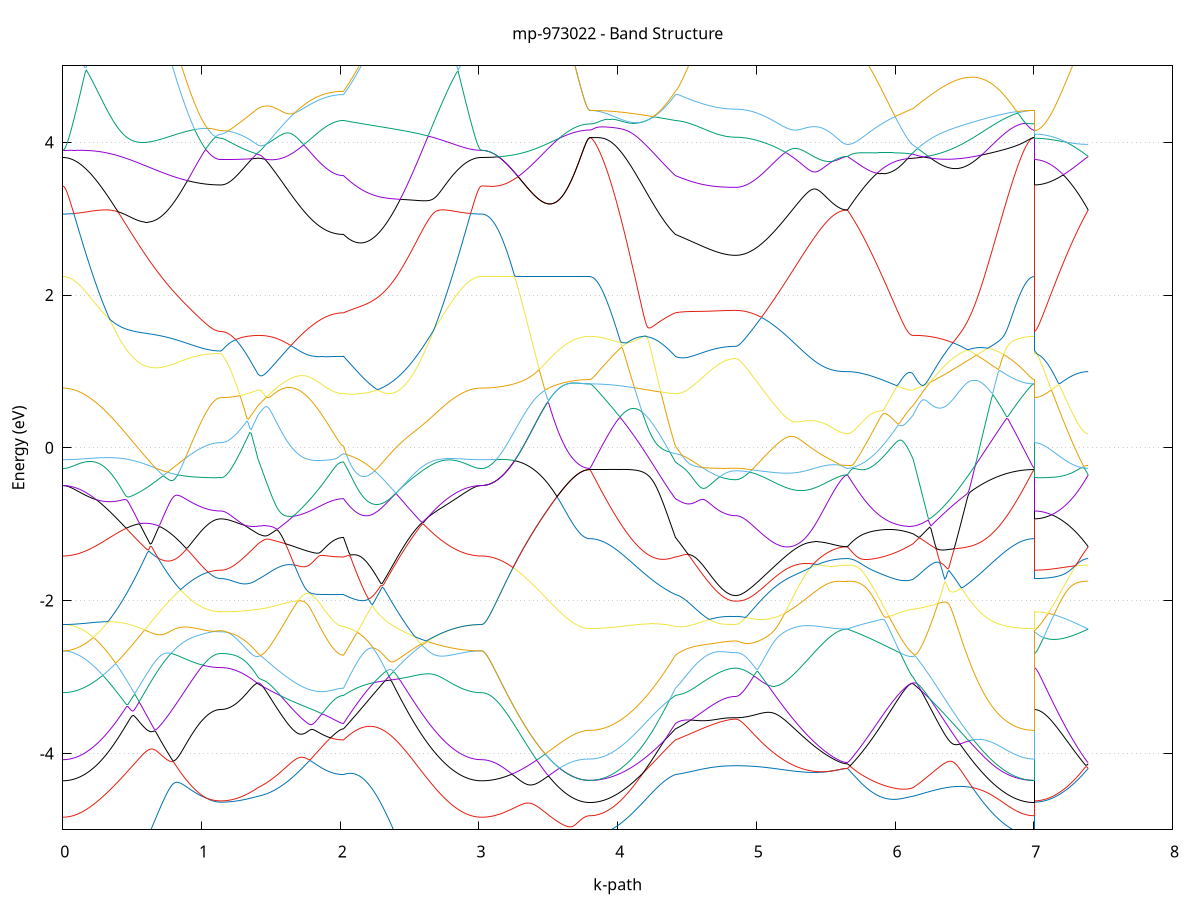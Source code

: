 set title 'mp-973022 - Band Structure'
set xlabel 'k-path'
set ylabel 'Energy (eV)'
set grid y
set yrange [-5:5]
set terminal png size 800,600
set output 'mp-973022_bands_gnuplot.png'
plot '-' using 1:2 with lines notitle, '-' using 1:2 with lines notitle, '-' using 1:2 with lines notitle, '-' using 1:2 with lines notitle, '-' using 1:2 with lines notitle, '-' using 1:2 with lines notitle, '-' using 1:2 with lines notitle, '-' using 1:2 with lines notitle, '-' using 1:2 with lines notitle, '-' using 1:2 with lines notitle, '-' using 1:2 with lines notitle, '-' using 1:2 with lines notitle, '-' using 1:2 with lines notitle, '-' using 1:2 with lines notitle, '-' using 1:2 with lines notitle, '-' using 1:2 with lines notitle, '-' using 1:2 with lines notitle, '-' using 1:2 with lines notitle, '-' using 1:2 with lines notitle, '-' using 1:2 with lines notitle, '-' using 1:2 with lines notitle, '-' using 1:2 with lines notitle, '-' using 1:2 with lines notitle, '-' using 1:2 with lines notitle, '-' using 1:2 with lines notitle, '-' using 1:2 with lines notitle, '-' using 1:2 with lines notitle, '-' using 1:2 with lines notitle, '-' using 1:2 with lines notitle, '-' using 1:2 with lines notitle, '-' using 1:2 with lines notitle, '-' using 1:2 with lines notitle, '-' using 1:2 with lines notitle, '-' using 1:2 with lines notitle, '-' using 1:2 with lines notitle, '-' using 1:2 with lines notitle, '-' using 1:2 with lines notitle, '-' using 1:2 with lines notitle, '-' using 1:2 with lines notitle, '-' using 1:2 with lines notitle, '-' using 1:2 with lines notitle, '-' using 1:2 with lines notitle, '-' using 1:2 with lines notitle, '-' using 1:2 with lines notitle, '-' using 1:2 with lines notitle, '-' using 1:2 with lines notitle, '-' using 1:2 with lines notitle, '-' using 1:2 with lines notitle, '-' using 1:2 with lines notitle, '-' using 1:2 with lines notitle, '-' using 1:2 with lines notitle, '-' using 1:2 with lines notitle, '-' using 1:2 with lines notitle, '-' using 1:2 with lines notitle, '-' using 1:2 with lines notitle, '-' using 1:2 with lines notitle, '-' using 1:2 with lines notitle, '-' using 1:2 with lines notitle, '-' using 1:2 with lines notitle, '-' using 1:2 with lines notitle, '-' using 1:2 with lines notitle, '-' using 1:2 with lines notitle, '-' using 1:2 with lines notitle, '-' using 1:2 with lines notitle
0.000000 -48.364116
0.009997 -48.364116
0.019994 -48.364116
0.029990 -48.364116
0.039987 -48.364116
0.049984 -48.364116
0.059981 -48.364116
0.069978 -48.364116
0.079974 -48.364116
0.089971 -48.364216
0.099968 -48.364216
0.109965 -48.364216
0.119961 -48.364216
0.129958 -48.364216
0.139955 -48.364316
0.149952 -48.364316
0.159949 -48.364316
0.169945 -48.364316
0.179942 -48.364416
0.189939 -48.364416
0.199936 -48.364416
0.209933 -48.364516
0.219929 -48.364516
0.229926 -48.364516
0.239923 -48.364616
0.249920 -48.364616
0.259916 -48.364616
0.269913 -48.364716
0.279910 -48.364716
0.289907 -48.364716
0.299904 -48.364816
0.309900 -48.364816
0.319897 -48.364816
0.329894 -48.364916
0.339891 -48.364916
0.349888 -48.364916
0.359884 -48.365016
0.369881 -48.365016
0.379878 -48.365016
0.389875 -48.365016
0.399872 -48.365116
0.409868 -48.365116
0.419865 -48.365116
0.429862 -48.365116
0.439859 -48.365116
0.449855 -48.365216
0.459852 -48.365216
0.469849 -48.365216
0.479846 -48.365216
0.489843 -48.365216
0.499839 -48.365216
0.509836 -48.365216
0.519833 -48.365216
0.529830 -48.365216
0.539827 -48.365216
0.549823 -48.365216
0.559820 -48.365216
0.569817 -48.365216
0.579814 -48.365116
0.589810 -48.365116
0.599807 -48.365116
0.609804 -48.365116
0.619801 -48.365116
0.629798 -48.365016
0.639794 -48.365016
0.649791 -48.365016
0.659788 -48.364916
0.669785 -48.364916
0.679782 -48.364916
0.689778 -48.364816
0.699775 -48.364816
0.709772 -48.364716
0.719769 -48.364716
0.729766 -48.364716
0.739762 -48.364616
0.749759 -48.364616
0.759756 -48.364516
0.769753 -48.364516
0.779749 -48.364416
0.789746 -48.364416
0.799743 -48.364316
0.809740 -48.364316
0.819737 -48.364216
0.829733 -48.364116
0.839730 -48.364116
0.849727 -48.364016
0.859724 -48.364016
0.869721 -48.363916
0.879717 -48.363916
0.889714 -48.363816
0.899711 -48.363816
0.909708 -48.363716
0.919704 -48.363716
0.929701 -48.363616
0.939698 -48.363616
0.949695 -48.363516
0.959692 -48.363516
0.969688 -48.363516
0.979685 -48.363416
0.989682 -48.363416
0.999679 -48.363316
1.009676 -48.363316
1.019672 -48.363316
1.029669 -48.363316
1.039666 -48.363216
1.049663 -48.363216
1.059660 -48.363216
1.069656 -48.363216
1.079653 -48.363116
1.089650 -48.363116
1.099647 -48.363116
1.109643 -48.363116
1.119640 -48.363116
1.129637 -48.363116
1.139634 -48.363116
1.139634 -48.363116
1.149547 -48.363116
1.159459 -48.363116
1.169372 -48.363116
1.179285 -48.363116
1.189198 -48.363216
1.199110 -48.363216
1.209023 -48.363216
1.218936 -48.363216
1.228848 -48.363316
1.238761 -48.363316
1.248674 -48.363416
1.258587 -48.363416
1.268499 -48.363516
1.278412 -48.363616
1.288325 -48.363616
1.298238 -48.363716
1.308150 -48.363816
1.318063 -48.363916
1.327976 -48.363916
1.337889 -48.364016
1.347801 -48.364116
1.357714 -48.364216
1.367627 -48.364316
1.377540 -48.364416
1.387452 -48.364516
1.397365 -48.364616
1.407278 -48.364716
1.407278 -48.364716
1.417223 -48.364816
1.427168 -48.364916
1.437113 -48.364916
1.447058 -48.365016
1.457003 -48.365116
1.466948 -48.365216
1.476893 -48.365316
1.486838 -48.365416
1.496783 -48.365516
1.506728 -48.365516
1.516673 -48.365616
1.526618 -48.365716
1.536563 -48.365816
1.546508 -48.365916
1.556453 -48.366016
1.566398 -48.366116
1.576343 -48.366216
1.586288 -48.366316
1.596233 -48.366416
1.606178 -48.366516
1.616123 -48.366616
1.626068 -48.366716
1.636013 -48.366816
1.645958 -48.366916
1.655903 -48.367016
1.665848 -48.367116
1.675793 -48.367216
1.685738 -48.367316
1.695683 -48.367416
1.705628 -48.367416
1.715573 -48.367516
1.725518 -48.367616
1.735463 -48.367716
1.745408 -48.367816
1.755353 -48.367916
1.765298 -48.367916
1.775243 -48.368016
1.785188 -48.368116
1.795133 -48.368216
1.805078 -48.368216
1.815023 -48.368316
1.824968 -48.368416
1.834913 -48.368416
1.844858 -48.368516
1.854803 -48.368616
1.864748 -48.368616
1.874693 -48.368716
1.884638 -48.368716
1.894583 -48.368816
1.904528 -48.368816
1.914473 -48.368916
1.924418 -48.368916
1.934363 -48.368916
1.944308 -48.368916
1.954253 -48.369016
1.964198 -48.369016
1.974143 -48.369016
1.984088 -48.369016
1.994033 -48.369016
2.003978 -48.369116
2.013923 -48.369116
2.023868 -48.369116
2.023868 -48.369116
2.033819 -48.369016
2.043770 -48.369016
2.053721 -48.369016
2.063672 -48.368916
2.073623 -48.368916
2.083573 -48.368816
2.093524 -48.368816
2.103475 -48.368816
2.113426 -48.368716
2.123377 -48.368716
2.133328 -48.368616
2.143279 -48.368616
2.153230 -48.368516
2.163181 -48.368516
2.173132 -48.368416
2.183083 -48.368416
2.193034 -48.368316
2.202985 -48.368316
2.212936 -48.368216
2.222887 -48.368216
2.232838 -48.368116
2.242789 -48.368116
2.252740 -48.368016
2.262691 -48.367916
2.272642 -48.367916
2.282593 -48.367816
2.292544 -48.367816
2.302495 -48.367716
2.312445 -48.367616
2.322396 -48.367616
2.332347 -48.367516
2.342298 -48.367416
2.352249 -48.367416
2.362200 -48.367316
2.372151 -48.367216
2.382102 -48.367216
2.392053 -48.367116
2.402004 -48.367016
2.411955 -48.366916
2.421906 -48.366916
2.431857 -48.366816
2.441808 -48.366716
2.451759 -48.366716
2.461710 -48.366616
2.471661 -48.366516
2.481612 -48.366516
2.491563 -48.366416
2.501514 -48.366316
2.511465 -48.366316
2.521416 -48.366216
2.531366 -48.366116
2.541317 -48.366016
2.551268 -48.366016
2.561219 -48.365916
2.571170 -48.365816
2.581121 -48.365816
2.591072 -48.365716
2.601023 -48.365616
2.610974 -48.365616
2.620925 -48.365516
2.630876 -48.365416
2.640827 -48.365416
2.650778 -48.365316
2.660729 -48.365316
2.670680 -48.365216
2.680631 -48.365116
2.690582 -48.365116
2.700533 -48.365016
2.710484 -48.365016
2.720435 -48.364916
2.730386 -48.364916
2.740337 -48.364816
2.750288 -48.364816
2.760239 -48.364716
2.770189 -48.364716
2.780140 -48.364616
2.790091 -48.364616
2.800042 -48.364516
2.809993 -48.364516
2.819944 -48.364516
2.829895 -48.364416
2.839846 -48.364416
2.849797 -48.364416
2.859748 -48.364316
2.869699 -48.364316
2.879650 -48.364316
2.889601 -48.364216
2.899552 -48.364216
2.909503 -48.364216
2.919454 -48.364216
2.929405 -48.364216
2.939356 -48.364116
2.949307 -48.364116
2.959258 -48.364116
2.969209 -48.364116
2.979160 -48.364116
2.989111 -48.364116
2.999061 -48.364116
3.009012 -48.364116
3.018963 -48.364116
3.018963 -48.364116
3.028850 -48.364116
3.038737 -48.364116
3.048623 -48.364116
3.058510 -48.364116
3.068397 -48.364116
3.078283 -48.364216
3.088170 -48.364216
3.098057 -48.364216
3.107943 -48.364316
3.117830 -48.364316
3.127717 -48.364316
3.137603 -48.364416
3.147490 -48.364416
3.157377 -48.364516
3.167263 -48.364616
3.177150 -48.364616
3.187036 -48.364716
3.196923 -48.364716
3.206810 -48.364816
3.216696 -48.364916
3.226583 -48.365016
3.236470 -48.365116
3.246356 -48.365116
3.256243 -48.365216
3.266130 -48.365316
3.276016 -48.365416
3.285903 -48.365516
3.295790 -48.365616
3.305676 -48.365716
3.315563 -48.365816
3.325450 -48.365916
3.335336 -48.366016
3.345223 -48.366116
3.355110 -48.366216
3.364996 -48.366316
3.374883 -48.366416
3.384770 -48.366516
3.394656 -48.366616
3.404543 -48.366716
3.414429 -48.366816
3.424316 -48.367016
3.434203 -48.367116
3.444089 -48.367216
3.453976 -48.367316
3.463863 -48.367416
3.473749 -48.367516
3.483636 -48.367616
3.493523 -48.367716
3.503409 -48.367816
3.513296 -48.367916
3.523183 -48.368016
3.533069 -48.368116
3.542956 -48.368216
3.552843 -48.368316
3.562729 -48.368416
3.572616 -48.368416
3.582503 -48.368516
3.592389 -48.368616
3.602276 -48.368716
3.612163 -48.368816
3.622049 -48.368816
3.631936 -48.368916
3.641823 -48.369016
3.651709 -48.369016
3.661596 -48.369116
3.671482 -48.369116
3.681369 -48.369216
3.691256 -48.369216
3.701142 -48.369316
3.711029 -48.369316
3.720916 -48.369416
3.730802 -48.369416
3.740689 -48.369416
3.750576 -48.369416
3.760462 -48.369516
3.770349 -48.369516
3.780236 -48.369516
3.790122 -48.369516
3.800009 -48.369516
3.800009 -48.369516
3.809954 -48.369516
3.819899 -48.369516
3.829844 -48.369516
3.839789 -48.369516
3.849734 -48.369516
3.859679 -48.369516
3.869624 -48.369516
3.879569 -48.369516
3.889514 -48.369516
3.899459 -48.369516
3.909404 -48.369516
3.919349 -48.369516
3.929294 -48.369516
3.939239 -48.369516
3.949184 -48.369516
3.959129 -48.369516
3.969074 -48.369516
3.979019 -48.369516
3.988964 -48.369516
3.998909 -48.369516
4.008854 -48.369516
4.018799 -48.369516
4.028744 -48.369516
4.038689 -48.369516
4.048634 -48.369516
4.058579 -48.369516
4.068524 -48.369516
4.078469 -48.369516
4.088414 -48.369516
4.098359 -48.369516
4.108304 -48.369516
4.118249 -48.369516
4.128194 -48.369516
4.138139 -48.369516
4.148084 -48.369516
4.158029 -48.369516
4.167974 -48.369516
4.177919 -48.369516
4.187864 -48.369516
4.197809 -48.369516
4.207754 -48.369516
4.217699 -48.369516
4.227644 -48.369516
4.237589 -48.369416
4.247534 -48.369416
4.257479 -48.369416
4.267424 -48.369416
4.277369 -48.369416
4.287314 -48.369416
4.297259 -48.369416
4.307204 -48.369316
4.317149 -48.369316
4.327094 -48.369316
4.337039 -48.369316
4.346984 -48.369316
4.356929 -48.369216
4.366874 -48.369216
4.376819 -48.369216
4.386764 -48.369216
4.396709 -48.369116
4.406654 -48.369116
4.416599 -48.369116
4.416599 -48.369116
4.426462 -48.369016
4.436325 -48.369016
4.446187 -48.369016
4.456050 -48.369016
4.465913 -48.369016
4.475776 -48.369016
4.485639 -48.368916
4.495501 -48.368916
4.505364 -48.368916
4.515227 -48.368916
4.525090 -48.368816
4.534953 -48.368816
4.544816 -48.368816
4.554678 -48.368816
4.564541 -48.368716
4.574404 -48.368716
4.584267 -48.368716
4.594130 -48.368716
4.603992 -48.368616
4.613855 -48.368616
4.623718 -48.368616
4.633581 -48.368516
4.643444 -48.368516
4.653307 -48.368516
4.663169 -48.368516
4.673032 -48.368516
4.682895 -48.368416
4.692758 -48.368416
4.702621 -48.368416
4.712483 -48.368416
4.722346 -48.368316
4.732209 -48.368316
4.742072 -48.368316
4.751935 -48.368316
4.761797 -48.368316
4.771660 -48.368316
4.781523 -48.368316
4.791386 -48.368316
4.801249 -48.368216
4.811112 -48.368216
4.820974 -48.368216
4.830837 -48.368216
4.840700 -48.368216
4.850563 -48.368216
4.850563 -48.368216
4.860512 -48.368216
4.870460 -48.368216
4.880409 -48.368216
4.890358 -48.368216
4.900306 -48.368216
4.910255 -48.368216
4.920204 -48.368116
4.930152 -48.368116
4.940101 -48.368116
4.950050 -48.368016
4.959998 -48.368016
4.969947 -48.368016
4.979896 -48.367916
4.989844 -48.367916
4.999793 -48.367816
5.009742 -48.367716
5.019690 -48.367716
5.029639 -48.367616
5.039588 -48.367616
5.049536 -48.367516
5.059485 -48.367416
5.069434 -48.367316
5.079382 -48.367316
5.089331 -48.367216
5.099280 -48.367116
5.109228 -48.367016
5.119177 -48.366916
5.129126 -48.366916
5.139074 -48.366816
5.149023 -48.366716
5.158972 -48.366616
5.168920 -48.366516
5.178869 -48.366416
5.188818 -48.366316
5.198767 -48.366216
5.208715 -48.366116
5.218664 -48.366016
5.228613 -48.365916
5.238561 -48.365816
5.248510 -48.365716
5.258459 -48.365616
5.268407 -48.365516
5.278356 -48.365416
5.288305 -48.365316
5.298253 -48.365216
5.308202 -48.365116
5.318151 -48.365016
5.328099 -48.364916
5.338048 -48.364816
5.347997 -48.364716
5.357945 -48.364616
5.367894 -48.364616
5.377843 -48.364516
5.387791 -48.364416
5.397740 -48.364316
5.407689 -48.364216
5.417637 -48.364116
5.427586 -48.364016
5.437535 -48.364016
5.447483 -48.363916
5.457432 -48.363816
5.467381 -48.363816
5.477329 -48.363716
5.487278 -48.363616
5.497227 -48.363616
5.507175 -48.363516
5.517124 -48.363516
5.527073 -48.363416
5.537022 -48.363416
5.546970 -48.363316
5.556919 -48.363316
5.566868 -48.363216
5.576816 -48.363216
5.586765 -48.363216
5.596714 -48.363216
5.606662 -48.363116
5.616611 -48.363116
5.626560 -48.363116
5.636508 -48.363116
5.646457 -48.363116
5.656406 -48.363116
5.656406 -48.363116
5.666269 -48.363116
5.676132 -48.363116
5.685995 -48.363116
5.695859 -48.363116
5.705722 -48.363116
5.715585 -48.363116
5.725448 -48.363116
5.735312 -48.363116
5.745175 -48.363116
5.755038 -48.363216
5.764901 -48.363216
5.774765 -48.363216
5.784628 -48.363216
5.794491 -48.363216
5.804354 -48.363216
5.814218 -48.363316
5.824081 -48.363316
5.833944 -48.363316
5.843807 -48.363316
5.853671 -48.363416
5.863534 -48.363416
5.873397 -48.363416
5.883260 -48.363516
5.893123 -48.363516
5.902987 -48.363516
5.912850 -48.363616
5.922713 -48.363616
5.932576 -48.363716
5.942440 -48.363716
5.952303 -48.363716
5.962166 -48.363816
5.972029 -48.363816
5.981893 -48.363916
5.991756 -48.363916
6.001619 -48.364016
6.011482 -48.364016
6.021346 -48.364116
6.031209 -48.364116
6.041072 -48.364216
6.050935 -48.364216
6.060799 -48.364316
6.070662 -48.364416
6.080525 -48.364416
6.090388 -48.364516
6.100252 -48.364516
6.110115 -48.364616
6.119978 -48.364616
6.129841 -48.364716
6.129841 -48.364716
6.139750 -48.364816
6.149659 -48.364916
6.159568 -48.365016
6.169477 -48.365116
6.179386 -48.365316
6.189295 -48.365416
6.199204 -48.365516
6.209113 -48.365616
6.219022 -48.365716
6.228931 -48.365816
6.238840 -48.365916
6.248749 -48.366116
6.258658 -48.366216
6.268567 -48.366316
6.278476 -48.366416
6.288385 -48.366516
6.298294 -48.366616
6.308203 -48.366816
6.318112 -48.366916
6.328021 -48.367016
6.337930 -48.367116
6.347839 -48.367216
6.357748 -48.367316
6.367657 -48.367416
6.377566 -48.367516
6.387475 -48.367616
6.397384 -48.367716
6.407293 -48.367816
6.417202 -48.367916
6.427111 -48.368016
6.437020 -48.368116
6.446929 -48.368116
6.456838 -48.368216
6.466746 -48.368316
6.476655 -48.368416
6.486564 -48.368516
6.496473 -48.368516
6.506382 -48.368616
6.516291 -48.368716
6.526200 -48.368716
6.536109 -48.368816
6.546018 -48.368816
6.555927 -48.368916
6.565836 -48.368916
6.575745 -48.369016
6.585654 -48.369016
6.595563 -48.369116
6.605472 -48.369116
6.615381 -48.369216
6.625290 -48.369216
6.635199 -48.369216
6.645108 -48.369316
6.655017 -48.369316
6.664926 -48.369316
6.674835 -48.369316
6.684744 -48.369416
6.694653 -48.369416
6.704562 -48.369416
6.714471 -48.369416
6.724380 -48.369416
6.734289 -48.369416
6.744198 -48.369516
6.754107 -48.369516
6.764016 -48.369516
6.773925 -48.369516
6.783834 -48.369516
6.793743 -48.369516
6.803652 -48.369516
6.813561 -48.369516
6.823470 -48.369516
6.833379 -48.369516
6.843288 -48.369516
6.853197 -48.369516
6.863106 -48.369516
6.873014 -48.369516
6.882923 -48.369516
6.892832 -48.369516
6.902741 -48.369516
6.912650 -48.369516
6.922559 -48.369516
6.932468 -48.369516
6.942377 -48.369516
6.952286 -48.369516
6.962195 -48.369516
6.972104 -48.369516
6.982013 -48.369516
6.991922 -48.369516
7.001831 -48.369516
7.001831 -48.363116
7.011594 -48.363116
7.021357 -48.363116
7.031120 -48.363116
7.040883 -48.363116
7.050647 -48.363116
7.060410 -48.363116
7.070173 -48.363116
7.079936 -48.363116
7.089699 -48.363116
7.099462 -48.363116
7.109225 -48.363116
7.118988 -48.363116
7.128751 -48.363116
7.138514 -48.363116
7.148277 -48.363116
7.158040 -48.363116
7.167803 -48.363116
7.177566 -48.363116
7.187329 -48.363116
7.197093 -48.363116
7.206856 -48.363116
7.216619 -48.363116
7.226382 -48.363116
7.236145 -48.363116
7.245908 -48.363116
7.255671 -48.363116
7.265434 -48.363116
7.275197 -48.363116
7.284960 -48.363116
7.294723 -48.363116
7.304486 -48.363116
7.314249 -48.363116
7.324012 -48.363116
7.333776 -48.363116
7.343539 -48.363116
7.353302 -48.363116
7.363065 -48.363116
7.372828 -48.363116
7.382591 -48.363116
7.392354 -48.363116
e
0.000000 -42.548016
0.009997 -42.548116
0.019994 -42.548216
0.029990 -42.548416
0.039987 -42.548616
0.049984 -42.549016
0.059981 -42.549416
0.069978 -42.549916
0.079974 -42.550416
0.089971 -42.551016
0.099968 -42.551716
0.109965 -42.552416
0.119961 -42.553216
0.129958 -42.554016
0.139955 -42.554916
0.149952 -42.555816
0.159949 -42.556716
0.169945 -42.557716
0.179942 -42.558716
0.189939 -42.559816
0.199936 -42.560916
0.209933 -42.562016
0.219929 -42.563116
0.229926 -42.564316
0.239923 -42.565416
0.249920 -42.566616
0.259916 -42.567916
0.269913 -42.569116
0.279910 -42.570416
0.289907 -42.571716
0.299904 -42.573016
0.309900 -42.574316
0.319897 -42.575616
0.329894 -42.576916
0.339891 -42.578316
0.349888 -42.579616
0.359884 -42.581016
0.369881 -42.582416
0.379878 -42.583816
0.389875 -42.585216
0.399872 -42.586616
0.409868 -42.588016
0.419865 -42.589416
0.429862 -42.590916
0.439859 -42.592316
0.449855 -42.593716
0.459852 -42.595216
0.469849 -42.596616
0.479846 -42.598016
0.489843 -42.599516
0.499839 -42.600916
0.509836 -42.602316
0.519833 -42.603816
0.529830 -42.605216
0.539827 -42.606616
0.549823 -42.608016
0.559820 -42.609516
0.569817 -42.610916
0.579814 -42.612316
0.589810 -42.613716
0.599807 -42.615116
0.609804 -42.616416
0.619801 -42.617816
0.629798 -42.619216
0.639794 -42.620516
0.649791 -42.621816
0.659788 -42.623216
0.669785 -42.624516
0.679782 -42.625816
0.689778 -42.627016
0.699775 -42.628316
0.709772 -42.629516
0.719769 -42.630816
0.729766 -42.632016
0.739762 -42.633216
0.749759 -42.634316
0.759756 -42.635516
0.769753 -42.636616
0.779749 -42.637716
0.789746 -42.638816
0.799743 -42.639816
0.809740 -42.640916
0.819737 -42.641916
0.829733 -42.642916
0.839730 -42.643816
0.849727 -42.644816
0.859724 -42.645716
0.869721 -42.646616
0.879717 -42.647416
0.889714 -42.648316
0.899711 -42.649116
0.909708 -42.649816
0.919704 -42.650616
0.929701 -42.651316
0.939698 -42.652016
0.949695 -42.652616
0.959692 -42.653216
0.969688 -42.653816
0.979685 -42.654416
0.989682 -42.654916
0.999679 -42.655416
1.009676 -42.655816
1.019672 -42.656316
1.029669 -42.656716
1.039666 -42.657016
1.049663 -42.657316
1.059660 -42.657616
1.069656 -42.657916
1.079653 -42.658116
1.089650 -42.658316
1.099647 -42.658516
1.109643 -42.658616
1.119640 -42.658716
1.129637 -42.658716
1.139634 -42.658716
1.139634 -42.658716
1.149547 -42.658716
1.159459 -42.658416
1.169372 -42.658116
1.179285 -42.657616
1.189198 -42.656916
1.199110 -42.656116
1.209023 -42.655116
1.218936 -42.654016
1.228848 -42.652816
1.238761 -42.651416
1.248674 -42.649816
1.258587 -42.648216
1.268499 -42.646316
1.278412 -42.644416
1.288325 -42.642316
1.298238 -42.640116
1.308150 -42.637716
1.318063 -42.635216
1.327976 -42.632616
1.337889 -42.629916
1.347801 -42.627016
1.357714 -42.624016
1.367627 -42.620916
1.377540 -42.617616
1.387452 -42.614316
1.397365 -42.610816
1.407278 -42.607316
1.407278 -42.607316
1.417223 -42.604716
1.427168 -42.602016
1.437113 -42.599316
1.447058 -42.596516
1.457003 -42.593616
1.466948 -42.590716
1.476893 -42.587716
1.486838 -42.584716
1.496783 -42.581616
1.506728 -42.578516
1.516673 -42.575316
1.526618 -42.572016
1.536563 -42.568816
1.546508 -42.565416
1.556453 -42.562116
1.566398 -42.558716
1.576343 -42.555216
1.586288 -42.551816
1.596233 -42.548316
1.606178 -42.544816
1.616123 -42.541216
1.626068 -42.537716
1.636013 -42.534116
1.645958 -42.530516
1.655903 -42.526916
1.665848 -42.524716
1.675793 -42.523016
1.685738 -42.521316
1.695683 -42.519516
1.705628 -42.517616
1.715573 -42.515716
1.725518 -42.513716
1.735463 -42.511616
1.745408 -42.509516
1.755353 -42.507416
1.765298 -42.505116
1.775243 -42.502916
1.785188 -42.500516
1.795133 -42.498216
1.805078 -42.495716
1.815023 -42.493316
1.824968 -42.490816
1.834913 -42.488216
1.844858 -42.485616
1.854803 -42.483016
1.864748 -42.480316
1.874693 -42.477616
1.884638 -42.474816
1.894583 -42.472016
1.904528 -42.469216
1.914473 -42.466416
1.924418 -42.463616
1.934363 -42.460716
1.944308 -42.457916
1.954253 -42.455116
1.964198 -42.452316
1.974143 -42.449616
1.984088 -42.447116
1.994033 -42.444716
2.003978 -42.442716
2.013923 -42.441416
2.023868 -42.440916
2.023868 -42.440916
2.033819 -42.439316
2.043770 -42.442216
2.053721 -42.445116
2.063672 -42.448016
2.073623 -42.450916
2.083573 -42.453816
2.093524 -42.456616
2.103475 -42.459516
2.113426 -42.462316
2.123377 -42.465116
2.133328 -42.467916
2.143279 -42.470616
2.153230 -42.473416
2.163181 -42.476116
2.173132 -42.478816
2.183083 -42.481416
2.193034 -42.484116
2.202985 -42.486716
2.212936 -42.489216
2.222887 -42.491816
2.232838 -42.494316
2.242789 -42.496716
2.252740 -42.499216
2.262691 -42.501516
2.272642 -42.503916
2.282593 -42.506216
2.292544 -42.508516
2.302495 -42.510716
2.312445 -42.512916
2.322396 -42.515016
2.332347 -42.517116
2.342298 -42.519216
2.352249 -42.521216
2.362200 -42.523216
2.372151 -42.525116
2.382102 -42.527016
2.392053 -42.528816
2.402004 -42.530516
2.411955 -42.532316
2.421906 -42.533916
2.431857 -42.535516
2.441808 -42.537116
2.451759 -42.538616
2.461710 -42.540116
2.471661 -42.541516
2.481612 -42.542816
2.491563 -42.544116
2.501514 -42.545416
2.511465 -42.546516
2.521416 -42.547716
2.531366 -42.548816
2.541317 -42.549816
2.551268 -42.550716
2.561219 -42.551616
2.571170 -42.552516
2.581121 -42.553316
2.591072 -42.554016
2.601023 -42.554716
2.610974 -42.555316
2.620925 -42.555916
2.630876 -42.556416
2.640827 -42.556916
2.650778 -42.557316
2.660729 -42.557716
2.670680 -42.558016
2.680631 -42.558216
2.690582 -42.558416
2.700533 -42.558516
2.710484 -42.558616
2.720435 -42.558616
2.730386 -42.558616
2.740337 -42.558616
2.750288 -42.558516
2.760239 -42.558316
2.770189 -42.558116
2.780140 -42.557816
2.790091 -42.557516
2.800042 -42.557216
2.809993 -42.556816
2.819944 -42.556416
2.829895 -42.556016
2.839846 -42.555516
2.849797 -42.555016
2.859748 -42.554516
2.869699 -42.554016
2.879650 -42.553516
2.889601 -42.552916
2.899552 -42.552316
2.909503 -42.551816
2.919454 -42.551216
2.929405 -42.550716
2.939356 -42.550216
2.949307 -42.549816
2.959258 -42.549316
2.969209 -42.549016
2.979160 -42.548616
2.989111 -42.548416
2.999061 -42.548216
3.009012 -42.548116
3.018963 -42.548016
3.018963 -42.548016
3.028850 -42.548016
3.038737 -42.547816
3.048623 -42.547616
3.058510 -42.547316
3.068397 -42.546816
3.078283 -42.546316
3.088170 -42.545716
3.098057 -42.545016
3.107943 -42.544216
3.117830 -42.543316
3.127717 -42.542316
3.137603 -42.541216
3.147490 -42.540016
3.157377 -42.538716
3.167263 -42.537416
3.177150 -42.535916
3.187036 -42.534416
3.196923 -42.532716
3.206810 -42.531016
3.216696 -42.529216
3.226583 -42.527316
3.236470 -42.525316
3.246356 -42.523216
3.256243 -42.521016
3.266130 -42.518816
3.276016 -42.516516
3.285903 -42.514016
3.295790 -42.512416
3.305676 -42.513616
3.315563 -42.514816
3.325450 -42.515916
3.335336 -42.517116
3.345223 -42.518316
3.355110 -42.519516
3.364996 -42.520716
3.374883 -42.521816
3.384770 -42.523016
3.394656 -42.524216
3.404543 -42.525316
3.414429 -42.526516
3.424316 -42.527616
3.434203 -42.528816
3.444089 -42.529916
3.453976 -42.531016
3.463863 -42.532016
3.473749 -42.533116
3.483636 -42.534116
3.493523 -42.535216
3.503409 -42.536216
3.513296 -42.537116
3.523183 -42.538116
3.533069 -42.539016
3.542956 -42.539916
3.552843 -42.540816
3.562729 -42.541616
3.572616 -42.542516
3.582503 -42.543316
3.592389 -42.544016
3.602276 -42.544716
3.612163 -42.545416
3.622049 -42.546116
3.631936 -42.546716
3.641823 -42.547316
3.651709 -42.547916
3.661596 -42.548416
3.671482 -42.548916
3.681369 -42.549416
3.691256 -42.549816
3.701142 -42.550216
3.711029 -42.550616
3.720916 -42.550916
3.730802 -42.551216
3.740689 -42.551416
3.750576 -42.551616
3.760462 -42.551816
3.770349 -42.551916
3.780236 -42.552016
3.790122 -42.552116
3.800009 -42.552116
3.800009 -42.552116
3.809954 -42.552116
3.819899 -42.552016
3.829844 -42.551816
3.839789 -42.551616
3.849734 -42.551216
3.859679 -42.550916
3.869624 -42.550416
3.879569 -42.549916
3.889514 -42.549416
3.899459 -42.548816
3.909404 -42.548116
3.919349 -42.547316
3.929294 -42.546516
3.939239 -42.545616
3.949184 -42.544616
3.959129 -42.543616
3.969074 -42.542516
3.979019 -42.541416
3.988964 -42.540216
3.998909 -42.538916
4.008854 -42.537616
4.018799 -42.536216
4.028744 -42.534716
4.038689 -42.533216
4.048634 -42.531616
4.058579 -42.530016
4.068524 -42.528316
4.078469 -42.526616
4.088414 -42.524816
4.098359 -42.522916
4.108304 -42.521016
4.118249 -42.519116
4.128194 -42.517116
4.138139 -42.515016
4.148084 -42.512916
4.158029 -42.510716
4.167974 -42.508516
4.177919 -42.506316
4.187864 -42.503916
4.197809 -42.501616
4.207754 -42.499216
4.217699 -42.496816
4.227644 -42.494316
4.237589 -42.491816
4.247534 -42.489216
4.257479 -42.486616
4.267424 -42.484016
4.277369 -42.481316
4.287314 -42.478616
4.297259 -42.475816
4.307204 -42.473116
4.317149 -42.470316
4.327094 -42.467416
4.337039 -42.464616
4.346984 -42.461716
4.356929 -42.458816
4.366874 -42.455816
4.376819 -42.452916
4.386764 -42.449916
4.396709 -42.446916
4.406654 -42.443916
4.416599 -42.440916
4.416599 -42.440916
4.426462 -42.439516
4.436325 -42.439216
4.446187 -42.440816
4.456050 -42.442516
4.465913 -42.444316
4.475776 -42.446216
4.485639 -42.448116
4.495501 -42.450116
4.505364 -42.452116
4.515227 -42.454216
4.525090 -42.456216
4.534953 -42.458316
4.544816 -42.460316
4.554678 -42.462316
4.564541 -42.464416
4.574404 -42.466316
4.584267 -42.468316
4.594130 -42.470216
4.603992 -42.472116
4.613855 -42.473916
4.623718 -42.475616
4.633581 -42.477316
4.643444 -42.479016
4.653307 -42.480616
4.663169 -42.482116
4.673032 -42.483616
4.682895 -42.485016
4.692758 -42.486316
4.702621 -42.487516
4.712483 -42.488716
4.722346 -42.489816
4.732209 -42.490816
4.742072 -42.491816
4.751935 -42.492616
4.761797 -42.493416
4.771660 -42.494116
4.781523 -42.494716
4.791386 -42.495316
4.801249 -42.495716
4.811112 -42.496116
4.820974 -42.496416
4.830837 -42.496616
4.840700 -42.496816
4.850563 -42.496816
4.850563 -42.496816
4.860512 -42.496916
4.870460 -42.497116
4.880409 -42.497516
4.890358 -42.498116
4.900306 -42.498816
4.910255 -42.499716
4.920204 -42.500716
4.930152 -42.501916
4.940101 -42.503216
4.950050 -42.504716
4.959998 -42.506316
4.969947 -42.508116
4.979896 -42.510016
4.989844 -42.512016
4.999793 -42.514116
5.009742 -42.516416
5.019690 -42.518716
5.029639 -42.521216
5.039588 -42.523716
5.049536 -42.526416
5.059485 -42.529116
5.069434 -42.531916
5.079382 -42.534716
5.089331 -42.537616
5.099280 -42.540616
5.109228 -42.543616
5.119177 -42.546616
5.129126 -42.549616
5.139074 -42.552716
5.149023 -42.555816
5.158972 -42.558916
5.168920 -42.562016
5.178869 -42.565116
5.188818 -42.568216
5.198767 -42.571316
5.208715 -42.574316
5.218664 -42.577416
5.228613 -42.580416
5.238561 -42.583416
5.248510 -42.586316
5.258459 -42.589316
5.268407 -42.592216
5.278356 -42.595016
5.288305 -42.597816
5.298253 -42.600616
5.308202 -42.603316
5.318151 -42.606016
5.328099 -42.608616
5.338048 -42.611116
5.347997 -42.613616
5.357945 -42.616016
5.367894 -42.618416
5.377843 -42.620716
5.387791 -42.622916
5.397740 -42.625116
5.407689 -42.627216
5.417637 -42.629216
5.427586 -42.631216
5.437535 -42.633116
5.447483 -42.634916
5.457432 -42.636616
5.467381 -42.638316
5.477329 -42.639816
5.487278 -42.641316
5.497227 -42.642716
5.507175 -42.644116
5.517124 -42.645316
5.527073 -42.646516
5.537022 -42.647616
5.546970 -42.648616
5.556919 -42.649516
5.566868 -42.650316
5.576816 -42.651116
5.586765 -42.651716
5.596714 -42.652316
5.606662 -42.652816
5.616611 -42.653216
5.626560 -42.653516
5.636508 -42.653716
5.646457 -42.653816
5.656406 -42.653916
5.656406 -42.653916
5.666269 -42.653916
5.676132 -42.653816
5.685995 -42.653816
5.695859 -42.653716
5.705722 -42.653616
5.715585 -42.653516
5.725448 -42.653416
5.735312 -42.653216
5.745175 -42.653016
5.755038 -42.652716
5.764901 -42.652416
5.774765 -42.652116
5.784628 -42.651716
5.794491 -42.651316
5.804354 -42.650916
5.814218 -42.650416
5.824081 -42.649816
5.833944 -42.649316
5.843807 -42.648616
5.853671 -42.647916
5.863534 -42.647216
5.873397 -42.646416
5.883260 -42.645616
5.893123 -42.644616
5.902987 -42.643716
5.912850 -42.642716
5.922713 -42.641616
5.932576 -42.640516
5.942440 -42.639316
5.952303 -42.638116
5.962166 -42.636816
5.972029 -42.635416
5.981893 -42.634016
5.991756 -42.632616
6.001619 -42.631116
6.011482 -42.629516
6.021346 -42.627916
6.031209 -42.626216
6.041072 -42.624516
6.050935 -42.622716
6.060799 -42.620916
6.070662 -42.619116
6.080525 -42.617216
6.090388 -42.615316
6.100252 -42.613316
6.110115 -42.611316
6.119978 -42.609316
6.129841 -42.607316
6.129841 -42.607316
6.139750 -42.603616
6.149659 -42.599816
6.159568 -42.595916
6.169477 -42.592016
6.179386 -42.587916
6.189295 -42.583816
6.199204 -42.579516
6.209113 -42.575216
6.219022 -42.570816
6.228931 -42.566316
6.238840 -42.561816
6.248749 -42.557216
6.258658 -42.552516
6.268567 -42.547816
6.278476 -42.547816
6.288385 -42.547916
6.298294 -42.548116
6.308203 -42.548316
6.318112 -42.548416
6.328021 -42.548616
6.337930 -42.548816
6.347839 -42.548916
6.357748 -42.549016
6.367657 -42.549216
6.377566 -42.549316
6.387475 -42.549416
6.397384 -42.549616
6.407293 -42.549716
6.417202 -42.549816
6.427111 -42.549916
6.437020 -42.550016
6.446929 -42.550116
6.456838 -42.550216
6.466746 -42.550316
6.476655 -42.550416
6.486564 -42.550416
6.496473 -42.550516
6.506382 -42.550616
6.516291 -42.550716
6.526200 -42.550716
6.536109 -42.550816
6.546018 -42.550916
6.555927 -42.550916
6.565836 -42.551016
6.575745 -42.551016
6.585654 -42.551116
6.595563 -42.551216
6.605472 -42.551216
6.615381 -42.551216
6.625290 -42.551316
6.635199 -42.551316
6.645108 -42.551416
6.655017 -42.551416
6.664926 -42.551516
6.674835 -42.551516
6.684744 -42.551516
6.694653 -42.551616
6.704562 -42.551616
6.714471 -42.551616
6.724380 -42.551716
6.734289 -42.551716
6.744198 -42.551716
6.754107 -42.551816
6.764016 -42.551816
6.773925 -42.551816
6.783834 -42.551816
6.793743 -42.551916
6.803652 -42.551916
6.813561 -42.551916
6.823470 -42.551916
6.833379 -42.551916
6.843288 -42.552016
6.853197 -42.552016
6.863106 -42.552016
6.873014 -42.552016
6.882923 -42.552016
6.892832 -42.552016
6.902741 -42.552016
6.912650 -42.552016
6.922559 -42.552116
6.932468 -42.552116
6.942377 -42.552116
6.952286 -42.552116
6.962195 -42.552116
6.972104 -42.552116
6.982013 -42.552116
6.991922 -42.552116
7.001831 -42.552116
7.001831 -42.658716
7.011594 -42.658716
7.021357 -42.658716
7.031120 -42.658716
7.040883 -42.658616
7.050647 -42.658616
7.060410 -42.658516
7.070173 -42.658416
7.079936 -42.658316
7.089699 -42.658216
7.099462 -42.658116
7.109225 -42.657916
7.118988 -42.657816
7.128751 -42.657616
7.138514 -42.657516
7.148277 -42.657316
7.158040 -42.657116
7.167803 -42.656916
7.177566 -42.656816
7.187329 -42.656616
7.197093 -42.656416
7.206856 -42.656216
7.216619 -42.656016
7.226382 -42.655816
7.236145 -42.655616
7.245908 -42.655416
7.255671 -42.655316
7.265434 -42.655116
7.275197 -42.654916
7.284960 -42.654816
7.294723 -42.654616
7.304486 -42.654516
7.314249 -42.654416
7.324012 -42.654316
7.333776 -42.654216
7.343539 -42.654116
7.353302 -42.654016
7.363065 -42.654016
7.372828 -42.653916
7.382591 -42.653916
7.392354 -42.653916
e
0.000000 -42.492616
0.009997 -42.492616
0.019994 -42.492416
0.029990 -42.492216
0.039987 -42.491916
0.049984 -42.491516
0.059981 -42.491016
0.069978 -42.490416
0.079974 -42.489716
0.089971 -42.489016
0.099968 -42.488116
0.109965 -42.487216
0.119961 -42.486316
0.129958 -42.485216
0.139955 -42.484216
0.149952 -42.483016
0.159949 -42.481816
0.169945 -42.480516
0.179942 -42.479216
0.189939 -42.477816
0.199936 -42.476416
0.209933 -42.475016
0.219929 -42.473416
0.229926 -42.471916
0.239923 -42.470316
0.249920 -42.468616
0.259916 -42.467016
0.269913 -42.465216
0.279910 -42.463516
0.289907 -42.461716
0.299904 -42.459816
0.309900 -42.458016
0.319897 -42.456016
0.329894 -42.454116
0.339891 -42.452116
0.349888 -42.450116
0.359884 -42.448016
0.369881 -42.446016
0.379878 -42.443816
0.389875 -42.441716
0.399872 -42.439516
0.409868 -42.437316
0.419865 -42.435016
0.429862 -42.432816
0.439859 -42.430416
0.449855 -42.428116
0.459852 -42.425716
0.469849 -42.423316
0.479846 -42.420916
0.489843 -42.418516
0.499839 -42.416016
0.509836 -42.413516
0.519833 -42.411016
0.529830 -42.408416
0.539827 -42.405816
0.549823 -42.403216
0.559820 -42.400616
0.569817 -42.397916
0.579814 -42.395316
0.589810 -42.392616
0.599807 -42.390416
0.609804 -42.392416
0.619801 -42.394516
0.629798 -42.396516
0.639794 -42.398416
0.649791 -42.400416
0.659788 -42.402316
0.669785 -42.404216
0.679782 -42.407316
0.689778 -42.411916
0.699775 -42.416616
0.709772 -42.421216
0.719769 -42.425816
0.729766 -42.430416
0.739762 -42.435016
0.749759 -42.439516
0.759756 -42.444016
0.769753 -42.448416
0.779749 -42.452816
0.789746 -42.457016
0.799743 -42.461316
0.809740 -42.465416
0.819737 -42.469516
0.829733 -42.473516
0.839730 -42.477416
0.849727 -42.481216
0.859724 -42.485016
0.869721 -42.488616
0.879717 -42.492116
0.889714 -42.495516
0.899711 -42.498916
0.909708 -42.502116
0.919704 -42.505216
0.929701 -42.508116
0.939698 -42.511016
0.949695 -42.513716
0.959692 -42.516316
0.969688 -42.518816
0.979685 -42.521216
0.989682 -42.523416
0.999679 -42.525516
1.009676 -42.527416
1.019672 -42.529216
1.029669 -42.530916
1.039666 -42.532416
1.049663 -42.533816
1.059660 -42.535116
1.069656 -42.536216
1.079653 -42.537116
1.089650 -42.537916
1.099647 -42.538616
1.109643 -42.539116
1.119640 -42.539516
1.129637 -42.539716
1.139634 -42.539816
1.139634 -42.539816
1.149547 -42.539816
1.159459 -42.539816
1.169372 -42.539916
1.179285 -42.539916
1.189198 -42.540016
1.199110 -42.540116
1.209023 -42.540216
1.218936 -42.540316
1.228848 -42.540516
1.238761 -42.540616
1.248674 -42.540816
1.258587 -42.541016
1.268499 -42.541216
1.278412 -42.541416
1.288325 -42.541616
1.298238 -42.541816
1.308150 -42.542016
1.318063 -42.542316
1.327976 -42.542516
1.337889 -42.542716
1.347801 -42.543016
1.357714 -42.543216
1.367627 -42.543516
1.377540 -42.543716
1.387452 -42.544016
1.397365 -42.544216
1.407278 -42.544516
1.407278 -42.544516
1.417223 -42.544616
1.427168 -42.544716
1.437113 -42.544716
1.447058 -42.544616
1.457003 -42.544416
1.466948 -42.544216
1.476893 -42.543916
1.486838 -42.543516
1.496783 -42.543116
1.506728 -42.542616
1.516673 -42.542016
1.526618 -42.541316
1.536563 -42.540616
1.546508 -42.539816
1.556453 -42.538916
1.566398 -42.538016
1.576343 -42.537016
1.586288 -42.535916
1.596233 -42.534716
1.606178 -42.533516
1.616123 -42.532216
1.626068 -42.530816
1.636013 -42.529416
1.645958 -42.527916
1.655903 -42.526416
1.665848 -42.523316
1.675793 -42.519716
1.685738 -42.516116
1.695683 -42.512616
1.705628 -42.509016
1.715573 -42.505416
1.725518 -42.501916
1.735463 -42.498416
1.745408 -42.494916
1.755353 -42.491516
1.765298 -42.488116
1.775243 -42.484816
1.785188 -42.481516
1.795133 -42.478316
1.805078 -42.475216
1.815023 -42.472116
1.824968 -42.469116
1.834913 -42.466216
1.844858 -42.463416
1.854803 -42.460716
1.864748 -42.458116
1.874693 -42.455616
1.884638 -42.453316
1.894583 -42.451116
1.904528 -42.449016
1.914473 -42.447016
1.924418 -42.445216
1.934363 -42.443616
1.944308 -42.442116
1.954253 -42.440816
1.964198 -42.439616
1.974143 -42.438616
1.984088 -42.437816
1.994033 -42.437216
2.003978 -42.436716
2.013923 -42.436516
2.023868 -42.436416
2.023868 -42.436416
2.033819 -42.437816
2.043770 -42.434816
2.053721 -42.431716
2.063672 -42.428616
2.073623 -42.425616
2.083573 -42.422516
2.093524 -42.419416
2.103475 -42.416316
2.113426 -42.413216
2.123377 -42.410116
2.133328 -42.407016
2.143279 -42.404016
2.153230 -42.400916
2.163181 -42.397816
2.173132 -42.394816
2.183083 -42.391816
2.193034 -42.388716
2.202985 -42.385716
2.212936 -42.384316
2.222887 -42.383416
2.232838 -42.382516
2.242789 -42.381616
2.252740 -42.380716
2.262691 -42.379916
2.272642 -42.379116
2.282593 -42.378216
2.292544 -42.377416
2.302495 -42.376516
2.312445 -42.375716
2.322396 -42.374816
2.332347 -42.373916
2.342298 -42.373016
2.352249 -42.372116
2.362200 -42.371216
2.372151 -42.370216
2.382102 -42.369216
2.392053 -42.368716
2.402004 -42.372116
2.411955 -42.375516
2.421906 -42.378916
2.431857 -42.382316
2.441808 -42.385616
2.451759 -42.388916
2.461710 -42.392216
2.471661 -42.395416
2.481612 -42.398616
2.491563 -42.401816
2.501514 -42.404916
2.511465 -42.408016
2.521416 -42.411016
2.531366 -42.414016
2.541317 -42.417016
2.551268 -42.419916
2.561219 -42.422816
2.571170 -42.425616
2.581121 -42.428416
2.591072 -42.431116
2.601023 -42.433816
2.610974 -42.436416
2.620925 -42.439016
2.630876 -42.441516
2.640827 -42.444016
2.650778 -42.446416
2.660729 -42.448816
2.670680 -42.451116
2.680631 -42.453416
2.690582 -42.455616
2.700533 -42.457716
2.710484 -42.459816
2.720435 -42.461816
2.730386 -42.463816
2.740337 -42.465716
2.750288 -42.467616
2.760239 -42.469316
2.770189 -42.471116
2.780140 -42.472716
2.790091 -42.474316
2.800042 -42.475916
2.809993 -42.477316
2.819944 -42.478716
2.829895 -42.480116
2.839846 -42.481416
2.849797 -42.482616
2.859748 -42.483716
2.869699 -42.484816
2.879650 -42.485816
2.889601 -42.486716
2.899552 -42.487616
2.909503 -42.488416
2.919454 -42.489116
2.929405 -42.489816
2.939356 -42.490416
2.949307 -42.490916
2.959258 -42.491416
2.969209 -42.491816
2.979160 -42.492116
2.989111 -42.492316
2.999061 -42.492516
3.009012 -42.492616
3.018963 -42.492616
3.018963 -42.492616
3.028850 -42.492716
3.038737 -42.492816
3.048623 -42.492916
3.058510 -42.493116
3.068397 -42.493416
3.078283 -42.493716
3.088170 -42.494116
3.098057 -42.494616
3.107943 -42.495116
3.117830 -42.495616
3.127717 -42.496216
3.137603 -42.496916
3.147490 -42.497616
3.157377 -42.498416
3.167263 -42.499216
3.177150 -42.500016
3.187036 -42.500916
3.196923 -42.501816
3.206810 -42.502716
3.216696 -42.503716
3.226583 -42.504716
3.236470 -42.505816
3.246356 -42.506816
3.256243 -42.507916
3.266130 -42.509016
3.276016 -42.510116
3.285903 -42.511316
3.295790 -42.512416
3.305676 -42.513616
3.315563 -42.514816
3.325450 -42.515916
3.335336 -42.517116
3.345223 -42.518316
3.355110 -42.519516
3.364996 -42.520716
3.374883 -42.521816
3.384770 -42.523016
3.394656 -42.524216
3.404543 -42.525316
3.414429 -42.526516
3.424316 -42.527616
3.434203 -42.528816
3.444089 -42.529916
3.453976 -42.531016
3.463863 -42.532016
3.473749 -42.533116
3.483636 -42.534116
3.493523 -42.535216
3.503409 -42.536216
3.513296 -42.537116
3.523183 -42.538116
3.533069 -42.539016
3.542956 -42.539916
3.552843 -42.540816
3.562729 -42.541616
3.572616 -42.542516
3.582503 -42.543316
3.592389 -42.544016
3.602276 -42.544716
3.612163 -42.545416
3.622049 -42.546116
3.631936 -42.546716
3.641823 -42.547316
3.651709 -42.547916
3.661596 -42.548416
3.671482 -42.548916
3.681369 -42.549416
3.691256 -42.549816
3.701142 -42.550216
3.711029 -42.550616
3.720916 -42.550916
3.730802 -42.551216
3.740689 -42.551416
3.750576 -42.551616
3.760462 -42.551816
3.770349 -42.551916
3.780236 -42.552016
3.790122 -42.552116
3.800009 -42.552116
3.800009 -42.552116
3.809954 -42.552016
3.819899 -42.551916
3.829844 -42.551716
3.839789 -42.551416
3.849734 -42.551116
3.859679 -42.550616
3.869624 -42.550116
3.879569 -42.549516
3.889514 -42.548816
3.899459 -42.548016
3.909404 -42.547216
3.919349 -42.546216
3.929294 -42.545216
3.939239 -42.544216
3.949184 -42.543016
3.959129 -42.541816
3.969074 -42.540416
3.979019 -42.539016
3.988964 -42.537616
3.998909 -42.536016
4.008854 -42.534416
4.018799 -42.532716
4.028744 -42.530916
4.038689 -42.529116
4.048634 -42.527216
4.058579 -42.525216
4.068524 -42.523216
4.078469 -42.521116
4.088414 -42.518916
4.098359 -42.516616
4.108304 -42.514316
4.118249 -42.511916
4.128194 -42.509516
4.138139 -42.507016
4.148084 -42.504416
4.158029 -42.501816
4.167974 -42.499116
4.177919 -42.496416
4.187864 -42.493616
4.197809 -42.490816
4.207754 -42.487916
4.217699 -42.485016
4.227644 -42.482016
4.237589 -42.479016
4.247534 -42.476016
4.257479 -42.472916
4.267424 -42.469716
4.277369 -42.466616
4.287314 -42.463416
4.297259 -42.460216
4.307204 -42.457016
4.317149 -42.453716
4.327094 -42.450416
4.337039 -42.447216
4.346984 -42.443916
4.356929 -42.440716
4.366874 -42.437416
4.376819 -42.434216
4.386764 -42.431016
4.396709 -42.430516
4.406654 -42.433416
4.416599 -42.436416
4.416599 -42.436416
4.426462 -42.437716
4.436325 -42.438216
4.446187 -42.436816
4.456050 -42.435416
4.465913 -42.434016
4.475776 -42.432516
4.485639 -42.431016
4.495501 -42.429516
4.505364 -42.428016
4.515227 -42.426516
4.525090 -42.424916
4.534953 -42.423316
4.544816 -42.421716
4.554678 -42.420116
4.564541 -42.418516
4.574404 -42.416916
4.584267 -42.415216
4.594130 -42.413616
4.603992 -42.411916
4.613855 -42.410216
4.623718 -42.408616
4.633581 -42.406916
4.643444 -42.405316
4.653307 -42.403616
4.663169 -42.402016
4.673032 -42.400416
4.682895 -42.398816
4.692758 -42.397316
4.702621 -42.395716
4.712483 -42.394316
4.722346 -42.392816
4.732209 -42.391416
4.742072 -42.390116
4.751935 -42.388916
4.761797 -42.387716
4.771660 -42.386616
4.781523 -42.385716
4.791386 -42.384816
4.801249 -42.384016
4.811112 -42.383416
4.820974 -42.382916
4.830837 -42.382516
4.840700 -42.382316
4.850563 -42.382216
4.850563 -42.382216
4.860512 -42.382416
4.870460 -42.383016
4.880409 -42.384016
4.890358 -42.385416
4.900306 -42.387116
4.910255 -42.389016
4.920204 -42.391216
4.930152 -42.393616
4.940101 -42.396116
4.950050 -42.398816
4.959998 -42.401716
4.969947 -42.404616
4.979896 -42.407616
4.989844 -42.410616
4.999793 -42.413816
5.009742 -42.416916
5.019690 -42.420116
5.029639 -42.423316
5.039588 -42.426516
5.049536 -42.429716
5.059485 -42.432916
5.069434 -42.436116
5.079382 -42.439316
5.089331 -42.442516
5.099280 -42.445716
5.109228 -42.448916
5.119177 -42.452016
5.129126 -42.455116
5.139074 -42.458216
5.149023 -42.461216
5.158972 -42.464216
5.168920 -42.467216
5.178869 -42.470216
5.188818 -42.473116
5.198767 -42.475916
5.208715 -42.478816
5.218664 -42.481616
5.228613 -42.484316
5.238561 -42.487016
5.248510 -42.489616
5.258459 -42.492216
5.268407 -42.494816
5.278356 -42.497216
5.288305 -42.499716
5.298253 -42.502116
5.308202 -42.504416
5.318151 -42.506716
5.328099 -42.508916
5.338048 -42.511116
5.347997 -42.513216
5.357945 -42.515216
5.367894 -42.517216
5.377843 -42.519116
5.387791 -42.521016
5.397740 -42.522816
5.407689 -42.524516
5.417637 -42.526216
5.427586 -42.527816
5.437535 -42.529416
5.447483 -42.530916
5.457432 -42.532316
5.467381 -42.533616
5.477329 -42.534916
5.487278 -42.536116
5.497227 -42.537316
5.507175 -42.538416
5.517124 -42.539416
5.527073 -42.540316
5.537022 -42.541216
5.546970 -42.542016
5.556919 -42.542716
5.566868 -42.543416
5.576816 -42.544016
5.586765 -42.544516
5.596714 -42.545016
5.606662 -42.545416
5.616611 -42.545716
5.626560 -42.545916
5.636508 -42.546116
5.646457 -42.546216
5.656406 -42.546316
5.656406 -42.546316
5.666269 -42.546316
5.676132 -42.546216
5.685995 -42.546116
5.695859 -42.546016
5.705722 -42.545916
5.715585 -42.545716
5.725448 -42.545516
5.735312 -42.545316
5.745175 -42.545116
5.755038 -42.544916
5.764901 -42.544716
5.774765 -42.544416
5.784628 -42.544216
5.794491 -42.544016
5.804354 -42.543716
5.814218 -42.543516
5.824081 -42.543316
5.833944 -42.543116
5.843807 -42.542916
5.853671 -42.542716
5.863534 -42.542516
5.873397 -42.542316
5.883260 -42.542216
5.893123 -42.542116
5.902987 -42.542016
5.912850 -42.541916
5.922713 -42.541916
5.932576 -42.541816
5.942440 -42.541816
5.952303 -42.541816
5.962166 -42.541916
5.972029 -42.541916
5.981893 -42.542016
5.991756 -42.542116
6.001619 -42.542216
6.011482 -42.542416
6.021346 -42.542516
6.031209 -42.542716
6.041072 -42.542816
6.050935 -42.543016
6.060799 -42.543216
6.070662 -42.543416
6.080525 -42.543616
6.090388 -42.543816
6.100252 -42.544016
6.110115 -42.544216
6.119978 -42.544316
6.129841 -42.544516
6.129841 -42.544516
6.139750 -42.544716
6.149659 -42.545016
6.159568 -42.545216
6.169477 -42.545416
6.179386 -42.545716
6.189295 -42.545916
6.199204 -42.546116
6.209113 -42.546416
6.219022 -42.546616
6.228931 -42.546816
6.238840 -42.547016
6.248749 -42.547216
6.258658 -42.547416
6.268567 -42.547616
6.278476 -42.543016
6.288385 -42.538216
6.298294 -42.533316
6.308203 -42.528416
6.318112 -42.523416
6.328021 -42.518416
6.337930 -42.513416
6.347839 -42.508416
6.357748 -42.503416
6.367657 -42.498316
6.377566 -42.493316
6.387475 -42.488216
6.397384 -42.483216
6.407293 -42.478116
6.417202 -42.473116
6.427111 -42.468116
6.437020 -42.463116
6.446929 -42.458216
6.456838 -42.453316
6.466746 -42.448416
6.476655 -42.443616
6.486564 -42.438816
6.496473 -42.434116
6.506382 -42.429516
6.516291 -42.424916
6.526200 -42.420416
6.536109 -42.415916
6.546018 -42.418516
6.555927 -42.423316
6.565836 -42.428216
6.575745 -42.433016
6.585654 -42.437816
6.595563 -42.442516
6.605472 -42.447216
6.615381 -42.451816
6.625290 -42.456316
6.635199 -42.460816
6.645108 -42.465316
6.655017 -42.469616
6.664926 -42.473916
6.674835 -42.478116
6.684744 -42.482216
6.694653 -42.486216
6.704562 -42.490116
6.714471 -42.493916
6.724380 -42.497716
6.734289 -42.501316
6.744198 -42.504816
6.754107 -42.508216
6.764016 -42.511516
6.773925 -42.514716
6.783834 -42.517816
6.793743 -42.520816
6.803652 -42.523616
6.813561 -42.526316
6.823470 -42.528916
6.833379 -42.531416
6.843288 -42.533716
6.853197 -42.535916
6.863106 -42.537916
6.873014 -42.539916
6.882923 -42.541716
6.892832 -42.543316
6.902741 -42.544816
6.912650 -42.546216
6.922559 -42.547416
6.932468 -42.548516
6.942377 -42.549516
6.952286 -42.550316
6.962195 -42.550916
6.972104 -42.551416
6.982013 -42.551816
6.991922 -42.552016
7.001831 -42.552116
7.001831 -42.539816
7.011594 -42.539816
7.021357 -42.539816
7.031120 -42.539916
7.040883 -42.539916
7.050647 -42.540016
7.060410 -42.540116
7.070173 -42.540216
7.079936 -42.540416
7.089699 -42.540516
7.099462 -42.540716
7.109225 -42.540916
7.118988 -42.541116
7.128751 -42.541316
7.138514 -42.541516
7.148277 -42.541716
7.158040 -42.542016
7.167803 -42.542216
7.177566 -42.542516
7.187329 -42.542716
7.197093 -42.543016
7.206856 -42.543216
7.216619 -42.543516
7.226382 -42.543716
7.236145 -42.544016
7.245908 -42.544216
7.255671 -42.544416
7.265434 -42.544716
7.275197 -42.544916
7.284960 -42.545116
7.294723 -42.545316
7.304486 -42.545516
7.314249 -42.545616
7.324012 -42.545816
7.333776 -42.545916
7.343539 -42.546016
7.353302 -42.546116
7.363065 -42.546216
7.372828 -42.546216
7.382591 -42.546316
7.392354 -42.546316
e
0.000000 -42.492616
0.009997 -42.492616
0.019994 -42.492316
0.029990 -42.491916
0.039987 -42.491416
0.049984 -42.490716
0.059981 -42.489816
0.069978 -42.488816
0.079974 -42.487716
0.089971 -42.486416
0.099968 -42.484916
0.109965 -42.483316
0.119961 -42.481516
0.129958 -42.479616
0.139955 -42.477616
0.149952 -42.475416
0.159949 -42.473016
0.169945 -42.470516
0.179942 -42.467916
0.189939 -42.465116
0.199936 -42.462216
0.209933 -42.459216
0.219929 -42.456016
0.229926 -42.452716
0.239923 -42.449316
0.249920 -42.445816
0.259916 -42.442116
0.269913 -42.438316
0.279910 -42.434416
0.289907 -42.430416
0.299904 -42.426216
0.309900 -42.422016
0.319897 -42.417616
0.329894 -42.413216
0.339891 -42.408616
0.349888 -42.404016
0.359884 -42.399216
0.369881 -42.394416
0.379878 -42.389516
0.389875 -42.384516
0.399872 -42.379416
0.409868 -42.374316
0.419865 -42.369116
0.429862 -42.363816
0.439859 -42.358416
0.449855 -42.357116
0.459852 -42.359416
0.469849 -42.361816
0.479846 -42.364116
0.489843 -42.366316
0.499839 -42.368616
0.509836 -42.370916
0.519833 -42.373116
0.529830 -42.375316
0.539827 -42.377516
0.549823 -42.379716
0.559820 -42.381916
0.569817 -42.384016
0.579814 -42.386216
0.589810 -42.388316
0.599807 -42.389816
0.609804 -42.387116
0.619801 -42.384416
0.629798 -42.384016
0.639794 -42.388616
0.649791 -42.393316
0.659788 -42.397916
0.669785 -42.402616
0.679782 -42.406116
0.689778 -42.407916
0.699775 -42.409816
0.709772 -42.411516
0.719769 -42.413316
0.729766 -42.415016
0.739762 -42.416716
0.749759 -42.418316
0.759756 -42.420016
0.769753 -42.421616
0.779749 -42.423116
0.789746 -42.424616
0.799743 -42.426116
0.809740 -42.427516
0.819737 -42.428916
0.829733 -42.430316
0.839730 -42.431616
0.849727 -42.432916
0.859724 -42.434216
0.869721 -42.435416
0.879717 -42.436616
0.889714 -42.437716
0.899711 -42.438816
0.909708 -42.439816
0.919704 -42.440816
0.929701 -42.441816
0.939698 -42.442716
0.949695 -42.443616
0.959692 -42.444416
0.969688 -42.445216
0.979685 -42.446016
0.989682 -42.446716
0.999679 -42.447316
1.009676 -42.447916
1.019672 -42.448516
1.029669 -42.449016
1.039666 -42.449516
1.049663 -42.449916
1.059660 -42.450316
1.069656 -42.450716
1.079653 -42.451016
1.089650 -42.451216
1.099647 -42.451416
1.109643 -42.451616
1.119640 -42.451716
1.129637 -42.451816
1.139634 -42.451816
1.139634 -42.451816
1.149547 -42.451816
1.159459 -42.451716
1.169372 -42.451516
1.179285 -42.451216
1.189198 -42.450916
1.199110 -42.450616
1.209023 -42.450116
1.218936 -42.449616
1.228848 -42.449016
1.238761 -42.448416
1.248674 -42.447616
1.258587 -42.446916
1.268499 -42.446016
1.278412 -42.445216
1.288325 -42.444216
1.298238 -42.443216
1.308150 -42.442116
1.318063 -42.441016
1.327976 -42.439916
1.337889 -42.438716
1.347801 -42.437416
1.357714 -42.436116
1.367627 -42.434816
1.377540 -42.433416
1.387452 -42.432016
1.397365 -42.430516
1.407278 -42.429016
1.407278 -42.429016
1.417223 -42.427916
1.427168 -42.426816
1.437113 -42.425616
1.447058 -42.424416
1.457003 -42.423216
1.466948 -42.421916
1.476893 -42.420616
1.486838 -42.419316
1.496783 -42.417916
1.506728 -42.416616
1.516673 -42.415216
1.526618 -42.413816
1.536563 -42.412316
1.546508 -42.410916
1.556453 -42.409416
1.566398 -42.407916
1.576343 -42.406416
1.586288 -42.404916
1.596233 -42.403416
1.606178 -42.401916
1.616123 -42.400416
1.626068 -42.398916
1.636013 -42.397416
1.645958 -42.395916
1.655903 -42.394516
1.665848 -42.393016
1.675793 -42.391616
1.685738 -42.390216
1.695683 -42.388816
1.705628 -42.387516
1.715573 -42.386316
1.725518 -42.385116
1.735463 -42.384016
1.745408 -42.382916
1.755353 -42.382016
1.765298 -42.381216
1.775243 -42.380516
1.785188 -42.380016
1.795133 -42.379716
1.805078 -42.379616
1.815023 -42.379816
1.824968 -42.380316
1.834913 -42.381116
1.844858 -42.382116
1.854803 -42.383516
1.864748 -42.385116
1.874693 -42.387016
1.884638 -42.389216
1.894583 -42.391516
1.904528 -42.393916
1.914473 -42.396516
1.924418 -42.399116
1.934363 -42.401916
1.944308 -42.404616
1.954253 -42.407416
1.964198 -42.410116
1.974143 -42.412816
1.984088 -42.415416
1.994033 -42.417816
2.003978 -42.419716
2.013923 -42.421116
2.023868 -42.421616
2.023868 -42.421616
2.033819 -42.418616
2.043770 -42.415716
2.053721 -42.412916
2.063672 -42.410116
2.073623 -42.407516
2.083573 -42.405016
2.093524 -42.402716
2.103475 -42.400516
2.113426 -42.398416
2.123377 -42.396416
2.133328 -42.394716
2.143279 -42.393016
2.153230 -42.391516
2.163181 -42.390016
2.173132 -42.388716
2.183083 -42.387516
2.193034 -42.386416
2.202985 -42.385316
2.212936 -42.382716
2.222887 -42.379816
2.232838 -42.376816
2.242789 -42.373916
2.252740 -42.371016
2.262691 -42.368116
2.272642 -42.365316
2.282593 -42.362516
2.292544 -42.359716
2.302495 -42.357016
2.312445 -42.354216
2.322396 -42.351616
2.332347 -42.348916
2.342298 -42.351116
2.352249 -42.354616
2.362200 -42.358216
2.372151 -42.361716
2.382102 -42.365216
2.392053 -42.368116
2.402004 -42.367116
2.411955 -42.366016
2.421906 -42.364916
2.431857 -42.363716
2.441808 -42.362516
2.451759 -42.361316
2.461710 -42.360116
2.471661 -42.359516
2.481612 -42.362816
2.491563 -42.366116
2.501514 -42.369316
2.511465 -42.372616
2.521416 -42.375816
2.531366 -42.379116
2.541317 -42.382316
2.551268 -42.385616
2.561219 -42.388816
2.571170 -42.392016
2.581121 -42.395216
2.591072 -42.398416
2.601023 -42.401616
2.610974 -42.404716
2.620925 -42.407916
2.630876 -42.411016
2.640827 -42.414116
2.650778 -42.417216
2.660729 -42.420216
2.670680 -42.423316
2.680631 -42.426316
2.690582 -42.429216
2.700533 -42.432216
2.710484 -42.435116
2.720435 -42.438016
2.730386 -42.440816
2.740337 -42.443616
2.750288 -42.446416
2.760239 -42.449116
2.770189 -42.451816
2.780140 -42.454416
2.790091 -42.457016
2.800042 -42.459516
2.809993 -42.462016
2.819944 -42.464416
2.829895 -42.466716
2.839846 -42.469016
2.849797 -42.471216
2.859748 -42.473416
2.869699 -42.475516
2.879650 -42.477416
2.889601 -42.479316
2.899552 -42.481116
2.909503 -42.482816
2.919454 -42.484416
2.929405 -42.485916
2.939356 -42.487216
2.949307 -42.488516
2.959258 -42.489516
2.969209 -42.490516
2.979160 -42.491216
2.989111 -42.491816
2.999061 -42.492316
3.009012 -42.492516
3.018963 -42.492616
3.018963 -42.492616
3.028850 -42.492716
3.038737 -42.492816
3.048623 -42.492916
3.058510 -42.493116
3.068397 -42.493416
3.078283 -42.493716
3.088170 -42.494116
3.098057 -42.494616
3.107943 -42.495116
3.117830 -42.495616
3.127717 -42.496216
3.137603 -42.496916
3.147490 -42.497616
3.157377 -42.498416
3.167263 -42.499216
3.177150 -42.500016
3.187036 -42.500916
3.196923 -42.501816
3.206810 -42.502716
3.216696 -42.503716
3.226583 -42.504716
3.236470 -42.505816
3.246356 -42.506816
3.256243 -42.507916
3.266130 -42.509016
3.276016 -42.510116
3.285903 -42.511316
3.295790 -42.511516
3.305676 -42.509016
3.315563 -42.506316
3.325450 -42.503616
3.335336 -42.500816
3.345223 -42.497916
3.355110 -42.494916
3.364996 -42.491916
3.374883 -42.488816
3.384770 -42.485616
3.394656 -42.482316
3.404543 -42.479016
3.414429 -42.475616
3.424316 -42.472116
3.434203 -42.468616
3.444089 -42.465016
3.453976 -42.461416
3.463863 -42.457716
3.473749 -42.453916
3.483636 -42.450116
3.493523 -42.446216
3.503409 -42.442316
3.513296 -42.438316
3.523183 -42.434216
3.533069 -42.430216
3.542956 -42.426016
3.552843 -42.421816
3.562729 -42.417616
3.572616 -42.413316
3.582503 -42.409016
3.592389 -42.404716
3.602276 -42.400316
3.612163 -42.395916
3.622049 -42.391516
3.631936 -42.387016
3.641823 -42.382516
3.651709 -42.378016
3.661596 -42.373516
3.671482 -42.368916
3.681369 -42.364316
3.691256 -42.359816
3.701142 -42.355216
3.711029 -42.350616
3.720916 -42.346116
3.730802 -42.341616
3.740689 -42.337116
3.750576 -42.332816
3.760462 -42.328616
3.770349 -42.324716
3.780236 -42.321316
3.790122 -42.318916
3.800009 -42.317916
3.800009 -42.317916
3.809954 -42.318016
3.819899 -42.318116
3.829844 -42.318316
3.839789 -42.318516
3.849734 -42.318916
3.859679 -42.319316
3.869624 -42.319716
3.879569 -42.320316
3.889514 -42.320916
3.899459 -42.321616
3.909404 -42.322416
3.919349 -42.323316
3.929294 -42.324216
3.939239 -42.325216
3.949184 -42.326216
3.959129 -42.327416
3.969074 -42.328616
3.979019 -42.329916
3.988964 -42.331216
3.998909 -42.332716
4.008854 -42.334216
4.018799 -42.335716
4.028744 -42.337416
4.038689 -42.339116
4.048634 -42.340816
4.058579 -42.342716
4.068524 -42.344616
4.078469 -42.346516
4.088414 -42.348516
4.098359 -42.350616
4.108304 -42.352716
4.118249 -42.354916
4.128194 -42.357116
4.138139 -42.359416
4.148084 -42.361816
4.158029 -42.364116
4.167974 -42.366616
4.177919 -42.369116
4.187864 -42.371616
4.197809 -42.374116
4.207754 -42.376716
4.217699 -42.379416
4.227644 -42.382016
4.237589 -42.384716
4.247534 -42.387416
4.257479 -42.390216
4.267424 -42.393016
4.277369 -42.395816
4.287314 -42.398616
4.297259 -42.401416
4.307204 -42.404316
4.317149 -42.407216
4.327094 -42.410116
4.337039 -42.413016
4.346984 -42.415916
4.356929 -42.418816
4.366874 -42.421716
4.376819 -42.424616
4.386764 -42.427616
4.396709 -42.427816
4.406654 -42.424716
4.416599 -42.421616
4.416599 -42.421616
4.426462 -42.420316
4.436325 -42.419016
4.446187 -42.417716
4.456050 -42.416316
4.465913 -42.415016
4.475776 -42.413616
4.485639 -42.412316
4.495501 -42.410916
4.505364 -42.409516
4.515227 -42.408216
4.525090 -42.406816
4.534953 -42.405416
4.544816 -42.404016
4.554678 -42.402616
4.564541 -42.401216
4.574404 -42.399816
4.584267 -42.398516
4.594130 -42.397116
4.603992 -42.395716
4.613855 -42.394316
4.623718 -42.393016
4.633581 -42.391716
4.643444 -42.390316
4.653307 -42.389016
4.663169 -42.387816
4.673032 -42.386516
4.682895 -42.385316
4.692758 -42.384116
4.702621 -42.383016
4.712483 -42.381916
4.722346 -42.380816
4.732209 -42.379816
4.742072 -42.378916
4.751935 -42.378016
4.761797 -42.377216
4.771660 -42.376416
4.781523 -42.375716
4.791386 -42.375116
4.801249 -42.374616
4.811112 -42.374216
4.820974 -42.373916
4.830837 -42.373616
4.840700 -42.373516
4.850563 -42.373416
4.850563 -42.373416
4.860512 -42.373516
4.870460 -42.373916
4.880409 -42.374416
4.890358 -42.375116
4.900306 -42.375916
4.910255 -42.376916
4.920204 -42.378016
4.930152 -42.379116
4.940101 -42.380316
4.950050 -42.381516
4.959998 -42.382716
4.969947 -42.383916
4.979896 -42.385116
4.989844 -42.386216
4.999793 -42.387316
5.009742 -42.388316
5.019690 -42.389216
5.029639 -42.390216
5.039588 -42.391016
5.049536 -42.391816
5.059485 -42.392516
5.069434 -42.393116
5.079382 -42.393716
5.089331 -42.394316
5.099280 -42.394816
5.109228 -42.395216
5.119177 -42.395516
5.129126 -42.395916
5.139074 -42.396116
5.149023 -42.396416
5.158972 -42.396616
5.168920 -42.396716
5.178869 -42.396816
5.188818 -42.396916
5.198767 -42.397016
5.208715 -42.397016
5.218664 -42.397016
5.228613 -42.397016
5.238561 -42.396916
5.248510 -42.396816
5.258459 -42.396716
5.268407 -42.396616
5.278356 -42.396516
5.288305 -42.396416
5.298253 -42.396216
5.308202 -42.396016
5.318151 -42.395916
5.328099 -42.395716
5.338048 -42.395516
5.347997 -42.395316
5.357945 -42.395116
5.367894 -42.394916
5.377843 -42.394716
5.387791 -42.394516
5.397740 -42.394316
5.407689 -42.394116
5.417637 -42.393916
5.427586 -42.393616
5.437535 -42.393416
5.447483 -42.393216
5.457432 -42.393016
5.467381 -42.392916
5.477329 -42.392716
5.487278 -42.392516
5.497227 -42.392316
5.507175 -42.392216
5.517124 -42.392016
5.527073 -42.391916
5.537022 -42.391716
5.546970 -42.391616
5.556919 -42.391516
5.566868 -42.391416
5.576816 -42.391316
5.586765 -42.391216
5.596714 -42.391116
5.606662 -42.391016
5.616611 -42.391016
5.626560 -42.390916
5.636508 -42.390916
5.646457 -42.390916
5.656406 -42.390916
5.656406 -42.390916
5.666269 -42.393316
5.676132 -42.395616
5.685995 -42.397916
5.695859 -42.400116
5.705722 -42.402316
5.715585 -42.404416
5.725448 -42.406416
5.735312 -42.408416
5.745175 -42.410416
5.755038 -42.412216
5.764901 -42.414016
5.774765 -42.415816
5.784628 -42.417516
5.794491 -42.419016
5.804354 -42.420616
5.814218 -42.422016
5.824081 -42.423416
5.833944 -42.424716
5.843807 -42.425916
5.853671 -42.427116
5.863534 -42.428116
5.873397 -42.429116
5.883260 -42.430016
5.893123 -42.430916
5.902987 -42.431616
5.912850 -42.432316
5.922713 -42.432916
5.932576 -42.433416
5.942440 -42.433916
5.952303 -42.434216
5.962166 -42.434516
5.972029 -42.434816
5.981893 -42.434916
5.991756 -42.435016
6.001619 -42.435016
6.011482 -42.434916
6.021346 -42.434816
6.031209 -42.434616
6.041072 -42.434316
6.050935 -42.433916
6.060799 -42.433516
6.070662 -42.433116
6.080525 -42.432516
6.090388 -42.432016
6.100252 -42.431316
6.110115 -42.430616
6.119978 -42.429816
6.129841 -42.429016
6.129841 -42.429016
6.139750 -42.427516
6.149659 -42.425916
6.159568 -42.424316
6.169477 -42.422716
6.179386 -42.421016
6.189295 -42.419316
6.199204 -42.417616
6.209113 -42.415816
6.219022 -42.414116
6.228931 -42.412316
6.238840 -42.410516
6.248749 -42.408616
6.258658 -42.406816
6.268567 -42.404916
6.278476 -42.403016
6.288385 -42.401116
6.298294 -42.399216
6.308203 -42.397316
6.318112 -42.395416
6.328021 -42.393416
6.337930 -42.391516
6.347839 -42.389516
6.357748 -42.387516
6.367657 -42.385516
6.377566 -42.383616
6.387475 -42.381616
6.397384 -42.379616
6.407293 -42.377616
6.417202 -42.375616
6.427111 -42.373616
6.437020 -42.371616
6.446929 -42.369616
6.456838 -42.373916
6.466746 -42.378916
6.476655 -42.383816
6.486564 -42.388816
6.496473 -42.393716
6.506382 -42.398716
6.516291 -42.403716
6.526200 -42.408616
6.536109 -42.413616
6.546018 -42.411516
6.555927 -42.407316
6.565836 -42.403116
6.575745 -42.399016
6.585654 -42.395016
6.595563 -42.391016
6.605472 -42.387216
6.615381 -42.383516
6.625290 -42.379916
6.635199 -42.376416
6.645108 -42.373016
6.655017 -42.369716
6.664926 -42.366516
6.674835 -42.363516
6.684744 -42.360516
6.694653 -42.357716
6.704562 -42.354916
6.714471 -42.352316
6.724380 -42.349816
6.734289 -42.347416
6.744198 -42.345116
6.754107 -42.342916
6.764016 -42.340816
6.773925 -42.338816
6.783834 -42.336916
6.793743 -42.335216
6.803652 -42.333516
6.813561 -42.331916
6.823470 -42.330416
6.833379 -42.329016
6.843288 -42.327716
6.853197 -42.326516
6.863106 -42.325316
6.873014 -42.324316
6.882923 -42.323316
6.892832 -42.322516
6.902741 -42.321716
6.912650 -42.320916
6.922559 -42.320316
6.932468 -42.319716
6.942377 -42.319316
6.952286 -42.318916
6.962195 -42.318516
6.972104 -42.318316
6.982013 -42.318116
6.991922 -42.318016
7.001831 -42.317916
7.001831 -42.451816
7.011594 -42.451816
7.021357 -42.451716
7.031120 -42.451416
7.040883 -42.451216
7.050647 -42.450816
7.060410 -42.450416
7.070173 -42.449816
7.079936 -42.449216
7.089699 -42.448616
7.099462 -42.447816
7.109225 -42.447016
7.118988 -42.446116
7.128751 -42.445116
7.138514 -42.444016
7.148277 -42.442816
7.158040 -42.441616
7.167803 -42.440316
7.177566 -42.438916
7.187329 -42.437516
7.197093 -42.436016
7.206856 -42.434416
7.216619 -42.432716
7.226382 -42.430916
7.236145 -42.429116
7.245908 -42.427216
7.255671 -42.425316
7.265434 -42.423216
7.275197 -42.421116
7.284960 -42.419016
7.294723 -42.416716
7.304486 -42.414416
7.314249 -42.412116
7.324012 -42.409616
7.333776 -42.407116
7.343539 -42.404616
7.353302 -42.402016
7.363065 -42.399316
7.372828 -42.396516
7.382591 -42.393716
7.392354 -42.390916
e
0.000000 -42.270916
0.009997 -42.271016
0.019994 -42.271216
0.029990 -42.271716
0.039987 -42.272416
0.049984 -42.273216
0.059981 -42.274216
0.069978 -42.275416
0.079974 -42.276716
0.089971 -42.278116
0.099968 -42.279616
0.109965 -42.281216
0.119961 -42.282916
0.129958 -42.284716
0.139955 -42.286516
0.149952 -42.288416
0.159949 -42.290416
0.169945 -42.292516
0.179942 -42.294516
0.189939 -42.296616
0.199936 -42.298816
0.209933 -42.301016
0.219929 -42.303216
0.229926 -42.305416
0.239923 -42.307716
0.249920 -42.310016
0.259916 -42.312316
0.269913 -42.314616
0.279910 -42.316916
0.289907 -42.319316
0.299904 -42.321616
0.309900 -42.324016
0.319897 -42.326416
0.329894 -42.328716
0.339891 -42.331116
0.349888 -42.333516
0.359884 -42.335916
0.369881 -42.338216
0.379878 -42.340616
0.389875 -42.343016
0.399872 -42.345416
0.409868 -42.347716
0.419865 -42.350116
0.429862 -42.352416
0.439859 -42.354816
0.449855 -42.353016
0.459852 -42.347516
0.469849 -42.342016
0.479846 -42.336516
0.489843 -42.330816
0.499839 -42.329916
0.509836 -42.333516
0.519833 -42.337216
0.529830 -42.341016
0.539827 -42.344916
0.549823 -42.349016
0.559820 -42.353116
0.569817 -42.357316
0.579814 -42.361616
0.589810 -42.366016
0.599807 -42.370416
0.609804 -42.374916
0.619801 -42.379416
0.629798 -42.381616
0.639794 -42.378816
0.649791 -42.376016
0.659788 -42.373216
0.669785 -42.370316
0.679782 -42.367516
0.689778 -42.364616
0.699775 -42.361716
0.709772 -42.358816
0.719769 -42.355916
0.729766 -42.353016
0.739762 -42.350116
0.749759 -42.347216
0.759756 -42.344216
0.769753 -42.341316
0.779749 -42.338316
0.789746 -42.335416
0.799743 -42.332416
0.809740 -42.329416
0.819737 -42.326516
0.829733 -42.323516
0.839730 -42.320616
0.849727 -42.317616
0.859724 -42.314716
0.869721 -42.311716
0.879717 -42.308816
0.889714 -42.305816
0.899711 -42.302916
0.909708 -42.300016
0.919704 -42.297116
0.929701 -42.294316
0.939698 -42.291416
0.949695 -42.288616
0.959692 -42.285816
0.969688 -42.283016
0.979685 -42.280316
0.989682 -42.277616
0.999679 -42.275016
1.009676 -42.272416
1.019672 -42.269916
1.029669 -42.267516
1.039666 -42.265216
1.049663 -42.262916
1.059660 -42.260816
1.069656 -42.258916
1.079653 -42.257116
1.089650 -42.255516
1.099647 -42.254116
1.109643 -42.253016
1.119640 -42.252216
1.129637 -42.251716
1.139634 -42.251516
1.139634 -42.251516
1.149547 -42.251516
1.159459 -42.251416
1.169372 -42.251416
1.179285 -42.251316
1.189198 -42.251316
1.199110 -42.251216
1.209023 -42.251116
1.218936 -42.250916
1.228848 -42.250816
1.238761 -42.250616
1.248674 -42.250416
1.258587 -42.250216
1.268499 -42.250016
1.278412 -42.249816
1.288325 -42.249616
1.298238 -42.249316
1.308150 -42.249016
1.318063 -42.248716
1.327976 -42.248416
1.337889 -42.248116
1.347801 -42.247816
1.357714 -42.248616
1.367627 -42.249916
1.377540 -42.251316
1.387452 -42.252816
1.397365 -42.254316
1.407278 -42.256016
1.407278 -42.256016
1.417223 -42.257216
1.427168 -42.258516
1.437113 -42.259816
1.447058 -42.261216
1.457003 -42.262616
1.466948 -42.264116
1.476893 -42.265616
1.486838 -42.267216
1.496783 -42.268816
1.506728 -42.270516
1.516673 -42.272216
1.526618 -42.274016
1.536563 -42.275816
1.546508 -42.277716
1.556453 -42.279716
1.566398 -42.281716
1.576343 -42.283816
1.586288 -42.285916
1.596233 -42.288016
1.606178 -42.290316
1.616123 -42.292516
1.626068 -42.294816
1.636013 -42.297216
1.645958 -42.299616
1.655903 -42.302116
1.665848 -42.304616
1.675793 -42.307116
1.685738 -42.309616
1.695683 -42.312216
1.705628 -42.314816
1.715573 -42.317316
1.725518 -42.319916
1.735463 -42.322516
1.745408 -42.325016
1.755353 -42.327516
1.765298 -42.329916
1.775243 -42.332316
1.785188 -42.334516
1.795133 -42.336616
1.805078 -42.338516
1.815023 -42.340316
1.824968 -42.341816
1.834913 -42.343116
1.844858 -42.344116
1.854803 -42.344916
1.864748 -42.345416
1.874693 -42.345816
1.884638 -42.346016
1.894583 -42.346116
1.904528 -42.346016
1.914473 -42.345916
1.924418 -42.345716
1.934363 -42.345616
1.944308 -42.345416
1.954253 -42.345116
1.964198 -42.344916
1.974143 -42.344816
1.984088 -42.344616
1.994033 -42.344516
2.003978 -42.344416
2.013923 -42.344316
2.023868 -42.344316
2.023868 -42.344316
2.033819 -42.344016
2.043770 -42.343516
2.053721 -42.342916
2.063672 -42.342116
2.073623 -42.341116
2.083573 -42.340016
2.093524 -42.338716
2.103475 -42.337116
2.113426 -42.335416
2.123377 -42.333516
2.133328 -42.331316
2.143279 -42.329016
2.153230 -42.326516
2.163181 -42.323916
2.173132 -42.321116
2.183083 -42.318116
2.193034 -42.315016
2.202985 -42.311816
2.212936 -42.308516
2.222887 -42.307116
2.232838 -42.310816
2.242789 -42.314516
2.252740 -42.318216
2.262691 -42.321916
2.272642 -42.325616
2.282593 -42.329316
2.292544 -42.333016
2.302495 -42.336616
2.312445 -42.340216
2.322396 -42.343916
2.332347 -42.347516
2.342298 -42.346316
2.352249 -42.343816
2.362200 -42.341316
2.372151 -42.338816
2.382102 -42.336416
2.392053 -42.334016
2.402004 -42.336816
2.411955 -42.340116
2.421906 -42.343316
2.431857 -42.346516
2.441808 -42.349816
2.451759 -42.353016
2.461710 -42.356316
2.471661 -42.358816
2.481612 -42.357416
2.491563 -42.356116
2.501514 -42.354716
2.511465 -42.353316
2.521416 -42.351916
2.531366 -42.350416
2.541317 -42.348916
2.551268 -42.347316
2.561219 -42.345716
2.571170 -42.344116
2.581121 -42.342516
2.591072 -42.340816
2.601023 -42.339216
2.610974 -42.337416
2.620925 -42.335716
2.630876 -42.333916
2.640827 -42.332116
2.650778 -42.330316
2.660729 -42.328516
2.670680 -42.326616
2.680631 -42.324716
2.690582 -42.322816
2.700533 -42.320916
2.710484 -42.319016
2.720435 -42.317016
2.730386 -42.315116
2.740337 -42.313116
2.750288 -42.311116
2.760239 -42.309116
2.770189 -42.307116
2.780140 -42.305116
2.790091 -42.303116
2.800042 -42.301216
2.809993 -42.299216
2.819944 -42.297216
2.829895 -42.295316
2.839846 -42.293316
2.849797 -42.291416
2.859748 -42.289616
2.869699 -42.287716
2.879650 -42.285916
2.889601 -42.284216
2.899552 -42.282516
2.909503 -42.280916
2.919454 -42.279316
2.929405 -42.277916
2.939356 -42.276516
2.949307 -42.275316
2.959258 -42.274216
2.969209 -42.273216
2.979160 -42.272416
2.989111 -42.271716
2.999061 -42.271216
3.009012 -42.270916
3.018963 -42.270916
3.018963 -42.270916
3.028850 -42.270816
3.038737 -42.270716
3.048623 -42.270516
3.058510 -42.270216
3.068397 -42.269816
3.078283 -42.269416
3.088170 -42.268916
3.098057 -42.268316
3.107943 -42.267616
3.117830 -42.266816
3.127717 -42.266016
3.137603 -42.265116
3.147490 -42.264216
3.157377 -42.263116
3.167263 -42.262116
3.177150 -42.260916
3.187036 -42.259716
3.196923 -42.258416
3.206810 -42.257116
3.216696 -42.255716
3.226583 -42.254316
3.236470 -42.252916
3.246356 -42.251316
3.256243 -42.249816
3.266130 -42.248216
3.276016 -42.246616
3.285903 -42.244916
3.295790 -42.243216
3.305676 -42.241516
3.315563 -42.239716
3.325450 -42.238016
3.335336 -42.236216
3.345223 -42.234316
3.355110 -42.232516
3.364996 -42.230616
3.374883 -42.228816
3.384770 -42.226916
3.394656 -42.225016
3.404543 -42.223116
3.414429 -42.221216
3.424316 -42.219216
3.434203 -42.217316
3.444089 -42.215416
3.453976 -42.213516
3.463863 -42.211616
3.473749 -42.209616
3.483636 -42.207716
3.493523 -42.206916
3.503409 -42.206716
3.513296 -42.206616
3.523183 -42.206516
3.533069 -42.206416
3.542956 -42.206316
3.552843 -42.206216
3.562729 -42.206116
3.572616 -42.206016
3.582503 -42.205916
3.592389 -42.207516
3.602276 -42.211916
3.612163 -42.216316
3.622049 -42.220716
3.631936 -42.225216
3.641823 -42.229716
3.651709 -42.234216
3.661596 -42.238716
3.671482 -42.243216
3.681369 -42.247816
3.691256 -42.252416
3.701142 -42.256916
3.711029 -42.261516
3.720916 -42.266016
3.730802 -42.270516
3.740689 -42.275016
3.750576 -42.279316
3.760462 -42.283516
3.770349 -42.287416
3.780236 -42.290816
3.790122 -42.293216
3.800009 -42.294116
3.800009 -42.294116
3.809954 -42.294216
3.819899 -42.294316
3.829844 -42.294516
3.839789 -42.294716
3.849734 -42.295016
3.859679 -42.295416
3.869624 -42.295916
3.879569 -42.296416
3.889514 -42.297016
3.899459 -42.297616
3.909404 -42.298416
3.919349 -42.299116
3.929294 -42.299916
3.939239 -42.300816
3.949184 -42.301716
3.959129 -42.302616
3.969074 -42.303616
3.979019 -42.304616
3.988964 -42.305716
3.998909 -42.306816
4.008854 -42.307916
4.018799 -42.309016
4.028744 -42.310216
4.038689 -42.311416
4.048634 -42.312616
4.058579 -42.313816
4.068524 -42.315016
4.078469 -42.316216
4.088414 -42.317516
4.098359 -42.318716
4.108304 -42.319916
4.118249 -42.321216
4.128194 -42.322416
4.138139 -42.323616
4.148084 -42.324816
4.158029 -42.326016
4.167974 -42.327216
4.177919 -42.328416
4.187864 -42.329616
4.197809 -42.330716
4.207754 -42.331816
4.217699 -42.332916
4.227644 -42.333916
4.237589 -42.335016
4.247534 -42.336016
4.257479 -42.336916
4.267424 -42.337816
4.277369 -42.338716
4.287314 -42.339616
4.297259 -42.340316
4.307204 -42.341116
4.317149 -42.341716
4.327094 -42.342416
4.337039 -42.342916
4.346984 -42.343416
4.356929 -42.343816
4.366874 -42.344116
4.376819 -42.344416
4.386764 -42.344516
4.396709 -42.344616
4.406654 -42.344516
4.416599 -42.344316
4.416599 -42.344316
4.426462 -42.344116
4.436325 -42.343716
4.446187 -42.343116
4.456050 -42.342416
4.465913 -42.341616
4.475776 -42.340616
4.485639 -42.339616
4.495501 -42.338416
4.505364 -42.337216
4.515227 -42.336016
4.525090 -42.334716
4.534953 -42.333316
4.544816 -42.332016
4.554678 -42.330616
4.564541 -42.329316
4.574404 -42.328016
4.584267 -42.326616
4.594130 -42.325416
4.603992 -42.324116
4.613855 -42.322916
4.623718 -42.321816
4.633581 -42.320716
4.643444 -42.319716
4.653307 -42.318716
4.663169 -42.317816
4.673032 -42.317016
4.682895 -42.316316
4.692758 -42.315616
4.702621 -42.315116
4.712483 -42.314616
4.722346 -42.314216
4.732209 -42.313816
4.742072 -42.313516
4.751935 -42.313316
4.761797 -42.313216
4.771660 -42.313016
4.781523 -42.312916
4.791386 -42.312916
4.801249 -42.312816
4.811112 -42.312816
4.820974 -42.312816
4.830837 -42.312816
4.840700 -42.312816
4.850563 -42.312816
4.850563 -42.312816
4.860512 -42.312616
4.870460 -42.312216
4.880409 -42.311416
4.890358 -42.310416
4.900306 -42.309116
4.910255 -42.307716
4.920204 -42.306316
4.930152 -42.304816
4.940101 -42.303416
4.950050 -42.302016
4.959998 -42.300916
4.969947 -42.299916
4.979896 -42.299316
4.989844 -42.298916
4.999793 -42.298816
5.009742 -42.299116
5.019690 -42.299616
5.029639 -42.300416
5.039588 -42.301416
5.049536 -42.302716
5.059485 -42.304116
5.069434 -42.305616
5.079382 -42.307316
5.089331 -42.309016
5.099280 -42.310916
5.109228 -42.312816
5.119177 -42.314816
5.129126 -42.316816
5.139074 -42.318916
5.149023 -42.321016
5.158972 -42.323116
5.168920 -42.325216
5.178869 -42.327316
5.188818 -42.329516
5.198767 -42.331616
5.208715 -42.333816
5.218664 -42.335916
5.228613 -42.338016
5.238561 -42.340116
5.248510 -42.342216
5.258459 -42.344316
5.268407 -42.346416
5.278356 -42.348416
5.288305 -42.350416
5.298253 -42.352316
5.308202 -42.354316
5.318151 -42.356216
5.328099 -42.358016
5.338048 -42.359916
5.347997 -42.361716
5.357945 -42.363416
5.367894 -42.365116
5.377843 -42.366816
5.387791 -42.368416
5.397740 -42.369916
5.407689 -42.371516
5.417637 -42.372916
5.427586 -42.374316
5.437535 -42.375716
5.447483 -42.377016
5.457432 -42.378316
5.467381 -42.379516
5.477329 -42.380616
5.487278 -42.381716
5.497227 -42.382716
5.507175 -42.383716
5.517124 -42.384616
5.527073 -42.385516
5.537022 -42.386316
5.546970 -42.387016
5.556919 -42.387716
5.566868 -42.388316
5.576816 -42.388816
5.586765 -42.389316
5.596714 -42.389716
5.606662 -42.390116
5.616611 -42.390416
5.626560 -42.390616
5.636508 -42.390816
5.646457 -42.390816
5.656406 -42.390916
5.656406 -42.390916
5.666269 -42.388516
5.676132 -42.386016
5.685995 -42.383516
5.695859 -42.380916
5.705722 -42.378316
5.715585 -42.375616
5.725448 -42.372916
5.735312 -42.370216
5.745175 -42.367416
5.755038 -42.364616
5.764901 -42.361816
5.774765 -42.358916
5.784628 -42.356016
5.794491 -42.353116
5.804354 -42.350116
5.814218 -42.347116
5.824081 -42.344116
5.833944 -42.341116
5.843807 -42.338016
5.853671 -42.335016
5.863534 -42.331916
5.873397 -42.328816
5.883260 -42.325616
5.893123 -42.322516
5.902987 -42.319416
5.912850 -42.316216
5.922713 -42.313116
5.932576 -42.309916
5.942440 -42.306816
5.952303 -42.303616
5.962166 -42.300516
5.972029 -42.297316
5.981893 -42.294216
5.991756 -42.291116
6.001619 -42.288016
6.011482 -42.284916
6.021346 -42.281916
6.031209 -42.278816
6.041072 -42.275816
6.050935 -42.272916
6.060799 -42.270016
6.070662 -42.267216
6.080525 -42.264416
6.090388 -42.261816
6.100252 -42.259316
6.110115 -42.257216
6.119978 -42.255916
6.129841 -42.256016
6.129841 -42.256016
6.139750 -42.257716
6.149659 -42.259616
6.159568 -42.261616
6.169477 -42.263716
6.179386 -42.265916
6.189295 -42.268316
6.199204 -42.270716
6.209113 -42.273316
6.219022 -42.276016
6.228931 -42.278916
6.238840 -42.281916
6.248749 -42.285016
6.258658 -42.288216
6.268567 -42.291516
6.278476 -42.295016
6.288385 -42.298616
6.298294 -42.302316
6.308203 -42.306216
6.318112 -42.310116
6.328021 -42.314216
6.337930 -42.318316
6.347839 -42.322616
6.357748 -42.326916
6.367657 -42.331316
6.377566 -42.335816
6.387475 -42.340416
6.397384 -42.345016
6.407293 -42.349716
6.417202 -42.354516
6.427111 -42.359316
6.437020 -42.364116
6.446929 -42.369016
6.456838 -42.367616
6.466746 -42.365616
6.476655 -42.363716
6.486564 -42.361716
6.496473 -42.359716
6.506382 -42.357816
6.516291 -42.355816
6.526200 -42.353916
6.536109 -42.351916
6.546018 -42.350016
6.555927 -42.348116
6.565836 -42.346216
6.575745 -42.344316
6.585654 -42.342516
6.595563 -42.340616
6.605472 -42.338816
6.615381 -42.337016
6.625290 -42.335216
6.635199 -42.333416
6.645108 -42.331716
6.655017 -42.329916
6.664926 -42.328216
6.674835 -42.326516
6.684744 -42.324916
6.694653 -42.323216
6.704562 -42.321616
6.714471 -42.320116
6.724380 -42.318516
6.734289 -42.317016
6.744198 -42.315516
6.754107 -42.314116
6.764016 -42.312716
6.773925 -42.311316
6.783834 -42.310016
6.793743 -42.308716
6.803652 -42.307416
6.813561 -42.306216
6.823470 -42.305116
6.833379 -42.303916
6.843288 -42.302916
6.853197 -42.301916
6.863106 -42.300916
6.873014 -42.300016
6.882923 -42.299216
6.892832 -42.298416
6.902741 -42.297716
6.912650 -42.297016
6.922559 -42.296416
6.932468 -42.295916
6.942377 -42.295416
6.952286 -42.295016
6.962195 -42.294716
6.972104 -42.294516
6.982013 -42.294316
6.991922 -42.294216
7.001831 -42.294116
7.001831 -42.251516
7.011594 -42.252516
7.021357 -42.255116
7.031120 -42.258316
7.040883 -42.261916
7.050647 -42.265716
7.060410 -42.269516
7.070173 -42.273416
7.079936 -42.277316
7.089699 -42.281216
7.099462 -42.285116
7.109225 -42.289016
7.118988 -42.292916
7.128751 -42.296816
7.138514 -42.300716
7.148277 -42.304616
7.158040 -42.308516
7.167803 -42.312316
7.177566 -42.316116
7.187329 -42.319916
7.197093 -42.323716
7.206856 -42.327416
7.216619 -42.331116
7.226382 -42.334816
7.236145 -42.338416
7.245908 -42.342016
7.255671 -42.345616
7.265434 -42.349116
7.275197 -42.352616
7.284960 -42.356016
7.294723 -42.359416
7.304486 -42.362816
7.314249 -42.366116
7.324012 -42.369416
7.333776 -42.372616
7.343539 -42.375816
7.353302 -42.378916
7.363065 -42.382016
7.372828 -42.385016
7.382591 -42.388016
7.392354 -42.390916
e
0.000000 -42.270916
0.009997 -42.270916
0.019994 -42.270916
0.029990 -42.270916
0.039987 -42.271016
0.049984 -42.271116
0.059981 -42.271216
0.069978 -42.271416
0.079974 -42.271616
0.089971 -42.271816
0.099968 -42.272016
0.109965 -42.272216
0.119961 -42.272516
0.129958 -42.272816
0.139955 -42.273116
0.149952 -42.273516
0.159949 -42.273916
0.169945 -42.274416
0.179942 -42.274816
0.189939 -42.275316
0.199936 -42.275916
0.209933 -42.276516
0.219929 -42.277216
0.229926 -42.277916
0.239923 -42.278616
0.249920 -42.279416
0.259916 -42.280316
0.269913 -42.281216
0.279910 -42.282216
0.289907 -42.283316
0.299904 -42.284516
0.309900 -42.285716
0.319897 -42.287016
0.329894 -42.288416
0.339891 -42.289916
0.349888 -42.291516
0.359884 -42.293216
0.369881 -42.295016
0.379878 -42.297016
0.389875 -42.299016
0.399872 -42.301216
0.409868 -42.303416
0.419865 -42.305916
0.429862 -42.308416
0.439859 -42.311116
0.449855 -42.313916
0.459852 -42.316816
0.469849 -42.319916
0.479846 -42.323116
0.489843 -42.326416
0.499839 -42.325216
0.509836 -42.319516
0.519833 -42.313816
0.529830 -42.308116
0.539827 -42.302316
0.549823 -42.296516
0.559820 -42.290716
0.569817 -42.284916
0.579814 -42.279116
0.589810 -42.273316
0.599807 -42.267516
0.609804 -42.261716
0.619801 -42.256016
0.629798 -42.250216
0.639794 -42.244516
0.649791 -42.238816
0.659788 -42.233116
0.669785 -42.227416
0.679782 -42.221816
0.689778 -42.216316
0.699775 -42.215016
0.709772 -42.216116
0.719769 -42.217116
0.729766 -42.218116
0.739762 -42.219016
0.749759 -42.219916
0.759756 -42.220816
0.769753 -42.221616
0.779749 -42.222416
0.789746 -42.223216
0.799743 -42.224016
0.809740 -42.224716
0.819737 -42.225416
0.829733 -42.226116
0.839730 -42.226816
0.849727 -42.227516
0.859724 -42.228116
0.869721 -42.228716
0.879717 -42.229216
0.889714 -42.229816
0.899711 -42.230316
0.909708 -42.230916
0.919704 -42.231316
0.929701 -42.231816
0.939698 -42.232316
0.949695 -42.232716
0.959692 -42.233116
0.969688 -42.233516
0.979685 -42.233816
0.989682 -42.234216
0.999679 -42.234516
1.009676 -42.234816
1.019672 -42.235116
1.029669 -42.235316
1.039666 -42.235616
1.049663 -42.235816
1.059660 -42.236016
1.069656 -42.236116
1.079653 -42.236316
1.089650 -42.236416
1.099647 -42.236516
1.109643 -42.236616
1.119640 -42.236616
1.129637 -42.236716
1.139634 -42.236716
1.139634 -42.236716
1.149547 -42.236716
1.159459 -42.236816
1.169372 -42.236916
1.179285 -42.237016
1.189198 -42.237216
1.199110 -42.237516
1.209023 -42.237716
1.218936 -42.238116
1.228848 -42.238516
1.238761 -42.238916
1.248674 -42.239416
1.258587 -42.239916
1.268499 -42.240516
1.278412 -42.241116
1.288325 -42.241816
1.298238 -42.242616
1.308150 -42.243416
1.318063 -42.244316
1.327976 -42.245316
1.337889 -42.246316
1.347801 -42.247416
1.357714 -42.247416
1.367627 -42.247016
1.377540 -42.246716
1.387452 -42.246316
1.397365 -42.245916
1.407278 -42.245416
1.407278 -42.245416
1.417223 -42.245216
1.427168 -42.245116
1.437113 -42.245116
1.447058 -42.245316
1.457003 -42.245516
1.466948 -42.245916
1.476893 -42.246316
1.486838 -42.246816
1.496783 -42.247416
1.506728 -42.248116
1.516673 -42.248716
1.526618 -42.249416
1.536563 -42.250216
1.546508 -42.250916
1.556453 -42.251716
1.566398 -42.252516
1.576343 -42.253316
1.586288 -42.254016
1.596233 -42.254816
1.606178 -42.255516
1.616123 -42.256316
1.626068 -42.257016
1.636013 -42.257716
1.645958 -42.258316
1.655903 -42.259016
1.665848 -42.259616
1.675793 -42.260116
1.685738 -42.260716
1.695683 -42.261116
1.705628 -42.261616
1.715573 -42.262016
1.725518 -42.262316
1.735463 -42.262616
1.745408 -42.262816
1.755353 -42.262916
1.765298 -42.263016
1.775243 -42.263116
1.785188 -42.263016
1.795133 -42.262916
1.805078 -42.262716
1.815023 -42.262516
1.824968 -42.262116
1.834913 -42.261716
1.844858 -42.261216
1.854803 -42.260616
1.864748 -42.259916
1.874693 -42.259116
1.884638 -42.258216
1.894583 -42.257316
1.904528 -42.256216
1.914473 -42.255016
1.924418 -42.253816
1.934363 -42.252416
1.944308 -42.250916
1.954253 -42.249416
1.964198 -42.247716
1.974143 -42.246016
1.984088 -42.244216
1.994033 -42.242316
2.003978 -42.240416
2.013923 -42.238616
2.023868 -42.237616
2.023868 -42.237616
2.033819 -42.239316
2.043770 -42.241116
2.053721 -42.244716
2.063672 -42.248316
2.073623 -42.251916
2.083573 -42.255516
2.093524 -42.259116
2.103475 -42.262716
2.113426 -42.266416
2.123377 -42.270116
2.133328 -42.273716
2.143279 -42.277416
2.153230 -42.281116
2.163181 -42.284816
2.173132 -42.288516
2.183083 -42.292316
2.193034 -42.296016
2.202985 -42.299716
2.212936 -42.303416
2.222887 -42.305216
2.232838 -42.301716
2.242789 -42.298216
2.252740 -42.294616
2.262691 -42.293816
2.272642 -42.296716
2.282593 -42.299616
2.292544 -42.302616
2.302495 -42.305616
2.312445 -42.308616
2.322396 -42.311716
2.332347 -42.314716
2.342298 -42.317816
2.352249 -42.321016
2.362200 -42.324116
2.372151 -42.327316
2.382102 -42.330416
2.392053 -42.333616
2.402004 -42.331616
2.411955 -42.329416
2.421906 -42.327116
2.431857 -42.324916
2.441808 -42.322816
2.451759 -42.320716
2.461710 -42.318616
2.471661 -42.316616
2.481612 -42.314716
2.491563 -42.312816
2.501514 -42.310916
2.511465 -42.309116
2.521416 -42.307416
2.531366 -42.305716
2.541317 -42.304116
2.551268 -42.302516
2.561219 -42.300916
2.571170 -42.299416
2.581121 -42.298016
2.591072 -42.296616
2.601023 -42.295216
2.610974 -42.293916
2.620925 -42.292616
2.630876 -42.291416
2.640827 -42.290216
2.650778 -42.289116
2.660729 -42.288016
2.670680 -42.287016
2.680631 -42.285916
2.690582 -42.285016
2.700533 -42.284116
2.710484 -42.283216
2.720435 -42.282316
2.730386 -42.281516
2.740337 -42.280716
2.750288 -42.280016
2.760239 -42.279316
2.770189 -42.278616
2.780140 -42.277916
2.790091 -42.277316
2.800042 -42.276816
2.809993 -42.276216
2.819944 -42.275716
2.829895 -42.275216
2.839846 -42.274716
2.849797 -42.274316
2.859748 -42.273916
2.869699 -42.273516
2.879650 -42.273216
2.889601 -42.272816
2.899552 -42.272516
2.909503 -42.272316
2.919454 -42.272016
2.929405 -42.271816
2.939356 -42.271616
2.949307 -42.271416
2.959258 -42.271316
2.969209 -42.271116
2.979160 -42.271016
2.989111 -42.271016
2.999061 -42.270916
3.009012 -42.270916
3.018963 -42.270916
3.018963 -42.270916
3.028850 -42.270816
3.038737 -42.270716
3.048623 -42.270516
3.058510 -42.270216
3.068397 -42.269816
3.078283 -42.269416
3.088170 -42.268916
3.098057 -42.268316
3.107943 -42.267616
3.117830 -42.266816
3.127717 -42.266016
3.137603 -42.265116
3.147490 -42.264216
3.157377 -42.263116
3.167263 -42.262116
3.177150 -42.260916
3.187036 -42.259716
3.196923 -42.258416
3.206810 -42.257116
3.216696 -42.255716
3.226583 -42.254316
3.236470 -42.252916
3.246356 -42.251316
3.256243 -42.249816
3.266130 -42.248216
3.276016 -42.246616
3.285903 -42.244916
3.295790 -42.243216
3.305676 -42.241516
3.315563 -42.239716
3.325450 -42.238016
3.335336 -42.236216
3.345223 -42.234316
3.355110 -42.232516
3.364996 -42.230616
3.374883 -42.228816
3.384770 -42.226916
3.394656 -42.225016
3.404543 -42.223116
3.414429 -42.221216
3.424316 -42.219216
3.434203 -42.217316
3.444089 -42.215416
3.453976 -42.213516
3.463863 -42.211616
3.473749 -42.209616
3.483636 -42.207716
3.493523 -42.205816
3.503409 -42.203916
3.513296 -42.202116
3.523183 -42.200216
3.533069 -42.198416
3.542956 -42.196516
3.552843 -42.194716
3.562729 -42.194616
3.572616 -42.198916
3.582503 -42.203216
3.592389 -42.205816
3.602276 -42.205716
3.612163 -42.205616
3.622049 -42.205516
3.631936 -42.205516
3.641823 -42.205416
3.651709 -42.205316
3.661596 -42.205216
3.671482 -42.205216
3.681369 -42.205116
3.691256 -42.205116
3.701142 -42.205016
3.711029 -42.205016
3.720916 -42.204916
3.730802 -42.204916
3.740689 -42.204916
3.750576 -42.204816
3.760462 -42.204816
3.770349 -42.204816
3.780236 -42.204816
3.790122 -42.204816
3.800009 -42.204816
3.800009 -42.204816
3.809954 -42.204816
3.819899 -42.204816
3.829844 -42.204816
3.839789 -42.204916
3.849734 -42.205016
3.859679 -42.205116
3.869624 -42.205216
3.879569 -42.205316
3.889514 -42.205416
3.899459 -42.205616
3.909404 -42.205816
3.919349 -42.205916
3.929294 -42.206116
3.939239 -42.206316
3.949184 -42.206516
3.959129 -42.206816
3.969074 -42.207016
3.979019 -42.207216
3.988964 -42.207516
3.998909 -42.207716
4.008854 -42.208016
4.018799 -42.208216
4.028744 -42.208516
4.038689 -42.208816
4.048634 -42.209016
4.058579 -42.209316
4.068524 -42.209616
4.078469 -42.209916
4.088414 -42.210316
4.098359 -42.210616
4.108304 -42.210916
4.118249 -42.211316
4.128194 -42.211616
4.138139 -42.212016
4.148084 -42.212416
4.158029 -42.212816
4.167974 -42.213316
4.177919 -42.213716
4.187864 -42.214216
4.197809 -42.214816
4.207754 -42.215316
4.217699 -42.215916
4.227644 -42.216516
4.237589 -42.217216
4.247534 -42.217916
4.257479 -42.218616
4.267424 -42.219416
4.277369 -42.220216
4.287314 -42.221116
4.297259 -42.222016
4.307204 -42.223016
4.317149 -42.224016
4.327094 -42.225116
4.337039 -42.226316
4.346984 -42.227516
4.356929 -42.228716
4.366874 -42.230016
4.376819 -42.231416
4.386764 -42.232916
4.396709 -42.234416
4.406654 -42.236016
4.416599 -42.237616
4.416599 -42.237616
4.426462 -42.238316
4.436325 -42.239116
4.446187 -42.239916
4.456050 -42.240716
4.465913 -42.242316
4.475776 -42.244116
4.485639 -42.246016
4.495501 -42.247816
4.505364 -42.249716
4.515227 -42.251616
4.525090 -42.253616
4.534953 -42.255516
4.544816 -42.257516
4.554678 -42.259516
4.564541 -42.261516
4.574404 -42.263616
4.584267 -42.265616
4.594130 -42.267616
4.603992 -42.269616
4.613855 -42.271616
4.623718 -42.273616
4.633581 -42.275616
4.643444 -42.277616
4.653307 -42.279516
4.663169 -42.281516
4.673032 -42.283416
4.682895 -42.285216
4.692758 -42.287016
4.702621 -42.288816
4.712483 -42.290516
4.722346 -42.292216
4.732209 -42.293816
4.742072 -42.295316
4.751935 -42.296716
4.761797 -42.298016
4.771660 -42.299216
4.781523 -42.300316
4.791386 -42.301316
4.801249 -42.302216
4.811112 -42.302916
4.820974 -42.303416
4.830837 -42.303916
4.840700 -42.304116
4.850563 -42.304216
4.850563 -42.304216
4.860512 -42.304016
4.870460 -42.303516
4.880409 -42.302616
4.890358 -42.301416
4.900306 -42.299916
4.910255 -42.298116
4.920204 -42.296116
4.930152 -42.293916
4.940101 -42.291516
4.950050 -42.289016
4.959998 -42.286416
4.969947 -42.283616
4.979896 -42.280816
4.989844 -42.277916
4.999793 -42.275016
5.009742 -42.272116
5.019690 -42.269116
5.029639 -42.266116
5.039588 -42.263216
5.049536 -42.260316
5.059485 -42.257416
5.069434 -42.254616
5.079382 -42.251816
5.089331 -42.249116
5.099280 -42.246416
5.109228 -42.243916
5.119177 -42.241416
5.129126 -42.239016
5.139074 -42.236716
5.149023 -42.234416
5.158972 -42.232316
5.168920 -42.230316
5.178869 -42.228416
5.188818 -42.226516
5.198767 -42.224816
5.208715 -42.223216
5.218664 -42.221616
5.228613 -42.220216
5.238561 -42.218816
5.248510 -42.217516
5.258459 -42.216316
5.268407 -42.215116
5.278356 -42.214116
5.288305 -42.213016
5.298253 -42.212116
5.308202 -42.211216
5.318151 -42.210316
5.328099 -42.209516
5.338048 -42.208816
5.347997 -42.208116
5.357945 -42.207416
5.367894 -42.206816
5.377843 -42.206216
5.387791 -42.205616
5.397740 -42.205116
5.407689 -42.204616
5.417637 -42.204116
5.427586 -42.203616
5.437535 -42.203216
5.447483 -42.202816
5.457432 -42.202416
5.467381 -42.202016
5.477329 -42.201716
5.487278 -42.201416
5.497227 -42.201116
5.507175 -42.200816
5.517124 -42.200516
5.527073 -42.200316
5.537022 -42.200116
5.546970 -42.199816
5.556919 -42.199716
5.566868 -42.199516
5.576816 -42.199316
5.586765 -42.199216
5.596714 -42.199116
5.606662 -42.199016
5.616611 -42.198916
5.626560 -42.198816
5.636508 -42.198816
5.646457 -42.198816
5.656406 -42.198716
5.656406 -42.198716
5.666269 -42.198716
5.676132 -42.198816
5.685995 -42.198816
5.695859 -42.198816
5.705722 -42.198816
5.715585 -42.198916
5.725448 -42.198916
5.735312 -42.198916
5.745175 -42.199016
5.755038 -42.199016
5.764901 -42.199116
5.774765 -42.199116
5.784628 -42.199116
5.794491 -42.199216
5.804354 -42.199216
5.814218 -42.199216
5.824081 -42.199316
5.833944 -42.199316
5.843807 -42.199316
5.853671 -42.199316
5.863534 -42.199316
5.873397 -42.199316
5.883260 -42.199316
5.893123 -42.199316
5.902987 -42.199316
5.912850 -42.199316
5.922713 -42.199216
5.932576 -42.199216
5.942440 -42.199216
5.952303 -42.199116
5.962166 -42.199116
5.972029 -42.199016
5.981893 -42.199916
5.991756 -42.203316
6.001619 -42.206816
6.011482 -42.210216
6.021346 -42.213716
6.031209 -42.217116
6.041072 -42.220516
6.050935 -42.223916
6.060799 -42.227316
6.070662 -42.230616
6.080525 -42.233916
6.090388 -42.237116
6.100252 -42.240116
6.110115 -42.242816
6.119978 -42.244816
6.129841 -42.245416
6.129841 -42.245416
6.139750 -42.245016
6.149659 -42.244616
6.159568 -42.244116
6.169477 -42.243616
6.179386 -42.243116
6.189295 -42.242616
6.199204 -42.242116
6.209113 -42.241616
6.219022 -42.241116
6.228931 -42.240616
6.238840 -42.240016
6.248749 -42.239516
6.258658 -42.238916
6.268567 -42.238316
6.278476 -42.237816
6.288385 -42.237216
6.298294 -42.236616
6.308203 -42.236016
6.318112 -42.235416
6.328021 -42.234816
6.337930 -42.234216
6.347839 -42.233516
6.357748 -42.232916
6.367657 -42.232316
6.377566 -42.231716
6.387475 -42.231016
6.397384 -42.230416
6.407293 -42.229816
6.417202 -42.229116
6.427111 -42.228516
6.437020 -42.227916
6.446929 -42.227216
6.456838 -42.226616
6.466746 -42.225916
6.476655 -42.225316
6.486564 -42.224716
6.496473 -42.224116
6.506382 -42.223416
6.516291 -42.222816
6.526200 -42.222216
6.536109 -42.221616
6.546018 -42.221016
6.555927 -42.220316
6.565836 -42.219816
6.575745 -42.219216
6.585654 -42.218616
6.595563 -42.218016
6.605472 -42.217416
6.615381 -42.216916
6.625290 -42.216316
6.635199 -42.215816
6.645108 -42.215216
6.655017 -42.214716
6.664926 -42.214216
6.674835 -42.213716
6.684744 -42.213216
6.694653 -42.212716
6.704562 -42.212216
6.714471 -42.211716
6.724380 -42.211316
6.734289 -42.210916
6.744198 -42.210416
6.754107 -42.210016
6.764016 -42.209616
6.773925 -42.209216
6.783834 -42.208916
6.793743 -42.208516
6.803652 -42.208216
6.813561 -42.207916
6.823470 -42.207516
6.833379 -42.207216
6.843288 -42.207016
6.853197 -42.206716
6.863106 -42.206516
6.873014 -42.206216
6.882923 -42.206016
6.892832 -42.205816
6.902741 -42.205616
6.912650 -42.205516
6.922559 -42.205316
6.932468 -42.205216
6.942377 -42.205116
6.952286 -42.205016
6.962195 -42.204916
6.972104 -42.204816
6.982013 -42.204816
6.991922 -42.204816
7.001831 -42.204816
7.001831 -42.236716
7.011594 -42.235616
7.021357 -42.233116
7.031120 -42.229916
7.040883 -42.226316
7.050647 -42.222516
7.060410 -42.218716
7.070173 -42.214816
7.079936 -42.210916
7.089699 -42.207016
7.099462 -42.203116
7.109225 -42.200116
7.118988 -42.200016
7.128751 -42.200016
7.138514 -42.199916
7.148277 -42.199916
7.158040 -42.199816
7.167803 -42.199716
7.177566 -42.199716
7.187329 -42.199616
7.197093 -42.199616
7.206856 -42.199516
7.216619 -42.199416
7.226382 -42.199416
7.236145 -42.199316
7.245908 -42.199216
7.255671 -42.199216
7.265434 -42.199116
7.275197 -42.199116
7.284960 -42.199016
7.294723 -42.199016
7.304486 -42.198916
7.314249 -42.198916
7.324012 -42.198916
7.333776 -42.198816
7.343539 -42.198816
7.353302 -42.198816
7.363065 -42.198816
7.372828 -42.198816
7.382591 -42.198716
7.392354 -42.198716
e
0.000000 -42.211016
0.009997 -42.210916
0.019994 -42.210716
0.029990 -42.210316
0.039987 -42.209716
0.049984 -42.209016
0.059981 -42.208216
0.069978 -42.207216
0.079974 -42.206116
0.089971 -42.204916
0.099968 -42.203716
0.109965 -42.202416
0.119961 -42.201016
0.129958 -42.199516
0.139955 -42.198016
0.149952 -42.196516
0.159949 -42.194916
0.169945 -42.193316
0.179942 -42.191716
0.189939 -42.190116
0.199936 -42.188416
0.209933 -42.186716
0.219929 -42.185116
0.229926 -42.183416
0.239923 -42.181716
0.249920 -42.180016
0.259916 -42.178316
0.269913 -42.176616
0.279910 -42.174916
0.289907 -42.173216
0.299904 -42.171516
0.309900 -42.169816
0.319897 -42.168116
0.329894 -42.166416
0.339891 -42.164816
0.349888 -42.163116
0.359884 -42.161416
0.369881 -42.159816
0.379878 -42.158116
0.389875 -42.156416
0.399872 -42.154816
0.409868 -42.157416
0.419865 -42.160416
0.429862 -42.163416
0.439859 -42.166416
0.449855 -42.169216
0.459852 -42.172016
0.469849 -42.174716
0.479846 -42.177316
0.489843 -42.179816
0.499839 -42.182316
0.509836 -42.184616
0.519833 -42.186916
0.529830 -42.189116
0.539827 -42.191216
0.549823 -42.193216
0.559820 -42.195116
0.569817 -42.196916
0.579814 -42.198716
0.589810 -42.200416
0.599807 -42.202016
0.609804 -42.203616
0.619801 -42.205116
0.629798 -42.206516
0.639794 -42.207916
0.649791 -42.209216
0.659788 -42.210416
0.669785 -42.211716
0.679782 -42.212816
0.689778 -42.213916
0.699775 -42.210816
0.709772 -42.205316
0.719769 -42.199916
0.729766 -42.194516
0.739762 -42.189316
0.749759 -42.184116
0.759756 -42.178916
0.769753 -42.173916
0.779749 -42.168916
0.789746 -42.164016
0.799743 -42.159216
0.809740 -42.154516
0.819737 -42.149916
0.829733 -42.145416
0.839730 -42.145516
0.849727 -42.147516
0.859724 -42.149616
0.869721 -42.151716
0.879717 -42.153816
0.889714 -42.156016
0.899711 -42.158116
0.909708 -42.160316
0.919704 -42.162516
0.929701 -42.164716
0.939698 -42.166916
0.949695 -42.169116
0.959692 -42.171316
0.969688 -42.173516
0.979685 -42.175716
0.989682 -42.177916
0.999679 -42.180016
1.009676 -42.182216
1.019672 -42.184316
1.029669 -42.186316
1.039666 -42.188316
1.049663 -42.190316
1.059660 -42.192116
1.069656 -42.193816
1.079653 -42.195416
1.089650 -42.196816
1.099647 -42.198016
1.109643 -42.199016
1.119640 -42.199816
1.129637 -42.200216
1.139634 -42.200416
1.139634 -42.200416
1.149547 -42.200416
1.159459 -42.200416
1.169372 -42.200316
1.179285 -42.200316
1.189198 -42.200316
1.199110 -42.200216
1.209023 -42.200216
1.218936 -42.200116
1.228848 -42.200016
1.238761 -42.200016
1.248674 -42.199916
1.258587 -42.199816
1.268499 -42.199716
1.278412 -42.199516
1.288325 -42.199416
1.298238 -42.199316
1.308150 -42.199116
1.318063 -42.199016
1.327976 -42.198816
1.337889 -42.198616
1.347801 -42.198516
1.357714 -42.198316
1.367627 -42.198016
1.377540 -42.197816
1.387452 -42.197616
1.397365 -42.197416
1.407278 -42.197116
1.407278 -42.197116
1.417223 -42.196816
1.427168 -42.196516
1.437113 -42.196016
1.447058 -42.195416
1.457003 -42.194716
1.466948 -42.193916
1.476893 -42.193016
1.486838 -42.192116
1.496783 -42.191116
1.506728 -42.190116
1.516673 -42.189016
1.526618 -42.187916
1.536563 -42.186916
1.546508 -42.185816
1.556453 -42.184716
1.566398 -42.183716
1.576343 -42.182716
1.586288 -42.181716
1.596233 -42.180816
1.606178 -42.179916
1.616123 -42.179116
1.626068 -42.178316
1.636013 -42.177616
1.645958 -42.177016
1.655903 -42.176516
1.665848 -42.176116
1.675793 -42.175816
1.685738 -42.175616
1.695683 -42.175516
1.705628 -42.175616
1.715573 -42.175816
1.725518 -42.176216
1.735463 -42.176716
1.745408 -42.177416
1.755353 -42.178216
1.765298 -42.179216
1.775243 -42.180416
1.785188 -42.181716
1.795133 -42.183216
1.805078 -42.184816
1.815023 -42.186616
1.824968 -42.188516
1.834913 -42.190416
1.844858 -42.192516
1.854803 -42.194716
1.864748 -42.197016
1.874693 -42.199316
1.884638 -42.201716
1.894583 -42.204116
1.904528 -42.206616
1.914473 -42.209116
1.924418 -42.211616
1.934363 -42.214116
1.944308 -42.216616
1.954253 -42.219116
1.964198 -42.221616
1.974143 -42.224016
1.984088 -42.226416
1.994033 -42.228816
2.003978 -42.231016
2.013923 -42.233016
2.023868 -42.234116
2.023868 -42.234116
2.033819 -42.237616
2.043770 -42.241116
2.053721 -42.242916
2.063672 -42.244816
2.073623 -42.246716
2.083573 -42.248716
2.093524 -42.250816
2.103475 -42.252916
2.113426 -42.255116
2.123377 -42.257316
2.133328 -42.259616
2.143279 -42.262016
2.153230 -42.264416
2.163181 -42.266816
2.173132 -42.269316
2.183083 -42.271916
2.193034 -42.274516
2.202985 -42.277116
2.212936 -42.279816
2.222887 -42.282516
2.232838 -42.285316
2.242789 -42.288116
2.252740 -42.290916
2.262691 -42.291016
2.272642 -42.287316
2.282593 -42.283616
2.292544 -42.279916
2.302495 -42.276216
2.312445 -42.272416
2.322396 -42.268716
2.332347 -42.265016
2.342298 -42.261216
2.352249 -42.257516
2.362200 -42.253816
2.372151 -42.250216
2.382102 -42.246516
2.392053 -42.242916
2.402004 -42.239416
2.411955 -42.235816
2.421906 -42.232416
2.431857 -42.229016
2.441808 -42.225616
2.451759 -42.222316
2.461710 -42.219116
2.471661 -42.216016
2.481612 -42.212916
2.491563 -42.209916
2.501514 -42.207116
2.511465 -42.204316
2.521416 -42.201716
2.531366 -42.199216
2.541317 -42.196816
2.551268 -42.194516
2.561219 -42.192416
2.571170 -42.190416
2.581121 -42.188616
2.591072 -42.187016
2.601023 -42.185516
2.610974 -42.184216
2.620925 -42.183116
2.630876 -42.182116
2.640827 -42.181316
2.650778 -42.180716
2.660729 -42.180316
2.670680 -42.180016
2.680631 -42.179916
2.690582 -42.180016
2.700533 -42.180216
2.710484 -42.180516
2.720435 -42.180916
2.730386 -42.181516
2.740337 -42.182216
2.750288 -42.183016
2.760239 -42.183916
2.770189 -42.184816
2.780140 -42.185916
2.790091 -42.187016
2.800042 -42.188116
2.809993 -42.189316
2.819944 -42.190616
2.829895 -42.191916
2.839846 -42.193216
2.849797 -42.194616
2.859748 -42.196016
2.869699 -42.197316
2.879650 -42.198716
2.889601 -42.200016
2.899552 -42.201416
2.909503 -42.202716
2.919454 -42.203916
2.929405 -42.205116
2.939356 -42.206216
2.949307 -42.207316
2.959258 -42.208216
2.969209 -42.209016
2.979160 -42.209716
2.989111 -42.210316
2.999061 -42.210716
3.009012 -42.210916
3.018963 -42.211016
3.018963 -42.211016
3.028850 -42.211016
3.038737 -42.211016
3.048623 -42.211016
3.058510 -42.211016
3.068397 -42.211016
3.078283 -42.210916
3.088170 -42.210916
3.098057 -42.210916
3.107943 -42.210816
3.117830 -42.210816
3.127717 -42.210716
3.137603 -42.210716
3.147490 -42.210616
3.157377 -42.210616
3.167263 -42.210516
3.177150 -42.210416
3.187036 -42.210316
3.196923 -42.210316
3.206810 -42.210216
3.216696 -42.210116
3.226583 -42.210016
3.236470 -42.209916
3.246356 -42.209816
3.256243 -42.209716
3.266130 -42.209616
3.276016 -42.209516
3.285903 -42.209416
3.295790 -42.209316
3.305676 -42.209216
3.315563 -42.209116
3.325450 -42.208916
3.335336 -42.208816
3.345223 -42.208716
3.355110 -42.208616
3.364996 -42.208516
3.374883 -42.208316
3.384770 -42.208216
3.394656 -42.208116
3.404543 -42.208016
3.414429 -42.207816
3.424316 -42.207716
3.434203 -42.207616
3.444089 -42.207516
3.453976 -42.207316
3.463863 -42.207216
3.473749 -42.207116
3.483636 -42.207016
3.493523 -42.205816
3.503409 -42.203916
3.513296 -42.202116
3.523183 -42.200216
3.533069 -42.198416
3.542956 -42.196516
3.552843 -42.194716
3.562729 -42.192916
3.572616 -42.191216
3.582503 -42.189416
3.592389 -42.187716
3.602276 -42.186116
3.612163 -42.184416
3.622049 -42.182816
3.631936 -42.181316
3.641823 -42.179816
3.651709 -42.178316
3.661596 -42.176916
3.671482 -42.175616
3.681369 -42.174316
3.691256 -42.173116
3.701142 -42.172016
3.711029 -42.171016
3.720916 -42.170016
3.730802 -42.169216
3.740689 -42.168416
3.750576 -42.167716
3.760462 -42.167216
3.770349 -42.166816
3.780236 -42.166516
3.790122 -42.166316
3.800009 -42.166216
3.800009 -42.166216
3.809954 -42.166216
3.819899 -42.166216
3.829844 -42.166216
3.839789 -42.166216
3.849734 -42.166216
3.859679 -42.166116
3.869624 -42.166116
3.879569 -42.166116
3.889514 -42.166016
3.899459 -42.166016
3.909404 -42.165916
3.919349 -42.165916
3.929294 -42.165816
3.939239 -42.165816
3.949184 -42.165716
3.959129 -42.165616
3.969074 -42.165616
3.979019 -42.165516
3.988964 -42.165416
3.998909 -42.165316
4.008854 -42.165216
4.018799 -42.165116
4.028744 -42.165016
4.038689 -42.164916
4.048634 -42.164816
4.058579 -42.164716
4.068524 -42.164516
4.078469 -42.164416
4.088414 -42.164316
4.098359 -42.164116
4.108304 -42.164016
4.118249 -42.163816
4.128194 -42.163716
4.138139 -42.163516
4.148084 -42.163316
4.158029 -42.163116
4.167974 -42.163016
4.177919 -42.162816
4.187864 -42.162816
4.197809 -42.165416
4.207754 -42.168116
4.217699 -42.170816
4.227644 -42.173616
4.237589 -42.176416
4.247534 -42.179316
4.257479 -42.182216
4.267424 -42.185216
4.277369 -42.188216
4.287314 -42.191216
4.297259 -42.194316
4.307204 -42.197416
4.317149 -42.200616
4.327094 -42.203816
4.337039 -42.207016
4.346984 -42.210316
4.356929 -42.213616
4.366874 -42.216916
4.376819 -42.220316
4.386764 -42.223716
4.396709 -42.227216
4.406654 -42.230616
4.416599 -42.234116
4.416599 -42.234116
4.426462 -42.235616
4.436325 -42.237216
4.446187 -42.238916
4.456050 -42.240616
4.465913 -42.241516
4.475776 -42.242316
4.485639 -42.243216
4.495501 -42.244016
4.505364 -42.244916
4.515227 -42.245716
4.525090 -42.246616
4.534953 -42.247416
4.544816 -42.248316
4.554678 -42.249116
4.564541 -42.249916
4.574404 -42.250716
4.584267 -42.251416
4.594130 -42.252216
4.603992 -42.252816
4.613855 -42.253516
4.623718 -42.254116
4.633581 -42.254716
4.643444 -42.255216
4.653307 -42.255616
4.663169 -42.256016
4.673032 -42.256316
4.682895 -42.256616
4.692758 -42.256816
4.702621 -42.257016
4.712483 -42.257116
4.722346 -42.257216
4.732209 -42.257216
4.742072 -42.257216
4.751935 -42.257116
4.761797 -42.257016
4.771660 -42.256916
4.781523 -42.256816
4.791386 -42.256716
4.801249 -42.256616
4.811112 -42.256516
4.820974 -42.256416
4.830837 -42.256316
4.840700 -42.256316
4.850563 -42.256316
4.850563 -42.256316
4.860512 -42.256316
4.870460 -42.256416
4.880409 -42.256516
4.890358 -42.256716
4.900306 -42.256916
4.910255 -42.257116
4.920204 -42.257316
4.930152 -42.257416
4.940101 -42.257416
4.950050 -42.257216
4.959998 -42.256816
4.969947 -42.256216
4.979896 -42.255416
4.989844 -42.254216
4.999793 -42.252816
5.009742 -42.251016
5.019690 -42.249016
5.029639 -42.246816
5.039588 -42.244316
5.049536 -42.241716
5.059485 -42.238916
5.069434 -42.236016
5.079382 -42.233016
5.089331 -42.230016
5.099280 -42.226816
5.109228 -42.223616
5.119177 -42.220416
5.129126 -42.217216
5.139074 -42.213916
5.149023 -42.210616
5.158972 -42.207316
5.168920 -42.204016
5.178869 -42.200716
5.188818 -42.197516
5.198767 -42.194216
5.208715 -42.191016
5.218664 -42.187716
5.228613 -42.184516
5.238561 -42.181416
5.248510 -42.178216
5.258459 -42.175116
5.268407 -42.172016
5.278356 -42.169016
5.288305 -42.165916
5.298253 -42.163016
5.308202 -42.160016
5.318151 -42.157116
5.328099 -42.154316
5.338048 -42.151516
5.347997 -42.148716
5.357945 -42.146016
5.367894 -42.143416
5.377843 -42.140816
5.387791 -42.138316
5.397740 -42.135816
5.407689 -42.133316
5.417637 -42.131016
5.427586 -42.128616
5.437535 -42.126416
5.447483 -42.124216
5.457432 -42.122116
5.467381 -42.120016
5.477329 -42.118016
5.487278 -42.116116
5.497227 -42.114316
5.507175 -42.112516
5.517124 -42.110916
5.527073 -42.109316
5.537022 -42.107816
5.546970 -42.106416
5.556919 -42.105016
5.566868 -42.103816
5.576816 -42.102716
5.586765 -42.101716
5.596714 -42.100816
5.606662 -42.100116
5.616611 -42.099416
5.626560 -42.099016
5.636508 -42.098616
5.646457 -42.098416
5.656406 -42.098316
5.656406 -42.098316
5.666269 -42.100716
5.676132 -42.103216
5.685995 -42.105716
5.695859 -42.108316
5.705722 -42.111016
5.715585 -42.113716
5.725448 -42.116516
5.735312 -42.119316
5.745175 -42.122116
5.755038 -42.125016
5.764901 -42.128016
5.774765 -42.131016
5.784628 -42.134016
5.794491 -42.137016
5.804354 -42.140116
5.814218 -42.143316
5.824081 -42.146416
5.833944 -42.149616
5.843807 -42.152816
5.853671 -42.156116
5.863534 -42.159316
5.873397 -42.162616
5.883260 -42.165916
5.893123 -42.169316
5.902987 -42.172616
5.912850 -42.176016
5.922713 -42.179416
5.932576 -42.182816
5.942440 -42.186216
5.952303 -42.189616
5.962166 -42.193016
5.972029 -42.196516
5.981893 -42.198916
5.991756 -42.198816
6.001619 -42.198716
6.011482 -42.198716
6.021346 -42.198616
6.031209 -42.198416
6.041072 -42.198316
6.050935 -42.198216
6.060799 -42.198116
6.070662 -42.198016
6.080525 -42.197816
6.090388 -42.197716
6.100252 -42.197516
6.110115 -42.197416
6.119978 -42.197216
6.129841 -42.197116
6.129841 -42.197116
6.139750 -42.196816
6.149659 -42.196516
6.159568 -42.196316
6.169477 -42.195916
6.179386 -42.195616
6.189295 -42.195316
6.199204 -42.194916
6.209113 -42.194616
6.219022 -42.194216
6.228931 -42.193816
6.238840 -42.193416
6.248749 -42.192916
6.258658 -42.192516
6.268567 -42.192016
6.278476 -42.191516
6.288385 -42.191016
6.298294 -42.190416
6.308203 -42.189916
6.318112 -42.189316
6.328021 -42.188716
6.337930 -42.188116
6.347839 -42.187416
6.357748 -42.186716
6.367657 -42.186016
6.377566 -42.185316
6.387475 -42.184516
6.397384 -42.183716
6.407293 -42.182916
6.417202 -42.182116
6.427111 -42.181216
6.437020 -42.180216
6.446929 -42.179316
6.456838 -42.178316
6.466746 -42.177316
6.476655 -42.176216
6.486564 -42.175116
6.496473 -42.174016
6.506382 -42.172816
6.516291 -42.171616
6.526200 -42.170416
6.536109 -42.169116
6.546018 -42.167816
6.555927 -42.166516
6.565836 -42.165116
6.575745 -42.163616
6.585654 -42.162216
6.595563 -42.162516
6.605472 -42.162816
6.615381 -42.163016
6.625290 -42.163216
6.635199 -42.163516
6.645108 -42.163716
6.655017 -42.163916
6.664926 -42.164116
6.674835 -42.164216
6.684744 -42.164416
6.694653 -42.164516
6.704562 -42.164716
6.714471 -42.164816
6.724380 -42.164916
6.734289 -42.165016
6.744198 -42.165116
6.754107 -42.165216
6.764016 -42.165316
6.773925 -42.165416
6.783834 -42.165516
6.793743 -42.165616
6.803652 -42.165616
6.813561 -42.165716
6.823470 -42.165816
6.833379 -42.165816
6.843288 -42.165916
6.853197 -42.165916
6.863106 -42.166016
6.873014 -42.166016
6.882923 -42.166016
6.892832 -42.166116
6.902741 -42.166116
6.912650 -42.166116
6.922559 -42.166116
6.932468 -42.166116
6.942377 -42.166216
6.952286 -42.166216
6.962195 -42.166216
6.972104 -42.166216
6.982013 -42.166216
6.991922 -42.166216
7.001831 -42.166216
7.001831 -42.200416
7.011594 -42.200416
7.021357 -42.200416
7.031120 -42.200416
7.040883 -42.200316
7.050647 -42.200316
7.060410 -42.200316
7.070173 -42.200316
7.079936 -42.200216
7.089699 -42.200216
7.099462 -42.200116
7.109225 -42.199216
7.118988 -42.195316
7.128751 -42.191516
7.138514 -42.187616
7.148277 -42.183716
7.158040 -42.179916
7.167803 -42.176116
7.177566 -42.172316
7.187329 -42.168516
7.197093 -42.164816
7.206856 -42.161116
7.216619 -42.157416
7.226382 -42.153816
7.236145 -42.150216
7.245908 -42.146616
7.255671 -42.143116
7.265434 -42.139616
7.275197 -42.136116
7.284960 -42.132716
7.294723 -42.129416
7.304486 -42.126016
7.314249 -42.122816
7.324012 -42.119516
7.333776 -42.116316
7.343539 -42.113216
7.353302 -42.110116
7.363065 -42.107116
7.372828 -42.104116
7.382591 -42.101216
7.392354 -42.098316
e
0.000000 -42.065716
0.009997 -42.065816
0.019994 -42.066016
0.029990 -42.066316
0.039987 -42.066816
0.049984 -42.067516
0.059981 -42.068216
0.069978 -42.069216
0.079974 -42.070216
0.089971 -42.071416
0.099968 -42.072716
0.109965 -42.074216
0.119961 -42.075716
0.129958 -42.077416
0.139955 -42.079316
0.149952 -42.081216
0.159949 -42.083316
0.169945 -42.085516
0.179942 -42.087716
0.189939 -42.090116
0.199936 -42.092616
0.209933 -42.095216
0.219929 -42.097916
0.229926 -42.100616
0.239923 -42.103516
0.249920 -42.106416
0.259916 -42.109416
0.269913 -42.112416
0.279910 -42.115516
0.289907 -42.118716
0.299904 -42.121916
0.309900 -42.125116
0.319897 -42.128316
0.329894 -42.131616
0.339891 -42.134916
0.349888 -42.138216
0.359884 -42.141416
0.369881 -42.144716
0.379878 -42.147916
0.389875 -42.151116
0.399872 -42.154316
0.409868 -42.153216
0.419865 -42.151516
0.429862 -42.149916
0.439859 -42.148316
0.449855 -42.146716
0.459852 -42.145116
0.469849 -42.143516
0.479846 -42.141916
0.489843 -42.140416
0.499839 -42.138816
0.509836 -42.137216
0.519833 -42.135716
0.529830 -42.134116
0.539827 -42.132616
0.549823 -42.131116
0.559820 -42.129616
0.569817 -42.128116
0.579814 -42.126616
0.589810 -42.125116
0.599807 -42.123616
0.609804 -42.122216
0.619801 -42.120716
0.629798 -42.119316
0.639794 -42.117816
0.649791 -42.116416
0.659788 -42.115016
0.669785 -42.114116
0.679782 -42.115716
0.689778 -42.117416
0.699775 -42.119116
0.709772 -42.120816
0.719769 -42.122516
0.729766 -42.124316
0.739762 -42.126116
0.749759 -42.127916
0.759756 -42.129816
0.769753 -42.131616
0.779749 -42.133516
0.789746 -42.135516
0.799743 -42.137416
0.809740 -42.139416
0.819737 -42.141416
0.829733 -42.143416
0.839730 -42.141016
0.849727 -42.136716
0.859724 -42.132516
0.869721 -42.128416
0.879717 -42.124516
0.889714 -42.120616
0.899711 -42.116916
0.909708 -42.113416
0.919704 -42.109916
0.929701 -42.106616
0.939698 -42.103416
0.949695 -42.100416
0.959692 -42.097516
0.969688 -42.094716
0.979685 -42.092116
0.989682 -42.089616
0.999679 -42.087316
1.009676 -42.085216
1.019672 -42.083116
1.029669 -42.081316
1.039666 -42.079616
1.049663 -42.078016
1.059660 -42.076716
1.069656 -42.075416
1.079653 -42.074416
1.089650 -42.073516
1.099647 -42.072716
1.109643 -42.072216
1.119640 -42.071916
1.129637 -42.071816
1.139634 -42.071816
1.139634 -42.071816
1.149547 -42.071916
1.159459 -42.072116
1.169372 -42.072316
1.179285 -42.072716
1.189198 -42.073216
1.199110 -42.073916
1.209023 -42.074616
1.218936 -42.075416
1.228848 -42.076416
1.238761 -42.077416
1.248674 -42.078616
1.258587 -42.079816
1.268499 -42.081216
1.278412 -42.082616
1.288325 -42.084116
1.298238 -42.085716
1.308150 -42.087416
1.318063 -42.089116
1.327976 -42.091016
1.337889 -42.092816
1.347801 -42.094816
1.357714 -42.096716
1.367627 -42.098816
1.377540 -42.100816
1.387452 -42.102916
1.397365 -42.105016
1.407278 -42.107116
1.407278 -42.107116
1.417223 -42.108716
1.427168 -42.110216
1.437113 -42.111716
1.447058 -42.113316
1.457003 -42.114816
1.466948 -42.116416
1.476893 -42.117916
1.486838 -42.119416
1.496783 -42.121016
1.506728 -42.122516
1.516673 -42.124016
1.526618 -42.125416
1.536563 -42.126916
1.546508 -42.128316
1.556453 -42.129716
1.566398 -42.131016
1.576343 -42.132416
1.586288 -42.133716
1.596233 -42.134916
1.606178 -42.136116
1.616123 -42.137316
1.626068 -42.138516
1.636013 -42.139616
1.645958 -42.140616
1.655903 -42.141716
1.665848 -42.142616
1.675793 -42.143616
1.685738 -42.144516
1.695683 -42.145316
1.705628 -42.146216
1.715573 -42.146916
1.725518 -42.147716
1.735463 -42.148416
1.745408 -42.149016
1.755353 -42.149616
1.765298 -42.150216
1.775243 -42.150816
1.785188 -42.151316
1.795133 -42.151716
1.805078 -42.152216
1.815023 -42.152616
1.824968 -42.153016
1.834913 -42.153316
1.844858 -42.153616
1.854803 -42.153916
1.864748 -42.154216
1.874693 -42.154416
1.884638 -42.154616
1.894583 -42.154816
1.904528 -42.155016
1.914473 -42.155116
1.924418 -42.155316
1.934363 -42.155416
1.944308 -42.155516
1.954253 -42.155516
1.964198 -42.155616
1.974143 -42.155716
1.984088 -42.155716
1.994033 -42.155716
2.003978 -42.155816
2.013923 -42.155816
2.023868 -42.155816
2.023868 -42.155816
2.033819 -42.155416
2.043770 -42.154916
2.053721 -42.154516
2.063672 -42.154016
2.073623 -42.153616
2.083573 -42.153116
2.093524 -42.152616
2.103475 -42.152116
2.113426 -42.151516
2.123377 -42.151016
2.133328 -42.150416
2.143279 -42.149816
2.153230 -42.149216
2.163181 -42.148616
2.173132 -42.148016
2.183083 -42.147316
2.193034 -42.146716
2.202985 -42.146016
2.212936 -42.145216
2.222887 -42.144516
2.232838 -42.143816
2.242789 -42.143016
2.252740 -42.142216
2.262691 -42.141416
2.272642 -42.140516
2.282593 -42.139716
2.292544 -42.138816
2.302495 -42.137916
2.312445 -42.136916
2.322396 -42.136016
2.332347 -42.135016
2.342298 -42.134016
2.352249 -42.133016
2.362200 -42.131916
2.372151 -42.130916
2.382102 -42.129816
2.392053 -42.128716
2.402004 -42.127516
2.411955 -42.126416
2.421906 -42.125216
2.431857 -42.124016
2.441808 -42.122816
2.451759 -42.121516
2.461710 -42.120316
2.471661 -42.119016
2.481612 -42.117716
2.491563 -42.116416
2.501514 -42.115116
2.511465 -42.113816
2.521416 -42.112516
2.531366 -42.111116
2.541317 -42.109816
2.551268 -42.108416
2.561219 -42.107016
2.571170 -42.105716
2.581121 -42.104316
2.591072 -42.102916
2.601023 -42.101616
2.610974 -42.101216
2.620925 -42.100616
2.630876 -42.100016
2.640827 -42.099316
2.650778 -42.098516
2.660729 -42.097716
2.670680 -42.096716
2.680631 -42.095716
2.690582 -42.094716
2.700533 -42.093516
2.710484 -42.092416
2.720435 -42.091116
2.730386 -42.089916
2.740337 -42.088616
2.750288 -42.087416
2.760239 -42.086116
2.770189 -42.084816
2.780140 -42.083516
2.790091 -42.082216
2.800042 -42.081016
2.809993 -42.079816
2.819944 -42.078616
2.829895 -42.077416
2.839846 -42.076316
2.849797 -42.075216
2.859748 -42.074216
2.869699 -42.073216
2.879650 -42.072316
2.889601 -42.071416
2.899552 -42.070616
2.909503 -42.069816
2.919454 -42.069116
2.929405 -42.068516
2.939356 -42.067916
2.949307 -42.067416
2.959258 -42.066916
2.969209 -42.066616
2.979160 -42.066316
2.989111 -42.066016
2.999061 -42.065816
3.009012 -42.065716
3.018963 -42.065716
3.018963 -42.065716
3.028850 -42.065716
3.038737 -42.065716
3.048623 -42.065816
3.058510 -42.065916
3.068397 -42.066116
3.078283 -42.066716
3.088170 -42.067316
3.098057 -42.068016
3.107943 -42.068816
3.117830 -42.069716
3.127717 -42.070716
3.137603 -42.071716
3.147490 -42.072916
3.157377 -42.074216
3.167263 -42.075516
3.177150 -42.077016
3.187036 -42.078516
3.196923 -42.080116
3.206810 -42.081916
3.216696 -42.083716
3.226583 -42.085616
3.236470 -42.087516
3.246356 -42.089616
3.256243 -42.091816
3.266130 -42.094016
3.276016 -42.096316
3.285903 -42.098716
3.295790 -42.101216
3.305676 -42.103716
3.315563 -42.106416
3.325450 -42.109116
3.335336 -42.111916
3.345223 -42.114816
3.355110 -42.117716
3.364996 -42.120716
3.374883 -42.123816
3.384770 -42.127016
3.394656 -42.130216
3.404543 -42.133516
3.414429 -42.136916
3.424316 -42.140416
3.434203 -42.143916
3.444089 -42.147416
3.453976 -42.151116
3.463863 -42.154816
3.473749 -42.158516
3.483636 -42.162316
3.493523 -42.166216
3.503409 -42.170116
3.513296 -42.174116
3.523183 -42.178116
3.533069 -42.182216
3.542956 -42.186316
3.552843 -42.190416
3.562729 -42.192916
3.572616 -42.191216
3.582503 -42.189416
3.592389 -42.187716
3.602276 -42.186116
3.612163 -42.184416
3.622049 -42.182816
3.631936 -42.181316
3.641823 -42.179816
3.651709 -42.178316
3.661596 -42.176916
3.671482 -42.175616
3.681369 -42.174316
3.691256 -42.173116
3.701142 -42.172016
3.711029 -42.171016
3.720916 -42.170016
3.730802 -42.169216
3.740689 -42.168416
3.750576 -42.167716
3.760462 -42.167216
3.770349 -42.166816
3.780236 -42.166516
3.790122 -42.166316
3.800009 -42.166216
3.800009 -42.166216
3.809954 -42.166216
3.819899 -42.166116
3.829844 -42.165916
3.839789 -42.165616
3.849734 -42.165316
3.859679 -42.165016
3.869624 -42.164516
3.879569 -42.164016
3.889514 -42.163416
3.899459 -42.162816
3.909404 -42.162116
3.919349 -42.161416
3.929294 -42.160616
3.939239 -42.159716
3.949184 -42.158916
3.959129 -42.157916
3.969074 -42.157016
3.979019 -42.156016
3.988964 -42.154916
3.998909 -42.153916
4.008854 -42.152816
4.018799 -42.151716
4.028744 -42.150516
4.038689 -42.149416
4.048634 -42.148216
4.058579 -42.147016
4.068524 -42.145816
4.078469 -42.144516
4.088414 -42.143316
4.098359 -42.142116
4.108304 -42.143816
4.118249 -42.146016
4.128194 -42.148216
4.138139 -42.150516
4.148084 -42.152916
4.158029 -42.155316
4.167974 -42.157716
4.177919 -42.160216
4.187864 -42.162616
4.197809 -42.162416
4.207754 -42.162216
4.217699 -42.161916
4.227644 -42.161716
4.237589 -42.161516
4.247534 -42.161216
4.257479 -42.161016
4.267424 -42.160716
4.277369 -42.160516
4.287314 -42.160216
4.297259 -42.159916
4.307204 -42.159616
4.317149 -42.159316
4.327094 -42.159016
4.337039 -42.158716
4.346984 -42.158416
4.356929 -42.158016
4.366874 -42.157716
4.376819 -42.157316
4.386764 -42.157016
4.396709 -42.156616
4.406654 -42.156216
4.416599 -42.155816
4.416599 -42.155816
4.426462 -42.155616
4.436325 -42.155416
4.446187 -42.155116
4.456050 -42.154816
4.465913 -42.154516
4.475776 -42.154216
4.485639 -42.153916
4.495501 -42.153616
4.505364 -42.153216
4.515227 -42.152916
4.525090 -42.152516
4.534953 -42.152116
4.544816 -42.151816
4.554678 -42.151416
4.564541 -42.151116
4.574404 -42.150716
4.584267 -42.150316
4.594130 -42.150016
4.603992 -42.149616
4.613855 -42.149316
4.623718 -42.149016
4.633581 -42.148916
4.643444 -42.150416
4.653307 -42.151916
4.663169 -42.153416
4.673032 -42.154816
4.682895 -42.156216
4.692758 -42.157516
4.702621 -42.158816
4.712483 -42.160116
4.722346 -42.161316
4.732209 -42.162416
4.742072 -42.163516
4.751935 -42.164516
4.761797 -42.165416
4.771660 -42.166216
4.781523 -42.167016
4.791386 -42.167716
4.801249 -42.168216
4.811112 -42.168716
4.820974 -42.169116
4.830837 -42.169316
4.840700 -42.169516
4.850563 -42.169516
4.850563 -42.169516
4.860512 -42.169516
4.870460 -42.169516
4.880409 -42.169416
4.890358 -42.169316
4.900306 -42.169116
4.910255 -42.169016
4.920204 -42.168716
4.930152 -42.168516
4.940101 -42.168216
4.950050 -42.167916
4.959998 -42.167516
4.969947 -42.167116
4.979896 -42.166716
4.989844 -42.166216
4.999793 -42.165616
5.009742 -42.165016
5.019690 -42.164416
5.029639 -42.163716
5.039588 -42.162916
5.049536 -42.162116
5.059485 -42.161216
5.069434 -42.160216
5.079382 -42.159216
5.089331 -42.158116
5.099280 -42.157016
5.109228 -42.155716
5.119177 -42.154416
5.129126 -42.153016
5.139074 -42.151516
5.149023 -42.150016
5.158972 -42.148316
5.168920 -42.146616
5.178869 -42.144916
5.188818 -42.143016
5.198767 -42.141116
5.208715 -42.139216
5.218664 -42.137216
5.228613 -42.135216
5.238561 -42.133116
5.248510 -42.131016
5.258459 -42.128816
5.268407 -42.126716
5.278356 -42.124516
5.288305 -42.122316
5.298253 -42.120116
5.308202 -42.118016
5.318151 -42.115816
5.328099 -42.113716
5.338048 -42.111616
5.347997 -42.109516
5.357945 -42.107516
5.367894 -42.105516
5.377843 -42.103616
5.387791 -42.101716
5.397740 -42.100016
5.407689 -42.098416
5.417637 -42.096916
5.427586 -42.095716
5.437535 -42.094816
5.447483 -42.094316
5.457432 -42.094116
5.467381 -42.094116
5.477329 -42.094316
5.487278 -42.094616
5.497227 -42.094916
5.507175 -42.095216
5.517124 -42.095616
5.527073 -42.095916
5.537022 -42.096216
5.546970 -42.096516
5.556919 -42.096816
5.566868 -42.097116
5.576816 -42.097316
5.586765 -42.097616
5.596714 -42.097816
5.606662 -42.097916
5.616611 -42.098116
5.626560 -42.098216
5.636508 -42.098216
5.646457 -42.098316
5.656406 -42.098316
5.656406 -42.098316
5.666269 -42.096016
5.676132 -42.093616
5.685995 -42.091416
5.695859 -42.089116
5.705722 -42.087016
5.715585 -42.084816
5.725448 -42.082816
5.735312 -42.080716
5.745175 -42.078816
5.755038 -42.076816
5.764901 -42.075016
5.774765 -42.074116
5.784628 -42.074516
5.794491 -42.075016
5.804354 -42.075516
5.814218 -42.076016
5.824081 -42.076616
5.833944 -42.077216
5.843807 -42.077916
5.853671 -42.078516
5.863534 -42.079216
5.873397 -42.079916
5.883260 -42.080716
5.893123 -42.081516
5.902987 -42.082316
5.912850 -42.083216
5.922713 -42.084016
5.932576 -42.084916
5.942440 -42.085916
5.952303 -42.086816
5.962166 -42.087816
5.972029 -42.088816
5.981893 -42.089816
5.991756 -42.090916
6.001619 -42.092016
6.011482 -42.093016
6.021346 -42.094216
6.031209 -42.095316
6.041072 -42.096416
6.050935 -42.097616
6.060799 -42.098816
6.070662 -42.099916
6.080525 -42.101116
6.090388 -42.102316
6.100252 -42.103516
6.110115 -42.104716
6.119978 -42.105916
6.129841 -42.107116
6.129841 -42.107116
6.139750 -42.109316
6.149659 -42.111416
6.159568 -42.113516
6.169477 -42.115716
6.179386 -42.117816
6.189295 -42.119816
6.199204 -42.121916
6.209113 -42.123916
6.219022 -42.125916
6.228931 -42.127816
6.238840 -42.129716
6.248749 -42.131516
6.258658 -42.133316
6.268567 -42.135016
6.278476 -42.136616
6.288385 -42.138216
6.298294 -42.139816
6.308203 -42.141216
6.318112 -42.142616
6.328021 -42.144016
6.337930 -42.145216
6.347839 -42.146516
6.357748 -42.147616
6.367657 -42.148716
6.377566 -42.149816
6.387475 -42.150816
6.397384 -42.151716
6.407293 -42.152616
6.417202 -42.153416
6.427111 -42.154216
6.437020 -42.155016
6.446929 -42.155716
6.456838 -42.156316
6.466746 -42.157016
6.476655 -42.157616
6.486564 -42.158116
6.496473 -42.158716
6.506382 -42.159216
6.516291 -42.159616
6.526200 -42.160116
6.536109 -42.160516
6.546018 -42.160916
6.555927 -42.161216
6.565836 -42.161616
6.575745 -42.161916
6.585654 -42.162216
6.595563 -42.160716
6.605472 -42.159216
6.615381 -42.157616
6.625290 -42.156016
6.635199 -42.154416
6.645108 -42.152816
6.655017 -42.151116
6.664926 -42.149516
6.674835 -42.147816
6.684744 -42.146116
6.694653 -42.144416
6.704562 -42.142716
6.714471 -42.140916
6.724380 -42.142316
6.734289 -42.143716
6.744198 -42.145116
6.754107 -42.146516
6.764016 -42.147916
6.773925 -42.149316
6.783834 -42.150616
6.793743 -42.151816
6.803652 -42.153016
6.813561 -42.154216
6.823470 -42.155416
6.833379 -42.156516
6.843288 -42.157516
6.853197 -42.158516
6.863106 -42.159516
6.873014 -42.160316
6.882923 -42.161216
6.892832 -42.162016
6.902741 -42.162716
6.912650 -42.163316
6.922559 -42.163916
6.932468 -42.164516
6.942377 -42.164916
6.952286 -42.165316
6.962195 -42.165616
6.972104 -42.165916
6.982013 -42.166116
6.991922 -42.166216
7.001831 -42.166216
7.001831 -42.071816
7.011594 -42.071816
7.021357 -42.071816
7.031120 -42.071816
7.040883 -42.071816
7.050647 -42.071816
7.060410 -42.071816
7.070173 -42.071816
7.079936 -42.071816
7.089699 -42.071816
7.099462 -42.071816
7.109225 -42.071816
7.118988 -42.071816
7.128751 -42.071816
7.138514 -42.071816
7.148277 -42.071816
7.158040 -42.071816
7.167803 -42.071816
7.177566 -42.071816
7.187329 -42.071816
7.197093 -42.071816
7.206856 -42.071816
7.216619 -42.071716
7.226382 -42.071716
7.236145 -42.071716
7.245908 -42.071716
7.255671 -42.071716
7.265434 -42.071716
7.275197 -42.071716
7.284960 -42.071716
7.294723 -42.072816
7.304486 -42.075116
7.314249 -42.077416
7.324012 -42.079816
7.333776 -42.082316
7.343539 -42.084816
7.353302 -42.087416
7.363065 -42.090016
7.372828 -42.092716
7.382591 -42.095516
7.392354 -42.098316
e
0.000000 -42.065716
0.009997 -42.065716
0.019994 -42.065716
0.029990 -42.065616
0.039987 -42.065516
0.049984 -42.065416
0.059981 -42.065316
0.069978 -42.065416
0.079974 -42.065516
0.089971 -42.065716
0.099968 -42.065916
0.109965 -42.066116
0.119961 -42.066316
0.129958 -42.066516
0.139955 -42.066816
0.149952 -42.067116
0.159949 -42.067416
0.169945 -42.067716
0.179942 -42.068016
0.189939 -42.068416
0.199936 -42.068716
0.209933 -42.069116
0.219929 -42.069616
0.229926 -42.070016
0.239923 -42.070516
0.249920 -42.070916
0.259916 -42.071416
0.269913 -42.072016
0.279910 -42.072516
0.289907 -42.073116
0.299904 -42.073716
0.309900 -42.074316
0.319897 -42.075016
0.329894 -42.075616
0.339891 -42.076316
0.349888 -42.077016
0.359884 -42.077816
0.369881 -42.078516
0.379878 -42.079316
0.389875 -42.080116
0.399872 -42.081016
0.409868 -42.081916
0.419865 -42.082816
0.429862 -42.083716
0.439859 -42.084616
0.449855 -42.085616
0.459852 -42.086616
0.469849 -42.087616
0.479846 -42.088716
0.489843 -42.089816
0.499839 -42.090916
0.509836 -42.092016
0.519833 -42.093216
0.529830 -42.094416
0.539827 -42.095616
0.549823 -42.096816
0.559820 -42.098116
0.569817 -42.099416
0.579814 -42.100816
0.589810 -42.102116
0.599807 -42.103516
0.609804 -42.105016
0.619801 -42.106416
0.629798 -42.107916
0.639794 -42.109416
0.649791 -42.111016
0.659788 -42.112516
0.669785 -42.113616
0.679782 -42.112216
0.689778 -42.110816
0.699775 -42.109516
0.709772 -42.108116
0.719769 -42.106816
0.729766 -42.105416
0.739762 -42.104116
0.749759 -42.102816
0.759756 -42.101616
0.769753 -42.100316
0.779749 -42.099016
0.789746 -42.097816
0.799743 -42.096616
0.809740 -42.095416
0.819737 -42.094216
0.829733 -42.093016
0.839730 -42.091916
0.849727 -42.090816
0.859724 -42.089716
0.869721 -42.088616
0.879717 -42.087516
0.889714 -42.086516
0.899711 -42.085516
0.909708 -42.084516
0.919704 -42.083516
0.929701 -42.082616
0.939698 -42.081716
0.949695 -42.080816
0.959692 -42.080016
0.969688 -42.079216
0.979685 -42.078416
0.989682 -42.077616
0.999679 -42.076916
1.009676 -42.076316
1.019672 -42.075616
1.029669 -42.075016
1.039666 -42.074516
1.049663 -42.074016
1.059660 -42.073616
1.069656 -42.073216
1.079653 -42.072816
1.089650 -42.072516
1.099647 -42.072316
1.109643 -42.072116
1.119640 -42.071716
1.129637 -42.071516
1.139634 -42.071416
1.139634 -42.071416
1.149547 -42.071416
1.159459 -42.071416
1.169372 -42.071516
1.179285 -42.071516
1.189198 -42.071616
1.199110 -42.071716
1.209023 -42.071816
1.218936 -42.071916
1.228848 -42.072016
1.238761 -42.072116
1.248674 -42.072316
1.258587 -42.072416
1.268499 -42.072616
1.278412 -42.072816
1.288325 -42.073016
1.298238 -42.073216
1.308150 -42.073416
1.318063 -42.073716
1.327976 -42.073916
1.337889 -42.074216
1.347801 -42.074516
1.357714 -42.074816
1.367627 -42.075116
1.377540 -42.075416
1.387452 -42.075716
1.397365 -42.076016
1.407278 -42.076416
1.407278 -42.076416
1.417223 -42.076716
1.427168 -42.077016
1.437113 -42.077516
1.447058 -42.078016
1.457003 -42.078616
1.466948 -42.079316
1.476893 -42.080016
1.486838 -42.080916
1.496783 -42.081716
1.506728 -42.082716
1.516673 -42.083716
1.526618 -42.084816
1.536563 -42.085916
1.546508 -42.087116
1.556453 -42.088416
1.566398 -42.089616
1.576343 -42.091016
1.586288 -42.092416
1.596233 -42.093816
1.606178 -42.095216
1.616123 -42.096616
1.626068 -42.098116
1.636013 -42.099616
1.645958 -42.101016
1.655903 -42.102516
1.665848 -42.104016
1.675793 -42.105416
1.685738 -42.106716
1.695683 -42.108116
1.705628 -42.109416
1.715573 -42.110616
1.725518 -42.111716
1.735463 -42.112716
1.745408 -42.113716
1.755353 -42.114616
1.765298 -42.115416
1.775243 -42.116116
1.785188 -42.116716
1.795133 -42.117216
1.805078 -42.117616
1.815023 -42.118016
1.824968 -42.118216
1.834913 -42.118516
1.844858 -42.118616
1.854803 -42.118716
1.864748 -42.118816
1.874693 -42.118816
1.884638 -42.118816
1.894583 -42.118816
1.904528 -42.118816
1.914473 -42.118716
1.924418 -42.118716
1.934363 -42.118616
1.944308 -42.118516
1.954253 -42.118516
1.964198 -42.118416
1.974143 -42.118416
1.984088 -42.118316
1.994033 -42.118316
2.003978 -42.118216
2.013923 -42.118216
2.023868 -42.118216
2.023868 -42.118216
2.033819 -42.118016
2.043770 -42.117816
2.053721 -42.117516
2.063672 -42.117216
2.073623 -42.116916
2.083573 -42.116516
2.093524 -42.116216
2.103475 -42.115816
2.113426 -42.115316
2.123377 -42.114916
2.133328 -42.114416
2.143279 -42.113816
2.153230 -42.113316
2.163181 -42.112816
2.173132 -42.112216
2.183083 -42.111616
2.193034 -42.110916
2.202985 -42.110316
2.212936 -42.109716
2.222887 -42.109016
2.232838 -42.108316
2.242789 -42.107616
2.252740 -42.106916
2.262691 -42.106116
2.272642 -42.105416
2.282593 -42.104716
2.292544 -42.103916
2.302495 -42.103116
2.312445 -42.102416
2.322396 -42.101616
2.332347 -42.100816
2.342298 -42.100016
2.352249 -42.099216
2.362200 -42.098416
2.372151 -42.098416
2.382102 -42.098716
2.392053 -42.098916
2.402004 -42.099216
2.411955 -42.099516
2.421906 -42.099816
2.431857 -42.100116
2.441808 -42.100416
2.451759 -42.100716
2.461710 -42.101016
2.471661 -42.101216
2.481612 -42.101516
2.491563 -42.101816
2.501514 -42.102016
2.511465 -42.102216
2.521416 -42.102316
2.531366 -42.102516
2.541317 -42.102516
2.551268 -42.102516
2.561219 -42.102516
2.571170 -42.102416
2.581121 -42.102216
2.591072 -42.101916
2.601023 -42.101516
2.610974 -42.100216
2.620925 -42.098816
2.630876 -42.097516
2.640827 -42.096116
2.650778 -42.094816
2.660729 -42.093416
2.670680 -42.092116
2.680631 -42.090816
2.690582 -42.089516
2.700533 -42.088316
2.710484 -42.087016
2.720435 -42.085816
2.730386 -42.084616
2.740337 -42.083416
2.750288 -42.082316
2.760239 -42.081216
2.770189 -42.080116
2.780140 -42.079016
2.790091 -42.078016
2.800042 -42.077016
2.809993 -42.076116
2.819944 -42.075116
2.829895 -42.074216
2.839846 -42.073416
2.849797 -42.072616
2.859748 -42.071816
2.869699 -42.071116
2.879650 -42.070416
2.889601 -42.069816
2.899552 -42.069216
2.909503 -42.068616
2.919454 -42.068116
2.929405 -42.067716
2.939356 -42.067316
2.949307 -42.066916
2.959258 -42.066616
2.969209 -42.066316
2.979160 -42.066116
2.989111 -42.065916
2.999061 -42.065816
3.009012 -42.065716
3.018963 -42.065716
3.018963 -42.065716
3.028850 -42.065716
3.038737 -42.065716
3.048623 -42.065816
3.058510 -42.065916
3.068397 -42.065916
3.078283 -42.066016
3.088170 -42.066216
3.098057 -42.066316
3.107943 -42.066516
3.117830 -42.066716
3.127717 -42.066916
3.137603 -42.067116
3.147490 -42.067316
3.157377 -42.067616
3.167263 -42.067816
3.177150 -42.068116
3.187036 -42.068516
3.196923 -42.068816
3.206810 -42.069116
3.216696 -42.069516
3.226583 -42.069916
3.236470 -42.070316
3.246356 -42.070716
3.256243 -42.071216
3.266130 -42.071616
3.276016 -42.072116
3.285903 -42.072616
3.295790 -42.073216
3.305676 -42.073716
3.315563 -42.074316
3.325450 -42.074816
3.335336 -42.075416
3.345223 -42.076016
3.355110 -42.076716
3.364996 -42.077316
3.374883 -42.078016
3.384770 -42.078716
3.394656 -42.079416
3.404543 -42.080116
3.414429 -42.080816
3.424316 -42.081616
3.434203 -42.082316
3.444089 -42.083116
3.453976 -42.083916
3.463863 -42.084716
3.473749 -42.085516
3.483636 -42.086416
3.493523 -42.087216
3.503409 -42.088116
3.513296 -42.089016
3.523183 -42.089916
3.533069 -42.090816
3.542956 -42.091716
3.552843 -42.092616
3.562729 -42.093516
3.572616 -42.094416
3.582503 -42.095316
3.592389 -42.096216
3.602276 -42.097216
3.612163 -42.098116
3.622049 -42.099016
3.631936 -42.099916
3.641823 -42.100816
3.651709 -42.101616
3.661596 -42.102516
3.671482 -42.103316
3.681369 -42.104116
3.691256 -42.104916
3.701142 -42.105616
3.711029 -42.106316
3.720916 -42.106916
3.730802 -42.107516
3.740689 -42.108016
3.750576 -42.108416
3.760462 -42.108816
3.770349 -42.109116
3.780236 -42.109316
3.790122 -42.109416
3.800009 -42.109516
3.800009 -42.109516
3.809954 -42.109516
3.819899 -42.109616
3.829844 -42.109816
3.839789 -42.110116
3.849734 -42.110416
3.859679 -42.110816
3.869624 -42.111316
3.879569 -42.111816
3.889514 -42.112416
3.899459 -42.113116
3.909404 -42.113916
3.919349 -42.114816
3.929294 -42.115716
3.939239 -42.116716
3.949184 -42.117716
3.959129 -42.118816
3.969074 -42.120016
3.979019 -42.121316
3.988964 -42.122616
3.998909 -42.124016
4.008854 -42.125516
4.018799 -42.127016
4.028744 -42.128716
4.038689 -42.130316
4.048634 -42.132116
4.058579 -42.133916
4.068524 -42.135716
4.078469 -42.137716
4.088414 -42.139616
4.098359 -42.141716
4.108304 -42.140816
4.118249 -42.139616
4.128194 -42.138316
4.138139 -42.137116
4.148084 -42.135816
4.158029 -42.134616
4.167974 -42.133316
4.177919 -42.132116
4.187864 -42.130916
4.197809 -42.129716
4.207754 -42.128516
4.217699 -42.127316
4.227644 -42.126116
4.237589 -42.124916
4.247534 -42.123716
4.257479 -42.122616
4.267424 -42.121516
4.277369 -42.120416
4.287314 -42.119316
4.297259 -42.118316
4.307204 -42.118416
4.317149 -42.118516
4.327094 -42.118616
4.337039 -42.118716
4.346984 -42.118816
4.356929 -42.118816
4.366874 -42.118816
4.376819 -42.118716
4.386764 -42.118616
4.396709 -42.118516
4.406654 -42.118416
4.416599 -42.118216
4.416599 -42.118216
4.426462 -42.118416
4.436325 -42.119016
4.446187 -42.120016
4.456050 -42.121216
4.465913 -42.122516
4.475776 -42.123916
4.485639 -42.125316
4.495501 -42.126816
4.505364 -42.128316
4.515227 -42.129916
4.525090 -42.131516
4.534953 -42.133116
4.544816 -42.134716
4.554678 -42.136316
4.564541 -42.137916
4.574404 -42.139516
4.584267 -42.141116
4.594130 -42.142716
4.603992 -42.144316
4.613855 -42.145816
4.623718 -42.147416
4.633581 -42.148716
4.643444 -42.148416
4.653307 -42.148116
4.663169 -42.147816
4.673032 -42.147516
4.682895 -42.147216
4.692758 -42.147016
4.702621 -42.146816
4.712483 -42.146516
4.722346 -42.146316
4.732209 -42.146116
4.742072 -42.145916
4.751935 -42.145816
4.761797 -42.145616
4.771660 -42.145516
4.781523 -42.145416
4.791386 -42.145316
4.801249 -42.145216
4.811112 -42.145116
4.820974 -42.145116
4.830837 -42.145016
4.840700 -42.145016
4.850563 -42.145016
4.850563 -42.145016
4.860512 -42.144916
4.870460 -42.144716
4.880409 -42.144416
4.890358 -42.143916
4.900306 -42.143316
4.910255 -42.142616
4.920204 -42.141816
4.930152 -42.140816
4.940101 -42.139816
4.950050 -42.138616
4.959998 -42.137416
4.969947 -42.136116
4.979896 -42.134716
4.989844 -42.133316
4.999793 -42.131816
5.009742 -42.130316
5.019690 -42.128716
5.029639 -42.127116
5.039588 -42.125416
5.049536 -42.123816
5.059485 -42.122116
5.069434 -42.120416
5.079382 -42.118716
5.089331 -42.116916
5.099280 -42.115216
5.109228 -42.113516
5.119177 -42.111816
5.129126 -42.110116
5.139074 -42.108416
5.149023 -42.106816
5.158972 -42.105116
5.168920 -42.103516
5.178869 -42.101916
5.188818 -42.100316
5.198767 -42.098816
5.208715 -42.097316
5.218664 -42.095816
5.228613 -42.094316
5.238561 -42.092916
5.248510 -42.091516
5.258459 -42.090216
5.268407 -42.088916
5.278356 -42.087616
5.288305 -42.086416
5.298253 -42.085216
5.308202 -42.084116
5.318151 -42.083016
5.328099 -42.082816
5.338048 -42.083416
5.347997 -42.084116
5.357945 -42.084716
5.367894 -42.085316
5.377843 -42.085916
5.387791 -42.086416
5.397740 -42.086916
5.407689 -42.087216
5.417637 -42.087516
5.427586 -42.087616
5.437535 -42.087316
5.447483 -42.086816
5.457432 -42.086016
5.467381 -42.085016
5.477329 -42.083816
5.487278 -42.082716
5.497227 -42.081516
5.507175 -42.080416
5.517124 -42.079316
5.527073 -42.078316
5.537022 -42.077416
5.546970 -42.076516
5.556919 -42.075616
5.566868 -42.074916
5.576816 -42.074216
5.586765 -42.073616
5.596714 -42.073116
5.606662 -42.072616
5.616611 -42.072316
5.626560 -42.072016
5.636508 -42.071816
5.646457 -42.071616
5.656406 -42.071616
5.656406 -42.071616
5.666269 -42.071616
5.676132 -42.071716
5.685995 -42.071816
5.695859 -42.071916
5.705722 -42.072016
5.715585 -42.072216
5.725448 -42.072516
5.735312 -42.072716
5.745175 -42.073016
5.755038 -42.073316
5.764901 -42.073716
5.774765 -42.073216
5.784628 -42.071616
5.794491 -42.071616
5.804354 -42.071716
5.814218 -42.071716
5.824081 -42.071816
5.833944 -42.071816
5.843807 -42.071916
5.853671 -42.072016
5.863534 -42.072116
5.873397 -42.072116
5.883260 -42.072216
5.893123 -42.072416
5.902987 -42.072516
5.912850 -42.072616
5.922713 -42.072716
5.932576 -42.072816
5.942440 -42.073016
5.952303 -42.073116
5.962166 -42.073316
5.972029 -42.073416
5.981893 -42.073616
5.991756 -42.073716
6.001619 -42.073916
6.011482 -42.074116
6.021346 -42.074316
6.031209 -42.074416
6.041072 -42.074616
6.050935 -42.074816
6.060799 -42.075016
6.070662 -42.075216
6.080525 -42.075416
6.090388 -42.075616
6.100252 -42.075816
6.110115 -42.076016
6.119978 -42.076216
6.129841 -42.076416
6.129841 -42.076416
6.139750 -42.076716
6.149659 -42.077116
6.159568 -42.077516
6.169477 -42.077916
6.179386 -42.078316
6.189295 -42.078716
6.199204 -42.079116
6.209113 -42.079516
6.219022 -42.079916
6.228931 -42.080416
6.238840 -42.080816
6.248749 -42.081316
6.258658 -42.081716
6.268567 -42.082216
6.278476 -42.082716
6.288385 -42.083116
6.298294 -42.083616
6.308203 -42.084116
6.318112 -42.084616
6.328021 -42.085116
6.337930 -42.085616
6.347839 -42.086116
6.357748 -42.086616
6.367657 -42.087116
6.377566 -42.087616
6.387475 -42.088116
6.397384 -42.088716
6.407293 -42.089516
6.417202 -42.091116
6.427111 -42.092716
6.437020 -42.094416
6.446929 -42.096116
6.456838 -42.097716
6.466746 -42.099416
6.476655 -42.101116
6.486564 -42.102816
6.496473 -42.104516
6.506382 -42.106216
6.516291 -42.107916
6.526200 -42.109616
6.536109 -42.111316
6.546018 -42.113016
6.555927 -42.114716
6.565836 -42.116416
6.575745 -42.118116
6.585654 -42.119816
6.595563 -42.121516
6.605472 -42.123216
6.615381 -42.124816
6.625290 -42.126516
6.635199 -42.128116
6.645108 -42.129816
6.655017 -42.131416
6.664926 -42.133016
6.674835 -42.134616
6.684744 -42.136216
6.694653 -42.137716
6.704562 -42.139316
6.714471 -42.140816
6.724380 -42.139216
6.734289 -42.137516
6.744198 -42.135816
6.754107 -42.134216
6.764016 -42.132516
6.773925 -42.130916
6.783834 -42.129316
6.793743 -42.127716
6.803652 -42.126216
6.813561 -42.124716
6.823470 -42.123316
6.833379 -42.121916
6.843288 -42.120616
6.853197 -42.119316
6.863106 -42.118116
6.873014 -42.116916
6.882923 -42.115916
6.892832 -42.114916
6.902741 -42.114016
6.912650 -42.113116
6.922559 -42.112416
6.932468 -42.111716
6.942377 -42.111116
6.952286 -42.110616
6.962195 -42.110216
6.972104 -42.109916
6.982013 -42.109616
6.991922 -42.109516
7.001831 -42.109516
7.001831 -42.071416
7.011594 -42.071416
7.021357 -42.071416
7.031120 -42.071416
7.040883 -42.071416
7.050647 -42.071416
7.060410 -42.071416
7.070173 -42.071416
7.079936 -42.071416
7.089699 -42.071416
7.099462 -42.071416
7.109225 -42.071416
7.118988 -42.071416
7.128751 -42.071416
7.138514 -42.071416
7.148277 -42.071516
7.158040 -42.071516
7.167803 -42.071516
7.177566 -42.071516
7.187329 -42.071516
7.197093 -42.071516
7.206856 -42.071516
7.216619 -42.071516
7.226382 -42.071516
7.236145 -42.071516
7.245908 -42.071516
7.255671 -42.071516
7.265434 -42.071516
7.275197 -42.071516
7.284960 -42.071516
7.294723 -42.071716
7.304486 -42.071716
7.314249 -42.071716
7.324012 -42.071716
7.333776 -42.071716
7.343539 -42.071716
7.353302 -42.071716
7.363065 -42.071616
7.372828 -42.071616
7.382591 -42.071616
7.392354 -42.071616
e
0.000000 -42.065016
0.009997 -42.065016
0.019994 -42.065016
0.029990 -42.065016
0.039987 -42.065116
0.049984 -42.065216
0.059981 -42.065316
0.069978 -42.065216
0.079974 -42.065016
0.089971 -42.064816
0.099968 -42.064616
0.109965 -42.064416
0.119961 -42.064116
0.129958 -42.063916
0.139955 -42.063616
0.149952 -42.063316
0.159949 -42.062916
0.169945 -42.062616
0.179942 -42.062216
0.189939 -42.061916
0.199936 -42.061516
0.209933 -42.061116
0.219929 -42.060616
0.229926 -42.060216
0.239923 -42.059816
0.249920 -42.059316
0.259916 -42.058816
0.269913 -42.058316
0.279910 -42.057816
0.289907 -42.057316
0.299904 -42.056816
0.309900 -42.056316
0.319897 -42.055816
0.329894 -42.055316
0.339891 -42.054716
0.349888 -42.054216
0.359884 -42.053616
0.369881 -42.053116
0.379878 -42.052516
0.389875 -42.052016
0.399872 -42.051416
0.409868 -42.050916
0.419865 -42.050316
0.429862 -42.049816
0.439859 -42.049316
0.449855 -42.048716
0.459852 -42.048216
0.469849 -42.047716
0.479846 -42.047116
0.489843 -42.046616
0.499839 -42.046116
0.509836 -42.045616
0.519833 -42.045116
0.529830 -42.044616
0.539827 -42.044116
0.549823 -42.043716
0.559820 -42.043216
0.569817 -42.042816
0.579814 -42.042316
0.589810 -42.041916
0.599807 -42.041516
0.609804 -42.041116
0.619801 -42.040716
0.629798 -42.040416
0.639794 -42.040016
0.649791 -42.039716
0.659788 -42.039316
0.669785 -42.039016
0.679782 -42.038716
0.689778 -42.038416
0.699775 -42.038216
0.709772 -42.037916
0.719769 -42.037716
0.729766 -42.037516
0.739762 -42.037316
0.749759 -42.037116
0.759756 -42.036916
0.769753 -42.036816
0.779749 -42.036716
0.789746 -42.036616
0.799743 -42.036516
0.809740 -42.036416
0.819737 -42.036316
0.829733 -42.036216
0.839730 -42.036216
0.849727 -42.036216
0.859724 -42.036216
0.869721 -42.036216
0.879717 -42.036216
0.889714 -42.036216
0.899711 -42.036316
0.909708 -42.036316
0.919704 -42.036416
0.929701 -42.036516
0.939698 -42.036616
0.949695 -42.036716
0.959692 -42.036816
0.969688 -42.036916
0.979685 -42.037016
0.989682 -42.037116
0.999679 -42.037216
1.009676 -42.037416
1.019672 -42.037516
1.029669 -42.037616
1.039666 -42.037716
1.049663 -42.037816
1.059660 -42.037916
1.069656 -42.038016
1.079653 -42.038116
1.089650 -42.038216
1.099647 -42.038316
1.109643 -42.038316
1.119640 -42.038416
1.129637 -42.038416
1.139634 -42.038416
1.139634 -42.038416
1.149547 -42.038416
1.159459 -42.038516
1.169372 -42.038616
1.179285 -42.038716
1.189198 -42.038916
1.199110 -42.039116
1.209023 -42.039316
1.218936 -42.039616
1.228848 -42.039916
1.238761 -42.040316
1.248674 -42.040716
1.258587 -42.041116
1.268499 -42.041616
1.278412 -42.042116
1.288325 -42.042616
1.298238 -42.043216
1.308150 -42.043816
1.318063 -42.044516
1.327976 -42.045216
1.337889 -42.045916
1.347801 -42.046616
1.357714 -42.047416
1.367627 -42.048316
1.377540 -42.049116
1.387452 -42.050016
1.397365 -42.050916
1.407278 -42.051916
1.407278 -42.051916
1.417223 -42.052616
1.427168 -42.053316
1.437113 -42.054116
1.447058 -42.054816
1.457003 -42.055616
1.466948 -42.056416
1.476893 -42.057316
1.486838 -42.058116
1.496783 -42.059016
1.506728 -42.059916
1.516673 -42.060816
1.526618 -42.061816
1.536563 -42.062716
1.546508 -42.063716
1.556453 -42.064716
1.566398 -42.065716
1.576343 -42.066816
1.586288 -42.067816
1.596233 -42.068916
1.606178 -42.070016
1.616123 -42.071116
1.626068 -42.072316
1.636013 -42.073416
1.645958 -42.074516
1.655903 -42.075716
1.665848 -42.076916
1.675793 -42.078016
1.685738 -42.079216
1.695683 -42.080416
1.705628 -42.081616
1.715573 -42.082816
1.725518 -42.084016
1.735463 -42.085116
1.745408 -42.086316
1.755353 -42.087516
1.765298 -42.088616
1.775243 -42.089816
1.785188 -42.090916
1.795133 -42.092016
1.805078 -42.093116
1.815023 -42.094216
1.824968 -42.095316
1.834913 -42.096316
1.844858 -42.097316
1.854803 -42.098216
1.864748 -42.099216
1.874693 -42.100116
1.884638 -42.100916
1.894583 -42.101716
1.904528 -42.102516
1.914473 -42.103216
1.924418 -42.103816
1.934363 -42.104416
1.944308 -42.105016
1.954253 -42.105516
1.964198 -42.105916
1.974143 -42.106316
1.984088 -42.106616
1.994033 -42.106816
2.003978 -42.107016
2.013923 -42.107116
2.023868 -42.107116
2.023868 -42.107116
2.033819 -42.106316
2.043770 -42.105616
2.053721 -42.104916
2.063672 -42.104216
2.073623 -42.103616
2.083573 -42.103016
2.093524 -42.102416
2.103475 -42.101916
2.113426 -42.101316
2.123377 -42.100816
2.133328 -42.100416
2.143279 -42.100016
2.153230 -42.099616
2.163181 -42.099216
2.173132 -42.098916
2.183083 -42.098616
2.193034 -42.098316
2.202985 -42.098016
2.212936 -42.097816
2.222887 -42.097716
2.232838 -42.097516
2.242789 -42.097416
2.252740 -42.097316
2.262691 -42.097316
2.272642 -42.097216
2.282593 -42.097216
2.292544 -42.097316
2.302495 -42.097316
2.312445 -42.097416
2.322396 -42.097516
2.332347 -42.097716
2.342298 -42.097816
2.352249 -42.098016
2.362200 -42.098216
2.372151 -42.097616
2.382102 -42.096816
2.392053 -42.096016
2.402004 -42.095216
2.411955 -42.094416
2.421906 -42.093616
2.431857 -42.092816
2.441808 -42.092016
2.451759 -42.091216
2.461710 -42.090516
2.471661 -42.089716
2.481612 -42.088916
2.491563 -42.088116
2.501514 -42.087416
2.511465 -42.086616
2.521416 -42.085816
2.531366 -42.085116
2.541317 -42.084416
2.551268 -42.083616
2.561219 -42.082916
2.571170 -42.082216
2.581121 -42.081516
2.591072 -42.080816
2.601023 -42.080116
2.610974 -42.079516
2.620925 -42.078816
2.630876 -42.078216
2.640827 -42.077516
2.650778 -42.076916
2.660729 -42.076316
2.670680 -42.075716
2.680631 -42.075116
2.690582 -42.074616
2.700533 -42.074016
2.710484 -42.073516
2.720435 -42.073016
2.730386 -42.072416
2.740337 -42.072016
2.750288 -42.071516
2.760239 -42.071016
2.770189 -42.070616
2.780140 -42.070116
2.790091 -42.069716
2.800042 -42.069316
2.809993 -42.068916
2.819944 -42.068616
2.829895 -42.068216
2.839846 -42.067916
2.849797 -42.067616
2.859748 -42.067316
2.869699 -42.067016
2.879650 -42.066716
2.889601 -42.066516
2.899552 -42.066316
2.909503 -42.066116
2.919454 -42.065916
2.929405 -42.065716
2.939356 -42.065516
2.949307 -42.065416
2.959258 -42.065316
2.969209 -42.065216
2.979160 -42.065116
2.989111 -42.065016
2.999061 -42.065016
3.009012 -42.065016
3.018963 -42.065016
3.018963 -42.065016
3.028850 -42.065016
3.038737 -42.065116
3.048623 -42.065416
3.058510 -42.065716
3.068397 -42.065916
3.078283 -42.066016
3.088170 -42.066216
3.098057 -42.066316
3.107943 -42.066516
3.117830 -42.066716
3.127717 -42.066916
3.137603 -42.067116
3.147490 -42.067316
3.157377 -42.067616
3.167263 -42.067816
3.177150 -42.068116
3.187036 -42.068516
3.196923 -42.068816
3.206810 -42.069116
3.216696 -42.069516
3.226583 -42.069916
3.236470 -42.070316
3.246356 -42.070716
3.256243 -42.071216
3.266130 -42.071616
3.276016 -42.072116
3.285903 -42.072616
3.295790 -42.073216
3.305676 -42.073716
3.315563 -42.074216
3.325450 -42.074816
3.335336 -42.075416
3.345223 -42.076016
3.355110 -42.076716
3.364996 -42.077316
3.374883 -42.078016
3.384770 -42.078716
3.394656 -42.079416
3.404543 -42.080116
3.414429 -42.080816
3.424316 -42.081616
3.434203 -42.082316
3.444089 -42.083116
3.453976 -42.083916
3.463863 -42.084716
3.473749 -42.085516
3.483636 -42.086416
3.493523 -42.087216
3.503409 -42.088116
3.513296 -42.089016
3.523183 -42.089916
3.533069 -42.090816
3.542956 -42.091716
3.552843 -42.092616
3.562729 -42.093516
3.572616 -42.094416
3.582503 -42.095316
3.592389 -42.096216
3.602276 -42.097216
3.612163 -42.098116
3.622049 -42.099016
3.631936 -42.099916
3.641823 -42.100816
3.651709 -42.101616
3.661596 -42.102516
3.671482 -42.103316
3.681369 -42.104116
3.691256 -42.104916
3.701142 -42.105616
3.711029 -42.106316
3.720916 -42.106916
3.730802 -42.107516
3.740689 -42.108016
3.750576 -42.108416
3.760462 -42.108816
3.770349 -42.109116
3.780236 -42.109316
3.790122 -42.109416
3.800009 -42.109516
3.800009 -42.109516
3.809954 -42.109516
3.819899 -42.109516
3.829844 -42.109516
3.839789 -42.109516
3.849734 -42.109516
3.859679 -42.109616
3.869624 -42.109616
3.879569 -42.109616
3.889514 -42.109716
3.899459 -42.109716
3.909404 -42.109816
3.919349 -42.109916
3.929294 -42.109916
3.939239 -42.110016
3.949184 -42.110116
3.959129 -42.110216
3.969074 -42.110416
3.979019 -42.110516
3.988964 -42.110616
3.998909 -42.110816
4.008854 -42.111016
4.018799 -42.111116
4.028744 -42.111316
4.038689 -42.111516
4.048634 -42.111716
4.058579 -42.112016
4.068524 -42.112216
4.078469 -42.112416
4.088414 -42.112716
4.098359 -42.112916
4.108304 -42.113216
4.118249 -42.113516
4.128194 -42.113816
4.138139 -42.114116
4.148084 -42.114416
4.158029 -42.114716
4.167974 -42.115016
4.177919 -42.115316
4.187864 -42.115616
4.197809 -42.115916
4.207754 -42.116216
4.217699 -42.116416
4.227644 -42.116716
4.237589 -42.117016
4.247534 -42.117216
4.257479 -42.117516
4.267424 -42.117716
4.277369 -42.117916
4.287314 -42.118116
4.297259 -42.118216
4.307204 -42.117116
4.317149 -42.116116
4.327094 -42.115116
4.337039 -42.114116
4.346984 -42.113216
4.356929 -42.112216
4.366874 -42.111316
4.376819 -42.110416
4.386764 -42.109516
4.396709 -42.108716
4.406654 -42.107916
4.416599 -42.107116
4.416599 -42.107116
4.426462 -42.106516
4.436325 -42.105516
4.446187 -42.104216
4.456050 -42.102716
4.465913 -42.101116
4.475776 -42.099516
4.485639 -42.097816
4.495501 -42.096116
4.505364 -42.094416
4.515227 -42.092816
4.525090 -42.091116
4.534953 -42.089516
4.544816 -42.087916
4.554678 -42.086316
4.564541 -42.084716
4.574404 -42.083216
4.584267 -42.081716
4.594130 -42.080316
4.603992 -42.078916
4.613855 -42.077516
4.623718 -42.076216
4.633581 -42.074916
4.643444 -42.073716
4.653307 -42.072516
4.663169 -42.071416
4.673032 -42.070316
4.682895 -42.069316
4.692758 -42.068316
4.702621 -42.067416
4.712483 -42.066516
4.722346 -42.065716
4.732209 -42.064916
4.742072 -42.064216
4.751935 -42.063616
4.761797 -42.063016
4.771660 -42.062516
4.781523 -42.062016
4.791386 -42.061616
4.801249 -42.061316
4.811112 -42.061016
4.820974 -42.060816
4.830837 -42.060716
4.840700 -42.060616
4.850563 -42.060516
4.850563 -42.060516
4.860512 -42.060616
4.870460 -42.060616
4.880409 -42.060616
4.890358 -42.060716
4.900306 -42.060816
4.910255 -42.061016
4.920204 -42.061116
4.930152 -42.061316
4.940101 -42.061516
4.950050 -42.061716
4.959998 -42.062016
4.969947 -42.062316
4.979896 -42.062616
4.989844 -42.062916
4.999793 -42.063216
5.009742 -42.063616
5.019690 -42.064016
5.029639 -42.064416
5.039588 -42.064816
5.049536 -42.065216
5.059485 -42.065716
5.069434 -42.066216
5.079382 -42.066716
5.089331 -42.067216
5.099280 -42.067716
5.109228 -42.068316
5.119177 -42.068816
5.129126 -42.069416
5.139074 -42.070016
5.149023 -42.070616
5.158972 -42.071216
5.168920 -42.071916
5.178869 -42.072516
5.188818 -42.073216
5.198767 -42.073816
5.208715 -42.074516
5.218664 -42.075216
5.228613 -42.075816
5.238561 -42.076516
5.248510 -42.077216
5.258459 -42.077916
5.268407 -42.078616
5.278356 -42.079316
5.288305 -42.080016
5.298253 -42.080716
5.308202 -42.081416
5.318151 -42.082116
5.328099 -42.082016
5.338048 -42.081016
5.347997 -42.080116
5.357945 -42.079216
5.367894 -42.078316
5.377843 -42.077516
5.387791 -42.076816
5.397740 -42.076116
5.407689 -42.075416
5.417637 -42.074816
5.427586 -42.074316
5.437535 -42.073816
5.447483 -42.073316
5.457432 -42.072916
5.467381 -42.072616
5.477329 -42.072316
5.487278 -42.072016
5.497227 -42.071816
5.507175 -42.071616
5.517124 -42.071416
5.527073 -42.071316
5.537022 -42.071316
5.546970 -42.071216
5.556919 -42.071216
5.566868 -42.071316
5.576816 -42.071316
5.586765 -42.071316
5.596714 -42.071416
5.606662 -42.071516
5.616611 -42.071516
5.626560 -42.071616
5.636508 -42.071616
5.646457 -42.071616
5.656406 -42.071616
5.656406 -42.071616
5.666269 -42.071616
5.676132 -42.071616
5.685995 -42.071616
5.695859 -42.071616
5.705722 -42.071516
5.715585 -42.071516
5.725448 -42.071516
5.735312 -42.071516
5.745175 -42.071516
5.755038 -42.071516
5.764901 -42.071516
5.774765 -42.071616
5.784628 -42.071416
5.794491 -42.069816
5.804354 -42.068116
5.814218 -42.066616
5.824081 -42.065116
5.833944 -42.063716
5.843807 -42.062316
5.853671 -42.061016
5.863534 -42.059816
5.873397 -42.058616
5.883260 -42.057516
5.893123 -42.056516
5.902987 -42.055516
5.912850 -42.054716
5.922713 -42.053816
5.932576 -42.053116
5.942440 -42.052416
5.952303 -42.051816
5.962166 -42.051216
5.972029 -42.050816
5.981893 -42.050316
5.991756 -42.050016
6.001619 -42.049716
6.011482 -42.049516
6.021346 -42.049416
6.031209 -42.049316
6.041072 -42.049316
6.050935 -42.049316
6.060799 -42.049416
6.070662 -42.049616
6.080525 -42.049816
6.090388 -42.050116
6.100252 -42.050516
6.110115 -42.050916
6.119978 -42.051416
6.129841 -42.051916
6.129841 -42.051916
6.139750 -42.052916
6.149659 -42.053916
6.159568 -42.054916
6.169477 -42.056016
6.179386 -42.057116
6.189295 -42.058316
6.199204 -42.059416
6.209113 -42.060616
6.219022 -42.061916
6.228931 -42.063116
6.238840 -42.064416
6.248749 -42.065716
6.258658 -42.067016
6.268567 -42.068416
6.278476 -42.069816
6.288385 -42.071216
6.298294 -42.072616
6.308203 -42.074016
6.318112 -42.075516
6.328021 -42.077016
6.337930 -42.078516
6.347839 -42.080016
6.357748 -42.081516
6.367657 -42.083116
6.377566 -42.084716
6.387475 -42.086316
6.397384 -42.087916
6.407293 -42.089216
6.417202 -42.089716
6.427111 -42.090216
6.437020 -42.090716
6.446929 -42.091316
6.456838 -42.091816
6.466746 -42.092316
6.476655 -42.092816
6.486564 -42.093316
6.496473 -42.093816
6.506382 -42.094316
6.516291 -42.094816
6.526200 -42.095416
6.536109 -42.095916
6.546018 -42.096316
6.555927 -42.096816
6.565836 -42.097316
6.575745 -42.097816
6.585654 -42.098316
6.595563 -42.098816
6.605472 -42.099216
6.615381 -42.099716
6.625290 -42.100116
6.635199 -42.100616
6.645108 -42.101016
6.655017 -42.101416
6.664926 -42.101916
6.674835 -42.102316
6.684744 -42.102716
6.694653 -42.103116
6.704562 -42.103416
6.714471 -42.103816
6.724380 -42.104216
6.734289 -42.104516
6.744198 -42.104916
6.754107 -42.105216
6.764016 -42.105516
6.773925 -42.105816
6.783834 -42.106116
6.793743 -42.106416
6.803652 -42.106716
6.813561 -42.107016
6.823470 -42.107216
6.833379 -42.107516
6.843288 -42.107716
6.853197 -42.107916
6.863106 -42.108116
6.873014 -42.108316
6.882923 -42.108516
6.892832 -42.108616
6.902741 -42.108816
6.912650 -42.108916
6.922559 -42.109016
6.932468 -42.109116
6.942377 -42.109216
6.952286 -42.109316
6.962195 -42.109316
6.972104 -42.109416
6.982013 -42.109416
6.991922 -42.109516
7.001831 -42.109516
7.001831 -42.038416
7.011594 -42.038416
7.021357 -42.038516
7.031120 -42.038716
7.040883 -42.039016
7.050647 -42.039416
7.060410 -42.039816
7.070173 -42.040316
7.079936 -42.040916
7.089699 -42.041616
7.099462 -42.042316
7.109225 -42.043116
7.118988 -42.044016
7.128751 -42.045016
7.138514 -42.046116
7.148277 -42.047216
7.158040 -42.048416
7.167803 -42.049716
7.177566 -42.051016
7.187329 -42.052416
7.197093 -42.053916
7.206856 -42.055516
7.216619 -42.057216
7.226382 -42.058916
7.236145 -42.060716
7.245908 -42.062516
7.255671 -42.064416
7.265434 -42.066416
7.275197 -42.068516
7.284960 -42.070616
7.294723 -42.071516
7.304486 -42.071516
7.314249 -42.071616
7.324012 -42.071616
7.333776 -42.071616
7.343539 -42.071616
7.353302 -42.071616
7.363065 -42.071616
7.372828 -42.071616
7.382591 -42.071616
7.392354 -42.071616
e
0.000000 -27.146516
0.009997 -27.146516
0.019994 -27.146516
0.029990 -27.146516
0.039987 -27.146516
0.049984 -27.146516
0.059981 -27.146516
0.069978 -27.146516
0.079974 -27.146516
0.089971 -27.146516
0.099968 -27.146616
0.109965 -27.146616
0.119961 -27.146616
0.129958 -27.146616
0.139955 -27.146616
0.149952 -27.146716
0.159949 -27.146716
0.169945 -27.146716
0.179942 -27.146716
0.189939 -27.146816
0.199936 -27.146816
0.209933 -27.146816
0.219929 -27.146916
0.229926 -27.146916
0.239923 -27.146916
0.249920 -27.147016
0.259916 -27.147016
0.269913 -27.147016
0.279910 -27.147116
0.289907 -27.147116
0.299904 -27.147116
0.309900 -27.147216
0.319897 -27.147216
0.329894 -27.147316
0.339891 -27.147316
0.349888 -27.147316
0.359884 -27.147416
0.369881 -27.147416
0.379878 -27.147516
0.389875 -27.147516
0.399872 -27.147616
0.409868 -27.147616
0.419865 -27.147616
0.429862 -27.147716
0.439859 -27.147716
0.449855 -27.147816
0.459852 -27.147816
0.469849 -27.147916
0.479846 -27.147916
0.489843 -27.148016
0.499839 -27.148016
0.509836 -27.148116
0.519833 -27.148116
0.529830 -27.148216
0.539827 -27.148216
0.549823 -27.148216
0.559820 -27.148316
0.569817 -27.148516
0.579814 -27.148916
0.589810 -27.149316
0.599807 -27.149716
0.609804 -27.150116
0.619801 -27.150416
0.629798 -27.150716
0.639794 -27.151016
0.649791 -27.151216
0.659788 -27.151416
0.669785 -27.151516
0.679782 -27.151716
0.689778 -27.151816
0.699775 -27.151816
0.709772 -27.151916
0.719769 -27.151916
0.729766 -27.151916
0.739762 -27.151816
0.749759 -27.151816
0.759756 -27.151716
0.769753 -27.151616
0.779749 -27.151416
0.789746 -27.151316
0.799743 -27.151116
0.809740 -27.150916
0.819737 -27.150716
0.829733 -27.150516
0.839730 -27.150316
0.849727 -27.150016
0.859724 -27.149816
0.869721 -27.149516
0.879717 -27.149416
0.889714 -27.149516
0.899711 -27.149516
0.909708 -27.149516
0.919704 -27.149516
0.929701 -27.149616
0.939698 -27.149616
0.949695 -27.149616
0.959692 -27.149616
0.969688 -27.149616
0.979685 -27.149716
0.989682 -27.149716
0.999679 -27.149716
1.009676 -27.149716
1.019672 -27.149716
1.029669 -27.149716
1.039666 -27.149716
1.049663 -27.149716
1.059660 -27.149816
1.069656 -27.149816
1.079653 -27.149816
1.089650 -27.149816
1.099647 -27.149816
1.109643 -27.149816
1.119640 -27.149816
1.129637 -27.149816
1.139634 -27.149816
1.139634 -27.149816
1.149547 -27.149816
1.159459 -27.149816
1.169372 -27.149816
1.179285 -27.149816
1.189198 -27.149916
1.199110 -27.149916
1.209023 -27.150016
1.218936 -27.150016
1.228848 -27.150116
1.238761 -27.150116
1.248674 -27.150216
1.258587 -27.150316
1.268499 -27.150416
1.278412 -27.150516
1.288325 -27.150616
1.298238 -27.150716
1.308150 -27.150816
1.318063 -27.150916
1.327976 -27.151116
1.337889 -27.151216
1.347801 -27.151316
1.357714 -27.151516
1.367627 -27.151616
1.377540 -27.151816
1.387452 -27.152016
1.397365 -27.152116
1.407278 -27.152316
1.407278 -27.152316
1.417223 -27.152416
1.427168 -27.152616
1.437113 -27.152716
1.447058 -27.152816
1.457003 -27.153016
1.466948 -27.153116
1.476893 -27.153216
1.486838 -27.153416
1.496783 -27.153516
1.506728 -27.153716
1.516673 -27.153816
1.526618 -27.153916
1.536563 -27.154116
1.546508 -27.154216
1.556453 -27.154416
1.566398 -27.154516
1.576343 -27.154616
1.586288 -27.154816
1.596233 -27.154916
1.606178 -27.155016
1.616123 -27.155216
1.626068 -27.155316
1.636013 -27.155416
1.645958 -27.155616
1.655903 -27.155716
1.665848 -27.155816
1.675793 -27.156016
1.685738 -27.156116
1.695683 -27.156216
1.705628 -27.156316
1.715573 -27.156516
1.725518 -27.156616
1.735463 -27.156716
1.745408 -27.156816
1.755353 -27.156916
1.765298 -27.157016
1.775243 -27.157116
1.785188 -27.157216
1.795133 -27.157316
1.805078 -27.157416
1.815023 -27.157516
1.824968 -27.157616
1.834913 -27.157716
1.844858 -27.157816
1.854803 -27.157816
1.864748 -27.157916
1.874693 -27.158016
1.884638 -27.158016
1.894583 -27.158116
1.904528 -27.158116
1.914473 -27.158216
1.924418 -27.158216
1.934363 -27.158316
1.944308 -27.158316
1.954253 -27.158416
1.964198 -27.158416
1.974143 -27.158416
1.984088 -27.158416
1.994033 -27.158416
2.003978 -27.158516
2.013923 -27.158516
2.023868 -27.158516
2.023868 -27.158516
2.033819 -27.158216
2.043770 -27.158016
2.053721 -27.157716
2.063672 -27.157516
2.073623 -27.157316
2.083573 -27.157016
2.093524 -27.157616
2.103475 -27.158116
2.113426 -27.158616
2.123377 -27.159116
2.133328 -27.159516
2.143279 -27.159916
2.153230 -27.160216
2.163181 -27.160516
2.173132 -27.160816
2.183083 -27.161016
2.193034 -27.161216
2.202985 -27.161316
2.212936 -27.161416
2.222887 -27.161516
2.232838 -27.161516
2.242789 -27.161516
2.252740 -27.161516
2.262691 -27.161316
2.272642 -27.161216
2.282593 -27.161016
2.292544 -27.160816
2.302495 -27.160516
2.312445 -27.160216
2.322396 -27.159916
2.332347 -27.159516
2.342298 -27.159116
2.352249 -27.158716
2.362200 -27.158216
2.372151 -27.157616
2.382102 -27.157116
2.392053 -27.156516
2.402004 -27.155916
2.411955 -27.155216
2.421906 -27.154516
2.431857 -27.153816
2.441808 -27.153116
2.451759 -27.152316
2.461710 -27.151516
2.471661 -27.150716
2.481612 -27.149816
2.491563 -27.149316
2.501514 -27.149216
2.511465 -27.149116
2.521416 -27.148916
2.531366 -27.148816
2.541317 -27.148716
2.551268 -27.148616
2.561219 -27.148516
2.571170 -27.148416
2.581121 -27.148316
2.591072 -27.148216
2.601023 -27.148116
2.610974 -27.148016
2.620925 -27.148016
2.630876 -27.147916
2.640827 -27.147816
2.650778 -27.147716
2.660729 -27.147716
2.670680 -27.147616
2.680631 -27.147516
2.690582 -27.147416
2.700533 -27.147416
2.710484 -27.147316
2.720435 -27.147316
2.730386 -27.147216
2.740337 -27.147216
2.750288 -27.147116
2.760239 -27.147116
2.770189 -27.147016
2.780140 -27.147016
2.790091 -27.146916
2.800042 -27.146916
2.809993 -27.146816
2.819944 -27.146816
2.829895 -27.146816
2.839846 -27.146816
2.849797 -27.146716
2.859748 -27.146716
2.869699 -27.146716
2.879650 -27.146616
2.889601 -27.146616
2.899552 -27.146616
2.909503 -27.146616
2.919454 -27.146616
2.929405 -27.146616
2.939356 -27.146516
2.949307 -27.146516
2.959258 -27.146516
2.969209 -27.146516
2.979160 -27.146516
2.989111 -27.146516
2.999061 -27.146516
3.009012 -27.146516
3.018963 -27.146516
3.018963 -27.146516
3.028850 -27.146516
3.038737 -27.146516
3.048623 -27.146616
3.058510 -27.146616
3.068397 -27.146716
3.078283 -27.146816
3.088170 -27.146916
3.098057 -27.147016
3.107943 -27.147216
3.117830 -27.147316
3.127717 -27.147516
3.137603 -27.147716
3.147490 -27.147916
3.157377 -27.148216
3.167263 -27.148416
3.177150 -27.148716
3.187036 -27.148916
3.196923 -27.149216
3.206810 -27.149516
3.216696 -27.149816
3.226583 -27.150116
3.236470 -27.150516
3.246356 -27.150816
3.256243 -27.151216
3.266130 -27.151516
3.276016 -27.151916
3.285903 -27.152316
3.295790 -27.152616
3.305676 -27.153016
3.315563 -27.153416
3.325450 -27.153816
3.335336 -27.154216
3.345223 -27.154716
3.355110 -27.155116
3.364996 -27.155516
3.374883 -27.155916
3.384770 -27.156416
3.394656 -27.156816
3.404543 -27.157216
3.414429 -27.157616
3.424316 -27.158116
3.434203 -27.158516
3.444089 -27.158916
3.453976 -27.159416
3.463863 -27.159816
3.473749 -27.160216
3.483636 -27.160616
3.493523 -27.161016
3.503409 -27.161416
3.513296 -27.161816
3.523183 -27.162216
3.533069 -27.162616
3.542956 -27.162916
3.552843 -27.163316
3.562729 -27.163716
3.572616 -27.164016
3.582503 -27.164316
3.592389 -27.164716
3.602276 -27.165016
3.612163 -27.165316
3.622049 -27.165616
3.631936 -27.165816
3.641823 -27.166116
3.651709 -27.166416
3.661596 -27.166616
3.671482 -27.166816
3.681369 -27.167016
3.691256 -27.167216
3.701142 -27.167416
3.711029 -27.167516
3.720916 -27.167716
3.730802 -27.167816
3.740689 -27.167916
3.750576 -27.168016
3.760462 -27.168116
3.770349 -27.168116
3.780236 -27.168216
3.790122 -27.168216
3.800009 -27.168216
3.800009 -27.168216
3.809954 -27.168216
3.819899 -27.168216
3.829844 -27.168216
3.839789 -27.168116
3.849734 -27.168116
3.859679 -27.168116
3.869624 -27.168016
3.879569 -27.168016
3.889514 -27.167916
3.899459 -27.167916
3.909404 -27.167816
3.919349 -27.167716
3.929294 -27.167716
3.939239 -27.167616
3.949184 -27.167516
3.959129 -27.167416
3.969074 -27.167316
3.979019 -27.167216
3.988964 -27.167116
3.998909 -27.166916
4.008854 -27.166816
4.018799 -27.166716
4.028744 -27.166616
4.038689 -27.166416
4.048634 -27.166316
4.058579 -27.166116
4.068524 -27.166016
4.078469 -27.165816
4.088414 -27.165616
4.098359 -27.165516
4.108304 -27.165316
4.118249 -27.165116
4.128194 -27.164916
4.138139 -27.164716
4.148084 -27.164616
4.158029 -27.164416
4.167974 -27.164216
4.177919 -27.164016
4.187864 -27.163816
4.197809 -27.163516
4.207754 -27.163316
4.217699 -27.163116
4.227644 -27.162916
4.237589 -27.162716
4.247534 -27.162516
4.257479 -27.162216
4.267424 -27.162016
4.277369 -27.161816
4.287314 -27.161616
4.297259 -27.161316
4.307204 -27.161116
4.317149 -27.160916
4.327094 -27.160616
4.337039 -27.160416
4.346984 -27.160116
4.356929 -27.159916
4.366874 -27.159716
4.376819 -27.159416
4.386764 -27.159216
4.396709 -27.158916
4.406654 -27.158716
4.416599 -27.158516
4.416599 -27.158516
4.426462 -27.158416
4.436325 -27.158316
4.446187 -27.158216
4.456050 -27.158116
4.465913 -27.158116
4.475776 -27.158116
4.485639 -27.158116
4.495501 -27.158216
4.505364 -27.158316
4.515227 -27.158416
4.525090 -27.158616
4.534953 -27.158816
4.544816 -27.159016
4.554678 -27.159316
4.564541 -27.159516
4.574404 -27.159816
4.584267 -27.160016
4.594130 -27.160316
4.603992 -27.160516
4.613855 -27.160816
4.623718 -27.161016
4.633581 -27.161216
4.643444 -27.161516
4.653307 -27.161716
4.663169 -27.161916
4.673032 -27.162116
4.682895 -27.162316
4.692758 -27.162516
4.702621 -27.162716
4.712483 -27.162816
4.722346 -27.163016
4.732209 -27.163116
4.742072 -27.163316
4.751935 -27.163416
4.761797 -27.163516
4.771660 -27.163616
4.781523 -27.163716
4.791386 -27.163816
4.801249 -27.163816
4.811112 -27.163916
4.820974 -27.163916
4.830837 -27.164016
4.840700 -27.164016
4.850563 -27.164016
4.850563 -27.164016
4.860512 -27.164016
4.870460 -27.163916
4.880409 -27.163916
4.890358 -27.163816
4.900306 -27.163816
4.910255 -27.163716
4.920204 -27.163516
4.930152 -27.163416
4.940101 -27.163316
4.950050 -27.163116
4.959998 -27.162916
4.969947 -27.162716
4.979896 -27.162516
4.989844 -27.162316
4.999793 -27.162116
5.009742 -27.161816
5.019690 -27.161516
5.029639 -27.161316
5.039588 -27.161016
5.049536 -27.160716
5.059485 -27.160416
5.069434 -27.160016
5.079382 -27.159716
5.089331 -27.159416
5.099280 -27.159016
5.109228 -27.158716
5.119177 -27.158316
5.129126 -27.158016
5.139074 -27.157716
5.149023 -27.157316
5.158972 -27.157016
5.168920 -27.156616
5.178869 -27.156316
5.188818 -27.155916
5.198767 -27.155616
5.208715 -27.155316
5.218664 -27.155016
5.228613 -27.154716
5.238561 -27.154416
5.248510 -27.154116
5.258459 -27.153916
5.268407 -27.153616
5.278356 -27.153416
5.288305 -27.153216
5.298253 -27.152916
5.308202 -27.152716
5.318151 -27.152516
5.328099 -27.152416
5.338048 -27.152216
5.347997 -27.152016
5.357945 -27.151916
5.367894 -27.151716
5.377843 -27.151616
5.387791 -27.151416
5.397740 -27.151316
5.407689 -27.151216
5.417637 -27.151116
5.427586 -27.151016
5.437535 -27.150916
5.447483 -27.150816
5.457432 -27.150716
5.467381 -27.150616
5.477329 -27.150516
5.487278 -27.150416
5.497227 -27.150316
5.507175 -27.150316
5.517124 -27.150216
5.527073 -27.150216
5.537022 -27.150116
5.546970 -27.150116
5.556919 -27.150016
5.566868 -27.150016
5.576816 -27.149916
5.586765 -27.149916
5.596714 -27.149916
5.606662 -27.149816
5.616611 -27.149816
5.626560 -27.149816
5.636508 -27.149816
5.646457 -27.149816
5.656406 -27.149816
5.656406 -27.149816
5.666269 -27.149816
5.676132 -27.149816
5.685995 -27.149816
5.695859 -27.149816
5.705722 -27.149816
5.715585 -27.149816
5.725448 -27.149816
5.735312 -27.149916
5.745175 -27.149916
5.755038 -27.149916
5.764901 -27.149916
5.774765 -27.149916
5.784628 -27.149916
5.794491 -27.150016
5.804354 -27.150016
5.814218 -27.150016
5.824081 -27.150016
5.833944 -27.150116
5.843807 -27.150116
5.853671 -27.150216
5.863534 -27.150216
5.873397 -27.150316
5.883260 -27.150316
5.893123 -27.150416
5.902987 -27.150416
5.912850 -27.150516
5.922713 -27.150516
5.932576 -27.150616
5.942440 -27.150716
5.952303 -27.150716
5.962166 -27.150816
5.972029 -27.150916
5.981893 -27.151016
5.991756 -27.151016
6.001619 -27.151116
6.011482 -27.151216
6.021346 -27.151316
6.031209 -27.151416
6.041072 -27.151516
6.050935 -27.151516
6.060799 -27.151616
6.070662 -27.151716
6.080525 -27.151816
6.090388 -27.151916
6.100252 -27.152016
6.110115 -27.152116
6.119978 -27.152216
6.129841 -27.152316
6.129841 -27.152316
6.139750 -27.152516
6.149659 -27.152716
6.159568 -27.152916
6.169477 -27.153116
6.179386 -27.153316
6.189295 -27.153516
6.199204 -27.153716
6.209113 -27.153916
6.219022 -27.154116
6.228931 -27.154316
6.238840 -27.154616
6.248749 -27.154816
6.258658 -27.155016
6.268567 -27.155316
6.278476 -27.155516
6.288385 -27.155716
6.298294 -27.156016
6.308203 -27.156216
6.318112 -27.156516
6.328021 -27.156716
6.337930 -27.156916
6.347839 -27.157216
6.357748 -27.157416
6.367657 -27.157716
6.377566 -27.157916
6.387475 -27.158216
6.397384 -27.158416
6.407293 -27.158716
6.417202 -27.159016
6.427111 -27.159216
6.437020 -27.159516
6.446929 -27.159716
6.456838 -27.160016
6.466746 -27.160216
6.476655 -27.160516
6.486564 -27.160716
6.496473 -27.160916
6.506382 -27.161216
6.516291 -27.161416
6.526200 -27.161716
6.536109 -27.161916
6.546018 -27.162116
6.555927 -27.162416
6.565836 -27.162616
6.575745 -27.162816
6.585654 -27.163016
6.595563 -27.163316
6.605472 -27.163516
6.615381 -27.163716
6.625290 -27.163916
6.635199 -27.164116
6.645108 -27.164316
6.655017 -27.164516
6.664926 -27.164716
6.674835 -27.164916
6.684744 -27.165116
6.694653 -27.165316
6.704562 -27.165416
6.714471 -27.165616
6.724380 -27.165816
6.734289 -27.165916
6.744198 -27.166116
6.754107 -27.166316
6.764016 -27.166416
6.773925 -27.166516
6.783834 -27.166716
6.793743 -27.166816
6.803652 -27.166916
6.813561 -27.167116
6.823470 -27.167216
6.833379 -27.167316
6.843288 -27.167416
6.853197 -27.167516
6.863106 -27.167616
6.873014 -27.167716
6.882923 -27.167716
6.892832 -27.167816
6.902741 -27.167916
6.912650 -27.167916
6.922559 -27.168016
6.932468 -27.168016
6.942377 -27.168116
6.952286 -27.168116
6.962195 -27.168116
6.972104 -27.168216
6.982013 -27.168216
6.991922 -27.168216
7.001831 -27.168216
7.001831 -27.149816
7.011594 -27.149816
7.021357 -27.149816
7.031120 -27.149816
7.040883 -27.149816
7.050647 -27.149816
7.060410 -27.149816
7.070173 -27.149816
7.079936 -27.149816
7.089699 -27.149816
7.099462 -27.149816
7.109225 -27.149816
7.118988 -27.149816
7.128751 -27.149816
7.138514 -27.149816
7.148277 -27.149816
7.158040 -27.149816
7.167803 -27.149816
7.177566 -27.149816
7.187329 -27.149816
7.197093 -27.149816
7.206856 -27.149816
7.216619 -27.149816
7.226382 -27.149816
7.236145 -27.149816
7.245908 -27.149816
7.255671 -27.149816
7.265434 -27.149816
7.275197 -27.149816
7.284960 -27.149816
7.294723 -27.149816
7.304486 -27.149816
7.314249 -27.149816
7.324012 -27.149816
7.333776 -27.149816
7.343539 -27.149816
7.353302 -27.149816
7.363065 -27.149816
7.372828 -27.149816
7.382591 -27.149816
7.392354 -27.149816
e
0.000000 -27.109816
0.009997 -27.109816
0.019994 -27.109916
0.029990 -27.110016
0.039987 -27.110216
0.049984 -27.110416
0.059981 -27.110616
0.069978 -27.110916
0.079974 -27.111316
0.089971 -27.111616
0.099968 -27.112116
0.109965 -27.112516
0.119961 -27.113016
0.129958 -27.113616
0.139955 -27.114116
0.149952 -27.114816
0.159949 -27.115416
0.169945 -27.116116
0.179942 -27.116816
0.189939 -27.117516
0.199936 -27.118316
0.209933 -27.119116
0.219929 -27.119916
0.229926 -27.120716
0.239923 -27.121616
0.249920 -27.122416
0.259916 -27.123316
0.269913 -27.124216
0.279910 -27.125216
0.289907 -27.126116
0.299904 -27.127016
0.309900 -27.127916
0.319897 -27.128916
0.329894 -27.129816
0.339891 -27.130816
0.349888 -27.131716
0.359884 -27.132716
0.369881 -27.133616
0.379878 -27.134516
0.389875 -27.135516
0.399872 -27.136416
0.409868 -27.137316
0.419865 -27.138116
0.429862 -27.139016
0.439859 -27.139816
0.449855 -27.140716
0.459852 -27.141516
0.469849 -27.142216
0.479846 -27.143016
0.489843 -27.143716
0.499839 -27.144416
0.509836 -27.145116
0.519833 -27.145716
0.529830 -27.146316
0.539827 -27.146916
0.549823 -27.147516
0.559820 -27.148016
0.569817 -27.148316
0.579814 -27.148416
0.589810 -27.148416
0.599807 -27.148516
0.609804 -27.148516
0.619801 -27.148616
0.629798 -27.148616
0.639794 -27.148616
0.649791 -27.148716
0.659788 -27.148716
0.669785 -27.148816
0.679782 -27.148816
0.689778 -27.148816
0.699775 -27.148916
0.709772 -27.148916
0.719769 -27.148916
0.729766 -27.149016
0.739762 -27.149016
0.749759 -27.149116
0.759756 -27.149116
0.769753 -27.149116
0.779749 -27.149216
0.789746 -27.149216
0.799743 -27.149216
0.809740 -27.149216
0.819737 -27.149316
0.829733 -27.149316
0.839730 -27.149316
0.849727 -27.149416
0.859724 -27.149416
0.869721 -27.149416
0.879717 -27.149316
0.889714 -27.149016
0.899711 -27.148716
0.909708 -27.148416
0.919704 -27.148116
0.929701 -27.147916
0.939698 -27.147616
0.949695 -27.147316
0.959692 -27.147116
0.969688 -27.146816
0.979685 -27.146516
0.989682 -27.146316
0.999679 -27.146116
1.009676 -27.145816
1.019672 -27.145616
1.029669 -27.145416
1.039666 -27.145216
1.049663 -27.145116
1.059660 -27.144916
1.069656 -27.144816
1.079653 -27.144716
1.089650 -27.144616
1.099647 -27.144516
1.109643 -27.144416
1.119640 -27.144416
1.129637 -27.144316
1.139634 -27.144316
1.139634 -27.144316
1.149547 -27.144316
1.159459 -27.144316
1.169372 -27.144216
1.179285 -27.144216
1.189198 -27.144116
1.199110 -27.144116
1.209023 -27.144016
1.218936 -27.143916
1.228848 -27.143716
1.238761 -27.143616
1.248674 -27.143416
1.258587 -27.143316
1.268499 -27.143116
1.278412 -27.142916
1.288325 -27.142716
1.298238 -27.142516
1.308150 -27.142216
1.318063 -27.142016
1.327976 -27.141716
1.337889 -27.141516
1.347801 -27.141216
1.357714 -27.140916
1.367627 -27.140616
1.377540 -27.140216
1.387452 -27.139916
1.397365 -27.139616
1.407278 -27.139216
1.407278 -27.139216
1.417223 -27.139016
1.427168 -27.138716
1.437113 -27.138616
1.447058 -27.138516
1.457003 -27.138416
1.466948 -27.138416
1.476893 -27.138516
1.486838 -27.138716
1.496783 -27.138916
1.506728 -27.139216
1.516673 -27.139416
1.526618 -27.139716
1.536563 -27.140116
1.546508 -27.140416
1.556453 -27.140816
1.566398 -27.141116
1.576343 -27.141516
1.586288 -27.141916
1.596233 -27.142316
1.606178 -27.142616
1.616123 -27.143016
1.626068 -27.143416
1.636013 -27.143816
1.645958 -27.144216
1.655903 -27.144616
1.665848 -27.144916
1.675793 -27.145316
1.685738 -27.145716
1.695683 -27.146016
1.705628 -27.146416
1.715573 -27.146816
1.725518 -27.147116
1.735463 -27.147416
1.745408 -27.147816
1.755353 -27.148116
1.765298 -27.148416
1.775243 -27.148716
1.785188 -27.149016
1.795133 -27.149316
1.805078 -27.149616
1.815023 -27.149916
1.824968 -27.150216
1.834913 -27.150416
1.844858 -27.150616
1.854803 -27.150916
1.864748 -27.151116
1.874693 -27.151316
1.884638 -27.151516
1.894583 -27.151716
1.904528 -27.151916
1.914473 -27.152016
1.924418 -27.152216
1.934363 -27.152316
1.944308 -27.152416
1.954253 -27.152516
1.964198 -27.152616
1.974143 -27.152716
1.984088 -27.152716
1.994033 -27.152816
2.003978 -27.152816
2.013923 -27.152916
2.023868 -27.152916
2.023868 -27.152916
2.033819 -27.153616
2.043770 -27.154416
2.053721 -27.155116
2.063672 -27.155716
2.073623 -27.156416
2.083573 -27.157016
2.093524 -27.156816
2.103475 -27.156616
2.113426 -27.156316
2.123377 -27.156116
2.133328 -27.155916
2.143279 -27.155616
2.153230 -27.155416
2.163181 -27.155216
2.173132 -27.155016
2.183083 -27.154816
2.193034 -27.154516
2.202985 -27.154316
2.212936 -27.154116
2.222887 -27.153916
2.232838 -27.153716
2.242789 -27.153516
2.252740 -27.153316
2.262691 -27.153116
2.272642 -27.152916
2.282593 -27.152716
2.292544 -27.152516
2.302495 -27.152316
2.312445 -27.152116
2.322396 -27.151916
2.332347 -27.151716
2.342298 -27.151616
2.352249 -27.151416
2.362200 -27.151216
2.372151 -27.151016
2.382102 -27.150916
2.392053 -27.150716
2.402004 -27.150616
2.411955 -27.150416
2.421906 -27.150316
2.431857 -27.150116
2.441808 -27.150016
2.451759 -27.149816
2.461710 -27.149716
2.471661 -27.149616
2.481612 -27.149416
2.491563 -27.149016
2.501514 -27.148116
2.511465 -27.147216
2.521416 -27.146216
2.531366 -27.145316
2.541317 -27.144316
2.551268 -27.143416
2.561219 -27.142416
2.571170 -27.141416
2.581121 -27.140416
2.591072 -27.139416
2.601023 -27.138316
2.610974 -27.137316
2.620925 -27.136316
2.630876 -27.135316
2.640827 -27.134216
2.650778 -27.133216
2.660729 -27.132216
2.670680 -27.131216
2.680631 -27.130216
2.690582 -27.129216
2.700533 -27.128216
2.710484 -27.127216
2.720435 -27.126216
2.730386 -27.125316
2.740337 -27.124316
2.750288 -27.123416
2.760239 -27.122516
2.770189 -27.121616
2.780140 -27.120816
2.790091 -27.120016
2.800042 -27.119216
2.809993 -27.118416
2.819944 -27.117616
2.829895 -27.116916
2.839846 -27.116216
2.849797 -27.115516
2.859748 -27.114916
2.869699 -27.114316
2.879650 -27.113716
2.889601 -27.113216
2.899552 -27.112716
2.909503 -27.112316
2.919454 -27.111916
2.929405 -27.111516
2.939356 -27.111116
2.949307 -27.110816
2.959258 -27.110516
2.969209 -27.110316
2.979160 -27.110116
2.989111 -27.110016
2.999061 -27.109916
3.009012 -27.109816
3.018963 -27.109816
3.018963 -27.109816
3.028850 -27.109816
3.038737 -27.109816
3.048623 -27.109816
3.058510 -27.109816
3.068397 -27.109716
3.078283 -27.109716
3.088170 -27.109716
3.098057 -27.109616
3.107943 -27.109616
3.117830 -27.109516
3.127717 -27.109516
3.137603 -27.109416
3.147490 -27.109416
3.157377 -27.109316
3.167263 -27.109216
3.177150 -27.109216
3.187036 -27.109116
3.196923 -27.109016
3.206810 -27.108916
3.216696 -27.108816
3.226583 -27.108716
3.236470 -27.108716
3.246356 -27.108616
3.256243 -27.108416
3.266130 -27.108316
3.276016 -27.108216
3.285903 -27.108116
3.295790 -27.108016
3.305676 -27.107916
3.315563 -27.107816
3.325450 -27.107716
3.335336 -27.107516
3.345223 -27.107416
3.355110 -27.107316
3.364996 -27.107116
3.374883 -27.107016
3.384770 -27.106916
3.394656 -27.106816
3.404543 -27.106616
3.414429 -27.106516
3.424316 -27.106416
3.434203 -27.106316
3.444089 -27.106116
3.453976 -27.106016
3.463863 -27.105916
3.473749 -27.105816
3.483636 -27.105616
3.493523 -27.105516
3.503409 -27.105416
3.513296 -27.105316
3.523183 -27.105116
3.533069 -27.105016
3.542956 -27.104916
3.552843 -27.104816
3.562729 -27.104716
3.572616 -27.104616
3.582503 -27.104516
3.592389 -27.104416
3.602276 -27.104316
3.612163 -27.104216
3.622049 -27.104116
3.631936 -27.104116
3.641823 -27.104016
3.651709 -27.103916
3.661596 -27.103816
3.671482 -27.103816
3.681369 -27.103716
3.691256 -27.103716
3.701142 -27.103616
3.711029 -27.103616
3.720916 -27.103516
3.730802 -27.103516
3.740689 -27.103416
3.750576 -27.103416
3.760462 -27.103416
3.770349 -27.103416
3.780236 -27.103416
3.790122 -27.103316
3.800009 -27.103416
3.800009 -27.103416
3.809954 -27.103416
3.819899 -27.103416
3.829844 -27.103516
3.839789 -27.103716
3.849734 -27.103916
3.859679 -27.104116
3.869624 -27.104316
3.879569 -27.104716
3.889514 -27.105016
3.899459 -27.105416
3.909404 -27.105816
3.919349 -27.106316
3.929294 -27.106816
3.939239 -27.107316
3.949184 -27.107916
3.959129 -27.108516
3.969074 -27.109216
3.979019 -27.109916
3.988964 -27.110616
3.998909 -27.111316
4.008854 -27.112116
4.018799 -27.112916
4.028744 -27.113816
4.038689 -27.114616
4.048634 -27.115516
4.058579 -27.116416
4.068524 -27.117316
4.078469 -27.118316
4.088414 -27.119316
4.098359 -27.120216
4.108304 -27.121316
4.118249 -27.122316
4.128194 -27.123316
4.138139 -27.124416
4.148084 -27.125416
4.158029 -27.126516
4.167974 -27.127616
4.177919 -27.128716
4.187864 -27.129816
4.197809 -27.130916
4.207754 -27.132016
4.217699 -27.133116
4.227644 -27.134216
4.237589 -27.135316
4.247534 -27.136416
4.257479 -27.137516
4.267424 -27.138516
4.277369 -27.139616
4.287314 -27.140716
4.297259 -27.141716
4.307204 -27.142816
4.317149 -27.143816
4.327094 -27.144816
4.337039 -27.145816
4.346984 -27.146716
4.356929 -27.147716
4.366874 -27.148616
4.376819 -27.149516
4.386764 -27.150416
4.396709 -27.151216
4.406654 -27.152116
4.416599 -27.152916
4.416599 -27.152916
4.426462 -27.153216
4.436325 -27.153516
4.446187 -27.153816
4.456050 -27.154116
4.465913 -27.154316
4.475776 -27.154516
4.485639 -27.154616
4.495501 -27.154816
4.505364 -27.154816
4.515227 -27.154816
4.525090 -27.154816
4.534953 -27.154716
4.544816 -27.154716
4.554678 -27.154616
4.564541 -27.154416
4.574404 -27.154316
4.584267 -27.154216
4.594130 -27.154016
4.603992 -27.153916
4.613855 -27.153816
4.623718 -27.153616
4.633581 -27.153516
4.643444 -27.153316
4.653307 -27.153216
4.663169 -27.153016
4.673032 -27.152916
4.682895 -27.152816
4.692758 -27.152616
4.702621 -27.152516
4.712483 -27.152416
4.722346 -27.152316
4.732209 -27.152216
4.742072 -27.152116
4.751935 -27.152016
4.761797 -27.151916
4.771660 -27.151816
4.781523 -27.151816
4.791386 -27.151716
4.801249 -27.151716
4.811112 -27.151616
4.820974 -27.151616
4.830837 -27.151616
4.840700 -27.151616
4.850563 -27.151616
4.850563 -27.151616
4.860512 -27.151616
4.870460 -27.151616
4.880409 -27.151516
4.890358 -27.151516
4.900306 -27.151516
4.910255 -27.151516
4.920204 -27.151416
4.930152 -27.151416
4.940101 -27.151416
4.950050 -27.151316
4.959998 -27.151316
4.969947 -27.151216
4.979896 -27.151216
4.989844 -27.151116
4.999793 -27.151016
5.009742 -27.150916
5.019690 -27.150916
5.029639 -27.150816
5.039588 -27.150716
5.049536 -27.150616
5.059485 -27.150516
5.069434 -27.150416
5.079382 -27.150216
5.089331 -27.150116
5.099280 -27.150016
5.109228 -27.149816
5.119177 -27.149716
5.129126 -27.149516
5.139074 -27.149316
5.149023 -27.149216
5.158972 -27.149016
5.168920 -27.148816
5.178869 -27.148516
5.188818 -27.148316
5.198767 -27.148116
5.208715 -27.147816
5.218664 -27.147616
5.228613 -27.147316
5.238561 -27.147016
5.248510 -27.146716
5.258459 -27.146316
5.268407 -27.146016
5.278356 -27.145716
5.288305 -27.145316
5.298253 -27.145016
5.308202 -27.144616
5.318151 -27.144216
5.328099 -27.143916
5.338048 -27.143516
5.347997 -27.143116
5.357945 -27.142716
5.367894 -27.142316
5.377843 -27.142016
5.387791 -27.141616
5.397740 -27.141216
5.407689 -27.140816
5.417637 -27.140516
5.427586 -27.140116
5.437535 -27.139816
5.447483 -27.139416
5.457432 -27.139116
5.467381 -27.138816
5.477329 -27.138516
5.487278 -27.138216
5.497227 -27.138016
5.507175 -27.137716
5.517124 -27.137416
5.527073 -27.137216
5.537022 -27.137016
5.546970 -27.136816
5.556919 -27.136616
5.566868 -27.136416
5.576816 -27.136316
5.586765 -27.136216
5.596714 -27.136016
5.606662 -27.135916
5.616611 -27.135916
5.626560 -27.135816
5.636508 -27.135816
5.646457 -27.135716
5.656406 -27.135716
5.656406 -27.135716
5.666269 -27.136016
5.676132 -27.136316
5.685995 -27.136516
5.695859 -27.136816
5.705722 -27.137116
5.715585 -27.137316
5.725448 -27.137616
5.735312 -27.137816
5.745175 -27.138116
5.755038 -27.138316
5.764901 -27.138516
5.774765 -27.138716
5.784628 -27.138916
5.794491 -27.139116
5.804354 -27.139316
5.814218 -27.139516
5.824081 -27.139716
5.833944 -27.139816
5.843807 -27.140016
5.853671 -27.140116
5.863534 -27.140316
5.873397 -27.140416
5.883260 -27.140516
5.893123 -27.140616
5.902987 -27.140716
5.912850 -27.140816
5.922713 -27.140816
5.932576 -27.140916
5.942440 -27.140916
5.952303 -27.140916
5.962166 -27.140916
5.972029 -27.140916
5.981893 -27.140916
5.991756 -27.140916
6.001619 -27.140916
6.011482 -27.140816
6.021346 -27.140716
6.031209 -27.140716
6.041072 -27.140616
6.050935 -27.140516
6.060799 -27.140316
6.070662 -27.140216
6.080525 -27.140116
6.090388 -27.139916
6.100252 -27.139816
6.110115 -27.139616
6.119978 -27.139416
6.129841 -27.139216
6.129841 -27.139216
6.139750 -27.138816
6.149659 -27.138516
6.159568 -27.138116
6.169477 -27.137716
6.179386 -27.137216
6.189295 -27.136816
6.199204 -27.136416
6.209113 -27.136016
6.219022 -27.135816
6.228931 -27.136016
6.238840 -27.136216
6.248749 -27.136416
6.258658 -27.136616
6.268567 -27.136716
6.278476 -27.136916
6.288385 -27.137016
6.298294 -27.137116
6.308203 -27.137116
6.318112 -27.137116
6.328021 -27.137116
6.337930 -27.137116
6.347839 -27.137116
6.357748 -27.137016
6.367657 -27.136916
6.377566 -27.136716
6.387475 -27.136516
6.397384 -27.136316
6.407293 -27.136116
6.417202 -27.135916
6.427111 -27.135616
6.437020 -27.135216
6.446929 -27.134916
6.456838 -27.134516
6.466746 -27.134116
6.476655 -27.133616
6.486564 -27.133216
6.496473 -27.132716
6.506382 -27.132216
6.516291 -27.131616
6.526200 -27.131016
6.536109 -27.130416
6.546018 -27.129816
6.555927 -27.129216
6.565836 -27.128516
6.575745 -27.127816
6.585654 -27.127116
6.595563 -27.126416
6.605472 -27.125716
6.615381 -27.124916
6.625290 -27.124216
6.635199 -27.123416
6.645108 -27.122716
6.655017 -27.121916
6.664926 -27.121116
6.674835 -27.120316
6.684744 -27.119516
6.694653 -27.118716
6.704562 -27.117916
6.714471 -27.117116
6.724380 -27.116416
6.734289 -27.115616
6.744198 -27.114816
6.754107 -27.114116
6.764016 -27.113316
6.773925 -27.112616
6.783834 -27.111916
6.793743 -27.111216
6.803652 -27.110616
6.813561 -27.109916
6.823470 -27.109316
6.833379 -27.108716
6.843288 -27.108116
6.853197 -27.107516
6.863106 -27.107016
6.873014 -27.106516
6.882923 -27.106116
6.892832 -27.105616
6.902741 -27.105316
6.912650 -27.104916
6.922559 -27.104616
6.932468 -27.104316
6.942377 -27.104016
6.952286 -27.103816
6.962195 -27.103716
6.972104 -27.103516
6.982013 -27.103416
6.991922 -27.103416
7.001831 -27.103416
7.001831 -27.144316
7.011594 -27.144316
7.021357 -27.144316
7.031120 -27.144316
7.040883 -27.144216
7.050647 -27.144216
7.060410 -27.144116
7.070173 -27.144016
7.079936 -27.143916
7.089699 -27.143816
7.099462 -27.143716
7.109225 -27.143516
7.118988 -27.143416
7.128751 -27.143216
7.138514 -27.143016
7.148277 -27.142916
7.158040 -27.142716
7.167803 -27.142516
7.177566 -27.142316
7.187329 -27.142016
7.197093 -27.141816
7.206856 -27.141516
7.216619 -27.141316
7.226382 -27.141016
7.236145 -27.140816
7.245908 -27.140516
7.255671 -27.140216
7.265434 -27.139916
7.275197 -27.139616
7.284960 -27.139316
7.294723 -27.139016
7.304486 -27.138716
7.314249 -27.138416
7.324012 -27.138016
7.333776 -27.137716
7.343539 -27.137416
7.353302 -27.137116
7.363065 -27.136716
7.372828 -27.136416
7.382591 -27.136116
7.392354 -27.135716
e
0.000000 -27.109816
0.009997 -27.109816
0.019994 -27.109816
0.029990 -27.109816
0.039987 -27.109916
0.049984 -27.109916
0.059981 -27.109916
0.069978 -27.110016
0.079974 -27.110016
0.089971 -27.110116
0.099968 -27.110216
0.109965 -27.110216
0.119961 -27.110316
0.129958 -27.110416
0.139955 -27.110516
0.149952 -27.110616
0.159949 -27.110716
0.169945 -27.110816
0.179942 -27.110916
0.189939 -27.111116
0.199936 -27.111216
0.209933 -27.111316
0.219929 -27.111516
0.229926 -27.111616
0.239923 -27.111816
0.249920 -27.111916
0.259916 -27.112116
0.269913 -27.112316
0.279910 -27.112416
0.289907 -27.112616
0.299904 -27.112816
0.309900 -27.113016
0.319897 -27.113216
0.329894 -27.113416
0.339891 -27.113616
0.349888 -27.113816
0.359884 -27.114016
0.369881 -27.114216
0.379878 -27.114416
0.389875 -27.114616
0.399872 -27.114816
0.409868 -27.115116
0.419865 -27.115316
0.429862 -27.115516
0.439859 -27.115716
0.449855 -27.116016
0.459852 -27.116216
0.469849 -27.116416
0.479846 -27.116716
0.489843 -27.116916
0.499839 -27.117116
0.509836 -27.117416
0.519833 -27.117616
0.529830 -27.117916
0.539827 -27.118116
0.549823 -27.118316
0.559820 -27.118616
0.569817 -27.118816
0.579814 -27.119016
0.589810 -27.119316
0.599807 -27.119516
0.609804 -27.119716
0.619801 -27.120016
0.629798 -27.120216
0.639794 -27.120516
0.649791 -27.120716
0.659788 -27.120916
0.669785 -27.121116
0.679782 -27.121416
0.689778 -27.121616
0.699775 -27.121816
0.709772 -27.122016
0.719769 -27.122216
0.729766 -27.122416
0.739762 -27.122616
0.749759 -27.122816
0.759756 -27.123016
0.769753 -27.123216
0.779749 -27.123416
0.789746 -27.123616
0.799743 -27.123816
0.809740 -27.124016
0.819737 -27.124216
0.829733 -27.124316
0.839730 -27.124516
0.849727 -27.124716
0.859724 -27.124816
0.869721 -27.125016
0.879717 -27.125116
0.889714 -27.125316
0.899711 -27.125416
0.909708 -27.125516
0.919704 -27.125716
0.929701 -27.125816
0.939698 -27.125916
0.949695 -27.126016
0.959692 -27.126116
0.969688 -27.126216
0.979685 -27.126316
0.989682 -27.126416
0.999679 -27.126516
1.009676 -27.126616
1.019672 -27.126716
1.029669 -27.126716
1.039666 -27.126816
1.049663 -27.126916
1.059660 -27.126916
1.069656 -27.126916
1.079653 -27.127016
1.089650 -27.127016
1.099647 -27.127016
1.109643 -27.127116
1.119640 -27.127116
1.129637 -27.127116
1.139634 -27.127116
1.139634 -27.127116
1.149547 -27.127116
1.159459 -27.127116
1.169372 -27.127216
1.179285 -27.127316
1.189198 -27.127416
1.199110 -27.127516
1.209023 -27.127616
1.218936 -27.127816
1.228848 -27.127916
1.238761 -27.128116
1.248674 -27.128316
1.258587 -27.128616
1.268499 -27.128816
1.278412 -27.129016
1.288325 -27.129316
1.298238 -27.129616
1.308150 -27.129916
1.318063 -27.130216
1.327976 -27.130516
1.337889 -27.130816
1.347801 -27.131116
1.357714 -27.131516
1.367627 -27.131816
1.377540 -27.132116
1.387452 -27.132516
1.397365 -27.132816
1.407278 -27.133116
1.407278 -27.133116
1.417223 -27.133316
1.427168 -27.133516
1.437113 -27.133716
1.447058 -27.133816
1.457003 -27.133816
1.466948 -27.133816
1.476893 -27.133716
1.486838 -27.133516
1.496783 -27.133316
1.506728 -27.133016
1.516673 -27.132716
1.526618 -27.132416
1.536563 -27.132116
1.546508 -27.131816
1.556453 -27.131416
1.566398 -27.131016
1.576343 -27.130716
1.586288 -27.130316
1.596233 -27.129916
1.606178 -27.129616
1.616123 -27.129216
1.626068 -27.128816
1.636013 -27.128416
1.645958 -27.128016
1.655903 -27.127716
1.665848 -27.127316
1.675793 -27.126916
1.685738 -27.126616
1.695683 -27.126216
1.705628 -27.125916
1.715573 -27.125516
1.725518 -27.125216
1.735463 -27.124916
1.745408 -27.124616
1.755353 -27.124216
1.765298 -27.123916
1.775243 -27.123616
1.785188 -27.123416
1.795133 -27.123116
1.805078 -27.122816
1.815023 -27.122516
1.824968 -27.122316
1.834913 -27.122116
1.844858 -27.121816
1.854803 -27.121616
1.864748 -27.121416
1.874693 -27.121216
1.884638 -27.121016
1.894583 -27.120916
1.904528 -27.120716
1.914473 -27.120616
1.924418 -27.120416
1.934363 -27.120316
1.944308 -27.120216
1.954253 -27.120116
1.964198 -27.120016
1.974143 -27.119916
1.984088 -27.119916
1.994033 -27.119816
2.003978 -27.119816
2.013923 -27.119816
2.023868 -27.119716
2.023868 -27.119716
2.033819 -27.120016
2.043770 -27.120316
2.053721 -27.120516
2.063672 -27.120816
2.073623 -27.121016
2.083573 -27.121216
2.093524 -27.121416
2.103475 -27.121616
2.113426 -27.121816
2.123377 -27.122016
2.133328 -27.122216
2.143279 -27.122316
2.153230 -27.122516
2.163181 -27.122616
2.173132 -27.122716
2.183083 -27.122816
2.193034 -27.122916
2.202985 -27.123016
2.212936 -27.123116
2.222887 -27.123116
2.232838 -27.123216
2.242789 -27.123216
2.252740 -27.123216
2.262691 -27.123216
2.272642 -27.123216
2.282593 -27.123216
2.292544 -27.123216
2.302495 -27.123216
2.312445 -27.123116
2.322396 -27.123016
2.332347 -27.123016
2.342298 -27.122916
2.352249 -27.122816
2.362200 -27.122716
2.372151 -27.122516
2.382102 -27.122416
2.392053 -27.122316
2.402004 -27.122116
2.411955 -27.122016
2.421906 -27.121816
2.431857 -27.121616
2.441808 -27.121416
2.451759 -27.121216
2.461710 -27.121016
2.471661 -27.120816
2.481612 -27.120616
2.491563 -27.120416
2.501514 -27.120116
2.511465 -27.119916
2.521416 -27.119716
2.531366 -27.119416
2.541317 -27.119216
2.551268 -27.118916
2.561219 -27.118616
2.571170 -27.118416
2.581121 -27.118116
2.591072 -27.117816
2.601023 -27.117616
2.610974 -27.117316
2.620925 -27.117016
2.630876 -27.116716
2.640827 -27.116516
2.650778 -27.116216
2.660729 -27.115916
2.670680 -27.115616
2.680631 -27.115416
2.690582 -27.115116
2.700533 -27.114816
2.710484 -27.114616
2.720435 -27.114316
2.730386 -27.114016
2.740337 -27.113816
2.750288 -27.113516
2.760239 -27.113316
2.770189 -27.113016
2.780140 -27.112816
2.790091 -27.112616
2.800042 -27.112416
2.809993 -27.112116
2.819944 -27.111916
2.829895 -27.111716
2.839846 -27.111616
2.849797 -27.111416
2.859748 -27.111216
2.869699 -27.111016
2.879650 -27.110916
2.889601 -27.110716
2.899552 -27.110616
2.909503 -27.110516
2.919454 -27.110416
2.929405 -27.110316
2.939356 -27.110216
2.949307 -27.110116
2.959258 -27.110016
2.969209 -27.109916
2.979160 -27.109916
2.989111 -27.109816
2.999061 -27.109816
3.009012 -27.109816
3.018963 -27.109816
3.018963 -27.109816
3.028850 -27.109816
3.038737 -27.109816
3.048623 -27.109816
3.058510 -27.109816
3.068397 -27.109716
3.078283 -27.109716
3.088170 -27.109716
3.098057 -27.109616
3.107943 -27.109616
3.117830 -27.109516
3.127717 -27.109516
3.137603 -27.109416
3.147490 -27.109416
3.157377 -27.109316
3.167263 -27.109216
3.177150 -27.109216
3.187036 -27.109116
3.196923 -27.109016
3.206810 -27.108916
3.216696 -27.108816
3.226583 -27.108716
3.236470 -27.108716
3.246356 -27.108616
3.256243 -27.108416
3.266130 -27.108316
3.276016 -27.108216
3.285903 -27.108116
3.295790 -27.108016
3.305676 -27.107916
3.315563 -27.107816
3.325450 -27.107716
3.335336 -27.107516
3.345223 -27.107416
3.355110 -27.107316
3.364996 -27.107116
3.374883 -27.107016
3.384770 -27.106916
3.394656 -27.106816
3.404543 -27.106616
3.414429 -27.106516
3.424316 -27.106416
3.434203 -27.106316
3.444089 -27.106116
3.453976 -27.106016
3.463863 -27.105916
3.473749 -27.105816
3.483636 -27.105616
3.493523 -27.105516
3.503409 -27.105416
3.513296 -27.105316
3.523183 -27.105116
3.533069 -27.105016
3.542956 -27.104916
3.552843 -27.104816
3.562729 -27.104716
3.572616 -27.104616
3.582503 -27.104516
3.592389 -27.104416
3.602276 -27.104316
3.612163 -27.104216
3.622049 -27.104116
3.631936 -27.104116
3.641823 -27.104016
3.651709 -27.103916
3.661596 -27.103816
3.671482 -27.103816
3.681369 -27.103716
3.691256 -27.103716
3.701142 -27.103616
3.711029 -27.103616
3.720916 -27.103516
3.730802 -27.103516
3.740689 -27.103416
3.750576 -27.103416
3.760462 -27.103416
3.770349 -27.103416
3.780236 -27.103416
3.790122 -27.103316
3.800009 -27.103416
3.800009 -27.103416
3.809954 -27.103416
3.819899 -27.103416
3.829844 -27.103416
3.839789 -27.103516
3.849734 -27.103516
3.859679 -27.103616
3.869624 -27.103716
3.879569 -27.103816
3.889514 -27.103916
3.899459 -27.104016
3.909404 -27.104116
3.919349 -27.104316
3.929294 -27.104516
3.939239 -27.104616
3.949184 -27.104816
3.959129 -27.105016
3.969074 -27.105216
3.979019 -27.105516
3.988964 -27.105716
3.998909 -27.105916
4.008854 -27.106216
4.018799 -27.106516
4.028744 -27.106716
4.038689 -27.107016
4.048634 -27.107316
4.058579 -27.107616
4.068524 -27.107916
4.078469 -27.108216
4.088414 -27.108516
4.098359 -27.108916
4.108304 -27.109216
4.118249 -27.109516
4.128194 -27.109916
4.138139 -27.110216
4.148084 -27.110616
4.158029 -27.110916
4.167974 -27.111316
4.177919 -27.111616
4.187864 -27.112016
4.197809 -27.112316
4.207754 -27.112716
4.217699 -27.113116
4.227644 -27.113416
4.237589 -27.113816
4.247534 -27.114216
4.257479 -27.114516
4.267424 -27.114916
4.277369 -27.115216
4.287314 -27.115616
4.297259 -27.115916
4.307204 -27.116316
4.317149 -27.116616
4.327094 -27.117016
4.337039 -27.117316
4.346984 -27.117616
4.356929 -27.118016
4.366874 -27.118316
4.376819 -27.118616
4.386764 -27.118916
4.396709 -27.119216
4.406654 -27.119516
4.416599 -27.119716
4.416599 -27.119716
4.426462 -27.119916
4.436325 -27.120016
4.446187 -27.120116
4.456050 -27.120216
4.465913 -27.120316
4.475776 -27.120516
4.485639 -27.120616
4.495501 -27.120716
4.505364 -27.120816
4.515227 -27.120916
4.525090 -27.121016
4.534953 -27.121116
4.544816 -27.121216
4.554678 -27.121316
4.564541 -27.121416
4.574404 -27.121516
4.584267 -27.121616
4.594130 -27.121716
4.603992 -27.121816
4.613855 -27.121916
4.623718 -27.122016
4.633581 -27.122116
4.643444 -27.122216
4.653307 -27.122316
4.663169 -27.122316
4.673032 -27.122416
4.682895 -27.122516
4.692758 -27.122616
4.702621 -27.122616
4.712483 -27.122716
4.722346 -27.122716
4.732209 -27.122816
4.742072 -27.122816
4.751935 -27.122916
4.761797 -27.122916
4.771660 -27.122916
4.781523 -27.123016
4.791386 -27.123016
4.801249 -27.123016
4.811112 -27.123016
4.820974 -27.123116
4.830837 -27.123116
4.840700 -27.123116
4.850563 -27.123116
4.850563 -27.123116
4.860512 -27.123116
4.870460 -27.123116
4.880409 -27.123116
4.890358 -27.123216
4.900306 -27.123216
4.910255 -27.123216
4.920204 -27.123316
4.930152 -27.123416
4.940101 -27.123516
4.950050 -27.123616
4.959998 -27.123616
4.969947 -27.123816
4.979896 -27.123916
4.989844 -27.124016
4.999793 -27.124116
5.009742 -27.124316
5.019690 -27.124416
5.029639 -27.124616
5.039588 -27.124716
5.049536 -27.124916
5.059485 -27.125116
5.069434 -27.125216
5.079382 -27.125416
5.089331 -27.125616
5.099280 -27.125816
5.109228 -27.126016
5.119177 -27.126216
5.129126 -27.126516
5.139074 -27.126716
5.149023 -27.126916
5.158972 -27.127116
5.168920 -27.127316
5.178869 -27.127616
5.188818 -27.127816
5.198767 -27.128116
5.208715 -27.128316
5.218664 -27.128516
5.228613 -27.128816
5.238561 -27.129016
5.248510 -27.129316
5.258459 -27.129516
5.268407 -27.129816
5.278356 -27.130016
5.288305 -27.130316
5.298253 -27.130516
5.308202 -27.130716
5.318151 -27.131016
5.328099 -27.131216
5.338048 -27.131416
5.347997 -27.131716
5.357945 -27.131916
5.367894 -27.132116
5.377843 -27.132316
5.387791 -27.132616
5.397740 -27.132816
5.407689 -27.133016
5.417637 -27.133216
5.427586 -27.133416
5.437535 -27.133616
5.447483 -27.133716
5.457432 -27.133916
5.467381 -27.134116
5.477329 -27.134216
5.487278 -27.134416
5.497227 -27.134516
5.507175 -27.134716
5.517124 -27.134816
5.527073 -27.134916
5.537022 -27.135016
5.546970 -27.135116
5.556919 -27.135216
5.566868 -27.135316
5.576816 -27.135416
5.586765 -27.135516
5.596714 -27.135516
5.606662 -27.135616
5.616611 -27.135616
5.626560 -27.135716
5.636508 -27.135716
5.646457 -27.135716
5.656406 -27.135716
5.656406 -27.135716
5.666269 -27.135416
5.676132 -27.135216
5.685995 -27.134916
5.695859 -27.134616
5.705722 -27.134416
5.715585 -27.134116
5.725448 -27.133916
5.735312 -27.133716
5.745175 -27.133516
5.755038 -27.133216
5.764901 -27.133016
5.774765 -27.132916
5.784628 -27.132716
5.794491 -27.132516
5.804354 -27.132316
5.814218 -27.132216
5.824081 -27.132016
5.833944 -27.131916
5.843807 -27.131816
5.853671 -27.131716
5.863534 -27.131616
5.873397 -27.131516
5.883260 -27.131416
5.893123 -27.131416
5.902987 -27.131316
5.912850 -27.131316
5.922713 -27.131216
5.932576 -27.131216
5.942440 -27.131216
5.952303 -27.131216
5.962166 -27.131316
5.972029 -27.131316
5.981893 -27.131316
5.991756 -27.131416
6.001619 -27.131416
6.011482 -27.131516
6.021346 -27.131616
6.031209 -27.131716
6.041072 -27.131816
6.050935 -27.131916
6.060799 -27.132016
6.070662 -27.132116
6.080525 -27.132316
6.090388 -27.132416
6.100252 -27.132616
6.110115 -27.132816
6.119978 -27.132916
6.129841 -27.133116
6.129841 -27.133116
6.139750 -27.133516
6.149659 -27.133816
6.159568 -27.134116
6.169477 -27.134416
6.179386 -27.134716
6.189295 -27.135016
6.199204 -27.135316
6.209113 -27.135516
6.219022 -27.135516
6.228931 -27.135016
6.238840 -27.134616
6.248749 -27.134116
6.258658 -27.133616
6.268567 -27.133116
6.278476 -27.132616
6.288385 -27.132116
6.298294 -27.131616
6.308203 -27.131116
6.318112 -27.130616
6.328021 -27.130116
6.337930 -27.129516
6.347839 -27.129016
6.357748 -27.128416
6.367657 -27.127916
6.377566 -27.127416
6.387475 -27.126816
6.397384 -27.126216
6.407293 -27.125716
6.417202 -27.125116
6.427111 -27.124616
6.437020 -27.124016
6.446929 -27.123516
6.456838 -27.122916
6.466746 -27.122316
6.476655 -27.121816
6.486564 -27.121216
6.496473 -27.120716
6.506382 -27.120116
6.516291 -27.119616
6.526200 -27.119016
6.536109 -27.118516
6.546018 -27.117916
6.555927 -27.117416
6.565836 -27.116816
6.575745 -27.116316
6.585654 -27.115816
6.595563 -27.115316
6.605472 -27.114816
6.615381 -27.114316
6.625290 -27.113816
6.635199 -27.113316
6.645108 -27.112816
6.655017 -27.112316
6.664926 -27.111916
6.674835 -27.111416
6.684744 -27.111016
6.694653 -27.110516
6.704562 -27.110116
6.714471 -27.109716
6.724380 -27.109316
6.734289 -27.108916
6.744198 -27.108516
6.754107 -27.108116
6.764016 -27.107816
6.773925 -27.107416
6.783834 -27.107116
6.793743 -27.106816
6.803652 -27.106416
6.813561 -27.106116
6.823470 -27.105916
6.833379 -27.105616
6.843288 -27.105416
6.853197 -27.105116
6.863106 -27.104916
6.873014 -27.104716
6.882923 -27.104516
6.892832 -27.104316
6.902741 -27.104116
6.912650 -27.104016
6.922559 -27.103916
6.932468 -27.103716
6.942377 -27.103616
6.952286 -27.103616
6.962195 -27.103516
6.972104 -27.103416
6.982013 -27.103416
6.991922 -27.103416
7.001831 -27.103416
7.001831 -27.127116
7.011594 -27.127116
7.021357 -27.127116
7.031120 -27.127216
7.040883 -27.127216
7.050647 -27.127316
7.060410 -27.127316
7.070173 -27.127416
7.079936 -27.127516
7.089699 -27.127616
7.099462 -27.127716
7.109225 -27.127916
7.118988 -27.128016
7.128751 -27.128216
7.138514 -27.128416
7.148277 -27.128516
7.158040 -27.128716
7.167803 -27.128916
7.177566 -27.129216
7.187329 -27.129416
7.197093 -27.129616
7.206856 -27.129916
7.216619 -27.130116
7.226382 -27.130416
7.236145 -27.130616
7.245908 -27.130916
7.255671 -27.131216
7.265434 -27.131516
7.275197 -27.131816
7.284960 -27.132116
7.294723 -27.132416
7.304486 -27.132716
7.314249 -27.133016
7.324012 -27.133416
7.333776 -27.133716
7.343539 -27.134016
7.353302 -27.134416
7.363065 -27.134716
7.372828 -27.135016
7.382591 -27.135416
7.392354 -27.135716
e
0.000000 -6.726716
0.009997 -6.726216
0.019994 -6.724716
0.029990 -6.722216
0.039987 -6.718616
0.049984 -6.714016
0.059981 -6.708416
0.069978 -6.701816
0.079974 -6.694216
0.089971 -6.685516
0.099968 -6.675916
0.109965 -6.665316
0.119961 -6.653616
0.129958 -6.641016
0.139955 -6.627516
0.149952 -6.612916
0.159949 -6.597416
0.169945 -6.580916
0.179942 -6.563516
0.189939 -6.545116
0.199936 -6.525816
0.209933 -6.505616
0.219929 -6.484516
0.229926 -6.462516
0.239923 -6.439516
0.249920 -6.415716
0.259916 -6.391116
0.269913 -6.365616
0.279910 -6.339216
0.289907 -6.312016
0.299904 -6.284016
0.309900 -6.255216
0.319897 -6.225716
0.329894 -6.195316
0.339891 -6.164216
0.349888 -6.132416
0.359884 -6.099816
0.369881 -6.066616
0.379878 -6.032616
0.389875 -5.998016
0.399872 -5.962816
0.409868 -5.926916
0.419865 -5.890416
0.429862 -5.853316
0.439859 -5.815616
0.449855 -5.777416
0.459852 -5.738716
0.469849 -5.699416
0.479846 -5.659716
0.489843 -5.619516
0.499839 -5.578916
0.509836 -5.537916
0.519833 -5.496516
0.529830 -5.454716
0.539827 -5.412616
0.549823 -5.370216
0.559820 -5.327516
0.569817 -5.284616
0.579814 -5.241416
0.589810 -5.198116
0.599807 -5.154716
0.609804 -5.111116
0.619801 -5.067516
0.629798 -5.023816
0.639794 -4.980216
0.649791 -4.936616
0.659788 -4.893216
0.669785 -4.850016
0.679782 -4.807116
0.689778 -4.764516
0.699775 -4.722416
0.709772 -4.680916
0.719769 -4.640216
0.729766 -4.600516
0.739762 -4.562116
0.749759 -4.525416
0.759756 -4.490916
0.769753 -4.459416
0.779749 -4.431916
0.789746 -4.409316
0.799743 -4.392616
0.809740 -4.382316
0.819737 -4.378116
0.829733 -4.379016
0.839730 -4.383916
0.849727 -4.391516
0.859724 -4.401016
0.869721 -4.411816
0.879717 -4.423416
0.889714 -4.435516
0.899711 -4.447816
0.909708 -4.460116
0.919704 -4.472416
0.929701 -4.484416
0.939698 -4.496216
0.949695 -4.507616
0.959692 -4.518616
0.969688 -4.529216
0.979685 -4.539416
0.989682 -4.549016
0.999679 -4.558116
1.009676 -4.566716
1.019672 -4.574616
1.029669 -4.582016
1.039666 -4.589616
1.049663 -4.598816
1.059660 -4.607116
1.069656 -4.614416
1.079653 -4.620716
1.089650 -4.626116
1.099647 -4.630516
1.109643 -4.634016
1.119640 -4.636416
1.129637 -4.637916
1.139634 -4.638416
1.139634 -4.638416
1.149547 -4.638216
1.159459 -4.637916
1.169372 -4.637316
1.179285 -4.636516
1.189198 -4.635416
1.199110 -4.634116
1.209023 -4.632516
1.218936 -4.630816
1.228848 -4.628816
1.238761 -4.626616
1.248674 -4.624116
1.258587 -4.621516
1.268499 -4.618616
1.278412 -4.615616
1.288325 -4.612316
1.298238 -4.608916
1.308150 -4.605316
1.318063 -4.601516
1.327976 -4.597616
1.337889 -4.593516
1.347801 -4.589216
1.357714 -4.584816
1.367627 -4.580316
1.377540 -4.575716
1.387452 -4.570916
1.397365 -4.566016
1.407278 -4.561116
1.407278 -4.561116
1.417223 -4.557316
1.427168 -4.553016
1.437113 -4.548116
1.447058 -4.542716
1.457003 -4.536816
1.466948 -4.530316
1.476893 -4.523316
1.486838 -4.515816
1.496783 -4.507816
1.506728 -4.499316
1.516673 -4.490216
1.526618 -4.480716
1.536563 -4.470616
1.546508 -4.460116
1.556453 -4.449116
1.566398 -4.437616
1.576343 -4.425616
1.586288 -4.413116
1.596233 -4.400216
1.606178 -4.386816
1.616123 -4.373016
1.626068 -4.358816
1.636013 -4.344116
1.645958 -4.328916
1.655903 -4.313416
1.665848 -4.297516
1.675793 -4.281216
1.685738 -4.264516
1.695683 -4.247416
1.705628 -4.230016
1.715573 -4.212316
1.725518 -4.194216
1.735463 -4.175916
1.745408 -4.157216
1.755353 -4.138416
1.765298 -4.119216
1.775243 -4.099916
1.785188 -4.095016
1.795133 -4.106716
1.805078 -4.118716
1.815023 -4.130816
1.824968 -4.142916
1.834913 -4.154716
1.844858 -4.166316
1.854803 -4.177516
1.864748 -4.188316
1.874693 -4.198616
1.884638 -4.208416
1.894583 -4.217616
1.904528 -4.226216
1.914473 -4.234116
1.924418 -4.241516
1.934363 -4.248216
1.944308 -4.254216
1.954253 -4.259616
1.964198 -4.264216
1.974143 -4.268116
1.984088 -4.271416
1.994033 -4.273916
2.003978 -4.275716
2.013923 -4.276816
2.023868 -4.277216
2.023868 -4.277216
2.033819 -4.271316
2.043770 -4.266716
2.053721 -4.263416
2.063672 -4.261616
2.073623 -4.261216
2.083573 -4.262216
2.093524 -4.264816
2.103475 -4.268916
2.113426 -4.274616
2.123377 -4.281916
2.133328 -4.290916
2.143279 -4.301516
2.153230 -4.313716
2.163181 -4.327716
2.173132 -4.343316
2.183083 -4.360516
2.193034 -4.379416
2.202985 -4.400016
2.212936 -4.422116
2.222887 -4.445816
2.232838 -4.471016
2.242789 -4.497716
2.252740 -4.525816
2.262691 -4.555316
2.272642 -4.586116
2.282593 -4.618116
2.292544 -4.651416
2.302495 -4.685716
2.312445 -4.721016
2.322396 -4.757316
2.332347 -4.794516
2.342298 -4.832416
2.352249 -4.871116
2.362200 -4.910516
2.372151 -4.950416
2.382102 -4.990816
2.392053 -5.031716
2.402004 -5.072916
2.411955 -5.114516
2.421906 -5.156216
2.431857 -5.198216
2.441808 -5.240216
2.451759 -5.282316
2.461710 -5.324416
2.471661 -5.366416
2.481612 -5.408316
2.491563 -5.450116
2.501514 -5.491716
2.511465 -5.533016
2.521416 -5.574016
2.531366 -5.614716
2.541317 -5.655116
2.551268 -5.695016
2.561219 -5.734516
2.571170 -5.773516
2.581121 -5.812116
2.591072 -5.850116
2.601023 -5.887516
2.610974 -5.924416
2.620925 -5.960616
2.630876 -5.996216
2.640827 -6.031116
2.650778 -6.065416
2.660729 -6.099016
2.670680 -6.131816
2.680631 -6.163916
2.690582 -6.195216
2.700533 -6.225816
2.710484 -6.255616
2.720435 -6.284516
2.730386 -6.312716
2.740337 -6.340016
2.750288 -6.366516
2.760239 -6.392016
2.770189 -6.416816
2.780140 -6.440616
2.790091 -6.463516
2.800042 -6.485616
2.809993 -6.506716
2.819944 -6.526916
2.829895 -6.546116
2.839846 -6.564516
2.849797 -6.581816
2.859748 -6.598216
2.869699 -6.613716
2.879650 -6.628216
2.889601 -6.641716
2.899552 -6.654216
2.909503 -6.665816
2.919454 -6.676316
2.929405 -6.685916
2.939356 -6.694416
2.949307 -6.702016
2.959258 -6.708616
2.969209 -6.714116
2.979160 -6.718716
2.989111 -6.722216
2.999061 -6.724716
3.009012 -6.726216
3.018963 -6.726716
3.018963 -6.726716
3.028850 -6.726316
3.038737 -6.724816
3.048623 -6.722316
3.058510 -6.718916
3.068397 -6.714416
3.078283 -6.709016
3.088170 -6.702616
3.098057 -6.695216
3.107943 -6.686916
3.117830 -6.677516
3.127717 -6.667216
3.137603 -6.656016
3.147490 -6.643816
3.157377 -6.630616
3.167263 -6.616516
3.177150 -6.601516
3.187036 -6.585516
3.196923 -6.568616
3.206810 -6.550816
3.216696 -6.532016
3.226583 -6.512416
3.236470 -6.491916
3.246356 -6.470516
3.256243 -6.448316
3.266130 -6.425216
3.276016 -6.401216
3.285903 -6.376416
3.295790 -6.350816
3.305676 -6.324516
3.315563 -6.297316
3.325450 -6.269316
3.335336 -6.240616
3.345223 -6.211216
3.355110 -6.181116
3.364996 -6.150316
3.374883 -6.118816
3.384770 -6.086716
3.394656 -6.053916
3.404543 -6.020616
3.414429 -5.986716
3.424316 -5.952316
3.434203 -5.917416
3.444089 -5.882016
3.453976 -5.846216
3.463863 -5.810116
3.473749 -5.773516
3.483636 -5.736716
3.493523 -5.699616
3.503409 -5.662416
3.513296 -5.625016
3.523183 -5.587516
3.533069 -5.550016
3.542956 -5.512616
3.552843 -5.475316
3.562729 -5.438216
3.572616 -5.401516
3.582503 -5.365216
3.592389 -5.329516
3.602276 -5.294616
3.612163 -5.260516
3.622049 -5.227716
3.631936 -5.196416
3.641823 -5.167016
3.651709 -5.140316
3.661596 -5.117016
3.671482 -5.098116
3.681369 -5.084316
3.691256 -5.075616
3.701142 -5.070916
3.711029 -5.069016
3.720916 -5.068816
3.730802 -5.069516
3.740689 -5.070716
3.750576 -5.072016
3.760462 -5.073316
3.770349 -5.074416
3.780236 -5.075216
3.790122 -5.075816
3.800009 -5.075916
3.800009 -5.075916
3.809954 -5.075616
3.819899 -5.074616
3.829844 -5.072916
3.839789 -5.070616
3.849734 -5.067616
3.859679 -5.064016
3.869624 -5.059716
3.879569 -5.054716
3.889514 -5.049216
3.899459 -5.042916
3.909404 -5.036016
3.919349 -5.028516
3.929294 -5.020416
3.939239 -5.011716
3.949184 -5.002316
3.959129 -4.992316
3.969074 -4.981816
3.979019 -4.970716
3.988964 -4.959016
3.998909 -4.946716
4.008854 -4.933916
4.018799 -4.920616
4.028744 -4.906816
4.038689 -4.892416
4.048634 -4.877616
4.058579 -4.862316
4.068524 -4.846616
4.078469 -4.830416
4.088414 -4.813916
4.098359 -4.796916
4.108304 -4.779616
4.118249 -4.762016
4.128194 -4.744016
4.138139 -4.725816
4.148084 -4.707316
4.158029 -4.688616
4.167974 -4.669816
4.177919 -4.650716
4.187864 -4.631616
4.197809 -4.612416
4.207754 -4.593216
4.217699 -4.574016
4.227644 -4.554816
4.237589 -4.535816
4.247534 -4.516916
4.257479 -4.498316
4.267424 -4.479916
4.277369 -4.461816
4.287314 -4.444216
4.297259 -4.427016
4.307204 -4.410216
4.317149 -4.394116
4.327094 -4.378516
4.337039 -4.363716
4.346984 -4.349616
4.356929 -4.336316
4.366874 -4.323916
4.376819 -4.312416
4.386764 -4.301916
4.396709 -4.292516
4.406654 -4.284316
4.416599 -4.277216
4.416599 -4.277216
4.426462 -4.274316
4.436325 -4.271316
4.446187 -4.268116
4.456050 -4.264916
4.465913 -4.261516
4.475776 -4.258016
4.485639 -4.254416
4.495501 -4.250716
4.505364 -4.247016
4.515227 -4.243116
4.525090 -4.239316
4.534953 -4.235316
4.544816 -4.231416
4.554678 -4.227416
4.564541 -4.223516
4.574404 -4.219616
4.584267 -4.215716
4.594130 -4.211916
4.603992 -4.208216
4.613855 -4.204616
4.623718 -4.201116
4.633581 -4.197716
4.643444 -4.194416
4.653307 -4.191216
4.663169 -4.188216
4.673032 -4.185416
4.682895 -4.182716
4.692758 -4.180216
4.702621 -4.177816
4.712483 -4.175716
4.722346 -4.173616
4.732209 -4.171816
4.742072 -4.170116
4.751935 -4.168516
4.761797 -4.167116
4.771660 -4.165916
4.781523 -4.164916
4.791386 -4.163916
4.801249 -4.163216
4.811112 -4.162516
4.820974 -4.162016
4.830837 -4.161716
4.840700 -4.161516
4.850563 -4.161416
4.850563 -4.161416
4.860512 -4.161516
4.870460 -4.161616
4.880409 -4.161816
4.890358 -4.162216
4.900306 -4.162616
4.910255 -4.163116
4.920204 -4.163816
4.930152 -4.164516
4.940101 -4.165316
4.950050 -4.166216
4.959998 -4.167216
4.969947 -4.168316
4.979896 -4.169516
4.989844 -4.170816
4.999793 -4.172216
5.009742 -4.173716
5.019690 -4.175316
5.029639 -4.176916
5.039588 -4.178716
5.049536 -4.180516
5.059485 -4.182416
5.069434 -4.184416
5.079382 -4.186516
5.089331 -4.188616
5.099280 -4.190816
5.109228 -4.193016
5.119177 -4.195316
5.129126 -4.197716
5.139074 -4.200116
5.149023 -4.202516
5.158972 -4.205016
5.168920 -4.207416
5.178869 -4.209916
5.188818 -4.212416
5.198767 -4.214816
5.208715 -4.217316
5.218664 -4.219716
5.228613 -4.222116
5.238561 -4.224516
5.248510 -4.226816
5.258459 -4.229116
5.268407 -4.231216
5.278356 -4.233316
5.288305 -4.235316
5.298253 -4.237316
5.308202 -4.239116
5.318151 -4.240816
5.328099 -4.242316
5.338048 -4.243816
5.347997 -4.245016
5.357945 -4.246216
5.367894 -4.247216
5.377843 -4.248016
5.387791 -4.248616
5.397740 -4.249016
5.407689 -4.249316
5.417637 -4.249416
5.427586 -4.249216
5.437535 -4.248916
5.447483 -4.248316
5.457432 -4.247516
5.467381 -4.246516
5.477329 -4.245216
5.487278 -4.243716
5.497227 -4.242016
5.507175 -4.240016
5.517124 -4.237816
5.527073 -4.235416
5.537022 -4.232716
5.546970 -4.229816
5.556919 -4.226716
5.566868 -4.223416
5.576816 -4.220016
5.586765 -4.216416
5.596714 -4.212716
5.606662 -4.209116
5.616611 -4.205616
5.626560 -4.202416
5.636508 -4.199816
5.646457 -4.198016
5.656406 -4.197416
5.656406 -4.197416
5.666269 -4.215116
5.676132 -4.233616
5.685995 -4.252616
5.695859 -4.272016
5.705722 -4.291516
5.715585 -4.311016
5.725448 -4.330216
5.735312 -4.349116
5.745175 -4.367616
5.755038 -4.385616
5.764901 -4.403016
5.774765 -4.419716
5.784628 -4.435916
5.794491 -4.451316
5.804354 -4.466116
5.814218 -4.480216
5.824081 -4.493516
5.833944 -4.506016
5.843807 -4.517916
5.853671 -4.528916
5.863534 -4.539216
5.873397 -4.548716
5.883260 -4.557416
5.893123 -4.565316
5.902987 -4.572516
5.912850 -4.578816
5.922713 -4.584416
5.932576 -4.589216
5.942440 -4.593216
5.952303 -4.596416
5.962166 -4.598916
5.972029 -4.600716
5.981893 -4.601716
5.991756 -4.602016
6.001619 -4.601616
6.011482 -4.600616
6.021346 -4.598916
6.031209 -4.596716
6.041072 -4.593916
6.050935 -4.590716
6.060799 -4.587216
6.070662 -4.583316
6.080525 -4.579316
6.090388 -4.575316
6.100252 -4.571316
6.110115 -4.567516
6.119978 -4.564116
6.129841 -4.561116
6.129841 -4.561116
6.139750 -4.556116
6.149659 -4.551016
6.159568 -4.545916
6.169477 -4.540716
6.179386 -4.535516
6.189295 -4.530316
6.199204 -4.525116
6.209113 -4.519916
6.219022 -4.514716
6.228931 -4.509616
6.238840 -4.504516
6.248749 -4.499516
6.258658 -4.494516
6.268567 -4.489716
6.278476 -4.484916
6.288385 -4.480316
6.298294 -4.475816
6.308203 -4.471516
6.318112 -4.467316
6.328021 -4.463316
6.337930 -4.459416
6.347839 -4.455816
6.357748 -4.452416
6.367657 -4.449216
6.377566 -4.446316
6.387475 -4.443616
6.397384 -4.441216
6.407293 -4.439016
6.417202 -4.437116
6.427111 -4.435616
6.437020 -4.434316
6.446929 -4.433416
6.456838 -4.432816
6.466746 -4.432516
6.476655 -4.432616
6.486564 -4.433116
6.496473 -4.433916
6.506382 -4.435116
6.516291 -4.436716
6.526200 -4.438816
6.536109 -4.441216
6.546018 -4.444116
6.555927 -4.447316
6.565836 -4.468116
6.575745 -4.493816
6.585654 -4.519016
6.595563 -4.543816
6.605472 -4.568216
6.615381 -4.592216
6.625290 -4.615716
6.635199 -4.638716
6.645108 -4.661116
6.655017 -4.683116
6.664926 -4.704516
6.674835 -4.725516
6.684744 -4.745816
6.694653 -4.765616
6.704562 -4.784916
6.714471 -4.803616
6.724380 -4.821716
6.734289 -4.839216
6.744198 -4.856116
6.754107 -4.872516
6.764016 -4.888216
6.773925 -4.903316
6.783834 -4.917916
6.793743 -4.931816
6.803652 -4.945016
6.813561 -4.957716
6.823470 -4.969716
6.833379 -4.981116
6.843288 -4.991916
6.853197 -5.002016
6.863106 -5.011516
6.873014 -5.020416
6.882923 -5.028616
6.892832 -5.036116
6.902741 -5.043016
6.912650 -5.049316
6.922559 -5.054916
6.932468 -5.059816
6.942377 -5.064116
6.952286 -5.067716
6.962195 -5.070716
6.972104 -5.073016
6.982013 -5.074616
6.991922 -5.075616
7.001831 -5.075916
7.001831 -4.638416
7.011594 -4.638116
7.021357 -4.637216
7.031120 -4.635816
7.040883 -4.633716
7.050647 -4.631116
7.060410 -4.628016
7.070173 -4.624216
7.079936 -4.619916
7.089699 -4.615016
7.099462 -4.609516
7.109225 -4.603416
7.118988 -4.596816
7.128751 -4.589616
7.138514 -4.581916
7.148277 -4.573616
7.158040 -4.564716
7.167803 -4.555316
7.177566 -4.545416
7.187329 -4.534816
7.197093 -4.523816
7.206856 -4.512216
7.216619 -4.500116
7.226382 -4.487416
7.236145 -4.474216
7.245908 -4.460516
7.255671 -4.446316
7.265434 -4.431616
7.275197 -4.416416
7.284960 -4.400716
7.294723 -4.384416
7.304486 -4.367816
7.314249 -4.350616
7.324012 -4.333016
7.333776 -4.314916
7.343539 -4.296416
7.353302 -4.277416
7.363065 -4.258016
7.372828 -4.238216
7.382591 -4.218016
7.392354 -4.197416
e
0.000000 -4.835616
0.009997 -4.835216
0.019994 -4.834116
0.029990 -4.832316
0.039987 -4.829716
0.049984 -4.826416
0.059981 -4.822416
0.069978 -4.817716
0.079974 -4.812316
0.089971 -4.806216
0.099968 -4.799416
0.109965 -4.791916
0.119961 -4.783816
0.129958 -4.775116
0.139955 -4.765716
0.149952 -4.755716
0.159949 -4.745216
0.169945 -4.734016
0.179942 -4.722416
0.189939 -4.710216
0.199936 -4.697516
0.209933 -4.684316
0.219929 -4.670616
0.229926 -4.656616
0.239923 -4.642116
0.249920 -4.627216
0.259916 -4.611916
0.269913 -4.596216
0.279910 -4.580216
0.289907 -4.563916
0.299904 -4.547316
0.309900 -4.530416
0.319897 -4.513216
0.329894 -4.495816
0.339891 -4.478116
0.349888 -4.460116
0.359884 -4.442016
0.369881 -4.423616
0.379878 -4.405016
0.389875 -4.386216
0.399872 -4.367316
0.409868 -4.348116
0.419865 -4.328816
0.429862 -4.309316
0.439859 -4.289616
0.449855 -4.269816
0.459852 -4.249916
0.469849 -4.229816
0.479846 -4.209716
0.489843 -4.189416
0.499839 -4.169016
0.509836 -4.148716
0.519833 -4.128316
0.529830 -4.108016
0.539827 -4.087716
0.549823 -4.067716
0.559820 -4.048016
0.569817 -4.028816
0.579814 -4.010216
0.589810 -3.992716
0.599807 -3.976716
0.609804 -3.962816
0.619801 -3.951816
0.629798 -3.944616
0.639794 -3.941916
0.649791 -3.944116
0.659788 -3.950816
0.669785 -3.961016
0.679782 -3.973816
0.689778 -3.988416
0.699775 -4.004016
0.709772 -4.020016
0.719769 -4.036116
0.729766 -4.051816
0.739762 -4.066616
0.749759 -4.080216
0.759756 -4.091716
0.769753 -4.100616
0.779749 -4.105816
0.789746 -4.106216
0.799743 -4.115716
0.809740 -4.143516
0.819737 -4.170816
0.829733 -4.197516
0.839730 -4.223716
0.849727 -4.249216
0.859724 -4.274116
0.869721 -4.298316
0.879717 -4.321816
0.889714 -4.344616
0.899711 -4.366716
0.909708 -4.388016
0.919704 -4.408616
0.929701 -4.428316
0.939698 -4.447316
0.949695 -4.465516
0.959692 -4.482816
0.969688 -4.499216
0.979685 -4.514816
0.989682 -4.529616
0.999679 -4.543416
1.009676 -4.556316
1.019672 -4.568316
1.029669 -4.579416
1.039666 -4.588816
1.049663 -4.595016
1.059660 -4.600616
1.069656 -4.605516
1.079653 -4.609816
1.089650 -4.613516
1.099647 -4.616516
1.109643 -4.618816
1.119640 -4.620516
1.129637 -4.621516
1.139634 -4.621816
1.139634 -4.621816
1.149547 -4.621516
1.159459 -4.620816
1.169372 -4.619516
1.179285 -4.617816
1.189198 -4.615516
1.199110 -4.612816
1.209023 -4.609616
1.218936 -4.605916
1.228848 -4.601616
1.238761 -4.597016
1.248674 -4.591816
1.258587 -4.586116
1.268499 -4.580016
1.278412 -4.573416
1.288325 -4.566316
1.298238 -4.558816
1.308150 -4.550916
1.318063 -4.542516
1.327976 -4.533616
1.337889 -4.524416
1.347801 -4.514716
1.357714 -4.504616
1.367627 -4.494116
1.377540 -4.483216
1.387452 -4.471916
1.397365 -4.460316
1.407278 -4.448316
1.407278 -4.448316
1.417223 -4.439416
1.427168 -4.430016
1.437113 -4.420116
1.447058 -4.409716
1.457003 -4.398816
1.466948 -4.387516
1.476893 -4.375616
1.486838 -4.363316
1.496783 -4.350616
1.506728 -4.337416
1.516673 -4.323816
1.526618 -4.309816
1.536563 -4.295416
1.546508 -4.280616
1.556453 -4.265516
1.566398 -4.250116
1.576343 -4.234416
1.586288 -4.218516
1.596233 -4.202416
1.606178 -4.186216
1.616123 -4.170016
1.626068 -4.153916
1.636013 -4.138116
1.645958 -4.122616
1.655903 -4.107716
1.665848 -4.093816
1.675793 -4.081116
1.685738 -4.070016
1.695683 -4.061016
1.705628 -4.054516
1.715573 -4.050816
1.725518 -4.050216
1.735463 -4.052516
1.745408 -4.057516
1.755353 -4.064716
1.765298 -4.073616
1.775243 -4.083816
1.785188 -4.080416
1.795133 -4.060716
1.805078 -4.040916
1.815023 -4.021016
1.824968 -4.001016
1.834913 -3.981016
1.844858 -3.961116
1.854803 -3.941116
1.864748 -3.921316
1.874693 -3.901716
1.884638 -3.882216
1.894583 -3.863016
1.904528 -3.844116
1.914473 -3.825516
1.924418 -3.807416
1.934363 -3.798616
1.944308 -3.803916
1.954253 -3.808516
1.964198 -3.812616
1.974143 -3.816016
1.984088 -3.818816
1.994033 -3.821016
2.003978 -3.822516
2.013923 -3.823516
2.023868 -3.823816
2.023868 -3.823816
2.033819 -3.807416
2.043770 -3.791616
2.053721 -3.776316
2.063672 -3.761716
2.073623 -3.747716
2.083573 -3.734416
2.093524 -3.722016
2.103475 -3.710316
2.113426 -3.699516
2.123377 -3.689616
2.133328 -3.680716
2.143279 -3.672716
2.153230 -3.665716
2.163181 -3.659816
2.173132 -3.654816
2.183083 -3.651016
2.193034 -3.648216
2.202985 -3.646516
2.212936 -3.645816
2.222887 -3.646316
2.232838 -3.647816
2.242789 -3.650416
2.252740 -3.654116
2.262691 -3.658916
2.272642 -3.664716
2.282593 -3.671616
2.292544 -3.679516
2.302495 -3.688416
2.312445 -3.698316
2.322396 -3.709216
2.332347 -3.721016
2.342298 -3.733816
2.352249 -3.747516
2.362200 -3.762016
2.372151 -3.777416
2.382102 -3.793616
2.392053 -3.810516
2.402004 -3.828216
2.411955 -3.846616
2.421906 -3.865616
2.431857 -3.885216
2.441808 -3.905416
2.451759 -3.926016
2.461710 -3.947216
2.471661 -3.968716
2.481612 -3.990716
2.491563 -4.013016
2.501514 -4.035516
2.511465 -4.058316
2.521416 -4.081416
2.531366 -4.104516
2.541317 -4.127816
2.551268 -4.151216
2.561219 -4.174616
2.571170 -4.198016
2.581121 -4.221316
2.591072 -4.244616
2.601023 -4.267816
2.610974 -4.290816
2.620925 -4.313716
2.630876 -4.336316
2.640827 -4.358716
2.650778 -4.380916
2.660729 -4.402716
2.670680 -4.424216
2.680631 -4.445416
2.690582 -4.466216
2.700533 -4.486616
2.710484 -4.506616
2.720435 -4.526216
2.730386 -4.545216
2.740337 -4.563816
2.750288 -4.582016
2.760239 -4.599516
2.770189 -4.616616
2.780140 -4.633116
2.790091 -4.649116
2.800042 -4.664416
2.809993 -4.679216
2.819944 -4.693416
2.829895 -4.706916
2.839846 -4.719816
2.849797 -4.732116
2.859748 -4.743716
2.869699 -4.754716
2.879650 -4.765016
2.889601 -4.774616
2.899552 -4.783616
2.909503 -4.791816
2.919454 -4.799416
2.929405 -4.806216
2.939356 -4.812416
2.949307 -4.817816
2.959258 -4.822516
2.969209 -4.826516
2.979160 -4.829816
2.989111 -4.832316
2.999061 -4.834116
3.009012 -4.835216
3.018963 -4.835616
3.018963 -4.835616
3.028850 -4.835316
3.038737 -4.834616
3.048623 -4.833416
3.058510 -4.831816
3.068397 -4.829616
3.078283 -4.827016
3.088170 -4.823916
3.098057 -4.820416
3.107943 -4.816416
3.117830 -4.811916
3.127717 -4.807016
3.137603 -4.801716
3.147490 -4.796016
3.157377 -4.789916
3.167263 -4.783416
3.177150 -4.776516
3.187036 -4.769316
3.196923 -4.761816
3.206810 -4.754016
3.216696 -4.745916
3.226583 -4.737616
3.236470 -4.729016
3.246356 -4.720416
3.256243 -4.711716
3.266130 -4.703016
3.276016 -4.694416
3.285903 -4.686016
3.295790 -4.678016
3.305676 -4.670516
3.315563 -4.663816
3.325450 -4.658116
3.335336 -4.653716
3.345223 -4.651016
3.355110 -4.650116
3.364996 -4.651416
3.374883 -4.654816
3.384770 -4.660316
3.394656 -4.667816
3.404543 -4.677016
3.414429 -4.687616
3.424316 -4.699216
3.434203 -4.711816
3.444089 -4.724916
3.453976 -4.738516
3.463863 -4.752416
3.473749 -4.766416
3.483636 -4.780516
3.493523 -4.794616
3.503409 -4.808616
3.513296 -4.822416
3.523183 -4.835916
3.533069 -4.849216
3.542956 -4.862116
3.552843 -4.874716
3.562729 -4.886816
3.572616 -4.898416
3.582503 -4.909516
3.592389 -4.919916
3.602276 -4.929716
3.612163 -4.938616
3.622049 -4.946516
3.631936 -4.953216
3.641823 -4.958416
3.651709 -4.961416
3.661596 -4.961616
3.671482 -4.958116
3.681369 -4.950316
3.691256 -4.938516
3.701142 -4.923816
3.711029 -4.907516
3.720916 -4.891016
3.730802 -4.875116
3.740689 -4.860416
3.750576 -4.847416
3.760462 -4.836416
3.770349 -4.827616
3.780236 -4.821216
3.790122 -4.817416
3.800009 -4.816116
3.800009 -4.816116
3.809954 -4.815716
3.819899 -4.814416
3.829844 -4.812416
3.839789 -4.809516
3.849734 -4.805816
3.859679 -4.801316
3.869624 -4.796016
3.879569 -4.789816
3.889514 -4.782916
3.899459 -4.775116
3.909404 -4.766616
3.919349 -4.757316
3.929294 -4.747216
3.939239 -4.736316
3.949184 -4.724616
3.959129 -4.712216
3.969074 -4.699016
3.979019 -4.685116
3.988964 -4.670416
3.998909 -4.655016
4.008854 -4.638916
4.018799 -4.622116
4.028744 -4.604616
4.038689 -4.586516
4.048634 -4.567616
4.058579 -4.548216
4.068524 -4.528116
4.078469 -4.507416
4.088414 -4.486116
4.098359 -4.464316
4.108304 -4.441916
4.118249 -4.419016
4.128194 -4.395616
4.138139 -4.371716
4.148084 -4.347316
4.158029 -4.322616
4.167974 -4.297416
4.177919 -4.271816
4.187864 -4.248116
4.197809 -4.230216
4.207754 -4.212016
4.217699 -4.193816
4.227644 -4.175316
4.237589 -4.156716
4.247534 -4.138016
4.257479 -4.119216
4.267424 -4.100316
4.277369 -4.081316
4.287314 -4.062316
4.297259 -4.043216
4.307204 -4.024216
4.317149 -4.005116
4.327094 -3.986216
4.337039 -3.967316
4.346984 -3.948516
4.356929 -3.929916
4.366874 -3.911516
4.376819 -3.893316
4.386764 -3.875416
4.396709 -3.857816
4.406654 -3.840616
4.416599 -3.823816
4.416599 -3.823816
4.426462 -3.816616
4.436325 -3.809416
4.446187 -3.802116
4.456050 -3.794816
4.465913 -3.787416
4.475776 -3.779916
4.485639 -3.772416
4.495501 -3.764916
4.505364 -3.757316
4.515227 -3.749616
4.525090 -3.742016
4.534953 -3.734216
4.544816 -3.726516
4.554678 -3.718716
4.564541 -3.710916
4.574404 -3.703116
4.584267 -3.695416
4.594130 -3.687716
4.603992 -3.680016
4.613855 -3.672516
4.623718 -3.665016
4.633581 -3.657716
4.643444 -3.650416
4.653307 -3.643416
4.663169 -3.636516
4.673032 -3.629816
4.682895 -3.623216
4.692758 -3.616916
4.702621 -3.610716
4.712483 -3.604816
4.722346 -3.599016
4.732209 -3.593416
4.742072 -3.588116
4.751935 -3.582916
4.761797 -3.578016
4.771660 -3.573316
4.781523 -3.568916
4.791386 -3.564916
4.801249 -3.561316
4.811112 -3.558116
4.820974 -3.555516
4.830837 -3.553516
4.840700 -3.552216
4.850563 -3.551816
4.850563 -3.551816
4.860512 -3.553916
4.870460 -3.560316
4.880409 -3.570216
4.890358 -3.582916
4.900306 -3.597816
4.910255 -3.614316
4.920204 -3.631916
4.930152 -3.650216
4.940101 -3.669016
4.950050 -3.688016
4.959998 -3.707216
4.969947 -3.726316
4.979896 -3.745416
4.989844 -3.764416
4.999793 -3.783116
5.009742 -3.801716
5.019690 -3.819916
5.029639 -3.837916
5.039588 -3.855516
5.049536 -3.872916
5.059485 -3.889816
5.069434 -3.906516
5.079382 -3.922716
5.089331 -3.938616
5.099280 -3.954116
5.109228 -3.969216
5.119177 -3.983916
5.129126 -3.998316
5.139074 -4.012216
5.149023 -4.025716
5.158972 -4.038816
5.168920 -4.051516
5.178869 -4.063816
5.188818 -4.075716
5.198767 -4.087216
5.208715 -4.098216
5.218664 -4.108916
5.228613 -4.119116
5.238561 -4.128916
5.248510 -4.138316
5.258459 -4.147316
5.268407 -4.155916
5.278356 -4.164016
5.288305 -4.171816
5.298253 -4.179116
5.308202 -4.186016
5.318151 -4.192516
5.328099 -4.198516
5.338048 -4.204216
5.347997 -4.209416
5.357945 -4.214316
5.367894 -4.218716
5.377843 -4.222716
5.387791 -4.226216
5.397740 -4.229416
5.407689 -4.232216
5.417637 -4.234516
5.427586 -4.236516
5.437535 -4.238016
5.447483 -4.239216
5.457432 -4.239916
5.467381 -4.240316
5.477329 -4.240216
5.487278 -4.239816
5.497227 -4.239016
5.507175 -4.237816
5.517124 -4.236216
5.527073 -4.234316
5.537022 -4.232016
5.546970 -4.229516
5.556919 -4.226616
5.566868 -4.223416
5.576816 -4.220016
5.586765 -4.216416
5.596714 -4.212716
5.606662 -4.209016
5.616611 -4.205516
5.626560 -4.202316
5.636508 -4.199716
5.646457 -4.198016
5.656406 -4.197416
5.656406 -4.197416
5.666269 -4.179816
5.676132 -4.166516
5.685995 -4.182816
5.695859 -4.198016
5.705722 -4.212316
5.715585 -4.225816
5.725448 -4.238716
5.735312 -4.251116
5.745175 -4.263016
5.755038 -4.274416
5.764901 -4.285516
5.774765 -4.296316
5.784628 -4.306616
5.794491 -4.316716
5.804354 -4.326416
5.814218 -4.335916
5.824081 -4.345016
5.833944 -4.353816
5.843807 -4.362316
5.853671 -4.370616
5.863534 -4.378516
5.873397 -4.386116
5.883260 -4.393516
5.893123 -4.400516
5.902987 -4.407216
5.912850 -4.413716
5.922713 -4.419816
5.932576 -4.425616
5.942440 -4.431116
5.952303 -4.436316
5.962166 -4.441216
5.972029 -4.445716
5.981893 -4.449916
5.991756 -4.453816
6.001619 -4.457216
6.011482 -4.460316
6.021346 -4.463016
6.031209 -4.465216
6.041072 -4.467016
6.050935 -4.468216
6.060799 -4.468816
6.070662 -4.468716
6.080525 -4.467816
6.090388 -4.466116
6.100252 -4.463316
6.110115 -4.459516
6.119978 -4.454516
6.129841 -4.448316
6.129841 -4.448316
6.139750 -4.435916
6.149659 -4.423316
6.159568 -4.410316
6.169477 -4.397016
6.179386 -4.383516
6.189295 -4.369616
6.199204 -4.355616
6.209113 -4.341316
6.219022 -4.326916
6.228931 -4.312216
6.238840 -4.297516
6.248749 -4.282616
6.258658 -4.267716
6.268567 -4.252716
6.278476 -4.237716
6.288385 -4.222916
6.298294 -4.208116
6.308203 -4.193616
6.318112 -4.179416
6.328021 -4.165616
6.337930 -4.152416
6.347839 -4.140016
6.357748 -4.128716
6.367657 -4.118716
6.377566 -4.110616
6.387475 -4.105116
6.397384 -4.102816
6.407293 -4.104716
6.417202 -4.111216
6.427111 -4.122616
6.437020 -4.138516
6.446929 -4.157916
6.456838 -4.179916
6.466746 -4.203916
6.476655 -4.229216
6.486564 -4.255316
6.496473 -4.281816
6.506382 -4.308716
6.516291 -4.335616
6.526200 -4.362516
6.536109 -4.389316
6.546018 -4.415916
6.555927 -4.442216
6.565836 -4.451116
6.575745 -4.455316
6.585654 -4.460016
6.595563 -4.465116
6.605472 -4.470816
6.615381 -4.476916
6.625290 -4.483516
6.635199 -4.490616
6.645108 -4.498316
6.655017 -4.506416
6.664926 -4.515116
6.674835 -4.524216
6.684744 -4.533816
6.694653 -4.543916
6.704562 -4.554416
6.714471 -4.565316
6.724380 -4.576616
6.734289 -4.588116
6.744198 -4.600016
6.754107 -4.612116
6.764016 -4.624316
6.773925 -4.636616
6.783834 -4.648916
6.793743 -4.661216
6.803652 -4.673416
6.813561 -4.685416
6.823470 -4.697216
6.833379 -4.708716
6.843288 -4.719916
6.853197 -4.730616
6.863106 -4.740916
6.873014 -4.750616
6.882923 -4.759916
6.892832 -4.768516
6.902741 -4.776516
6.912650 -4.783816
6.922559 -4.790416
6.932468 -4.796416
6.942377 -4.801516
6.952286 -4.805916
6.962195 -4.809616
6.972104 -4.812416
6.982013 -4.814416
6.991922 -4.815716
7.001831 -4.816116
7.001831 -4.621816
7.011594 -4.621516
7.021357 -4.620516
7.031120 -4.619016
7.040883 -4.616716
7.050647 -4.613916
7.060410 -4.610516
7.070173 -4.606416
7.079936 -4.601616
7.089699 -4.596316
7.099462 -4.590316
7.109225 -4.583716
7.118988 -4.576516
7.128751 -4.568716
7.138514 -4.560216
7.148277 -4.551116
7.158040 -4.541416
7.167803 -4.531116
7.177566 -4.520116
7.187329 -4.508616
7.197093 -4.496416
7.206856 -4.483716
7.216619 -4.470316
7.226382 -4.456316
7.236145 -4.441716
7.245908 -4.426516
7.255671 -4.410716
7.265434 -4.394416
7.275197 -4.377416
7.284960 -4.359816
7.294723 -4.341716
7.304486 -4.322916
7.314249 -4.303616
7.324012 -4.283816
7.333776 -4.263316
7.343539 -4.242316
7.353302 -4.220816
7.363065 -4.198816
7.372828 -4.176316
7.382591 -4.176416
7.392354 -4.197416
e
0.000000 -4.358616
0.009997 -4.358316
0.019994 -4.357316
0.029990 -4.355716
0.039987 -4.353316
0.049984 -4.350416
0.059981 -4.346716
0.069978 -4.342416
0.079974 -4.337416
0.089971 -4.331716
0.099968 -4.325316
0.109965 -4.318216
0.119961 -4.310416
0.129958 -4.302016
0.139955 -4.292816
0.149952 -4.282916
0.159949 -4.272316
0.169945 -4.260916
0.179942 -4.248816
0.189939 -4.236016
0.199936 -4.222416
0.209933 -4.208116
0.219929 -4.193016
0.229926 -4.177116
0.239923 -4.160516
0.249920 -4.143216
0.259916 -4.125016
0.269913 -4.106116
0.279910 -4.086416
0.289907 -4.066016
0.299904 -4.044816
0.309900 -4.022916
0.319897 -4.000316
0.329894 -3.977016
0.339891 -3.952916
0.349888 -3.928216
0.359884 -3.902816
0.369881 -3.876816
0.379878 -3.850216
0.389875 -3.823116
0.399872 -3.795316
0.409868 -3.767116
0.419865 -3.738416
0.429862 -3.709216
0.439859 -3.679716
0.449855 -3.649916
0.459852 -3.619816
0.469849 -3.589816
0.479846 -3.560016
0.489843 -3.531516
0.499839 -3.508316
0.509836 -3.503616
0.519833 -3.518116
0.529830 -3.538516
0.539827 -3.560116
0.549823 -3.582016
0.559820 -3.603716
0.569817 -3.624716
0.579814 -3.644916
0.589810 -3.663716
0.599807 -3.680916
0.609804 -3.695516
0.619801 -3.706916
0.629798 -3.714116
0.639794 -3.716316
0.649791 -3.713216
0.659788 -3.705116
0.669785 -3.716116
0.679782 -3.748616
0.689778 -3.780916
0.699775 -3.813016
0.709772 -3.844816
0.719769 -3.876416
0.729766 -3.907616
0.739762 -3.938616
0.749759 -3.969116
0.759756 -3.999316
0.769753 -4.029116
0.779749 -4.058416
0.789746 -4.087316
0.799743 -4.101016
0.809740 -4.089616
0.819737 -4.072516
0.829733 -4.050416
0.839730 -4.024816
0.849727 -3.996716
0.859724 -3.967016
0.869721 -3.936416
0.879717 -3.905316
0.889714 -3.874316
0.899711 -3.843516
0.909708 -3.813116
0.919704 -3.783316
0.929701 -3.754216
0.939698 -3.726016
0.949695 -3.698716
0.959692 -3.672416
0.969688 -3.647116
0.979685 -3.623016
0.989682 -3.600116
0.999679 -3.578416
1.009676 -3.558016
1.019672 -3.538916
1.029669 -3.521216
1.039666 -3.504916
1.049663 -3.490016
1.059660 -3.476616
1.069656 -3.464716
1.079653 -3.454416
1.089650 -3.445516
1.099647 -3.438316
1.109643 -3.432616
1.119640 -3.428616
1.129637 -3.426116
1.139634 -3.425316
1.139634 -3.425316
1.149547 -3.424716
1.159459 -3.422816
1.169372 -3.419616
1.179285 -3.415116
1.189198 -3.409316
1.199110 -3.402316
1.209023 -3.394116
1.218936 -3.384616
1.228848 -3.373916
1.238761 -3.362016
1.248674 -3.348916
1.258587 -3.334716
1.268499 -3.319316
1.278412 -3.302916
1.288325 -3.285616
1.298238 -3.267316
1.308150 -3.248116
1.318063 -3.228316
1.327976 -3.208016
1.337889 -3.187416
1.347801 -3.166816
1.357714 -3.146616
1.367627 -3.127516
1.377540 -3.110016
1.387452 -3.095316
1.397365 -3.084216
1.407278 -3.088516
1.407278 -3.088516
1.417223 -3.098716
1.427168 -3.108916
1.437113 -3.118916
1.447058 -3.136816
1.457003 -3.163116
1.466948 -3.190316
1.476893 -3.218116
1.486838 -3.246216
1.496783 -3.274416
1.506728 -3.302716
1.516673 -3.331016
1.526618 -3.359216
1.536563 -3.387116
1.546508 -3.414916
1.556453 -3.442316
1.566398 -3.469416
1.576343 -3.496116
1.586288 -3.522216
1.596233 -3.547816
1.606178 -3.572616
1.616123 -3.596716
1.626068 -3.619916
1.636013 -3.642116
1.645958 -3.663016
1.655903 -3.682416
1.665848 -3.700116
1.675793 -3.715716
1.685738 -3.728816
1.695683 -3.738916
1.705628 -3.745716
1.715573 -3.748916
1.725518 -3.748216
1.735463 -3.743916
1.745408 -3.736316
1.755353 -3.726016
1.765298 -3.713816
1.775243 -3.701216
1.785188 -3.690516
1.795133 -3.685716
1.805078 -3.688516
1.815023 -3.696216
1.824968 -3.705716
1.834913 -3.715916
1.844858 -3.726116
1.854803 -3.736116
1.864748 -3.745716
1.874693 -3.754916
1.884638 -3.763616
1.894583 -3.771716
1.904528 -3.779316
1.914473 -3.786316
1.924418 -3.792816
1.934363 -3.789716
1.944308 -3.772616
1.954253 -3.756116
1.964198 -3.740316
1.974143 -3.725316
1.984088 -3.711516
1.994033 -3.699016
2.003978 -3.688616
2.013923 -3.681316
2.023868 -3.678616
2.023868 -3.678616
2.033819 -3.658816
2.043770 -3.638816
2.053721 -3.618716
2.063672 -3.598416
2.073623 -3.578016
2.083573 -3.557416
2.093524 -3.536716
2.103475 -3.515916
2.113426 -3.495116
2.123377 -3.474116
2.133328 -3.453016
2.143279 -3.431916
2.153230 -3.410716
2.163181 -3.389416
2.173132 -3.368216
2.183083 -3.346816
2.193034 -3.325516
2.202985 -3.304116
2.212936 -3.282816
2.222887 -3.261516
2.232838 -3.240216
2.242789 -3.218916
2.252740 -3.197716
2.262691 -3.176516
2.272642 -3.155416
2.282593 -3.134416
2.292544 -3.113516
2.302495 -3.092616
2.312445 -3.071916
2.322396 -3.051416
2.332347 -3.047716
2.342298 -3.045216
2.352249 -3.042816
2.362200 -3.040316
2.372151 -3.061916
2.382102 -3.097216
2.392053 -3.132416
2.402004 -3.167416
2.411955 -3.202316
2.421906 -3.236916
2.431857 -3.271316
2.441808 -3.305316
2.451759 -3.339116
2.461710 -3.372416
2.471661 -3.405416
2.481612 -3.438016
2.491563 -3.470216
2.501514 -3.501916
2.511465 -3.533116
2.521416 -3.563916
2.531366 -3.594216
2.541317 -3.624016
2.551268 -3.653316
2.561219 -3.682116
2.571170 -3.710316
2.581121 -3.738016
2.591072 -3.765216
2.601023 -3.791816
2.610974 -3.817916
2.620925 -3.843416
2.630876 -3.868316
2.640827 -3.892716
2.650778 -3.916516
2.660729 -3.939716
2.670680 -3.962316
2.680631 -3.984316
2.690582 -4.005716
2.700533 -4.026516
2.710484 -4.046716
2.720435 -4.066316
2.730386 -4.085316
2.740337 -4.103616
2.750288 -4.121416
2.760239 -4.138516
2.770189 -4.155016
2.780140 -4.170916
2.790091 -4.186116
2.800042 -4.200716
2.809993 -4.214716
2.819944 -4.228016
2.829895 -4.240716
2.839846 -4.252716
2.849797 -4.264116
2.859748 -4.274916
2.869699 -4.285016
2.879650 -4.294516
2.889601 -4.303316
2.899552 -4.311516
2.909503 -4.319016
2.919454 -4.325916
2.929405 -4.332116
2.939356 -4.337716
2.949307 -4.342616
2.959258 -4.346916
2.969209 -4.350416
2.979160 -4.353416
2.989111 -4.355716
2.999061 -4.357316
3.009012 -4.358316
3.018963 -4.358616
3.018963 -4.358616
3.028850 -4.358516
3.038737 -4.357916
3.048623 -4.357016
3.058510 -4.355716
3.068397 -4.354116
3.078283 -4.352116
3.088170 -4.349816
3.098057 -4.347116
3.107943 -4.344016
3.117830 -4.340616
3.127717 -4.336816
3.137603 -4.332716
3.147490 -4.328216
3.157377 -4.323416
3.167263 -4.318316
3.177150 -4.312816
3.187036 -4.306916
3.196923 -4.300716
3.206810 -4.294216
3.216696 -4.287416
3.226583 -4.280216
3.236470 -4.272716
3.246356 -4.282816
3.256243 -4.297216
3.266130 -4.311616
3.276016 -4.325816
3.285903 -4.339616
3.295790 -4.353116
3.305676 -4.365816
3.315563 -4.377716
3.325450 -4.388316
3.335336 -4.397516
3.345223 -4.404916
3.355110 -4.410216
3.364996 -4.413316
3.374883 -4.413916
3.384770 -4.412116
3.394656 -4.408216
3.404543 -4.402416
3.414429 -4.395016
3.424316 -4.386116
3.434203 -4.376216
3.444089 -4.365516
3.453976 -4.354016
3.463863 -4.342116
3.473749 -4.329716
3.483636 -4.317116
3.493523 -4.304316
3.503409 -4.299816
3.513296 -4.321416
3.523183 -4.342416
3.533069 -4.362816
3.542956 -4.382516
3.552843 -4.401616
3.562729 -4.420116
3.572616 -4.437916
3.582503 -4.454916
3.592389 -4.471316
3.602276 -4.487016
3.612163 -4.502016
3.622049 -4.516316
3.631936 -4.529816
3.641823 -4.542616
3.651709 -4.554716
3.661596 -4.566016
3.671482 -4.576616
3.681369 -4.586316
3.691256 -4.595416
3.701142 -4.603616
3.711029 -4.611116
3.720916 -4.617816
3.730802 -4.623716
3.740689 -4.628916
3.750576 -4.633216
3.760462 -4.636816
3.770349 -4.639616
3.780236 -4.641616
3.790122 -4.642816
3.800009 -4.643216
3.800009 -4.643216
3.809954 -4.642916
3.819899 -4.642016
3.829844 -4.640516
3.839789 -4.638516
3.849734 -4.635916
3.859679 -4.632716
3.869624 -4.628916
3.879569 -4.624616
3.889514 -4.619616
3.899459 -4.614216
3.909404 -4.608116
3.919349 -4.601516
3.929294 -4.594416
3.939239 -4.586716
3.949184 -4.578516
3.959129 -4.569816
3.969074 -4.560516
3.979019 -4.550716
3.988964 -4.540516
3.998909 -4.529716
4.008854 -4.518516
4.018799 -4.506816
4.028744 -4.494616
4.038689 -4.482016
4.048634 -4.469016
4.058579 -4.455516
4.068524 -4.441616
4.078469 -4.427316
4.088414 -4.412716
4.098359 -4.397616
4.108304 -4.382216
4.118249 -4.366516
4.128194 -4.350416
4.138139 -4.334016
4.148084 -4.317416
4.158029 -4.300416
4.167974 -4.283216
4.177919 -4.265816
4.187864 -4.245916
4.197809 -4.219716
4.207754 -4.193116
4.217699 -4.166316
4.227644 -4.139316
4.237589 -4.112016
4.247534 -4.084516
4.257479 -4.056916
4.267424 -4.029116
4.277369 -4.001216
4.287314 -3.973216
4.297259 -3.945116
4.307204 -3.916916
4.317149 -3.888716
4.327094 -3.860516
4.337039 -3.832316
4.346984 -3.811916
4.356929 -3.793516
4.366874 -3.774916
4.376819 -3.756016
4.386764 -3.736916
4.396709 -3.717716
4.406654 -3.698216
4.416599 -3.678616
4.416599 -3.678616
4.426462 -3.669916
4.436325 -3.660816
4.446187 -3.651416
4.456050 -3.641716
4.465913 -3.631616
4.475776 -3.621216
4.485639 -3.610616
4.495501 -3.599616
4.505364 -3.588516
4.515227 -3.577016
4.525090 -3.565416
4.534953 -3.564516
4.544816 -3.565816
4.554678 -3.567316
4.564541 -3.568716
4.574404 -3.570016
4.584267 -3.571116
4.594130 -3.571916
4.603992 -3.572416
4.613855 -3.572616
4.623718 -3.572416
4.633581 -3.571816
4.643444 -3.570816
4.653307 -3.569516
4.663169 -3.567716
4.673032 -3.565716
4.682895 -3.563316
4.692758 -3.560716
4.702621 -3.558016
4.712483 -3.555116
4.722346 -3.552216
4.732209 -3.549316
4.742072 -3.546616
4.751935 -3.544016
4.761797 -3.541716
4.771660 -3.539616
4.781523 -3.537816
4.791386 -3.536416
4.801249 -3.535316
4.811112 -3.534616
4.820974 -3.534116
4.830837 -3.533916
4.840700 -3.533816
4.850563 -3.533716
4.850563 -3.533716
4.860512 -3.533516
4.870460 -3.532916
4.880409 -3.531816
4.890358 -3.530316
4.900306 -3.528416
4.910255 -3.526116
4.920204 -3.523416
4.930152 -3.520316
4.940101 -3.516916
4.950050 -3.513116
4.959998 -3.509116
4.969947 -3.504816
4.979896 -3.500316
4.989844 -3.495716
4.999793 -3.490916
5.009742 -3.486216
5.019690 -3.481516
5.029639 -3.477016
5.039588 -3.472916
5.049536 -3.469216
5.059485 -3.466116
5.069434 -3.463716
5.079382 -3.462416
5.089331 -3.462216
5.099280 -3.463316
5.109228 -3.465916
5.119177 -3.470116
5.129126 -3.475916
5.139074 -3.483216
5.149023 -3.492116
5.158972 -3.502316
5.168920 -3.513716
5.178869 -3.526316
5.188818 -3.539716
5.198767 -3.553916
5.208715 -3.568816
5.218664 -3.584216
5.228613 -3.599916
5.238561 -3.616116
5.248510 -3.632416
5.258459 -3.648916
5.268407 -3.665616
5.278356 -3.682316
5.288305 -3.699016
5.298253 -3.715716
5.308202 -3.732316
5.318151 -3.748816
5.328099 -3.765316
5.338048 -3.781516
5.347997 -3.797716
5.357945 -3.813616
5.367894 -3.829316
5.377843 -3.844916
5.387791 -3.860216
5.397740 -3.875216
5.407689 -3.890016
5.417637 -3.904516
5.427586 -3.918816
5.437535 -3.932816
5.447483 -3.946416
5.457432 -3.959816
5.467381 -3.972916
5.477329 -3.985616
5.487278 -3.998016
5.497227 -4.010116
5.507175 -4.021916
5.517124 -4.033216
5.527073 -4.044316
5.537022 -4.054916
5.546970 -4.065216
5.556919 -4.075016
5.566868 -4.084516
5.576816 -4.093416
5.586765 -4.101916
5.596714 -4.109816
5.606662 -4.117016
5.616611 -4.123416
5.626560 -4.128916
5.636508 -4.133116
5.646457 -4.135916
5.656406 -4.136816
5.656406 -4.136816
5.666269 -4.149516
5.676132 -4.161716
5.685995 -4.143116
5.695859 -4.123916
5.705722 -4.104316
5.715585 -4.084116
5.725448 -4.063516
5.735312 -4.042516
5.745175 -4.020916
5.755038 -3.999016
5.764901 -3.976616
5.774765 -3.953716
5.784628 -3.930516
5.794491 -3.906916
5.804354 -3.882916
5.814218 -3.858516
5.824081 -3.833816
5.833944 -3.808816
5.843807 -3.783416
5.853671 -3.757716
5.863534 -3.731616
5.873397 -3.705416
5.883260 -3.678816
5.893123 -3.652016
5.902987 -3.624916
5.912850 -3.597716
5.922713 -3.570216
5.932576 -3.542616
5.942440 -3.514916
5.952303 -3.487016
5.962166 -3.459016
5.972029 -3.431016
5.981893 -3.403016
5.991756 -3.375116
6.001619 -3.347216
6.011482 -3.319516
6.021346 -3.292116
6.031209 -3.265116
6.041072 -3.238616
6.050935 -3.212716
6.060799 -3.187916
6.070662 -3.164216
6.080525 -3.142316
6.090388 -3.122416
6.100252 -3.105416
6.110115 -3.091816
6.119978 -3.086116
6.129841 -3.088516
6.129841 -3.088516
6.139750 -3.103116
6.149659 -3.118016
6.159568 -3.133316
6.169477 -3.148916
6.179386 -3.164816
6.189295 -3.184916
6.199204 -3.217616
6.209113 -3.250816
6.219022 -3.284316
6.228931 -3.318016
6.238840 -3.352016
6.248749 -3.386116
6.258658 -3.420316
6.268567 -3.454516
6.278476 -3.488616
6.288385 -3.522616
6.298294 -3.556416
6.308203 -3.589916
6.318112 -3.623016
6.328021 -3.655616
6.337930 -3.687516
6.347839 -3.718516
6.357748 -3.748516
6.367657 -3.776916
6.377566 -3.803516
6.387475 -3.827416
6.397384 -3.848116
6.407293 -3.864716
6.417202 -3.876616
6.427111 -3.883716
6.437020 -3.886516
6.446929 -3.885916
6.456838 -3.882616
6.466746 -3.877716
6.476655 -3.899316
6.486564 -3.924516
6.496473 -3.949416
6.506382 -3.974016
6.516291 -3.998416
6.526200 -4.022416
6.536109 -4.046116
6.546018 -4.069416
6.555927 -4.092416
6.565836 -4.115116
6.575745 -4.137416
6.585654 -4.159216
6.595563 -4.180816
6.605472 -4.201916
6.615381 -4.222616
6.625290 -4.242916
6.635199 -4.262716
6.645108 -4.282216
6.655017 -4.301216
6.664926 -4.319716
6.674835 -4.337816
6.684744 -4.355416
6.694653 -4.372616
6.704562 -4.389316
6.714471 -4.405516
6.724380 -4.421216
6.734289 -4.436416
6.744198 -4.451116
6.754107 -4.465316
6.764016 -4.479016
6.773925 -4.492216
6.783834 -4.504816
6.793743 -4.517016
6.803652 -4.528616
6.813561 -4.539616
6.823470 -4.550116
6.833379 -4.560116
6.843288 -4.569516
6.853197 -4.578416
6.863106 -4.586716
6.873014 -4.594416
6.882923 -4.601616
6.892832 -4.608216
6.902741 -4.614316
6.912650 -4.619716
6.922559 -4.624716
6.932468 -4.629016
6.942377 -4.632816
6.952286 -4.635916
6.962195 -4.638516
6.972104 -4.640516
6.982013 -4.642016
6.991922 -4.642916
7.001831 -4.643216
7.001831 -3.425316
7.011594 -3.426416
7.021357 -3.429416
7.031120 -3.434516
7.040883 -3.441516
7.050647 -3.450416
7.060410 -3.461016
7.070173 -3.473316
7.079936 -3.487216
7.089699 -3.502516
7.099462 -3.519116
7.109225 -3.536916
7.118988 -3.555716
7.128751 -3.575516
7.138514 -3.596216
7.148277 -3.617516
7.158040 -3.639516
7.167803 -3.662116
7.177566 -3.685016
7.187329 -3.708416
7.197093 -3.732116
7.206856 -3.756016
7.216619 -3.780016
7.226382 -3.804216
7.236145 -3.828516
7.245908 -3.852816
7.255671 -3.877016
7.265434 -3.901216
7.275197 -3.925316
7.284960 -3.949316
7.294723 -3.973216
7.304486 -3.996816
7.314249 -4.020216
7.324012 -4.043416
7.333776 -4.066416
7.343539 -4.089016
7.353302 -4.111416
7.363065 -4.133416
7.372828 -4.155116
7.382591 -4.153716
7.392354 -4.136816
e
0.000000 -4.082516
0.009997 -4.082116
0.019994 -4.081116
0.029990 -4.079316
0.039987 -4.076916
0.049984 -4.073816
0.059981 -4.069916
0.069978 -4.065416
0.079974 -4.060116
0.089971 -4.054216
0.099968 -4.047616
0.109965 -4.040316
0.119961 -4.032316
0.129958 -4.023716
0.139955 -4.014316
0.149952 -4.004316
0.159949 -3.993616
0.169945 -3.982216
0.179942 -3.970216
0.189939 -3.957416
0.199936 -3.944116
0.209933 -3.930016
0.219929 -3.915416
0.229926 -3.900016
0.239923 -3.884116
0.249920 -3.867516
0.259916 -3.850216
0.269913 -3.832416
0.279910 -3.813916
0.289907 -3.794916
0.299904 -3.775216
0.309900 -3.754916
0.319897 -3.734116
0.329894 -3.712716
0.339891 -3.690716
0.349888 -3.668216
0.359884 -3.645116
0.369881 -3.621516
0.379878 -3.597416
0.389875 -3.572716
0.399872 -3.547616
0.409868 -3.522016
0.419865 -3.495916
0.429862 -3.469416
0.439859 -3.442516
0.449855 -3.415116
0.459852 -3.387416
0.469849 -3.385616
0.479846 -3.408316
0.489843 -3.429416
0.499839 -3.445016
0.509836 -3.441816
0.519833 -3.419016
0.529830 -3.390116
0.539827 -3.359516
0.549823 -3.328316
0.559820 -3.354916
0.569817 -3.387616
0.579814 -3.420316
0.589810 -3.453216
0.599807 -3.486116
0.609804 -3.519016
0.619801 -3.552016
0.629798 -3.585016
0.639794 -3.617916
0.649791 -3.650816
0.659788 -3.683516
0.669785 -3.692916
0.679782 -3.677416
0.689778 -3.659516
0.699775 -3.639816
0.709772 -3.618716
0.719769 -3.596616
0.729766 -3.573616
0.739762 -3.549916
0.749759 -3.525716
0.759756 -3.501016
0.769753 -3.475916
0.779749 -3.450516
0.789746 -3.424716
0.799743 -3.398716
0.809740 -3.372416
0.819737 -3.345916
0.829733 -3.319216
0.839730 -3.292316
0.849727 -3.265316
0.859724 -3.238216
0.869721 -3.211016
0.879717 -3.183716
0.889714 -3.156416
0.899711 -3.129116
0.909708 -3.101916
0.919704 -3.074916
0.929701 -3.047916
0.939698 -3.021316
0.949695 -2.994916
0.959692 -2.968916
0.969688 -2.943416
0.979685 -2.918516
0.989682 -2.894216
0.999679 -2.870816
1.009676 -2.848316
1.019672 -2.849816
1.029669 -2.854116
1.039666 -2.858016
1.049663 -2.861516
1.059660 -2.864716
1.069656 -2.867516
1.079653 -2.870016
1.089650 -2.872016
1.099647 -2.873716
1.109643 -2.875116
1.119640 -2.876016
1.129637 -2.876616
1.139634 -2.876816
1.139634 -2.876816
1.149547 -2.877116
1.159459 -2.878116
1.169372 -2.879616
1.179285 -2.881916
1.189198 -2.884716
1.199110 -2.888216
1.209023 -2.892316
1.218936 -2.897016
1.228848 -2.902316
1.238761 -2.908216
1.248674 -2.914716
1.258587 -2.921716
1.268499 -2.929316
1.278412 -2.937516
1.288325 -2.946216
1.298238 -2.955516
1.308150 -2.965316
1.318063 -2.975516
1.327976 -2.986316
1.337889 -2.997616
1.347801 -3.009316
1.357714 -3.021416
1.367627 -3.034016
1.377540 -3.047016
1.387452 -3.060516
1.397365 -3.074316
1.407278 -3.077716
1.407278 -3.077716
1.417223 -3.079616
1.427168 -3.092016
1.437113 -3.112416
1.447058 -3.129016
1.457003 -3.138916
1.466948 -3.148816
1.476893 -3.158616
1.486838 -3.168416
1.496783 -3.178016
1.506728 -3.187516
1.516673 -3.197016
1.526618 -3.206316
1.536563 -3.215616
1.546508 -3.224716
1.556453 -3.233716
1.566398 -3.242616
1.576343 -3.257416
1.586288 -3.277816
1.596233 -3.298316
1.606178 -3.318816
1.616123 -3.339116
1.626068 -3.359416
1.636013 -3.379416
1.645958 -3.399316
1.655903 -3.418916
1.665848 -3.438216
1.675793 -3.457216
1.685738 -3.475816
1.695683 -3.494016
1.705628 -3.511816
1.715573 -3.529216
1.725518 -3.546016
1.735463 -3.562316
1.745408 -3.577816
1.755353 -3.592516
1.765298 -3.605816
1.775243 -3.617116
1.785188 -3.624216
1.795133 -3.623516
1.805078 -3.613516
1.815023 -3.597416
1.824968 -3.578116
1.834913 -3.557216
1.844858 -3.535316
1.854803 -3.512916
1.864748 -3.490316
1.874693 -3.485216
1.884638 -3.493416
1.894583 -3.501816
1.904528 -3.510416
1.914473 -3.519116
1.924418 -3.527916
1.934363 -3.537016
1.944308 -3.546216
1.954253 -3.555516
1.964198 -3.565016
1.974143 -3.574416
1.984088 -3.583816
1.994033 -3.592716
2.003978 -3.600516
2.013923 -3.606316
2.023868 -3.608416
2.023868 -3.608416
2.033819 -3.581016
2.043770 -3.553616
2.053721 -3.526516
2.063672 -3.499616
2.073623 -3.472916
2.083573 -3.446516
2.093524 -3.420416
2.103475 -3.394616
2.113426 -3.369016
2.123377 -3.343916
2.133328 -3.319016
2.143279 -3.294616
2.153230 -3.270516
2.163181 -3.246916
2.173132 -3.223716
2.183083 -3.200916
2.193034 -3.178616
2.202985 -3.156816
2.212936 -3.135416
2.222887 -3.114516
2.232838 -3.094116
2.242789 -3.074216
2.252740 -3.070216
2.262691 -3.066816
2.272642 -3.063716
2.282593 -3.060716
2.292544 -3.057916
2.302495 -3.055216
2.312445 -3.052716
2.322396 -3.050216
2.332347 -3.030916
2.342298 -3.010616
2.352249 -2.991316
2.362200 -3.026616
2.372151 -3.037716
2.382102 -3.035116
2.392053 -3.032416
2.402004 -3.029616
2.411955 -3.026716
2.421906 -3.023716
2.431857 -3.043816
2.441808 -3.071316
2.451759 -3.099116
2.461710 -3.127216
2.471661 -3.155316
2.481612 -3.183516
2.491563 -3.211716
2.501514 -3.239816
2.511465 -3.267816
2.521416 -3.295716
2.531366 -3.323316
2.541317 -3.350816
2.551268 -3.377916
2.561219 -3.404816
2.571170 -3.431416
2.581121 -3.457716
2.591072 -3.483616
2.601023 -3.509116
2.610974 -3.534216
2.620925 -3.558916
2.630876 -3.583216
2.640827 -3.607116
2.650778 -3.630516
2.660729 -3.653416
2.670680 -3.675816
2.680631 -3.697716
2.690582 -3.719116
2.700533 -3.740016
2.710484 -3.760316
2.720435 -3.780116
2.730386 -3.799316
2.740337 -3.818016
2.750288 -3.836016
2.760239 -3.853516
2.770189 -3.870416
2.780140 -3.886716
2.790091 -3.902416
2.800042 -3.917516
2.809993 -3.931916
2.819944 -3.945716
2.829895 -3.958916
2.839846 -3.971416
2.849797 -3.983316
2.859748 -3.994616
2.869699 -4.005116
2.879650 -4.015016
2.889601 -4.024316
2.899552 -4.032816
2.909503 -4.040716
2.919454 -4.048016
2.929405 -4.054516
2.939356 -4.060416
2.949307 -4.065516
2.959258 -4.070016
2.969209 -4.073816
2.979160 -4.076916
2.989111 -4.079416
2.999061 -4.081116
3.009012 -4.082116
3.018963 -4.082516
3.018963 -4.082516
3.028850 -4.082916
3.038737 -4.084316
3.048623 -4.086516
3.058510 -4.089616
3.068397 -4.093516
3.078283 -4.098316
3.088170 -4.104016
3.098057 -4.110416
3.107943 -4.117716
3.117830 -4.125716
3.127717 -4.134416
3.137603 -4.143916
3.147490 -4.154016
3.157377 -4.164816
3.167263 -4.176116
3.177150 -4.188116
3.187036 -4.200516
3.196923 -4.213416
3.206810 -4.226716
3.216696 -4.240416
3.226583 -4.254316
3.236470 -4.268516
3.246356 -4.264916
3.256243 -4.256816
3.266130 -4.248416
3.276016 -4.239716
3.285903 -4.230716
3.295790 -4.221416
3.305676 -4.211816
3.315563 -4.201916
3.325450 -4.191816
3.335336 -4.181316
3.345223 -4.170716
3.355110 -4.159816
3.364996 -4.148616
3.374883 -4.137316
3.384770 -4.125716
3.394656 -4.114016
3.404543 -4.102016
3.414429 -4.089816
3.424316 -4.107316
3.434203 -4.133116
3.444089 -4.158516
3.453976 -4.183316
3.463863 -4.207716
3.473749 -4.231616
3.483636 -4.254916
3.493523 -4.277716
3.503409 -4.291316
3.513296 -4.278416
3.523183 -4.265516
3.533069 -4.252716
3.542956 -4.240116
3.552843 -4.227716
3.562729 -4.215516
3.572616 -4.203716
3.582503 -4.194716
3.592389 -4.208716
3.602276 -4.222116
3.612163 -4.234816
3.622049 -4.246916
3.631936 -4.258416
3.641823 -4.269216
3.651709 -4.279416
3.661596 -4.288916
3.671482 -4.297816
3.681369 -4.306016
3.691256 -4.313616
3.701142 -4.320516
3.711029 -4.326816
3.720916 -4.332416
3.730802 -4.337416
3.740689 -4.341716
3.750576 -4.345316
3.760462 -4.348316
3.770349 -4.350616
3.780236 -4.352216
3.790122 -4.353216
3.800009 -4.353616
3.800009 -4.353616
3.809954 -4.353416
3.819899 -4.352816
3.829844 -4.351816
3.839789 -4.350516
3.849734 -4.348816
3.859679 -4.346716
3.869624 -4.344216
3.879569 -4.341416
3.889514 -4.338216
3.899459 -4.334616
3.909404 -4.330616
3.919349 -4.326216
3.929294 -4.321516
3.939239 -4.316416
3.949184 -4.310916
3.959129 -4.305116
3.969074 -4.298916
3.979019 -4.292316
3.988964 -4.285316
3.998909 -4.278016
4.008854 -4.270316
4.018799 -4.262316
4.028744 -4.253916
4.038689 -4.245116
4.048634 -4.236016
4.058579 -4.226516
4.068524 -4.216716
4.078469 -4.206516
4.088414 -4.196016
4.098359 -4.185116
4.108304 -4.173916
4.118249 -4.162416
4.128194 -4.150516
4.138139 -4.138316
4.148084 -4.125716
4.158029 -4.112816
4.167974 -4.099616
4.177919 -4.086116
4.187864 -4.072316
4.197809 -4.058116
4.207754 -4.043716
4.217699 -4.028916
4.227644 -4.013916
4.237589 -3.998516
4.247534 -3.982916
4.257479 -3.967016
4.267424 -3.950816
4.277369 -3.934316
4.287314 -3.917616
4.297259 -3.900616
4.307204 -3.883416
4.317149 -3.865916
4.327094 -3.848116
4.337039 -3.830216
4.346984 -3.804116
4.356929 -3.775916
4.366874 -3.747816
4.376819 -3.719716
4.386764 -3.691716
4.396709 -3.663816
4.406654 -3.636116
4.416599 -3.608416
4.416599 -3.608416
4.426462 -3.597416
4.436325 -3.588016
4.446187 -3.580216
4.456050 -3.574116
4.465913 -3.569316
4.475776 -3.565916
4.485639 -3.563716
4.495501 -3.562616
4.505364 -3.562216
4.515227 -3.562516
4.525090 -3.563316
4.534953 -3.553516
4.544816 -3.541516
4.554678 -3.529316
4.564541 -3.516916
4.574404 -3.504516
4.584267 -3.492016
4.594130 -3.479416
4.603992 -3.466716
4.613855 -3.454116
4.623718 -3.441516
4.633581 -3.429016
4.643444 -3.416516
4.653307 -3.404216
4.663169 -3.392116
4.673032 -3.380216
4.682895 -3.368516
4.692758 -3.357216
4.702621 -3.346216
4.712483 -3.335616
4.722346 -3.325516
4.732209 -3.315816
4.742072 -3.306716
4.751935 -3.298216
4.761797 -3.290416
4.771660 -3.283216
4.781523 -3.276816
4.791386 -3.271116
4.801249 -3.266216
4.811112 -3.262216
4.820974 -3.259016
4.830837 -3.256716
4.840700 -3.255416
4.850563 -3.254916
4.850563 -3.254916
4.860512 -3.252316
4.870460 -3.244716
4.880409 -3.232816
4.890358 -3.217116
4.900306 -3.198516
4.910255 -3.177516
4.920204 -3.154616
4.930152 -3.130216
4.940101 -3.104516
4.950050 -3.077716
4.959998 -3.050116
4.969947 -3.021716
4.979896 -2.992616
4.989844 -2.995416
4.999793 -3.008516
5.009742 -3.021716
5.019690 -3.034716
5.029639 -3.047616
5.039588 -3.060016
5.049536 -3.071816
5.059485 -3.082916
5.069434 -3.092916
5.079382 -3.101716
5.089331 -3.125316
5.099280 -3.150616
5.109228 -3.175716
5.119177 -3.200816
5.129126 -3.225816
5.139074 -3.250716
5.149023 -3.275416
5.158972 -3.299916
5.168920 -3.324316
5.178869 -3.348516
5.188818 -3.372516
5.198767 -3.396316
5.208715 -3.419916
5.218664 -3.443316
5.228613 -3.466416
5.238561 -3.489316
5.248510 -3.511916
5.258459 -3.534316
5.268407 -3.556416
5.278356 -3.578216
5.288305 -3.599716
5.298253 -3.621016
5.308202 -3.641916
5.318151 -3.662516
5.328099 -3.682916
5.338048 -3.702916
5.347997 -3.722516
5.357945 -3.741916
5.367894 -3.760916
5.377843 -3.779516
5.387791 -3.797916
5.397740 -3.815816
5.407689 -3.833416
5.417637 -3.850616
5.427586 -3.867516
5.437535 -3.884016
5.447483 -3.900116
5.457432 -3.915916
5.467381 -3.931216
5.477329 -3.946116
5.487278 -3.960716
5.497227 -3.974816
5.507175 -3.988516
5.517124 -4.001816
5.527073 -4.014616
5.537022 -4.027016
5.546970 -4.038916
5.556919 -4.050316
5.566868 -4.061116
5.576816 -4.071416
5.586765 -4.081116
5.596714 -4.090016
5.606662 -4.098216
5.616611 -4.105416
5.626560 -4.111416
5.636508 -4.116116
5.646457 -4.119016
5.656406 -4.120016
5.656406 -4.120016
5.666269 -4.106416
5.676132 -4.086316
5.685995 -4.065316
5.695859 -4.043716
5.705722 -4.021616
5.715585 -3.999116
5.725448 -3.976216
5.735312 -3.952816
5.745175 -3.929116
5.755038 -3.905116
5.764901 -3.880716
5.774765 -3.856116
5.784628 -3.831116
5.794491 -3.806016
5.804354 -3.780616
5.814218 -3.755016
5.824081 -3.729216
5.833944 -3.703416
5.843807 -3.677416
5.853671 -3.651416
5.863534 -3.625316
5.873397 -3.599216
5.883260 -3.573216
5.893123 -3.547216
5.902987 -3.521416
5.912850 -3.495716
5.922713 -3.470216
5.932576 -3.444916
5.942440 -3.420016
5.952303 -3.395316
5.962166 -3.371116
5.972029 -3.347216
5.981893 -3.323916
5.991756 -3.301116
6.001619 -3.278816
6.011482 -3.257216
6.021346 -3.236316
6.031209 -3.216116
6.041072 -3.196716
6.050935 -3.178116
6.060799 -3.160516
6.070662 -3.143816
6.080525 -3.128416
6.090388 -3.114216
6.100252 -3.101816
6.110115 -3.091816
6.119978 -3.082416
6.129841 -3.077716
6.129841 -3.077716
6.139750 -3.076516
6.149659 -3.080616
6.159568 -3.089916
6.169477 -3.121016
6.179386 -3.152616
6.189295 -3.181016
6.199204 -3.197416
6.209113 -3.214216
6.219022 -3.231216
6.228931 -3.248416
6.238840 -3.265916
6.248749 -3.283616
6.258658 -3.306816
6.268567 -3.333516
6.278476 -3.360416
6.288385 -3.387616
6.298294 -3.414916
6.308203 -3.442416
6.318112 -3.469916
6.328021 -3.497416
6.337930 -3.525016
6.347839 -3.552516
6.357748 -3.580016
6.367657 -3.607516
6.377566 -3.634816
6.387475 -3.662016
6.397384 -3.689116
6.407293 -3.716116
6.417202 -3.742916
6.427111 -3.769516
6.437020 -3.795916
6.446929 -3.822116
6.456838 -3.848116
6.466746 -3.873816
6.476655 -3.871716
6.486564 -3.865116
6.496473 -3.858316
6.506382 -3.851516
6.516291 -3.845016
6.526200 -3.838916
6.536109 -3.843816
6.546018 -3.863416
6.555927 -3.882816
6.565836 -3.902216
6.575745 -3.921516
6.585654 -3.940716
6.595563 -3.959716
6.605472 -3.978516
6.615381 -3.997016
6.625290 -4.015416
6.635199 -4.033416
6.645108 -4.051216
6.655017 -4.068516
6.664926 -4.085516
6.674835 -4.102116
6.684744 -4.118216
6.694653 -4.133816
6.704562 -4.148816
6.714471 -4.163416
6.724380 -4.177316
6.734289 -4.190716
6.744198 -4.203516
6.754107 -4.215716
6.764016 -4.227316
6.773925 -4.238316
6.783834 -4.248816
6.793743 -4.258616
6.803652 -4.267916
6.813561 -4.276716
6.823470 -4.284916
6.833379 -4.292616
6.843288 -4.299816
6.853197 -4.306516
6.863106 -4.312716
6.873014 -4.318416
6.882923 -4.323716
6.892832 -4.328616
6.902741 -4.332916
6.912650 -4.336916
6.922559 -4.340416
6.932468 -4.343516
6.942377 -4.346216
6.952286 -4.348416
6.962195 -4.350316
6.972104 -4.351716
6.982013 -4.352816
6.991922 -4.353416
7.001831 -4.353616
7.001831 -2.876816
7.011594 -2.885216
7.021357 -2.906916
7.031120 -2.936216
7.040883 -2.969316
7.050647 -3.004516
7.060410 -3.040616
7.070173 -3.077416
7.079936 -3.114316
7.089699 -3.151316
7.099462 -3.188316
7.109225 -3.225116
7.118988 -3.261816
7.128751 -3.298216
7.138514 -3.334316
7.148277 -3.370216
7.158040 -3.405716
7.167803 -3.440916
7.177566 -3.475716
7.187329 -3.510116
7.197093 -3.544116
7.206856 -3.577816
7.216619 -3.611016
7.226382 -3.643816
7.236145 -3.676116
7.245908 -3.708116
7.255671 -3.739516
7.265434 -3.770516
7.275197 -3.801016
7.284960 -3.831116
7.294723 -3.860616
7.304486 -3.889716
7.314249 -3.918216
7.324012 -3.946316
7.333776 -3.973816
7.343539 -4.000816
7.353302 -4.027316
7.363065 -4.053116
7.372828 -4.078416
7.382591 -4.102616
7.392354 -4.120016
e
0.000000 -3.205216
0.009997 -3.204916
0.019994 -3.204016
0.029990 -3.202616
0.039987 -3.200616
0.049984 -3.198116
0.059981 -3.195016
0.069978 -3.191316
0.079974 -3.187116
0.089971 -3.182316
0.099968 -3.177016
0.109965 -3.171116
0.119961 -3.164616
0.129958 -3.157716
0.139955 -3.150116
0.149952 -3.142116
0.159949 -3.133516
0.169945 -3.124416
0.179942 -3.114816
0.189939 -3.104616
0.199936 -3.094016
0.209933 -3.082816
0.219929 -3.071216
0.229926 -3.059116
0.239923 -3.046416
0.249920 -3.033416
0.259916 -3.019816
0.269913 -3.005816
0.279910 -2.991416
0.289907 -2.980316
0.299904 -3.000516
0.309900 -3.021116
0.319897 -3.042116
0.329894 -3.063416
0.339891 -3.085116
0.349888 -3.107016
0.359884 -3.129316
0.369881 -3.151916
0.379878 -3.174716
0.389875 -3.197716
0.399872 -3.220916
0.409868 -3.244316
0.419865 -3.267816
0.429862 -3.291416
0.439859 -3.315116
0.449855 -3.338716
0.459852 -3.362316
0.469849 -3.359316
0.479846 -3.330916
0.489843 -3.302116
0.499839 -3.273116
0.509836 -3.243816
0.519833 -3.226216
0.529830 -3.258116
0.539827 -3.290216
0.549823 -3.322516
0.559820 -3.296816
0.569817 -3.265216
0.579814 -3.233616
0.589810 -3.202116
0.599807 -3.170916
0.609804 -3.139816
0.619801 -3.109016
0.629798 -3.078616
0.639794 -3.048616
0.649791 -3.019016
0.659788 -2.989916
0.669785 -2.961316
0.679782 -2.933216
0.689778 -2.905816
0.699775 -2.879016
0.709772 -2.852816
0.719769 -2.827416
0.729766 -2.802716
0.739762 -2.778816
0.749759 -2.755716
0.759756 -2.733516
0.769753 -2.712016
0.779749 -2.691516
0.789746 -2.695516
0.799743 -2.701116
0.809740 -2.707416
0.819737 -2.714216
0.829733 -2.721516
0.839730 -2.729016
0.849727 -2.736816
0.859724 -2.744616
0.869721 -2.752416
0.879717 -2.760316
0.889714 -2.768016
0.899711 -2.775716
0.909708 -2.783216
0.919704 -2.790516
0.929701 -2.797616
0.939698 -2.804516
0.949695 -2.811216
0.959692 -2.817616
0.969688 -2.823716
0.979685 -2.829616
0.989682 -2.835116
0.999679 -2.840316
1.009676 -2.845316
1.019672 -2.826816
1.029669 -2.806616
1.039666 -2.787716
1.049663 -2.770216
1.059660 -2.754316
1.069656 -2.740016
1.079653 -2.727616
1.089650 -2.717016
1.099647 -2.708316
1.109643 -2.701516
1.119640 -2.696616
1.129637 -2.693716
1.139634 -2.692716
1.139634 -2.692716
1.149547 -2.692916
1.159459 -2.693516
1.169372 -2.694416
1.179285 -2.695716
1.189198 -2.697516
1.199110 -2.699816
1.209023 -2.702716
1.218936 -2.706216
1.228848 -2.710616
1.238761 -2.715716
1.248674 -2.721916
1.258587 -2.729016
1.268499 -2.737416
1.278412 -2.747016
1.288325 -2.757916
1.298238 -2.770216
1.308150 -2.784016
1.318063 -2.799316
1.327976 -2.816116
1.337889 -2.834516
1.347801 -2.854316
1.357714 -2.875616
1.367627 -2.898216
1.377540 -2.922316
1.387452 -2.947616
1.397365 -2.974016
1.407278 -3.001616
1.407278 -3.001616
1.417223 -3.018916
1.427168 -3.029816
1.437113 -3.036816
1.447058 -3.043716
1.457003 -3.052216
1.466948 -3.062716
1.476893 -3.075216
1.486838 -3.089416
1.496783 -3.105016
1.506728 -3.121816
1.516673 -3.139616
1.526618 -3.158116
1.536563 -3.177216
1.546508 -3.196816
1.556453 -3.216816
1.566398 -3.237016
1.576343 -3.251416
1.586288 -3.260116
1.596233 -3.268716
1.606178 -3.277216
1.616123 -3.285516
1.626068 -3.293716
1.636013 -3.301916
1.645958 -3.309916
1.655903 -3.317816
1.665848 -3.325716
1.675793 -3.333416
1.685738 -3.341116
1.695683 -3.348716
1.705628 -3.356316
1.715573 -3.363716
1.725518 -3.371216
1.735463 -3.378616
1.745408 -3.386016
1.755353 -3.393416
1.765298 -3.400716
1.775243 -3.408116
1.785188 -3.415516
1.795133 -3.423016
1.805078 -3.430516
1.815023 -3.438016
1.824968 -3.445716
1.834913 -3.453416
1.844858 -3.461216
1.854803 -3.469116
1.864748 -3.477116
1.874693 -3.467516
1.884638 -3.444916
1.894583 -3.422516
1.904528 -3.400616
1.914473 -3.379316
1.924418 -3.358716
1.934363 -3.339216
1.944308 -3.320816
1.954253 -3.303816
1.964198 -3.288416
1.974143 -3.274916
1.984088 -3.263516
1.994033 -3.254316
2.003978 -3.247616
2.013923 -3.243616
2.023868 -3.242216
2.023868 -3.242216
2.033819 -3.230216
2.043770 -3.218616
2.053721 -3.207616
2.063672 -3.196916
2.073623 -3.186716
2.083573 -3.177016
2.093524 -3.167616
2.103475 -3.158716
2.113426 -3.150216
2.123377 -3.142116
2.133328 -3.134416
2.143279 -3.127116
2.153230 -3.120216
2.163181 -3.113616
2.173132 -3.107416
2.183083 -3.101616
2.193034 -3.096116
2.202985 -3.091016
2.212936 -3.086316
2.222887 -3.081816
2.232838 -3.077716
2.242789 -3.073816
2.252740 -3.054916
2.262691 -3.036016
2.272642 -3.017716
2.282593 -2.999916
2.292544 -2.982816
2.302495 -2.966316
2.312445 -2.950716
2.322396 -2.936016
2.332347 -2.922616
2.342298 -2.956116
2.352249 -2.990516
2.362200 -2.970616
2.372151 -2.950816
2.382102 -2.931216
2.392053 -2.942216
2.402004 -2.965416
2.411955 -2.990516
2.421906 -3.016716
2.431857 -3.020616
2.441808 -3.017416
2.451759 -3.014116
2.461710 -3.010616
2.471661 -3.007116
2.481612 -3.003416
2.491563 -2.999816
2.501514 -2.996016
2.511465 -2.992216
2.521416 -2.988416
2.531366 -2.984616
2.541317 -2.980816
2.551268 -2.977116
2.561219 -2.973616
2.571170 -2.970216
2.581121 -2.967216
2.591072 -2.964416
2.601023 -2.962016
2.610974 -2.960216
2.620925 -2.958916
2.630876 -2.958416
2.640827 -2.958616
2.650778 -2.959816
2.660729 -2.962116
2.670680 -2.965416
2.680631 -2.969916
2.690582 -2.975516
2.700533 -2.982116
2.710484 -2.989716
2.720435 -2.998116
2.730386 -3.007316
2.740337 -3.016916
2.750288 -3.027016
2.760239 -3.037316
2.770189 -3.047816
2.780140 -3.058316
2.790091 -3.068816
2.800042 -3.079216
2.809993 -3.089416
2.819944 -3.099316
2.829895 -3.108916
2.839846 -3.118216
2.849797 -3.127216
2.859748 -3.135716
2.869699 -3.143816
2.879650 -3.151516
2.889601 -3.158716
2.899552 -3.165516
2.909503 -3.171716
2.919454 -3.177416
2.929405 -3.182616
2.939356 -3.187316
2.949307 -3.191516
2.959258 -3.195116
2.969209 -3.198216
2.979160 -3.200716
2.989111 -3.202616
2.999061 -3.204016
3.009012 -3.204916
3.018963 -3.205216
3.018963 -3.205216
3.028850 -3.206116
3.038737 -3.208916
3.048623 -3.213616
3.058510 -3.220016
3.068397 -3.228316
3.078283 -3.238316
3.088170 -3.250016
3.098057 -3.263316
3.107943 -3.278116
3.117830 -3.294416
3.127717 -3.312116
3.137603 -3.331116
3.147490 -3.351316
3.157377 -3.372616
3.167263 -3.395016
3.177150 -3.418316
3.187036 -3.442516
3.196923 -3.467516
3.206810 -3.493216
3.216696 -3.519516
3.226583 -3.546316
3.236470 -3.573716
3.246356 -3.601416
3.256243 -3.629516
3.266130 -3.657916
3.276016 -3.686516
3.285903 -3.715216
3.295790 -3.744016
3.305676 -3.772916
3.315563 -3.801816
3.325450 -3.830616
3.335336 -3.859316
3.345223 -3.887916
3.355110 -3.916316
3.364996 -3.944516
3.374883 -3.972516
3.384770 -4.000116
3.394656 -4.027516
3.404543 -4.054516
3.414429 -4.081116
3.424316 -4.077416
3.434203 -4.064916
3.444089 -4.052216
3.453976 -4.039416
3.463863 -4.026516
3.473749 -4.013516
3.483636 -4.020316
3.493523 -4.040416
3.503409 -4.060016
3.513296 -4.079016
3.523183 -4.097416
3.533069 -4.115116
3.542956 -4.132316
3.552843 -4.148816
3.562729 -4.164716
3.572616 -4.180016
3.582503 -4.194716
3.592389 -4.208716
3.602276 -4.222116
3.612163 -4.234816
3.622049 -4.246916
3.631936 -4.258416
3.641823 -4.269216
3.651709 -4.279416
3.661596 -4.288916
3.671482 -4.297816
3.681369 -4.306016
3.691256 -4.313616
3.701142 -4.320516
3.711029 -4.326816
3.720916 -4.332416
3.730802 -4.337416
3.740689 -4.341716
3.750576 -4.345316
3.760462 -4.348316
3.770349 -4.350616
3.780236 -4.352216
3.790122 -4.353216
3.800009 -4.353616
3.800009 -4.353616
3.809954 -4.353216
3.819899 -4.352316
3.829844 -4.350816
3.839789 -4.348616
3.849734 -4.345916
3.859679 -4.342516
3.869624 -4.338516
3.879569 -4.333916
3.889514 -4.328716
3.899459 -4.322916
3.909404 -4.316416
3.919349 -4.309416
3.929294 -4.301716
3.939239 -4.293416
3.949184 -4.284516
3.959129 -4.274916
3.969074 -4.264816
3.979019 -4.254016
3.988964 -4.242616
3.998909 -4.230616
4.008854 -4.217916
4.018799 -4.204616
4.028744 -4.190716
4.038689 -4.176116
4.048634 -4.160916
4.058579 -4.145116
4.068524 -4.128616
4.078469 -4.111416
4.088414 -4.093616
4.098359 -4.075216
4.108304 -4.056116
4.118249 -4.036316
4.128194 -4.015816
4.138139 -3.994616
4.148084 -3.972816
4.158029 -3.950316
4.167974 -3.927116
4.177919 -3.903216
4.187864 -3.878616
4.197809 -3.853316
4.207754 -3.827416
4.217699 -3.800716
4.227644 -3.773416
4.237589 -3.745316
4.247534 -3.716616
4.257479 -3.687316
4.267424 -3.657216
4.277369 -3.626616
4.287314 -3.595316
4.297259 -3.563416
4.307204 -3.530916
4.317149 -3.498016
4.327094 -3.464416
4.337039 -3.430516
4.346984 -3.396016
4.356929 -3.361216
4.366874 -3.326016
4.376819 -3.294916
4.386764 -3.281016
4.396709 -3.267616
4.406654 -3.254716
4.416599 -3.242216
4.416599 -3.242216
4.426462 -3.237616
4.436325 -3.233716
4.446187 -3.229816
4.456050 -3.225516
4.465913 -3.220416
4.475776 -3.214416
4.485639 -3.207516
4.495501 -3.199816
4.505364 -3.191116
4.515227 -3.181816
4.525090 -3.171816
4.534953 -3.161216
4.544816 -3.150216
4.554678 -3.138916
4.564541 -3.127316
4.574404 -3.115516
4.584267 -3.103516
4.594130 -3.091616
4.603992 -3.079616
4.613855 -3.067716
4.623718 -3.055916
4.633581 -3.044216
4.643444 -3.032716
4.653307 -3.021416
4.663169 -3.010416
4.673032 -2.999616
4.682895 -2.989216
4.692758 -2.979016
4.702621 -2.969216
4.712483 -2.959716
4.722346 -2.950716
4.732209 -2.942016
4.742072 -2.933816
4.751935 -2.926116
4.761797 -2.918916
4.771660 -2.912216
4.781523 -2.906116
4.791386 -2.900716
4.801249 -2.895916
4.811112 -2.891916
4.820974 -2.888816
4.830837 -2.886516
4.840700 -2.885116
4.850563 -2.884616
4.850563 -2.884616
4.860512 -2.885316
4.870460 -2.887316
4.880409 -2.890716
4.890358 -2.895416
4.900306 -2.901216
4.910255 -2.908316
4.920204 -2.916416
4.930152 -2.925616
4.940101 -2.935616
4.950050 -2.946416
4.959998 -2.957916
4.969947 -2.970016
4.979896 -2.982616
4.989844 -2.963016
4.999793 -2.933416
5.009742 -2.925416
5.019690 -2.949216
5.029639 -2.974016
5.039588 -2.999016
5.049536 -3.024216
5.059485 -3.049416
5.069434 -3.074716
5.079382 -3.100016
5.089331 -3.109016
5.099280 -3.114716
5.109228 -3.118616
5.119177 -3.120616
5.129126 -3.120616
5.139074 -3.118616
5.149023 -3.114816
5.158972 -3.109116
5.168920 -3.101816
5.178869 -3.092916
5.188818 -3.082716
5.198767 -3.071316
5.208715 -3.058816
5.218664 -3.045316
5.228613 -3.030916
5.238561 -3.015816
5.248510 -3.000016
5.258459 -2.983516
5.268407 -2.966616
5.278356 -2.949116
5.288305 -2.931216
5.298253 -2.912916
5.308202 -2.894316
5.318151 -2.875416
5.328099 -2.856316
5.338048 -2.836916
5.347997 -2.817416
5.357945 -2.797716
5.367894 -2.777916
5.377843 -2.758116
5.387791 -2.738216
5.397740 -2.718416
5.407689 -2.698616
5.417637 -2.679016
5.427586 -2.659416
5.437535 -2.640116
5.447483 -2.620916
5.457432 -2.602116
5.467381 -2.583516
5.477329 -2.565316
5.487278 -2.547616
5.497227 -2.530316
5.507175 -2.513616
5.517124 -2.497416
5.527073 -2.481916
5.537022 -2.467116
5.546970 -2.453216
5.556919 -2.440116
5.566868 -2.427916
5.576816 -2.416816
5.586765 -2.406716
5.596714 -2.397916
5.606662 -2.390216
5.616611 -2.383816
5.626560 -2.378816
5.636508 -2.375216
5.646457 -2.373116
5.656406 -2.372316
5.656406 -2.372316
5.666269 -2.379216
5.676132 -2.386116
5.685995 -2.393016
5.695859 -2.400116
5.705722 -2.407216
5.715585 -2.414316
5.725448 -2.421616
5.735312 -2.428916
5.745175 -2.436416
5.755038 -2.443916
5.764901 -2.451516
5.774765 -2.459216
5.784628 -2.467016
5.794491 -2.474916
5.804354 -2.482816
5.814218 -2.490916
5.824081 -2.499016
5.833944 -2.507316
5.843807 -2.515616
5.853671 -2.524016
5.863534 -2.532416
5.873397 -2.540916
5.883260 -2.549516
5.893123 -2.558116
5.902987 -2.566816
5.912850 -2.575516
5.922713 -2.584216
5.932576 -2.592916
5.942440 -2.601716
5.952303 -2.610516
5.962166 -2.619316
5.972029 -2.628116
5.981893 -2.636816
5.991756 -2.645516
6.001619 -2.654216
6.011482 -2.662916
6.021346 -2.671516
6.031209 -2.679916
6.041072 -2.699216
6.050935 -2.737216
6.060799 -2.774816
6.070662 -2.811916
6.080525 -2.848516
6.090388 -2.884216
6.100252 -2.918816
6.110115 -2.951416
6.119978 -2.980316
6.129841 -3.001616
6.129841 -3.001616
6.139750 -3.030216
6.149659 -3.059616
6.159568 -3.089516
6.169477 -3.102616
6.179386 -3.118916
6.189295 -3.137816
6.199204 -3.158716
6.209113 -3.181216
6.219022 -3.204816
6.228931 -3.229416
6.238840 -3.254616
6.248749 -3.280516
6.258658 -3.301516
6.268567 -3.319616
6.278476 -3.337916
6.288385 -3.356316
6.298294 -3.374916
6.308203 -3.393716
6.318112 -3.412616
6.328021 -3.431616
6.337930 -3.450716
6.347839 -3.469916
6.357748 -3.489216
6.367657 -3.508716
6.377566 -3.528116
6.387475 -3.547716
6.397384 -3.567316
6.407293 -3.587016
6.417202 -3.606716
6.427111 -3.626416
6.437020 -3.646216
6.446929 -3.665916
6.456838 -3.685716
6.466746 -3.705516
6.476655 -3.725416
6.486564 -3.745216
6.496473 -3.764916
6.506382 -3.784716
6.516291 -3.804416
6.526200 -3.824116
6.536109 -3.833316
6.546018 -3.828416
6.555927 -3.824116
6.565836 -3.823516
6.575745 -3.846016
6.585654 -3.868116
6.595563 -3.889816
6.605472 -3.911016
6.615381 -3.931916
6.625290 -3.952416
6.635199 -3.972416
6.645108 -3.991916
6.655017 -4.011016
6.664926 -4.029716
6.674835 -4.047916
6.684744 -4.065616
6.694653 -4.082816
6.704562 -4.099516
6.714471 -4.115816
6.724380 -4.131616
6.734289 -4.146816
6.744198 -4.161616
6.754107 -4.175816
6.764016 -4.189516
6.773925 -4.202716
6.783834 -4.215316
6.793743 -4.227516
6.803652 -4.239116
6.813561 -4.250116
6.823470 -4.260616
6.833379 -4.270616
6.843288 -4.280016
6.853197 -4.288816
6.863106 -4.297116
6.873014 -4.304916
6.882923 -4.312016
6.892832 -4.318616
6.902741 -4.324716
6.912650 -4.330216
6.922559 -4.335116
6.932468 -4.339416
6.942377 -4.343116
6.952286 -4.346316
6.962195 -4.348916
6.972104 -4.350916
6.982013 -4.352416
6.991922 -4.353316
7.001831 -4.353616
7.001831 -2.692716
7.011594 -2.684216
7.021357 -2.662016
7.031120 -2.632016
7.040883 -2.597816
7.050647 -2.561316
7.060410 -2.523516
7.070173 -2.485016
7.079936 -2.489516
7.089699 -2.495016
7.099462 -2.499516
7.109225 -2.503016
7.118988 -2.505616
7.128751 -2.507316
7.138514 -2.508216
7.148277 -2.508316
7.158040 -2.507816
7.167803 -2.506616
7.177566 -2.504816
7.187329 -2.502416
7.197093 -2.499516
7.206856 -2.496116
7.216619 -2.492316
7.226382 -2.488016
7.236145 -2.483316
7.245908 -2.478316
7.255671 -2.472916
7.265434 -2.467116
7.275197 -2.461116
7.284960 -2.454816
7.294723 -2.448216
7.304486 -2.441416
7.314249 -2.434416
7.324012 -2.427116
7.333776 -2.419716
7.343539 -2.412116
7.353302 -2.404416
7.363065 -2.396516
7.372828 -2.388616
7.382591 -2.380516
7.392354 -2.372316
e
0.000000 -2.658216
0.009997 -2.658616
0.019994 -2.659916
0.029990 -2.662016
0.039987 -2.665016
0.049984 -2.668816
0.059981 -2.673516
0.069978 -2.679016
0.079974 -2.685316
0.089971 -2.692416
0.099968 -2.700316
0.109965 -2.709116
0.119961 -2.718516
0.129958 -2.728816
0.139955 -2.739716
0.149952 -2.751416
0.159949 -2.763816
0.169945 -2.776916
0.179942 -2.790616
0.189939 -2.805116
0.199936 -2.820116
0.209933 -2.835716
0.219929 -2.852016
0.229926 -2.868816
0.239923 -2.886116
0.249920 -2.904016
0.259916 -2.922316
0.269913 -2.941216
0.279910 -2.960516
0.289907 -2.976516
0.299904 -2.961216
0.309900 -2.945416
0.319897 -2.929316
0.329894 -2.912816
0.339891 -2.895916
0.349888 -2.878616
0.359884 -2.860916
0.369881 -2.842916
0.379878 -2.824516
0.389875 -2.843116
0.399872 -2.869916
0.409868 -2.897316
0.419865 -2.925116
0.429862 -2.953516
0.439859 -2.982216
0.449855 -3.011516
0.459852 -3.041116
0.469849 -3.071116
0.479846 -3.101516
0.489843 -3.132216
0.499839 -3.163216
0.509836 -3.194616
0.519833 -3.214316
0.529830 -3.184616
0.539827 -3.154816
0.549823 -3.124916
0.559820 -3.095016
0.569817 -3.065016
0.579814 -3.035216
0.589810 -3.005516
0.599807 -2.976116
0.609804 -2.947016
0.619801 -2.918416
0.629798 -2.890416
0.639794 -2.863216
0.649791 -2.836916
0.659788 -2.811816
0.669785 -2.788216
0.679782 -2.766316
0.689778 -2.746516
0.699775 -2.729116
0.709772 -2.714516
0.719769 -2.702916
0.729766 -2.694416
0.739762 -2.688916
0.749759 -2.686216
0.759756 -2.685916
0.769753 -2.687616
0.779749 -2.690916
0.789746 -2.671816
0.799743 -2.652916
0.809740 -2.635016
0.819737 -2.618016
0.829733 -2.601916
0.839730 -2.586616
0.849727 -2.572216
0.859724 -2.558716
0.869721 -2.546116
0.879717 -2.534216
0.889714 -2.523216
0.899711 -2.512916
0.909708 -2.503416
0.919704 -2.494516
0.929701 -2.486316
0.939698 -2.478716
0.949695 -2.471716
0.959692 -2.465116
0.969688 -2.459016
0.979685 -2.453316
0.989682 -2.447916
0.999679 -2.442716
1.009676 -2.437816
1.019672 -2.433116
1.029669 -2.428516
1.039666 -2.424016
1.049663 -2.419616
1.059660 -2.415316
1.069656 -2.411216
1.079653 -2.407216
1.089650 -2.403916
1.099647 -2.405516
1.109643 -2.406716
1.119640 -2.407616
1.129637 -2.408116
1.139634 -2.408316
1.139634 -2.408316
1.149547 -2.408616
1.159459 -2.409716
1.169372 -2.411516
1.179285 -2.414116
1.189198 -2.417416
1.199110 -2.426116
1.209023 -2.437016
1.218936 -2.449416
1.228848 -2.462916
1.238761 -2.477616
1.248674 -2.493416
1.258587 -2.510016
1.268499 -2.527416
1.278412 -2.545516
1.288325 -2.564116
1.298238 -2.583016
1.308150 -2.602216
1.318063 -2.621416
1.327976 -2.640516
1.337889 -2.659116
1.347801 -2.676816
1.357714 -2.693416
1.367627 -2.708116
1.377540 -2.720116
1.387452 -2.728616
1.397365 -2.732516
1.407278 -2.730816
1.407278 -2.730816
1.417223 -2.726016
1.427168 -2.721816
1.437113 -2.737016
1.447058 -2.752216
1.457003 -2.767516
1.466948 -2.782816
1.476893 -2.798016
1.486838 -2.813316
1.496783 -2.828516
1.506728 -2.843716
1.516673 -2.858716
1.526618 -2.873716
1.536563 -2.888616
1.546508 -2.903316
1.556453 -2.917916
1.566398 -2.932316
1.576343 -2.946516
1.586288 -2.960516
1.596233 -2.974316
1.606178 -2.987816
1.616123 -3.001116
1.626068 -3.014116
1.636013 -3.026816
1.645958 -3.039216
1.655903 -3.051316
1.665848 -3.063016
1.675793 -3.074416
1.685738 -3.085416
1.695683 -3.095916
1.705628 -3.106016
1.715573 -3.115716
1.725518 -3.124916
1.735463 -3.133616
1.745408 -3.141716
1.755353 -3.149416
1.765298 -3.156416
1.775243 -3.162916
1.785188 -3.168716
1.795133 -3.173916
1.805078 -3.178516
1.815023 -3.182416
1.824968 -3.185716
1.834913 -3.188216
1.844858 -3.190016
1.854803 -3.191116
1.864748 -3.191516
1.874693 -3.191316
1.884638 -3.190316
1.894583 -3.188616
1.904528 -3.186316
1.914473 -3.183416
1.924418 -3.180016
1.934363 -3.176116
1.944308 -3.171916
1.954253 -3.167516
1.964198 -3.163116
1.974143 -3.158816
1.984088 -3.154816
1.994033 -3.151516
2.003978 -3.148916
2.013923 -3.147316
2.023868 -3.146716
2.023868 -3.146716
2.033819 -3.110616
2.043770 -3.074616
2.053721 -3.038816
2.063672 -3.003216
2.073623 -2.968116
2.083573 -2.933516
2.093524 -2.899616
2.103475 -2.866516
2.113426 -2.834416
2.123377 -2.803516
2.133328 -2.774016
2.143279 -2.746316
2.153230 -2.720616
2.163181 -2.697116
2.173132 -2.676216
2.183083 -2.658216
2.193034 -2.643416
2.202985 -2.632016
2.212936 -2.624116
2.222887 -2.619816
2.232838 -2.619016
2.242789 -2.635516
2.252740 -2.663216
2.262691 -2.692116
2.272642 -2.722316
2.282593 -2.753516
2.292544 -2.785716
2.302495 -2.818716
2.312445 -2.852416
2.322396 -2.886616
2.332347 -2.921216
2.342298 -2.911416
2.352249 -2.903616
2.362200 -2.901716
2.372151 -2.908016
2.382102 -2.922316
2.392053 -2.911916
2.402004 -2.892716
2.411955 -2.873816
2.421906 -2.855116
2.431857 -2.836716
2.441808 -2.818516
2.451759 -2.800616
2.461710 -2.782916
2.471661 -2.765516
2.481612 -2.748516
2.491563 -2.731716
2.501514 -2.715216
2.511465 -2.699016
2.521416 -2.683216
2.531366 -2.667716
2.541317 -2.652516
2.551268 -2.637616
2.561219 -2.623116
2.571170 -2.608916
2.581121 -2.595016
2.591072 -2.585916
2.601023 -2.604716
2.610974 -2.622416
2.620925 -2.639016
2.630876 -2.654416
2.640827 -2.668516
2.650778 -2.681116
2.660729 -2.692216
2.670680 -2.701716
2.680631 -2.709616
2.690582 -2.715916
2.700533 -2.720616
2.710484 -2.724016
2.720435 -2.726016
2.730386 -2.726916
2.740337 -2.726816
2.750288 -2.725916
2.760239 -2.724316
2.770189 -2.722116
2.780140 -2.719516
2.790091 -2.716516
2.800042 -2.713216
2.809993 -2.709716
2.819944 -2.706116
2.829895 -2.702516
2.839846 -2.698816
2.849797 -2.695016
2.859748 -2.691416
2.869699 -2.687816
2.879650 -2.684416
2.889601 -2.681016
2.899552 -2.677916
2.909503 -2.674916
2.919454 -2.672116
2.929405 -2.669616
2.939356 -2.667216
2.949307 -2.665216
2.959258 -2.663316
2.969209 -2.661816
2.979160 -2.660516
2.989111 -2.659516
2.999061 -2.658716
3.009012 -2.658316
3.018963 -2.658216
3.018963 -2.658216
3.028850 -2.662816
3.038737 -2.676016
3.048623 -2.696216
3.058510 -2.721416
3.068397 -2.750216
3.078283 -2.781416
3.088170 -2.814216
3.098057 -2.848116
3.107943 -2.882816
3.117830 -2.917916
3.127717 -2.953416
3.137603 -2.988916
3.147490 -3.024516
3.157377 -3.060116
3.167263 -3.095616
3.177150 -3.130916
3.187036 -3.165916
3.196923 -3.200716
3.206810 -3.235216
3.216696 -3.269416
3.226583 -3.303316
3.236470 -3.336816
3.246356 -3.370016
3.256243 -3.402716
3.266130 -3.435016
3.276016 -3.466916
3.285903 -3.498416
3.295790 -3.529416
3.305676 -3.559916
3.315563 -3.590016
3.325450 -3.619516
3.335336 -3.648616
3.345223 -3.677216
3.355110 -3.705316
3.364996 -3.732816
3.374883 -3.759816
3.384770 -3.786316
3.394656 -3.812216
3.404543 -3.837616
3.414429 -3.862516
3.424316 -3.886716
3.434203 -3.910416
3.444089 -3.933616
3.453976 -3.956116
3.463863 -3.978116
3.473749 -3.999516
3.483636 -4.020316
3.493523 -4.040416
3.503409 -4.060016
3.513296 -4.079016
3.523183 -4.097416
3.533069 -4.115116
3.542956 -4.132316
3.552843 -4.148816
3.562729 -4.164716
3.572616 -4.180016
3.582503 -4.192216
3.592389 -4.181116
3.602276 -4.170416
3.612163 -4.160316
3.622049 -4.150616
3.631936 -4.141516
3.641823 -4.132916
3.651709 -4.125016
3.661596 -4.117616
3.671482 -4.110916
3.681369 -4.104716
3.691256 -4.099216
3.701142 -4.094316
3.711029 -4.090016
3.720916 -4.086316
3.730802 -4.083116
3.740689 -4.080516
3.750576 -4.078316
3.760462 -4.076616
3.770349 -4.075316
3.780236 -4.074416
3.790122 -4.073916
3.800009 -4.073716
3.800009 -4.073716
3.809954 -4.073416
3.819899 -4.072416
3.829844 -4.070716
3.839789 -4.068316
3.849734 -4.065216
3.859679 -4.061516
3.869624 -4.057116
3.879569 -4.052016
3.889514 -4.046316
3.899459 -4.040016
3.909404 -4.032916
3.919349 -4.025316
3.929294 -4.017016
3.939239 -4.008116
3.949184 -3.998516
3.959129 -3.988416
3.969074 -3.977716
3.979019 -3.966416
3.988964 -3.954516
3.998909 -3.942016
4.008854 -3.929116
4.018799 -3.915616
4.028744 -3.901616
4.038689 -3.887116
4.048634 -3.872116
4.058579 -3.856716
4.068524 -3.840916
4.078469 -3.824616
4.088414 -3.808016
4.098359 -3.791016
4.108304 -3.773716
4.118249 -3.756016
4.128194 -3.738116
4.138139 -3.719916
4.148084 -3.701516
4.158029 -3.682916
4.167974 -3.664216
4.177919 -3.645316
4.187864 -3.626416
4.197809 -3.607416
4.207754 -3.588316
4.217699 -3.569316
4.227644 -3.550316
4.237589 -3.531416
4.247534 -3.512716
4.257479 -3.494116
4.267424 -3.475716
4.277369 -3.457516
4.287314 -3.439616
4.297259 -3.422016
4.307204 -3.404816
4.317149 -3.387816
4.327094 -3.371316
4.337039 -3.355116
4.346984 -3.339416
4.356929 -3.324116
4.366874 -3.309316
4.376819 -3.290616
4.386764 -3.254816
4.396709 -3.218916
4.406654 -3.182916
4.416599 -3.146716
4.416599 -3.146716
4.426462 -3.129716
4.436325 -3.110516
4.446187 -3.089816
4.456050 -3.068316
4.465913 -3.046216
4.475776 -3.023916
4.485639 -3.001616
4.495501 -2.979316
4.505364 -2.957316
4.515227 -2.935716
4.525090 -2.914516
4.534953 -2.893816
4.544816 -2.873616
4.554678 -2.854216
4.564541 -2.835516
4.574404 -2.817516
4.584267 -2.800416
4.594130 -2.784116
4.603992 -2.768816
4.613855 -2.754416
4.623718 -2.741116
4.633581 -2.728816
4.643444 -2.717716
4.653307 -2.707716
4.663169 -2.698816
4.673032 -2.691116
4.682895 -2.684716
4.692758 -2.679316
4.702621 -2.675216
4.712483 -2.672016
4.722346 -2.670016
4.732209 -2.668816
4.742072 -2.668416
4.751935 -2.668816
4.761797 -2.669716
4.771660 -2.671016
4.781523 -2.672616
4.791386 -2.674416
4.801249 -2.676116
4.811112 -2.677816
4.820974 -2.679216
4.830837 -2.680316
4.840700 -2.681016
4.850563 -2.681216
4.850563 -2.681216
4.860512 -2.682016
4.870460 -2.684616
4.880409 -2.689216
4.890358 -2.695916
4.900306 -2.705116
4.910255 -2.716816
4.920204 -2.730916
4.930152 -2.747316
4.940101 -2.765616
4.950050 -2.785516
4.959998 -2.806716
4.969947 -2.828816
4.979896 -2.851716
4.989844 -2.875216
4.999793 -2.898616
5.009742 -2.900316
5.019690 -2.870216
5.029639 -2.838916
5.039588 -2.807316
5.049536 -2.775516
5.059485 -2.743616
5.069434 -2.711816
5.079382 -2.680116
5.089331 -2.648916
5.099280 -2.618416
5.109228 -2.589016
5.119177 -2.561116
5.129126 -2.535216
5.139074 -2.511716
5.149023 -2.490616
5.158972 -2.472116
5.168920 -2.455616
5.178869 -2.441016
5.188818 -2.427916
5.198767 -2.416016
5.208715 -2.405016
5.218664 -2.395016
5.228613 -2.385816
5.238561 -2.377316
5.248510 -2.369616
5.258459 -2.362616
5.268407 -2.356216
5.278356 -2.350516
5.288305 -2.345516
5.298253 -2.341116
5.308202 -2.337416
5.318151 -2.334316
5.328099 -2.331816
5.338048 -2.329916
5.347997 -2.328516
5.357945 -2.327716
5.367894 -2.327316
5.377843 -2.327416
5.387791 -2.327916
5.397740 -2.328816
5.407689 -2.330016
5.417637 -2.331516
5.427586 -2.333216
5.437535 -2.335116
5.447483 -2.337216
5.457432 -2.339516
5.467381 -2.341816
5.477329 -2.344216
5.487278 -2.346616
5.497227 -2.349016
5.507175 -2.351416
5.517124 -2.353816
5.527073 -2.356016
5.537022 -2.358216
5.546970 -2.360316
5.556919 -2.362316
5.566868 -2.364116
5.576816 -2.365816
5.586765 -2.367316
5.596714 -2.368616
5.606662 -2.369716
5.616611 -2.370616
5.626560 -2.371416
5.636508 -2.371916
5.646457 -2.372216
5.656406 -2.372316
5.656406 -2.372316
5.666269 -2.365616
5.676132 -2.359216
5.685995 -2.352916
5.695859 -2.347016
5.705722 -2.341216
5.715585 -2.335616
5.725448 -2.330216
5.735312 -2.324916
5.745175 -2.319816
5.755038 -2.314816
5.764901 -2.310016
5.774765 -2.305216
5.784628 -2.300516
5.794491 -2.295816
5.804354 -2.291216
5.814218 -2.286616
5.824081 -2.282016
5.833944 -2.277416
5.843807 -2.272816
5.853671 -2.268116
5.863534 -2.263516
5.873397 -2.258916
5.883260 -2.254316
5.893123 -2.249916
5.902987 -2.246016
5.912850 -2.244416
5.922713 -2.252616
5.932576 -2.279916
5.942440 -2.315116
5.952303 -2.352316
5.962166 -2.390316
5.972029 -2.428716
5.981893 -2.467416
5.991756 -2.506116
6.001619 -2.545016
6.011482 -2.583716
6.021346 -2.622416
6.031209 -2.660916
6.041072 -2.688316
6.050935 -2.696516
6.060799 -2.704416
6.070662 -2.711916
6.080525 -2.718816
6.090388 -2.724716
6.100252 -2.729416
6.110115 -2.732216
6.119978 -2.732716
6.129841 -2.730816
6.129841 -2.730816
6.139750 -2.722916
6.149659 -2.735116
6.159568 -2.757716
6.169477 -2.780916
6.179386 -2.804616
6.189295 -2.828816
6.199204 -2.853516
6.209113 -2.878616
6.219022 -2.904116
6.228931 -2.929916
6.238840 -2.956116
6.248749 -2.982516
6.258658 -3.009216
6.268567 -3.036116
6.278476 -3.063316
6.288385 -3.090616
6.298294 -3.118016
6.308203 -3.145516
6.318112 -3.173116
6.328021 -3.200716
6.337930 -3.228416
6.347839 -3.256016
6.357748 -3.283716
6.367657 -3.311316
6.377566 -3.338816
6.387475 -3.366216
6.397384 -3.393516
6.407293 -3.420716
6.417202 -3.447716
6.427111 -3.474516
6.437020 -3.501216
6.446929 -3.527616
6.456838 -3.553916
6.466746 -3.579916
6.476655 -3.605616
6.486564 -3.631116
6.496473 -3.656216
6.506382 -3.681116
6.516291 -3.705716
6.526200 -3.730016
6.536109 -3.753916
6.546018 -3.777516
6.555927 -3.800716
6.565836 -3.820616
6.575745 -3.818016
6.585654 -3.816116
6.595563 -3.815216
6.605472 -3.815216
6.615381 -3.816016
6.625290 -3.817816
6.635199 -3.820416
6.645108 -3.823916
6.655017 -3.828216
6.664926 -3.833316
6.674835 -3.839216
6.684744 -3.845716
6.694653 -3.852916
6.704562 -3.860716
6.714471 -3.869016
6.724380 -3.877816
6.734289 -3.886916
6.744198 -3.896416
6.754107 -3.906116
6.764016 -3.916016
6.773925 -3.926016
6.783834 -3.936116
6.793743 -3.946216
6.803652 -3.956216
6.813561 -3.966016
6.823470 -3.975716
6.833379 -3.985216
6.843288 -3.994316
6.853197 -4.003216
6.863106 -4.011616
6.873014 -4.019716
6.882923 -4.027316
6.892832 -4.034416
6.902741 -4.041016
6.912650 -4.047016
6.922559 -4.052516
6.932468 -4.057416
6.942377 -4.061716
6.952286 -4.065316
6.962195 -4.068316
6.972104 -4.070716
6.982013 -4.072416
6.991922 -4.073416
7.001831 -4.073716
7.001831 -2.408316
7.011594 -2.418316
7.021357 -2.431816
7.031120 -2.444516
7.040883 -2.456016
7.050647 -2.466216
7.060410 -2.475116
7.070173 -2.482916
7.079936 -2.446016
7.089699 -2.406816
7.099462 -2.367416
7.109225 -2.328116
7.118988 -2.289016
7.128751 -2.250116
7.138514 -2.211516
7.148277 -2.186916
7.158040 -2.192216
7.167803 -2.197716
7.177566 -2.203616
7.187329 -2.209616
7.197093 -2.216016
7.206856 -2.222516
7.216619 -2.229316
7.226382 -2.236316
7.236145 -2.243416
7.245908 -2.250816
7.255671 -2.258316
7.265434 -2.266016
7.275197 -2.273716
7.284960 -2.281716
7.294723 -2.289716
7.304486 -2.297816
7.314249 -2.306016
7.324012 -2.314216
7.333776 -2.322516
7.343539 -2.330816
7.353302 -2.339216
7.363065 -2.347516
7.372828 -2.355816
7.382591 -2.364116
7.392354 -2.372316
e
0.000000 -2.658216
0.009997 -2.657816
0.019994 -2.656716
0.029990 -2.654916
0.039987 -2.652316
0.049984 -2.649016
0.059981 -2.645016
0.069978 -2.640316
0.079974 -2.634816
0.089971 -2.628616
0.099968 -2.621716
0.109965 -2.614116
0.119961 -2.605716
0.129958 -2.596616
0.139955 -2.586816
0.149952 -2.576316
0.159949 -2.565116
0.169945 -2.553116
0.179942 -2.540416
0.189939 -2.527016
0.199936 -2.512916
0.209933 -2.498116
0.219929 -2.482616
0.229926 -2.496316
0.239923 -2.512916
0.249920 -2.530216
0.259916 -2.548216
0.269913 -2.567016
0.279910 -2.586416
0.289907 -2.606516
0.299904 -2.627316
0.309900 -2.648816
0.319897 -2.670916
0.329894 -2.693716
0.339891 -2.717116
0.349888 -2.741116
0.359884 -2.765816
0.369881 -2.791016
0.379878 -2.816716
0.389875 -2.805816
0.399872 -2.786816
0.409868 -2.767516
0.419865 -2.747916
0.429862 -2.728016
0.439859 -2.707916
0.449855 -2.687516
0.459852 -2.666916
0.469849 -2.646116
0.479846 -2.625016
0.489843 -2.603816
0.499839 -2.582416
0.509836 -2.560816
0.519833 -2.539116
0.529830 -2.517216
0.539827 -2.495316
0.549823 -2.473316
0.559820 -2.451216
0.569817 -2.429016
0.579814 -2.406816
0.589810 -2.384816
0.599807 -2.392416
0.609804 -2.400116
0.619801 -2.407616
0.629798 -2.415016
0.639794 -2.422016
0.649791 -2.428516
0.659788 -2.434516
0.669785 -2.439616
0.679782 -2.443616
0.689778 -2.446316
0.699775 -2.447516
0.709772 -2.446816
0.719769 -2.444116
0.729766 -2.439416
0.739762 -2.433016
0.749759 -2.425016
0.759756 -2.416116
0.769753 -2.406616
0.779749 -2.397016
0.789746 -2.387716
0.799743 -2.379016
0.809740 -2.371116
0.819737 -2.364116
0.829733 -2.358316
0.839730 -2.353516
0.849727 -2.349916
0.859724 -2.347316
0.869721 -2.345716
0.879717 -2.345116
0.889714 -2.345316
0.899711 -2.346316
0.909708 -2.348016
0.919704 -2.350116
0.929701 -2.352816
0.939698 -2.355816
0.949695 -2.359216
0.959692 -2.362716
0.969688 -2.366416
0.979685 -2.370216
0.989682 -2.374016
0.999679 -2.377816
1.009676 -2.381516
1.019672 -2.385016
1.029669 -2.388416
1.039666 -2.391716
1.049663 -2.394616
1.059660 -2.397416
1.069656 -2.399916
1.079653 -2.402016
1.089650 -2.403616
1.099647 -2.400516
1.109643 -2.397816
1.119640 -2.395816
1.129637 -2.394616
1.139634 -2.394216
1.139634 -2.394216
1.149547 -2.395116
1.159459 -2.397816
1.169372 -2.402416
1.179285 -2.408616
1.189198 -2.416616
1.199110 -2.421516
1.209023 -2.426316
1.218936 -2.431816
1.228848 -2.438216
1.238761 -2.445316
1.248674 -2.453316
1.258587 -2.462116
1.268499 -2.471616
1.278412 -2.482016
1.288325 -2.493316
1.298238 -2.505316
1.308150 -2.518316
1.318063 -2.532016
1.327976 -2.546616
1.337889 -2.562016
1.347801 -2.578216
1.357714 -2.595316
1.367627 -2.613116
1.377540 -2.631616
1.387452 -2.651016
1.397365 -2.671016
1.407278 -2.691716
1.407278 -2.691716
1.417223 -2.706716
1.427168 -2.718216
1.437113 -2.707216
1.447058 -2.693116
1.457003 -2.676116
1.466948 -2.656616
1.476893 -2.635116
1.486838 -2.611716
1.496783 -2.586916
1.506728 -2.560916
1.516673 -2.533916
1.526618 -2.506116
1.536563 -2.477616
1.546508 -2.448616
1.556453 -2.419116
1.566398 -2.389216
1.576343 -2.359116
1.586288 -2.328716
1.596233 -2.298216
1.606178 -2.267616
1.616123 -2.237016
1.626068 -2.206616
1.636013 -2.176316
1.645958 -2.146416
1.655903 -2.116816
1.665848 -2.087916
1.675793 -2.059816
1.685738 -2.032616
1.695683 -2.006916
1.705628 -2.001616
1.715573 -2.002616
1.725518 -2.005416
1.735463 -2.010816
1.745408 -2.019916
1.755353 -2.033716
1.765298 -2.053016
1.775243 -2.077516
1.785188 -2.106316
1.795133 -2.138116
1.805078 -2.171616
1.815023 -2.206216
1.824968 -2.241216
1.834913 -2.276216
1.844858 -2.311016
1.854803 -2.345416
1.864748 -2.379216
1.874693 -2.412316
1.884638 -2.444516
1.894583 -2.475716
1.904528 -2.505816
1.914473 -2.534616
1.924418 -2.562116
1.934363 -2.588016
1.944308 -2.612116
1.954253 -2.634216
1.964198 -2.654216
1.974143 -2.671816
1.984088 -2.686616
1.994033 -2.698516
2.003978 -2.707216
2.013923 -2.712516
2.023868 -2.714316
2.023868 -2.714316
2.033819 -2.684916
2.043770 -2.655316
2.053721 -2.625316
2.063672 -2.595116
2.073623 -2.564716
2.083573 -2.534016
2.093524 -2.503116
2.103475 -2.471916
2.113426 -2.440616
2.123377 -2.415616
2.133328 -2.427216
2.143279 -2.439716
2.153230 -2.453316
2.163181 -2.468016
2.173132 -2.483916
2.183083 -2.501116
2.193034 -2.519816
2.202985 -2.539916
2.212936 -2.561516
2.222887 -2.584716
2.232838 -2.609416
2.242789 -2.621616
2.252740 -2.627416
2.262691 -2.636116
2.272642 -2.647316
2.282593 -2.660916
2.292544 -2.676416
2.302495 -2.693616
2.312445 -2.712016
2.322396 -2.731316
2.332347 -2.750816
2.342298 -2.769816
2.352249 -2.786516
2.362200 -2.798516
2.372151 -2.803216
2.382102 -2.800816
2.392053 -2.793516
2.402004 -2.783716
2.411955 -2.772516
2.421906 -2.760716
2.431857 -2.748516
2.441808 -2.736116
2.451759 -2.723716
2.461710 -2.711316
2.471661 -2.698916
2.481612 -2.686616
2.491563 -2.674416
2.501514 -2.662316
2.511465 -2.650416
2.521416 -2.638516
2.531366 -2.626816
2.541317 -2.615216
2.551268 -2.603716
2.561219 -2.592416
2.571170 -2.581216
2.581121 -2.570216
2.591072 -2.581516
2.601023 -2.568416
2.610974 -2.555616
2.620925 -2.543116
2.630876 -2.535716
2.640827 -2.541816
2.650778 -2.547716
2.660729 -2.553416
2.670680 -2.559016
2.680631 -2.564516
2.690582 -2.569816
2.700533 -2.575016
2.710484 -2.580016
2.720435 -2.584916
2.730386 -2.589616
2.740337 -2.594216
2.750288 -2.598716
2.760239 -2.602916
2.770189 -2.607016
2.780140 -2.611016
2.790091 -2.614816
2.800042 -2.618516
2.809993 -2.622016
2.819944 -2.625316
2.829895 -2.628516
2.839846 -2.631516
2.849797 -2.634416
2.859748 -2.637116
2.869699 -2.639616
2.879650 -2.642016
2.889601 -2.644216
2.899552 -2.646316
2.909503 -2.648216
2.919454 -2.649916
2.929405 -2.651516
2.939356 -2.652916
2.949307 -2.654116
2.959258 -2.655216
2.969209 -2.656116
2.979160 -2.656816
2.989111 -2.657416
2.999061 -2.657816
3.009012 -2.658116
3.018963 -2.658216
3.018963 -2.658216
3.028850 -2.662816
3.038737 -2.676016
3.048623 -2.696216
3.058510 -2.721416
3.068397 -2.750216
3.078283 -2.781416
3.088170 -2.814216
3.098057 -2.848116
3.107943 -2.882816
3.117830 -2.917916
3.127717 -2.953416
3.137603 -2.988916
3.147490 -3.024516
3.157377 -3.060116
3.167263 -3.095616
3.177150 -3.130916
3.187036 -3.165916
3.196923 -3.200716
3.206810 -3.235216
3.216696 -3.269416
3.226583 -3.303316
3.236470 -3.336816
3.246356 -3.370016
3.256243 -3.402716
3.266130 -3.435016
3.276016 -3.466916
3.285903 -3.498416
3.295790 -3.529416
3.305676 -3.559916
3.315563 -3.590016
3.325450 -3.619516
3.335336 -3.648616
3.345223 -3.677216
3.355110 -3.705316
3.364996 -3.732816
3.374883 -3.759816
3.384770 -3.786316
3.394656 -3.812216
3.404543 -3.837616
3.414429 -3.862516
3.424316 -3.886716
3.434203 -3.910416
3.444089 -3.933616
3.453976 -3.956116
3.463863 -3.978116
3.473749 -3.999516
3.483636 -4.000416
3.493523 -3.987216
3.503409 -3.974016
3.513296 -3.960716
3.523183 -3.947416
3.533069 -3.934216
3.542956 -3.921016
3.552843 -3.907916
3.562729 -3.894816
3.572616 -3.881916
3.582503 -3.869216
3.592389 -3.856616
3.602276 -3.844216
3.612163 -3.832116
3.622049 -3.820216
3.631936 -3.808716
3.641823 -3.797516
3.651709 -3.786816
3.661596 -3.776416
3.671482 -3.766516
3.681369 -3.757216
3.691256 -3.748416
3.701142 -3.740216
3.711029 -3.732616
3.720916 -3.725816
3.730802 -3.719616
3.740689 -3.714216
3.750576 -3.709516
3.760462 -3.705716
3.770349 -3.702716
3.780236 -3.700516
3.790122 -3.699216
3.800009 -3.698816
3.800009 -3.698816
3.809954 -3.698516
3.819899 -3.697716
3.829844 -3.696316
3.839789 -3.694416
3.849734 -3.691916
3.859679 -3.688816
3.869624 -3.685216
3.879569 -3.681116
3.889514 -3.676416
3.899459 -3.671216
3.909404 -3.665416
3.919349 -3.659116
3.929294 -3.652316
3.939239 -3.644916
3.949184 -3.636916
3.959129 -3.628516
3.969074 -3.619516
3.979019 -3.609916
3.988964 -3.599916
3.998909 -3.589216
4.008854 -3.578116
4.018799 -3.566516
4.028744 -3.554316
4.038689 -3.541616
4.048634 -3.528416
4.058579 -3.514716
4.068524 -3.500416
4.078469 -3.485716
4.088414 -3.470416
4.098359 -3.454716
4.108304 -3.438416
4.118249 -3.421716
4.128194 -3.404516
4.138139 -3.386816
4.148084 -3.368516
4.158029 -3.349916
4.167974 -3.330716
4.177919 -3.311116
4.187864 -3.291016
4.197809 -3.270416
4.207754 -3.249416
4.217699 -3.228016
4.227644 -3.206116
4.237589 -3.183816
4.247534 -3.161016
4.257479 -3.137816
4.267424 -3.114216
4.277369 -3.090216
4.287314 -3.065816
4.297259 -3.040916
4.307204 -3.015716
4.317149 -2.990116
4.327094 -2.964116
4.337039 -2.937716
4.346984 -2.911016
4.356929 -2.883916
4.366874 -2.856516
4.376819 -2.828716
4.386764 -2.800616
4.396709 -2.772116
4.406654 -2.743416
4.416599 -2.714316
4.416599 -2.714316
4.426462 -2.702016
4.436325 -2.690316
4.446187 -2.679316
4.456050 -2.669016
4.465913 -2.659316
4.475776 -2.650416
4.485639 -2.642116
4.495501 -2.634516
4.505364 -2.627516
4.515227 -2.621216
4.525090 -2.615416
4.534953 -2.610216
4.544816 -2.605416
4.554678 -2.601016
4.564541 -2.597016
4.574404 -2.593316
4.584267 -2.589916
4.594130 -2.586716
4.603992 -2.583816
4.613855 -2.580916
4.623718 -2.578216
4.633581 -2.575516
4.643444 -2.572916
4.653307 -2.570316
4.663169 -2.567716
4.673032 -2.565116
4.682895 -2.562516
4.692758 -2.559916
4.702621 -2.557316
4.712483 -2.554716
4.722346 -2.552016
4.732209 -2.549416
4.742072 -2.546816
4.751935 -2.544216
4.761797 -2.541716
4.771660 -2.539316
4.781523 -2.537016
4.791386 -2.535016
4.801249 -2.533116
4.811112 -2.531616
4.820974 -2.530316
4.830837 -2.529416
4.840700 -2.528816
4.850563 -2.528616
4.850563 -2.528616
4.860512 -2.530016
4.870460 -2.534016
4.880409 -2.539716
4.890358 -2.546116
4.900306 -2.552116
4.910255 -2.557016
4.920204 -2.560416
4.930152 -2.562116
4.940101 -2.562416
4.950050 -2.561216
4.959998 -2.558916
4.969947 -2.555516
4.979896 -2.551116
4.989844 -2.545916
4.999793 -2.539916
5.009742 -2.533316
5.019690 -2.525916
5.029639 -2.518016
5.039588 -2.509416
5.049536 -2.500116
5.059485 -2.490116
5.069434 -2.479416
5.079382 -2.467916
5.089331 -2.455316
5.099280 -2.441516
5.109228 -2.426216
5.119177 -2.408916
5.129126 -2.389416
5.139074 -2.367216
5.149023 -2.342216
5.158972 -2.314716
5.168920 -2.285016
5.178869 -2.253616
5.188818 -2.220716
5.198767 -2.186916
5.208715 -2.162216
5.218664 -2.152216
5.228613 -2.141816
5.238561 -2.130916
5.248510 -2.119516
5.258459 -2.107816
5.268407 -2.095816
5.278356 -2.083316
5.288305 -2.070616
5.298253 -2.057616
5.308202 -2.044316
5.318151 -2.030816
5.328099 -2.017116
5.338048 -2.003216
5.347997 -1.989216
5.357945 -1.975116
5.367894 -1.961016
5.377843 -1.946816
5.387791 -1.932716
5.397740 -1.918616
5.407689 -1.904716
5.417637 -1.890916
5.427586 -1.877316
5.437535 -1.864016
5.447483 -1.851116
5.457432 -1.838616
5.467381 -1.826616
5.477329 -1.815116
5.487278 -1.804316
5.497227 -1.794316
5.507175 -1.785116
5.517124 -1.776816
5.527073 -1.769516
5.537022 -1.763316
5.546970 -1.758016
5.556919 -1.753916
5.566868 -1.750616
5.576816 -1.748316
5.586765 -1.746716
5.596714 -1.745716
5.606662 -1.745116
5.616611 -1.744916
5.626560 -1.744916
5.636508 -1.744916
5.646457 -1.745016
5.656406 -1.745016
5.656406 -1.745016
5.666269 -1.745216
5.676132 -1.745916
5.685995 -1.747016
5.695859 -1.748916
5.705722 -1.751516
5.715585 -1.755116
5.725448 -1.759816
5.735312 -1.765816
5.745175 -1.773216
5.755038 -1.782416
5.764901 -1.793616
5.774765 -1.806816
5.784628 -1.822216
5.794491 -1.839916
5.804354 -1.859916
5.814218 -1.882216
5.824081 -1.906616
5.833944 -1.933016
5.843807 -1.961216
5.853671 -1.991116
5.863534 -2.022416
5.873397 -2.054916
5.883260 -2.088516
5.893123 -2.122716
5.902987 -2.157116
5.912850 -2.189916
5.922713 -2.213316
5.932576 -2.218016
5.942440 -2.215116
5.952303 -2.210416
5.962166 -2.228916
5.972029 -2.262416
5.981893 -2.295716
5.991756 -2.328716
6.001619 -2.361416
6.011482 -2.393716
6.021346 -2.425416
6.031209 -2.456516
6.041072 -2.486816
6.050935 -2.516116
6.060799 -2.544416
6.070662 -2.571216
6.080525 -2.596616
6.090388 -2.620116
6.100252 -2.641716
6.110115 -2.661016
6.119978 -2.677916
6.129841 -2.691716
6.129841 -2.691716
6.139750 -2.713116
6.149659 -2.708816
6.159568 -2.688816
6.169477 -2.663616
6.179386 -2.634216
6.189295 -2.601116
6.199204 -2.565116
6.209113 -2.526416
6.219022 -2.485516
6.228931 -2.442616
6.238840 -2.397916
6.248749 -2.351616
6.258658 -2.303816
6.268567 -2.254516
6.278476 -2.203916
6.288385 -2.152016
6.298294 -2.098916
6.308203 -2.044616
6.318112 -2.033016
6.328021 -2.028016
6.337930 -2.023516
6.347839 -2.020116
6.357748 -2.018516
6.367657 -2.020316
6.377566 -2.028316
6.387475 -2.046516
6.397384 -2.077616
6.407293 -2.119816
6.417202 -2.168816
6.427111 -2.221316
6.437020 -2.275516
6.446929 -2.330216
6.456838 -2.384916
6.466746 -2.439216
6.476655 -2.492816
6.486564 -2.545716
6.496473 -2.597616
6.506382 -2.648516
6.516291 -2.698416
6.526200 -2.747116
6.536109 -2.794616
6.546018 -2.840816
6.555927 -2.885816
6.565836 -2.929516
6.575745 -2.971916
6.585654 -3.012916
6.595563 -3.052516
6.605472 -3.090716
6.615381 -3.127516
6.625290 -3.162916
6.635199 -3.196916
6.645108 -3.229516
6.655017 -3.260716
6.664926 -3.290516
6.674835 -3.319016
6.684744 -3.346116
6.694653 -3.371916
6.704562 -3.396416
6.714471 -3.419616
6.724380 -3.441616
6.734289 -3.462516
6.744198 -3.482216
6.754107 -3.500816
6.764016 -3.518316
6.773925 -3.534716
6.783834 -3.550216
6.793743 -3.564816
6.803652 -3.578416
6.813561 -3.591116
6.823470 -3.602916
6.833379 -3.614016
6.843288 -3.624316
6.853197 -3.633816
6.863106 -3.642516
6.873014 -3.650616
6.882923 -3.658016
6.892832 -3.664716
6.902741 -3.670716
6.912650 -3.676116
6.922559 -3.681016
6.932468 -3.685216
6.942377 -3.688816
6.952286 -3.691916
6.962195 -3.694416
6.972104 -3.696316
6.982013 -3.697716
6.991922 -3.698516
7.001831 -3.698816
7.001831 -2.394216
7.011594 -2.382816
7.021357 -2.365216
7.031120 -2.345916
7.040883 -2.325216
7.050647 -2.303316
7.060410 -2.280216
7.070173 -2.256016
7.079936 -2.230816
7.089699 -2.204716
7.099462 -2.177716
7.109225 -2.168816
7.118988 -2.172816
7.128751 -2.177216
7.138514 -2.181916
7.148277 -2.173516
7.158040 -2.136016
7.167803 -2.099316
7.177566 -2.063416
7.187329 -2.028716
7.197093 -1.995216
7.206856 -1.963316
7.216619 -1.933216
7.226382 -1.905216
7.236145 -1.879516
7.245908 -1.856516
7.255671 -1.836216
7.265434 -1.818716
7.275197 -1.803816
7.284960 -1.791516
7.294723 -1.781216
7.304486 -1.772816
7.314249 -1.766016
7.324012 -1.760416
7.333776 -1.756016
7.343539 -1.752416
7.353302 -1.749616
7.363065 -1.747616
7.372828 -1.746116
7.382591 -1.745316
7.392354 -1.745016
e
0.000000 -2.313216
0.009997 -2.313516
0.019994 -2.314516
0.029990 -2.316216
0.039987 -2.318616
0.049984 -2.321616
0.059981 -2.325316
0.069978 -2.329716
0.079974 -2.334816
0.089971 -2.340516
0.099968 -2.347016
0.109965 -2.354216
0.119961 -2.362016
0.129958 -2.370616
0.139955 -2.379916
0.149952 -2.389916
0.159949 -2.400716
0.169945 -2.412116
0.179942 -2.424316
0.189939 -2.437316
0.199936 -2.450916
0.209933 -2.465416
0.219929 -2.480516
0.229926 -2.466416
0.239923 -2.449516
0.249920 -2.431916
0.259916 -2.413616
0.269913 -2.394616
0.279910 -2.374916
0.289907 -2.354516
0.299904 -2.333416
0.309900 -2.311716
0.319897 -2.289316
0.329894 -2.276216
0.339891 -2.276316
0.349888 -2.276816
0.359884 -2.277516
0.369881 -2.278516
0.379878 -2.279816
0.389875 -2.281516
0.399872 -2.283416
0.409868 -2.285716
0.419865 -2.288416
0.429862 -2.291416
0.439859 -2.294816
0.449855 -2.298516
0.459852 -2.302716
0.469849 -2.307116
0.479846 -2.312016
0.489843 -2.317216
0.499839 -2.322716
0.509836 -2.328616
0.519833 -2.334816
0.529830 -2.341216
0.539827 -2.348016
0.549823 -2.355016
0.559820 -2.362216
0.569817 -2.369616
0.579814 -2.377116
0.589810 -2.384516
0.599807 -2.362316
0.609804 -2.340116
0.619801 -2.317916
0.629798 -2.295716
0.639794 -2.273616
0.649791 -2.251616
0.659788 -2.229716
0.669785 -2.207916
0.679782 -2.186216
0.689778 -2.164816
0.699775 -2.143416
0.709772 -2.122316
0.719769 -2.101316
0.729766 -2.080616
0.739762 -2.060216
0.749759 -2.040016
0.759756 -2.020116
0.769753 -2.000516
0.779749 -1.981116
0.789746 -1.962216
0.799743 -1.943516
0.809740 -1.925216
0.819737 -1.907316
0.829733 -1.889816
0.839730 -1.872716
0.849727 -1.859816
0.859724 -1.879416
0.869721 -1.898316
0.879717 -1.916516
0.889714 -1.934016
0.899711 -1.950816
0.909708 -1.966916
0.919704 -1.982316
0.929701 -1.997016
0.939698 -2.011016
0.949695 -2.024316
0.959692 -2.036916
0.969688 -2.048816
0.979685 -2.060116
0.989682 -2.070616
0.999679 -2.080516
1.009676 -2.089616
1.019672 -2.098116
1.029669 -2.105916
1.039666 -2.113016
1.049663 -2.119516
1.059660 -2.125216
1.069656 -2.130316
1.079653 -2.134716
1.089650 -2.138416
1.099647 -2.141416
1.109643 -2.143816
1.119640 -2.145516
1.129637 -2.146516
1.139634 -2.146816
1.139634 -2.146816
1.149547 -2.146816
1.159459 -2.146616
1.169372 -2.146416
1.179285 -2.146116
1.189198 -2.145716
1.199110 -2.145216
1.209023 -2.144616
1.218936 -2.144016
1.228848 -2.143316
1.238761 -2.142416
1.248674 -2.141516
1.258587 -2.140516
1.268499 -2.139416
1.278412 -2.138216
1.288325 -2.136916
1.298238 -2.135516
1.308150 -2.134016
1.318063 -2.132516
1.327976 -2.130816
1.337889 -2.129016
1.347801 -2.127116
1.357714 -2.125216
1.367627 -2.123116
1.377540 -2.120816
1.387452 -2.118516
1.397365 -2.116016
1.407278 -2.113416
1.407278 -2.113416
1.417223 -2.111316
1.427168 -2.108916
1.437113 -2.106116
1.447058 -2.103116
1.457003 -2.099716
1.466948 -2.096216
1.476893 -2.092416
1.486838 -2.088316
1.496783 -2.084116
1.506728 -2.079716
1.516673 -2.075116
1.526618 -2.070516
1.536563 -2.065716
1.546508 -2.060916
1.556453 -2.056016
1.566398 -2.051116
1.576343 -2.046216
1.586288 -2.041416
1.596233 -2.036616
1.606178 -2.031916
1.616123 -2.027416
1.626068 -2.023016
1.636013 -2.018816
1.645958 -2.014916
1.655903 -2.011416
1.665848 -2.008216
1.675793 -2.005516
1.685738 -2.003416
1.695683 -2.002016
1.705628 -1.982816
1.715573 -1.960916
1.725518 -1.941716
1.735463 -1.925816
1.745408 -1.914016
1.755353 -1.906616
1.765298 -1.904116
1.775243 -1.906416
1.785188 -1.913216
1.795133 -1.924016
1.805078 -1.938316
1.815023 -1.955416
1.824968 -1.974716
1.834913 -1.995816
1.844858 -2.018216
1.854803 -2.041716
1.864748 -2.065816
1.874693 -2.090316
1.884638 -2.114916
1.894583 -2.139416
1.904528 -2.163616
1.914473 -2.187216
1.924418 -2.209916
1.934363 -2.231616
1.944308 -2.252016
1.954253 -2.270916
1.964198 -2.287916
1.974143 -2.302916
1.984088 -2.315616
1.994033 -2.325716
2.003978 -2.333116
2.013923 -2.337616
2.023868 -2.339116
2.023868 -2.339116
2.033819 -2.344316
2.043770 -2.349916
2.053721 -2.356016
2.063672 -2.362716
2.073623 -2.369816
2.083573 -2.377616
2.093524 -2.386016
2.103475 -2.395116
2.113426 -2.405016
2.123377 -2.409016
2.133328 -2.377316
2.143279 -2.345416
2.153230 -2.313416
2.163181 -2.281216
2.173132 -2.248916
2.183083 -2.216516
2.193034 -2.184016
2.202985 -2.151416
2.212936 -2.118716
2.222887 -2.086016
2.232838 -2.068316
2.242789 -2.095016
2.252740 -2.120016
2.262691 -2.143216
2.272642 -2.164816
2.282593 -2.185016
2.292544 -2.203816
2.302495 -2.221316
2.312445 -2.237816
2.322396 -2.253316
2.332347 -2.267916
2.342298 -2.281716
2.352249 -2.294816
2.362200 -2.307316
2.372151 -2.319216
2.382102 -2.330716
2.392053 -2.341816
2.402004 -2.352416
2.411955 -2.362716
2.421906 -2.372716
2.431857 -2.382416
2.441808 -2.391816
2.451759 -2.401016
2.461710 -2.410016
2.471661 -2.418716
2.481612 -2.427216
2.491563 -2.435616
2.501514 -2.443816
2.511465 -2.451816
2.521416 -2.459616
2.531366 -2.467316
2.541317 -2.479516
2.551268 -2.502316
2.561219 -2.524316
2.571170 -2.545716
2.581121 -2.566216
2.591072 -2.559316
2.601023 -2.548616
2.610974 -2.538116
2.620925 -2.529516
2.630876 -2.531116
2.640827 -2.519316
2.650778 -2.507916
2.660729 -2.496916
2.670680 -2.486216
2.680631 -2.475916
2.690582 -2.465916
2.700533 -2.456316
2.710484 -2.447016
2.720435 -2.438116
2.730386 -2.429516
2.740337 -2.421216
2.750288 -2.413316
2.760239 -2.405716
2.770189 -2.398416
2.780140 -2.391516
2.790091 -2.384916
2.800042 -2.378616
2.809993 -2.372616
2.819944 -2.367016
2.829895 -2.361716
2.839846 -2.356716
2.849797 -2.351916
2.859748 -2.347416
2.869699 -2.343216
2.879650 -2.339316
2.889601 -2.335716
2.899552 -2.332316
2.909503 -2.329316
2.919454 -2.326516
2.929405 -2.323916
2.939356 -2.321716
2.949307 -2.319716
2.959258 -2.317916
2.969209 -2.316516
2.979160 -2.315316
2.989111 -2.314416
2.999061 -2.313716
3.009012 -2.313316
3.018963 -2.313216
3.018963 -2.313216
3.028850 -2.308416
3.038737 -2.295016
3.048623 -2.274316
3.058510 -2.248516
3.068397 -2.218916
3.078283 -2.186816
3.088170 -2.152816
3.098057 -2.117616
3.107943 -2.081516
3.117830 -2.044816
3.127717 -2.007716
3.137603 -1.970416
3.147490 -1.933016
3.157377 -1.895516
3.167263 -1.858116
3.177150 -1.820916
3.187036 -1.783816
3.196923 -1.746916
3.206810 -1.710316
3.216696 -1.674116
3.226583 -1.638116
3.236470 -1.602616
3.246356 -1.568016
3.256243 -1.580816
3.266130 -1.594116
3.276016 -1.607816
3.285903 -1.621916
3.295790 -1.636416
3.305676 -1.651316
3.315563 -1.666616
3.325450 -1.682216
3.335336 -1.698116
3.345223 -1.714416
3.355110 -1.730916
3.364996 -1.747816
3.374883 -1.764816
3.384770 -1.782216
3.394656 -1.799716
3.404543 -1.817516
3.414429 -1.835516
3.424316 -1.853616
3.434203 -1.871816
3.444089 -1.890216
3.453976 -1.908616
3.463863 -1.927216
3.473749 -1.945716
3.483636 -1.964316
3.493523 -1.982916
3.503409 -2.001516
3.513296 -2.020016
3.523183 -2.038416
3.533069 -2.056616
3.542956 -2.074816
3.552843 -2.092716
3.562729 -2.110416
3.572616 -2.127916
3.582503 -2.145116
3.592389 -2.161916
3.602276 -2.178416
3.612163 -2.194416
3.622049 -2.210016
3.631936 -2.225216
3.641823 -2.239816
3.651709 -2.253816
3.661596 -2.267216
3.671482 -2.279916
3.681369 -2.291916
3.691256 -2.303116
3.701142 -2.313616
3.711029 -2.323216
3.720916 -2.331916
3.730802 -2.339716
3.740689 -2.346616
3.750576 -2.352416
3.760462 -2.357216
3.770349 -2.361016
3.780236 -2.363716
3.790122 -2.365416
3.800009 -2.365916
3.800009 -2.365916
3.809954 -2.365916
3.819899 -2.365716
3.829844 -2.365316
3.839789 -2.364916
3.849734 -2.364316
3.859679 -2.363616
3.869624 -2.362816
3.879569 -2.361916
3.889514 -2.360816
3.899459 -2.359716
3.909404 -2.358416
3.919349 -2.357116
3.929294 -2.355616
3.939239 -2.354116
3.949184 -2.352416
3.959129 -2.350716
3.969074 -2.348916
3.979019 -2.347116
3.988964 -2.345216
3.998909 -2.343216
4.008854 -2.341216
4.018799 -2.339216
4.028744 -2.337116
4.038689 -2.335016
4.048634 -2.332916
4.058579 -2.330816
4.068524 -2.328716
4.078469 -2.326616
4.088414 -2.324616
4.098359 -2.322516
4.108304 -2.320616
4.118249 -2.318616
4.128194 -2.316816
4.138139 -2.315016
4.148084 -2.313316
4.158029 -2.311716
4.167974 -2.310216
4.177919 -2.308916
4.187864 -2.307616
4.197809 -2.306516
4.207754 -2.305616
4.217699 -2.304816
4.227644 -2.304216
4.237589 -2.303816
4.247534 -2.303516
4.257479 -2.303516
4.267424 -2.303616
4.277369 -2.304016
4.287314 -2.304616
4.297259 -2.305516
4.307204 -2.306616
4.317149 -2.308016
4.327094 -2.309716
4.337039 -2.311616
4.346984 -2.313916
4.356929 -2.316416
4.366874 -2.319316
4.376819 -2.322516
4.386764 -2.326116
4.396709 -2.330016
4.406654 -2.334416
4.416599 -2.339116
4.416599 -2.339116
4.426462 -2.340916
4.436325 -2.342116
4.446187 -2.342616
4.456050 -2.342516
4.465913 -2.341716
4.475776 -2.340316
4.485639 -2.338216
4.495501 -2.335516
4.505364 -2.332316
4.515227 -2.328516
4.525090 -2.324216
4.534953 -2.319516
4.544816 -2.314516
4.554678 -2.309116
4.564541 -2.303516
4.574404 -2.297716
4.584267 -2.291816
4.594130 -2.285916
4.603992 -2.279916
4.613855 -2.273916
4.623718 -2.268016
4.633581 -2.262216
4.643444 -2.256616
4.653307 -2.251216
4.663169 -2.249716
4.673032 -2.259616
4.682895 -2.268616
4.692758 -2.276616
4.702621 -2.283616
4.712483 -2.289716
4.722346 -2.294816
4.732209 -2.299116
4.742072 -2.302616
4.751935 -2.305316
4.761797 -2.307416
4.771660 -2.309016
4.781523 -2.310116
4.791386 -2.310916
4.801249 -2.311416
4.811112 -2.311616
4.820974 -2.311816
4.830837 -2.311916
4.840700 -2.311916
4.850563 -2.311916
4.850563 -2.311916
4.860512 -2.309516
4.870460 -2.302716
4.880409 -2.292016
4.890358 -2.278316
4.900306 -2.262416
4.910255 -2.244916
4.920204 -2.226216
4.930152 -2.223316
4.940101 -2.226716
4.950050 -2.230216
4.959998 -2.233516
4.969947 -2.236616
4.979896 -2.239416
4.989844 -2.241916
4.999793 -2.244116
5.009742 -2.245816
5.019690 -2.247016
5.029639 -2.247816
5.039588 -2.248016
5.049536 -2.247616
5.059485 -2.246716
5.069434 -2.245216
5.079382 -2.243116
5.089331 -2.240416
5.099280 -2.237116
5.109228 -2.233216
5.119177 -2.228716
5.129126 -2.223616
5.139074 -2.217816
5.149023 -2.211616
5.158972 -2.204716
5.168920 -2.197316
5.178869 -2.189316
5.188818 -2.180816
5.198767 -2.171816
5.208715 -2.152316
5.218664 -2.117216
5.228613 -2.081716
5.238561 -2.046116
5.248510 -2.010416
5.258459 -1.974716
5.268407 -1.939316
5.278356 -1.904116
5.288305 -1.869416
5.298253 -1.835316
5.308202 -1.801816
5.318151 -1.769116
5.328099 -1.737416
5.338048 -1.706716
5.347997 -1.677216
5.357945 -1.649016
5.367894 -1.622216
5.377843 -1.596916
5.387791 -1.572916
5.397740 -1.562816
5.407689 -1.554516
5.417637 -1.546416
5.427586 -1.538416
5.437535 -1.530716
5.447483 -1.530616
5.457432 -1.533816
5.467381 -1.537016
5.477329 -1.540216
5.487278 -1.543116
5.497227 -1.545816
5.507175 -1.548116
5.517124 -1.549916
5.527073 -1.551216
5.537022 -1.551816
5.546970 -1.551816
5.556919 -1.551216
5.566868 -1.550016
5.576816 -1.548316
5.586765 -1.546316
5.596714 -1.544116
5.606662 -1.541816
5.616611 -1.539716
5.626560 -1.537916
5.636508 -1.536616
5.646457 -1.535716
5.656406 -1.535416
5.656406 -1.535416
5.666269 -1.535616
5.676132 -1.536216
5.685995 -1.537616
5.695859 -1.539816
5.705722 -1.543416
5.715585 -1.548816
5.725448 -1.556616
5.735312 -1.567516
5.745175 -1.581716
5.755038 -1.599116
5.764901 -1.619316
5.774765 -1.641916
5.784628 -1.666216
5.794491 -1.692016
5.804354 -1.719116
5.814218 -1.747116
5.824081 -1.776016
5.833944 -1.805716
5.843807 -1.836016
5.853671 -1.866916
5.863534 -1.898316
5.873397 -1.930216
5.883260 -1.962516
5.893123 -1.995116
5.902987 -2.028116
5.912850 -2.061216
5.922713 -2.094616
5.932576 -2.128116
5.942440 -2.161716
5.952303 -2.195316
5.962166 -2.205016
5.972029 -2.199116
5.981893 -2.193016
5.991756 -2.186716
6.001619 -2.180316
6.011482 -2.173816
6.021346 -2.167216
6.031209 -2.160716
6.041072 -2.154316
6.050935 -2.148016
6.060799 -2.141916
6.070662 -2.136116
6.080525 -2.130816
6.090388 -2.125916
6.100252 -2.121716
6.110115 -2.118116
6.119978 -2.115316
6.129841 -2.113416
6.129841 -2.113416
6.139750 -2.110616
6.149659 -2.107716
6.159568 -2.104616
6.169477 -2.101416
6.179386 -2.098016
6.189295 -2.094416
6.199204 -2.090716
6.209113 -2.086816
6.219022 -2.082616
6.228931 -2.078416
6.238840 -2.073916
6.248749 -2.069216
6.258658 -2.064416
6.268567 -2.059416
6.278476 -2.054216
6.288385 -2.049016
6.298294 -2.043616
6.308203 -2.038316
6.318112 -1.989116
6.328021 -1.932516
6.337930 -1.874916
6.347839 -1.816316
6.357748 -1.756616
6.367657 -1.771316
6.377566 -1.818616
6.387475 -1.854516
6.397384 -1.876616
6.407293 -1.886316
6.417202 -1.888016
6.427111 -1.884916
6.437020 -1.878916
6.446929 -1.871016
6.456838 -1.861816
6.466746 -1.851716
6.476655 -1.840716
6.486564 -1.857716
6.496473 -1.883916
6.506382 -1.909916
6.516291 -1.935416
6.526200 -1.960516
6.536109 -1.985016
6.546018 -2.008816
6.555927 -2.032016
6.565836 -2.054316
6.575745 -2.075816
6.585654 -2.096516
6.595563 -2.116316
6.605472 -2.135116
6.615381 -2.153016
6.625290 -2.169816
6.635199 -2.185816
6.645108 -2.200816
6.655017 -2.214816
6.664926 -2.227916
6.674835 -2.240116
6.684744 -2.251516
6.694653 -2.262016
6.704562 -2.271716
6.714471 -2.280616
6.724380 -2.288916
6.734289 -2.296516
6.744198 -2.303516
6.754107 -2.309816
6.764016 -2.315716
6.773925 -2.321016
6.783834 -2.325916
6.793743 -2.330416
6.803652 -2.334416
6.813561 -2.338116
6.823470 -2.341516
6.833379 -2.344616
6.843288 -2.347316
6.853197 -2.349916
6.863106 -2.352216
6.873014 -2.354216
6.882923 -2.356116
6.892832 -2.357816
6.902741 -2.359216
6.912650 -2.360616
6.922559 -2.361716
6.932468 -2.362716
6.942377 -2.363616
6.952286 -2.364316
6.962195 -2.364916
6.972104 -2.365316
6.982013 -2.365716
6.991922 -2.365916
7.001831 -2.365916
7.001831 -2.146816
7.011594 -2.147016
7.021357 -2.147616
7.031120 -2.148516
7.040883 -2.149816
7.050647 -2.151416
7.060410 -2.153416
7.070173 -2.155816
7.079936 -2.158516
7.089699 -2.161616
7.099462 -2.165016
7.109225 -2.150016
7.118988 -2.121516
7.128751 -2.092516
7.138514 -2.062916
7.148277 -2.032816
7.158040 -2.002316
7.167803 -1.971416
7.177566 -1.940316
7.187329 -1.908916
7.197093 -1.877416
7.206856 -1.845816
7.216619 -1.814216
7.226382 -1.782616
7.236145 -1.751116
7.245908 -1.719616
7.255671 -1.688416
7.265434 -1.657416
7.275197 -1.626716
7.284960 -1.596316
7.294723 -1.566316
7.304486 -1.544116
7.314249 -1.542316
7.324012 -1.540716
7.333776 -1.539416
7.343539 -1.538216
7.353302 -1.537216
7.363065 -1.536416
7.372828 -1.535816
7.382591 -1.535516
7.392354 -1.535416
e
0.000000 -2.313216
0.009997 -2.313116
0.019994 -2.312916
0.029990 -2.312516
0.039987 -2.312116
0.049984 -2.311416
0.059981 -2.310716
0.069978 -2.309816
0.079974 -2.308816
0.089971 -2.307716
0.099968 -2.306416
0.109965 -2.305116
0.119961 -2.303716
0.129958 -2.302216
0.139955 -2.300616
0.149952 -2.299016
0.159949 -2.297316
0.169945 -2.295616
0.179942 -2.293916
0.189939 -2.292116
0.199936 -2.290416
0.209933 -2.288716
0.219929 -2.287016
0.229926 -2.285416
0.239923 -2.283916
0.249920 -2.282416
0.259916 -2.281116
0.269913 -2.279916
0.279910 -2.278816
0.289907 -2.277916
0.299904 -2.277116
0.309900 -2.276616
0.319897 -2.276316
0.329894 -2.266216
0.339891 -2.242416
0.349888 -2.218016
0.359884 -2.193016
0.369881 -2.167216
0.379878 -2.140916
0.389875 -2.113916
0.399872 -2.086216
0.409868 -2.057916
0.419865 -2.029016
0.429862 -1.999516
0.439859 -1.969416
0.449855 -1.938616
0.459852 -1.907316
0.469849 -1.875416
0.479846 -1.842816
0.489843 -1.809816
0.499839 -1.776116
0.509836 -1.741916
0.519833 -1.707216
0.529830 -1.671916
0.539827 -1.636116
0.549823 -1.599716
0.559820 -1.562916
0.569817 -1.525616
0.579814 -1.487816
0.589810 -1.449516
0.599807 -1.410816
0.609804 -1.371716
0.619801 -1.351616
0.629798 -1.367216
0.639794 -1.382216
0.649791 -1.396516
0.659788 -1.410016
0.669785 -1.422716
0.679782 -1.434516
0.689778 -1.452616
0.699775 -1.482916
0.709772 -1.512716
0.719769 -1.541816
0.729766 -1.570316
0.739762 -1.598216
0.749759 -1.625316
0.759756 -1.651916
0.769753 -1.677716
0.779749 -1.702916
0.789746 -1.727416
0.799743 -1.751216
0.809740 -1.774316
0.819737 -1.796716
0.829733 -1.818416
0.839730 -1.839516
0.849727 -1.856016
0.859724 -1.839716
0.869721 -1.823916
0.879717 -1.808516
0.889714 -1.793616
0.899711 -1.779216
0.909708 -1.765216
0.919704 -1.751816
0.929701 -1.738916
0.939698 -1.726516
0.949695 -1.714716
0.959692 -1.703416
0.969688 -1.692616
0.979685 -1.682416
0.989682 -1.672816
0.999679 -1.663816
1.009676 -1.655316
1.019672 -1.647416
1.029669 -1.640216
1.039666 -1.633516
1.049663 -1.630416
1.059660 -1.646016
1.069656 -1.660316
1.079653 -1.673216
1.089650 -1.684616
1.099647 -1.694116
1.109643 -1.701816
1.119640 -1.707316
1.129637 -1.710716
1.139634 -1.711916
1.139634 -1.711916
1.149547 -1.712416
1.159459 -1.713916
1.169372 -1.716416
1.179285 -1.719816
1.189198 -1.724116
1.199110 -1.729016
1.209023 -1.734516
1.218936 -1.740416
1.228848 -1.746616
1.238761 -1.752716
1.248674 -1.758816
1.258587 -1.764416
1.268499 -1.769616
1.278412 -1.774016
1.288325 -1.777616
1.298238 -1.780116
1.308150 -1.781416
1.318063 -1.781516
1.327976 -1.780216
1.337889 -1.777516
1.347801 -1.773316
1.357714 -1.767816
1.367627 -1.760816
1.377540 -1.752516
1.387452 -1.742916
1.397365 -1.732116
1.407278 -1.720216
1.407278 -1.720216
1.417223 -1.711116
1.427168 -1.701216
1.437113 -1.690816
1.447058 -1.679916
1.457003 -1.668716
1.466948 -1.657316
1.476893 -1.645816
1.486838 -1.634316
1.496783 -1.623016
1.506728 -1.611916
1.516673 -1.601116
1.526618 -1.590816
1.536563 -1.581016
1.546508 -1.571816
1.556453 -1.563316
1.566398 -1.555616
1.576343 -1.548816
1.586288 -1.542916
1.596233 -1.538016
1.606178 -1.534216
1.616123 -1.531416
1.626068 -1.529716
1.636013 -1.529116
1.645958 -1.529616
1.655903 -1.531016
1.665848 -1.533516
1.675793 -1.559916
1.685738 -1.602816
1.695683 -1.644816
1.705628 -1.685916
1.715573 -1.725516
1.725518 -1.763116
1.735463 -1.797916
1.745408 -1.828916
1.755353 -1.854916
1.765298 -1.875116
1.775243 -1.889716
1.785188 -1.899716
1.795133 -1.906416
1.805078 -1.910816
1.815023 -1.913816
1.824968 -1.915816
1.834913 -1.917216
1.844858 -1.918116
1.854803 -1.918816
1.864748 -1.919216
1.874693 -1.919616
1.884638 -1.919916
1.894583 -1.920116
1.904528 -1.920316
1.914473 -1.920416
1.924418 -1.920616
1.934363 -1.920716
1.944308 -1.920816
1.954253 -1.920916
1.964198 -1.921016
1.974143 -1.921116
1.984088 -1.921216
1.994033 -1.921216
2.003978 -1.921316
2.013923 -1.921316
2.023868 -1.921316
2.023868 -1.921316
2.033819 -1.930016
2.043770 -1.938416
2.053721 -1.946416
2.063672 -1.954216
2.073623 -1.961616
2.083573 -1.968616
2.093524 -1.975216
2.103475 -1.981316
2.113426 -1.986816
2.123377 -1.991716
2.133328 -1.995716
2.143279 -1.998716
2.153230 -2.000516
2.163181 -2.000816
2.173132 -1.999416
2.183083 -1.996016
2.193034 -1.990416
2.202985 -1.982416
2.212936 -2.009316
2.222887 -2.039716
2.232838 -2.053316
2.242789 -2.020616
2.252740 -1.987816
2.262691 -1.955116
2.272642 -1.922416
2.282593 -1.889816
2.292544 -1.857216
2.302495 -1.824816
2.312445 -1.835316
2.322396 -1.866016
2.332347 -1.896816
2.342298 -1.927416
2.352249 -1.958016
2.362200 -1.988416
2.372151 -2.018616
2.382102 -2.048616
2.392053 -2.078416
2.402004 -2.107816
2.411955 -2.137016
2.421906 -2.165816
2.431857 -2.194316
2.441808 -2.222516
2.451759 -2.250216
2.461710 -2.277616
2.471661 -2.304516
2.481612 -2.331016
2.491563 -2.357016
2.501514 -2.382616
2.511465 -2.407716
2.521416 -2.432216
2.531366 -2.456116
2.541317 -2.474816
2.551268 -2.482116
2.561219 -2.489316
2.571170 -2.496416
2.581121 -2.503316
2.591072 -2.510116
2.601023 -2.516716
2.610974 -2.523216
2.620925 -2.527716
2.630876 -2.517516
2.640827 -2.507516
2.650778 -2.497716
2.660729 -2.488116
2.670680 -2.478716
2.680631 -2.469516
2.690582 -2.460616
2.700533 -2.451916
2.710484 -2.443416
2.720435 -2.435116
2.730386 -2.427116
2.740337 -2.419416
2.750288 -2.411916
2.760239 -2.404716
2.770189 -2.397716
2.780140 -2.391016
2.790091 -2.384616
2.800042 -2.378416
2.809993 -2.372616
2.819944 -2.366916
2.829895 -2.361516
2.839846 -2.356416
2.849797 -2.351716
2.859748 -2.347216
2.869699 -2.343016
2.879650 -2.339116
2.889601 -2.335516
2.899552 -2.332116
2.909503 -2.329116
2.919454 -2.326316
2.929405 -2.323816
2.939356 -2.321616
2.949307 -2.319616
2.959258 -2.317916
2.969209 -2.316416
2.979160 -2.315316
2.989111 -2.314416
2.999061 -2.313716
3.009012 -2.313316
3.018963 -2.313216
3.018963 -2.313216
3.028850 -2.308416
3.038737 -2.295016
3.048623 -2.274316
3.058510 -2.248516
3.068397 -2.218916
3.078283 -2.186816
3.088170 -2.152816
3.098057 -2.117616
3.107943 -2.081516
3.117830 -2.044816
3.127717 -2.007716
3.137603 -1.970416
3.147490 -1.933016
3.157377 -1.895516
3.167263 -1.858116
3.177150 -1.820916
3.187036 -1.783816
3.196923 -1.746916
3.206810 -1.710316
3.216696 -1.674116
3.226583 -1.638116
3.236470 -1.602616
3.246356 -1.567416
3.256243 -1.532616
3.266130 -1.498316
3.276016 -1.464316
3.285903 -1.430816
3.295790 -1.397816
3.305676 -1.365216
3.315563 -1.333016
3.325450 -1.301216
3.335336 -1.269816
3.345223 -1.238916
3.355110 -1.208416
3.364996 -1.178216
3.374883 -1.148416
3.384770 -1.119016
3.394656 -1.089916
3.404543 -1.061116
3.414429 -1.032716
3.424316 -1.004516
3.434203 -0.976716
3.444089 -0.949116
3.453976 -0.921916
3.463863 -0.894816
3.473749 -0.868116
3.483636 -0.841616
3.493523 -0.815416
3.503409 -0.789416
3.513296 -0.763716
3.523183 -0.738316
3.533069 -0.713216
3.542956 -0.688516
3.552843 -0.664016
3.562729 -0.639916
3.572616 -0.667916
3.582503 -0.697916
3.592389 -0.728616
3.602276 -0.759716
3.612163 -0.791216
3.622049 -0.822916
3.631936 -0.854616
3.641823 -0.886016
3.651709 -0.917016
3.661596 -0.947416
3.671482 -0.976816
3.681369 -1.005216
3.691256 -1.032216
3.701142 -1.057616
3.711029 -1.081316
3.720916 -1.103016
3.730802 -1.122616
3.740689 -1.140016
3.750576 -1.154916
3.760462 -1.167316
3.770349 -1.177016
3.780236 -1.184016
3.790122 -1.188316
3.800009 -1.189716
3.800009 -1.189716
3.809954 -1.190116
3.819899 -1.191416
3.829844 -1.193616
3.839789 -1.196616
3.849734 -1.200416
3.859679 -1.205116
3.869624 -1.210616
3.879569 -1.216916
3.889514 -1.224016
3.899459 -1.231816
3.909404 -1.240316
3.919349 -1.249516
3.929294 -1.259416
3.939239 -1.269916
3.949184 -1.281016
3.959129 -1.292616
3.969074 -1.304816
3.979019 -1.317516
3.988964 -1.330616
3.998909 -1.344116
4.008854 -1.358016
4.018799 -1.372316
4.028744 -1.386916
4.038689 -1.401716
4.048634 -1.416916
4.058579 -1.432216
4.068524 -1.447716
4.078469 -1.463316
4.088414 -1.479116
4.098359 -1.494916
4.108304 -1.510816
4.118249 -1.526716
4.128194 -1.542716
4.138139 -1.558616
4.148084 -1.574516
4.158029 -1.590216
4.167974 -1.605916
4.177919 -1.621516
4.187864 -1.636916
4.197809 -1.652216
4.207754 -1.667316
4.217699 -1.682216
4.227644 -1.696916
4.237589 -1.711316
4.247534 -1.725516
4.257479 -1.739516
4.267424 -1.753216
4.277369 -1.766616
4.287314 -1.779716
4.297259 -1.792516
4.307204 -1.805016
4.317149 -1.817116
4.327094 -1.829016
4.337039 -1.840516
4.346984 -1.851716
4.356929 -1.862616
4.366874 -1.873216
4.376819 -1.883516
4.386764 -1.893416
4.396709 -1.903016
4.406654 -1.912316
4.416599 -1.921316
4.416599 -1.921316
4.426462 -1.926016
4.436325 -1.932516
4.446187 -1.940716
4.456050 -1.950416
4.465913 -1.961416
4.475776 -1.973616
4.485639 -1.986916
4.495501 -2.001016
4.505364 -2.015816
4.515227 -2.031116
4.525090 -2.046816
4.534953 -2.062816
4.544816 -2.078916
4.554678 -2.095016
4.564541 -2.111216
4.574404 -2.127116
4.584267 -2.142816
4.594130 -2.158216
4.603992 -2.173216
4.613855 -2.187616
4.623718 -2.201516
4.633581 -2.214716
4.643444 -2.227216
4.653307 -2.238916
4.663169 -2.246016
4.673032 -2.241016
4.682895 -2.236416
4.692758 -2.232016
4.702621 -2.228016
4.712483 -2.224316
4.722346 -2.221016
4.732209 -2.218016
4.742072 -2.215416
4.751935 -2.213216
4.761797 -2.211416
4.771660 -2.210016
4.781523 -2.208816
4.791386 -2.208016
4.801249 -2.207516
4.811112 -2.207116
4.820974 -2.206916
4.830837 -2.206816
4.840700 -2.206816
4.850563 -2.206816
4.850563 -2.206816
4.860512 -2.207116
4.870460 -2.208016
4.880409 -2.209516
4.890358 -2.211516
4.900306 -2.214016
4.910255 -2.216816
4.920204 -2.220016
4.930152 -2.206716
4.940101 -2.186716
4.950050 -2.166416
4.959998 -2.145916
4.969947 -2.125316
4.979896 -2.104716
4.989844 -2.084316
4.999793 -2.063916
5.009742 -2.043816
5.019690 -2.023916
5.029639 -2.004316
5.039588 -1.985016
5.049536 -1.966116
5.059485 -1.947616
5.069434 -1.929416
5.079382 -1.911716
5.089331 -1.894516
5.099280 -1.877716
5.109228 -1.861416
5.119177 -1.845616
5.129126 -1.830416
5.139074 -1.815716
5.149023 -1.801616
5.158972 -1.788016
5.168920 -1.775016
5.178869 -1.762616
5.188818 -1.750716
5.198767 -1.739416
5.208715 -1.728516
5.218664 -1.718216
5.228613 -1.708316
5.238561 -1.698816
5.248510 -1.689716
5.258459 -1.680816
5.268407 -1.672216
5.278356 -1.663716
5.288305 -1.655316
5.298253 -1.647016
5.308202 -1.638716
5.318151 -1.630416
5.328099 -1.622016
5.338048 -1.613616
5.347997 -1.605116
5.357945 -1.596716
5.367894 -1.588116
5.377843 -1.579616
5.387791 -1.571216
5.397740 -1.550516
5.407689 -1.529416
5.417637 -1.521816
5.427586 -1.524516
5.437535 -1.527516
5.447483 -1.523316
5.457432 -1.516216
5.467381 -1.509416
5.477329 -1.503016
5.487278 -1.497016
5.497227 -1.491316
5.507175 -1.486016
5.517124 -1.481116
5.527073 -1.476616
5.537022 -1.472516
5.546970 -1.468816
5.556919 -1.465416
5.566868 -1.462416
5.576816 -1.459716
5.586765 -1.457416
5.596714 -1.455416
5.606662 -1.453716
5.616611 -1.452316
5.626560 -1.451316
5.636508 -1.450516
5.646457 -1.450116
5.656406 -1.449916
5.656406 -1.449916
5.666269 -1.450816
5.676132 -1.453216
5.685995 -1.457216
5.695859 -1.462616
5.705722 -1.469416
5.715585 -1.477316
5.725448 -1.486316
5.735312 -1.496116
5.745175 -1.506616
5.755038 -1.517616
5.764901 -1.528716
5.774765 -1.539816
5.784628 -1.550816
5.794491 -1.561316
5.804354 -1.571516
5.814218 -1.581216
5.824081 -1.590416
5.833944 -1.599216
5.843807 -1.607616
5.853671 -1.615616
5.863534 -1.623516
5.873397 -1.631116
5.883260 -1.638516
5.893123 -1.645916
5.902987 -1.653116
5.912850 -1.660216
5.922713 -1.667316
5.932576 -1.674216
5.942440 -1.681016
5.952303 -1.687716
5.962166 -1.694216
5.972029 -1.700416
5.981893 -1.706516
5.991756 -1.712216
6.001619 -1.717516
6.011482 -1.722516
6.021346 -1.726916
6.031209 -1.730816
6.041072 -1.734016
6.050935 -1.736616
6.060799 -1.738316
6.070662 -1.739116
6.080525 -1.738916
6.090388 -1.737616
6.100252 -1.735216
6.110115 -1.731516
6.119978 -1.726516
6.129841 -1.720216
6.129841 -1.720216
6.139750 -1.707416
6.149659 -1.693716
6.159568 -1.679216
6.169477 -1.664116
6.179386 -1.648616
6.189295 -1.632816
6.199204 -1.616916
6.209113 -1.601016
6.219022 -1.585316
6.228931 -1.570116
6.238840 -1.555416
6.248749 -1.541616
6.258658 -1.529016
6.268567 -1.517916
6.278476 -1.508516
6.288385 -1.501516
6.298294 -1.497316
6.308203 -1.496416
6.318112 -1.499116
6.328021 -1.532016
6.337930 -1.595816
6.347839 -1.657616
6.357748 -1.716716
6.367657 -1.696016
6.377566 -1.634416
6.387475 -1.604216
6.397384 -1.626816
6.407293 -1.650416
6.417202 -1.674916
6.427111 -1.700116
6.437020 -1.725816
6.446929 -1.751916
6.456838 -1.778216
6.466746 -1.804716
6.476655 -1.831316
6.486564 -1.829116
6.496473 -1.817016
6.506382 -1.804316
6.516291 -1.791316
6.526200 -1.777816
6.536109 -1.764016
6.546018 -1.749816
6.555927 -1.735316
6.565836 -1.720516
6.575745 -1.705516
6.585654 -1.690316
6.595563 -1.674816
6.605472 -1.659116
6.615381 -1.643316
6.625290 -1.627316
6.635199 -1.611116
6.645108 -1.594916
6.655017 -1.578616
6.664926 -1.562316
6.674835 -1.545916
6.684744 -1.529616
6.694653 -1.513216
6.704562 -1.497016
6.714471 -1.480816
6.724380 -1.464716
6.734289 -1.448816
6.744198 -1.433016
6.754107 -1.417516
6.764016 -1.402216
6.773925 -1.387116
6.783834 -1.372416
6.793743 -1.358016
6.803652 -1.344016
6.813561 -1.330416
6.823470 -1.317216
6.833379 -1.304516
6.843288 -1.292316
6.853197 -1.280716
6.863106 -1.269616
6.873014 -1.259116
6.882923 -1.249216
6.892832 -1.240016
6.902741 -1.231616
6.912650 -1.223816
6.922559 -1.216816
6.932468 -1.210516
6.942377 -1.205016
6.952286 -1.200416
6.962195 -1.196516
6.972104 -1.193516
6.982013 -1.191416
6.991922 -1.190116
7.001831 -1.189716
7.001831 -1.711916
7.011594 -1.711816
7.021357 -1.711516
7.031120 -1.711116
7.040883 -1.710516
7.050647 -1.709716
7.060410 -1.708716
7.070173 -1.707616
7.079936 -1.706216
7.089699 -1.704716
7.099462 -1.703016
7.109225 -1.701016
7.118988 -1.698816
7.128751 -1.696416
7.138514 -1.693616
7.148277 -1.690616
7.158040 -1.687216
7.167803 -1.683416
7.177566 -1.679016
7.187329 -1.674116
7.197093 -1.668516
7.206856 -1.662116
7.216619 -1.654616
7.226382 -1.646016
7.236145 -1.636116
7.245908 -1.624616
7.255671 -1.611816
7.265434 -1.597516
7.275197 -1.582216
7.284960 -1.566016
7.294723 -1.549616
7.304486 -1.536716
7.314249 -1.517816
7.324012 -1.503116
7.333776 -1.489816
7.343539 -1.478116
7.353302 -1.468216
7.363065 -1.460316
7.372828 -1.454616
7.382591 -1.451116
7.392354 -1.449916
e
0.000000 -1.416116
0.009997 -1.415816
0.019994 -1.415116
0.029990 -1.413816
0.039987 -1.412016
0.049984 -1.409716
0.059981 -1.407016
0.069978 -1.403716
0.079974 -1.399916
0.089971 -1.395716
0.099968 -1.391016
0.109965 -1.385916
0.119961 -1.380316
0.129958 -1.374216
0.139955 -1.367816
0.149952 -1.360916
0.159949 -1.353616
0.169945 -1.345916
0.179942 -1.337816
0.189939 -1.329416
0.199936 -1.320716
0.209933 -1.311616
0.219929 -1.302216
0.229926 -1.292616
0.239923 -1.282616
0.249920 -1.272516
0.259916 -1.262116
0.269913 -1.251516
0.279910 -1.240816
0.289907 -1.229916
0.299904 -1.218816
0.309900 -1.207716
0.319897 -1.196616
0.329894 -1.185416
0.339891 -1.174116
0.349888 -1.163016
0.359884 -1.151816
0.369881 -1.140816
0.379878 -1.129916
0.389875 -1.119116
0.399872 -1.108516
0.409868 -1.098216
0.419865 -1.088116
0.429862 -1.078216
0.439859 -1.068816
0.449855 -1.059616
0.459852 -1.058716
0.469849 -1.077916
0.479846 -1.097116
0.489843 -1.116316
0.499839 -1.135516
0.509836 -1.154616
0.519833 -1.173616
0.529830 -1.192516
0.539827 -1.211316
0.549823 -1.229916
0.559820 -1.248216
0.569817 -1.266316
0.579814 -1.284216
0.589810 -1.301616
0.599807 -1.318716
0.609804 -1.335416
0.619801 -1.332116
0.629798 -1.292216
0.639794 -1.292516
0.649791 -1.325616
0.659788 -1.358116
0.669785 -1.390216
0.679782 -1.421716
0.689778 -1.445216
0.699775 -1.454816
0.709772 -1.463116
0.719769 -1.470116
0.729766 -1.475716
0.739762 -1.479716
0.749759 -1.482116
0.759756 -1.482716
0.769753 -1.481516
0.779749 -1.478516
0.789746 -1.473516
0.799743 -1.466616
0.809740 -1.457916
0.819737 -1.447216
0.829733 -1.434816
0.839730 -1.420716
0.849727 -1.405016
0.859724 -1.387816
0.869721 -1.369416
0.879717 -1.349816
0.889714 -1.329316
0.899711 -1.335916
0.909708 -1.356116
0.919704 -1.376416
0.929701 -1.396816
0.939698 -1.417416
0.949695 -1.438016
0.959692 -1.458616
0.969688 -1.479116
0.979685 -1.499516
0.989682 -1.519716
0.999679 -1.539516
1.009676 -1.559016
1.019672 -1.577916
1.029669 -1.596316
1.039666 -1.613816
1.049663 -1.627516
1.059660 -1.622116
1.069656 -1.617316
1.079653 -1.613116
1.089650 -1.609616
1.099647 -1.606716
1.109643 -1.604516
1.119640 -1.602916
1.129637 -1.601916
1.139634 -1.601616
1.139634 -1.601616
1.149547 -1.600816
1.159459 -1.598516
1.169372 -1.594816
1.179285 -1.589716
1.189198 -1.583116
1.199110 -1.575416
1.209023 -1.566416
1.218936 -1.556316
1.228848 -1.545216
1.238761 -1.533216
1.248674 -1.520416
1.258587 -1.506916
1.268499 -1.492716
1.278412 -1.477916
1.288325 -1.462616
1.298238 -1.446816
1.308150 -1.430716
1.318063 -1.414216
1.327976 -1.397416
1.337889 -1.380316
1.347801 -1.363116
1.357714 -1.345616
1.367627 -1.328016
1.377540 -1.310216
1.387452 -1.292416
1.397365 -1.274416
1.407278 -1.256416
1.407278 -1.256416
1.417223 -1.243716
1.427168 -1.231416
1.437113 -1.219716
1.447058 -1.209016
1.457003 -1.200416
1.466948 -1.195216
1.476893 -1.194416
1.486838 -1.196616
1.496783 -1.200416
1.506728 -1.204916
1.516673 -1.209816
1.526618 -1.214816
1.536563 -1.219816
1.546508 -1.224916
1.556453 -1.230016
1.566398 -1.235116
1.576343 -1.240316
1.586288 -1.245516
1.596233 -1.250816
1.606178 -1.258316
1.616123 -1.299716
1.626068 -1.342316
1.636013 -1.385516
1.645958 -1.429216
1.655903 -1.472916
1.665848 -1.516616
1.675793 -1.536716
1.685738 -1.540616
1.695683 -1.544916
1.705628 -1.549216
1.715573 -1.553116
1.725518 -1.556116
1.735463 -1.557416
1.745408 -1.556616
1.755353 -1.552916
1.765298 -1.546116
1.775243 -1.536116
1.785188 -1.523116
1.795133 -1.507716
1.805078 -1.490416
1.815023 -1.471916
1.824968 -1.452916
1.834913 -1.434516
1.844858 -1.419016
1.854803 -1.410016
1.864748 -1.407516
1.874693 -1.408116
1.884638 -1.409816
1.894583 -1.411916
1.904528 -1.414116
1.914473 -1.416316
1.924418 -1.418316
1.934363 -1.420216
1.944308 -1.422016
1.954253 -1.423516
1.964198 -1.424916
1.974143 -1.426016
1.984088 -1.427016
1.994033 -1.427716
2.003978 -1.428316
2.013923 -1.428616
2.023868 -1.428716
2.023868 -1.428716
2.033819 -1.423016
2.043770 -1.417516
2.053721 -1.412216
2.063672 -1.407616
2.073623 -1.424516
2.083573 -1.473216
2.093524 -1.521216
2.103475 -1.568516
2.113426 -1.614816
2.123377 -1.660216
2.133328 -1.704616
2.143279 -1.747816
2.153230 -1.789716
2.163181 -1.830316
2.173132 -1.869416
2.183083 -1.907016
2.193034 -1.942916
2.202985 -1.977016
2.212936 -1.971916
2.222887 -1.958716
2.232838 -1.943016
2.242789 -1.924816
2.252740 -1.904316
2.262691 -1.881716
2.272642 -1.857316
2.282593 -1.831416
2.292544 -1.804116
2.302495 -1.804616
2.312445 -1.792416
2.322396 -1.760216
2.332347 -1.728216
2.342298 -1.696216
2.352249 -1.664516
2.362200 -1.633016
2.372151 -1.601716
2.382102 -1.570616
2.392053 -1.539816
2.402004 -1.509216
2.411955 -1.479016
2.421906 -1.449016
2.431857 -1.419416
2.441808 -1.390116
2.451759 -1.361116
2.461710 -1.332516
2.471661 -1.304316
2.481612 -1.276416
2.491563 -1.249016
2.501514 -1.221916
2.511465 -1.195316
2.521416 -1.169116
2.531366 -1.143316
2.541317 -1.118016
2.551268 -1.093216
2.561219 -1.068816
2.571170 -1.044816
2.581121 -1.021416
2.591072 -0.998416
2.601023 -1.000316
2.610974 -1.018516
2.620925 -1.036416
2.630876 -1.054016
2.640827 -1.071216
2.650778 -1.088116
2.660729 -1.104716
2.670680 -1.121016
2.680631 -1.136816
2.690582 -1.152316
2.700533 -1.167416
2.710484 -1.182216
2.720435 -1.196516
2.730386 -1.210416
2.740337 -1.223916
2.750288 -1.237116
2.760239 -1.249716
2.770189 -1.262016
2.780140 -1.273816
2.790091 -1.285216
2.800042 -1.296216
2.809993 -1.306616
2.819944 -1.316716
2.829895 -1.326216
2.839846 -1.335316
2.849797 -1.344016
2.859748 -1.352116
2.869699 -1.359816
2.879650 -1.367016
2.889601 -1.373716
2.899552 -1.379916
2.909503 -1.385716
2.919454 -1.390916
2.929405 -1.395716
2.939356 -1.400016
2.949307 -1.403716
2.959258 -1.407016
2.969209 -1.409816
2.979160 -1.412016
2.989111 -1.413816
2.999061 -1.415116
3.009012 -1.415816
3.018963 -1.416116
3.018963 -1.416116
3.028850 -1.416416
3.038737 -1.417316
3.048623 -1.418816
3.058510 -1.420916
3.068397 -1.423616
3.078283 -1.426816
3.088170 -1.430716
3.098057 -1.435216
3.107943 -1.440216
3.117830 -1.445816
3.127717 -1.452016
3.137603 -1.458816
3.147490 -1.466116
3.157377 -1.473916
3.167263 -1.482316
3.177150 -1.491316
3.187036 -1.500716
3.196923 -1.510716
3.206810 -1.521216
3.216696 -1.532216
3.226583 -1.543616
3.236470 -1.555616
3.246356 -1.567416
3.256243 -1.532616
3.266130 -1.498316
3.276016 -1.464316
3.285903 -1.430816
3.295790 -1.397816
3.305676 -1.365216
3.315563 -1.333016
3.325450 -1.301216
3.335336 -1.269816
3.345223 -1.238916
3.355110 -1.208416
3.364996 -1.178216
3.374883 -1.148416
3.384770 -1.119016
3.394656 -1.089916
3.404543 -1.061116
3.414429 -1.032716
3.424316 -1.004516
3.434203 -0.976716
3.444089 -0.949116
3.453976 -0.921916
3.463863 -0.894816
3.473749 -0.868116
3.483636 -0.841616
3.493523 -0.815416
3.503409 -0.789416
3.513296 -0.763716
3.523183 -0.738316
3.533069 -0.713216
3.542956 -0.688516
3.552843 -0.664016
3.562729 -0.639916
3.572616 -0.616216
3.582503 -0.592916
3.592389 -0.570016
3.602276 -0.547616
3.612163 -0.525716
3.622049 -0.504316
3.631936 -0.483616
3.641823 -0.463516
3.651709 -0.444116
3.661596 -0.425516
3.671482 -0.407716
3.681369 -0.390916
3.691256 -0.375016
3.701142 -0.360116
3.711029 -0.346416
3.720916 -0.333916
3.730802 -0.322716
3.740689 -0.312716
3.750576 -0.304216
3.760462 -0.297216
3.770349 -0.291616
3.780236 -0.287716
3.790122 -0.285216
3.800009 -0.284416
3.800009 -0.284416
3.809954 -0.312416
3.819899 -0.346716
3.829844 -0.381116
3.839789 -0.415516
3.849734 -0.449716
3.859679 -0.483816
3.869624 -0.517716
3.879569 -0.551416
3.889514 -0.584816
3.899459 -0.618016
3.909404 -0.650816
3.919349 -0.683316
3.929294 -0.715516
3.939239 -0.747316
3.949184 -0.778716
3.959129 -0.809616
3.969074 -0.840216
3.979019 -0.870316
3.988964 -0.899916
3.998909 -0.929016
4.008854 -0.957516
4.018799 -0.985516
4.028744 -1.013016
4.038689 -1.039916
4.048634 -1.066116
4.058579 -1.091716
4.068524 -1.116616
4.078469 -1.140916
4.088414 -1.164516
4.098359 -1.187316
4.108304 -1.209416
4.118249 -1.230716
4.128194 -1.251216
4.138139 -1.270916
4.148084 -1.289716
4.158029 -1.307616
4.167974 -1.324716
4.177919 -1.340816
4.187864 -1.356016
4.197809 -1.370216
4.207754 -1.383516
4.217699 -1.395716
4.227644 -1.406916
4.237589 -1.417016
4.247534 -1.426116
4.257479 -1.434116
4.267424 -1.441116
4.277369 -1.446916
4.287314 -1.451716
4.297259 -1.455316
4.307204 -1.458016
4.317149 -1.459516
4.327094 -1.460116
4.337039 -1.459616
4.346984 -1.458316
4.356929 -1.456016
4.366874 -1.452916
4.376819 -1.449116
4.386764 -1.444616
4.396709 -1.439716
4.406654 -1.434316
4.416599 -1.428716
4.416599 -1.428716
4.426462 -1.425616
4.436325 -1.421416
4.446187 -1.416516
4.456050 -1.411216
4.465913 -1.406116
4.475776 -1.401516
4.485639 -1.398016
4.495501 -1.395916
4.505364 -1.395716
4.515227 -1.412616
4.525090 -1.437616
4.534953 -1.462616
4.544816 -1.487716
4.554678 -1.512716
4.564541 -1.537716
4.574404 -1.562516
4.584267 -1.587216
4.594130 -1.611716
4.603992 -1.636016
4.613855 -1.659916
4.623718 -1.683616
4.633581 -1.706816
4.643444 -1.729716
4.653307 -1.752116
4.663169 -1.773916
4.673032 -1.795216
4.682895 -1.815916
4.692758 -1.835816
4.702621 -1.855016
4.712483 -1.873316
4.722346 -1.890816
4.732209 -1.907216
4.742072 -1.922616
4.751935 -1.936916
4.761797 -1.950016
4.771660 -1.961916
4.781523 -1.972416
4.791386 -1.981616
4.801249 -1.989416
4.811112 -1.995816
4.820974 -2.000716
4.830837 -2.004316
4.840700 -2.006416
4.850563 -2.007116
4.850563 -2.007116
4.860512 -2.006816
4.870460 -2.005816
4.880409 -2.004016
4.890358 -2.001316
4.900306 -1.997616
4.910255 -1.992616
4.920204 -1.986616
4.930152 -1.979316
4.940101 -1.970916
4.950050 -1.961516
4.959998 -1.951116
4.969947 -1.939816
4.979896 -1.927616
4.989844 -1.914816
4.999793 -1.901316
5.009742 -1.887216
5.019690 -1.872716
5.029639 -1.857816
5.039588 -1.842516
5.049536 -1.827016
5.059485 -1.811316
5.069434 -1.795516
5.079382 -1.779616
5.089331 -1.763716
5.099280 -1.747916
5.109228 -1.732216
5.119177 -1.716716
5.129126 -1.701516
5.139074 -1.686616
5.149023 -1.672116
5.158972 -1.658016
5.168920 -1.644316
5.178869 -1.631316
5.188818 -1.618716
5.198767 -1.606816
5.208715 -1.595616
5.218664 -1.585016
5.228613 -1.575116
5.238561 -1.566016
5.248510 -1.557616
5.258459 -1.549916
5.268407 -1.543016
5.278356 -1.536916
5.288305 -1.531516
5.298253 -1.526916
5.308202 -1.523016
5.318151 -1.519816
5.328099 -1.517316
5.338048 -1.515516
5.347997 -1.514416
5.357945 -1.513816
5.367894 -1.513916
5.377843 -1.514616
5.387791 -1.515716
5.397740 -1.517316
5.407689 -1.519416
5.417637 -1.509716
5.427586 -1.491216
5.437535 -1.474016
5.447483 -1.457816
5.457432 -1.442616
5.467381 -1.428316
5.477329 -1.414916
5.487278 -1.402216
5.497227 -1.390316
5.507175 -1.379116
5.517124 -1.368616
5.527073 -1.358716
5.537022 -1.349516
5.546970 -1.341016
5.556919 -1.333116
5.566868 -1.325916
5.576816 -1.319516
5.586765 -1.313716
5.596714 -1.308716
5.606662 -1.304416
5.616611 -1.300916
5.626560 -1.298216
5.636508 -1.296216
5.646457 -1.295016
5.656406 -1.294616
5.656406 -1.294616
5.666269 -1.314716
5.676132 -1.334816
5.685995 -1.354716
5.695859 -1.374016
5.705722 -1.392516
5.715585 -1.409616
5.725448 -1.424716
5.735312 -1.437216
5.745175 -1.446816
5.755038 -1.453616
5.764901 -1.458016
5.774765 -1.460616
5.784628 -1.461816
5.794491 -1.461916
5.804354 -1.461216
5.814218 -1.459816
5.824081 -1.458016
5.833944 -1.455716
5.843807 -1.453016
5.853671 -1.450016
5.863534 -1.446716
5.873397 -1.443116
5.883260 -1.439216
5.893123 -1.435116
5.902987 -1.430716
5.912850 -1.426116
5.922713 -1.421216
5.932576 -1.416016
5.942440 -1.410616
5.952303 -1.404916
5.962166 -1.398916
5.972029 -1.392716
5.981893 -1.386216
5.991756 -1.379416
6.001619 -1.372316
6.011482 -1.364916
6.021346 -1.357316
6.031209 -1.349416
6.041072 -1.341116
6.050935 -1.332616
6.060799 -1.323916
6.070662 -1.314816
6.080525 -1.305616
6.090388 -1.296116
6.100252 -1.286416
6.110115 -1.276516
6.119978 -1.266516
6.129841 -1.256416
6.129841 -1.256416
6.139750 -1.238316
6.149659 -1.220116
6.159568 -1.202016
6.169477 -1.183816
6.179386 -1.182316
6.189295 -1.193916
6.199204 -1.205716
6.209113 -1.217616
6.219022 -1.229716
6.228931 -1.241816
6.238840 -1.254016
6.248749 -1.266216
6.258658 -1.278316
6.268567 -1.290016
6.278476 -1.301116
6.288385 -1.311416
6.298294 -1.333416
6.308203 -1.400516
6.318112 -1.466816
6.328021 -1.505616
6.337930 -1.515716
6.347839 -1.528916
6.357748 -1.544816
6.367657 -1.562916
6.377566 -1.582816
6.387475 -1.571916
6.397384 -1.508516
6.407293 -1.444316
6.417202 -1.379316
6.427111 -1.322216
6.437020 -1.320216
6.446929 -1.318316
6.456838 -1.316216
6.466746 -1.314116
6.476655 -1.311816
6.486564 -1.309416
6.496473 -1.306616
6.506382 -1.303516
6.516291 -1.300116
6.526200 -1.296216
6.536109 -1.291916
6.546018 -1.287116
6.555927 -1.281716
6.565836 -1.275716
6.575745 -1.269116
6.585654 -1.261816
6.595563 -1.253916
6.605472 -1.245216
6.615381 -1.235716
6.625290 -1.225516
6.635199 -1.214516
6.645108 -1.202716
6.655017 -1.190016
6.664926 -1.176516
6.674835 -1.162116
6.684744 -1.146916
6.694653 -1.130716
6.704562 -1.113816
6.714471 -1.095916
6.724380 -1.077216
6.734289 -1.057616
6.744198 -1.037216
6.754107 -1.015916
6.764016 -0.993916
6.773925 -0.971016
6.783834 -0.947316
6.793743 -0.922816
6.803652 -0.897616
6.813561 -0.871716
6.823470 -0.845116
6.833379 -0.817816
6.843288 -0.789816
6.853197 -0.761216
6.863106 -0.732116
6.873014 -0.702316
6.882923 -0.672016
6.892832 -0.641216
6.902741 -0.610016
6.912650 -0.578216
6.922559 -0.546116
6.932468 -0.513516
6.942377 -0.480616
6.952286 -0.447416
6.962195 -0.413916
6.972104 -0.380116
6.982013 -0.346116
6.991922 -0.312216
7.001831 -0.284416
7.001831 -1.601616
7.011594 -1.601516
7.021357 -1.601216
7.031120 -1.600716
7.040883 -1.600116
7.050647 -1.599316
7.060410 -1.598316
7.070173 -1.597116
7.079936 -1.595816
7.089699 -1.594316
7.099462 -1.592716
7.109225 -1.590916
7.118988 -1.589016
7.128751 -1.586916
7.138514 -1.584816
7.148277 -1.582516
7.158040 -1.580216
7.167803 -1.577816
7.177566 -1.575316
7.187329 -1.572716
7.197093 -1.570116
7.206856 -1.567516
7.216619 -1.564916
7.226382 -1.562316
7.236145 -1.559816
7.245908 -1.557316
7.255671 -1.554816
7.265434 -1.552416
7.275197 -1.550216
7.284960 -1.548016
7.294723 -1.546016
7.304486 -1.533416
7.314249 -1.507616
7.324012 -1.478916
7.333776 -1.450816
7.343539 -1.423216
7.353302 -1.396316
7.363065 -1.369916
7.372828 -1.344216
7.382591 -1.319116
7.392354 -1.294616
e
0.000000 -0.493816
0.009997 -0.494716
0.019994 -0.497316
0.029990 -0.501516
0.039987 -0.507116
0.049984 -0.514016
0.059981 -0.521716
0.069978 -0.530316
0.079974 -0.539416
0.089971 -0.548916
0.099968 -0.558716
0.109965 -0.568616
0.119961 -0.578616
0.129958 -0.588516
0.139955 -0.598316
0.149952 -0.607916
0.159949 -0.617216
0.169945 -0.626216
0.179942 -0.634916
0.189939 -0.643216
0.199936 -0.651016
0.209933 -0.658416
0.219929 -0.665316
0.229926 -0.671716
0.239923 -0.677516
0.249920 -0.690416
0.259916 -0.705216
0.269913 -0.720316
0.279910 -0.735916
0.289907 -0.751716
0.299904 -0.767916
0.309900 -0.784516
0.319897 -0.801316
0.329894 -0.818416
0.339891 -0.835816
0.349888 -0.853416
0.359884 -0.871316
0.369881 -0.889416
0.379878 -0.907616
0.389875 -0.926116
0.399872 -0.944716
0.409868 -0.963416
0.419865 -0.982316
0.429862 -1.001316
0.439859 -1.020316
0.449855 -1.039516
0.459852 -1.050916
0.469849 -1.042616
0.479846 -1.034716
0.489843 -1.027416
0.499839 -1.020616
0.509836 -1.014316
0.519833 -1.008616
0.529830 -1.003516
0.539827 -0.999116
0.549823 -0.995416
0.559820 -1.014516
0.569817 -1.050216
0.579814 -1.085716
0.589810 -1.121016
0.599807 -1.156016
0.609804 -1.190716
0.619801 -1.225016
0.629798 -1.259016
0.639794 -1.251916
0.649791 -1.211216
0.659788 -1.170316
0.669785 -1.129116
0.679782 -1.087616
0.689778 -1.046016
0.699775 -1.031416
0.709772 -1.040416
0.719769 -1.050116
0.729766 -1.060616
0.739762 -1.071916
0.749759 -1.083916
0.759756 -1.096716
0.769753 -1.110216
0.779749 -1.124316
0.789746 -1.139116
0.799743 -1.154516
0.809740 -1.170516
0.819737 -1.187116
0.829733 -1.204216
0.839730 -1.221816
0.849727 -1.239916
0.859724 -1.258416
0.869721 -1.277316
0.879717 -1.296516
0.889714 -1.316116
0.899711 -1.308016
0.909708 -1.286116
0.919704 -1.263716
0.929701 -1.241016
0.939698 -1.218216
0.949695 -1.195416
0.959692 -1.172816
0.969688 -1.150516
0.979685 -1.128616
0.989682 -1.107416
0.999679 -1.086816
1.009676 -1.067116
1.019672 -1.048316
1.029669 -1.030616
1.039666 -1.014016
1.049663 -0.998716
1.059660 -0.984816
1.069656 -0.972216
1.079653 -0.961216
1.089650 -0.951816
1.099647 -0.944016
1.109643 -0.937916
1.119640 -0.933516
1.129637 -0.930916
1.139634 -0.930016
1.139634 -0.930016
1.149547 -0.930416
1.159459 -0.931916
1.169372 -0.934216
1.179285 -0.937416
1.189198 -0.941416
1.199110 -0.946116
1.209023 -0.951416
1.218936 -0.957216
1.228848 -0.963316
1.238761 -0.969716
1.248674 -0.976316
1.258587 -0.982816
1.268499 -0.989316
1.278412 -0.995616
1.288325 -1.001516
1.298238 -1.007116
1.308150 -1.012216
1.318063 -1.023816
1.327976 -1.035516
1.337889 -1.047116
1.347801 -1.058516
1.357714 -1.069816
1.367627 -1.081016
1.377540 -1.092216
1.387452 -1.103316
1.397365 -1.114416
1.407278 -1.125616
1.407278 -1.125616
1.417223 -1.133216
1.427168 -1.140216
1.437113 -1.146316
1.447058 -1.151216
1.457003 -1.153716
1.466948 -1.152616
1.476893 -1.146916
1.486838 -1.137916
1.496783 -1.127216
1.506728 -1.115516
1.516673 -1.103216
1.526618 -1.090616
1.536563 -1.077816
1.546508 -1.073616
1.556453 -1.093416
1.566398 -1.118216
1.576343 -1.147816
1.586288 -1.181616
1.596233 -1.218716
1.606178 -1.256216
1.616123 -1.261716
1.626068 -1.267316
1.636013 -1.273116
1.645958 -1.279116
1.655903 -1.285116
1.665848 -1.291316
1.675793 -1.297616
1.685738 -1.303916
1.695683 -1.310316
1.705628 -1.316716
1.715573 -1.322916
1.725518 -1.329116
1.735463 -1.335216
1.745408 -1.341016
1.755353 -1.346716
1.765298 -1.352216
1.775243 -1.357416
1.785188 -1.362416
1.795133 -1.367016
1.805078 -1.371316
1.815023 -1.375116
1.824968 -1.378116
1.834913 -1.379716
1.844858 -1.378016
1.854803 -1.369716
1.864748 -1.354916
1.874693 -1.337216
1.884638 -1.318916
1.894583 -1.300916
1.904528 -1.283416
1.914473 -1.266916
1.924418 -1.251416
1.934363 -1.237116
1.944308 -1.224116
1.954253 -1.212516
1.964198 -1.202216
1.974143 -1.193516
1.984088 -1.186316
1.994033 -1.180616
2.003978 -1.176616
2.013923 -1.174116
2.023868 -1.173316
2.023868 -1.173316
2.033819 -1.224316
2.043770 -1.275016
2.053721 -1.325416
2.063672 -1.375216
2.073623 -1.403716
2.083573 -1.400916
2.093524 -1.399516
2.103475 -1.399716
2.113426 -1.401716
2.123377 -1.405816
2.133328 -1.412216
2.143279 -1.421016
2.153230 -1.432216
2.163181 -1.445916
2.173132 -1.461916
2.183083 -1.480216
2.193034 -1.500616
2.202985 -1.522916
2.212936 -1.546816
2.222887 -1.572116
2.232838 -1.598716
2.242789 -1.626316
2.252740 -1.654716
2.262691 -1.683916
2.272642 -1.713516
2.282593 -1.743616
2.292544 -1.774016
2.302495 -1.775616
2.312445 -1.746216
2.322396 -1.716116
2.332347 -1.685416
2.342298 -1.654116
2.352249 -1.622616
2.362200 -1.590816
2.372151 -1.559016
2.382102 -1.527116
2.392053 -1.495216
2.402004 -1.463516
2.411955 -1.432116
2.421906 -1.400916
2.431857 -1.370216
2.441808 -1.339916
2.451759 -1.310116
2.461710 -1.280916
2.471661 -1.252416
2.481612 -1.224616
2.491563 -1.197616
2.501514 -1.171416
2.511465 -1.146016
2.521416 -1.121616
2.531366 -1.098016
2.541317 -1.075416
2.551268 -1.053716
2.561219 -1.033016
2.571170 -1.013216
2.581121 -0.994316
2.591072 -0.981816
2.601023 -0.975816
2.610974 -0.953816
2.620925 -0.932216
2.630876 -0.912016
2.640827 -0.897616
2.650778 -0.883716
2.660729 -0.870416
2.670680 -0.857516
2.680631 -0.844916
2.690582 -0.832716
2.700533 -0.820716
2.710484 -0.808916
2.720435 -0.797316
2.730386 -0.785816
2.740337 -0.774416
2.750288 -0.763016
2.760239 -0.751616
2.770189 -0.740216
2.780140 -0.728716
2.790091 -0.717216
2.800042 -0.705716
2.809993 -0.694016
2.819944 -0.682316
2.829895 -0.670516
2.839846 -0.658616
2.849797 -0.646716
2.859748 -0.634716
2.869699 -0.622816
2.879650 -0.610816
2.889601 -0.598916
2.899552 -0.587216
2.909503 -0.575616
2.919454 -0.564316
2.929405 -0.553316
2.939356 -0.542716
2.949307 -0.532716
2.959258 -0.523516
2.969209 -0.515116
2.979160 -0.507916
2.989111 -0.501916
2.999061 -0.497516
3.009012 -0.494716
3.018963 -0.493816
3.018963 -0.493816
3.028850 -0.493316
3.038737 -0.491616
3.048623 -0.488816
3.058510 -0.484916
3.068397 -0.479916
3.078283 -0.473816
3.088170 -0.466516
3.098057 -0.458116
3.107943 -0.448616
3.117830 -0.438016
3.127717 -0.426216
3.137603 -0.413316
3.147490 -0.399216
3.157377 -0.384016
3.167263 -0.367716
3.177150 -0.350216
3.187036 -0.331516
3.196923 -0.311816
3.206810 -0.290916
3.216696 -0.268916
3.226583 -0.245916
3.236470 -0.221716
3.246356 -0.196616
3.256243 -0.170416
3.266130 -0.172016
3.276016 -0.176616
3.285903 -0.181816
3.295790 -0.187516
3.305676 -0.193916
3.315563 -0.201016
3.325450 -0.208716
3.335336 -0.217116
3.345223 -0.226316
3.355110 -0.236116
3.364996 -0.246716
3.374883 -0.258116
3.384770 -0.270316
3.394656 -0.283216
3.404543 -0.297016
3.414429 -0.311516
3.424316 -0.326916
3.434203 -0.343216
3.444089 -0.360416
3.453976 -0.378416
3.463863 -0.397316
3.473749 -0.417116
3.483636 -0.437916
3.493523 -0.459616
3.503409 -0.482316
3.513296 -0.505916
3.523183 -0.530616
3.533069 -0.556216
3.542956 -0.582716
3.552843 -0.610216
3.562729 -0.638716
3.572616 -0.616216
3.582503 -0.592916
3.592389 -0.570016
3.602276 -0.547616
3.612163 -0.525716
3.622049 -0.504316
3.631936 -0.483616
3.641823 -0.463516
3.651709 -0.444116
3.661596 -0.425516
3.671482 -0.407716
3.681369 -0.390916
3.691256 -0.375016
3.701142 -0.360116
3.711029 -0.346416
3.720916 -0.333916
3.730802 -0.322716
3.740689 -0.312716
3.750576 -0.304216
3.760462 -0.297216
3.770349 -0.291616
3.780236 -0.287716
3.790122 -0.285216
3.800009 -0.284416
3.800009 -0.284416
3.809954 -0.284416
3.819899 -0.284416
3.829844 -0.284416
3.839789 -0.284316
3.849734 -0.284316
3.859679 -0.284216
3.869624 -0.284116
3.879569 -0.284016
3.889514 -0.283916
3.899459 -0.283816
3.909404 -0.283616
3.919349 -0.283516
3.929294 -0.283416
3.939239 -0.283216
3.949184 -0.283116
3.959129 -0.282916
3.969074 -0.282816
3.979019 -0.282716
3.988964 -0.282616
3.998909 -0.282516
4.008854 -0.282516
4.018799 -0.282516
4.028744 -0.282616
4.038689 -0.282716
4.048634 -0.283016
4.058579 -0.283316
4.068524 -0.283816
4.078469 -0.284516
4.088414 -0.285416
4.098359 -0.286616
4.108304 -0.288016
4.118249 -0.289916
4.128194 -0.292216
4.138139 -0.295016
4.148084 -0.298516
4.158029 -0.302816
4.167974 -0.308116
4.177919 -0.314516
4.187864 -0.322416
4.197809 -0.331916
4.207754 -0.343416
4.217699 -0.357316
4.227644 -0.374016
4.237589 -0.393716
4.247534 -0.416816
4.257479 -0.443516
4.267424 -0.473916
4.277369 -0.507816
4.287314 -0.545016
4.297259 -0.585216
4.307204 -0.627916
4.317149 -0.672816
4.327094 -0.719516
4.337039 -0.767516
4.346984 -0.816716
4.356929 -0.866616
4.366874 -0.917216
4.376819 -0.968216
4.386764 -1.019416
4.396709 -1.070816
4.406654 -1.122116
4.416599 -1.173316
4.416599 -1.173316
4.426462 -1.195716
4.436325 -1.218516
4.446187 -1.241716
4.456050 -1.265416
4.465913 -1.289316
4.475776 -1.313616
4.485639 -1.338116
4.495501 -1.362816
4.505364 -1.387616
4.515227 -1.397516
4.525090 -1.401716
4.534953 -1.408316
4.544816 -1.417316
4.554678 -1.428716
4.564541 -1.442316
4.574404 -1.458016
4.584267 -1.475516
4.594130 -1.494516
4.603992 -1.514916
4.613855 -1.536316
4.623718 -1.558616
4.633581 -1.581616
4.643444 -1.605016
4.653307 -1.628616
4.663169 -1.652316
4.673032 -1.675916
4.682895 -1.699216
4.692758 -1.722116
4.702621 -1.744416
4.712483 -1.766116
4.722346 -1.786916
4.732209 -1.806816
4.742072 -1.825616
4.751935 -1.843316
4.761797 -1.859616
4.771660 -1.874616
4.781523 -1.888116
4.791386 -1.900016
4.801249 -1.910216
4.811112 -1.918716
4.820974 -1.925316
4.830837 -1.930116
4.840700 -1.933016
4.850563 -1.934016
4.850563 -1.934016
4.860512 -1.932916
4.870460 -1.929516
4.880409 -1.924116
4.890358 -1.916816
4.900306 -1.908016
4.910255 -1.897916
4.920204 -1.886616
4.930152 -1.874316
4.940101 -1.861216
4.950050 -1.847416
4.959998 -1.833016
4.969947 -1.818116
4.979896 -1.802816
4.989844 -1.787116
4.999793 -1.771116
5.009742 -1.754916
5.019690 -1.738516
5.029639 -1.721916
5.039588 -1.705216
5.049536 -1.688516
5.059485 -1.671616
5.069434 -1.654716
5.079382 -1.637916
5.089331 -1.621016
5.099280 -1.604116
5.109228 -1.587316
5.119177 -1.570516
5.129126 -1.553816
5.139074 -1.537216
5.149023 -1.520716
5.158972 -1.504216
5.168920 -1.487916
5.178869 -1.471816
5.188818 -1.455816
5.198767 -1.440016
5.208715 -1.424516
5.218664 -1.409216
5.228613 -1.394316
5.238561 -1.379716
5.248510 -1.365516
5.258459 -1.351816
5.268407 -1.338616
5.278356 -1.326016
5.288305 -1.314016
5.298253 -1.302716
5.308202 -1.292116
5.318151 -1.282216
5.328099 -1.273216
5.338048 -1.265016
5.347997 -1.257716
5.357945 -1.251216
5.367894 -1.245616
5.377843 -1.240916
5.387791 -1.237016
5.397740 -1.234016
5.407689 -1.231816
5.417637 -1.230416
5.427586 -1.229816
5.437535 -1.229816
5.447483 -1.230516
5.457432 -1.231916
5.467381 -1.233716
5.477329 -1.236116
5.487278 -1.239016
5.497227 -1.242216
5.507175 -1.245816
5.517124 -1.249716
5.527073 -1.253816
5.537022 -1.258016
5.546970 -1.262416
5.556919 -1.266816
5.566868 -1.271116
5.576816 -1.275316
5.586765 -1.279316
5.596714 -1.283016
5.606662 -1.286316
5.616611 -1.289216
5.626560 -1.291516
5.636508 -1.293216
5.646457 -1.294316
5.656406 -1.294616
5.656406 -1.294616
5.666269 -1.275016
5.676132 -1.256316
5.685995 -1.238616
5.695859 -1.222016
5.705722 -1.206616
5.715585 -1.192216
5.725448 -1.179016
5.735312 -1.166916
5.745175 -1.155916
5.755038 -1.145816
5.764901 -1.136816
5.774765 -1.128616
5.784628 -1.121316
5.794491 -1.114716
5.804354 -1.108816
5.814218 -1.103516
5.824081 -1.098716
5.833944 -1.094416
5.843807 -1.090516
5.853671 -1.087016
5.863534 -1.083816
5.873397 -1.081016
5.883260 -1.078516
5.893123 -1.076316
5.902987 -1.074316
5.912850 -1.072716
5.922713 -1.071316
5.932576 -1.070316
5.942440 -1.069616
5.952303 -1.069216
5.962166 -1.069116
5.972029 -1.069416
5.981893 -1.070116
5.991756 -1.071216
6.001619 -1.072616
6.011482 -1.074416
6.021346 -1.076616
6.031209 -1.079216
6.041072 -1.082216
6.050935 -1.085516
6.060799 -1.089316
6.070662 -1.093416
6.080525 -1.098016
6.090388 -1.102816
6.100252 -1.108016
6.110115 -1.113616
6.119978 -1.119416
6.129841 -1.125616
6.129841 -1.125616
6.139750 -1.136716
6.149659 -1.148016
6.159568 -1.159316
6.169477 -1.170716
6.179386 -1.165716
6.189295 -1.147516
6.199204 -1.129416
6.209113 -1.111316
6.219022 -1.093216
6.228931 -1.075216
6.238840 -1.057316
6.248749 -1.039416
6.258658 -1.058416
6.268567 -1.127916
6.278476 -1.196916
6.288385 -1.265516
6.298294 -1.320416
6.308203 -1.327716
6.318112 -1.333016
6.328021 -1.336316
6.337930 -1.337716
6.347839 -1.337616
6.357748 -1.336616
6.367657 -1.334816
6.377566 -1.332816
6.387475 -1.330616
6.397384 -1.328416
6.407293 -1.326316
6.417202 -1.324216
6.427111 -1.313416
6.437020 -1.246816
6.446929 -1.179516
6.456838 -1.111516
6.466746 -1.042816
6.476655 -0.973416
6.486564 -0.903616
6.496473 -0.833216
6.506382 -0.762516
6.516291 -0.692116
6.526200 -0.625716
6.536109 -0.588716
6.546018 -0.572616
6.555927 -0.559316
6.565836 -0.546616
6.575745 -0.534516
6.585654 -0.522716
6.595563 -0.511316
6.605472 -0.500116
6.615381 -0.489216
6.625290 -0.478716
6.635199 -0.468416
6.645108 -0.458416
6.655017 -0.448616
6.664926 -0.439216
6.674835 -0.430116
6.684744 -0.421216
6.694653 -0.412716
6.704562 -0.404416
6.714471 -0.396416
6.724380 -0.388716
6.734289 -0.381216
6.744198 -0.374116
6.754107 -0.367216
6.764016 -0.360716
6.773925 -0.354416
6.783834 -0.348316
6.793743 -0.342616
6.803652 -0.337116
6.813561 -0.331916
6.823470 -0.327016
6.833379 -0.322416
6.843288 -0.318016
6.853197 -0.313916
6.863106 -0.310116
6.873014 -0.306616
6.882923 -0.303316
6.892832 -0.300316
6.902741 -0.297516
6.912650 -0.295016
6.922559 -0.292816
6.932468 -0.290816
6.942377 -0.289116
6.952286 -0.287716
6.962195 -0.286516
6.972104 -0.285616
6.982013 -0.285016
6.991922 -0.284616
7.001831 -0.284416
7.001831 -0.930016
7.011594 -0.929716
7.021357 -0.928716
7.031120 -0.927116
7.040883 -0.924916
7.050647 -0.922116
7.060410 -0.918616
7.070173 -0.914416
7.079936 -0.909716
7.089699 -0.904216
7.099462 -0.898116
7.109225 -0.891416
7.118988 -0.884016
7.128751 -0.875916
7.138514 -0.883416
7.148277 -0.891816
7.158040 -0.900716
7.167803 -0.910216
7.177566 -0.920216
7.187329 -0.930916
7.197093 -0.942116
7.206856 -0.953916
7.216619 -0.966216
7.226382 -0.979216
7.236145 -0.992816
7.245908 -1.006916
7.255671 -1.021716
7.265434 -1.037016
7.275197 -1.053016
7.284960 -1.069516
7.294723 -1.086716
7.304486 -1.104616
7.314249 -1.123016
7.324012 -1.142216
7.333776 -1.161916
7.343539 -1.182416
7.353302 -1.203516
7.363065 -1.225316
7.372828 -1.247716
7.382591 -1.270816
7.392354 -1.294616
e
0.000000 -0.493816
0.009997 -0.494216
0.019994 -0.495216
0.029990 -0.496916
0.039987 -0.499216
0.049984 -0.502316
0.059981 -0.506016
0.069978 -0.510416
0.079974 -0.515416
0.089971 -0.521116
0.099968 -0.527416
0.109965 -0.534316
0.119961 -0.541916
0.129958 -0.550016
0.139955 -0.558816
0.149952 -0.568116
0.159949 -0.578016
0.169945 -0.588516
0.179942 -0.599516
0.189939 -0.611116
0.199936 -0.623116
0.209933 -0.635616
0.219929 -0.648716
0.229926 -0.662116
0.239923 -0.676116
0.249920 -0.682816
0.259916 -0.687616
0.269913 -0.691816
0.279910 -0.695416
0.289907 -0.698416
0.299904 -0.700816
0.309900 -0.702716
0.319897 -0.704016
0.329894 -0.704616
0.339891 -0.704816
0.349888 -0.704316
0.359884 -0.703316
0.369881 -0.701716
0.379878 -0.699616
0.389875 -0.697016
0.399872 -0.693916
0.409868 -0.690416
0.419865 -0.686616
0.429862 -0.682516
0.439859 -0.678816
0.449855 -0.676716
0.459852 -0.682116
0.469849 -0.703216
0.479846 -0.733516
0.489843 -0.766716
0.499839 -0.801116
0.509836 -0.836116
0.519833 -0.871516
0.529830 -0.907116
0.539827 -0.942916
0.549823 -0.978716
0.559820 -0.992316
0.569817 -0.989916
0.579814 -0.988316
0.589810 -0.987516
0.599807 -0.987416
0.609804 -0.988116
0.619801 -0.989616
0.629798 -0.992016
0.639794 -0.995116
0.649791 -0.999116
0.659788 -1.003916
0.669785 -1.009516
0.679782 -1.016016
0.689778 -1.023316
0.699775 -1.004316
0.709772 -0.962516
0.719769 -0.920816
0.729766 -0.879416
0.739762 -0.838416
0.749759 -0.798216
0.759756 -0.759316
0.769753 -0.722416
0.779749 -0.688816
0.789746 -0.660316
0.799743 -0.638816
0.809740 -0.625616
0.819737 -0.620316
0.829733 -0.621116
0.839730 -0.626016
0.849727 -0.633416
0.859724 -0.642416
0.869721 -0.652216
0.879717 -0.662616
0.889714 -0.673116
0.899711 -0.683716
0.909708 -0.694216
0.919704 -0.704516
0.929701 -0.714616
0.939698 -0.724416
0.949695 -0.733816
0.959692 -0.742916
0.969688 -0.751616
0.979685 -0.759916
0.989682 -0.767816
0.999679 -0.775216
1.009676 -0.782216
1.019672 -0.788716
1.029669 -0.794716
1.039666 -0.800216
1.049663 -0.805216
1.059660 -0.809716
1.069656 -0.813716
1.079653 -0.817216
1.089650 -0.820116
1.099647 -0.822516
1.109643 -0.824416
1.119640 -0.825816
1.129637 -0.826616
1.139634 -0.826916
1.139634 -0.826916
1.149547 -0.828316
1.159459 -0.832616
1.169372 -0.839316
1.179285 -0.848216
1.189198 -0.858716
1.199110 -0.870416
1.209023 -0.882916
1.218936 -0.895916
1.228848 -0.909216
1.238761 -0.922616
1.248674 -0.935916
1.258587 -0.949216
1.268499 -0.962216
1.278412 -0.975016
1.288325 -0.987516
1.298238 -0.999816
1.308150 -1.011916
1.318063 -1.016816
1.327976 -1.020816
1.337889 -1.024116
1.347801 -1.026716
1.357714 -1.028516
1.367627 -1.029616
1.377540 -1.029816
1.387452 -1.029216
1.397365 -1.027716
1.407278 -1.025416
1.407278 -1.025416
1.417223 -1.023616
1.427168 -1.022216
1.437113 -1.021216
1.447058 -1.020816
1.457003 -1.020816
1.466948 -1.021316
1.476893 -1.022616
1.486838 -1.024716
1.496783 -1.027816
1.506728 -1.032316
1.516673 -1.038416
1.526618 -1.046916
1.536563 -1.058416
1.546508 -1.064716
1.556453 -1.051416
1.566398 -1.037916
1.576343 -1.024116
1.586288 -1.010216
1.596233 -0.995916
1.606178 -0.981516
1.616123 -0.966716
1.626068 -0.951716
1.636013 -0.936416
1.645958 -0.920716
1.655903 -0.904816
1.665848 -0.894216
1.675793 -0.891416
1.685738 -0.887816
1.695683 -0.883716
1.705628 -0.878916
1.715573 -0.873716
1.725518 -0.867916
1.735463 -0.861716
1.745408 -0.855016
1.755353 -0.848016
1.765298 -0.840516
1.775243 -0.832716
1.785188 -0.824616
1.795133 -0.816316
1.805078 -0.807716
1.815023 -0.798916
1.824968 -0.790016
1.834913 -0.781016
1.844858 -0.772016
1.854803 -0.762916
1.864748 -0.754016
1.874693 -0.745116
1.884638 -0.736416
1.894583 -0.728016
1.904528 -0.719816
1.914473 -0.712116
1.924418 -0.704716
1.934363 -0.697816
1.944308 -0.691516
1.954253 -0.685716
1.964198 -0.680716
1.974143 -0.676316
1.984088 -0.672616
1.994033 -0.669716
2.003978 -0.667616
2.013923 -0.666416
2.023868 -0.666016
2.023868 -0.666016
2.033819 -0.689716
2.043770 -0.712516
2.053721 -0.734416
2.063672 -0.755116
2.073623 -0.774816
2.083573 -0.793216
2.093524 -0.810216
2.103475 -0.825816
2.113426 -0.839816
2.123377 -0.852316
2.133328 -0.863116
2.143279 -0.872116
2.153230 -0.879316
2.163181 -0.884716
2.173132 -0.888116
2.183083 -0.889716
2.193034 -0.889516
2.202985 -0.887316
2.212936 -0.883416
2.222887 -0.877716
2.232838 -0.870316
2.242789 -0.861216
2.252740 -0.850716
2.262691 -0.838816
2.272642 -0.825516
2.282593 -0.811116
2.292544 -0.795616
2.302495 -0.779316
2.312445 -0.762116
2.322396 -0.744316
2.332347 -0.726016
2.342298 -0.707316
2.352249 -0.688416
2.362200 -0.669316
2.372151 -0.650216
2.382102 -0.631116
2.392053 -0.612216
2.402004 -0.596316
2.411955 -0.617216
2.421906 -0.638116
2.431857 -0.659116
2.441808 -0.680016
2.451759 -0.701016
2.461710 -0.721916
2.471661 -0.742816
2.481612 -0.763616
2.491563 -0.784216
2.501514 -0.804816
2.511465 -0.825316
2.521416 -0.845516
2.531366 -0.865616
2.541317 -0.885616
2.551268 -0.905316
2.561219 -0.924816
2.571170 -0.944116
2.581121 -0.963016
2.591072 -0.976316
2.601023 -0.959116
2.610974 -0.942616
2.620925 -0.927016
2.630876 -0.911216
2.640827 -0.890616
2.650778 -0.870516
2.660729 -0.850916
2.670680 -0.831816
2.680631 -0.813216
2.690582 -0.795116
2.700533 -0.777516
2.710484 -0.760516
2.720435 -0.743916
2.730386 -0.727816
2.740337 -0.712216
2.750288 -0.697216
2.760239 -0.682716
2.770189 -0.668616
2.780140 -0.655116
2.790091 -0.642216
2.800042 -0.629716
2.809993 -0.617816
2.819944 -0.606416
2.829895 -0.595616
2.839846 -0.585216
2.849797 -0.575416
2.859748 -0.566216
2.869699 -0.557516
2.879650 -0.549316
2.889601 -0.541716
2.899552 -0.534716
2.909503 -0.528216
2.919454 -0.522216
2.929405 -0.516916
2.939356 -0.512016
2.949307 -0.507816
2.959258 -0.504116
2.969209 -0.500916
2.979160 -0.498416
2.989111 -0.496416
2.999061 -0.495016
3.009012 -0.494116
3.018963 -0.493816
3.018963 -0.493816
3.028850 -0.493316
3.038737 -0.491616
3.048623 -0.488816
3.058510 -0.484916
3.068397 -0.479916
3.078283 -0.473816
3.088170 -0.466516
3.098057 -0.458116
3.107943 -0.448616
3.117830 -0.438016
3.127717 -0.426216
3.137603 -0.413316
3.147490 -0.399216
3.157377 -0.384016
3.167263 -0.367716
3.177150 -0.350216
3.187036 -0.331516
3.196923 -0.311816
3.206810 -0.290916
3.216696 -0.268916
3.226583 -0.245916
3.236470 -0.221716
3.246356 -0.196616
3.256243 -0.170416
3.266130 -0.143216
3.276016 -0.115116
3.285903 -0.086116
3.295790 -0.056316
3.305676 -0.025616
3.315563 0.005684
3.325450 0.037684
3.335336 0.070284
3.345223 0.103384
3.355110 0.136884
3.364996 0.170684
3.374883 0.204784
3.384770 0.238984
3.394656 0.273284
3.404543 0.307484
3.414429 0.341584
3.424316 0.375384
3.434203 0.408684
3.444089 0.441584
3.453976 0.473784
3.463863 0.505284
3.473749 0.535884
3.483636 0.565484
3.493523 0.593984
3.503409 0.581984
3.513296 0.522984
3.523183 0.465784
3.533069 0.410484
3.542956 0.357184
3.552843 0.305984
3.562729 0.256884
3.572616 0.210184
3.582503 0.165784
3.592389 0.123784
3.602276 0.084184
3.612163 0.046884
3.622049 0.012084
3.631936 -0.020416
3.641823 -0.050616
3.651709 -0.078616
3.661596 -0.104416
3.671482 -0.128116
3.681369 -0.149716
3.691256 -0.169416
3.701142 -0.187216
3.711029 -0.203116
3.720916 -0.217216
3.730802 -0.229616
3.740689 -0.240216
3.750576 -0.249116
3.760462 -0.256416
3.770349 -0.262016
3.780236 -0.266116
3.790122 -0.268516
3.800009 -0.269316
3.800009 -0.269316
3.809954 -0.241316
3.819899 -0.206916
3.829844 -0.172416
3.839789 -0.137816
3.849734 -0.103316
3.859679 -0.069016
3.869624 -0.034916
3.879569 -0.001016
3.889514 0.032584
3.899459 0.065684
3.909404 0.098484
3.919349 0.130784
3.929294 0.162484
3.939239 0.193484
3.949184 0.223884
3.959129 0.253384
3.969074 0.281884
3.979019 0.309484
3.988964 0.335884
3.998909 0.360984
4.008854 0.384684
4.018799 0.397784
4.028744 0.374884
4.038689 0.351784
4.048634 0.328284
4.058579 0.304584
4.068524 0.280684
4.078469 0.256384
4.088414 0.231884
4.098359 0.207084
4.108304 0.181884
4.118249 0.156484
4.128194 0.130784
4.138139 0.104784
4.148084 0.078484
4.158029 0.051884
4.167974 0.025084
4.177919 -0.001916
4.187864 -0.029316
4.197809 -0.056816
4.207754 -0.084616
4.217699 -0.112516
4.227644 -0.140716
4.237589 -0.169016
4.247534 -0.197416
4.257479 -0.225916
4.267424 -0.254616
4.277369 -0.283216
4.287314 -0.311916
4.297259 -0.340616
4.307204 -0.369216
4.317149 -0.397716
4.327094 -0.426116
4.337039 -0.454316
4.346984 -0.482216
4.356929 -0.509916
4.366874 -0.537216
4.376819 -0.564016
4.386764 -0.590416
4.396709 -0.616316
4.406654 -0.641516
4.416599 -0.666016
4.416599 -0.666016
4.426462 -0.676416
4.436325 -0.686616
4.446187 -0.696516
4.456050 -0.705716
4.465913 -0.714216
4.475776 -0.721516
4.485639 -0.727416
4.495501 -0.731716
4.505364 -0.734116
4.515227 -0.734516
4.525090 -0.732916
4.534953 -0.729216
4.544816 -0.723616
4.554678 -0.716416
4.564541 -0.707916
4.574404 -0.698716
4.584267 -0.689616
4.594130 -0.681616
4.603992 -0.676216
4.613855 -0.675016
4.623718 -0.678816
4.633581 -0.687216
4.643444 -0.698916
4.653307 -0.712616
4.663169 -0.727216
4.673032 -0.742116
4.682895 -0.756816
4.692758 -0.771116
4.702621 -0.784716
4.712483 -0.797716
4.722346 -0.810016
4.732209 -0.821416
4.742072 -0.831916
4.751935 -0.841616
4.761797 -0.850316
4.771660 -0.858216
4.781523 -0.865116
4.791386 -0.871116
4.801249 -0.876216
4.811112 -0.880416
4.820974 -0.883616
4.830837 -0.885916
4.840700 -0.887316
4.850563 -0.887816
4.850563 -0.887816
4.860512 -0.888916
4.870460 -0.892316
4.880409 -0.897816
4.890358 -0.905316
4.900306 -0.914516
4.910255 -0.925316
4.920204 -0.937416
4.930152 -0.950616
4.940101 -0.964716
4.950050 -0.979516
4.959998 -0.994916
4.969947 -1.010716
4.979896 -1.026816
4.989844 -1.043116
4.999793 -1.059416
5.009742 -1.075816
5.019690 -1.092016
5.029639 -1.108116
5.039588 -1.124016
5.049536 -1.139516
5.059485 -1.154716
5.069434 -1.169416
5.079382 -1.183716
5.089331 -1.197316
5.099280 -1.210416
5.109228 -1.222816
5.119177 -1.234416
5.129126 -1.245216
5.139074 -1.255216
5.149023 -1.264216
5.158972 -1.272316
5.168920 -1.279316
5.178869 -1.285316
5.188818 -1.290116
5.198767 -1.293716
5.208715 -1.296116
5.218664 -1.297216
5.228613 -1.297116
5.238561 -1.295716
5.248510 -1.293016
5.258459 -1.288916
5.268407 -1.283516
5.278356 -1.276816
5.288305 -1.268716
5.298253 -1.259216
5.308202 -1.248216
5.318151 -1.235816
5.328099 -1.221816
5.338048 -1.206316
5.347997 -1.189116
5.357945 -1.170316
5.367894 -1.149816
5.377843 -1.127716
5.387791 -1.103916
5.397740 -1.078516
5.407689 -1.051716
5.417637 -1.023516
5.427586 -0.994116
5.437535 -0.963716
5.447483 -0.932316
5.457432 -0.900316
5.467381 -0.867616
5.477329 -0.834516
5.487278 -0.801216
5.497227 -0.767816
5.507175 -0.734416
5.517124 -0.701216
5.527073 -0.668316
5.537022 -0.635816
5.546970 -0.603916
5.556919 -0.572716
5.566868 -0.542316
5.576816 -0.513016
5.586765 -0.484816
5.596714 -0.458016
5.606662 -0.432816
5.616611 -0.409516
5.626560 -0.388616
5.636508 -0.371116
5.646457 -0.358716
5.656406 -0.354016
5.656406 -0.354016
5.666269 -0.381116
5.676132 -0.408816
5.685995 -0.436616
5.695859 -0.464316
5.705722 -0.491716
5.715585 -0.518716
5.725448 -0.545316
5.735312 -0.571416
5.745175 -0.596916
5.755038 -0.621716
5.764901 -0.646016
5.774765 -0.669516
5.784628 -0.692316
5.794491 -0.714416
5.804354 -0.735616
5.814218 -0.756116
5.824081 -0.775816
5.833944 -0.794716
5.843807 -0.812816
5.853671 -0.830016
5.863534 -0.846416
5.873397 -0.862016
5.883260 -0.876816
5.893123 -0.890816
5.902987 -0.904016
5.912850 -0.916416
5.922713 -0.928116
5.932576 -0.939016
5.942440 -0.949216
5.952303 -0.958716
5.962166 -0.967616
5.972029 -0.975716
5.981893 -0.983216
5.991756 -0.990116
6.001619 -0.996316
6.011482 -1.002016
6.021346 -1.007016
6.031209 -1.011516
6.041072 -1.015416
6.050935 -1.018816
6.060799 -1.021616
6.070662 -1.023816
6.080525 -1.025516
6.090388 -1.026616
6.100252 -1.027216
6.110115 -1.027216
6.119978 -1.026616
6.129841 -1.025416
6.129841 -1.025416
6.139750 -1.022116
6.149659 -1.018016
6.159568 -1.013116
6.169477 -1.007316
6.179386 -1.000616
6.189295 -0.993016
6.199204 -0.984716
6.209113 -0.975516
6.219022 -0.965516
6.228931 -0.954816
6.238840 -0.943316
6.248749 -0.988616
6.258658 -1.021616
6.268567 -1.003916
6.278476 -0.986216
6.288385 -0.968716
6.298294 -0.951316
6.308203 -0.934016
6.318112 -0.916816
6.328021 -0.899716
6.337930 -0.882816
6.347839 -0.866016
6.357748 -0.849316
6.367657 -0.832816
6.377566 -0.816516
6.387475 -0.800316
6.397384 -0.784316
6.407293 -0.768516
6.417202 -0.752816
6.427111 -0.737416
6.437020 -0.722116
6.446929 -0.707016
6.456838 -0.692216
6.466746 -0.677516
6.476655 -0.663016
6.486564 -0.648716
6.496473 -0.634516
6.506382 -0.620316
6.516291 -0.605516
6.526200 -0.586616
6.536109 -0.537916
6.546018 -0.468216
6.555927 -0.395716
6.565836 -0.322416
6.575745 -0.248616
6.585654 -0.208416
6.595563 -0.181716
6.605472 -0.155016
6.615381 -0.128116
6.625290 -0.101116
6.635199 -0.074016
6.645108 -0.046916
6.655017 -0.019716
6.664926 0.007484
6.674835 0.034684
6.684744 0.061984
6.694653 0.089184
6.704562 0.116384
6.714471 0.143584
6.724380 0.170784
6.734289 0.197884
6.744198 0.224884
6.754107 0.251784
6.764016 0.278684
6.773925 0.305384
6.783834 0.332084
6.793743 0.358484
6.803652 0.384884
6.813561 0.377384
6.823470 0.344784
6.833379 0.311884
6.843288 0.278484
6.853197 0.244784
6.863106 0.210884
6.873014 0.176684
6.882923 0.142284
6.892832 0.107584
6.902741 0.072884
6.912650 0.037984
6.922559 0.002984
6.932468 -0.032016
6.942377 -0.067116
6.952286 -0.102216
6.962195 -0.137216
6.972104 -0.172116
6.982013 -0.206916
6.991922 -0.241316
7.001831 -0.269316
7.001831 -0.826916
7.011594 -0.827216
7.021357 -0.828016
7.031120 -0.829516
7.040883 -0.831516
7.050647 -0.834116
7.060410 -0.837316
7.070173 -0.841016
7.079936 -0.845416
7.089699 -0.850316
7.099462 -0.855816
7.109225 -0.861816
7.118988 -0.868416
7.128751 -0.875616
7.138514 -0.867116
7.148277 -0.857616
7.158040 -0.847416
7.167803 -0.836516
7.177566 -0.824916
7.187329 -0.812516
7.197093 -0.799316
7.206856 -0.785416
7.216619 -0.770716
7.226382 -0.755216
7.236145 -0.738916
7.245908 -0.721716
7.255671 -0.703716
7.265434 -0.684816
7.275197 -0.665016
7.284960 -0.644316
7.294723 -0.622716
7.304486 -0.600216
7.314249 -0.576716
7.324012 -0.552216
7.333776 -0.526816
7.343539 -0.500416
7.353302 -0.473016
7.363065 -0.444716
7.372828 -0.415516
7.382591 -0.385216
7.392354 -0.354016
e
0.000000 -0.271216
0.009997 -0.270516
0.019994 -0.268216
0.029990 -0.264716
0.039987 -0.259916
0.049984 -0.254316
0.059981 -0.247916
0.069978 -0.241116
0.079974 -0.234016
0.089971 -0.226816
0.099968 -0.219716
0.109965 -0.212816
0.119961 -0.206216
0.129958 -0.200116
0.139955 -0.194616
0.149952 -0.189816
0.159949 -0.185716
0.169945 -0.182516
0.179942 -0.180216
0.189939 -0.178916
0.199936 -0.178716
0.209933 -0.179716
0.219929 -0.181916
0.229926 -0.185416
0.239923 -0.190216
0.249920 -0.196416
0.259916 -0.204116
0.269913 -0.213316
0.279910 -0.223916
0.289907 -0.236216
0.299904 -0.249916
0.309900 -0.265216
0.319897 -0.282116
0.329894 -0.300516
0.339891 -0.320416
0.349888 -0.341816
0.359884 -0.364516
0.369881 -0.388716
0.379878 -0.414116
0.389875 -0.440816
0.399872 -0.468516
0.409868 -0.497316
0.419865 -0.526916
0.429862 -0.557116
0.439859 -0.587416
0.449855 -0.616316
0.459852 -0.638016
0.469849 -0.644116
0.479846 -0.641016
0.489843 -0.635116
0.499839 -0.627916
0.509836 -0.619916
0.519833 -0.611316
0.529830 -0.602216
0.539827 -0.592716
0.549823 -0.582816
0.559820 -0.572516
0.569817 -0.561816
0.579814 -0.550816
0.589810 -0.539516
0.599807 -0.527916
0.609804 -0.516016
0.619801 -0.503816
0.629798 -0.491416
0.639794 -0.478716
0.649791 -0.465816
0.659788 -0.452716
0.669785 -0.439416
0.679782 -0.425916
0.689778 -0.412316
0.699775 -0.398516
0.709772 -0.384516
0.719769 -0.370516
0.729766 -0.371516
0.739762 -0.386616
0.749759 -0.400316
0.759756 -0.412216
0.769753 -0.421516
0.779749 -0.427116
0.789746 -0.427116
0.799743 -0.419616
0.809740 -0.403316
0.819737 -0.378716
0.829733 -0.353616
0.839730 -0.357116
0.849727 -0.360416
0.859724 -0.363416
0.869721 -0.366116
0.879717 -0.368716
0.889714 -0.371016
0.899711 -0.373116
0.909708 -0.375116
0.919704 -0.376916
0.929701 -0.378516
0.939698 -0.380116
0.949695 -0.381416
0.959692 -0.382716
0.969688 -0.383816
0.979685 -0.384816
0.989682 -0.385816
0.999679 -0.386716
1.009676 -0.387416
1.019672 -0.388116
1.029669 -0.388816
1.039666 -0.389416
1.049663 -0.389916
1.059660 -0.390416
1.069656 -0.390816
1.079653 -0.391116
1.089650 -0.391416
1.099647 -0.391616
1.109643 -0.391816
1.119640 -0.392016
1.129637 -0.392016
1.139634 -0.392116
1.139634 -0.392116
1.149547 -0.389616
1.159459 -0.382216
1.169372 -0.370316
1.179285 -0.354216
1.189198 -0.334616
1.199110 -0.311816
1.209023 -0.286516
1.218936 -0.258916
1.228848 -0.229416
1.238761 -0.198316
1.248674 -0.165816
1.258587 -0.132216
1.268499 -0.097516
1.278412 -0.062116
1.288325 -0.025916
1.298238 0.010784
1.308150 0.047984
1.318063 0.085584
1.327976 0.123484
1.337889 0.161584
1.347801 0.199784
1.357714 0.192084
1.367627 0.125984
1.377540 0.059084
1.387452 -0.008416
1.397365 -0.076616
1.407278 -0.145416
1.407278 -0.145416
1.417223 -0.194616
1.427168 -0.244216
1.437113 -0.293816
1.447058 -0.343516
1.457003 -0.393016
1.466948 -0.442216
1.476893 -0.490916
1.486838 -0.538816
1.496783 -0.585816
1.506728 -0.631316
1.516673 -0.675116
1.526618 -0.716316
1.536563 -0.754416
1.546508 -0.788316
1.556453 -0.817416
1.566398 -0.841116
1.576343 -0.859516
1.586288 -0.873316
1.596233 -0.883116
1.606178 -0.889916
1.616123 -0.894216
1.626068 -0.896716
1.636013 -0.897716
1.645958 -0.897516
1.655903 -0.896316
1.665848 -0.888616
1.675793 -0.872016
1.685738 -0.855116
1.695683 -0.837916
1.705628 -0.820316
1.715573 -0.802516
1.725518 -0.784316
1.735463 -0.765816
1.745408 -0.746916
1.755353 -0.727716
1.765298 -0.708216
1.775243 -0.688416
1.785188 -0.668116
1.795133 -0.647616
1.805078 -0.626616
1.815023 -0.605316
1.824968 -0.583616
1.834913 -0.561616
1.844858 -0.539116
1.854803 -0.516216
1.864748 -0.493016
1.874693 -0.469316
1.884638 -0.445316
1.894583 -0.420916
1.904528 -0.396216
1.914473 -0.371216
1.924418 -0.346116
1.934363 -0.320916
1.944308 -0.296016
1.954253 -0.271616
1.964198 -0.248516
1.974143 -0.227716
1.984088 -0.210516
1.994033 -0.198116
2.003978 -0.190316
2.013923 -0.186216
2.023868 -0.185016
2.023868 -0.185016
2.033819 -0.217616
2.043770 -0.250716
2.053721 -0.284516
2.063672 -0.319016
2.073623 -0.354316
2.083573 -0.390216
2.093524 -0.426116
2.103475 -0.461516
2.113426 -0.495716
2.123377 -0.528216
2.133328 -0.558816
2.143279 -0.587116
2.153230 -0.613016
2.163181 -0.636416
2.173132 -0.657416
2.183083 -0.675816
2.193034 -0.691916
2.202985 -0.705616
2.212936 -0.717016
2.222887 -0.726216
2.232838 -0.733216
2.242789 -0.738116
2.252740 -0.741016
2.262691 -0.741916
2.272642 -0.740916
2.282593 -0.738116
2.292544 -0.733616
2.302495 -0.727416
2.312445 -0.719616
2.322396 -0.710316
2.332347 -0.699616
2.342298 -0.687716
2.352249 -0.674516
2.362200 -0.660116
2.372151 -0.644816
2.382102 -0.628516
2.392053 -0.611516
2.402004 -0.593716
2.411955 -0.575316
2.421906 -0.557116
2.431857 -0.539416
2.441808 -0.522116
2.451759 -0.505216
2.461710 -0.488716
2.471661 -0.472616
2.481612 -0.456916
2.491563 -0.441516
2.501514 -0.426416
2.511465 -0.411616
2.521416 -0.397116
2.531366 -0.382816
2.541317 -0.368716
2.551268 -0.354816
2.561219 -0.341216
2.571170 -0.327716
2.581121 -0.314516
2.591072 -0.301616
2.601023 -0.288916
2.610974 -0.276616
2.620925 -0.264616
2.630876 -0.253016
2.640827 -0.241916
2.650778 -0.231416
2.660729 -0.221316
2.670680 -0.211916
2.680631 -0.203216
2.690582 -0.195116
2.700533 -0.187816
2.710484 -0.181216
2.720435 -0.175416
2.730386 -0.170516
2.740337 -0.166316
2.750288 -0.163016
2.760239 -0.160616
2.770189 -0.158916
2.780140 -0.158116
2.790091 -0.158216
2.800042 -0.159016
2.809993 -0.160616
2.819944 -0.163016
2.829895 -0.166116
2.839846 -0.169816
2.849797 -0.174316
2.859748 -0.179316
2.869699 -0.184916
2.879650 -0.191016
2.889601 -0.197516
2.899552 -0.204416
2.909503 -0.211616
2.919454 -0.218916
2.929405 -0.226416
2.939356 -0.233816
2.949307 -0.241016
2.959258 -0.248016
2.969209 -0.254316
2.979160 -0.260016
2.989111 -0.264716
2.999061 -0.268316
3.009012 -0.270516
3.018963 -0.271216
3.018963 -0.271216
3.028850 -0.270216
3.038737 -0.266916
3.048623 -0.261616
3.058510 -0.254116
3.068397 -0.244516
3.078283 -0.232916
3.088170 -0.219416
3.098057 -0.204116
3.107943 -0.186916
3.117830 -0.168016
3.127717 -0.151916
3.137603 -0.151616
3.147490 -0.151516
3.157377 -0.151516
3.167263 -0.151716
3.177150 -0.152216
3.187036 -0.152916
3.196923 -0.153916
3.206810 -0.155216
3.216696 -0.156916
3.226583 -0.159016
3.236470 -0.161516
3.246356 -0.164516
3.256243 -0.168016
3.266130 -0.143216
3.276016 -0.115116
3.285903 -0.086116
3.295790 -0.056316
3.305676 -0.025616
3.315563 0.005684
3.325450 0.037684
3.335336 0.070284
3.345223 0.103384
3.355110 0.136884
3.364996 0.170684
3.374883 0.204784
3.384770 0.238984
3.394656 0.273284
3.404543 0.307484
3.414429 0.341584
3.424316 0.375384
3.434203 0.408684
3.444089 0.441584
3.453976 0.473784
3.463863 0.505284
3.473749 0.535884
3.483636 0.565484
3.493523 0.593984
3.503409 0.621184
3.513296 0.647184
3.523183 0.671684
3.533069 0.694684
3.542956 0.716084
3.552843 0.735884
3.562729 0.753984
3.572616 0.770384
3.582503 0.785084
3.592389 0.798084
3.602276 0.809384
3.612163 0.818984
3.622049 0.827084
3.631936 0.833684
3.641823 0.838984
3.651709 0.842884
3.661596 0.845684
3.671482 0.847484
3.681369 0.848384
3.691256 0.848484
3.701142 0.847984
3.711029 0.847084
3.720916 0.845784
3.730802 0.844284
3.740689 0.842684
3.750576 0.841184
3.760462 0.839784
3.770349 0.838584
3.780236 0.837684
3.790122 0.837084
3.800009 0.836984
3.800009 0.836984
3.809954 0.830184
3.819899 0.815084
3.829844 0.797084
3.839789 0.777784
3.849734 0.758084
3.859679 0.738084
3.869624 0.717784
3.879569 0.697484
3.889514 0.676984
3.899459 0.656384
3.909404 0.635684
3.919349 0.614884
3.929294 0.593884
3.939239 0.572884
3.949184 0.551584
3.959129 0.530284
3.969074 0.508684
3.979019 0.486884
3.988964 0.464984
3.998909 0.442784
4.008854 0.420384
4.018799 0.406884
4.028744 0.427384
4.038689 0.445984
4.048634 0.462684
4.058579 0.477284
4.068524 0.489684
4.078469 0.499684
4.088414 0.507384
4.098359 0.512484
4.108304 0.515084
4.118249 0.515284
4.128194 0.512884
4.138139 0.508084
4.148084 0.500984
4.158029 0.491584
4.167974 0.480084
4.177919 0.462984
4.187864 0.410284
4.197809 0.359384
4.207754 0.310784
4.217699 0.264584
4.227644 0.221484
4.237589 0.181584
4.247534 0.145284
4.257479 0.112884
4.267424 0.084284
4.277369 0.059384
4.287314 0.038084
4.297259 0.019984
4.307204 0.004684
4.317149 -0.008316
4.327094 -0.019416
4.337039 -0.028816
4.346984 -0.037016
4.356929 -0.044216
4.366874 -0.050616
4.376819 -0.056516
4.386764 -0.088416
4.396709 -0.120416
4.406654 -0.152616
4.416599 -0.185016
4.416599 -0.185016
4.426462 -0.198716
4.436325 -0.212016
4.446187 -0.225016
4.456050 -0.237816
4.465913 -0.250916
4.475776 -0.264716
4.485639 -0.279616
4.495501 -0.296316
4.505364 -0.314916
4.515227 -0.335616
4.525090 -0.357916
4.534953 -0.381216
4.544816 -0.405116
4.554678 -0.428816
4.564541 -0.451916
4.574404 -0.473816
4.584267 -0.493716
4.594130 -0.510716
4.603992 -0.523416
4.613855 -0.530516
4.623718 -0.531116
4.633581 -0.525916
4.643444 -0.516316
4.653307 -0.503816
4.663169 -0.489616
4.673032 -0.474416
4.682895 -0.458816
4.692758 -0.443216
4.702621 -0.427716
4.712483 -0.412716
4.722346 -0.398316
4.732209 -0.384516
4.742072 -0.381916
4.751935 -0.388016
4.761797 -0.393516
4.771660 -0.398416
4.781523 -0.402816
4.791386 -0.406716
4.801249 -0.409916
4.811112 -0.412616
4.820974 -0.414716
4.830837 -0.416216
4.840700 -0.417116
4.850563 -0.417416
4.850563 -0.417416
4.860512 -0.416216
4.870460 -0.412616
4.880409 -0.406716
4.890358 -0.398716
4.900306 -0.388816
4.910255 -0.377316
4.920204 -0.364216
4.930152 -0.349916
4.940101 -0.334616
4.950050 -0.318316
4.959998 -0.321916
4.969947 -0.326716
4.979896 -0.332016
4.989844 -0.337816
4.999793 -0.344216
5.009742 -0.351016
5.019690 -0.358216
5.029639 -0.365716
5.039588 -0.373616
5.049536 -0.381716
5.059485 -0.390116
5.069434 -0.398616
5.079382 -0.407316
5.089331 -0.416216
5.099280 -0.425016
5.109228 -0.433916
5.119177 -0.442916
5.129126 -0.451716
5.139074 -0.460516
5.149023 -0.469216
5.158972 -0.477716
5.168920 -0.485916
5.178869 -0.494016
5.188818 -0.501816
5.198767 -0.509216
5.208715 -0.516316
5.218664 -0.523016
5.228613 -0.529316
5.238561 -0.535116
5.248510 -0.540316
5.258459 -0.545016
5.268407 -0.549116
5.278356 -0.552616
5.288305 -0.555416
5.298253 -0.557516
5.308202 -0.558916
5.318151 -0.559616
5.328099 -0.559616
5.338048 -0.558716
5.347997 -0.557216
5.357945 -0.554916
5.367894 -0.551816
5.377843 -0.548116
5.387791 -0.543616
5.397740 -0.538616
5.407689 -0.532916
5.417637 -0.526616
5.427586 -0.519916
5.437535 -0.512616
5.447483 -0.505016
5.457432 -0.497016
5.467381 -0.488616
5.477329 -0.480016
5.487278 -0.471216
5.497227 -0.462216
5.507175 -0.453116
5.517124 -0.444016
5.527073 -0.434816
5.537022 -0.425816
5.546970 -0.416816
5.556919 -0.408016
5.566868 -0.399516
5.576816 -0.391416
5.586765 -0.383716
5.596714 -0.376616
5.606662 -0.370316
5.616611 -0.364716
5.626560 -0.360216
5.636508 -0.356816
5.646457 -0.354816
5.656406 -0.354016
5.656406 -0.354016
5.666269 -0.328016
5.676132 -0.303016
5.685995 -0.281816
5.695859 -0.270316
5.705722 -0.269416
5.715585 -0.272916
5.725448 -0.277316
5.735312 -0.281516
5.745175 -0.284616
5.755038 -0.286516
5.764901 -0.286916
5.774765 -0.285716
5.784628 -0.282816
5.794491 -0.278316
5.804354 -0.272216
5.814218 -0.264416
5.824081 -0.255216
5.833944 -0.244616
5.843807 -0.232716
5.853671 -0.219516
5.863534 -0.205216
5.873397 -0.189916
5.883260 -0.173716
5.893123 -0.156516
5.902987 -0.138616
5.912850 -0.120016
5.922713 -0.100816
5.932576 -0.081116
5.942440 -0.061016
5.952303 -0.040516
5.962166 -0.019916
5.972029 0.000684
5.981893 0.021084
5.991756 0.040884
6.001619 0.059684
6.011482 0.076684
6.021346 0.090584
6.031209 0.099584
6.041072 0.101384
6.050935 0.094484
6.060799 0.079084
6.070662 0.056684
6.080525 0.029484
6.090388 -0.001316
6.100252 -0.034816
6.110115 -0.070216
6.119978 -0.107216
6.129841 -0.145416
6.129841 -0.145416
6.139750 -0.214716
6.149659 -0.284316
6.159568 -0.354316
6.169477 -0.424516
6.179386 -0.495016
6.189295 -0.565616
6.199204 -0.636316
6.209113 -0.706916
6.219022 -0.777616
6.228931 -0.848116
6.238840 -0.918516
6.248749 -0.931016
6.258658 -0.918116
6.268567 -0.904416
6.278476 -0.890016
6.288385 -0.875016
6.298294 -0.859316
6.308203 -0.843016
6.318112 -0.826216
6.328021 -0.808716
6.337930 -0.790616
6.347839 -0.772116
6.357748 -0.753016
6.367657 -0.733316
6.377566 -0.713216
6.387475 -0.692716
6.397384 -0.671716
6.407293 -0.650216
6.417202 -0.628316
6.427111 -0.606116
6.437020 -0.583416
6.446929 -0.560416
6.456838 -0.537016
6.466746 -0.513316
6.476655 -0.489316
6.486564 -0.464916
6.496473 -0.440316
6.506382 -0.415416
6.516291 -0.390316
6.526200 -0.364916
6.536109 -0.339316
6.546018 -0.313516
6.555927 -0.287416
6.565836 -0.261216
6.575745 -0.234916
6.585654 -0.174416
6.595563 -0.100016
6.605472 -0.025416
6.615381 0.049284
6.625290 0.123984
6.635199 0.198684
6.645108 0.273384
6.655017 0.347884
6.664926 0.422184
6.674835 0.496084
6.684744 0.569684
6.694653 0.642684
6.704562 0.696084
6.714471 0.671184
6.724380 0.645184
6.734289 0.618284
6.744198 0.590584
6.754107 0.562084
6.764016 0.532784
6.773925 0.502884
6.783834 0.472284
6.793743 0.441184
6.803652 0.409484
6.813561 0.410984
6.823470 0.436984
6.833379 0.462884
6.843288 0.488484
6.853197 0.513884
6.863106 0.538984
6.873014 0.563984
6.882923 0.588584
6.892832 0.612984
6.902741 0.637184
6.912650 0.660984
6.922559 0.684384
6.932468 0.707584
6.942377 0.730184
6.952286 0.752484
6.962195 0.774084
6.972104 0.794784
6.982013 0.813984
6.991922 0.829884
7.001831 0.836984
7.001831 -0.392116
7.011594 -0.392016
7.021357 -0.392016
7.031120 -0.391916
7.040883 -0.391716
7.050647 -0.391616
7.060410 -0.391316
7.070173 -0.391016
7.079936 -0.390616
7.089699 -0.390116
7.099462 -0.389516
7.109225 -0.388716
7.118988 -0.387816
7.128751 -0.386716
7.138514 -0.385416
7.148277 -0.383916
7.158040 -0.382116
7.167803 -0.380016
7.177566 -0.377616
7.187329 -0.374816
7.197093 -0.371616
7.206856 -0.367916
7.216619 -0.363816
7.226382 -0.359116
7.236145 -0.353916
7.245908 -0.348016
7.255671 -0.341516
7.265434 -0.334416
7.275197 -0.326616
7.284960 -0.318116
7.294723 -0.309116
7.304486 -0.299516
7.314249 -0.289516
7.324012 -0.279316
7.333776 -0.269016
7.343539 -0.259116
7.353302 -0.262516
7.363065 -0.265316
7.372828 -0.288916
7.382591 -0.322016
7.392354 -0.354016
e
0.000000 -0.155516
0.009997 -0.155416
0.019994 -0.155216
0.029990 -0.154916
0.039987 -0.154516
0.049984 -0.154016
0.059981 -0.153416
0.069978 -0.152716
0.079974 -0.151916
0.089971 -0.150916
0.099968 -0.150016
0.109965 -0.148916
0.119961 -0.147816
0.129958 -0.146616
0.139955 -0.145416
0.149952 -0.144116
0.159949 -0.142816
0.169945 -0.141516
0.179942 -0.140216
0.189939 -0.138916
0.199936 -0.137616
0.209933 -0.136416
0.219929 -0.135216
0.229926 -0.134016
0.239923 -0.132916
0.249920 -0.131916
0.259916 -0.131016
0.269913 -0.130216
0.279910 -0.129516
0.289907 -0.128916
0.299904 -0.128516
0.309900 -0.128216
0.319897 -0.128016
0.329894 -0.128116
0.339891 -0.128316
0.349888 -0.128716
0.359884 -0.129316
0.369881 -0.130116
0.379878 -0.131116
0.389875 -0.132316
0.399872 -0.133816
0.409868 -0.135516
0.419865 -0.137516
0.429862 -0.139716
0.439859 -0.142116
0.449855 -0.144916
0.459852 -0.147916
0.469849 -0.151216
0.479846 -0.154716
0.489843 -0.158616
0.499839 -0.162716
0.509836 -0.167016
0.519833 -0.171716
0.529830 -0.176616
0.539827 -0.181816
0.549823 -0.187216
0.559820 -0.192916
0.569817 -0.198816
0.579814 -0.204916
0.589810 -0.211116
0.599807 -0.217616
0.609804 -0.224216
0.619801 -0.230916
0.629798 -0.237716
0.639794 -0.244616
0.649791 -0.251516
0.659788 -0.258416
0.669785 -0.265316
0.679782 -0.284316
0.689778 -0.302916
0.699775 -0.321016
0.709772 -0.338516
0.719769 -0.355416
0.729766 -0.356316
0.739762 -0.342016
0.749759 -0.327716
0.759756 -0.322016
0.769753 -0.327316
0.779749 -0.332316
0.789746 -0.337116
0.799743 -0.341616
0.809740 -0.345916
0.819737 -0.349916
0.829733 -0.347616
0.839730 -0.312116
0.849727 -0.273616
0.859724 -0.233216
0.869721 -0.191716
0.879717 -0.149516
0.889714 -0.129116
0.899711 -0.115916
0.909708 -0.102916
0.919704 -0.090216
0.929701 -0.077816
0.939698 -0.065716
0.949695 -0.053916
0.959692 -0.042616
0.969688 -0.031616
0.979685 -0.021016
0.989682 -0.011016
0.999679 -0.001416
1.009676 0.007684
1.019672 0.016284
1.029669 0.024184
1.039666 0.031584
1.049663 0.038384
1.059660 0.044484
1.069656 0.049884
1.079653 0.054684
1.089650 0.058784
1.099647 0.062084
1.109643 0.064784
1.119640 0.066584
1.129637 0.067784
1.139634 0.068084
1.139634 0.068084
1.149547 0.069084
1.159459 0.072084
1.169372 0.077084
1.179285 0.083884
1.189198 0.092584
1.199110 0.102984
1.209023 0.114984
1.218936 0.128684
1.228848 0.143684
1.238761 0.160084
1.248674 0.177784
1.258587 0.196484
1.268499 0.216284
1.278412 0.236884
1.288325 0.258384
1.298238 0.280684
1.308150 0.303484
1.318063 0.326884
1.327976 0.350784
1.337889 0.321384
1.347801 0.257184
1.357714 0.238084
1.367627 0.276284
1.377540 0.314384
1.387452 0.352184
1.397365 0.389684
1.407278 0.426684
1.407278 0.426684
1.417223 0.452084
1.427168 0.476284
1.437113 0.498684
1.447058 0.518484
1.457003 0.533784
1.466948 0.540784
1.476893 0.534584
1.486838 0.514784
1.496783 0.486484
1.506728 0.453984
1.516673 0.419584
1.526618 0.384484
1.536563 0.349184
1.546508 0.314084
1.556453 0.279484
1.566398 0.245684
1.576343 0.212584
1.586288 0.180584
1.596233 0.149684
1.606178 0.120084
1.616123 0.091784
1.626068 0.064784
1.636013 0.039384
1.645958 0.015484
1.655903 -0.006816
1.665848 -0.027416
1.675793 -0.046416
1.685738 -0.063816
1.695683 -0.079616
1.705628 -0.093816
1.715573 -0.106416
1.725518 -0.117616
1.735463 -0.127316
1.745408 -0.135716
1.755353 -0.142916
1.765298 -0.148916
1.775243 -0.153916
1.785188 -0.157816
1.795133 -0.161016
1.805078 -0.163316
1.815023 -0.164916
1.824968 -0.166016
1.834913 -0.166516
1.844858 -0.166516
1.854803 -0.166216
1.864748 -0.165616
1.874693 -0.164616
1.884638 -0.163516
1.894583 -0.162116
1.904528 -0.160616
1.914473 -0.158816
1.924418 -0.156816
1.934363 -0.154616
1.944308 -0.151916
1.954253 -0.148416
1.964198 -0.143716
1.974143 -0.136916
1.984088 -0.127016
1.994033 -0.113516
2.003978 -0.097816
2.013923 -0.083616
2.023868 -0.077416
2.023868 -0.077416
2.033819 -0.082516
2.043770 -0.087916
2.053721 -0.130316
2.063672 -0.173516
2.073623 -0.212016
2.083573 -0.245916
2.093524 -0.275216
2.103475 -0.300316
2.113426 -0.321516
2.123377 -0.339016
2.133328 -0.352916
2.143279 -0.363516
2.153230 -0.370716
2.163181 -0.374716
2.173132 -0.375616
2.183083 -0.373616
2.193034 -0.368816
2.202985 -0.361416
2.212936 -0.351716
2.222887 -0.339916
2.232838 -0.326316
2.242789 -0.311016
2.252740 -0.309216
2.262691 -0.325916
2.272642 -0.343016
2.282593 -0.360616
2.292544 -0.378616
2.302495 -0.397016
2.312445 -0.415816
2.322396 -0.434916
2.332347 -0.454316
2.342298 -0.473916
2.352249 -0.493916
2.362200 -0.514016
2.372151 -0.534416
2.382102 -0.554916
2.392053 -0.575616
2.402004 -0.593516
2.411955 -0.575116
2.421906 -0.556416
2.431857 -0.537116
2.441808 -0.517416
2.451759 -0.497616
2.461710 -0.477616
2.471661 -0.457616
2.481612 -0.437716
2.491563 -0.417916
2.501514 -0.398516
2.511465 -0.379316
2.521416 -0.360716
2.531366 -0.342516
2.541317 -0.324916
2.551268 -0.308016
2.561219 -0.291916
2.571170 -0.276516
2.581121 -0.262016
2.591072 -0.248316
2.601023 -0.235516
2.610974 -0.223716
2.620925 -0.212816
2.630876 -0.202816
2.640827 -0.193616
2.650778 -0.185416
2.660729 -0.178016
2.670680 -0.171516
2.680631 -0.165716
2.690582 -0.160616
2.700533 -0.156316
2.710484 -0.152516
2.720435 -0.149416
2.730386 -0.146816
2.740337 -0.144716
2.750288 -0.143116
2.760239 -0.141916
2.770189 -0.141016
2.780140 -0.140516
2.790091 -0.140316
2.800042 -0.140316
2.809993 -0.140616
2.819944 -0.141016
2.829895 -0.141616
2.839846 -0.142416
2.849797 -0.143216
2.859748 -0.144216
2.869699 -0.145116
2.879650 -0.146116
2.889601 -0.147216
2.899552 -0.148216
2.909503 -0.149216
2.919454 -0.150216
2.929405 -0.151116
2.939356 -0.152016
2.949307 -0.152716
2.959258 -0.153416
2.969209 -0.154016
2.979160 -0.154616
2.989111 -0.154916
2.999061 -0.155216
3.009012 -0.155416
3.018963 -0.155516
3.018963 -0.155516
3.028850 -0.155416
3.038737 -0.155316
3.048623 -0.155116
3.058510 -0.154816
3.068397 -0.154416
3.078283 -0.154016
3.088170 -0.153516
3.098057 -0.153116
3.107943 -0.152616
3.117830 -0.152216
3.127717 -0.147516
3.137603 -0.125616
3.147490 -0.102216
3.157377 -0.077516
3.167263 -0.051616
3.177150 -0.024716
3.187036 0.003284
3.196923 0.032084
3.206810 0.061584
3.216696 0.091784
3.226583 0.122584
3.236470 0.153784
3.246356 0.185184
3.256243 0.216884
3.266130 0.248684
3.276016 0.280484
3.285903 0.312184
3.295790 0.343584
3.305676 0.374684
3.315563 0.405284
3.325450 0.435284
3.335336 0.464684
3.345223 0.493084
3.355110 0.520684
3.364996 0.547084
3.374883 0.572384
3.384770 0.596384
3.394656 0.618984
3.404543 0.640184
3.414429 0.659984
3.424316 0.678384
3.434203 0.695384
3.444089 0.710984
3.453976 0.725284
3.463863 0.738484
3.473749 0.750584
3.483636 0.704684
3.493523 0.642584
3.503409 0.621184
3.513296 0.647184
3.523183 0.671684
3.533069 0.694684
3.542956 0.716084
3.552843 0.735884
3.562729 0.753984
3.572616 0.770384
3.582503 0.785084
3.592389 0.798084
3.602276 0.809384
3.612163 0.818984
3.622049 0.827084
3.631936 0.833684
3.641823 0.838984
3.651709 0.842884
3.661596 0.845684
3.671482 0.847484
3.681369 0.848384
3.691256 0.848484
3.701142 0.847984
3.711029 0.847084
3.720916 0.845784
3.730802 0.844284
3.740689 0.842684
3.750576 0.841184
3.760462 0.839784
3.770349 0.838584
3.780236 0.837684
3.790122 0.837084
3.800009 0.836984
3.800009 0.836984
3.809954 0.836884
3.819899 0.836684
3.829844 0.836484
3.839789 0.836084
3.849734 0.835584
3.859679 0.834984
3.869624 0.834284
3.879569 0.833484
3.889514 0.832584
3.899459 0.831584
3.909404 0.830484
3.919349 0.829284
3.929294 0.827984
3.939239 0.826584
3.949184 0.825084
3.959129 0.823484
3.969074 0.821784
3.979019 0.819984
3.988964 0.818184
3.998909 0.816184
4.008854 0.814184
4.018799 0.812084
4.028744 0.809884
4.038689 0.807584
4.048634 0.805184
4.058579 0.802784
4.068524 0.800284
4.078469 0.797784
4.088414 0.795184
4.098359 0.792484
4.108304 0.789784
4.118249 0.786984
4.128194 0.745484
4.138139 0.687184
4.148084 0.629584
4.158029 0.572884
4.167974 0.517284
4.177919 0.466484
4.187864 0.451084
4.197809 0.433884
4.207754 0.414984
4.217699 0.394684
4.227644 0.372884
4.237589 0.349784
4.247534 0.325584
4.257479 0.300284
4.267424 0.273884
4.277369 0.246684
4.287314 0.218684
4.297259 0.189984
4.307204 0.160584
4.317149 0.130684
4.327094 0.100284
4.337039 0.069484
4.346984 0.038384
4.356929 0.006984
4.366874 -0.024716
4.376819 -0.056516
4.386764 -0.062016
4.396709 -0.067216
4.406654 -0.072316
4.416599 -0.077416
4.416599 -0.077416
4.426462 -0.080116
4.436325 -0.083916
4.446187 -0.088716
4.456050 -0.094416
4.465913 -0.104316
4.475776 -0.128616
4.485639 -0.151116
4.495501 -0.171316
4.505364 -0.188616
4.515227 -0.203016
4.525090 -0.214716
4.534953 -0.224116
4.544816 -0.231716
4.554678 -0.237916
4.564541 -0.243016
4.574404 -0.247216
4.584267 -0.250716
4.594130 -0.253616
4.603992 -0.256116
4.613855 -0.261616
4.623718 -0.273016
4.633581 -0.284116
4.643444 -0.294916
4.653307 -0.305516
4.663169 -0.315716
4.673032 -0.325516
4.682895 -0.334916
4.692758 -0.343916
4.702621 -0.352516
4.712483 -0.360616
4.722346 -0.368216
4.732209 -0.375316
4.742072 -0.371616
4.751935 -0.359516
4.761797 -0.348516
4.771660 -0.338516
4.781523 -0.329616
4.791386 -0.321916
4.801249 -0.315316
4.811112 -0.310016
4.820974 -0.305916
4.830837 -0.303016
4.840700 -0.301316
4.850563 -0.300816
4.850563 -0.300816
4.860512 -0.300916
4.870460 -0.301316
4.880409 -0.302016
4.890358 -0.303116
4.900306 -0.304416
4.910255 -0.306216
4.920204 -0.308316
4.930152 -0.310916
4.940101 -0.314016
4.950050 -0.317716
4.959998 -0.301316
4.969947 -0.288716
4.979896 -0.291116
4.989844 -0.293516
4.999793 -0.295816
5.009742 -0.298116
5.019690 -0.300416
5.029639 -0.302616
5.039588 -0.304816
5.049536 -0.307016
5.059485 -0.309216
5.069434 -0.311316
5.079382 -0.313416
5.089331 -0.315516
5.099280 -0.317516
5.109228 -0.319516
5.119177 -0.321316
5.129126 -0.323116
5.139074 -0.324816
5.149023 -0.326316
5.158972 -0.327716
5.168920 -0.328916
5.178869 -0.330016
5.188818 -0.330816
5.198767 -0.331516
5.208715 -0.331916
5.218664 -0.332016
5.228613 -0.331816
5.238561 -0.331416
5.248510 -0.330616
5.258459 -0.329516
5.268407 -0.328116
5.278356 -0.326316
5.288305 -0.324216
5.298253 -0.321716
5.308202 -0.318916
5.318151 -0.315716
5.328099 -0.312116
5.338048 -0.308316
5.347997 -0.304116
5.357945 -0.299616
5.367894 -0.294916
5.377843 -0.289916
5.387791 -0.284816
5.397740 -0.279516
5.407689 -0.274216
5.417637 -0.268816
5.427586 -0.263416
5.437535 -0.258116
5.447483 -0.253016
5.457432 -0.248116
5.467381 -0.243416
5.477329 -0.239116
5.487278 -0.235216
5.497227 -0.231716
5.507175 -0.228616
5.517124 -0.226116
5.527073 -0.224116
5.537022 -0.222716
5.546970 -0.221816
5.556919 -0.221416
5.566868 -0.221516
5.576816 -0.222116
5.586765 -0.223116
5.596714 -0.224316
5.606662 -0.225716
5.616611 -0.236616
5.626560 -0.247516
5.636508 -0.257816
5.646457 -0.265816
5.656406 -0.269016
5.656406 -0.269016
5.666269 -0.267916
5.676132 -0.265216
5.685995 -0.261516
5.695859 -0.256816
5.705722 -0.251416
5.715585 -0.245116
5.725448 -0.238216
5.735312 -0.230516
5.745175 -0.222016
5.755038 -0.212916
5.764901 -0.203016
5.774765 -0.192316
5.784628 -0.181016
5.794491 -0.168816
5.804354 -0.156016
5.814218 -0.142416
5.824081 -0.128116
5.833944 -0.113016
5.843807 -0.097216
5.853671 -0.080716
5.863534 -0.063416
5.873397 -0.045416
5.883260 -0.026816
5.893123 -0.007516
5.902987 0.012484
5.912850 0.033184
5.922713 0.054484
5.932576 0.076384
5.942440 0.098784
5.952303 0.121784
5.962166 0.145384
5.972029 0.169384
5.981893 0.193784
5.991756 0.218684
6.001619 0.243884
6.011482 0.269384
6.021346 0.295084
6.031209 0.296884
6.041072 0.289484
6.050935 0.289584
6.060799 0.296784
6.070662 0.309484
6.080525 0.325784
6.090388 0.344484
6.100252 0.364384
6.110115 0.384984
6.119978 0.405884
6.129841 0.426684
6.129841 0.426684
6.139750 0.462884
6.149659 0.498084
6.159568 0.531784
6.169477 0.563084
6.179386 0.590884
6.189295 0.612884
6.199204 0.626384
6.209113 0.629584
6.219022 0.623784
6.228931 0.612284
6.238840 0.598084
6.248749 0.583184
6.258658 0.568684
6.268567 0.555384
6.278476 0.543884
6.288385 0.534284
6.298294 0.527084
6.308203 0.522284
6.318112 0.520084
6.328021 0.520484
6.337930 0.523584
6.347839 0.529384
6.357748 0.537684
6.367657 0.548584
6.377566 0.561784
6.387475 0.577284
6.397384 0.594684
6.407293 0.613884
6.417202 0.634484
6.427111 0.656384
6.437020 0.678984
6.446929 0.702184
6.456838 0.725484
6.466746 0.748484
6.476655 0.770784
6.486564 0.791984
6.496473 0.811784
6.506382 0.829684
6.516291 0.845484
6.526200 0.858884
6.536109 0.869684
6.546018 0.877884
6.555927 0.883284
6.565836 0.885884
6.575745 0.885884
6.585654 0.883284
6.595563 0.878184
6.605472 0.870784
6.615381 0.861084
6.625290 0.849384
6.635199 0.835684
6.645108 0.820184
6.655017 0.803084
6.664926 0.784384
6.674835 0.764284
6.684744 0.742784
6.694653 0.719984
6.704562 0.714984
6.714471 0.786484
6.724380 0.856984
6.734289 0.926084
6.744198 0.993484
6.754107 1.013684
6.764016 1.002084
6.773925 0.990584
6.783834 0.979384
6.793743 0.968284
6.803652 0.957484
6.813561 0.946984
6.823470 0.936884
6.833379 0.926984
6.843288 0.917484
6.853197 0.908484
6.863106 0.899784
6.873014 0.891584
6.882923 0.883884
6.892832 0.876684
6.902741 0.869984
6.912650 0.863884
6.922559 0.858384
6.932468 0.853384
6.942377 0.849084
6.952286 0.845384
6.962195 0.842384
6.972104 0.839984
6.982013 0.838284
6.991922 0.837284
7.001831 0.836984
7.001831 0.068084
7.011594 0.067384
7.021357 0.065084
7.031120 0.061284
7.040883 0.056084
7.050647 0.049584
7.060410 0.041984
7.070173 0.033184
7.079936 0.023484
7.089699 0.012984
7.099462 0.001784
7.109225 -0.010016
7.118988 -0.022316
7.128751 -0.034816
7.138514 -0.047716
7.148277 -0.060716
7.158040 -0.073716
7.167803 -0.086816
7.177566 -0.099816
7.187329 -0.112616
7.197093 -0.125316
7.206856 -0.137616
7.216619 -0.149716
7.226382 -0.161416
7.236145 -0.172716
7.245908 -0.183516
7.255671 -0.193916
7.265434 -0.203716
7.275197 -0.212916
7.284960 -0.221516
7.294723 -0.229516
7.304486 -0.236816
7.314249 -0.243416
7.324012 -0.249316
7.333776 -0.254516
7.343539 -0.258916
7.353302 -0.249916
7.363065 -0.255016
7.372828 -0.267316
7.382591 -0.268616
7.392354 -0.269016
e
0.000000 0.782484
0.009997 0.782084
0.019994 0.781084
0.029990 0.779384
0.039987 0.776884
0.049984 0.773784
0.059981 0.769984
0.069978 0.765484
0.079974 0.760384
0.089971 0.754484
0.099968 0.747984
0.109965 0.740884
0.119961 0.733084
0.129958 0.724684
0.139955 0.715584
0.149952 0.705884
0.159949 0.695584
0.169945 0.684684
0.179942 0.673284
0.189939 0.661184
0.199936 0.648584
0.209933 0.635484
0.219929 0.621784
0.229926 0.607584
0.239923 0.592884
0.249920 0.577684
0.259916 0.562084
0.269913 0.545984
0.279910 0.529384
0.289907 0.512484
0.299904 0.495084
0.309900 0.477384
0.319897 0.459184
0.329894 0.440784
0.339891 0.421984
0.349888 0.402784
0.359884 0.383384
0.369881 0.363684
0.379878 0.343684
0.389875 0.323484
0.399872 0.303084
0.409868 0.282484
0.419865 0.261684
0.429862 0.240684
0.439859 0.219484
0.449855 0.198284
0.459852 0.176884
0.469849 0.155384
0.479846 0.133884
0.489843 0.112284
0.499839 0.090584
0.509836 0.068884
0.519833 0.047284
0.529830 0.025584
0.539827 0.003984
0.549823 -0.017616
0.559820 -0.039116
0.569817 -0.060516
0.579814 -0.081816
0.589810 -0.103016
0.599807 -0.124016
0.609804 -0.144916
0.619801 -0.165616
0.629798 -0.186016
0.639794 -0.206316
0.649791 -0.226316
0.659788 -0.245916
0.669785 -0.265316
0.679782 -0.272116
0.689778 -0.278916
0.699775 -0.285516
0.709772 -0.292116
0.719769 -0.298516
0.729766 -0.304616
0.739762 -0.310616
0.749759 -0.316416
0.759756 -0.313316
0.769753 -0.298916
0.779749 -0.284416
0.789746 -0.270016
0.799743 -0.255516
0.809740 -0.241116
0.819737 -0.226716
0.829733 -0.212416
0.839730 -0.198216
0.849727 -0.184016
0.859724 -0.170116
0.869721 -0.156216
0.879717 -0.142616
0.889714 -0.106816
0.899711 -0.063916
0.909708 -0.021016
0.919704 0.021784
0.929701 0.064384
0.939698 0.106584
0.949695 0.148284
0.959692 0.189484
0.969688 0.229984
0.979685 0.269784
0.989682 0.308584
0.999679 0.346284
1.009676 0.382784
1.019672 0.417984
1.029669 0.451584
1.039666 0.483484
1.049663 0.513384
1.059660 0.541184
1.069656 0.566584
1.079653 0.589384
1.089650 0.609184
1.099647 0.625884
1.109643 0.639084
1.119640 0.648784
1.129637 0.654584
1.139634 0.656584
1.139634 0.656584
1.149547 0.656684
1.159459 0.657184
1.169372 0.657884
1.179285 0.658884
1.189198 0.660284
1.199110 0.661884
1.209023 0.663784
1.218936 0.665984
1.228848 0.668384
1.238761 0.671184
1.248674 0.674184
1.258587 0.677484
1.268499 0.681084
1.278412 0.680184
1.288325 0.623984
1.298238 0.566284
1.308150 0.506984
1.318063 0.446384
1.327976 0.384484
1.337889 0.375084
1.347801 0.399784
1.357714 0.424784
1.367627 0.449984
1.377540 0.475284
1.387452 0.500784
1.397365 0.526384
1.407278 0.551984
1.407278 0.551984
1.417223 0.570284
1.427168 0.588684
1.437113 0.607184
1.447058 0.625584
1.457003 0.643784
1.466948 0.661784
1.476893 0.657884
1.486838 0.661184
1.496783 0.671484
1.506728 0.684684
1.516673 0.698684
1.526618 0.712484
1.536563 0.725684
1.546508 0.737984
1.556453 0.749084
1.566398 0.758984
1.576343 0.767584
1.586288 0.774884
1.596233 0.780684
1.606178 0.785184
1.616123 0.788084
1.626068 0.789684
1.636013 0.789784
1.645958 0.788384
1.655903 0.785584
1.665848 0.781384
1.675793 0.775684
1.685738 0.768684
1.695683 0.760184
1.705628 0.750484
1.715573 0.739384
1.725518 0.726984
1.735463 0.713384
1.745408 0.698584
1.755353 0.682584
1.765298 0.665384
1.775243 0.647084
1.785188 0.627784
1.795133 0.607484
1.805078 0.586184
1.815023 0.563984
1.824968 0.540884
1.834913 0.516984
1.844858 0.492284
1.854803 0.466784
1.864748 0.440684
1.874693 0.413984
1.884638 0.386684
1.894583 0.358984
1.904528 0.330784
1.914473 0.302184
1.924418 0.273284
1.934363 0.244184
1.944308 0.215084
1.954253 0.185884
1.964198 0.156784
1.974143 0.128184
1.984088 0.100184
1.994033 0.073584
2.003978 0.049484
2.013923 0.030884
2.023868 0.023384
2.023868 0.023384
2.033819 -0.031416
2.043770 -0.082816
2.053721 -0.093416
2.063672 -0.099316
2.073623 -0.105516
2.083573 -0.112216
2.093524 -0.119316
2.103475 -0.126816
2.113426 -0.134916
2.123377 -0.143516
2.133328 -0.152716
2.143279 -0.162516
2.153230 -0.172916
2.163181 -0.183816
2.173132 -0.195416
2.183083 -0.207616
2.193034 -0.220416
2.202985 -0.233816
2.212936 -0.247816
2.222887 -0.262316
2.232838 -0.277416
2.242789 -0.293116
2.252740 -0.294416
2.262691 -0.276616
2.272642 -0.257916
2.282593 -0.238516
2.292544 -0.218516
2.302495 -0.198116
2.312445 -0.177516
2.322396 -0.156816
2.332347 -0.136016
2.342298 -0.115416
2.352249 -0.094916
2.362200 -0.074816
2.372151 -0.054916
2.382102 -0.035516
2.392053 -0.016416
2.402004 0.002184
2.411955 0.020284
2.421906 0.037984
2.431857 0.055184
2.441808 0.071884
2.451759 0.088284
2.461710 0.104184
2.471661 0.119684
2.481612 0.134984
2.491563 0.149884
2.501514 0.164584
2.511465 0.179084
2.521416 0.193484
2.531366 0.207884
2.541317 0.222184
2.551268 0.236584
2.561219 0.250984
2.571170 0.265584
2.581121 0.280284
2.591072 0.295284
2.601023 0.310384
2.610974 0.325684
2.620925 0.341284
2.630876 0.356984
2.640827 0.372984
2.650778 0.389084
2.660729 0.405284
2.670680 0.421684
2.680631 0.438084
2.690582 0.454484
2.700533 0.470884
2.710484 0.487184
2.720435 0.503384
2.730386 0.519484
2.740337 0.535284
2.750288 0.550884
2.760239 0.566184
2.770189 0.581184
2.780140 0.595784
2.790091 0.609984
2.800042 0.623784
2.809993 0.637184
2.819944 0.650084
2.829895 0.662484
2.839846 0.674284
2.849797 0.685584
2.859748 0.696384
2.869699 0.706584
2.879650 0.716184
2.889601 0.725184
2.899552 0.733484
2.909503 0.741184
2.919454 0.748284
2.929405 0.754784
2.939356 0.760584
2.949307 0.765684
2.959258 0.770084
2.969209 0.773884
2.979160 0.776984
2.989111 0.779384
2.999061 0.781084
3.009012 0.782084
3.018963 0.782484
3.018963 0.782484
3.028850 0.782584
3.038737 0.782784
3.048623 0.783284
3.058510 0.783884
3.068397 0.784784
3.078283 0.785784
3.088170 0.786984
3.098057 0.788384
3.107943 0.789884
3.117830 0.791684
3.127717 0.793584
3.137603 0.795784
3.147490 0.798084
3.157377 0.800684
3.167263 0.803484
3.177150 0.806384
3.187036 0.809584
3.196923 0.813084
3.206810 0.816684
3.216696 0.820584
3.226583 0.824784
3.236470 0.829184
3.246356 0.833984
3.256243 0.838984
3.266130 0.844384
3.276016 0.850084
3.285903 0.856184
3.295790 0.862684
3.305676 0.869684
3.315563 0.877184
3.325450 0.885184
3.335336 0.893884
3.345223 0.903184
3.355110 0.913184
3.364996 0.923984
3.374883 0.935684
3.384770 0.948184
3.394656 0.961584
3.404543 0.975884
3.414429 0.991084
3.424316 1.007184
3.434203 1.023984
3.444089 0.965184
3.453976 0.898484
3.463863 0.832784
3.473749 0.768084
3.483636 0.761784
3.493523 0.772084
3.503409 0.781584
3.513296 0.790384
3.523183 0.798584
3.533069 0.806284
3.542956 0.813384
3.552843 0.820084
3.562729 0.826284
3.572616 0.832184
3.582503 0.837684
3.592389 0.842884
3.602276 0.847784
3.612163 0.852384
3.622049 0.856784
3.631936 0.860784
3.641823 0.864684
3.651709 0.868184
3.661596 0.871484
3.671482 0.874584
3.681369 0.877484
3.691256 0.880084
3.701142 0.882384
3.711029 0.884584
3.720916 0.886484
3.730802 0.888184
3.740689 0.889684
3.750576 0.890884
3.760462 0.891884
3.770349 0.892684
3.780236 0.893284
3.790122 0.893584
3.800009 0.893684
3.800009 0.893684
3.809954 0.900484
3.819899 0.915684
3.829844 0.933784
3.839789 0.953184
3.849734 0.973084
3.859679 0.993284
3.869624 1.013584
3.879569 1.033984
3.889514 1.054384
3.899459 1.074684
3.909404 1.094984
3.919349 1.115184
3.929294 1.135184
3.939239 1.154984
3.949184 1.174584
3.959129 1.193984
3.969074 1.212984
3.979019 1.231584
3.988964 1.249884
3.998909 1.267684
4.008854 1.284984
4.018799 1.301684
4.028744 1.317884
4.038689 1.282584
4.048634 1.222984
4.058579 1.163184
4.068524 1.103184
4.078469 1.043184
4.088414 0.983184
4.098359 0.923284
4.108304 0.863584
4.118249 0.804284
4.128194 0.784184
4.138139 0.781284
4.148084 0.778484
4.158029 0.775484
4.167974 0.772584
4.177919 0.769584
4.187864 0.766584
4.197809 0.763584
4.207754 0.760584
4.217699 0.757584
4.227644 0.754584
4.237589 0.751584
4.247534 0.748684
4.257479 0.745684
4.267424 0.742784
4.277369 0.739984
4.287314 0.737084
4.297259 0.734384
4.307204 0.731684
4.317149 0.688684
4.327094 0.615484
4.337039 0.543384
4.346984 0.472484
4.356929 0.402884
4.366874 0.334884
4.376819 0.268484
4.386764 0.203884
4.396709 0.141384
4.406654 0.081084
4.416599 0.023384
4.416599 0.023384
4.426462 -0.001416
4.436325 -0.027016
4.446187 -0.052916
4.456050 -0.078916
4.465913 -0.101216
4.475776 -0.108716
4.485639 -0.117116
4.495501 -0.126216
4.505364 -0.136016
4.515227 -0.146216
4.525090 -0.157016
4.534953 -0.168116
4.544816 -0.179516
4.554678 -0.191116
4.564541 -0.202916
4.574404 -0.214716
4.584267 -0.226516
4.594130 -0.238316
4.603992 -0.250116
4.613855 -0.258116
4.623718 -0.259916
4.633581 -0.261416
4.643444 -0.262616
4.653307 -0.263716
4.663169 -0.264616
4.673032 -0.265416
4.682895 -0.266016
4.692758 -0.266616
4.702621 -0.267116
4.712483 -0.267416
4.722346 -0.267816
4.732209 -0.268016
4.742072 -0.268216
4.751935 -0.268316
4.761797 -0.268416
4.771660 -0.268416
4.781523 -0.268316
4.791386 -0.268216
4.801249 -0.268016
4.811112 -0.267816
4.820974 -0.267616
4.830837 -0.267316
4.840700 -0.267216
4.850563 -0.267116
4.850563 -0.267116
4.860512 -0.267316
4.870460 -0.267916
4.880409 -0.268916
4.890358 -0.270316
4.900306 -0.272016
4.910255 -0.274016
4.920204 -0.276216
4.930152 -0.278616
4.940101 -0.281116
4.950050 -0.283616
4.959998 -0.286216
4.969947 -0.283716
4.979896 -0.265616
4.989844 -0.247116
4.999793 -0.228316
5.009742 -0.209416
5.019690 -0.190216
5.029639 -0.171016
5.039588 -0.151816
5.049536 -0.132616
5.059485 -0.113516
5.069434 -0.094516
5.079382 -0.075716
5.089331 -0.057116
5.099280 -0.038816
5.109228 -0.020816
5.119177 -0.003216
5.129126 0.013984
5.139074 0.030784
5.149023 0.046884
5.158972 0.062484
5.168920 0.077284
5.178869 0.091284
5.188818 0.104384
5.198767 0.116284
5.208715 0.126984
5.218664 0.136084
5.228613 0.143284
5.238561 0.148384
5.248510 0.150984
5.258459 0.150984
5.268407 0.148184
5.278356 0.142784
5.288305 0.135184
5.298253 0.125684
5.308202 0.114784
5.318151 0.102884
5.328099 0.090184
5.338048 0.077184
5.347997 0.063784
5.357945 0.050384
5.367894 0.036984
5.377843 0.023584
5.387791 0.010384
5.397740 -0.002616
5.407689 -0.015316
5.417637 -0.027816
5.427586 -0.040016
5.437535 -0.052016
5.447483 -0.063616
5.457432 -0.074916
5.467381 -0.085916
5.477329 -0.096716
5.487278 -0.107116
5.497227 -0.117416
5.507175 -0.127316
5.517124 -0.137116
5.527073 -0.146816
5.537022 -0.156316
5.546970 -0.165816
5.556919 -0.175316
5.566868 -0.184816
5.576816 -0.194616
5.586765 -0.204616
5.596714 -0.214916
5.606662 -0.225616
5.616611 -0.227116
5.626560 -0.228416
5.636508 -0.229516
5.646457 -0.230216
5.656406 -0.230516
5.656406 -0.230516
5.666269 -0.231216
5.676132 -0.232516
5.685995 -0.231316
5.695859 -0.221016
5.705722 -0.200016
5.715585 -0.174216
5.725448 -0.146316
5.735312 -0.117516
5.745175 -0.087916
5.755038 -0.057716
5.764901 -0.027116
5.774765 0.003984
5.784628 0.035384
5.794491 0.067184
5.804354 0.099284
5.814218 0.131684
5.824081 0.164384
5.833944 0.197184
5.843807 0.230184
5.853671 0.263284
5.863534 0.296484
5.873397 0.329484
5.883260 0.362184
5.893123 0.393884
5.902987 0.423084
5.912850 0.443784
5.922713 0.449384
5.932576 0.445384
5.942440 0.436984
5.952303 0.425784
5.962166 0.412384
5.972029 0.397184
5.981893 0.380584
5.991756 0.362784
6.001619 0.344484
6.011482 0.326384
6.021346 0.309884
6.031209 0.320984
6.041072 0.346984
6.050935 0.372884
6.060799 0.398584
6.070662 0.423984
6.080525 0.448884
6.090388 0.472884
6.100252 0.495684
6.110115 0.516884
6.119978 0.535884
6.129841 0.551984
6.129841 0.551984
6.139750 0.577584
6.149659 0.603084
6.159568 0.628484
6.169477 0.653884
6.179386 0.679084
6.189295 0.703984
6.199204 0.728784
6.209113 0.753284
6.219022 0.777584
6.228931 0.801484
6.238840 0.825184
6.248749 0.848384
6.258658 0.863284
6.268567 0.872484
6.278476 0.881884
6.288385 0.891384
6.298294 0.900984
6.308203 0.910684
6.318112 0.920584
6.328021 0.930584
6.337930 0.940584
6.347839 0.950784
6.357748 0.961084
6.367657 0.971384
6.377566 0.981884
6.387475 0.992384
6.397384 1.002984
6.407293 1.013684
6.417202 1.024384
6.427111 1.035184
6.437020 1.046084
6.446929 1.056984
6.456838 1.067984
6.466746 1.078984
6.476655 1.089984
6.486564 1.101084
6.496473 1.112184
6.506382 1.123284
6.516291 1.134484
6.526200 1.145584
6.536109 1.156784
6.546018 1.167884
6.555927 1.178984
6.565836 1.190184
6.575745 1.201284
6.585654 1.212284
6.595563 1.205184
6.605472 1.193684
6.615381 1.182084
6.625290 1.170384
6.635199 1.158484
6.645108 1.146584
6.655017 1.134484
6.664926 1.122384
6.674835 1.110284
6.684744 1.098084
6.694653 1.085884
6.704562 1.073684
6.714471 1.061584
6.724380 1.049484
6.734289 1.037384
6.744198 1.025484
6.754107 1.058584
6.764016 1.120584
6.773925 1.178284
6.783834 1.220684
6.793743 1.209884
6.803652 1.198484
6.813561 1.186584
6.823470 1.174084
6.833379 1.161084
6.843288 1.147584
6.853197 1.133584
6.863106 1.119084
6.873014 1.104184
6.882923 1.088684
6.892832 1.072784
6.902741 1.056484
6.912650 1.039684
6.922559 1.022484
6.932468 1.004984
6.942377 0.987084
6.952286 0.968884
6.962195 0.950684
6.972104 0.932584
6.982013 0.915184
6.991922 0.900384
7.001831 0.893684
7.001831 0.656584
7.011594 0.657384
7.021357 0.659684
7.031120 0.663484
7.040883 0.668784
7.050647 0.675384
7.060410 0.683184
7.070173 0.692084
7.079936 0.701884
7.089699 0.712584
7.099462 0.723984
7.109225 0.735884
7.118988 0.748284
7.128751 0.750984
7.138514 0.704484
7.148277 0.658084
7.158040 0.611884
7.167803 0.565984
7.177566 0.520384
7.187329 0.474984
7.197093 0.429984
7.206856 0.385284
7.216619 0.341084
7.226382 0.297284
7.236145 0.253884
7.245908 0.210984
7.255671 0.168584
7.265434 0.126784
7.275197 0.085484
7.284960 0.044884
7.294723 0.004884
7.304486 -0.034516
7.314249 -0.073216
7.324012 -0.111116
7.333776 -0.148316
7.343539 -0.184716
7.353302 -0.220316
7.363065 -0.242016
7.372828 -0.235816
7.382591 -0.231816
7.392354 -0.230516
e
0.000000 2.242884
0.009997 2.242084
0.019994 2.239584
0.029990 2.235484
0.039987 2.229684
0.049984 2.222284
0.059981 2.213384
0.069978 2.202984
0.079974 2.191084
0.089971 2.177784
0.099968 2.163284
0.109965 2.147484
0.119961 2.130584
0.129958 2.112584
0.139955 2.093684
0.149952 2.073984
0.159949 2.053484
0.169945 2.032284
0.179942 2.010684
0.189939 1.988684
0.199936 1.966284
0.209933 1.943784
0.219929 1.921284
0.229926 1.898784
0.239923 1.876384
0.249920 1.854284
0.259916 1.832584
0.269913 1.811284
0.279910 1.790484
0.289907 1.770384
0.299904 1.750984
0.309900 1.732284
0.319897 1.714384
0.329894 1.697384
0.339891 1.677184
0.349888 1.637284
0.359884 1.598684
0.369881 1.561284
0.379878 1.525184
0.389875 1.490384
0.399872 1.456884
0.409868 1.424784
0.419865 1.393984
0.429862 1.364484
0.439859 1.336384
0.449855 1.309584
0.459852 1.284184
0.469849 1.260184
0.479846 1.237584
0.489843 1.216284
0.499839 1.196384
0.509836 1.177884
0.519833 1.160584
0.529830 1.144784
0.539827 1.130184
0.549823 1.116884
0.559820 1.104884
0.569817 1.094084
0.579814 1.084484
0.589810 1.076084
0.599807 1.068884
0.609804 1.062684
0.619801 1.057684
0.629798 1.053684
0.639794 1.050584
0.649791 1.048484
0.659788 1.047384
0.669785 1.047084
0.679782 1.047584
0.689778 1.048784
0.699775 1.050784
0.709772 1.053484
0.719769 1.056684
0.729766 1.060584
0.739762 1.064884
0.749759 1.069684
0.759756 1.074984
0.769753 1.080584
0.779749 1.086484
0.789746 1.092684
0.799743 1.099084
0.809740 1.105684
0.819737 1.112484
0.829733 1.119284
0.839730 1.126184
0.849727 1.132984
0.859724 1.139784
0.869721 1.146584
0.879717 1.153184
0.889714 1.159684
0.899711 1.165984
0.909708 1.172084
0.919704 1.177984
0.929701 1.183584
0.939698 1.188884
0.949695 1.193884
0.959692 1.198584
0.969688 1.202984
0.979685 1.207084
0.989682 1.210884
0.999679 1.214284
1.009676 1.217384
1.019672 1.220184
1.029669 1.222684
1.039666 1.224884
1.049663 1.226784
1.059660 1.228384
1.069656 1.229784
1.079653 1.230984
1.089650 1.231984
1.099647 1.232784
1.109643 1.233284
1.119640 1.233784
1.129637 1.233984
1.139634 1.234084
1.139634 1.234084
1.149547 1.219784
1.159459 1.193984
1.169372 1.164384
1.179285 1.131984
1.189198 1.097084
1.199110 1.059684
1.209023 1.019884
1.218936 0.977684
1.228848 0.933284
1.238761 0.886684
1.248674 0.837984
1.258587 0.787284
1.268499 0.734584
1.278412 0.684984
1.288325 0.689084
1.298238 0.693484
1.308150 0.698084
1.318063 0.702984
1.327976 0.708084
1.337889 0.713384
1.347801 0.718984
1.357714 0.724884
1.367627 0.730884
1.377540 0.737184
1.387452 0.743684
1.397365 0.750384
1.407278 0.757284
1.407278 0.757284
1.417223 0.757984
1.427168 0.749284
1.437113 0.731884
1.447058 0.709184
1.457003 0.685484
1.466948 0.666284
1.476893 0.679584
1.486838 0.697084
1.496783 0.714184
1.506728 0.730884
1.516673 0.747184
1.526618 0.763084
1.536563 0.778484
1.546508 0.793384
1.556453 0.807784
1.566398 0.821584
1.576343 0.834884
1.586288 0.847484
1.596233 0.859584
1.606178 0.870984
1.616123 0.881784
1.626068 0.891884
1.636013 0.901184
1.645958 0.909884
1.655903 0.917684
1.665848 0.924584
1.675793 0.930684
1.685738 0.935784
1.695683 0.939884
1.705628 0.942884
1.715573 0.944684
1.725518 0.945284
1.735463 0.944584
1.745408 0.942584
1.755353 0.939184
1.765298 0.934384
1.775243 0.928384
1.785188 0.920984
1.795133 0.912484
1.805078 0.902984
1.815023 0.892584
1.824968 0.881484
1.834913 0.869784
1.844858 0.857784
1.854803 0.845484
1.864748 0.832984
1.874693 0.820584
1.884638 0.808384
1.894583 0.796384
1.904528 0.784784
1.914473 0.773784
1.924418 0.763284
1.934363 0.753484
1.944308 0.744484
1.954253 0.736384
1.964198 0.729184
1.974143 0.722984
1.984088 0.717784
1.994033 0.713784
2.003978 0.710784
2.013923 0.709084
2.023868 0.708484
2.023868 0.708484
2.033819 0.707184
2.043770 0.706084
2.053721 0.705284
2.063672 0.704584
2.073623 0.704184
2.083573 0.703984
2.093524 0.703984
2.103475 0.704284
2.113426 0.704884
2.123377 0.705684
2.133328 0.706884
2.143279 0.708384
2.153230 0.710184
2.163181 0.712284
2.173132 0.714784
2.183083 0.717684
2.193034 0.720884
2.202985 0.724584
2.212936 0.728684
2.222887 0.733184
2.232838 0.738184
2.242789 0.743584
2.252740 0.749484
2.262691 0.755884
2.272642 0.756684
2.282593 0.746684
2.292544 0.737684
2.302495 0.729984
2.312445 0.723484
2.322396 0.718384
2.332347 0.714584
2.342298 0.712184
2.352249 0.711284
2.362200 0.711984
2.372151 0.714284
2.382102 0.718284
2.392053 0.723984
2.402004 0.731384
2.411955 0.740484
2.421906 0.751484
2.431857 0.764184
2.441808 0.778684
2.451759 0.794884
2.461710 0.812984
2.471661 0.832684
2.481612 0.854084
2.491563 0.877084
2.501514 0.901784
2.511465 0.927984
2.521416 0.955684
2.531366 0.984884
2.541317 1.015484
2.551268 1.047484
2.561219 1.080784
2.571170 1.115284
2.581121 1.151184
2.591072 1.188184
2.601023 1.226484
2.610974 1.265784
2.620925 1.306284
2.630876 1.347884
2.640827 1.390584
2.650778 1.434384
2.660729 1.479084
2.670680 1.524884
2.680631 1.558884
2.690582 1.588084
2.700533 1.617384
2.710484 1.646584
2.720435 1.675784
2.730386 1.704884
2.740337 1.733884
2.750288 1.762684
2.760239 1.791184
2.770189 1.819384
2.780140 1.847184
2.790091 1.874584
2.800042 1.901584
2.809993 1.927884
2.819944 1.953684
2.829895 1.978784
2.839846 2.003084
2.849797 2.026584
2.859748 2.049284
2.869699 2.070984
2.879650 2.091684
2.889601 2.111384
2.899552 2.129884
2.909503 2.147184
2.919454 2.163184
2.929405 2.177884
2.939356 2.191184
2.949307 2.203084
2.959258 2.213584
2.969209 2.222484
2.979160 2.229784
2.989111 2.235484
2.999061 2.239684
3.009012 2.242084
3.018963 2.242884
3.018963 2.242884
3.028850 2.242984
3.038737 2.242984
3.048623 2.242984
3.058510 2.242884
3.068397 2.242884
3.078283 2.242884
3.088170 2.242884
3.098057 2.242884
3.107943 2.242884
3.117830 2.242884
3.127717 2.242784
3.137603 2.242784
3.147490 2.242784
3.157377 2.242784
3.167263 2.242684
3.177150 2.242684
3.187036 2.242684
3.196923 2.242584
3.206810 2.242584
3.216696 2.242584
3.226583 2.242484
3.236470 2.242484
3.246356 2.242484
3.256243 2.242384
3.266130 2.192984
3.276016 2.129284
3.285903 2.064484
3.295790 1.998584
3.305676 1.931884
3.315563 1.864284
3.325450 1.796084
3.335336 1.727184
3.345223 1.657984
3.355110 1.588284
3.364996 1.518484
3.374883 1.448484
3.384770 1.378584
3.394656 1.308684
3.404543 1.239084
3.414429 1.169784
3.424316 1.100984
3.434203 1.032784
3.444089 1.041384
3.453976 1.059384
3.463863 1.077884
3.473749 1.096584
3.483636 1.115484
3.493523 1.134384
3.503409 1.153284
3.513296 1.171984
3.523183 1.190384
3.533069 1.208484
3.542956 1.226084
3.552843 1.243284
3.562729 1.259884
3.572616 1.275984
3.582503 1.291484
3.592389 1.306384
3.602276 1.320584
3.612163 1.334084
3.622049 1.346884
3.631936 1.359084
3.641823 1.370584
3.651709 1.381284
3.661596 1.391384
3.671482 1.400784
3.681369 1.409384
3.691256 1.417284
3.701142 1.424584
3.711029 1.431084
3.720916 1.436884
3.730802 1.442084
3.740689 1.446484
3.750576 1.450284
3.760462 1.453284
3.770349 1.455684
3.780236 1.457384
3.790122 1.458484
3.800009 1.458784
3.800009 1.458784
3.809954 1.458584
3.819899 1.457884
3.829844 1.456684
3.839789 1.455084
3.849734 1.453084
3.859679 1.450584
3.869624 1.447684
3.879569 1.444384
3.889514 1.440784
3.899459 1.436784
3.909404 1.432584
3.919349 1.427984
3.929294 1.423284
3.939239 1.418284
3.949184 1.413284
3.959129 1.408184
3.969074 1.403184
3.979019 1.398184
3.988964 1.393484
3.998909 1.388984
4.008854 1.384884
4.018799 1.381384
4.028744 1.341684
4.038689 1.333384
4.048634 1.348184
4.058579 1.362184
4.068524 1.375184
4.078469 1.376884
4.088414 1.379884
4.098359 1.384084
4.108304 1.389484
4.118249 1.396084
4.128194 1.403784
4.138139 1.412484
4.148084 1.421884
4.158029 1.431984
4.167974 1.442284
4.177919 1.452184
4.187864 1.457284
4.197809 1.456784
4.207754 1.455184
4.217699 1.423284
4.227644 1.364384
4.237589 1.293984
4.247534 1.219284
4.257479 1.143084
4.267424 1.066484
4.277369 0.989784
4.287314 0.913584
4.297259 0.837784
4.307204 0.762784
4.317149 0.728984
4.327094 0.726484
4.337039 0.723984
4.346984 0.721584
4.356929 0.719384
4.366874 0.717184
4.376819 0.715184
4.386764 0.713284
4.396709 0.711484
4.406654 0.709884
4.416599 0.708484
4.416599 0.708484
4.426462 0.708684
4.436325 0.710484
4.446187 0.713784
4.456050 0.718584
4.465913 0.724784
4.475776 0.732384
4.485639 0.741184
4.495501 0.751084
4.505364 0.762084
4.515227 0.773984
4.525090 0.786784
4.534953 0.800284
4.544816 0.814384
4.554678 0.829084
4.564541 0.844184
4.574404 0.859584
4.584267 0.875384
4.594130 0.891284
4.603992 0.907384
4.613855 0.923484
4.623718 0.939484
4.633581 0.955484
4.643444 0.971284
4.653307 0.986884
4.663169 1.002184
4.673032 1.017184
4.682895 1.031684
4.692758 1.045784
4.702621 1.059384
4.712483 1.072384
4.722346 1.084684
4.732209 1.096384
4.742072 1.107384
4.751935 1.117584
4.761797 1.126884
4.771660 1.135384
4.781523 1.142984
4.791386 1.149684
4.801249 1.155384
4.811112 1.160084
4.820974 1.163784
4.830837 1.166384
4.840700 1.167984
4.850563 1.168584
4.850563 1.168584
4.860512 1.164984
4.870460 1.155184
4.880409 1.140884
4.890358 1.123384
4.900306 1.103984
4.910255 1.083284
4.920204 1.061684
4.930152 1.039384
4.940101 1.016584
4.950050 0.993484
4.959998 0.970084
4.969947 0.946484
4.979896 0.922684
4.989844 0.898884
4.999793 0.874884
5.009742 0.850784
5.019690 0.826784
5.029639 0.802684
5.039588 0.778584
5.049536 0.754584
5.059485 0.730684
5.069434 0.706884
5.079382 0.683184
5.089331 0.659684
5.099280 0.636384
5.109228 0.613384
5.119177 0.590584
5.129126 0.568084
5.139074 0.545984
5.149023 0.524284
5.158972 0.503084
5.168920 0.482384
5.178869 0.462384
5.188818 0.443184
5.198767 0.424884
5.208715 0.407784
5.218664 0.391884
5.228613 0.377684
5.238561 0.365384
5.248510 0.355284
5.258459 0.347584
5.268407 0.342384
5.278356 0.339484
5.288305 0.338484
5.298253 0.339084
5.308202 0.340684
5.318151 0.342884
5.328099 0.345484
5.338048 0.348184
5.347997 0.350684
5.357945 0.352784
5.367894 0.354484
5.377843 0.355684
5.387791 0.356184
5.397740 0.355984
5.407689 0.355184
5.417637 0.353484
5.427586 0.351084
5.437535 0.347784
5.447483 0.343684
5.457432 0.338884
5.467381 0.333184
5.477329 0.326684
5.487278 0.319484
5.497227 0.311584
5.507175 0.302984
5.517124 0.293884
5.527073 0.284184
5.537022 0.274184
5.546970 0.263884
5.556919 0.253384
5.566868 0.242984
5.576816 0.232784
5.586765 0.222984
5.596714 0.213784
5.606662 0.205484
5.616611 0.198284
5.626560 0.192384
5.636508 0.188084
5.646457 0.185384
5.656406 0.184484
5.656406 0.184484
5.666269 0.186684
5.676132 0.192984
5.685995 0.202784
5.695859 0.215684
5.705722 0.230784
5.715585 0.247684
5.725448 0.265884
5.735312 0.284684
5.745175 0.303884
5.755038 0.323184
5.764901 0.342084
5.774765 0.360384
5.784628 0.377984
5.794491 0.394584
5.804354 0.410084
5.814218 0.424184
5.824081 0.436984
5.833944 0.448084
5.843807 0.457684
5.853671 0.465484
5.863534 0.471584
5.873397 0.475884
5.883260 0.478784
5.893123 0.480484
5.902987 0.482784
5.912850 0.491484
5.922713 0.513184
5.932576 0.542384
5.942440 0.573884
5.952303 0.606184
5.962166 0.638484
5.972029 0.670784
5.981893 0.702684
5.991756 0.734284
6.001619 0.765284
6.011482 0.795684
6.021346 0.806384
6.031209 0.798984
6.041072 0.791884
6.050935 0.784884
6.060799 0.778184
6.070662 0.771884
6.080525 0.766184
6.090388 0.761284
6.100252 0.757384
6.110115 0.755084
6.119978 0.754884
6.129841 0.757284
6.129841 0.757284
6.139750 0.764384
6.149659 0.771684
6.159568 0.779184
6.169477 0.786784
6.179386 0.794684
6.189295 0.802684
6.199204 0.810884
6.209113 0.819184
6.219022 0.827684
6.228931 0.836384
6.238840 0.845184
6.248749 0.854184
6.258658 0.871284
6.268567 0.893784
6.278476 0.915884
6.288385 0.937484
6.298294 0.958684
6.308203 0.979384
6.318112 0.999584
6.328021 1.019184
6.337930 1.038384
6.347839 1.056984
6.357748 1.074984
6.367657 1.092384
6.377566 1.109184
6.387475 1.125484
6.397384 1.141084
6.407293 1.155984
6.417202 1.170384
6.427111 1.183984
6.437020 1.196984
6.446929 1.209384
6.456838 1.220984
6.466746 1.231984
6.476655 1.242284
6.486564 1.251884
6.496473 1.260784
6.506382 1.268884
6.516291 1.276384
6.526200 1.280384
6.536109 1.270284
6.546018 1.259884
6.555927 1.249384
6.565836 1.238584
6.575745 1.227684
6.585654 1.216484
6.595563 1.223384
6.605472 1.234384
6.615381 1.245384
6.625290 1.256284
6.635199 1.267184
6.645108 1.278084
6.655017 1.288984
6.664926 1.299784
6.674835 1.300984
6.684744 1.296784
6.694653 1.291984
6.704562 1.286484
6.714471 1.280384
6.724380 1.273584
6.734289 1.266284
6.744198 1.258384
6.754107 1.249784
6.764016 1.240684
6.773925 1.230984
6.783834 1.230084
6.793743 1.274284
6.803652 1.309884
6.813561 1.337484
6.823470 1.358484
6.833379 1.374884
6.843288 1.388084
6.853197 1.398984
6.863106 1.408184
6.873014 1.416184
6.882923 1.423184
6.892832 1.429284
6.902741 1.434684
6.912650 1.439484
6.922559 1.443684
6.932468 1.447284
6.942377 1.450384
6.952286 1.452984
6.962195 1.455084
6.972104 1.456684
6.982013 1.457884
6.991922 1.458584
7.001831 1.458784
7.001831 1.234084
7.011594 1.232584
7.021357 1.228284
7.031120 1.200484
7.040883 1.161284
7.050647 1.118984
7.060410 1.074884
7.070173 1.029684
7.079936 0.983784
7.089699 0.937484
7.099462 0.890984
7.109225 0.844284
7.118988 0.797584
7.128751 0.761084
7.138514 0.774084
7.148277 0.787284
7.158040 0.800584
7.167803 0.813784
7.177566 0.826984
7.187329 0.808884
7.197093 0.771584
7.206856 0.733884
7.216619 0.695784
7.226382 0.657484
7.236145 0.619084
7.245908 0.580884
7.255671 0.542984
7.265434 0.505384
7.275197 0.468584
7.284960 0.432484
7.294723 0.397484
7.304486 0.363684
7.314249 0.331584
7.324012 0.301384
7.333776 0.273484
7.343539 0.248484
7.353302 0.226684
7.363065 0.208784
7.372828 0.195484
7.382591 0.187284
7.392354 0.184484
e
0.000000 3.060484
0.009997 3.060584
0.019994 3.060884
0.029990 3.061484
0.039987 3.062184
0.049984 3.063184
0.059981 3.064384
0.069978 3.065784
0.079974 3.063184
0.089971 3.001984
0.099968 2.940784
0.109965 2.879684
0.119961 2.818784
0.129958 2.758384
0.139955 2.698384
0.149952 2.639084
0.159949 2.580384
0.169945 2.522384
0.179942 2.465084
0.189939 2.408684
0.199936 2.352984
0.209933 2.298184
0.219929 2.244384
0.229926 2.191384
0.239923 2.139384
0.249920 2.088284
0.259916 2.038284
0.269913 1.989284
0.279910 1.941284
0.289907 1.894484
0.299904 1.848684
0.309900 1.804084
0.319897 1.760584
0.329894 1.718284
0.339891 1.681184
0.349888 1.665884
0.359884 1.651484
0.369881 1.637984
0.379878 1.625384
0.389875 1.613684
0.399872 1.602784
0.409868 1.592684
0.419865 1.583384
0.429862 1.574884
0.439859 1.566984
0.449855 1.559784
0.459852 1.553184
0.469849 1.547184
0.479846 1.541584
0.489843 1.536584
0.499839 1.531884
0.509836 1.527584
0.519833 1.523584
0.529830 1.519984
0.539827 1.516484
0.549823 1.513284
0.559820 1.510184
0.569817 1.507184
0.579814 1.504384
0.589810 1.501584
0.599807 1.498784
0.609804 1.495984
0.619801 1.493284
0.629798 1.490384
0.639794 1.487584
0.649791 1.484584
0.659788 1.481584
0.669785 1.478484
0.679782 1.475184
0.689778 1.471784
0.699775 1.468184
0.709772 1.464484
0.719769 1.460684
0.729766 1.456684
0.739762 1.452484
0.749759 1.448184
0.759756 1.443684
0.769753 1.438984
0.779749 1.434084
0.789746 1.429084
0.799743 1.423984
0.809740 1.418684
0.819737 1.413184
0.829733 1.407684
0.839730 1.401984
0.849727 1.396184
0.859724 1.390284
0.869721 1.384284
0.879717 1.378184
0.889714 1.372084
0.899711 1.365984
0.909708 1.359884
0.919704 1.353684
0.929701 1.347584
0.939698 1.341584
0.949695 1.335584
0.959692 1.329684
0.969688 1.323884
0.979685 1.318284
0.989682 1.312784
0.999679 1.307584
1.009676 1.302484
1.019672 1.297784
1.029669 1.293184
1.039666 1.288984
1.049663 1.285084
1.059660 1.281584
1.069656 1.278384
1.079653 1.275584
1.089650 1.273184
1.099647 1.271184
1.109643 1.269584
1.119640 1.268484
1.129637 1.267784
1.139634 1.267584
1.139634 1.267584
1.149547 1.279684
1.159459 1.298984
1.169372 1.317784
1.179285 1.335184
1.189198 1.351084
1.199110 1.365384
1.209023 1.378284
1.218936 1.389884
1.228848 1.400384
1.238761 1.409684
1.248674 1.410984
1.258587 1.390584
1.268499 1.368784
1.278412 1.345584
1.288325 1.321084
1.298238 1.295384
1.308150 1.268584
1.318063 1.240884
1.327976 1.212184
1.337889 1.182784
1.347801 1.152684
1.357714 1.121984
1.367627 1.090984
1.377540 1.059784
1.387452 1.028584
1.397365 0.997384
1.407278 0.966684
1.407278 0.966684
1.417223 0.949384
1.427168 0.941884
1.437113 0.943684
1.447058 0.952684
1.457003 0.966084
1.466948 0.982184
1.476893 0.999984
1.486838 1.018884
1.496783 1.038284
1.506728 1.058284
1.516673 1.078384
1.526618 1.098784
1.536563 1.119284
1.546508 1.139784
1.556453 1.160384
1.566398 1.180884
1.576343 1.201384
1.586288 1.221784
1.596233 1.242084
1.606178 1.262284
1.616123 1.282384
1.626068 1.302284
1.636013 1.321984
1.645958 1.336684
1.655903 1.325584
1.665848 1.314384
1.675793 1.303084
1.685738 1.291884
1.695683 1.280884
1.705628 1.270184
1.715573 1.259884
1.725518 1.250084
1.735463 1.240884
1.745408 1.232484
1.755353 1.224884
1.765298 1.218184
1.775243 1.212384
1.785188 1.207484
1.795133 1.203384
1.805078 1.200084
1.815023 1.197484
1.824968 1.195584
1.834913 1.194184
1.844858 1.193184
1.854803 1.192584
1.864748 1.192284
1.874693 1.192284
1.884638 1.192384
1.894583 1.192684
1.904528 1.192984
1.914473 1.193384
1.924418 1.193884
1.934363 1.194384
1.944308 1.194784
1.954253 1.195284
1.964198 1.195684
1.974143 1.195984
1.984088 1.196284
1.994033 1.196584
2.003978 1.196684
2.013923 1.196884
2.023868 1.196884
2.023868 1.196884
2.033819 1.177584
2.043770 1.157984
2.053721 1.138284
2.063672 1.118384
2.073623 1.098384
2.083573 1.078384
2.093524 1.058284
2.103475 1.038284
2.113426 1.018484
2.123377 0.998684
2.133328 0.979184
2.143279 0.959984
2.153230 0.940984
2.163181 0.922384
2.173132 0.904184
2.183083 0.886484
2.193034 0.869284
2.202985 0.852584
2.212936 0.836584
2.222887 0.821184
2.232838 0.806584
2.242789 0.792784
2.252740 0.779784
2.262691 0.767684
2.272642 0.762684
2.282593 0.770184
2.292544 0.778084
2.302495 0.786584
2.312445 0.795684
2.322396 0.805284
2.332347 0.815484
2.342298 0.826384
2.352249 0.837784
2.362200 0.849884
2.372151 0.862584
2.382102 0.875984
2.392053 0.889984
2.402004 0.904584
2.411955 0.919884
2.421906 0.935884
2.431857 0.952584
2.441808 0.969884
2.451759 0.987884
2.461710 1.006584
2.471661 1.025884
2.481612 1.045884
2.491563 1.066584
2.501514 1.087784
2.511465 1.109784
2.521416 1.132284
2.531366 1.155484
2.541317 1.179184
2.551268 1.203484
2.561219 1.228384
2.571170 1.253684
2.581121 1.279584
2.591072 1.305884
2.601023 1.332684
2.610974 1.359884
2.620925 1.387484
2.630876 1.415384
2.640827 1.443684
2.650778 1.472184
2.660729 1.500884
2.670680 1.529884
2.680631 1.571684
2.690582 1.619484
2.700533 1.668284
2.710484 1.717984
2.720435 1.768584
2.730386 1.820084
2.740337 1.872484
2.750288 1.925784
2.760239 1.979884
2.770189 2.034784
2.780140 2.090584
2.790091 2.147084
2.800042 2.204284
2.809993 2.262284
2.819944 2.320884
2.829895 2.380184
2.839846 2.440084
2.849797 2.500584
2.859748 2.561584
2.869699 2.623084
2.879650 2.685084
2.889601 2.747384
2.899552 2.809984
2.909503 2.872784
2.919454 2.935584
2.929405 2.998384
2.939356 3.060784
2.949307 3.065784
2.959258 3.064384
2.969209 3.063184
2.979160 3.062184
2.989111 3.061484
2.999061 3.060884
3.009012 3.060584
3.018963 3.060484
3.018963 3.060484
3.028850 3.059184
3.038737 3.055184
3.048623 3.048484
3.058510 3.039084
3.068397 3.026784
3.078283 3.011584
3.088170 2.993384
3.098057 2.971984
3.107943 2.947584
3.117830 2.920084
3.127717 2.889384
3.137603 2.855684
3.147490 2.819084
3.157377 2.779584
3.167263 2.737284
3.177150 2.692484
3.187036 2.645084
3.196923 2.595384
3.206810 2.543484
3.216696 2.489484
3.226583 2.433484
3.236470 2.375784
3.246356 2.316284
3.256243 2.255384
3.266130 2.242384
3.276016 2.242284
3.285903 2.242284
3.295790 2.242184
3.305676 2.242184
3.315563 2.242184
3.325450 2.242084
3.335336 2.242084
3.345223 2.241984
3.355110 2.241984
3.364996 2.241884
3.374883 2.241884
3.384770 2.241784
3.394656 2.241784
3.404543 2.241684
3.414429 2.241684
3.424316 2.241584
3.434203 2.241584
3.444089 2.241484
3.453976 2.241484
3.463863 2.241384
3.473749 2.241384
3.483636 2.241284
3.493523 2.241284
3.503409 2.241184
3.513296 2.241184
3.523183 2.241084
3.533069 2.241084
3.542956 2.241084
3.552843 2.240984
3.562729 2.240984
3.572616 2.240884
3.582503 2.240884
3.592389 2.240884
3.602276 2.240784
3.612163 2.240784
3.622049 2.240784
3.631936 2.240684
3.641823 2.240684
3.651709 2.240684
3.661596 2.240584
3.671482 2.240584
3.681369 2.240584
3.691256 2.240584
3.701142 2.240484
3.711029 2.240484
3.720916 2.240484
3.730802 2.240484
3.740689 2.240484
3.750576 2.240484
3.760462 2.240484
3.770349 2.240484
3.780236 2.240384
3.790122 2.240384
3.800009 2.240384
3.800009 2.240384
3.809954 2.237984
3.819899 2.230784
3.829844 2.218784
3.839789 2.202284
3.849734 2.181384
3.859679 2.156384
3.869624 2.127384
3.879569 2.094884
3.889514 2.058984
3.899459 2.019984
3.909404 1.978284
3.919349 1.933984
3.929294 1.887484
3.939239 1.838884
3.949184 1.788584
3.959129 1.736584
3.969074 1.683184
3.979019 1.628584
3.988964 1.572784
3.998909 1.516084
4.008854 1.458684
4.018799 1.400484
4.028744 1.378384
4.038689 1.376184
4.048634 1.374884
4.058579 1.374484
4.068524 1.375484
4.078469 1.387884
4.088414 1.399384
4.098359 1.409884
4.108304 1.419484
4.118249 1.428084
4.128194 1.435684
4.138139 1.442084
4.148084 1.447384
4.158029 1.451584
4.167974 1.454684
4.177919 1.456584
4.187864 1.460684
4.197809 1.464784
4.207754 1.456884
4.217699 1.452384
4.227644 1.448384
4.237589 1.443284
4.247534 1.436984
4.257479 1.429684
4.267424 1.421284
4.277369 1.411884
4.287314 1.401484
4.297259 1.390084
4.307204 1.377784
4.317149 1.364684
4.327094 1.350784
4.337039 1.335984
4.346984 1.320584
4.356929 1.304484
4.366874 1.287784
4.376819 1.270484
4.386764 1.252784
4.396709 1.234484
4.406654 1.215884
4.416599 1.196884
4.416599 1.196884
4.426462 1.189584
4.436325 1.184184
4.446187 1.180484
4.456050 1.178284
4.465913 1.177584
4.475776 1.177984
4.485639 1.179584
4.495501 1.182084
4.505364 1.185384
4.515227 1.189284
4.525090 1.193884
4.534953 1.198984
4.544816 1.204384
4.554678 1.210084
4.564541 1.215984
4.574404 1.222084
4.584267 1.228384
4.594130 1.234584
4.603992 1.240784
4.613855 1.246984
4.623718 1.253084
4.633581 1.259084
4.643444 1.264984
4.653307 1.270584
4.663169 1.276084
4.673032 1.281384
4.682895 1.286384
4.692758 1.291084
4.702621 1.295584
4.712483 1.299784
4.722346 1.303784
4.732209 1.307384
4.742072 1.310784
4.751935 1.313884
4.761797 1.316684
4.771660 1.319184
4.781523 1.321284
4.791386 1.323184
4.801249 1.324784
4.811112 1.326084
4.820974 1.327184
4.830837 1.327884
4.840700 1.328284
4.850563 1.328384
4.850563 1.328384
4.860512 1.331884
4.870460 1.341584
4.880409 1.355684
4.890358 1.372884
4.900306 1.391884
4.910255 1.412284
4.920204 1.433384
4.930152 1.455184
4.940101 1.477484
4.950050 1.500084
4.959998 1.523084
4.969947 1.546284
4.979896 1.569784
4.989844 1.593484
4.999793 1.617384
5.009742 1.641484
5.019690 1.665884
5.029639 1.690384
5.039588 1.704484
5.049536 1.694484
5.059485 1.683984
5.069434 1.673084
5.079382 1.661784
5.089331 1.649984
5.099280 1.637784
5.109228 1.625184
5.119177 1.612184
5.129126 1.598784
5.139074 1.584984
5.149023 1.570884
5.158972 1.556384
5.168920 1.541684
5.178869 1.526584
5.188818 1.511184
5.198767 1.495584
5.208715 1.479684
5.218664 1.463584
5.228613 1.447184
5.238561 1.430784
5.248510 1.414084
5.258459 1.397384
5.268407 1.380484
5.278356 1.363584
5.288305 1.346684
5.298253 1.329684
5.308202 1.312784
5.318151 1.295984
5.328099 1.279284
5.338048 1.262684
5.347997 1.246384
5.357945 1.230184
5.367894 1.214384
5.377843 1.198784
5.387791 1.183684
5.397740 1.168884
5.407689 1.154584
5.417637 1.140784
5.427586 1.127484
5.437535 1.114784
5.447483 1.102684
5.457432 1.091184
5.467381 1.080384
5.477329 1.070384
5.487278 1.060984
5.497227 1.052284
5.507175 1.044384
5.517124 1.037184
5.527073 1.030684
5.537022 1.024884
5.546970 1.019784
5.556919 1.015284
5.566868 1.011484
5.576816 1.008184
5.586765 1.005384
5.596714 1.003084
5.606662 1.001284
5.616611 0.999784
5.626560 0.998684
5.636508 0.997884
5.646457 0.997484
5.656406 0.997284
5.656406 0.997284
5.666269 0.997084
5.676132 0.996384
5.685995 0.995284
5.695859 0.993684
5.705722 0.991784
5.715585 0.989384
5.725448 0.986684
5.735312 0.983584
5.745175 0.980184
5.755038 0.976484
5.764901 0.972484
5.774765 0.968184
5.784628 0.963584
5.794491 0.958784
5.804354 0.953784
5.814218 0.948484
5.824081 0.943084
5.833944 0.937384
5.843807 0.931584
5.853671 0.925584
5.863534 0.919384
5.873397 0.913084
5.883260 0.906584
5.893123 0.899984
5.902987 0.893284
5.912850 0.886384
5.922713 0.879484
5.932576 0.872384
5.942440 0.865284
5.952303 0.858084
5.962166 0.850784
5.972029 0.843384
5.981893 0.835984
5.991756 0.828584
6.001619 0.821184
6.011482 0.813684
6.021346 0.825184
6.031209 0.853584
6.041072 0.880684
6.050935 0.906084
6.060799 0.929384
6.070662 0.949884
6.080525 0.966784
6.090388 0.979284
6.100252 0.986384
6.110115 0.986884
6.119978 0.980384
6.129841 0.966684
6.129841 0.966684
6.139750 0.936684
6.149659 0.907784
6.159568 0.880684
6.169477 0.856084
6.179386 0.835484
6.189295 0.821184
6.199204 0.816184
6.209113 0.822184
6.219022 0.838084
6.228931 0.860784
6.238840 0.887484
6.248749 0.916184
6.258658 0.945984
6.268567 0.976184
6.278476 1.006384
6.288385 1.036384
6.298294 1.065984
6.308203 1.095184
6.318112 1.123784
6.328021 1.151784
6.337930 1.179084
6.347839 1.205784
6.357748 1.231784
6.367657 1.257184
6.377566 1.281884
6.387475 1.306084
6.397384 1.329784
6.407293 1.352984
6.417202 1.375384
6.427111 1.368084
6.437020 1.360484
6.446929 1.352584
6.456838 1.344484
6.466746 1.336084
6.476655 1.327484
6.486564 1.318584
6.496473 1.309384
6.506382 1.299984
6.516291 1.290284
6.526200 1.283184
6.536109 1.289284
6.546018 1.294584
6.555927 1.299284
6.565836 1.303184
6.575745 1.306484
6.585654 1.308984
6.595563 1.310784
6.605472 1.311984
6.615381 1.312484
6.625290 1.312184
6.635199 1.311284
6.645108 1.309684
6.655017 1.307484
6.664926 1.304584
6.674835 1.310684
6.684744 1.321584
6.694653 1.332584
6.704562 1.343684
6.714471 1.355084
6.724380 1.366784
6.734289 1.378984
6.744198 1.392084
6.754107 1.406484
6.764016 1.422884
6.773925 1.442384
6.783834 1.466484
6.793743 1.496784
6.803652 1.534084
6.813561 1.577784
6.823470 1.626184
6.833379 1.677084
6.843288 1.729184
6.853197 1.781184
6.863106 1.832284
6.873014 1.881884
6.882923 1.929584
6.892832 1.974984
6.902741 2.017784
6.912650 2.057584
6.922559 2.094084
6.932468 2.127084
6.942377 2.156384
6.952286 2.181484
6.962195 2.202484
6.972104 2.218984
6.982013 2.230884
6.991922 2.237984
7.001831 2.240384
7.001831 1.267584
7.011594 1.258484
7.021357 1.234284
7.031120 1.221184
7.040883 1.211284
7.050647 1.198684
7.060410 1.183484
7.070173 1.165784
7.079936 1.145684
7.089699 1.123384
7.099462 1.098884
7.109225 1.072584
7.118988 1.044384
7.128751 1.014484
7.138514 0.983084
7.148277 0.950384
7.158040 0.916484
7.167803 0.881484
7.177566 0.845584
7.187329 0.839984
7.197093 0.852784
7.206856 0.865284
7.216619 0.877484
7.226382 0.889284
7.236145 0.900684
7.245908 0.911684
7.255671 0.922084
7.265434 0.931884
7.275197 0.941184
7.284960 0.949884
7.294723 0.957884
7.304486 0.965184
7.314249 0.971784
7.324012 0.977684
7.333776 0.982884
7.343539 0.987284
7.353302 0.990884
7.363065 0.993684
7.372828 0.995684
7.382591 0.996884
7.392354 0.997284
e
0.000000 3.428084
0.009997 3.417584
0.019994 3.388784
0.029990 3.346884
0.039987 3.296684
0.049984 3.241584
0.059981 3.183584
0.069978 3.123784
0.079974 3.067384
0.089971 3.069084
0.099968 3.071084
0.109965 3.073184
0.119961 3.075384
0.129958 3.077784
0.139955 3.080184
0.149952 3.082784
0.159949 3.085484
0.169945 3.088184
0.179942 3.090884
0.189939 3.093584
0.199936 3.096284
0.209933 3.098984
0.219929 3.101484
0.229926 3.103984
0.239923 3.106284
0.249920 3.108384
0.259916 3.110284
0.269913 3.111884
0.279910 3.113184
0.289907 3.114184
0.299904 3.114684
0.309900 3.114784
0.319897 3.114384
0.329894 3.113484
0.339891 3.111984
0.349888 3.109984
0.359884 3.107184
0.369881 3.103884
0.379878 3.099784
0.389875 3.095084
0.399872 3.083484
0.409868 3.054784
0.419865 3.025984
0.429862 2.997084
0.439859 2.968184
0.449855 2.939284
0.459852 2.910284
0.469849 2.881384
0.479846 2.852484
0.489843 2.823684
0.499839 2.794884
0.509836 2.766284
0.519833 2.737784
0.529830 2.709484
0.539827 2.681284
0.549823 2.653284
0.559820 2.625484
0.569817 2.597984
0.579814 2.570584
0.589810 2.543484
0.599807 2.516684
0.609804 2.490084
0.619801 2.463784
0.629798 2.437784
0.639794 2.412084
0.649791 2.386684
0.659788 2.361684
0.669785 2.336884
0.679782 2.312484
0.689778 2.288384
0.699775 2.264684
0.709772 2.241284
0.719769 2.218184
0.729766 2.195484
0.739762 2.173084
0.749759 2.150984
0.759756 2.129184
0.769753 2.107784
0.779749 2.086684
0.789746 2.065884
0.799743 2.045384
0.809740 2.025184
0.819737 2.005184
0.829733 1.985484
0.839730 1.965984
0.849727 1.946784
0.859724 1.927784
0.869721 1.908984
0.879717 1.890384
0.889714 1.871984
0.899711 1.853684
0.909708 1.835484
0.919704 1.817484
0.929701 1.799584
0.939698 1.781784
0.949695 1.764184
0.959692 1.746584
0.969688 1.729184
0.979685 1.711784
0.989682 1.694684
0.999679 1.677784
1.009676 1.661084
1.019672 1.644684
1.029669 1.628784
1.039666 1.613284
1.049663 1.598484
1.059660 1.584484
1.069656 1.571484
1.079653 1.559484
1.089650 1.548984
1.099647 1.539984
1.109643 1.532684
1.119640 1.527384
1.129637 1.524084
1.139634 1.522984
1.139634 1.522984
1.149547 1.522084
1.159459 1.519184
1.169372 1.514384
1.179285 1.507684
1.189198 1.499184
1.199110 1.488784
1.209023 1.476684
1.218936 1.462684
1.228848 1.447084
1.238761 1.429784
1.248674 1.417984
1.258587 1.425484
1.268499 1.432084
1.278412 1.437984
1.288325 1.443184
1.298238 1.447884
1.308150 1.451984
1.318063 1.455584
1.327976 1.458684
1.337889 1.461484
1.347801 1.463784
1.357714 1.465784
1.367627 1.467484
1.377540 1.468784
1.387452 1.469884
1.397365 1.470584
1.407278 1.471084
1.407278 1.471084
1.417223 1.471184
1.427168 1.470784
1.437113 1.469984
1.447058 1.468784
1.457003 1.467084
1.466948 1.464884
1.476893 1.462184
1.486838 1.458984
1.496783 1.455284
1.506728 1.450984
1.516673 1.446184
1.526618 1.440784
1.536563 1.434884
1.546508 1.428384
1.556453 1.421384
1.566398 1.413784
1.576343 1.405684
1.586288 1.397084
1.596233 1.388084
1.606178 1.378484
1.616123 1.368584
1.626068 1.358284
1.636013 1.347584
1.645958 1.341584
1.655903 1.360884
1.665848 1.379984
1.675793 1.398884
1.685738 1.417384
1.695683 1.435684
1.705628 1.453684
1.715573 1.471284
1.725518 1.488584
1.735463 1.505484
1.745408 1.521984
1.755353 1.538084
1.765298 1.553784
1.775243 1.569084
1.785188 1.583884
1.795133 1.598184
1.805078 1.612084
1.815023 1.625384
1.824968 1.638184
1.834913 1.650484
1.844858 1.662184
1.854803 1.673284
1.864748 1.683884
1.874693 1.693884
1.884638 1.703284
1.894583 1.711984
1.904528 1.720084
1.914473 1.727584
1.924418 1.734484
1.934363 1.740684
1.944308 1.746284
1.954253 1.751184
1.964198 1.755484
1.974143 1.759084
1.984088 1.762084
1.994033 1.764384
2.003978 1.765984
2.013923 1.766984
2.023868 1.767284
2.023868 1.767284
2.033819 1.774984
2.043770 1.782484
2.053721 1.789684
2.063672 1.796584
2.073623 1.803384
2.083573 1.809984
2.093524 1.816484
2.103475 1.822884
2.113426 1.829384
2.123377 1.835784
2.133328 1.842384
2.143279 1.849084
2.153230 1.855984
2.163181 1.863084
2.173132 1.870584
2.183083 1.878384
2.193034 1.886584
2.202985 1.895184
2.212936 1.904384
2.222887 1.914084
2.232838 1.924484
2.242789 1.935484
2.252740 1.947184
2.262691 1.959684
2.272642 1.972984
2.282593 1.987184
2.292544 2.002184
2.302495 2.018184
2.312445 2.035084
2.322396 2.052984
2.332347 2.071784
2.342298 2.091684
2.352249 2.112584
2.362200 2.134484
2.372151 2.157384
2.382102 2.181384
2.392053 2.206284
2.402004 2.232184
2.411955 2.258984
2.421906 2.286784
2.431857 2.315384
2.441808 2.344784
2.451759 2.375084
2.461710 2.405984
2.471661 2.437584
2.481612 2.469884
2.491563 2.502584
2.501514 2.535884
2.511465 2.569484
2.521416 2.603484
2.531366 2.637684
2.541317 2.671984
2.551268 2.706484
2.561219 2.740884
2.571170 2.775184
2.581121 2.809184
2.591072 2.842884
2.601023 2.875984
2.610974 2.908284
2.620925 2.939684
2.630876 2.969784
2.640827 2.998184
2.650778 3.024384
2.660729 3.047784
2.670680 3.067684
2.680631 3.083884
2.690582 3.096084
2.700533 3.104684
2.710484 3.110284
2.720435 3.113584
2.730386 3.115084
2.740337 3.115384
2.750288 3.114684
2.760239 3.113284
2.770189 3.111284
2.780140 3.108984
2.790091 3.106484
2.800042 3.103684
2.809993 3.100784
2.819944 3.097884
2.829895 3.094884
2.839846 3.091884
2.849797 3.088984
2.859748 3.086084
2.869699 3.083284
2.879650 3.080584
2.889601 3.077984
2.899552 3.075484
2.909503 3.073184
2.919454 3.071084
2.929405 3.069084
2.939356 3.067384
2.949307 3.122484
2.959258 3.182984
2.969209 3.241584
2.979160 3.296984
2.989111 3.347184
2.999061 3.388984
3.009012 3.417684
3.018963 3.428084
3.018963 3.428084
3.028850 3.427884
3.038737 3.427484
3.048623 3.426784
3.058510 3.425884
3.068397 3.425084
3.078283 3.424284
3.088170 3.423884
3.098057 3.423884
3.107943 3.424384
3.117830 3.425484
3.127717 3.427284
3.137603 3.429784
3.147490 3.433084
3.157377 3.437184
3.167263 3.442084
3.177150 3.447684
3.187036 3.454084
3.196923 3.461184
3.206810 3.469084
3.216696 3.477684
3.226583 3.486884
3.236470 3.496784
3.246356 3.507384
3.256243 3.518584
3.266130 3.530384
3.276016 3.542784
3.285903 3.542484
3.295790 3.520884
3.305676 3.499284
3.315563 3.477684
3.325450 3.456084
3.335336 3.434784
3.345223 3.413684
3.355110 3.392884
3.364996 3.372584
3.374883 3.352784
3.384770 3.333584
3.394656 3.315184
3.404543 3.297584
3.414429 3.280884
3.424316 3.265284
3.434203 3.250884
3.444089 3.237684
3.453976 3.225984
3.463863 3.215884
3.473749 3.207384
3.483636 3.200684
3.493523 3.195884
3.503409 3.193184
3.513296 3.192584
3.523183 3.194184
3.533069 3.198284
3.542956 3.204684
3.552843 3.213684
3.562729 3.225184
3.572616 3.239384
3.582503 3.256184
3.592389 3.275684
3.602276 3.297784
3.612163 3.322584
3.622049 3.349884
3.631936 3.379784
3.641823 3.412084
3.651709 3.446784
3.661596 3.483784
3.671482 3.522884
3.681369 3.564084
3.691256 3.607084
3.701142 3.651884
3.711029 3.698084
3.720916 3.745684
3.730802 3.794084
3.740689 3.843084
3.750576 3.891784
3.760462 3.939384
3.770349 3.983984
3.780236 4.022584
3.790122 4.050084
3.800009 4.060384
3.800009 4.060384
3.809954 4.053984
3.819899 4.036984
3.829844 4.013084
3.839789 3.984484
3.849734 3.952184
3.859679 3.916784
3.869624 3.878484
3.879569 3.837584
3.889514 3.794084
3.899459 3.748184
3.909404 3.699884
3.919349 3.649384
3.929294 3.596584
3.939239 3.541684
3.949184 3.484784
3.959129 3.425784
3.969074 3.364984
3.979019 3.302284
3.988964 3.237984
3.998909 3.171884
4.008854 3.104384
4.018799 3.035284
4.028744 2.964884
4.038689 2.893284
4.048634 2.820384
4.058579 2.746484
4.068524 2.671484
4.078469 2.595684
4.088414 2.519084
4.098359 2.441684
4.108304 2.363684
4.118249 2.285284
4.128194 2.206384
4.138139 2.127184
4.148084 2.047984
4.158029 1.968784
4.167974 1.890084
4.177919 1.812284
4.187864 1.736484
4.197809 1.665484
4.207754 1.606884
4.217699 1.574484
4.227644 1.567784
4.237589 1.572884
4.247534 1.582584
4.257479 1.594084
4.267424 1.606384
4.277369 1.619084
4.287314 1.631784
4.297259 1.644384
4.307204 1.656684
4.317149 1.668784
4.327094 1.680484
4.337039 1.691784
4.346984 1.702684
4.356929 1.713184
4.366874 1.723184
4.376819 1.732784
4.386764 1.741984
4.396709 1.750784
4.406654 1.759284
4.416599 1.767284
4.416599 1.767284
4.426462 1.770484
4.436325 1.773184
4.446187 1.775584
4.456050 1.777484
4.465913 1.779084
4.475776 1.780484
4.485639 1.781584
4.495501 1.782484
4.505364 1.783184
4.515227 1.783784
4.525090 1.784184
4.534953 1.784584
4.544816 1.784884
4.554678 1.785184
4.564541 1.785384
4.574404 1.785584
4.584267 1.785884
4.594130 1.786184
4.603992 1.786484
4.613855 1.786784
4.623718 1.787184
4.633581 1.787584
4.643444 1.788084
4.653307 1.788584
4.663169 1.789184
4.673032 1.789784
4.682895 1.790384
4.692758 1.791084
4.702621 1.791784
4.712483 1.792484
4.722346 1.793184
4.732209 1.793884
4.742072 1.794584
4.751935 1.795284
4.761797 1.795984
4.771660 1.796584
4.781523 1.797084
4.791386 1.797584
4.801249 1.797984
4.811112 1.798384
4.820974 1.798684
4.830837 1.798884
4.840700 1.798984
4.850563 1.799084
4.850563 1.799084
4.860512 1.798784
4.870460 1.797984
4.880409 1.796684
4.890358 1.794784
4.900306 1.792384
4.910255 1.789484
4.920204 1.785984
4.930152 1.781984
4.940101 1.777484
4.950050 1.772484
4.959998 1.766884
4.969947 1.760884
4.979896 1.754284
4.989844 1.747184
4.999793 1.739684
5.009742 1.731584
5.019690 1.722984
5.029639 1.713984
5.039588 1.715184
5.049536 1.740184
5.059485 1.765384
5.069434 1.790784
5.079382 1.816484
5.089331 1.842284
5.099280 1.868384
5.109228 1.894584
5.119177 1.921084
5.129126 1.947684
5.139074 1.974584
5.149023 2.001584
5.158972 2.028784
5.168920 2.056084
5.178869 2.083584
5.188818 2.111284
5.198767 2.139084
5.208715 2.166984
5.218664 2.194984
5.228613 2.223084
5.238561 2.251284
5.248510 2.279584
5.258459 2.307884
5.268407 2.336184
5.278356 2.364584
5.288305 2.392884
5.298253 2.421284
5.308202 2.449584
5.318151 2.477784
5.328099 2.505884
5.338048 2.533884
5.347997 2.561784
5.357945 2.589584
5.367894 2.617084
5.377843 2.644384
5.387791 2.671484
5.397740 2.698284
5.407689 2.724684
5.417637 2.750784
5.427586 2.776384
5.437535 2.801584
5.447483 2.826184
5.457432 2.850284
5.467381 2.873784
5.477329 2.896484
5.487278 2.918384
5.497227 2.939484
5.507175 2.959684
5.517124 2.978784
5.527073 2.996884
5.537022 3.013884
5.546970 3.029584
5.556919 3.044084
5.566868 3.057184
5.576816 3.068984
5.586765 3.079384
5.596714 3.088384
5.606662 3.095984
5.616611 3.102184
5.626560 3.107084
5.636508 3.110484
5.646457 3.112484
5.656406 3.113184
5.656406 3.113184
5.666269 3.086484
5.676132 3.059084
5.685995 3.031184
5.695859 3.002484
5.705722 2.973184
5.715585 2.943184
5.725448 2.912584
5.735312 2.881284
5.745175 2.849284
5.755038 2.816584
5.764901 2.783284
5.774765 2.749384
5.784628 2.714784
5.794491 2.679684
5.804354 2.643984
5.814218 2.607784
5.824081 2.571084
5.833944 2.533884
5.843807 2.496384
5.853671 2.458384
5.863534 2.419984
5.873397 2.381384
5.883260 2.342384
5.893123 2.303084
5.902987 2.263584
5.912850 2.223784
5.922713 2.183684
5.932576 2.143484
5.942440 2.102984
5.952303 2.062384
5.962166 2.021484
5.972029 1.980484
5.981893 1.939384
5.991756 1.898284
6.001619 1.857084
6.011482 1.816084
6.021346 1.775284
6.031209 1.734984
6.041072 1.695284
6.050935 1.656784
6.060799 1.619684
6.070662 1.584684
6.080525 1.552684
6.090388 1.524684
6.100252 1.501584
6.110115 1.484584
6.119978 1.474284
6.129841 1.471084
6.129841 1.471084
6.139750 1.471384
6.149659 1.471284
6.159568 1.471084
6.169477 1.470484
6.179386 1.469784
6.189295 1.468684
6.199204 1.467484
6.209113 1.465984
6.219022 1.464284
6.228931 1.462284
6.238840 1.460084
6.248749 1.457584
6.258658 1.454784
6.268567 1.451884
6.278476 1.448584
6.288385 1.445184
6.298294 1.441384
6.308203 1.437384
6.318112 1.433084
6.328021 1.428584
6.337930 1.423784
6.347839 1.418684
6.357748 1.413284
6.367657 1.407684
6.377566 1.401784
6.387475 1.395584
6.397384 1.389084
6.407293 1.382384
6.417202 1.376084
6.427111 1.398884
6.437020 1.421884
6.446929 1.445084
6.456838 1.468684
6.466746 1.493184
6.476655 1.518584
6.486564 1.545384
6.496473 1.573684
6.506382 1.603784
6.516291 1.635984
6.526200 1.670384
6.536109 1.707184
6.546018 1.746284
6.555927 1.787884
6.565836 1.831684
6.575745 1.877784
6.585654 1.925984
6.595563 1.976184
6.605472 2.028184
6.615381 2.081784
6.625290 2.136884
6.635199 2.193384
6.645108 2.250984
6.655017 2.309584
6.664926 2.369084
6.674835 2.429384
6.684744 2.490284
6.694653 2.551684
6.704562 2.613484
6.714471 2.675684
6.724380 2.737984
6.734289 2.800384
6.744198 2.862784
6.754107 2.925084
6.764016 2.987184
6.773925 3.048984
6.783834 3.110484
6.793743 3.171384
6.803652 3.231784
6.813561 3.291484
6.823470 3.350384
6.833379 3.408284
6.843288 3.465284
6.853197 3.521084
6.863106 3.575584
6.873014 3.628584
6.882923 3.679984
6.892832 3.729584
6.902741 3.777184
6.912650 3.822484
6.922559 3.865184
6.932468 3.905084
6.942377 3.941784
6.952286 3.974684
6.962195 4.003384
6.972104 4.027184
6.982013 4.045184
6.991922 4.056484
7.001831 4.060384
7.001831 1.522984
7.011594 1.532084
7.021357 1.556284
7.031120 1.589884
7.040883 1.628984
7.050647 1.671084
7.060410 1.714884
7.070173 1.759784
7.079936 1.805284
7.089699 1.851184
7.099462 1.897284
7.109225 1.943384
7.118988 1.989484
7.128751 2.035484
7.138514 2.081284
7.148277 2.126884
7.158040 2.172184
7.167803 2.217184
7.177566 2.261784
7.187329 2.306084
7.197093 2.349984
7.206856 2.393484
7.216619 2.436484
7.226382 2.479084
7.236145 2.521084
7.245908 2.562684
7.255671 2.603684
7.265434 2.644084
7.275197 2.683984
7.284960 2.723284
7.294723 2.761984
7.304486 2.799984
7.314249 2.837484
7.324012 2.874284
7.333776 2.910384
7.343539 2.945884
7.353302 2.980784
7.363065 3.014884
7.372828 3.048384
7.382591 3.081084
7.392354 3.113184
e
0.000000 3.800884
0.009997 3.800384
0.019994 3.798684
0.029990 3.795884
0.039987 3.791984
0.049984 3.786984
0.059981 3.780784
0.069978 3.773584
0.079974 3.765284
0.089971 3.755984
0.099968 3.745584
0.109965 3.734184
0.119961 3.721784
0.129958 3.708484
0.139955 3.694084
0.149952 3.678884
0.159949 3.662684
0.169945 3.645684
0.179942 3.627784
0.189939 3.609084
0.199936 3.589584
0.209933 3.569384
0.219929 3.548384
0.229926 3.526784
0.239923 3.504384
0.249920 3.481384
0.259916 3.457884
0.269913 3.433784
0.279910 3.409084
0.289907 3.383984
0.299904 3.358384
0.309900 3.332284
0.319897 3.305884
0.329894 3.278984
0.339891 3.251884
0.349888 3.224384
0.359884 3.196684
0.369881 3.168684
0.379878 3.140484
0.389875 3.112084
0.399872 3.089684
0.409868 3.083584
0.419865 3.076884
0.429862 3.069684
0.439859 3.061884
0.449855 3.053684
0.459852 3.045184
0.469849 3.036384
0.479846 3.027484
0.489843 3.018584
0.499839 3.009884
0.509836 3.001284
0.519833 2.993084
0.529830 2.985484
0.539827 2.978384
0.549823 2.972084
0.559820 2.966584
0.569817 2.961984
0.579814 2.958384
0.589810 2.955984
0.599807 2.954684
0.609804 2.954684
0.619801 2.955984
0.629798 2.958584
0.639794 2.962484
0.649791 2.967784
0.659788 2.974584
0.669785 2.982784
0.679782 2.992284
0.689778 3.003284
0.699775 3.015684
0.709772 3.029484
0.719769 3.044584
0.729766 3.060984
0.739762 3.078784
0.749759 3.097784
0.759756 3.117984
0.769753 3.139384
0.779749 3.161884
0.789746 3.185484
0.799743 3.210184
0.809740 3.235784
0.819737 3.262284
0.829733 3.289784
0.839730 3.317984
0.849727 3.346984
0.859724 3.376584
0.869721 3.406884
0.879717 3.437784
0.889714 3.469084
0.899711 3.497084
0.909708 3.492584
0.919704 3.488284
0.929701 3.484184
0.939698 3.480284
0.949695 3.476484
0.959692 3.472884
0.969688 3.469484
0.979685 3.466284
0.989682 3.463284
0.999679 3.460484
1.009676 3.457784
1.019672 3.455384
1.029669 3.453084
1.039666 3.450984
1.049663 3.449184
1.059660 3.447484
1.069656 3.445984
1.079653 3.444684
1.089650 3.443584
1.099647 3.442784
1.109643 3.442084
1.119640 3.441584
1.129637 3.441284
1.139634 3.441184
1.139634 3.441184
1.149547 3.442184
1.159459 3.445384
1.169372 3.450584
1.179285 3.457684
1.189198 3.466784
1.199110 3.477584
1.209023 3.489984
1.218936 3.503884
1.228848 3.519184
1.238761 3.535584
1.248674 3.552984
1.258587 3.571284
1.268499 3.590184
1.278412 3.609684
1.288325 3.629584
1.298238 3.649784
1.308150 3.670184
1.318063 3.690584
1.327976 3.710884
1.337889 3.731184
1.347801 3.751184
1.357714 3.770984
1.367627 3.785084
1.377540 3.786384
1.387452 3.787784
1.397365 3.789284
1.407278 3.790884
1.407278 3.790884
1.417223 3.790484
1.427168 3.788184
1.437113 3.785084
1.447058 3.781784
1.457003 3.777784
1.466948 3.757384
1.476893 3.735784
1.486838 3.713384
1.496783 3.690284
1.506728 3.666684
1.516673 3.642584
1.526618 3.618184
1.536563 3.593484
1.546508 3.568584
1.556453 3.543384
1.566398 3.518184
1.576343 3.492784
1.586288 3.467384
1.596233 3.441984
1.606178 3.416584
1.616123 3.391184
1.626068 3.365884
1.636013 3.340784
1.645958 3.315784
1.655903 3.291084
1.665848 3.266584
1.675793 3.242384
1.685738 3.218484
1.695683 3.194984
1.705628 3.171784
1.715573 3.149084
1.725518 3.126884
1.735463 3.105184
1.745408 3.084084
1.755353 3.063484
1.765298 3.043584
1.775243 3.024284
1.785188 3.005684
1.795133 2.987784
1.805078 2.970684
1.815023 2.954284
1.824968 2.938584
1.834913 2.923784
1.844858 2.909784
1.854803 2.896584
1.864748 2.884284
1.874693 2.872684
1.884638 2.862084
1.894583 2.852184
1.904528 2.843184
1.914473 2.834984
1.924418 2.827484
1.934363 2.820884
1.944308 2.815084
1.954253 2.809884
1.964198 2.805584
1.974143 2.801884
1.984088 2.798884
1.994033 2.796584
2.003978 2.794984
2.013923 2.793984
2.023868 2.793684
2.023868 2.793684
2.033819 2.776884
2.043770 2.761384
2.053721 2.747184
2.063672 2.734284
2.073623 2.722784
2.083573 2.712584
2.093524 2.703884
2.103475 2.696684
2.113426 2.690884
2.123377 2.686584
2.133328 2.683784
2.143279 2.682584
2.153230 2.682784
2.163181 2.684584
2.173132 2.687984
2.183083 2.692884
2.193034 2.699284
2.202985 2.707184
2.212936 2.716584
2.222887 2.727484
2.232838 2.739884
2.242789 2.753684
2.252740 2.768984
2.262691 2.785584
2.272642 2.803584
2.282593 2.822884
2.292544 2.843584
2.302495 2.865484
2.312445 2.888584
2.322396 2.912984
2.332347 2.938484
2.342298 2.965084
2.352249 2.992884
2.362200 3.021584
2.372151 3.051484
2.382102 3.082284
2.392053 3.113984
2.402004 3.146684
2.411955 3.180284
2.421906 3.214684
2.431857 3.249884
2.441808 3.251984
2.451759 3.250884
2.461710 3.249784
2.471661 3.248684
2.481612 3.247584
2.491563 3.246384
2.501514 3.245184
2.511465 3.243984
2.521416 3.242784
2.531366 3.241484
2.541317 3.240184
2.551268 3.238884
2.561219 3.237584
2.571170 3.236384
2.581121 3.235284
2.591072 3.234484
2.601023 3.233884
2.610974 3.233784
2.620925 3.234284
2.630876 3.235684
2.640827 3.238384
2.650778 3.242684
2.660729 3.249384
2.670680 3.258884
2.680631 3.271684
2.690582 3.287684
2.700533 3.306684
2.710484 3.327984
2.720435 3.350884
2.730386 3.374784
2.740337 3.399284
2.750288 3.423884
2.760239 3.448384
2.770189 3.472684
2.780140 3.496484
2.790091 3.519784
2.800042 3.542384
2.809993 3.564284
2.819944 3.585384
2.829895 3.605684
2.839846 3.625084
2.849797 3.643584
2.859748 3.661084
2.869699 3.677784
2.879650 3.693384
2.889601 3.707984
2.899552 3.721584
2.909503 3.734184
2.919454 3.745684
2.929405 3.756084
2.939356 3.765484
2.949307 3.773784
2.959258 3.780884
2.969209 3.787084
2.979160 3.791984
2.989111 3.795884
2.999061 3.798684
3.009012 3.800384
3.018963 3.800884
3.018963 3.800884
3.028850 3.800984
3.038737 3.801184
3.048623 3.801384
3.058510 3.801784
3.068397 3.802284
3.078283 3.802884
3.088170 3.803584
3.098057 3.804384
3.107943 3.805384
3.117830 3.806484
3.127717 3.807684
3.137603 3.808984
3.147490 3.801484
3.157377 3.787284
3.167263 3.772284
3.177150 3.756384
3.187036 3.739784
3.196923 3.722484
3.206810 3.704384
3.216696 3.685784
3.226583 3.666584
3.236470 3.646784
3.246356 3.626584
3.256243 3.605984
3.266130 3.585084
3.276016 3.563884
3.285903 3.542484
3.295790 3.520884
3.305676 3.499284
3.315563 3.477684
3.325450 3.456084
3.335336 3.434784
3.345223 3.413684
3.355110 3.392884
3.364996 3.372584
3.374883 3.352784
3.384770 3.333584
3.394656 3.315184
3.404543 3.297584
3.414429 3.280884
3.424316 3.265284
3.434203 3.250884
3.444089 3.237684
3.453976 3.225984
3.463863 3.215884
3.473749 3.207384
3.483636 3.200684
3.493523 3.195884
3.503409 3.193184
3.513296 3.192584
3.523183 3.194184
3.533069 3.198284
3.542956 3.204684
3.552843 3.213684
3.562729 3.225184
3.572616 3.239384
3.582503 3.256184
3.592389 3.275684
3.602276 3.297784
3.612163 3.322584
3.622049 3.349884
3.631936 3.379784
3.641823 3.412084
3.651709 3.446784
3.661596 3.483784
3.671482 3.522884
3.681369 3.564084
3.691256 3.607084
3.701142 3.651884
3.711029 3.698084
3.720916 3.745684
3.730802 3.794084
3.740689 3.843084
3.750576 3.891784
3.760462 3.939384
3.770349 3.983984
3.780236 4.022584
3.790122 4.050084
3.800009 4.060384
3.800009 4.060384
3.809954 4.060384
3.819899 4.060684
3.829844 4.060984
3.839789 4.061284
3.849734 4.061184
3.859679 4.060784
3.869624 4.059684
3.879569 4.057684
3.889514 4.054584
3.899459 4.050384
3.909404 4.044784
3.919349 4.037684
3.929294 4.029184
3.939239 4.019084
3.949184 4.007484
3.959129 3.994384
3.969074 3.979784
3.979019 3.963684
3.988964 3.946184
3.998909 3.927384
4.008854 3.907284
4.018799 3.885984
4.028744 3.863584
4.038689 3.840184
4.048634 3.815684
4.058579 3.790284
4.068524 3.764084
4.078469 3.737084
4.088414 3.709384
4.098359 3.681084
4.108304 3.652084
4.118249 3.622684
4.128194 3.592884
4.138139 3.562584
4.148084 3.531984
4.158029 3.501184
4.167974 3.470184
4.177919 3.438984
4.187864 3.407684
4.197809 3.376384
4.207754 3.345084
4.217699 3.313984
4.227644 3.282884
4.237589 3.252084
4.247534 3.221484
4.257479 3.191284
4.267424 3.161284
4.277369 3.131884
4.287314 3.102884
4.297259 3.074384
4.307204 3.046484
4.317149 3.019184
4.327094 2.992684
4.337039 2.966884
4.346984 2.941884
4.356929 2.917684
4.366874 2.894484
4.376819 2.872184
4.386764 2.850884
4.396709 2.830684
4.406654 2.811584
4.416599 2.793684
4.416599 2.793684
4.426462 2.786084
4.436325 2.778584
4.446187 2.770884
4.456050 2.763184
4.465913 2.755484
4.475776 2.747684
4.485639 2.739884
4.495501 2.731984
4.505364 2.724084
4.515227 2.716184
4.525090 2.708184
4.534953 2.700284
4.544816 2.692284
4.554678 2.684284
4.564541 2.676384
4.574404 2.668384
4.584267 2.660484
4.594130 2.652684
4.603992 2.644784
4.613855 2.637084
4.623718 2.629384
4.633581 2.621784
4.643444 2.614284
4.653307 2.606984
4.663169 2.599784
4.673032 2.592684
4.682895 2.585884
4.692758 2.579184
4.702621 2.572784
4.712483 2.566584
4.722346 2.560684
4.732209 2.555084
4.742072 2.549884
4.751935 2.544984
4.761797 2.540484
4.771660 2.536284
4.781523 2.532584
4.791386 2.529384
4.801249 2.526584
4.811112 2.524284
4.820974 2.522484
4.830837 2.521184
4.840700 2.520384
4.850563 2.520084
4.850563 2.520084
4.860512 2.520584
4.870460 2.521884
4.880409 2.524184
4.890358 2.527384
4.900306 2.531384
4.910255 2.536384
4.920204 2.542184
4.930152 2.548784
4.940101 2.556284
4.950050 2.564684
4.959998 2.573884
4.969947 2.583784
4.979896 2.594484
4.989844 2.605984
4.999793 2.618184
5.009742 2.631084
5.019690 2.644784
5.029639 2.658984
5.039588 2.673884
5.049536 2.689484
5.059485 2.705584
5.069434 2.722284
5.079382 2.739484
5.089331 2.757184
5.099280 2.775484
5.109228 2.794184
5.119177 2.813284
5.129126 2.832784
5.139074 2.852784
5.149023 2.872984
5.158972 2.893684
5.168920 2.914584
5.178869 2.935784
5.188818 2.957184
5.198767 2.978884
5.208715 3.000784
5.218664 3.022784
5.228613 3.044884
5.238561 3.067184
5.248510 3.089484
5.258459 3.111784
5.268407 3.134084
5.278356 3.156384
5.288305 3.178484
5.298253 3.200384
5.308202 3.222084
5.318151 3.243384
5.328099 3.264284
5.338048 3.284584
5.347997 3.304084
5.357945 3.322584
5.367894 3.339884
5.377843 3.355384
5.387791 3.368684
5.397740 3.379184
5.407689 3.385984
5.417637 3.388684
5.427586 3.386984
5.437535 3.380984
5.447483 3.371484
5.457432 3.358984
5.467381 3.344484
5.477329 3.328584
5.487278 3.311584
5.497227 3.294184
5.507175 3.276484
5.517124 3.258884
5.527073 3.241584
5.537022 3.224784
5.546970 3.208684
5.556919 3.193384
5.566868 3.179184
5.576816 3.165984
5.586765 3.154084
5.596714 3.143584
5.606662 3.134484
5.616611 3.126884
5.626560 3.120984
5.636508 3.116684
5.646457 3.114084
5.656406 3.113184
5.656406 3.113184
5.666269 3.139484
5.676132 3.165484
5.685995 3.191284
5.695859 3.216684
5.705722 3.241784
5.715585 3.266484
5.725448 3.290884
5.735312 3.314884
5.745175 3.338484
5.755038 3.361684
5.764901 3.384484
5.774765 3.406784
5.784628 3.428584
5.794491 3.449784
5.804354 3.470584
5.814218 3.490784
5.824081 3.510384
5.833944 3.529484
5.843807 3.547884
5.853671 3.565684
5.863534 3.582784
5.873397 3.593084
5.883260 3.589984
5.893123 3.587984
5.902987 3.586984
5.912850 3.586984
5.922713 3.588184
5.932576 3.590484
5.942440 3.593984
5.952303 3.598584
5.962166 3.604384
5.972029 3.611484
5.981893 3.619684
5.991756 3.629184
6.001619 3.639884
6.011482 3.651784
6.021346 3.664884
6.031209 3.679184
6.041072 3.694784
6.050935 3.711484
6.060799 3.729284
6.070662 3.748084
6.080525 3.767984
6.090388 3.785184
6.100252 3.786984
6.110115 3.788584
6.119978 3.789784
6.129841 3.790884
6.129841 3.790884
6.139750 3.792584
6.149659 3.794484
6.159568 3.796584
6.169477 3.798684
6.179386 3.800984
6.189295 3.803484
6.199204 3.806184
6.209113 3.806384
6.219022 3.802884
6.228931 3.799584
6.238840 3.796584
6.248749 3.793784
6.258658 3.789884
6.268567 3.777184
6.278476 3.764884
6.288385 3.752984
6.298294 3.741484
6.308203 3.730484
6.318112 3.719984
6.328021 3.710184
6.337930 3.700984
6.347839 3.692484
6.357748 3.684784
6.367657 3.677784
6.377566 3.671784
6.387475 3.666584
6.397384 3.662284
6.407293 3.658984
6.417202 3.656684
6.427111 3.655484
6.437020 3.655284
6.446929 3.656084
6.456838 3.658084
6.466746 3.661084
6.476655 3.665084
6.486564 3.670284
6.496473 3.676484
6.506382 3.683684
6.516291 3.691884
6.526200 3.701084
6.536109 3.711084
6.546018 3.722084
6.555927 3.733884
6.565836 3.746484
6.575745 3.759784
6.585654 3.773784
6.595563 3.788384
6.605472 3.803484
6.615381 3.819184
6.625290 3.833084
6.635199 3.836884
6.645108 3.840884
6.655017 3.844884
6.664926 3.848984
6.674835 3.853184
6.684744 3.857384
6.694653 3.861684
6.704562 3.865984
6.714471 3.870384
6.724380 3.874884
6.734289 3.879484
6.744198 3.884084
6.754107 3.888784
6.764016 3.893484
6.773925 3.898384
6.783834 3.903284
6.793743 3.908384
6.803652 3.913484
6.813561 3.918784
6.823470 3.924184
6.833379 3.929784
6.843288 3.935584
6.853197 3.941584
6.863106 3.947884
6.873014 3.954484
6.882923 3.961384
6.892832 3.968684
6.902741 3.976384
6.912650 3.984584
6.922559 3.993284
6.932468 4.002384
6.942377 4.011984
6.952286 4.022084
6.962195 4.032284
6.972104 4.042284
6.982013 4.051184
6.991922 4.057784
7.001831 4.060384
7.001831 3.441184
7.011594 3.441484
7.021357 3.442384
7.031120 3.443884
7.040883 3.446084
7.050647 3.448784
7.060410 3.452184
7.070173 3.456084
7.079936 3.460684
7.089699 3.465784
7.099462 3.471384
7.109225 3.477684
7.118988 3.484384
7.128751 3.491684
7.138514 3.499484
7.148277 3.507884
7.158040 3.516584
7.167803 3.525884
7.177566 3.535584
7.187329 3.545684
7.197093 3.556184
7.206856 3.567084
7.216619 3.566384
7.226382 3.547584
7.236145 3.527984
7.245908 3.507684
7.255671 3.486584
7.265434 3.464684
7.275197 3.442084
7.284960 3.418684
7.294723 3.394584
7.304486 3.369684
7.314249 3.344084
7.324012 3.317784
7.333776 3.290784
7.343539 3.262984
7.353302 3.234484
7.363065 3.205184
7.372828 3.175284
7.382591 3.144584
7.392354 3.113184
e
0.000000 3.894384
0.009997 3.894384
0.019994 3.894484
0.029990 3.894484
0.039987 3.894584
0.049984 3.894684
0.059981 3.894884
0.069978 3.894984
0.079974 3.895084
0.089971 3.895084
0.099968 3.895184
0.109965 3.895084
0.119961 3.894984
0.129958 3.894784
0.139955 3.894484
0.149952 3.894084
0.159949 3.893584
0.169945 3.892884
0.179942 3.892084
0.189939 3.890984
0.199936 3.889884
0.209933 3.888484
0.219929 3.886984
0.229926 3.885184
0.239923 3.883184
0.249920 3.881084
0.259916 3.878684
0.269913 3.876084
0.279910 3.873284
0.289907 3.870184
0.299904 3.866984
0.309900 3.863484
0.319897 3.859784
0.329894 3.855884
0.339891 3.851784
0.349888 3.847484
0.359884 3.842984
0.369881 3.838184
0.379878 3.833284
0.389875 3.828184
0.399872 3.822884
0.409868 3.817384
0.419865 3.811784
0.429862 3.805984
0.439859 3.799984
0.449855 3.793884
0.459852 3.787684
0.469849 3.781284
0.479846 3.774784
0.489843 3.768184
0.499839 3.761384
0.509836 3.754584
0.519833 3.747684
0.529830 3.740584
0.539827 3.733584
0.549823 3.726384
0.559820 3.719184
0.569817 3.711884
0.579814 3.704584
0.589810 3.697284
0.599807 3.689884
0.609804 3.682584
0.619801 3.675184
0.629798 3.667784
0.639794 3.660484
0.649791 3.653084
0.659788 3.645784
0.669785 3.638584
0.679782 3.631284
0.689778 3.624084
0.699775 3.616984
0.709772 3.609984
0.719769 3.602984
0.729766 3.596084
0.739762 3.589284
0.749759 3.582584
0.759756 3.575984
0.769753 3.569484
0.779749 3.563084
0.789746 3.556784
0.799743 3.550584
0.809740 3.544584
0.819737 3.538684
0.829733 3.532984
0.839730 3.527384
0.849727 3.521984
0.859724 3.516684
0.869721 3.511484
0.879717 3.506584
0.889714 3.501784
0.899711 3.500784
0.909708 3.532784
0.919704 3.565084
0.929701 3.597484
0.939698 3.629984
0.949695 3.662484
0.959692 3.694784
0.969688 3.726884
0.979685 3.758584
0.989682 3.789784
0.999679 3.820484
1.009676 3.850484
1.019672 3.879584
1.029669 3.907684
1.039666 3.888484
1.049663 3.866984
1.059660 3.847584
1.069656 3.830384
1.079653 3.815484
1.089650 3.802784
1.099647 3.792384
1.109643 3.784284
1.119640 3.778484
1.129637 3.774984
1.139634 3.773884
1.139634 3.773884
1.149547 3.773884
1.159459 3.773884
1.169372 3.773984
1.179285 3.774084
1.189198 3.774184
1.199110 3.774384
1.209023 3.774584
1.218936 3.774884
1.228848 3.775184
1.238761 3.775484
1.248674 3.775884
1.258587 3.776284
1.268499 3.776784
1.278412 3.777284
1.288325 3.777884
1.298238 3.778484
1.308150 3.779184
1.318063 3.779984
1.327976 3.780784
1.337889 3.781784
1.347801 3.782784
1.357714 3.783884
1.367627 3.790484
1.377540 3.809484
1.387452 3.828184
1.397365 3.846384
1.407278 3.842884
1.407278 3.842884
1.417223 3.837084
1.427168 3.827084
1.437113 3.813384
1.447058 3.796684
1.457003 3.778784
1.466948 3.776084
1.476893 3.773884
1.486838 3.772284
1.496783 3.771284
1.506728 3.770984
1.516673 3.771384
1.526618 3.772484
1.536563 3.774484
1.546508 3.777084
1.556453 3.780584
1.566398 3.784884
1.576343 3.789884
1.586288 3.795684
1.596233 3.802284
1.606178 3.809684
1.616123 3.817784
1.626068 3.826684
1.636013 3.836284
1.645958 3.846484
1.655903 3.857484
1.665848 3.868984
1.675793 3.881184
1.685738 3.893884
1.695683 3.907084
1.705628 3.920684
1.715573 3.934784
1.725518 3.949284
1.735463 3.964084
1.745408 3.950484
1.755353 3.929984
1.765298 3.909384
1.775243 3.888784
1.785188 3.868184
1.795133 3.847784
1.805078 3.827684
1.815023 3.807784
1.824968 3.788284
1.834913 3.769184
1.844858 3.750584
1.854803 3.732584
1.864748 3.715084
1.874693 3.698384
1.884638 3.682284
1.894583 3.667084
1.904528 3.652584
1.914473 3.639084
1.924418 3.626484
1.934363 3.614984
1.944308 3.604484
1.954253 3.595084
1.964198 3.586884
1.974143 3.579784
1.984088 3.573984
1.994033 3.569484
2.003978 3.566184
2.013923 3.564184
2.023868 3.563584
2.023868 3.563584
2.033819 3.546884
2.043770 3.530584
2.053721 3.514684
2.063672 3.499284
2.073623 3.484184
2.083573 3.469684
2.093524 3.455684
2.103475 3.442084
2.113426 3.429084
2.123377 3.416484
2.133328 3.404484
2.143279 3.393084
2.153230 3.382084
2.163181 3.371684
2.173132 3.361884
2.183083 3.352484
2.193034 3.343684
2.202985 3.335484
2.212936 3.327684
2.222887 3.320484
2.232838 3.313684
2.242789 3.307484
2.252740 3.301684
2.262691 3.296284
2.272642 3.291384
2.282593 3.286884
2.292544 3.282784
2.302495 3.279084
2.312445 3.275684
2.322396 3.272584
2.332347 3.269884
2.342298 3.267384
2.352249 3.265084
2.362200 3.263084
2.372151 3.261284
2.382102 3.259584
2.392053 3.258084
2.402004 3.256684
2.411955 3.255484
2.421906 3.254184
2.431857 3.253084
2.441808 3.285784
2.451759 3.322484
2.461710 3.359884
2.471661 3.397984
2.481612 3.436684
2.491563 3.475984
2.501514 3.515884
2.511465 3.556184
2.521416 3.597084
2.531366 3.638384
2.541317 3.680084
2.551268 3.722184
2.561219 3.764684
2.571170 3.807384
2.581121 3.850484
2.591072 3.893684
2.601023 3.937084
2.610974 3.980684
2.620925 4.024384
2.630876 4.068184
2.640827 4.077884
2.650778 4.072984
2.660729 4.067884
2.670680 4.062784
2.680631 4.057484
2.690582 4.052184
2.700533 4.046684
2.710484 4.041084
2.720435 4.035484
2.730386 4.029684
2.740337 4.023784
2.750288 4.017884
2.760239 4.011784
2.770189 4.005684
2.780140 3.999584
2.790091 3.993384
2.800042 3.987184
2.809993 3.980884
2.819944 3.974684
2.829895 3.968484
2.839846 3.962384
2.849797 3.956284
2.859748 3.950384
2.869699 3.944584
2.879650 3.938884
2.889601 3.933484
2.899552 3.928284
2.909503 3.923284
2.919454 3.918684
2.929405 3.914284
2.939356 3.910284
2.949307 3.906684
2.959258 3.903484
2.969209 3.900784
2.979160 3.898484
2.989111 3.896684
2.999061 3.895384
3.009012 3.894684
3.018963 3.894384
3.018963 3.894384
3.028850 3.893784
3.038737 3.892084
3.048623 3.889284
3.058510 3.885284
3.068397 3.880184
3.078283 3.873984
3.088170 3.866684
3.098057 3.858384
3.107943 3.848984
3.117830 3.838584
3.127717 3.827184
3.137603 3.814784
3.147490 3.801484
3.157377 3.787284
3.167263 3.772284
3.177150 3.756384
3.187036 3.739784
3.196923 3.722484
3.206810 3.704384
3.216696 3.685784
3.226583 3.666584
3.236470 3.646784
3.246356 3.626584
3.256243 3.605984
3.266130 3.585084
3.276016 3.563884
3.285903 3.555684
3.295790 3.569184
3.305676 3.583084
3.315563 3.597584
3.325450 3.612584
3.335336 3.627884
3.345223 3.643684
3.355110 3.659884
3.364996 3.676384
3.374883 3.693184
3.384770 3.710284
3.394656 3.727684
3.404543 3.745284
3.414429 3.762984
3.424316 3.780984
3.434203 3.798984
3.444089 3.817084
3.453976 3.835284
3.463863 3.853384
3.473749 3.871584
3.483636 3.889584
3.493523 3.907584
3.503409 3.925384
3.513296 3.942984
3.523183 3.960484
3.533069 3.977584
3.542956 3.994484
3.552843 4.010984
3.562729 4.027184
3.572616 4.042984
3.582503 4.055284
3.592389 4.063284
3.602276 4.071084
3.612163 4.078784
3.622049 4.086184
3.631936 4.093484
3.641823 4.100384
3.651709 4.107084
3.661596 4.113484
3.671482 4.119584
3.681369 4.125284
3.691256 4.130584
3.701142 4.135484
3.711029 4.140084
3.720916 4.144184
3.730802 4.147784
3.740689 4.150984
3.750576 4.153684
3.760462 4.155984
3.770349 4.157684
3.780236 4.158984
3.790122 4.159784
3.800009 4.159984
3.800009 4.159984
3.809954 4.163484
3.819899 4.171584
3.829844 4.180584
3.839789 4.188284
3.849734 4.193984
3.859679 4.197684
3.869624 4.199784
3.879569 4.200984
3.889514 4.201284
3.899459 4.201084
3.909404 4.200584
3.919349 4.199684
3.929294 4.198484
3.939239 4.197084
3.949184 4.195484
3.959129 4.193784
3.969074 4.191784
3.979019 4.189584
3.988964 4.187184
3.998909 4.184484
4.008854 4.181484
4.018799 4.178084
4.028744 4.174184
4.038689 4.169584
4.048634 4.164384
4.058579 4.158284
4.068524 4.151184
4.078469 4.142984
4.088414 4.133684
4.098359 4.123284
4.108304 4.111884
4.118249 4.099384
4.128194 4.086084
4.138139 4.071884
4.148084 4.056984
4.158029 4.041484
4.167974 4.025284
4.177919 4.008584
4.187864 3.991484
4.197809 3.973884
4.207754 3.955984
4.217699 3.937684
4.227644 3.919184
4.237589 3.900384
4.247534 3.881484
4.257479 3.862284
4.267424 3.843084
4.277369 3.823784
4.287314 3.804484
4.297259 3.785084
4.307204 3.765784
4.317149 3.746484
4.327094 3.727284
4.337039 3.708184
4.346984 3.689284
4.356929 3.670584
4.366874 3.651984
4.376819 3.633784
4.386764 3.615684
4.396709 3.597984
4.406654 3.580584
4.416599 3.563584
4.416599 3.563584
4.426462 3.556284
4.436325 3.549184
4.446187 3.542084
4.456050 3.535084
4.465913 3.528284
4.475776 3.521684
4.485639 3.515184
4.495501 3.508784
4.505364 3.502584
4.515227 3.496584
4.525090 3.490784
4.534953 3.485184
4.544816 3.479784
4.554678 3.474584
4.564541 3.469584
4.574404 3.464784
4.584267 3.460284
4.594130 3.455884
4.603992 3.451784
4.613855 3.447884
4.623718 3.444284
4.633581 3.440784
4.643444 3.437584
4.653307 3.434584
4.663169 3.431784
4.673032 3.429184
4.682895 3.426784
4.692758 3.424584
4.702621 3.422584
4.712483 3.420784
4.722346 3.419184
4.732209 3.417684
4.742072 3.416284
4.751935 3.415184
4.761797 3.414084
4.771660 3.413184
4.781523 3.412384
4.791386 3.411784
4.801249 3.411184
4.811112 3.410784
4.820974 3.410484
4.830837 3.410184
4.840700 3.410084
4.850563 3.409984
4.850563 3.409984
4.860512 3.410584
4.870460 3.412184
4.880409 3.414784
4.890358 3.418584
4.900306 3.423284
4.910255 3.429084
4.920204 3.435884
4.930152 3.443584
4.940101 3.452284
4.950050 3.461884
4.959998 3.472284
4.969947 3.483584
4.979896 3.495684
4.989844 3.508484
4.999793 3.521984
5.009742 3.536184
5.019690 3.550984
5.029639 3.566284
5.039588 3.582184
5.049536 3.598384
5.059485 3.615084
5.069434 3.632084
5.079382 3.649384
5.089331 3.666884
5.099280 3.684484
5.109228 3.702284
5.119177 3.719984
5.129126 3.737684
5.139074 3.755284
5.149023 3.772684
5.158972 3.789784
5.168920 3.806484
5.178869 3.822684
5.188818 3.838184
5.198767 3.852884
5.208715 3.866784
5.218664 3.857684
5.228613 3.846484
5.238561 3.834884
5.248510 3.822784
5.258459 3.810384
5.268407 3.797484
5.278356 3.784184
5.288305 3.770484
5.298253 3.756384
5.308202 3.741984
5.318151 3.727384
5.328099 3.712484
5.338048 3.697484
5.347997 3.682684
5.357945 3.668084
5.367894 3.654084
5.377843 3.641084
5.387791 3.629584
5.397740 3.620184
5.407689 3.613784
5.417637 3.610884
5.427586 3.611784
5.437535 3.616284
5.447483 3.623784
5.457432 3.633684
5.467381 3.645184
5.477329 3.657784
5.487278 3.670884
5.497227 3.684284
5.507175 3.697684
5.517124 3.710884
5.527073 3.723684
5.537022 3.735884
5.546970 3.747484
5.556919 3.754084
5.566868 3.758584
5.576816 3.764184
5.586765 3.770784
5.596714 3.778284
5.606662 3.786184
5.616611 3.794284
5.626560 3.801784
5.636508 3.808184
5.646457 3.812484
5.656406 3.813984
5.656406 3.813984
5.666269 3.802684
5.676132 3.790984
5.685995 3.778984
5.695859 3.766684
5.705722 3.754284
5.715585 3.741784
5.725448 3.729384
5.735312 3.716984
5.745175 3.704784
5.755038 3.692884
5.764901 3.681284
5.774765 3.669984
5.784628 3.659284
5.794491 3.648984
5.804354 3.639384
5.814218 3.630384
5.824081 3.622084
5.833944 3.614584
5.843807 3.607884
5.853671 3.602084
5.863534 3.597084
5.873397 3.599284
5.883260 3.615084
5.893123 3.630184
5.902987 3.644484
5.912850 3.658184
5.922713 3.671084
5.932576 3.683284
5.942440 3.694684
5.952303 3.705384
5.962166 3.715384
5.972029 3.724584
5.981893 3.733084
5.991756 3.740884
6.001619 3.747984
6.011482 3.754384
6.021346 3.760184
6.031209 3.765284
6.041072 3.769884
6.050935 3.773884
6.060799 3.777384
6.070662 3.780384
6.080525 3.782984
6.090388 3.788584
6.100252 3.809684
6.110115 3.830584
6.119978 3.845884
6.129841 3.842884
6.129841 3.842884
6.139750 3.837484
6.149659 3.832384
6.159568 3.827384
6.169477 3.822784
6.179386 3.818284
6.189295 3.814084
6.199204 3.810084
6.209113 3.808984
6.219022 3.811984
6.228931 3.815084
6.238840 3.815984
6.248749 3.802784
6.258658 3.791184
6.268567 3.788884
6.278476 3.786784
6.288385 3.784884
6.298294 3.783184
6.308203 3.781784
6.318112 3.780584
6.328021 3.779484
6.337930 3.778784
6.347839 3.778184
6.357748 3.777784
6.367657 3.777584
6.377566 3.777684
6.387475 3.777884
6.397384 3.778384
6.407293 3.778984
6.417202 3.779784
6.427111 3.780784
6.437020 3.781984
6.446929 3.783384
6.456838 3.784884
6.466746 3.786584
6.476655 3.788484
6.486564 3.790484
6.496473 3.792684
6.506382 3.794984
6.516291 3.797484
6.526200 3.800184
6.536109 3.802884
6.546018 3.805784
6.555927 3.808784
6.565836 3.811984
6.575745 3.815184
6.585654 3.818584
6.595563 3.822084
6.605472 3.825684
6.615381 3.829284
6.625290 3.835284
6.635199 3.851684
6.645108 3.868484
6.655017 3.885584
6.664926 3.902784
6.674835 3.920184
6.684744 3.937684
6.694653 3.955084
6.704562 3.972584
6.714471 3.989984
6.724380 4.007184
6.734289 4.024184
6.744198 4.040984
6.754107 4.057484
6.764016 4.073684
6.773925 4.089384
6.783834 4.104684
6.793743 4.119584
6.803652 4.133884
6.813561 4.147484
6.823470 4.160584
6.833379 4.172984
6.843288 4.184584
6.853197 4.195384
6.863106 4.205384
6.873014 4.214484
6.882923 4.222484
6.892832 4.229584
6.902741 4.235584
6.912650 4.240284
6.922559 4.243884
6.932468 4.246184
6.942377 4.246084
6.952286 4.224984
6.962195 4.205384
6.972104 4.187984
6.982013 4.173484
6.991922 4.163584
7.001831 4.159984
7.001831 3.773884
7.011594 3.773384
7.021357 3.772084
7.031120 3.769884
7.040883 3.766784
7.050647 3.762784
7.060410 3.757984
7.070173 3.752284
7.079936 3.745684
7.089699 3.738284
7.099462 3.729984
7.109225 3.720884
7.118988 3.710984
7.128751 3.700084
7.138514 3.688484
7.148277 3.676084
7.158040 3.662784
7.167803 3.648684
7.177566 3.633784
7.187329 3.618184
7.197093 3.601684
7.206856 3.584384
7.216619 3.578384
7.226382 3.589984
7.236145 3.601884
7.245908 3.614084
7.255671 3.626484
7.265434 3.639184
7.275197 3.652084
7.284960 3.665184
7.294723 3.678484
7.304486 3.691884
7.314249 3.705384
7.324012 3.718984
7.333776 3.732584
7.343539 3.746184
7.353302 3.759884
7.363065 3.773484
7.372828 3.787084
7.382591 3.800584
7.392354 3.813984
e
0.000000 3.894384
0.009997 3.905484
0.019994 3.936184
0.029990 3.981284
0.039987 4.035784
0.049984 4.096584
0.059981 4.161584
0.069978 4.229484
0.079974 4.299684
0.089971 4.371584
0.099968 4.444784
0.109965 4.519284
0.119961 4.594684
0.129958 4.670984
0.139955 4.748084
0.149952 4.825884
0.159949 4.904284
0.169945 4.945684
0.179942 4.914084
0.189939 4.881484
0.199936 4.847884
0.209933 4.813584
0.219929 4.778484
0.229926 4.742984
0.239923 4.706984
0.249920 4.670684
0.259916 4.634184
0.269913 4.597684
0.279910 4.561384
0.289907 4.525284
0.299904 4.489584
0.309900 4.454384
0.319897 4.419884
0.329894 4.386184
0.339891 4.353384
0.349888 4.321684
0.359884 4.291084
0.369881 4.261884
0.379878 4.233984
0.389875 4.207584
0.399872 4.182684
0.409868 4.159484
0.419865 4.137884
0.429862 4.117984
0.439859 4.099784
0.449855 4.083184
0.459852 4.068384
0.469849 4.055084
0.479846 4.043384
0.489843 4.033284
0.499839 4.024484
0.509836 4.017184
0.519833 4.011084
0.529830 4.006184
0.539827 4.002384
0.549823 3.999684
0.559820 3.997884
0.569817 3.996984
0.579814 3.996884
0.589810 3.997584
0.599807 3.998784
0.609804 4.000684
0.619801 4.003184
0.629798 4.006084
0.639794 4.009384
0.649791 4.013184
0.659788 4.017284
0.669785 4.021684
0.679782 4.026284
0.689778 4.031184
0.699775 4.036284
0.709772 4.041584
0.719769 4.046984
0.729766 4.052484
0.739762 4.058184
0.749759 4.063884
0.759756 4.069584
0.769753 4.075384
0.779749 4.081184
0.789746 4.086984
0.799743 4.092784
0.809740 4.098484
0.819737 4.104184
0.829733 4.109784
0.839730 4.115284
0.849727 4.120684
0.859724 4.125984
0.869721 4.131184
0.879717 4.136184
0.889714 4.141084
0.899711 4.145784
0.909708 4.150284
0.919704 4.154484
0.929701 4.158584
0.939698 4.162384
0.949695 4.165984
0.959692 4.134284
0.969688 4.096884
0.979685 4.061184
0.989682 4.027484
0.999679 3.995684
1.009676 3.965784
1.019672 3.937984
1.029669 3.912184
1.039666 3.934684
1.049663 3.960384
1.059660 3.984784
1.069656 4.007684
1.079653 4.028884
1.089650 4.048384
1.099647 4.065884
1.109643 4.065284
1.119640 4.058384
1.129637 4.054184
1.139634 4.052784
1.139634 4.052784
1.149547 4.050484
1.159459 4.044484
1.169372 4.036384
1.179285 4.027384
1.189198 4.017884
1.199110 4.008184
1.209023 3.998584
1.218936 3.988984
1.228848 3.979484
1.238761 3.970084
1.248674 3.960884
1.258587 3.951884
1.268499 3.943084
1.278412 3.934484
1.288325 3.926084
1.298238 3.917884
1.308150 3.909884
1.318063 3.902184
1.327976 3.894684
1.337889 3.887384
1.347801 3.880284
1.357714 3.873484
1.367627 3.866884
1.377540 3.860584
1.387452 3.854384
1.397365 3.848584
1.407278 3.864084
1.407278 3.864084
1.417223 3.878484
1.427168 3.895684
1.437113 3.914384
1.447058 3.934084
1.457003 3.954284
1.466948 3.974984
1.476893 3.984984
1.486838 3.995684
1.496783 4.006984
1.506728 4.018784
1.516673 4.030784
1.526618 4.042984
1.536563 4.055084
1.546508 4.066984
1.556453 4.078384
1.566398 4.089184
1.576343 4.099084
1.586288 4.107684
1.596233 4.114784
1.606178 4.119784
1.616123 4.122384
1.626068 4.122184
1.636013 4.119084
1.645958 4.112884
1.655903 4.103984
1.665848 4.092484
1.675793 4.078884
1.685738 4.063584
1.695683 4.046784
1.705628 4.028884
1.715573 4.010084
1.725518 3.990684
1.735463 3.970684
1.745408 3.979084
1.755353 3.994384
1.765298 4.009884
1.775243 4.025384
1.785188 4.040984
1.795133 4.056684
1.805078 4.072184
1.815023 4.087584
1.824968 4.102884
1.834913 4.117884
1.844858 4.132684
1.854803 4.146984
1.864748 4.160984
1.874693 4.174484
1.884638 4.187484
1.894583 4.199884
1.904528 4.211584
1.914473 4.222684
1.924418 4.232984
1.934363 4.242484
1.944308 4.251084
1.954253 4.258884
1.964198 4.265684
1.974143 4.271484
1.984088 4.276384
1.994033 4.280184
2.003978 4.282884
2.013923 4.284484
2.023868 4.285084
2.023868 4.285084
2.033819 4.281884
2.043770 4.278784
2.053721 4.275584
2.063672 4.272484
2.073623 4.269284
2.083573 4.266184
2.093524 4.263084
2.103475 4.259984
2.113426 4.256884
2.123377 4.253784
2.133328 4.250684
2.143279 4.247584
2.153230 4.244584
2.163181 4.241484
2.173132 4.238484
2.183083 4.235384
2.193034 4.232384
2.202985 4.229384
2.212936 4.226384
2.222887 4.223384
2.232838 4.220384
2.242789 4.217384
2.252740 4.214384
2.262691 4.211484
2.272642 4.208484
2.282593 4.205484
2.292544 4.202584
2.302495 4.199584
2.312445 4.196584
2.322396 4.193584
2.332347 4.190584
2.342298 4.187584
2.352249 4.184584
2.362200 4.181584
2.372151 4.178584
2.382102 4.175484
2.392053 4.172384
2.402004 4.169284
2.411955 4.166184
2.421906 4.162984
2.431857 4.159784
2.441808 4.156584
2.451759 4.153284
2.461710 4.149984
2.471661 4.146584
2.481612 4.143184
2.491563 4.139684
2.501514 4.136084
2.511465 4.132484
2.521416 4.128784
2.531366 4.125084
2.541317 4.121184
2.551268 4.117284
2.561219 4.113284
2.571170 4.109184
2.581121 4.105084
2.591072 4.100784
2.601023 4.096384
2.610974 4.091884
2.620925 4.087384
2.630876 4.082684
2.640827 4.111984
2.650778 4.155784
2.660729 4.199484
2.670680 4.243084
2.680631 4.286484
2.690582 4.329784
2.700533 4.372784
2.710484 4.415484
2.720435 4.457784
2.730386 4.499684
2.740337 4.541084
2.750288 4.581984
2.760239 4.622284
2.770189 4.661884
2.780140 4.700784
2.790091 4.738984
2.800042 4.776184
2.809993 4.812484
2.819944 4.847884
2.829895 4.882084
2.839846 4.915184
2.849797 4.931284
2.859748 4.857784
2.869699 4.784584
2.879650 4.711684
2.889601 4.639084
2.899552 4.566984
2.909503 4.495484
2.919454 4.424684
2.929405 4.354784
2.939356 4.285884
2.949307 4.218484
2.959258 4.153084
2.969209 4.090284
2.979160 4.031484
2.989111 3.978684
2.999061 3.934984
3.009012 3.905084
3.018963 3.894384
3.018963 3.894384
3.028850 3.893784
3.038737 3.892084
3.048623 3.889284
3.058510 3.885284
3.068397 3.880184
3.078283 3.873984
3.088170 3.866684
3.098057 3.858384
3.107943 3.848984
3.117830 3.838584
3.127717 3.827184
3.137603 3.814784
3.147490 3.810484
3.157377 3.812084
3.167263 3.813884
3.177150 3.815784
3.187036 3.817784
3.196923 3.820084
3.206810 3.822484
3.216696 3.824984
3.226583 3.827784
3.236470 3.830684
3.246356 3.833784
3.256243 3.837184
3.266130 3.840684
3.276016 3.844384
3.285903 3.848284
3.295790 3.852484
3.305676 3.856884
3.315563 3.861484
3.325450 3.866284
3.335336 3.871384
3.345223 3.876584
3.355110 3.882184
3.364996 3.887884
3.374883 3.893884
3.384770 3.900084
3.394656 3.906484
3.404543 3.913084
3.414429 3.919884
3.424316 3.926984
3.434203 3.934184
3.444089 3.941584
3.453976 3.949184
3.463863 3.956884
3.473749 3.964784
3.483636 3.972784
3.493523 3.980884
3.503409 3.989084
3.513296 3.997384
3.523183 4.005684
3.533069 4.014084
3.542956 4.022384
3.552843 4.030784
3.562729 4.038984
3.572616 4.047184
3.582503 4.058384
3.592389 4.073284
3.602276 4.087784
3.612163 4.101684
3.622049 4.115084
3.631936 4.127884
3.641823 4.140184
3.651709 4.151784
3.661596 4.162684
3.671482 4.173084
3.681369 4.182684
3.691256 4.191584
3.701142 4.199784
3.711029 4.207284
3.720916 4.214084
3.730802 4.219984
3.740689 4.225184
3.750576 4.229584
3.760462 4.233284
3.770349 4.236084
3.780236 4.238084
3.790122 4.239284
3.800009 4.239684
3.800009 4.239684
3.809954 4.240384
3.819899 4.242484
3.829844 4.246184
3.839789 4.251584
3.849734 4.258284
3.859679 4.265784
3.869624 4.273384
3.879569 4.280484
3.889514 4.286884
3.899459 4.292384
3.909404 4.296784
3.919349 4.299984
3.929294 4.302184
3.939239 4.303284
3.949184 4.303284
3.959129 4.302384
3.969074 4.300584
3.979019 4.297884
3.988964 4.294484
3.998909 4.290384
4.008854 4.285784
4.018799 4.280884
4.028744 4.275684
4.038689 4.270584
4.048634 4.265584
4.058579 4.260884
4.068524 4.256784
4.078469 4.253384
4.088414 4.250784
4.098359 4.249084
4.108304 4.248184
4.118249 4.248184
4.128194 4.248984
4.138139 4.250584
4.148084 4.253084
4.158029 4.256284
4.167974 4.260284
4.177919 4.265084
4.187864 4.270684
4.197809 4.276984
4.207754 4.284184
4.217699 4.292084
4.227644 4.300784
4.237589 4.310284
4.247534 4.320584
4.257479 4.331784
4.267424 4.331884
4.277369 4.328884
4.287314 4.325784
4.297259 4.322684
4.307204 4.319584
4.317149 4.316484
4.327094 4.313384
4.337039 4.310284
4.346984 4.307084
4.356929 4.303984
4.366874 4.300784
4.376819 4.297684
4.386764 4.294484
4.396709 4.291384
4.406654 4.288184
4.416599 4.285084
4.416599 4.285084
4.426462 4.283484
4.436325 4.281384
4.446187 4.278784
4.456050 4.275684
4.465913 4.272184
4.475776 4.268284
4.485639 4.263884
4.495501 4.259184
4.505364 4.253984
4.515227 4.248484
4.525090 4.242584
4.534953 4.236484
4.544816 4.229984
4.554678 4.223384
4.564541 4.216484
4.574404 4.209384
4.584267 4.202184
4.594130 4.194884
4.603992 4.187484
4.613855 4.180084
4.623718 4.172584
4.633581 4.165184
4.643444 4.157784
4.653307 4.150584
4.663169 4.143384
4.673032 4.136484
4.682895 4.129684
4.692758 4.123084
4.702621 4.116684
4.712483 4.110684
4.722346 4.104884
4.732209 4.099484
4.742072 4.094384
4.751935 4.089684
4.761797 4.085284
4.771660 4.081384
4.781523 4.077884
4.791386 4.074784
4.801249 4.072184
4.811112 4.070084
4.820974 4.068384
4.830837 4.067184
4.840700 4.066384
4.850563 4.066184
4.850563 4.066184
4.860512 4.065984
4.870460 4.065384
4.880409 4.064484
4.890358 4.063184
4.900306 4.061584
4.910255 4.059584
4.920204 4.057184
4.930152 4.054484
4.940101 4.051484
4.950050 4.048084
4.959998 4.044484
4.969947 4.040484
4.979896 4.036284
4.989844 4.031784
4.999793 4.026984
5.009742 4.021984
5.019690 4.016684
5.029639 4.011084
5.039588 4.005284
5.049536 3.999284
5.059485 3.993084
5.069434 3.986584
5.079382 3.979884
5.089331 3.972984
5.099280 3.965784
5.109228 3.958384
5.119177 3.950684
5.129126 3.942784
5.139074 3.934584
5.149023 3.926084
5.158972 3.917284
5.168920 3.908184
5.178869 3.898784
5.188818 3.889084
5.198767 3.878984
5.208715 3.868584
5.218664 3.879384
5.228613 3.890784
5.238561 3.900484
5.248510 3.908484
5.258459 3.914384
5.268407 3.918184
5.278356 3.919684
5.288305 3.918984
5.298253 3.916284
5.308202 3.911684
5.318151 3.905584
5.328099 3.898184
5.338048 3.889784
5.347997 3.880584
5.357945 3.870784
5.367894 3.860684
5.377843 3.850384
5.387791 3.839984
5.397740 3.829684
5.407689 3.819484
5.417637 3.809684
5.427586 3.800284
5.437535 3.791384
5.447483 3.782984
5.457432 3.775384
5.467381 3.768484
5.477329 3.762484
5.487278 3.757384
5.497227 3.753384
5.507175 3.750484
5.517124 3.748684
5.527073 3.748084
5.537022 3.748784
5.546970 3.750784
5.556919 3.758384
5.566868 3.768484
5.576816 3.777684
5.586765 3.785984
5.596714 3.793284
5.606662 3.799584
5.616611 3.804684
5.626560 3.808784
5.636508 3.811684
5.646457 3.813384
5.656406 3.813984
5.656406 3.813984
5.666269 3.824584
5.676132 3.833784
5.685995 3.841684
5.695859 3.847984
5.705722 3.852884
5.715585 3.856484
5.725448 3.858984
5.735312 3.860684
5.745175 3.861784
5.755038 3.862384
5.764901 3.862784
5.774765 3.862884
5.784628 3.862784
5.794491 3.862684
5.804354 3.862484
5.814218 3.862284
5.824081 3.862084
5.833944 3.861884
5.843807 3.861684
5.853671 3.861584
5.863534 3.861484
5.873397 3.861384
5.883260 3.861284
5.893123 3.861284
5.902987 3.861284
5.912850 3.861284
5.922713 3.861284
5.932576 3.861284
5.942440 3.861384
5.952303 3.861384
5.962166 3.861384
5.972029 3.861284
5.981893 3.861284
5.991756 3.861084
6.001619 3.860884
6.011482 3.860584
6.021346 3.860284
6.031209 3.859684
6.041072 3.859084
6.050935 3.858284
6.060799 3.857184
6.070662 3.855984
6.080525 3.854484
6.090388 3.852784
6.100252 3.850784
6.110115 3.848484
6.119978 3.849884
6.129841 3.864084
6.129841 3.864084
6.139750 3.881284
6.149659 3.897984
6.159568 3.914184
6.169477 3.910784
6.179386 3.897284
6.189295 3.883684
6.199204 3.869984
6.209113 3.856384
6.219022 3.842784
6.228931 3.829284
6.238840 3.818484
6.248749 3.822084
6.258658 3.825884
6.268567 3.829884
6.278476 3.834084
6.288385 3.838484
6.298294 3.843184
6.308203 3.848084
6.318112 3.853184
6.328021 3.858584
6.337930 3.864284
6.347839 3.870184
6.357748 3.876284
6.367657 3.882684
6.377566 3.889384
6.387475 3.896284
6.397384 3.903484
6.407293 3.910984
6.417202 3.918684
6.427111 3.926684
6.437020 3.934884
6.446929 3.943384
6.456838 3.952084
6.466746 3.961084
6.476655 3.970284
6.486564 3.979784
6.496473 3.989384
6.506382 3.999284
6.516291 4.009384
6.526200 4.019684
6.536109 4.030184
6.546018 4.040784
6.555927 4.051584
6.565836 4.062484
6.575745 4.073584
6.585654 4.084684
6.595563 4.095984
6.605472 4.107284
6.615381 4.118784
6.625290 4.130184
6.635199 4.141684
6.645108 4.153184
6.655017 4.164684
6.664926 4.176084
6.674835 4.187484
6.684744 4.198784
6.694653 4.210084
6.704562 4.221184
6.714471 4.232184
6.724380 4.243084
6.734289 4.253784
6.744198 4.264284
6.754107 4.274584
6.764016 4.284584
6.773925 4.294484
6.783834 4.303984
6.793743 4.313284
6.803652 4.322284
6.813561 4.330884
6.823470 4.339284
6.833379 4.347184
6.843288 4.354884
6.853197 4.362084
6.863106 4.368884
6.873014 4.375284
6.882923 4.381284
6.892832 4.364584
6.902741 4.339884
6.912650 4.315484
6.922559 4.291684
6.932468 4.268484
6.942377 4.247284
6.952286 4.247184
6.962195 4.245984
6.972104 4.244084
6.982013 4.241984
6.991922 4.240384
7.001831 4.239684
7.001831 4.052784
7.011594 4.052684
7.021357 4.052284
7.031120 4.051684
7.040883 4.050884
7.050647 4.049884
7.060410 4.048584
7.070173 4.047084
7.079936 4.045384
7.089699 4.043484
7.099462 4.041384
7.109225 4.039084
7.118988 4.036584
7.128751 4.034084
7.138514 4.031284
7.148277 4.028484
7.158040 4.025584
7.167803 4.022584
7.177566 4.019484
7.187329 4.016284
7.197093 4.013184
7.206856 4.009984
7.216619 4.006884
7.226382 4.003684
7.236145 3.998484
7.245908 3.989284
7.255671 3.979684
7.265434 3.969684
7.275197 3.959384
7.284960 3.948784
7.294723 3.937884
7.304486 3.926584
7.314249 3.914984
7.324012 3.903184
7.333776 3.891084
7.343539 3.878784
7.353302 3.866184
7.363065 3.853384
7.372828 3.840384
7.382591 3.827284
7.392354 3.813984
e
0.000000 5.234684
0.009997 5.233584
0.019994 5.230284
0.029990 5.224884
0.039987 5.217284
0.049984 5.207584
0.059981 5.195884
0.069978 5.181984
0.079974 5.166184
0.089971 5.148484
0.099968 5.128784
0.109965 5.107384
0.119961 5.084284
0.129958 5.059484
0.139955 5.033084
0.149952 5.005284
0.159949 4.976084
0.169945 4.983284
0.179942 5.062884
0.189939 5.142984
0.199936 5.223584
0.209933 5.304684
0.219929 5.386084
0.229926 5.467884
0.239923 5.550084
0.249920 5.632584
0.259916 5.715384
0.269913 5.798484
0.279910 5.881684
0.289907 5.965084
0.299904 6.048484
0.309900 6.131884
0.319897 6.215284
0.329894 6.298384
0.339891 6.381184
0.349888 6.463484
0.359884 6.544884
0.369881 6.625084
0.379878 6.703684
0.389875 6.779784
0.399872 6.852584
0.409868 6.920284
0.419865 6.980984
0.429862 7.031484
0.439859 7.068084
0.449855 7.087284
0.459852 7.087284
0.469849 7.069084
0.479846 7.035884
0.489843 6.991584
0.499839 6.939184
0.509836 6.881284
0.519833 6.819484
0.529830 6.754884
0.539827 6.688384
0.549823 6.620584
0.559820 6.551684
0.569817 6.482184
0.579814 6.412284
0.589810 6.341984
0.599807 6.271584
0.609804 6.201184
0.619801 6.130884
0.629798 6.060684
0.639794 5.990684
0.649791 5.920984
0.659788 5.851584
0.669785 5.782484
0.679782 5.713884
0.689778 5.645684
0.699775 5.578084
0.709772 5.510984
0.719769 5.444484
0.729766 5.378584
0.739762 5.313284
0.749759 5.248784
0.759756 5.184984
0.769753 5.121984
0.779749 5.059784
0.789746 4.998484
0.799743 4.938084
0.809740 4.878584
0.819737 4.820184
0.829733 4.762784
0.839730 4.706484
0.849727 4.651284
0.859724 4.597284
0.869721 4.544584
0.879717 4.493084
0.889714 4.442984
0.899711 4.394284
0.909708 4.346984
0.919704 4.301284
0.929701 4.256984
0.939698 4.214384
0.949695 4.173484
0.959692 4.169284
0.969688 4.172284
0.979685 4.174884
0.989682 4.177184
0.999679 4.179184
1.009676 4.180684
1.019672 4.181684
1.029669 4.182284
1.039666 4.182284
1.049663 4.163084
1.059660 4.140284
1.069656 4.120084
1.079653 4.102384
1.089650 4.087384
1.099647 4.074984
1.109643 4.081184
1.119640 4.093784
1.129637 4.102584
1.139634 4.105884
1.139634 4.105884
1.149547 4.108484
1.159459 4.114984
1.169372 4.123984
1.179285 4.134384
1.189198 4.145484
1.199110 4.142684
1.209023 4.139084
1.218936 4.134984
1.228848 4.130284
1.238761 4.125084
1.248674 4.119284
1.258587 4.112984
1.268499 4.106184
1.278412 4.098884
1.288325 4.091084
1.298238 4.082784
1.308150 4.073984
1.318063 4.064784
1.327976 4.054984
1.337889 4.044884
1.347801 4.034284
1.357714 4.023384
1.367627 4.011984
1.377540 4.000284
1.387452 3.988284
1.397365 3.975984
1.407278 3.963384
1.407278 3.963384
1.417223 3.956384
1.427168 3.953784
1.437113 3.955084
1.447058 3.959684
1.457003 3.966584
1.466948 3.975184
1.476893 3.995784
1.486838 4.016884
1.496783 4.037984
1.506728 4.059184
1.516673 4.080384
1.526618 4.101484
1.536563 4.122484
1.546508 4.143384
1.556453 4.164184
1.566398 4.184784
1.576343 4.205084
1.586288 4.225184
1.596233 4.245084
1.606178 4.264584
1.616123 4.283884
1.626068 4.302784
1.636013 4.321284
1.645958 4.339484
1.655903 4.357284
1.665848 4.374684
1.675793 4.386584
1.685738 4.394584
1.695683 4.403584
1.705628 4.413184
1.715573 4.423384
1.725518 4.433784
1.735463 4.444384
1.745408 4.455084
1.755353 4.465684
1.765298 4.476184
1.775243 4.486584
1.785188 4.496684
1.795133 4.506584
1.805078 4.516184
1.815023 4.525384
1.824968 4.534284
1.834913 4.542784
1.844858 4.550984
1.854803 4.558784
1.864748 4.566084
1.874693 4.573084
1.884638 4.579584
1.894583 4.585684
1.904528 4.591384
1.914473 4.596584
1.924418 4.601284
1.934363 4.605684
1.944308 4.609584
1.954253 4.612984
1.964198 4.615984
1.974143 4.618484
1.984088 4.620484
1.994033 4.622084
2.003978 4.623284
2.013923 4.623984
2.023868 4.624184
2.023868 4.624184
2.033819 4.649284
2.043770 4.675184
2.053721 4.701784
2.063672 4.729084
2.073623 4.757084
2.083573 4.785784
2.093524 4.815184
2.103475 4.845284
2.113426 4.875984
2.123377 4.907284
2.133328 4.939184
2.143279 4.971784
2.153230 5.005084
2.163181 5.038884
2.173132 5.073284
2.183083 5.108384
2.193034 5.144084
2.202985 5.180384
2.212936 5.217284
2.222887 5.254784
2.232838 5.292984
2.242789 5.331784
2.252740 5.371284
2.262691 5.411384
2.272642 5.452084
2.282593 5.487384
2.292544 5.522884
2.302495 5.558784
2.312445 5.594984
2.322396 5.631484
2.332347 5.668284
2.342298 5.705484
2.352249 5.742984
2.362200 5.780784
2.372151 5.818984
2.382102 5.857584
2.392053 5.896484
2.402004 5.935684
2.411955 5.975184
2.421906 6.014884
2.431857 6.054884
2.441808 6.095084
2.451759 6.135284
2.461710 6.175584
2.471661 6.215684
2.481612 6.255384
2.491563 6.294584
2.501514 6.332884
2.511465 6.369884
2.521416 6.405184
2.531366 6.438084
2.541317 6.467684
2.551268 6.493184
2.561219 6.513284
2.571170 6.526784
2.581121 6.532384
2.591072 6.529284
2.601023 6.516684
2.610974 6.494784
2.620925 6.463984
2.630876 6.425284
2.640827 6.379884
2.650778 6.328784
2.660729 6.273084
2.670680 6.213584
2.680631 6.151084
2.690582 6.086284
2.700533 6.019384
2.710484 5.950984
2.720435 5.881384
2.730386 5.810684
2.740337 5.739184
2.750288 5.666984
2.760239 5.594284
2.770189 5.521284
2.780140 5.447784
2.790091 5.374184
2.800042 5.300384
2.809993 5.226484
2.819944 5.152584
2.829895 5.078684
2.839846 5.004884
2.849797 4.947084
2.859748 4.977684
2.869699 5.006884
2.879650 5.034684
2.889601 5.060884
2.899552 5.085584
2.909503 5.108584
2.919454 5.129784
2.929405 5.149284
2.939356 5.166884
2.949307 5.182484
2.959258 5.196184
2.969209 5.207884
2.979160 5.217484
2.989111 5.224984
2.999061 5.230384
3.009012 5.233584
3.018963 5.234684
3.018963 5.234684
3.028850 5.234684
3.038737 5.234584
3.048623 5.234384
3.058510 5.234184
3.068397 5.233884
3.078283 5.233584
3.088170 5.233184
3.098057 5.232684
3.107943 5.232184
3.117830 5.231584
3.127717 5.230984
3.137603 5.230284
3.147490 5.229584
3.157377 5.228784
3.167263 5.227984
3.177150 5.227084
3.187036 5.226084
3.196923 5.225184
3.206810 5.224184
3.216696 5.223084
3.226583 5.221984
3.236470 5.220884
3.246356 5.219684
3.256243 5.218484
3.266130 5.217284
3.276016 5.216084
3.285903 5.214784
3.295790 5.213484
3.305676 5.212184
3.315563 5.210884
3.325450 5.209484
3.335336 5.208184
3.345223 5.206784
3.355110 5.205384
3.364996 5.203984
3.374883 5.202684
3.384770 5.201284
3.394656 5.199884
3.404543 5.198484
3.414429 5.197184
3.424316 5.195784
3.434203 5.194484
3.444089 5.193084
3.453976 5.191784
3.463863 5.190484
3.473749 5.189184
3.483636 5.187884
3.493523 5.186684
3.503409 5.185484
3.513296 5.184284
3.523183 5.183084
3.533069 5.181984
3.542956 5.180884
3.552843 5.179784
3.562729 5.178684
3.572616 5.177684
3.582503 5.176684
3.592389 5.175784
3.602276 5.174884
3.612163 5.173984
3.622049 5.173184
3.631936 5.172384
3.641823 5.171584
3.651709 5.170884
3.661596 5.170184
3.671482 5.154184
3.681369 5.082484
3.691256 5.011584
3.701142 4.941684
3.711029 4.872884
3.720916 4.805384
3.730802 4.739384
3.740689 4.675384
3.750576 4.613984
3.760462 4.556084
3.770349 4.503484
3.780236 4.459284
3.790122 4.428284
3.800009 4.416884
3.800009 4.416884
3.809954 4.416584
3.819899 4.415684
3.829844 4.414084
3.839789 4.411984
3.849734 4.409184
3.859679 4.405884
3.869624 4.401984
3.879569 4.397584
3.889514 4.392684
3.899459 4.387384
3.909404 4.381584
3.919349 4.375484
3.929294 4.368984
3.939239 4.362184
3.949184 4.355184
3.959129 4.347984
3.969074 4.340584
3.979019 4.333184
3.988964 4.325784
3.998909 4.318384
4.008854 4.311184
4.018799 4.304084
4.028744 4.297184
4.038689 4.290684
4.048634 4.284484
4.058579 4.278784
4.068524 4.273584
4.078469 4.268884
4.088414 4.264884
4.098359 4.261584
4.108304 4.258984
4.118249 4.257184
4.128194 4.256284
4.138139 4.256184
4.148084 4.257084
4.158029 4.258984
4.167974 4.261884
4.177919 4.265884
4.187864 4.270884
4.197809 4.276984
4.207754 4.284184
4.217699 4.292484
4.227644 4.301884
4.237589 4.312484
4.247534 4.324084
4.257479 4.334884
4.267424 4.343784
4.277369 4.356584
4.287314 4.370284
4.297259 4.384784
4.307204 4.400184
4.317149 4.416384
4.327094 4.433484
4.337039 4.451384
4.346984 4.470184
4.356929 4.489684
4.366874 4.510184
4.376819 4.531384
4.386764 4.553384
4.396709 4.576184
4.406654 4.599784
4.416599 4.624184
4.416599 4.624184
4.426462 4.627484
4.436325 4.622984
4.446187 4.616384
4.456050 4.609184
4.465913 4.601884
4.475776 4.594584
4.485639 4.587284
4.495501 4.579984
4.505364 4.572884
4.515227 4.565884
4.525090 4.558984
4.534953 4.552284
4.544816 4.545684
4.554678 4.539184
4.564541 4.532884
4.574404 4.526684
4.584267 4.520584
4.594130 4.514784
4.603992 4.508984
4.613855 4.503484
4.623718 4.498084
4.633581 4.492884
4.643444 4.487884
4.653307 4.483084
4.663169 4.478384
4.673032 4.473984
4.682895 4.469684
4.692758 4.465684
4.702621 4.461884
4.712483 4.458284
4.722346 4.454884
4.732209 4.451784
4.742072 4.448784
4.751935 4.446184
4.761797 4.443684
4.771660 4.441484
4.781523 4.439584
4.791386 4.437884
4.801249 4.436484
4.811112 4.435284
4.820974 4.434384
4.830837 4.433684
4.840700 4.433284
4.850563 4.433184
4.850563 4.433184
4.860512 4.432984
4.870460 4.432284
4.880409 4.431184
4.890358 4.429684
4.900306 4.427784
4.910255 4.425384
4.920204 4.422584
4.930152 4.419384
4.940101 4.415784
4.950050 4.411684
4.959998 4.407284
4.969947 4.402384
4.979896 4.397084
4.989844 4.391384
4.999793 4.385384
5.009742 4.378884
5.019690 4.371984
5.029639 4.364784
5.039588 4.357184
5.049536 4.349284
5.059485 4.340984
5.069434 4.332484
5.079382 4.323584
5.089331 4.314384
5.099280 4.304884
5.109228 4.295184
5.119177 4.285284
5.129126 4.275184
5.139074 4.264984
5.149023 4.254684
5.158972 4.244384
5.168920 4.234084
5.178869 4.223884
5.188818 4.213884
5.198767 4.204284
5.208715 4.195084
5.218664 4.186584
5.228613 4.178884
5.238561 4.172084
5.248510 4.166684
5.258459 4.162584
5.268407 4.160084
5.278356 4.159184
5.288305 4.159784
5.298253 4.161784
5.308202 4.164984
5.318151 4.169084
5.328099 4.173684
5.338048 4.178584
5.347997 4.183584
5.357945 4.188384
5.367894 4.192784
5.377843 4.196684
5.387791 4.199884
5.397740 4.202284
5.407689 4.203884
5.417637 4.204384
5.427586 4.203884
5.437535 4.202284
5.447483 4.199484
5.457432 4.195484
5.467381 4.190184
5.477329 4.183684
5.487278 4.175984
5.497227 4.167084
5.507175 4.156984
5.517124 4.145784
5.527073 4.133584
5.537022 4.120384
5.546970 4.106484
5.556919 4.091784
5.566868 4.076684
5.576816 4.061184
5.586765 4.045684
5.596714 4.030284
5.606662 4.015584
5.616611 4.001984
5.626560 3.989984
5.636508 3.980484
5.646457 3.974284
5.656406 3.972084
5.656406 3.972084
5.666269 3.972884
5.676132 3.975384
5.685995 3.979784
5.695859 3.985884
5.705722 3.993784
5.715585 4.003184
5.725448 4.013784
5.735312 4.025284
5.745175 4.037584
5.755038 4.050384
5.764901 4.063484
5.774765 4.076784
5.784628 4.090184
5.794491 4.103584
5.804354 4.116884
5.814218 4.130184
5.824081 4.143184
5.833944 4.156084
5.843807 4.168784
5.853671 4.181284
5.863534 4.193484
5.873397 4.205484
5.883260 4.217184
5.893123 4.228584
5.902987 4.239784
5.912850 4.250684
5.922713 4.261384
5.932576 4.271784
5.942440 4.281884
5.952303 4.291784
5.962166 4.301384
5.972029 4.310784
5.981893 4.319984
5.991756 4.328984
6.001619 4.331684
6.011482 4.296984
6.021346 4.262784
6.031209 4.229184
6.041072 4.196384
6.050935 4.164284
6.060799 4.133084
6.070662 4.102784
6.080525 4.073684
6.090388 4.045884
6.100252 4.019784
6.110115 3.995984
6.119978 3.976084
6.129841 3.963384
6.129841 3.963384
6.139750 3.950484
6.149659 3.937384
6.159568 3.924184
6.169477 3.929884
6.179386 3.944984
6.189295 3.959584
6.199204 3.973584
6.209113 3.987184
6.219022 4.000184
6.228931 4.012784
6.238840 4.024784
6.248749 4.036384
6.258658 4.047484
6.268567 4.058184
6.278476 4.068484
6.288385 4.078484
6.298294 4.087984
6.308203 4.097184
6.318112 4.105984
6.328021 4.114484
6.337930 4.122784
6.347839 4.130684
6.357748 4.138384
6.367657 4.145884
6.377566 4.153084
6.387475 4.160184
6.397384 4.166984
6.407293 4.173684
6.417202 4.180184
6.427111 4.186584
6.437020 4.192784
6.446929 4.198884
6.456838 4.204984
6.466746 4.210884
6.476655 4.216684
6.486564 4.222384
6.496473 4.228084
6.506382 4.233784
6.516291 4.239284
6.526200 4.244784
6.536109 4.250284
6.546018 4.255684
6.555927 4.261084
6.565836 4.266384
6.575745 4.271684
6.585654 4.276984
6.595563 4.282184
6.605472 4.287384
6.615381 4.292584
6.625290 4.297684
6.635199 4.302784
6.645108 4.307784
6.655017 4.312784
6.664926 4.317684
6.674835 4.322584
6.684744 4.327384
6.694653 4.332084
6.704562 4.336784
6.714471 4.341384
6.724380 4.345984
6.734289 4.350384
6.744198 4.354684
6.754107 4.358984
6.764016 4.363084
6.773925 4.367184
6.783834 4.371084
6.793743 4.374884
6.803652 4.378484
6.813561 4.382084
6.823470 4.385484
6.833379 4.388684
6.843288 4.391784
6.853197 4.394684
6.863106 4.397484
6.873014 4.400084
6.882923 4.389384
6.892832 4.386884
6.902741 4.391984
6.912650 4.396684
6.922559 4.400884
6.932468 4.404584
6.942377 4.407884
6.952286 4.410584
6.962195 4.412884
6.972104 4.414584
6.982013 4.415884
6.991922 4.416684
7.001831 4.416884
7.001831 4.105884
7.011594 4.105684
7.021357 4.105184
7.031120 4.104284
7.040883 4.102984
7.050647 4.101384
7.060410 4.099384
7.070173 4.097084
7.079936 4.094284
7.089699 4.091184
7.099462 4.087784
7.109225 4.083884
7.118988 4.079684
7.128751 4.074984
7.138514 4.069984
7.148277 4.064584
7.158040 4.058784
7.167803 4.052584
7.177566 4.046084
7.187329 4.039084
7.197093 4.031684
7.206856 4.023984
7.216619 4.015884
7.226382 4.007384
7.236145 4.000684
7.245908 3.997584
7.255671 3.994684
7.265434 3.991884
7.275197 3.989184
7.284960 3.986684
7.294723 3.984284
7.304486 3.982084
7.314249 3.980084
7.324012 3.978284
7.333776 3.976684
7.343539 3.975284
7.353302 3.974084
7.363065 3.973284
7.372828 3.972584
7.382591 3.972184
7.392354 3.972084
e
0.000000 10.197084
0.009997 10.193284
0.019994 10.181884
0.029990 10.163684
0.039987 10.139584
0.049984 10.110784
0.059981 10.078184
0.069978 10.042884
0.079974 10.005784
0.089971 9.967384
0.099968 9.928284
0.109965 9.888984
0.119961 9.849884
0.129958 9.799384
0.139955 9.743984
0.149952 9.686184
0.159949 9.626484
0.169945 9.564884
0.179942 9.501684
0.189939 9.436984
0.199936 9.370984
0.209933 9.303884
0.219929 9.235684
0.229926 9.166684
0.239923 9.096784
0.249920 9.026284
0.259916 8.955184
0.269913 8.883684
0.279910 8.811884
0.289907 8.739784
0.299904 8.667484
0.309900 8.595284
0.319897 8.523184
0.329894 8.451384
0.339891 8.379984
0.349888 8.309384
0.359884 8.239684
0.369881 8.171384
0.379878 8.105084
0.389875 8.041284
0.399872 7.981284
0.409868 7.926484
0.419865 7.879084
0.429862 7.842184
0.439859 7.819584
0.449855 7.814684
0.459852 7.740584
0.469849 7.666284
0.479846 7.592084
0.489843 7.517784
0.499839 7.443684
0.509836 7.369584
0.519833 7.295484
0.529830 7.221584
0.539827 7.147784
0.549823 7.074184
0.559820 7.000684
0.569817 6.927384
0.579814 6.854284
0.589810 6.781384
0.599807 6.708784
0.609804 6.636384
0.619801 6.564184
0.629798 6.492384
0.639794 6.420784
0.649791 6.349584
0.659788 6.278784
0.669785 6.208284
0.679782 6.138184
0.689778 6.068484
0.699775 5.999284
0.709772 5.930584
0.719769 5.862284
0.729766 5.794484
0.739762 5.727384
0.749759 5.660784
0.759756 5.594784
0.769753 5.529384
0.779749 5.464684
0.789746 5.400784
0.799743 5.337584
0.809740 5.275184
0.819737 5.213684
0.829733 5.152984
0.839730 5.093284
0.849727 5.034484
0.859724 4.976784
0.869721 4.920184
0.879717 4.864684
0.889714 4.810384
0.899711 4.757384
0.909708 4.705684
0.919704 4.655384
0.929701 4.606584
0.939698 4.559384
0.949695 4.513684
0.959692 4.469684
0.969688 4.427484
0.979685 4.387184
0.989682 4.348784
0.999679 4.312384
1.009676 4.277984
1.019672 4.245884
1.029669 4.215884
1.039666 4.188284
1.049663 4.181684
1.059660 4.180484
1.069656 4.178584
1.079653 4.175984
1.089650 4.172584
1.099647 4.168384
1.109643 4.163684
1.119640 4.158684
1.129637 4.154484
1.139634 4.152684
1.139634 4.152684
1.149547 4.152384
1.159459 4.151584
1.169372 4.150184
1.179285 4.148284
1.189198 4.145784
1.199110 4.157184
1.209023 4.169284
1.218936 4.181584
1.228848 4.194284
1.238761 4.207084
1.248674 4.220084
1.258587 4.233284
1.268499 4.246584
1.278412 4.260084
1.288325 4.273684
1.298238 4.287384
1.308150 4.301184
1.318063 4.315084
1.327976 4.328984
1.337889 4.343084
1.347801 4.357184
1.357714 4.371284
1.367627 4.385384
1.377540 4.399584
1.387452 4.413784
1.397365 4.427984
1.407278 4.442184
1.407278 4.442184
1.417223 4.451584
1.427168 4.459484
1.437113 4.465784
1.447058 4.470484
1.457003 4.473684
1.466948 4.475184
1.476893 4.475084
1.486838 4.473384
1.496783 4.470184
1.506728 4.465684
1.516673 4.459784
1.526618 4.452784
1.536563 4.444784
1.546508 4.435984
1.556453 4.426484
1.566398 4.416784
1.576343 4.407084
1.586288 4.397684
1.596233 4.388984
1.606178 4.381584
1.616123 4.375784
1.626068 4.372084
1.636013 4.370684
1.645958 4.371584
1.655903 4.374784
1.665848 4.379884
1.675793 4.391584
1.685738 4.408084
1.695683 4.424084
1.705628 4.439684
1.715573 4.454784
1.725518 4.469384
1.735463 4.483384
1.745408 4.496984
1.755353 4.509984
1.765298 4.522484
1.775243 4.534484
1.785188 4.545884
1.795133 4.556684
1.805078 4.566984
1.815023 4.576784
1.824968 4.585984
1.834913 4.594584
1.844858 4.602684
1.854803 4.610284
1.864748 4.617284
1.874693 4.623784
1.884638 4.629784
1.894583 4.635184
1.904528 4.640184
1.914473 4.644684
1.924418 4.648684
1.934363 4.652284
1.944308 4.655484
1.954253 4.658184
1.964198 4.660484
1.974143 4.662384
1.984088 4.663984
1.994033 4.665184
2.003978 4.665984
2.013923 4.666484
2.023868 4.666684
2.023868 4.666684
2.033819 4.693584
2.043770 4.720984
2.053721 4.748884
2.063672 4.777284
2.073623 4.806084
2.083573 4.835284
2.093524 4.864984
2.103475 4.894984
2.113426 4.925384
2.123377 4.956184
2.133328 4.987284
2.143279 5.018684
2.153230 5.050384
2.163181 5.082284
2.173132 5.114584
2.183083 5.147084
2.193034 5.179984
2.202985 5.212984
2.212936 5.246384
2.222887 5.279984
2.232838 5.313884
2.242789 5.347984
2.252740 5.382384
2.262691 5.417084
2.272642 5.452184
2.282593 5.493684
2.292544 5.535884
2.302495 5.578784
2.312445 5.622484
2.322396 5.666984
2.332347 5.712184
2.342298 5.758184
2.352249 5.804984
2.362200 5.852684
2.372151 5.901184
2.382102 5.950584
2.392053 6.000884
2.402004 6.052184
2.411955 6.104384
2.421906 6.157484
2.431857 6.211584
2.441808 6.266684
2.451759 6.322884
2.461710 6.379984
2.471661 6.438184
2.481612 6.497484
2.491563 6.557784
2.501514 6.619184
2.511465 6.681684
2.521416 6.745284
2.531366 6.809984
2.541317 6.875784
2.551268 6.942684
2.561219 7.010684
2.571170 7.079684
2.581121 7.149884
2.591072 7.221184
2.601023 7.293484
2.610974 7.366884
2.620925 7.441284
2.630876 7.516684
2.640827 7.593184
2.650778 7.660084
2.660729 7.706484
2.670680 7.757884
2.680631 7.813484
2.690582 7.872884
2.700533 7.935384
2.710484 8.000684
2.720435 8.068484
2.730386 8.138484
2.740337 8.210484
2.750288 8.284384
2.760239 8.359784
2.770189 8.436784
2.780140 8.515084
2.790091 8.594584
2.800042 8.675284
2.809993 8.756884
2.819944 8.839284
2.829895 8.922484
2.839846 9.006184
2.849797 9.090384
2.859748 9.174784
2.869699 9.259284
2.879650 9.343584
2.889601 9.427584
2.899552 9.510784
2.909503 9.592984
2.919454 9.673784
2.929405 9.752484
2.939356 9.828584
2.949307 9.901284
2.959258 9.969384
2.969209 10.031884
2.979160 10.086984
2.989111 10.132984
2.999061 10.167784
3.009012 10.189684
3.018963 10.197084
3.018963 10.197084
3.028850 10.165784
3.038737 10.105184
3.048623 10.037384
3.058510 9.966984
3.068397 9.895184
3.078283 9.822584
3.088170 9.749184
3.098057 9.675384
3.107943 9.600984
3.117830 9.526184
3.127717 9.450884
3.137603 9.375284
3.147490 9.299284
3.157377 9.222984
3.167263 9.146284
3.177150 9.069384
3.187036 8.992084
3.196923 8.914584
3.206810 8.836784
3.216696 8.758784
3.226583 8.680484
3.236470 8.602084
3.246356 8.523384
3.256243 8.444484
3.266130 8.365384
3.276016 8.286184
3.285903 8.206884
3.295790 8.127384
3.305676 8.047684
3.315563 7.967984
3.325450 7.888184
3.335336 7.808284
3.345223 7.728284
3.355110 7.648184
3.364996 7.568184
3.374883 7.488084
3.384770 7.407984
3.394656 7.327784
3.404543 7.247784
3.414429 7.167684
3.424316 7.087684
3.434203 7.007684
3.444089 6.927784
3.453976 6.848084
3.463863 6.768384
3.473749 6.688784
3.483636 6.609384
3.493523 6.530084
3.503409 6.450984
3.513296 6.372084
3.523183 6.293484
3.533069 6.214984
3.542956 6.136784
3.552843 6.058884
3.562729 5.981184
3.572616 5.903884
3.582503 5.826884
3.592389 5.750184
3.602276 5.673984
3.612163 5.598184
3.622049 5.522784
3.631936 5.447884
3.641823 5.373584
3.651709 5.299784
3.661596 5.226584
3.671482 5.154184
3.681369 5.082484
3.691256 5.011584
3.701142 4.941684
3.711029 4.872884
3.720916 4.805384
3.730802 4.739384
3.740689 4.675384
3.750576 4.613984
3.760462 4.556084
3.770349 4.503484
3.780236 4.459284
3.790122 4.428284
3.800009 4.416884
3.800009 4.416884
3.809954 4.416884
3.819899 4.416684
3.829844 4.416484
3.839789 4.416184
3.849734 4.415784
3.859679 4.415284
3.869624 4.414684
3.879569 4.413984
3.889514 4.413184
3.899459 4.412384
3.909404 4.411384
3.919349 4.410384
3.929294 4.409284
3.939239 4.408084
3.949184 4.406784
3.959129 4.405484
3.969074 4.403984
3.979019 4.402484
3.988964 4.400884
3.998909 4.399184
4.008854 4.397484
4.018799 4.395684
4.028744 4.393784
4.038689 4.391784
4.048634 4.389784
4.058579 4.387684
4.068524 4.385484
4.078469 4.383284
4.088414 4.380984
4.098359 4.378584
4.108304 4.376184
4.118249 4.373784
4.128194 4.371284
4.138139 4.368684
4.148084 4.366084
4.158029 4.363484
4.167974 4.360784
4.177919 4.358084
4.187864 4.355284
4.197809 4.352484
4.207754 4.349584
4.217699 4.346684
4.227644 4.343784
4.237589 4.340884
4.247534 4.337884
4.257479 4.336784
4.267424 4.350584
4.277369 4.365384
4.287314 4.381284
4.297259 4.398084
4.307204 4.415984
4.317149 4.434684
4.327094 4.454384
4.337039 4.474984
4.346984 4.496384
4.356929 4.518584
4.366874 4.541584
4.376819 4.565284
4.386764 4.589684
4.396709 4.614684
4.406654 4.640384
4.416599 4.666684
4.416599 4.666684
4.426462 4.686384
4.436325 4.715484
4.446187 4.747984
4.456050 4.782584
4.465913 4.818784
4.475776 4.856184
4.485639 4.894884
4.495501 4.934684
4.505364 4.975484
4.515227 5.017284
4.525090 5.060084
4.534953 5.103784
4.544816 5.148284
4.554678 5.193584
4.564541 5.239684
4.574404 5.286484
4.584267 5.333984
4.594130 5.382184
4.603992 5.430984
4.613855 5.480284
4.623718 5.530184
4.633581 5.580484
4.643444 5.631284
4.653307 5.682484
4.663169 5.733984
4.673032 5.785684
4.682895 5.837584
4.692758 5.889584
4.702621 5.941484
4.712483 5.993184
4.722346 6.044584
4.732209 6.095284
4.742072 6.145284
4.751935 6.194084
4.761797 6.241284
4.771660 6.286684
4.781523 6.329384
4.791386 6.369084
4.801249 6.404784
4.811112 6.435684
4.820974 6.460984
4.830837 6.479884
4.840700 6.491484
4.850563 6.495384
4.850563 6.495384
4.860512 6.495784
4.870460 6.496984
4.880409 6.498884
4.890358 6.501584
4.900306 6.504984
4.910255 6.509084
4.920204 6.513784
4.930152 6.519184
4.940101 6.524984
4.950050 6.531384
4.959998 6.538184
4.969947 6.545284
4.979896 6.552684
4.989844 6.560284
4.999793 6.567884
5.009742 6.575484
5.019690 6.582984
5.029639 6.590184
5.039588 6.596884
5.049536 6.603184
5.059485 6.608784
5.069434 6.613584
5.079382 6.617484
5.089331 6.620284
5.099280 6.621784
5.109228 6.621884
5.119177 6.620484
5.129126 6.617384
5.139074 6.612484
5.149023 6.605684
5.158972 6.596784
5.168920 6.585884
5.178869 6.572684
5.188818 6.557384
5.198767 6.539884
5.208715 6.520184
5.218664 6.498284
5.228613 6.474384
5.238561 6.448484
5.248510 6.420784
5.258459 6.391384
5.268407 6.360384
5.278356 6.328084
5.288305 6.294584
5.298253 6.260084
5.308202 6.224684
5.318151 6.188784
5.328099 6.152284
5.338048 6.115584
5.347997 6.078784
5.357945 6.041984
5.367894 6.005484
5.377843 5.969184
5.387791 5.933484
5.397740 5.898284
5.407689 5.863784
5.417637 5.830084
5.427586 5.797184
5.437535 5.765384
5.447483 5.734484
5.457432 5.704684
5.467381 5.676084
5.477329 5.648684
5.487278 5.622584
5.497227 5.597684
5.507175 5.574084
5.517124 5.551884
5.527073 5.531084
5.537022 5.511684
5.546970 5.493684
5.556919 5.477284
5.566868 5.462284
5.576816 5.448784
5.586765 5.436784
5.596714 5.426384
5.606662 5.417584
5.616611 5.410284
5.626560 5.404684
5.636508 5.400584
5.646457 5.398184
5.656406 5.397384
5.656406 5.397384
5.666269 5.391984
5.676132 5.377484
5.685995 5.357284
5.695859 5.333884
5.705722 5.308484
5.715585 5.282084
5.725448 5.254884
5.735312 5.227084
5.745175 5.198984
5.755038 5.170484
5.764901 5.141584
5.774765 5.112284
5.784628 5.082684
5.794491 5.052584
5.804354 5.021984
5.814218 4.990984
5.824081 4.959384
5.833944 4.927384
5.843807 4.894884
5.853671 4.861784
5.863534 4.828284
5.873397 4.794184
5.883260 4.759784
5.893123 4.724884
5.902987 4.689684
5.912850 4.654084
5.922713 4.618284
5.932576 4.582284
5.942440 4.546284
5.952303 4.510084
5.962166 4.473984
5.972029 4.438084
5.981893 4.402284
5.991756 4.366784
6.001619 4.337784
6.011482 4.346384
6.021346 4.354884
6.031209 4.363184
6.041072 4.371284
6.050935 4.379384
6.060799 4.387284
6.070662 4.395184
6.080525 4.403084
6.090388 4.410784
6.100252 4.418584
6.110115 4.426384
6.119978 4.434284
6.129841 4.442184
6.129841 4.442184
6.139750 4.456384
6.149659 4.470484
6.159568 4.484584
6.169477 4.498684
6.179386 4.512684
6.189295 4.526584
6.199204 4.540384
6.209113 4.554084
6.219022 4.567684
6.228931 4.581084
6.238840 4.594484
6.248749 4.607584
6.258658 4.620584
6.268567 4.633384
6.278476 4.646084
6.288385 4.658484
6.298294 4.670684
6.308203 4.682584
6.318112 4.694284
6.328021 4.705684
6.337930 4.716784
6.347839 4.727584
6.357748 4.738084
6.367657 4.748284
6.377566 4.757984
6.387475 4.767484
6.397384 4.776484
6.407293 4.785084
6.417202 4.793284
6.427111 4.800984
6.437020 4.808284
6.446929 4.815084
6.456838 4.821384
6.466746 4.827084
6.476655 4.832384
6.486564 4.836984
6.496473 4.841084
6.506382 4.844484
6.516291 4.847284
6.526200 4.849484
6.536109 4.850984
6.546018 4.851784
6.555927 4.851984
6.565836 4.851284
6.575745 4.849884
6.585654 4.847784
6.595563 4.844884
6.605472 4.841084
6.615381 4.836484
6.625290 4.831084
6.635199 4.824784
6.645108 4.817684
6.655017 4.809584
6.664926 4.800684
6.674835 4.790784
6.684744 4.779984
6.694653 4.768284
6.704562 4.755584
6.714471 4.742084
6.724380 4.727484
6.734289 4.712084
6.744198 4.695784
6.754107 4.678484
6.764016 4.660384
6.773925 4.641384
6.783834 4.621584
6.793743 4.600884
6.803652 4.579584
6.813561 4.557484
6.823470 4.534784
6.833379 4.511484
6.843288 4.487684
6.853197 4.463484
6.863106 4.438984
6.873014 4.414284
6.882923 4.402484
6.892832 4.404784
6.902741 4.406884
6.912650 4.408684
6.922559 4.410384
6.932468 4.411884
6.942377 4.413284
6.952286 4.414384
6.962195 4.415284
6.972104 4.415984
6.982013 4.416484
6.991922 4.416784
7.001831 4.416884
7.001831 4.152684
7.011594 4.154184
7.021357 4.158684
7.031120 4.166184
7.040883 4.176684
7.050647 4.189884
7.060410 4.205884
7.070173 4.224584
7.079936 4.245784
7.089699 4.269384
7.099462 4.295184
7.109225 4.323084
7.118988 4.352984
7.128751 4.384584
7.138514 4.417884
7.148277 4.452784
7.158040 4.488984
7.167803 4.526384
7.177566 4.564784
7.187329 4.604184
7.197093 4.644484
7.206856 4.685384
7.216619 4.726884
7.226382 4.768884
7.236145 4.811184
7.245908 4.853684
7.255671 4.896384
7.265434 4.939084
7.275197 4.981784
7.284960 5.024184
7.294723 5.066384
7.304486 5.108184
7.314249 5.149384
7.324012 5.189984
7.333776 5.229584
7.343539 5.267884
7.353302 5.304484
7.363065 5.338384
7.372828 5.367784
7.382591 5.389184
7.392354 5.397384
e
0.000000 10.197084
0.009997 10.194384
0.019994 10.186384
0.029990 10.173084
0.039987 10.154684
0.049984 10.131384
0.059981 10.103384
0.069978 10.070984
0.079974 10.034384
0.089971 9.993984
0.099968 9.949984
0.109965 9.902684
0.119961 9.852384
0.129958 9.811284
0.139955 9.773184
0.149952 9.736084
0.159949 9.699884
0.169945 9.664684
0.179942 9.630784
0.189939 9.597984
0.199936 9.566584
0.209933 9.519684
0.219929 9.455684
0.229926 9.390684
0.239923 9.324584
0.249920 9.257584
0.259916 9.189784
0.269913 9.121184
0.279910 9.051884
0.289907 8.981984
0.299904 8.911484
0.309900 8.840484
0.319897 8.768984
0.329894 8.697084
0.339891 8.624884
0.349888 8.552184
0.359884 8.479284
0.369881 8.406184
0.379878 8.332784
0.389875 8.259184
0.399872 8.185384
0.409868 8.111484
0.419865 8.037484
0.429862 7.963284
0.439859 7.889084
0.449855 7.814884
0.459852 7.829384
0.469849 7.862584
0.479846 7.911284
0.489843 7.971584
0.499839 8.040284
0.509836 8.114984
0.519833 8.194084
0.529830 8.276384
0.539827 8.361084
0.549823 8.447684
0.559820 8.535784
0.569817 8.625084
0.579814 8.715384
0.589810 8.806584
0.599807 8.898484
0.609804 8.990984
0.619801 8.975584
0.629798 8.909584
0.639794 8.842184
0.649791 8.773584
0.659788 8.704184
0.669785 8.634084
0.679782 8.563484
0.689778 8.492684
0.699775 8.421684
0.709772 8.350784
0.719769 8.279884
0.729766 8.209284
0.739762 8.138984
0.749759 8.069084
0.759756 7.999584
0.769753 7.930484
0.779749 7.862084
0.789746 7.794184
0.799743 7.726984
0.809740 7.660484
0.819737 7.594584
0.829733 7.529584
0.839730 7.465284
0.849727 7.401884
0.859724 7.339384
0.869721 7.277684
0.879717 7.217084
0.889714 7.157384
0.899711 7.098884
0.909708 7.041384
0.919704 6.985084
0.929701 6.930084
0.939698 6.876384
0.949695 6.823984
0.959692 6.773184
0.969688 6.723884
0.979685 6.676284
0.989682 6.630484
0.999679 6.586584
1.009676 6.544784
1.019672 6.505084
1.029669 6.467784
1.039666 6.432884
1.049663 6.400684
1.059660 6.371284
1.069656 6.344884
1.079653 6.321584
1.089650 6.301584
1.099647 6.284984
1.109643 6.271984
1.119640 6.262584
1.129637 6.256884
1.139634 6.254984
1.139634 6.254984
1.149547 6.255084
1.159459 6.255084
1.169372 6.255184
1.179285 6.255284
1.189198 6.255484
1.199110 6.255584
1.209023 6.255784
1.218936 6.255984
1.228848 6.256284
1.238761 6.256484
1.248674 6.256684
1.258587 6.256984
1.268499 6.257184
1.278412 6.257384
1.288325 6.257584
1.298238 6.257784
1.308150 6.257884
1.318063 6.257984
1.327976 6.258084
1.337889 6.258084
1.347801 6.258084
1.357714 6.257984
1.367627 6.257784
1.377540 6.257484
1.387452 6.257184
1.397365 6.256684
1.407278 6.256184
1.407278 6.256184
1.417223 6.256984
1.427168 6.260384
1.437113 6.266284
1.447058 6.274884
1.457003 6.286184
1.466948 6.300184
1.476893 6.316884
1.486838 6.336384
1.496783 6.358684
1.506728 6.383584
1.516673 6.411184
1.526618 6.441284
1.536563 6.473984
1.546508 6.509184
1.556453 6.546784
1.566398 6.586684
1.576343 6.628784
1.586288 6.673084
1.596233 6.719384
1.606178 6.767784
1.616123 6.817984
1.626068 6.870084
1.636013 6.923884
1.645958 6.979384
1.655903 7.036384
1.665848 7.094984
1.675793 7.154984
1.685738 7.216284
1.695683 7.278884
1.705628 7.342584
1.715573 7.407484
1.725518 7.473284
1.735463 7.539984
1.745408 7.607384
1.755353 7.675584
1.765298 7.744384
1.775243 7.813484
1.785188 7.883084
1.795133 7.952784
1.805078 8.022484
1.815023 8.092184
1.824968 8.161584
1.834913 8.230484
1.844858 8.298784
1.854803 8.366184
1.864748 8.432484
1.874693 8.497484
1.884638 8.560784
1.894583 8.622284
1.904528 8.681384
1.914473 8.737984
1.924418 8.791584
1.934363 8.841884
1.944308 8.888384
1.954253 8.930784
1.964198 8.968484
1.974143 9.001284
1.984088 9.028784
1.994033 9.050484
2.003978 9.066184
2.013923 9.075784
2.023868 9.078984
2.023868 9.078984
2.033819 9.158484
2.043770 9.237884
2.053721 9.317084
2.063672 9.395984
2.073623 9.474684
2.083573 9.553084
2.093524 9.631284
2.103475 9.709084
2.113426 9.786684
2.123377 9.863884
2.133328 9.940784
2.143279 10.017284
2.153230 10.093384
2.163181 10.169084
2.173132 10.244484
2.183083 10.240584
2.193034 10.171484
2.202985 10.101884
2.212936 10.031784
2.222887 9.961284
2.232838 9.890384
2.242789 9.819084
2.252740 9.747484
2.262691 9.675484
2.272642 9.603184
2.282593 9.530584
2.292544 9.457784
2.302495 9.384684
2.312445 9.311384
2.322396 9.237884
2.332347 9.164184
2.342298 9.090384
2.352249 9.016584
2.362200 8.942584
2.372151 8.868684
2.382102 8.794784
2.392053 8.720884
2.402004 8.647184
2.411955 8.573684
2.421906 8.500484
2.431857 8.427584
2.441808 8.355284
2.451759 8.283484
2.461710 8.212384
2.471661 8.142284
2.481612 8.073284
2.491563 8.005684
2.501514 7.939884
2.511465 7.876284
2.521416 7.815384
2.531366 7.757884
2.541317 7.704684
2.551268 7.656684
2.561219 7.615184
2.571170 7.581384
2.581121 7.556584
2.591072 7.541784
2.601023 7.537584
2.610974 7.543884
2.620925 7.560384
2.630876 7.585984
2.640827 7.619584
2.650778 7.670584
2.660729 7.748984
2.670680 7.828284
2.680631 7.908484
2.690582 7.989584
2.700533 8.071484
2.710484 8.154084
2.720435 8.237484
2.730386 8.321584
2.740337 8.406284
2.750288 8.491484
2.760239 8.577184
2.770189 8.663384
2.780140 8.749784
2.790091 8.836484
2.800042 8.923284
2.809993 9.010184
2.819944 9.096884
2.829895 9.183284
2.839846 9.269284
2.849797 9.354684
2.859748 9.439284
2.869699 9.522684
2.879650 9.604884
2.889601 9.685284
2.899552 9.763684
2.909503 9.839584
2.919454 9.912484
2.929405 9.981984
2.939356 10.047284
2.949307 10.107684
2.959258 10.162584
2.969209 10.210984
2.979160 10.212684
2.989111 10.205884
2.999061 10.200984
3.009012 10.198084
3.018963 10.197084
3.018963 10.197084
3.028850 10.165784
3.038737 10.105184
3.048623 10.037384
3.058510 9.966984
3.068397 9.895184
3.078283 9.822584
3.088170 9.749184
3.098057 9.675384
3.107943 9.600984
3.117830 9.526184
3.127717 9.450884
3.137603 9.375284
3.147490 9.299284
3.157377 9.222984
3.167263 9.146284
3.177150 9.069384
3.187036 8.992084
3.196923 8.914584
3.206810 8.836784
3.216696 8.758784
3.226583 8.680484
3.236470 8.602084
3.246356 8.523384
3.256243 8.444484
3.266130 8.365384
3.276016 8.286184
3.285903 8.206884
3.295790 8.127384
3.305676 8.047684
3.315563 7.967984
3.325450 7.888184
3.335336 7.808284
3.345223 7.728284
3.355110 7.648184
3.364996 7.568184
3.374883 7.488084
3.384770 7.407984
3.394656 7.327784
3.404543 7.247784
3.414429 7.167684
3.424316 7.087684
3.434203 7.007684
3.444089 6.927784
3.453976 6.848084
3.463863 6.768384
3.473749 6.688784
3.483636 6.609384
3.493523 6.530084
3.503409 6.450984
3.513296 6.372084
3.523183 6.293484
3.533069 6.214984
3.542956 6.136784
3.552843 6.058884
3.562729 5.981184
3.572616 5.903884
3.582503 5.826884
3.592389 5.750184
3.602276 5.673984
3.612163 5.598184
3.622049 5.522784
3.631936 5.447884
3.641823 5.373584
3.651709 5.299784
3.661596 5.226584
3.671482 5.169584
3.681369 5.168984
3.691256 5.168484
3.701142 5.167984
3.711029 5.167484
3.720916 5.167084
3.730802 5.166784
3.740689 5.166484
3.750576 5.166184
3.760462 5.165984
3.770349 5.165784
3.780236 5.165684
3.790122 5.165584
3.800009 5.165584
3.800009 5.165584
3.809954 5.167484
3.819899 5.173084
3.829844 5.182384
3.839789 5.195484
3.849734 5.212284
3.859679 5.232784
3.869624 5.256984
3.879569 5.284784
3.889514 5.316284
3.899459 5.351084
3.909404 5.389384
3.919349 5.430884
3.929294 5.475384
3.939239 5.522884
3.949184 5.572984
3.959129 5.625784
3.969074 5.680884
3.979019 5.738184
3.988964 5.797584
3.998909 5.858884
4.008854 5.921884
4.018799 5.986484
4.028744 6.052584
4.038689 6.120084
4.048634 6.188784
4.058579 6.258684
4.068524 6.329584
4.078469 6.401484
4.088414 6.474284
4.098359 6.547884
4.108304 6.622284
4.118249 6.697284
4.128194 6.772984
4.138139 6.849284
4.148084 6.925984
4.158029 7.003284
4.167974 7.080984
4.177919 7.159084
4.187864 7.237484
4.197809 7.316284
4.207754 7.395384
4.217699 7.474684
4.227644 7.554284
4.237589 7.634084
4.247534 7.714084
4.257479 7.794184
4.267424 7.874384
4.277369 7.954684
4.287314 8.035184
4.297259 8.115584
4.307204 8.196184
4.317149 8.276684
4.327094 8.357184
4.337039 8.437684
4.346984 8.518184
4.356929 8.598584
4.366874 8.678984
4.376819 8.759184
4.386764 8.839384
4.396709 8.919384
4.406654 8.999284
4.416599 9.078984
4.416599 9.078984
4.426462 9.114284
4.436325 9.151384
4.446187 9.190284
4.456050 9.230984
4.465913 9.273384
4.475776 9.317384
4.485639 9.363184
4.495501 9.410484
4.505364 9.459484
4.515227 9.510084
4.525090 9.562084
4.534953 9.615684
4.544816 9.670784
4.554678 9.727184
4.564541 9.785084
4.574404 9.779084
4.584267 9.680584
4.594130 9.582884
4.603992 9.486184
4.613855 9.390384
4.623718 9.295784
4.633581 9.202284
4.643444 9.109984
4.653307 9.018984
4.663169 8.929384
4.673032 8.841284
4.682895 8.754884
4.692758 8.670084
4.702621 8.587284
4.712483 8.506484
4.722346 8.427984
4.732209 8.351884
4.742072 8.278584
4.751935 8.208384
4.761797 8.141684
4.771660 8.078884
4.781523 8.020684
4.791386 7.967684
4.801249 7.920584
4.811112 7.880284
4.820974 7.847784
4.830837 7.823684
4.840700 7.808984
4.850563 7.803984
4.850563 7.803984
4.860512 7.803884
4.870460 7.803584
4.880409 7.802984
4.890358 7.802184
4.900306 7.801184
4.910255 7.799784
4.920204 7.798084
4.930152 7.795984
4.940101 7.793484
4.950050 7.790484
4.959998 7.786984
4.969947 7.782784
4.979896 7.777884
4.989844 7.772184
4.999793 7.765684
5.009742 7.758084
5.019690 7.749384
5.029639 7.739484
5.039588 7.728184
5.049536 7.715384
5.059485 7.700984
5.069434 7.684884
5.079382 7.666884
5.089331 7.646884
5.099280 7.624884
5.109228 7.600584
5.119177 7.574084
5.129126 7.545184
5.139074 7.513984
5.149023 7.480384
5.158972 7.444384
5.168920 7.406084
5.178869 7.365584
5.188818 7.322884
5.198767 7.278084
5.208715 7.231484
5.218664 7.182984
5.228613 7.132984
5.238561 7.081584
5.248510 7.028984
5.258459 6.975284
5.268407 6.920784
5.278356 6.865584
5.288305 6.809984
5.298253 6.753984
5.308202 6.697984
5.318151 6.641984
5.328099 6.586284
5.338048 6.530884
5.347997 6.476084
5.357945 6.422084
5.367894 6.368784
5.377843 6.316584
5.387791 6.265484
5.397740 6.215684
5.407689 6.167184
5.417637 6.120284
5.427586 6.074884
5.437535 6.031184
5.447483 5.989384
5.457432 5.949384
5.467381 5.911284
5.477329 5.875284
5.487278 5.841184
5.497227 5.809284
5.507175 5.779484
5.517124 5.751784
5.527073 5.726184
5.537022 5.702684
5.546970 5.681284
5.556919 5.661984
5.566868 5.644684
5.576816 5.629284
5.586765 5.615884
5.596714 5.604384
5.606662 5.594684
5.616611 5.586884
5.626560 5.580784
5.636508 5.576484
5.646457 5.573884
5.656406 5.573084
5.656406 5.573084
5.666269 5.578484
5.676132 5.592884
5.685995 5.612884
5.695859 5.635884
5.705722 5.660584
5.715585 5.685984
5.725448 5.711584
5.735312 5.737184
5.745175 5.762584
5.755038 5.787684
5.764901 5.812284
5.774765 5.836384
5.784628 5.859984
5.794491 5.882984
5.804354 5.905384
5.814218 5.927184
5.824081 5.948284
5.833944 5.968784
5.843807 5.988484
5.853671 6.007584
5.863534 6.025984
5.873397 6.043684
5.883260 6.060684
5.893123 6.076884
5.902987 6.092484
5.912850 6.107284
5.922713 6.121384
5.932576 6.134684
5.942440 6.147384
5.952303 6.159284
5.962166 6.170484
5.972029 6.180984
5.981893 6.190784
5.991756 6.199784
6.001619 6.208184
6.011482 6.215784
6.021346 6.222784
6.031209 6.229084
6.041072 6.234684
6.050935 6.239584
6.060799 6.243884
6.070662 6.247484
6.080525 6.250484
6.090388 6.252784
6.100252 6.254584
6.110115 6.255684
6.119978 6.256284
6.129841 6.256184
6.129841 6.256184
6.139750 6.255584
6.149659 6.254884
6.159568 6.253984
6.169477 6.253084
6.179386 6.251984
6.189295 6.250784
6.199204 6.249384
6.209113 6.247884
6.219022 6.246284
6.228931 6.244484
6.238840 6.242584
6.248749 6.240484
6.258658 6.238184
6.268567 6.235684
6.278476 6.233084
6.288385 6.230284
6.298294 6.227184
6.308203 6.223984
6.318112 6.220484
6.328021 6.216784
6.337930 6.212884
6.347839 6.208784
6.357748 6.204384
6.367657 6.199784
6.377566 6.194884
6.387475 6.189684
6.397384 6.184184
6.407293 6.178484
6.417202 6.172384
6.427111 6.165984
6.437020 6.159284
6.446929 6.152284
6.456838 6.144884
6.466746 6.137184
6.476655 6.129084
6.486564 6.120584
6.496473 6.111684
6.506382 6.102384
6.516291 6.092784
6.526200 6.082584
6.536109 6.072084
6.546018 6.060984
6.555927 6.049484
6.565836 6.037584
6.575745 6.025084
6.585654 6.012084
6.595563 5.998584
6.605472 5.984584
6.615381 5.970084
6.625290 5.954884
6.635199 5.939284
6.645108 5.922984
6.655017 5.906184
6.664926 5.888684
6.674835 5.870684
6.684744 5.852084
6.694653 5.832784
6.704562 5.812884
6.714471 5.792484
6.724380 5.771384
6.734289 5.749584
6.744198 5.727284
6.754107 5.704384
6.764016 5.680884
6.773925 5.656784
6.783834 5.632184
6.793743 5.607084
6.803652 5.581484
6.813561 5.555484
6.823470 5.529084
6.833379 5.502484
6.843288 5.475584
6.853197 5.448484
6.863106 5.421484
6.873014 5.394584
6.882923 5.367984
6.892832 5.341884
6.902741 5.316384
6.912650 5.291884
6.922559 5.268584
6.932468 5.246784
6.942377 5.226884
6.952286 5.209184
6.962195 5.194084
6.972104 5.181884
6.982013 5.172884
6.991922 5.167484
7.001831 5.165584
7.001831 6.254984
7.011594 6.254584
7.021357 6.253184
7.031120 6.250884
7.040883 6.247684
7.050647 6.243584
7.060410 6.238484
7.070173 6.232484
7.079936 6.225584
7.089699 6.217684
7.099462 6.208884
7.109225 6.199184
7.118988 6.188484
7.128751 6.176884
7.138514 6.164284
7.148277 6.150684
7.158040 6.136184
7.167803 6.120784
7.177566 6.104284
7.187329 6.086884
7.197093 6.068484
7.206856 6.049084
7.216619 6.028784
7.226382 6.007484
7.236145 5.985184
7.245908 5.961984
7.255671 5.937784
7.265434 5.912684
7.275197 5.886684
7.284960 5.859784
7.294723 5.832084
7.304486 5.803584
7.314249 5.774384
7.324012 5.744584
7.333776 5.714384
7.343539 5.684084
7.353302 5.654084
7.363065 5.625384
7.372828 5.599684
7.382591 5.580484
7.392354 5.573084
e
0.000000 10.329184
0.009997 10.326884
0.019994 10.319884
0.029990 10.308384
0.039987 10.292284
0.049984 10.271884
0.059981 10.247384
0.069978 10.218884
0.079974 10.186484
0.089971 10.150684
0.099968 10.111484
0.109965 10.069184
0.119961 10.023984
0.129958 9.976184
0.139955 9.925784
0.149952 9.873284
0.159949 9.818584
0.169945 9.761984
0.179942 9.703684
0.189939 9.643784
0.199936 9.582384
0.209933 9.536384
0.219929 9.507584
0.229926 9.480084
0.239923 9.453884
0.249920 9.429184
0.259916 9.405684
0.269913 9.383584
0.279910 9.362684
0.289907 9.343184
0.299904 9.324884
0.309900 9.307884
0.319897 9.292084
0.329894 9.277484
0.339891 9.264084
0.349888 9.251784
0.359884 9.240484
0.369881 9.230384
0.379878 9.221284
0.389875 9.213184
0.399872 9.206084
0.409868 9.199884
0.419865 9.194584
0.429862 9.190184
0.439859 9.186584
0.449855 9.183784
0.459852 9.181784
0.469849 9.180584
0.479846 9.179984
0.489843 9.180084
0.499839 9.180884
0.509836 9.182284
0.519833 9.184284
0.529830 9.186884
0.539827 9.189884
0.549823 9.193484
0.559820 9.197484
0.569817 9.201984
0.579814 9.206884
0.589810 9.160984
0.599807 9.101684
0.609804 9.039684
0.619801 9.083984
0.629798 9.177484
0.639794 9.243584
0.649791 9.250684
0.659788 9.257984
0.669785 9.265484
0.679782 9.273084
0.689778 9.280984
0.699775 9.288884
0.709772 9.296984
0.719769 9.305084
0.729766 9.313284
0.739762 9.321484
0.749759 9.329784
0.759756 9.338084
0.769753 9.346384
0.779749 9.354684
0.789746 9.362884
0.799743 9.371084
0.809740 9.379184
0.819737 9.387184
0.829733 9.395084
0.839730 9.402884
0.849727 9.410584
0.859724 9.418084
0.869721 9.425484
0.879717 9.432684
0.889714 9.439784
0.899711 9.446584
0.909708 9.453284
0.919704 9.459684
0.929701 9.465884
0.939698 9.471884
0.949695 9.477684
0.959692 9.483184
0.969688 9.488484
0.979685 9.493484
0.989682 9.498184
0.999679 9.502584
1.009676 9.506784
1.019672 9.510684
1.029669 9.514284
1.039666 9.517584
1.049663 9.520584
1.059660 9.523284
1.069656 9.525684
1.079653 9.527784
1.089650 9.529484
1.099647 9.530984
1.109643 9.532084
1.119640 9.532884
1.129637 9.533384
1.139634 9.533484
1.139634 9.533484
1.149547 9.534784
1.159459 9.538384
1.169372 9.544484
1.179285 9.553084
1.189198 9.563984
1.199110 9.577384
1.209023 9.593184
1.218936 9.611284
1.228848 9.631884
1.238761 9.654784
1.248674 9.680084
1.258587 9.707584
1.268499 9.737484
1.278412 9.769684
1.288325 9.804084
1.298238 9.840684
1.308150 9.879484
1.318063 9.920384
1.327976 9.963484
1.337889 10.008684
1.347801 10.055884
1.357714 10.105184
1.367627 10.156384
1.377540 10.209484
1.387452 10.264584
1.397365 10.321484
1.407278 10.380184
1.407278 10.380184
1.417223 10.422884
1.427168 10.466584
1.437113 10.511184
1.447058 10.556784
1.457003 10.603284
1.466948 10.650784
1.476893 10.699284
1.486838 10.748684
1.496783 10.799084
1.506728 10.850484
1.516673 10.902784
1.526618 10.956184
1.536563 11.010484
1.546508 11.065784
1.556453 11.121984
1.566398 11.179184
1.576343 11.237384
1.586288 11.296384
1.596233 11.356284
1.606178 11.417084
1.616123 11.478484
1.626068 11.540684
1.636013 11.603284
1.645958 11.666284
1.655903 11.729284
1.665848 11.791784
1.675793 11.852684
1.685738 11.910584
1.695683 11.961984
1.705628 12.000984
1.715573 12.019784
1.725518 12.015284
1.735463 11.992984
1.745408 11.960784
1.755353 11.923584
1.765298 11.884184
1.775243 11.843984
1.785188 11.803784
1.795133 11.764084
1.805078 11.725184
1.815023 11.687284
1.824968 11.650584
1.834913 11.615184
1.844858 11.581184
1.854803 11.548584
1.864748 11.517584
1.874693 11.488184
1.884638 11.460484
1.894583 11.434484
1.904528 11.410184
1.914473 11.387684
1.924418 11.367084
1.934363 11.348284
1.944308 11.331384
1.954253 11.316384
1.964198 11.303384
1.974143 11.292284
1.984088 11.283284
1.994033 11.276184
2.003978 11.271084
2.013923 11.268084
2.023868 11.267084
2.023868 11.267084
2.033819 11.208084
2.043770 11.148384
2.053721 11.087884
2.063672 11.026584
2.073623 10.964684
2.083573 10.901984
2.093524 10.838584
2.103475 10.774584
2.113426 10.709884
2.123377 10.644584
2.133328 10.578684
2.143279 10.512084
2.153230 10.445084
2.163181 10.377384
2.173132 10.309284
2.183083 10.319384
2.193034 10.393784
2.202985 10.467784
2.212936 10.541284
2.222887 10.614184
2.232838 10.686684
2.242789 10.758584
2.252740 10.829884
2.262691 10.900684
2.272642 10.970784
2.282593 11.040384
2.292544 11.109184
2.302495 11.177384
2.312445 11.244784
2.322396 11.311484
2.332347 11.377484
2.342298 11.442584
2.352249 11.506784
2.362200 11.552084
2.372151 11.558684
2.382102 11.565884
2.392053 11.573584
2.402004 11.581784
2.411955 11.590484
2.421906 11.599684
2.431857 11.609384
2.441808 11.619584
2.451759 11.630184
2.461710 11.641184
2.471661 11.652684
2.481612 11.664584
2.491563 11.676884
2.501514 11.689584
2.511465 11.702584
2.521416 11.715984
2.531366 11.729684
2.541317 11.743784
2.551268 11.757984
2.561219 11.772584
2.571170 11.787284
2.581121 11.799584
2.591072 11.737384
2.601023 11.675884
2.610974 11.615184
2.620925 11.555184
2.630876 11.495984
2.640827 11.437584
2.650778 11.380084
2.660729 11.323484
2.670680 11.267884
2.680631 11.213184
2.690582 11.159584
2.700533 11.106984
2.710484 11.055484
2.720435 11.005184
2.730386 10.955984
2.740337 10.907984
2.750288 10.861284
2.760239 10.815884
2.770189 10.771784
2.780140 10.728984
2.790091 10.687684
2.800042 10.647784
2.809993 10.609384
2.819944 10.572484
2.829895 10.537084
2.839846 10.503284
2.849797 10.471084
2.859748 10.440584
2.869699 10.411684
2.879650 10.384584
2.889601 10.359184
2.899552 10.335584
2.909503 10.313684
2.919454 10.293684
2.929405 10.275484
2.939356 10.259084
2.949307 10.244684
2.959258 10.232084
2.969209 10.221384
2.979160 10.252084
2.989111 10.285184
2.999061 10.309384
3.009012 10.324184
3.018963 10.329184
3.018963 10.329184
3.028850 10.360084
3.038737 10.419284
3.048623 10.484784
3.058510 10.551984
3.068397 10.619584
3.078283 10.687184
3.088170 10.754584
3.098057 10.821584
3.107943 10.888184
3.117830 10.954284
3.127717 11.019984
3.137603 11.085084
3.147490 11.149584
3.157377 11.213684
3.167263 11.277084
3.177150 11.339984
3.187036 11.374584
3.196923 11.383384
3.206810 11.392784
3.216696 11.402584
3.226583 11.413084
3.236470 11.424084
3.246356 11.435584
3.256243 11.447684
3.266130 11.460284
3.276016 11.473484
3.285903 11.487284
3.295790 11.501684
3.305676 11.516584
3.315563 11.532084
3.325450 11.548184
3.335336 11.564884
3.345223 11.582084
3.355110 11.599984
3.364996 11.618384
3.374883 11.637384
3.384770 11.656884
3.394656 11.677084
3.404543 11.697784
3.414429 11.719084
3.424316 11.740884
3.434203 11.763284
3.444089 11.786284
3.453976 11.809684
3.463863 11.833684
3.473749 11.858184
3.483636 11.883284
3.493523 11.908684
3.503409 11.934684
3.513296 11.961084
3.523183 11.987884
3.533069 12.015084
3.542956 12.042684
3.552843 12.070684
3.562729 12.098884
3.572616 12.127484
3.582503 12.156384
3.592389 12.185484
3.602276 12.214684
3.612163 12.244184
3.622049 12.273784
3.631936 12.303484
3.641823 12.333184
3.651709 12.362984
3.661596 12.392784
3.671482 12.422484
3.681369 12.452084
3.691256 12.481484
3.701142 12.510784
3.711029 12.539784
3.720916 12.568484
3.730802 12.596884
3.740689 12.624884
3.750576 12.652484
3.760462 12.679384
3.770349 12.705484
3.780236 12.730284
3.790122 12.751984
3.800009 12.762784
3.800009 12.762784
3.809954 12.763184
3.819899 12.764484
3.829844 12.766584
3.839789 12.769384
3.849734 12.772884
3.859679 12.776884
3.869624 12.781384
3.879569 12.786084
3.889514 12.790784
3.899459 12.795484
3.909404 12.799884
3.919349 12.803684
3.929294 12.806684
3.939239 12.808784
3.949184 12.809784
3.959129 12.809384
3.969074 12.807584
3.979019 12.802984
3.988964 12.783184
3.998909 12.761384
4.008854 12.737884
4.018799 12.712784
4.028744 12.686384
4.038689 12.658984
4.048634 12.630584
4.058579 12.601384
4.068524 12.571584
4.078469 12.541284
4.088414 12.510684
4.098359 12.479684
4.108304 12.448584
4.118249 12.417384
4.128194 12.386284
4.138139 12.355184
4.148084 12.324184
4.158029 12.293384
4.167974 12.262984
4.177919 12.232784
4.187864 12.202984
4.197809 12.173584
4.207754 12.144584
4.217699 12.116084
4.227644 12.088184
4.237589 12.060684
4.247534 12.033884
4.257479 12.007584
4.267424 11.981984
4.277369 11.956984
4.287314 11.932584
4.297259 11.906384
4.307204 11.858284
4.317149 11.809184
4.327094 11.759084
4.337039 11.708084
4.346984 11.656084
4.356929 11.603084
4.366874 11.549284
4.376819 11.494584
4.386764 11.438984
4.396709 11.382484
4.406654 11.325184
4.416599 11.267084
4.416599 11.267084
4.426462 11.224784
4.436325 11.156384
4.446187 11.073184
4.456050 10.981784
4.465913 10.885884
4.475776 10.787384
4.485639 10.687184
4.495501 10.586184
4.505364 10.484684
4.515227 10.382984
4.525090 10.281284
4.534953 10.179884
4.544816 10.078884
4.554678 9.978284
4.564541 9.878284
4.574404 9.844284
4.584267 9.904884
4.594130 9.966684
4.603992 10.029784
4.613855 10.094084
4.623718 10.159584
4.633581 10.226184
4.643444 10.293884
4.653307 10.362684
4.663169 10.432484
4.673032 10.503284
4.682895 10.575084
4.692758 10.647884
4.702621 10.721484
4.712483 10.796084
4.722346 10.871484
4.732209 10.947584
4.742072 11.024584
4.751935 11.102384
4.761797 11.180784
4.771660 11.259984
4.781523 11.339784
4.791386 11.420184
4.801249 11.501184
4.811112 11.582684
4.820974 11.664584
4.830837 11.746584
4.840700 11.827284
4.850563 11.885384
4.850563 11.885384
4.860512 11.862384
4.870460 11.803284
4.880409 11.724184
4.890358 11.635084
4.900306 11.541084
4.910255 11.444584
4.920204 11.347084
4.930152 11.249384
4.940101 11.151884
4.950050 11.054984
4.959998 10.958984
4.969947 10.864084
4.979896 10.770384
4.989844 10.678184
4.999793 10.587484
5.009742 10.498484
5.019690 10.411384
5.029639 10.326284
5.039588 10.243284
5.049536 10.162484
5.059485 10.084184
5.069434 10.008484
5.079382 9.935484
5.089331 9.865484
5.099280 9.798384
5.109228 9.734584
5.119177 9.674084
5.129126 9.617084
5.139074 9.563784
5.149023 9.514184
5.158972 9.468484
5.168920 9.426684
5.178869 9.388984
5.188818 9.355384
5.198767 9.325884
5.208715 9.300484
5.218664 9.279184
5.228613 9.261784
5.238561 9.248384
5.248510 9.238784
5.258459 9.232884
5.268407 9.230584
5.278356 9.231584
5.288305 9.235884
5.298253 9.243284
5.308202 9.253484
5.318151 9.266484
5.328099 9.281984
5.338048 9.299884
5.347997 9.320084
5.357945 9.342384
5.367894 9.366584
5.377843 9.392584
5.387791 9.420184
5.397740 9.449484
5.407689 9.480184
5.417637 9.512184
5.427586 9.545484
5.437535 9.579984
5.447483 9.615484
5.457432 9.651984
5.467381 9.689384
5.477329 9.727684
5.487278 9.766784
5.497227 9.806684
5.507175 9.847184
5.517124 9.888384
5.527073 9.930084
5.537022 9.972484
5.546970 10.015284
5.556919 10.058584
5.566868 10.102284
5.576816 10.146484
5.586765 10.190884
5.596714 10.235684
5.606662 10.280584
5.616611 10.325484
5.626560 10.369984
5.636508 10.413184
5.646457 10.451484
5.656406 10.470784
5.656406 10.470784
5.666269 10.424284
5.676132 10.372984
5.685995 10.320084
5.695859 10.267084
5.705722 10.214584
5.715585 10.163084
5.725448 10.112984
5.735312 10.064584
5.745175 10.018184
5.755038 9.973984
5.764901 9.932184
5.774765 9.892984
5.784628 9.856484
5.794491 9.822984
5.804354 9.792384
5.814218 9.764984
5.824081 9.740684
5.833944 9.719684
5.843807 9.702084
5.853671 9.687784
5.863534 9.676884
5.873397 9.669384
5.883260 9.665384
5.893123 9.664684
5.902987 9.667384
5.912850 9.673384
5.922713 9.682684
5.932576 9.695184
5.942440 9.710884
5.952303 9.729584
5.962166 9.751184
5.972029 9.775684
5.981893 9.802884
5.991756 9.832684
6.001619 9.864884
6.011482 9.899384
6.021346 9.935784
6.031209 9.974184
6.041072 10.014084
6.050935 10.055284
6.060799 10.097384
6.070662 10.140184
6.080525 10.183084
6.090388 10.225584
6.100252 10.267184
6.110115 10.307184
6.119978 10.345084
6.129841 10.380184
6.129841 10.380184
6.139750 10.440584
6.149659 10.502784
6.159568 10.566684
6.169477 10.632184
6.179386 10.699284
6.189295 10.767984
6.199204 10.838184
6.209113 10.909784
6.219022 10.982884
6.228931 11.057284
6.238840 11.133084
6.248749 11.210184
6.258658 11.288484
6.268567 11.368084
6.278476 11.448784
6.288385 11.530684
6.298294 11.613684
6.308203 11.697784
6.318112 11.782784
6.328021 11.868884
6.337930 11.955884
6.347839 12.043784
6.357748 12.132684
6.367657 12.222284
6.377566 12.312684
6.387475 12.403884
6.397384 12.495784
6.407293 12.588384
6.417202 12.681584
6.427111 12.775384
6.437020 12.869584
6.446929 12.964284
6.456838 13.059284
6.466746 13.154384
6.476655 13.249484
6.486564 13.296384
6.496473 13.336384
6.506382 13.359784
6.516291 13.363384
6.526200 13.366484
6.536109 13.369084
6.546018 13.371184
6.555927 13.372684
6.565836 13.373584
6.575745 13.373984
6.585654 13.356584
6.595563 13.334884
6.605472 13.313184
6.615381 13.291584
6.625290 13.269984
6.635199 13.248384
6.645108 13.226984
6.655017 13.205784
6.664926 13.184684
6.674835 13.163784
6.684744 13.143084
6.694653 13.122784
6.704562 13.102684
6.714471 13.082884
6.724380 13.063484
6.734289 13.044484
6.744198 13.025784
6.754107 13.007684
6.764016 12.989984
6.773925 12.972684
6.783834 12.955984
6.793743 12.939884
6.803652 12.924284
6.813561 12.909284
6.823470 12.894984
6.833379 12.881284
6.843288 12.868184
6.853197 12.855784
6.863106 12.844184
6.873014 12.833184
6.882923 12.822984
6.892832 12.813484
6.902741 12.804784
6.912650 12.796884
6.922559 12.789784
6.932468 12.783484
6.942377 12.778084
6.952286 12.773384
6.962195 12.769584
6.972104 12.766584
6.982013 12.764484
6.991922 12.763184
7.001831 12.762784
7.001831 9.533484
7.011594 9.534084
7.021357 9.535584
7.031120 9.538284
7.040883 9.541984
7.050647 9.546684
7.060410 9.552484
7.070173 9.559384
7.079936 9.567384
7.089699 9.576384
7.099462 9.586584
7.109225 9.597784
7.118988 9.610184
7.128751 9.623784
7.138514 9.638484
7.148277 9.654284
7.158040 9.671284
7.167803 9.689584
7.177566 9.708984
7.187329 9.729684
7.197093 9.751584
7.206856 9.774784
7.216619 9.799184
7.226382 9.824884
7.236145 9.851984
7.245908 9.880284
7.255671 9.909984
7.265434 9.941084
7.275197 9.973484
7.284960 10.007184
7.294723 10.042384
7.304486 10.078884
7.314249 10.116784
7.324012 10.156184
7.333776 10.196884
7.343539 10.238984
7.353302 10.282584
7.363065 10.327484
7.372828 10.373884
7.382591 10.421684
7.392354 10.470784
e
0.000000 10.329184
0.009997 10.327884
0.019994 10.323884
0.029990 10.317284
0.039987 10.308284
0.049984 10.296984
0.059981 10.283684
0.069978 10.268484
0.079974 10.251784
0.089971 10.233684
0.099968 10.214484
0.109965 10.194484
0.119961 10.173784
0.129958 10.152684
0.139955 10.131284
0.149952 10.109784
0.159949 10.088284
0.169945 10.066884
0.179942 10.045784
0.189939 10.025084
0.199936 10.004684
0.209933 9.984784
0.219929 9.965484
0.229926 9.946584
0.239923 9.928384
0.249920 9.910684
0.259916 9.893584
0.269913 9.877084
0.279910 9.861184
0.289907 9.845784
0.299904 9.830884
0.309900 9.816584
0.319897 9.802684
0.329894 9.789284
0.339891 9.776184
0.349888 9.763384
0.359884 9.750884
0.369881 9.738484
0.379878 9.726284
0.389875 9.714084
0.399872 9.701784
0.409868 9.689184
0.419865 9.676284
0.429862 9.662784
0.439859 9.648684
0.449855 9.633584
0.459852 9.617384
0.469849 9.599684
0.479846 9.580284
0.489843 9.558684
0.499839 9.534684
0.509836 9.507784
0.519833 9.477784
0.529830 9.444084
0.539827 9.406584
0.549823 9.365184
0.559820 9.319784
0.569817 9.270384
0.579814 9.217384
0.589810 9.212184
0.599807 9.217884
0.609804 9.223884
0.619801 9.230184
0.629798 9.236684
0.639794 9.271484
0.649791 9.365884
0.659788 9.460584
0.669785 9.555684
0.679782 9.650984
0.689778 9.746684
0.699775 9.842584
0.709772 9.938684
0.719769 10.031984
0.729766 10.031984
0.739762 10.032684
0.749759 10.033884
0.759756 10.035684
0.769753 10.037984
0.779749 10.040784
0.789746 10.043884
0.799743 10.047384
0.809740 10.051184
0.819737 10.055284
0.829733 10.059584
0.839730 10.064184
0.849727 10.068984
0.859724 10.073884
0.869721 10.078884
0.879717 10.084084
0.889714 10.089384
0.899711 10.094684
0.909708 10.099984
0.919704 10.105384
0.929701 10.110684
0.939698 10.115984
0.949695 10.121184
0.959692 10.126284
0.969688 10.131284
0.979685 10.136184
0.989682 10.140884
0.999679 10.145384
1.009676 10.149684
1.019672 10.153684
1.029669 10.157584
1.039666 10.161084
1.049663 10.164384
1.059660 10.167284
1.069656 10.169984
1.079653 10.172284
1.089650 10.174284
1.099647 10.175884
1.109643 10.177184
1.119640 10.178084
1.129637 10.178584
1.139634 10.178784
1.139634 10.178784
1.149547 10.179984
1.159459 10.183484
1.169372 10.189284
1.179285 10.197484
1.189198 10.207984
1.199110 10.220684
1.209023 10.235784
1.218936 10.253084
1.228848 10.272584
1.238761 10.294384
1.248674 10.318284
1.258587 10.344484
1.268499 10.372684
1.278412 10.402984
1.288325 10.435384
1.298238 10.469784
1.308150 10.506184
1.318063 10.544484
1.327976 10.584684
1.337889 10.626684
1.347801 10.670584
1.357714 10.716184
1.367627 10.763584
1.377540 10.812584
1.387452 10.863184
1.397365 10.915384
1.407278 10.969184
1.407278 10.969184
1.417223 11.008184
1.427168 11.047984
1.437113 11.088384
1.447058 11.129584
1.457003 11.171384
1.466948 11.213984
1.476893 11.257084
1.486838 11.300884
1.496783 11.345184
1.506728 11.389884
1.516673 11.435184
1.526618 11.480684
1.536563 11.526484
1.546508 11.572384
1.556453 11.618284
1.566398 11.663884
1.576343 11.709084
1.586288 11.753484
1.596233 11.796784
1.606178 11.838584
1.616123 11.878584
1.626068 11.916084
1.636013 11.950684
1.645958 11.981684
1.655903 12.008884
1.665848 12.031684
1.675793 12.049984
1.685738 12.063684
1.695683 12.073184
1.705628 12.078584
1.715573 12.080284
1.725518 12.078884
1.735463 12.074784
1.745408 12.068384
1.755353 12.060084
1.765298 12.050184
1.775243 12.038884
1.785188 12.026384
1.795133 12.012984
1.805078 11.998684
1.815023 11.983784
1.824968 11.968084
1.834913 11.951884
1.844858 11.935184
1.854803 11.918084
1.864748 11.900484
1.874693 11.882484
1.884638 11.864284
1.894583 11.845884
1.904528 11.827484
1.914473 11.808984
1.924418 11.790884
1.934363 11.773084
1.944308 11.756084
1.954253 11.739984
1.964198 11.725184
1.974143 11.711884
1.984088 11.700584
1.994033 11.691384
2.003978 11.684584
2.013923 11.680484
2.023868 11.679084
2.023868 11.679084
2.033819 11.664484
2.043770 11.650684
2.053721 11.637584
2.063672 11.625184
2.073623 11.613484
2.083573 11.602384
2.093524 11.592084
2.103475 11.582384
2.113426 11.573384
2.123377 11.565084
2.133328 11.557384
2.143279 11.550484
2.153230 11.544084
2.163181 11.538384
2.173132 11.533384
2.183083 11.528884
2.193034 11.525184
2.202985 11.521984
2.212936 11.519384
2.222887 11.517484
2.232838 11.516184
2.242789 11.515484
2.252740 11.515384
2.262691 11.515784
2.272642 11.516884
2.282593 11.518484
2.292544 11.520784
2.302495 11.523584
2.312445 11.526884
2.322396 11.530884
2.332347 11.535284
2.342298 11.540384
2.352249 11.545984
2.362200 11.570084
2.372151 11.632484
2.382102 11.693784
2.392053 11.754084
2.402004 11.813084
2.411955 11.870784
2.421906 11.926984
2.431857 11.981584
2.441808 12.034284
2.451759 12.084784
2.461710 12.132584
2.471661 12.177084
2.481612 12.217484
2.491563 12.252684
2.501514 12.281184
2.511465 12.251684
2.521416 12.185584
2.531366 12.119884
2.541317 12.054684
2.551268 11.990084
2.561219 11.925984
2.571170 11.862484
2.581121 11.802284
2.591072 11.817384
2.601023 11.832584
2.610974 11.847884
2.620925 11.863284
2.630876 11.863184
2.640827 11.803984
2.650778 11.744484
2.660729 11.684984
2.670680 11.625584
2.680631 11.566384
2.690582 11.507584
2.700533 11.449284
2.710484 11.391584
2.720435 11.334584
2.730386 11.278284
2.740337 11.222884
2.750288 11.168384
2.760239 11.114884
2.770189 11.062484
2.780140 11.011284
2.790091 10.961284
2.800042 10.912684
2.809993 10.865384
2.819944 10.819584
2.829895 10.775384
2.839846 10.732784
2.849797 10.691884
2.859748 10.652784
2.869699 10.615484
2.879650 10.580284
2.889601 10.546984
2.899552 10.515884
2.909503 10.486884
2.919454 10.460184
2.929405 10.435784
2.939356 10.413784
2.949307 10.394184
2.959258 10.377084
2.969209 10.362584
2.979160 10.350584
2.989111 10.341284
2.999061 10.334584
3.009012 10.330584
3.018963 10.329184
3.018963 10.329184
3.028850 10.360084
3.038737 10.419284
3.048623 10.484784
3.058510 10.551984
3.068397 10.619584
3.078283 10.687184
3.088170 10.754584
3.098057 10.821584
3.107943 10.888184
3.117830 10.954284
3.127717 11.019984
3.137603 11.085084
3.147490 11.149584
3.157377 11.213684
3.167263 11.277084
3.177150 11.339984
3.187036 11.402184
3.196923 11.463884
3.206810 11.524884
3.216696 11.585184
3.226583 11.644884
3.236470 11.703984
3.246356 11.762284
3.256243 11.819984
3.266130 11.876884
3.276016 11.933084
3.285903 11.988484
3.295790 12.043184
3.305676 12.097084
3.315563 12.150184
3.325450 12.202484
3.335336 12.253984
3.345223 12.304584
3.355110 12.354384
3.364996 12.403184
3.374883 12.451184
3.384770 12.498184
3.394656 12.544384
3.404543 12.589584
3.414429 12.633784
3.424316 12.676984
3.434203 12.719284
3.444089 12.760484
3.453976 12.800784
3.463863 12.839984
3.473749 12.878084
3.483636 12.915184
3.493523 12.951284
3.503409 12.986184
3.513296 13.020084
3.523183 13.052884
3.533069 13.084584
3.542956 13.115184
3.552843 13.144684
3.562729 13.172984
3.572616 13.197684
3.582503 13.187184
3.592389 13.176184
3.602276 13.164484
3.612163 13.152184
3.622049 13.139284
3.631936 13.125584
3.641823 13.111384
3.651709 13.096384
3.661596 13.080784
3.671482 13.064384
3.681369 13.047384
3.691256 13.029684
3.701142 13.011284
3.711029 12.992284
3.720916 12.972484
3.730802 12.952184
3.740689 12.931184
3.750576 12.909584
3.760462 12.887584
3.770349 12.865384
3.780236 12.843284
3.790122 12.823284
3.800009 12.812984
3.800009 12.812984
3.809954 12.813884
3.819899 12.816484
3.829844 12.820684
3.839789 12.826184
3.849734 12.832784
3.859679 12.839984
3.869624 12.847384
3.879569 12.854284
3.889514 12.860184
3.899459 12.864584
3.909404 12.866784
3.919349 12.866484
3.929294 12.863184
3.939239 12.856984
3.949184 12.847684
3.959129 12.835484
3.969074 12.820484
3.979019 12.804184
3.988964 12.799184
3.998909 12.792484
4.008854 12.784084
4.018799 12.773884
4.028744 12.761984
4.038689 12.748384
4.048634 12.733084
4.058579 12.716184
4.068524 12.697684
4.078469 12.677684
4.088414 12.656184
4.098359 12.633084
4.108304 12.608684
4.118249 12.582784
4.128194 12.555584
4.138139 12.527084
4.148084 12.497184
4.158029 12.466084
4.167974 12.433684
4.177919 12.399984
4.187864 12.365184
4.197809 12.329084
4.207754 12.291884
4.217699 12.253484
4.227644 12.213884
4.237589 12.173184
4.247534 12.131484
4.257479 12.088584
4.267424 12.044584
4.277369 11.999584
4.287314 11.953484
4.297259 11.908884
4.307204 11.885884
4.317149 11.863584
4.327094 11.841884
4.337039 11.820984
4.346984 11.800684
4.356929 11.781184
4.366874 11.762384
4.376819 11.744284
4.386764 11.726884
4.396709 11.710284
4.406654 11.694284
4.416599 11.679084
4.416599 11.679084
4.426462 11.688584
4.436325 11.721984
4.446187 11.768184
4.456050 11.820284
4.465913 11.874284
4.475776 11.928384
4.485639 11.981084
4.495501 12.031484
4.505364 12.078984
4.515227 12.122884
4.525090 12.163084
4.534953 12.199284
4.544816 12.231484
4.554678 12.259684
4.564541 12.284184
4.574404 12.305084
4.584267 12.322884
4.594130 12.337784
4.603992 12.350184
4.613855 12.360284
4.623718 12.368484
4.633581 12.374884
4.643444 12.379984
4.653307 12.383684
4.663169 12.386484
4.673032 12.388284
4.682895 12.389284
4.692758 12.389684
4.702621 12.389584
4.712483 12.389084
4.722346 12.388284
4.732209 12.387184
4.742072 12.385884
4.751935 12.384484
4.761797 12.383084
4.771660 12.381684
4.781523 12.380284
4.791386 12.378984
4.801249 12.344784
4.811112 12.258984
4.820974 12.173684
4.830837 12.089284
4.840700 12.007184
4.850563 11.948584
4.850563 11.948584
4.860512 11.939484
4.870460 11.912984
4.880409 11.871284
4.890358 11.817484
4.900306 11.754184
4.910255 11.683984
4.920204 11.608784
4.930152 11.530184
4.940101 11.449184
4.950050 11.366784
4.959998 11.283584
4.969947 11.200284
4.979896 11.117284
4.989844 11.034984
4.999793 10.953684
5.009742 10.873684
5.019690 10.795284
5.029639 10.718784
5.039588 10.644284
5.049536 10.572084
5.059485 10.502384
5.069434 10.435384
5.079382 10.371384
5.089331 10.310384
5.099280 10.252684
5.109228 10.198284
5.119177 10.147484
5.129126 10.100184
5.139074 10.056684
5.149023 10.016884
5.158972 9.980784
5.168920 9.948484
5.178869 9.919984
5.188818 9.894984
5.198767 9.873684
5.208715 9.855784
5.218664 9.841184
5.228613 9.829884
5.238561 9.821584
5.248510 9.816184
5.258459 9.813484
5.268407 9.813384
5.278356 9.815784
5.288305 9.820384
5.298253 9.827084
5.308202 9.835884
5.318151 9.846384
5.328099 9.858684
5.338048 9.872484
5.347997 9.887784
5.357945 9.904384
5.367894 9.922184
5.377843 9.941084
5.387791 9.960984
5.397740 9.981784
5.407689 10.003384
5.417637 10.025684
5.427586 10.048684
5.437535 10.072084
5.447483 10.095984
5.457432 10.120084
5.467381 10.144484
5.477329 10.168984
5.487278 10.193584
5.497227 10.217984
5.507175 10.242184
5.517124 10.265984
5.527073 10.289384
5.537022 10.312084
5.546970 10.333984
5.556919 10.354984
5.566868 10.374884
5.576816 10.393384
5.586765 10.410284
5.596714 10.425584
5.606662 10.438884
5.616611 10.450084
5.626560 10.459084
5.636508 10.465484
5.646457 10.469484
5.656406 10.470784
5.656406 10.470784
5.666269 10.512784
5.676132 10.555684
5.685995 10.590684
5.695859 10.600484
5.705722 10.610184
5.715585 10.619684
5.725448 10.628884
5.735312 10.637784
5.745175 10.646384
5.755038 10.654684
5.764901 10.662584
5.774765 10.670184
5.784628 10.677484
5.794491 10.684484
5.804354 10.691184
5.814218 10.697684
5.824081 10.703884
5.833944 10.709884
5.843807 10.715684
5.853671 10.721284
5.863534 10.726784
5.873397 10.731984
5.883260 10.737184
5.893123 10.742084
5.902987 10.746984
5.912850 10.751784
5.922713 10.756584
5.932576 10.761284
5.942440 10.765884
5.952303 10.770584
5.962166 10.775384
5.972029 10.780184
5.981893 10.785084
5.991756 10.790284
6.001619 10.795684
6.011482 10.801484
6.021346 10.807684
6.031209 10.814384
6.041072 10.821884
6.050935 10.830284
6.060799 10.839884
6.070662 10.850784
6.080525 10.863484
6.090388 10.878384
6.100252 10.895884
6.110115 10.916484
6.119978 10.940684
6.129841 10.969184
6.129841 10.969184
6.139750 11.024384
6.149659 11.080984
6.159568 11.138984
6.169477 11.198384
6.179386 11.258984
6.189295 11.320784
6.199204 11.383784
6.209113 11.447884
6.219022 11.513084
6.228931 11.579284
6.238840 11.646384
6.248749 11.714384
6.258658 11.783184
6.268567 11.852784
6.278476 11.922984
6.288385 11.993784
6.298294 12.065184
6.308203 12.136884
6.318112 12.208884
6.328021 12.281084
6.337930 12.353384
6.347839 12.425684
6.357748 12.497584
6.367657 12.569184
6.377566 12.640084
6.387475 12.710184
6.397384 12.779184
6.407293 12.846884
6.417202 12.912784
6.427111 12.976584
6.437020 13.037984
6.446929 13.096684
6.456838 13.152184
6.466746 13.204084
6.476655 13.252284
6.486564 13.344284
6.496473 13.355684
6.506382 13.372084
6.516291 13.403784
6.526200 13.431484
6.536109 13.455484
6.546018 13.442684
6.555927 13.421284
6.565836 13.399784
6.575745 13.378184
6.585654 13.373584
6.595563 13.372684
6.605472 13.370984
6.615381 13.368484
6.625290 13.365284
6.635199 13.361184
6.645108 13.356184
6.655017 13.350184
6.664926 13.343184
6.674835 13.335084
6.684744 13.325784
6.694653 13.315184
6.704562 13.303284
6.714471 13.289984
6.724380 13.275184
6.734289 13.258984
6.744198 13.241284
6.754107 13.222284
6.764016 13.201984
6.773925 13.180584
6.783834 13.158284
6.793743 13.135284
6.803652 13.111784
6.813561 13.088084
6.823470 13.064384
6.833379 13.040884
6.843288 13.017784
6.853197 12.995384
6.863106 12.973784
6.873014 12.953084
6.882923 12.933484
6.892832 12.915084
6.902741 12.898084
6.912650 12.882384
6.922559 12.868084
6.932468 12.855384
6.942377 12.844284
6.952286 12.834784
6.962195 12.826984
6.972104 12.820884
6.982013 12.816584
6.991922 12.813884
7.001831 12.812984
7.001831 10.178784
7.011594 10.179184
7.021357 10.180184
7.031120 10.181884
7.040883 10.184284
7.050647 10.187284
7.060410 10.191084
7.070173 10.195484
7.079936 10.200584
7.089699 10.206484
7.099462 10.212984
7.109225 10.220184
7.118988 10.228084
7.128751 10.236584
7.138514 10.245884
7.148277 10.255884
7.158040 10.266484
7.167803 10.277784
7.177566 10.289784
7.187329 10.302384
7.197093 10.315584
7.206856 10.329384
7.216619 10.343684
7.226382 10.358584
7.236145 10.373884
7.245908 10.389584
7.255671 10.405484
7.265434 10.421684
7.275197 10.437984
7.284960 10.454184
7.294723 10.470084
7.304486 10.485684
7.314249 10.500684
7.324012 10.514784
7.333776 10.527784
7.343539 10.539384
7.353302 10.549384
7.363065 10.557484
7.372828 10.563484
7.382591 10.521384
7.392354 10.470784
e
0.000000 11.302984
0.009997 11.308784
0.019994 11.325684
0.029990 11.353084
0.039987 11.390084
0.049984 11.435484
0.059981 11.488284
0.069978 11.547384
0.079974 11.611984
0.089971 11.681284
0.099968 11.754784
0.109965 11.831984
0.119961 11.912384
0.129958 11.995784
0.139955 12.081784
0.149952 12.170184
0.159949 12.237484
0.169945 12.246384
0.179942 12.253384
0.189939 12.258384
0.199936 12.261184
0.209933 12.261584
0.219929 12.259284
0.229926 12.253984
0.239923 12.244984
0.249920 12.231584
0.259916 12.212784
0.269913 12.187584
0.279910 12.154684
0.289907 12.113384
0.299904 12.063684
0.309900 12.006184
0.319897 11.942184
0.329894 11.872884
0.339891 11.799584
0.349888 11.723384
0.359884 11.644984
0.369881 11.565084
0.379878 11.484184
0.389875 11.402784
0.399872 11.321184
0.409868 11.239684
0.419865 11.158584
0.429862 11.078284
0.439859 10.998884
0.449855 10.920784
0.459852 10.844284
0.469849 10.769684
0.479846 10.697484
0.489843 10.627984
0.499839 10.561584
0.509836 10.498684
0.519833 10.439684
0.529830 10.384984
0.539827 10.334884
0.549823 10.289484
0.559820 10.248984
0.569817 10.213084
0.579814 10.181784
0.589810 10.154584
0.599807 10.131284
0.609804 10.111484
0.619801 10.094684
0.629798 10.080684
0.639794 10.068984
0.649791 10.059384
0.659788 10.051584
0.669785 10.045384
0.679782 10.040484
0.689778 10.036884
0.699775 10.034284
0.709772 10.032784
0.719769 10.035084
0.729766 10.131684
0.739762 10.228384
0.749759 10.325384
0.759756 10.422484
0.769753 10.519784
0.779749 10.617284
0.789746 10.714784
0.799743 10.812484
0.809740 10.910284
0.819737 11.008284
0.829733 11.106284
0.839730 11.204384
0.849727 11.302584
0.859724 11.400784
0.869721 11.499084
0.879717 11.597484
0.889714 11.695884
0.899711 11.794284
0.909708 11.892684
0.919704 11.991184
0.929701 12.089584
0.939698 12.188084
0.949695 12.286384
0.959692 12.384784
0.969688 12.483084
0.979685 12.546384
0.989682 12.574284
0.999679 12.602984
1.009676 12.632184
1.019672 12.661884
1.029669 12.691684
1.039666 12.721584
1.049663 12.751184
1.059660 12.780184
1.069656 12.807984
1.079653 12.834284
1.089650 12.858284
1.099647 12.879484
1.109643 12.896984
1.119640 12.910184
1.129637 12.918384
1.139634 12.921184
1.139634 12.921184
1.149547 12.921384
1.159459 12.921884
1.169372 12.922884
1.179285 12.924184
1.189198 12.925884
1.199110 12.927884
1.209023 12.930284
1.218936 12.933084
1.228848 12.936284
1.238761 12.939784
1.248674 12.943584
1.258587 12.947784
1.268499 12.952284
1.278412 12.957184
1.288325 12.962384
1.298238 12.967784
1.308150 12.973684
1.318063 12.979784
1.327976 12.986184
1.337889 12.992784
1.347801 12.999784
1.357714 13.006984
1.367627 13.014384
1.377540 13.022084
1.387452 13.030084
1.397365 13.038184
1.407278 13.046584
1.407278 13.046584
1.417223 13.050884
1.427168 13.051684
1.437113 13.049284
1.447058 13.043784
1.457003 13.035384
1.466948 13.024584
1.476893 13.011784
1.486838 12.997284
1.496783 12.981484
1.506728 12.964784
1.516673 12.947484
1.526618 12.929884
1.536563 12.912284
1.546508 12.895084
1.556453 12.878584
1.566398 12.862984
1.576343 12.848684
1.586288 12.835984
1.596233 12.825484
1.606178 12.811384
1.616123 12.751984
1.626068 12.693684
1.636013 12.636484
1.645958 12.580684
1.655903 12.526784
1.665848 12.475184
1.675793 12.426884
1.685738 12.383684
1.695683 12.348684
1.705628 12.328084
1.715573 12.329484
1.725518 12.356284
1.735463 12.402784
1.745408 12.461184
1.755353 12.526484
1.765298 12.595984
1.775243 12.668384
1.785188 12.742584
1.795133 12.818384
1.805078 12.895284
1.815023 12.973084
1.824968 13.051584
1.834913 13.130584
1.844858 13.209984
1.854803 13.289684
1.864748 13.369384
1.874693 13.448984
1.884638 13.528284
1.894583 13.503184
1.904528 13.448084
1.914473 13.395284
1.924418 13.345884
1.934363 13.300084
1.944308 13.258484
1.954253 13.221384
1.964198 13.188784
1.974143 13.161084
1.984088 13.138284
1.994033 13.120384
2.003978 13.107684
2.013923 13.099984
2.023868 13.097384
2.023868 13.097384
2.033819 13.090384
2.043770 13.083584
2.053721 13.076884
2.063672 13.070384
2.073623 13.064084
2.083573 13.057984
2.093524 13.052184
2.103475 13.046484
2.113426 13.041084
2.123377 13.035984
2.133328 13.030984
2.143279 13.026384
2.153230 13.021984
2.163181 13.017884
2.173132 13.014084
2.183083 13.010484
2.193034 13.007284
2.202985 13.004284
2.212936 13.001684
2.222887 12.999284
2.232838 12.997284
2.242789 12.995584
2.252740 12.994184
2.262691 12.993084
2.272642 12.992384
2.282593 12.991984
2.292544 12.991884
2.302495 12.992184
2.312445 12.992784
2.322396 12.993684
2.332347 12.994984
2.342298 12.996584
2.352249 12.965884
2.362200 12.934084
2.372151 12.902784
2.382102 12.872084
2.392053 12.842084
2.402004 12.812584
2.411955 12.783684
2.421906 12.755484
2.431857 12.727784
2.441808 12.700784
2.451759 12.656884
2.461710 12.588484
2.471661 12.520384
2.481612 12.452684
2.491563 12.385284
2.501514 12.318284
2.511465 12.301084
2.521416 12.310684
2.531366 12.308284
2.541317 12.293784
2.551268 12.267984
2.561219 12.232784
2.571170 12.190284
2.581121 12.142384
2.591072 12.090584
2.601023 12.036084
2.610974 11.979584
2.620925 11.921784
2.630876 11.878684
2.640827 11.894084
2.650778 11.909384
2.660729 11.924584
2.670680 11.939684
2.680631 11.954684
2.690582 11.969384
2.700533 11.983784
2.710484 11.997884
2.720435 12.011584
2.730386 12.024984
2.740337 12.037784
2.750288 12.050184
2.760239 12.061984
2.770189 12.060984
2.780140 12.042684
2.790091 12.023684
2.800042 12.003784
2.809993 11.982884
2.819944 11.960684
2.829895 11.937184
2.839846 11.912184
2.849797 11.885484
2.859748 11.856884
2.869699 11.826184
2.879650 11.793384
2.889601 11.758384
2.899552 11.721084
2.909503 11.681684
2.919454 11.640284
2.929405 11.597184
2.939356 11.553084
2.949307 11.508484
2.959258 11.464584
2.969209 11.422584
2.979160 11.383984
2.989111 11.350884
2.999061 11.325084
3.009012 11.308684
3.018963 11.302984
3.018963 11.302984
3.028850 11.303284
3.038737 11.303984
3.048623 11.305184
3.058510 11.306884
3.068397 11.309084
3.078283 11.311784
3.088170 11.314984
3.098057 11.318684
3.107943 11.322884
3.117830 11.327484
3.127717 11.332684
3.137603 11.338384
3.147490 11.344584
3.157377 11.351284
3.167263 11.358584
3.177150 11.366284
3.187036 11.402184
3.196923 11.463884
3.206810 11.524884
3.216696 11.585184
3.226583 11.644884
3.236470 11.703984
3.246356 11.762284
3.256243 11.819984
3.266130 11.876884
3.276016 11.933084
3.285903 11.988484
3.295790 12.043184
3.305676 12.097084
3.315563 12.150184
3.325450 12.202484
3.335336 12.253984
3.345223 12.304584
3.355110 12.354384
3.364996 12.403184
3.374883 12.451184
3.384770 12.498184
3.394656 12.544384
3.404543 12.589584
3.414429 12.633784
3.424316 12.676984
3.434203 12.719284
3.444089 12.760484
3.453976 12.800784
3.463863 12.839984
3.473749 12.878084
3.483636 12.915184
3.493523 12.951284
3.503409 12.986184
3.513296 13.020084
3.523183 13.052884
3.533069 13.084584
3.542956 13.115184
3.552843 13.144684
3.562729 13.172984
3.572616 13.197784
3.582503 13.213684
3.592389 13.229384
3.602276 13.244684
3.612163 13.259784
3.622049 13.274484
3.631936 13.288784
3.641823 13.302784
3.651709 13.316184
3.661596 13.329284
3.671482 13.341784
3.681369 13.353784
3.691256 13.365284
3.701142 13.376184
3.711029 13.386484
3.720916 13.396284
3.730802 13.405384
3.740689 13.413884
3.750576 13.421784
3.760462 13.429084
3.770349 13.435684
3.780236 13.441684
3.790122 13.447084
3.800009 13.451284
3.800009 13.451284
3.809954 13.451584
3.819899 13.448384
3.829844 13.443784
3.839789 13.438384
3.849734 13.432684
3.859679 13.426884
3.869624 13.421384
3.879569 13.416384
3.889514 13.411984
3.899459 13.408284
3.909404 13.405184
3.919349 13.402784
3.929294 13.400784
3.939239 13.399184
3.949184 13.397684
3.959129 13.396084
3.969074 13.394484
3.979019 13.392484
3.988964 13.390284
3.998909 13.387684
4.008854 13.384684
4.018799 13.381284
4.028744 13.377584
4.038689 13.373484
4.048634 13.369084
4.058579 13.364284
4.068524 13.359184
4.078469 13.353784
4.088414 13.348084
4.098359 13.342184
4.108304 13.335984
4.118249 13.329584
4.128194 13.322984
4.138139 13.316084
4.148084 13.309084
4.158029 13.301884
4.167974 13.294584
4.177919 13.287084
4.187864 13.279484
4.197809 13.271684
4.207754 13.263884
4.217699 13.255984
4.227644 13.247984
4.237589 13.239884
4.247534 13.231784
4.257479 13.223584
4.267424 13.215384
4.277369 13.207184
4.287314 13.198984
4.297259 13.190784
4.307204 13.182584
4.317149 13.174484
4.327094 13.166384
4.337039 13.158284
4.346984 13.150384
4.356929 13.142484
4.366874 13.134684
4.376819 13.126984
4.386764 13.119384
4.396709 13.111884
4.406654 13.104584
4.416599 13.097384
4.416599 13.097384
4.426462 13.095884
4.436325 13.097584
4.446187 13.102484
4.456050 13.110784
4.465913 13.122584
4.475776 13.138084
4.485639 13.157684
4.495501 13.181584
4.505364 13.209884
4.515227 13.242984
4.525090 13.280884
4.534953 13.323484
4.544816 13.370784
4.554678 13.422384
4.564541 13.477884
4.574404 13.536484
4.584267 13.595384
4.594130 13.636884
4.603992 13.622984
4.613855 13.591684
4.623718 13.558584
4.633581 13.525584
4.643444 13.493484
4.653307 13.462384
4.663169 13.432384
4.673032 13.403684
4.682895 13.376384
4.692758 13.310784
4.702621 13.221984
4.712483 13.133184
4.722346 13.044584
4.732209 12.956184
4.742072 12.867984
4.751935 12.780084
4.761797 12.692384
4.771660 12.604984
4.781523 12.517884
4.791386 12.431184
4.801249 12.377884
4.811112 12.376884
4.820974 12.376084
4.830837 12.375484
4.840700 12.375184
4.850563 12.375084
4.850563 12.375084
4.860512 12.398784
4.870460 12.459984
4.880409 12.542784
4.890358 12.636984
4.900306 12.737684
4.910255 12.842284
4.920204 12.949384
4.930152 13.058284
4.940101 13.168584
4.950050 13.279784
4.959998 13.391684
4.969947 13.504284
4.979896 13.617184
4.989844 13.730384
4.999793 13.843784
5.009742 13.957084
5.019690 14.069984
5.029639 14.181284
5.039588 14.283684
5.049536 14.292884
5.059485 14.225784
5.069434 14.152084
5.079382 14.077084
5.089331 14.001684
5.099280 13.926284
5.109228 13.850884
5.119177 13.775784
5.129126 13.700884
5.139074 13.626284
5.149023 13.552184
5.158972 13.478484
5.168920 13.405184
5.178869 13.332484
5.188818 13.260284
5.198767 13.188684
5.208715 13.117584
5.218664 13.047084
5.228613 12.977284
5.238561 12.907984
5.248510 12.839384
5.258459 12.771484
5.268407 12.704184
5.278356 12.637584
5.288305 12.571584
5.298253 12.506284
5.308202 12.441584
5.318151 12.377584
5.328099 12.314284
5.338048 12.251584
5.347997 12.189484
5.357945 12.128084
5.367894 12.067284
5.377843 12.007084
5.387791 11.947584
5.397740 11.888584
5.407689 11.830184
5.417637 11.772384
5.427586 11.715084
5.437535 11.658384
5.447483 11.602184
5.457432 11.546584
5.467381 11.491384
5.477329 11.436784
5.487278 11.382584
5.497227 11.328884
5.507175 11.275584
5.517124 11.222784
5.527073 11.170384
5.537022 11.118484
5.546970 11.066984
5.556919 11.015884
5.566868 10.965184
5.576816 10.914984
5.586765 10.865184
5.596714 10.815884
5.606662 10.767184
5.616611 10.719184
5.626560 10.672284
5.636508 10.627384
5.646457 10.587984
5.656406 10.568384
5.656406 10.568384
5.666269 10.572784
5.676132 10.581184
5.685995 10.599584
5.695859 10.644284
5.705722 10.689884
5.715585 10.736484
5.725448 10.783884
5.735312 10.832284
5.745175 10.881484
5.755038 10.931584
5.764901 10.982584
5.774765 11.034484
5.784628 11.087084
5.794491 11.140684
5.804354 11.194984
5.814218 11.250184
5.824081 11.306084
5.833944 11.362884
5.843807 11.420384
5.853671 11.478584
5.863534 11.537584
5.873397 11.597184
5.883260 11.657484
5.893123 11.718484
5.902987 11.779984
5.912850 11.842184
5.922713 11.904784
5.932576 11.967884
5.942440 12.031484
5.952303 12.095484
5.962166 12.159684
5.972029 12.224184
5.981893 12.288684
5.991756 12.353284
6.001619 12.417784
6.011482 12.481984
6.021346 12.545584
6.031209 12.608484
6.041072 12.670284
6.050935 12.730484
6.060799 12.788584
6.070662 12.843784
6.080525 12.895284
6.090388 12.941784
6.100252 12.981784
6.110115 13.013684
6.119978 13.035784
6.129841 13.046584
6.129841 13.046584
6.139750 13.055084
6.149659 13.063784
6.159568 13.072684
6.169477 13.081684
6.179386 13.090884
6.189295 13.100084
6.199204 13.109484
6.209113 13.118984
6.219022 13.128484
6.228931 13.138084
6.238840 13.147784
6.248749 13.157384
6.258658 13.167084
6.268567 13.176784
6.278476 13.186384
6.288385 13.195984
6.298294 13.205584
6.308203 13.214984
6.318112 13.224384
6.328021 13.233584
6.337930 13.242684
6.347839 13.251684
6.357748 13.260484
6.367657 13.269084
6.377566 13.277484
6.387475 13.285684
6.397384 13.293584
6.407293 13.301284
6.417202 13.308684
6.427111 13.315784
6.437020 13.322584
6.446929 13.329084
6.456838 13.335184
6.466746 13.340884
6.476655 13.346284
6.486564 13.351184
6.496473 13.438184
6.506382 13.526484
6.516291 13.505884
6.526200 13.484984
6.536109 13.463884
6.546018 13.475884
6.555927 13.493184
6.565836 13.507584
6.575745 13.519384
6.585654 13.528784
6.595563 13.536084
6.605472 13.541484
6.615381 13.545284
6.625290 13.547584
6.635199 13.548484
6.645108 13.548284
6.655017 13.546984
6.664926 13.544784
6.674835 13.541784
6.684744 13.538084
6.694653 13.533684
6.704562 13.528784
6.714471 13.523484
6.724380 13.517784
6.734289 13.511784
6.744198 13.505584
6.754107 13.499184
6.764016 13.492784
6.773925 13.486384
6.783834 13.479984
6.793743 13.473784
6.803652 13.467784
6.813561 13.461984
6.823470 13.456584
6.833379 13.451484
6.843288 13.446884
6.853197 13.442684
6.863106 13.439084
6.873014 13.436184
6.882923 13.433784
6.892832 13.432084
6.902741 13.431184
6.912650 13.430984
6.922559 13.431584
6.932468 13.432884
6.942377 13.434984
6.952286 13.437884
6.962195 13.441284
6.972104 13.444984
6.982013 13.448684
6.991922 13.451584
7.001831 13.451284
7.001831 12.921184
7.011594 12.914384
7.021357 12.894584
7.031120 12.862984
7.040883 12.821284
7.050647 12.771584
7.060410 12.715284
7.070173 12.654084
7.079936 12.589084
7.089699 12.521084
7.099462 12.451084
7.109225 12.379384
7.118988 12.306684
7.128751 12.233184
7.138514 12.159184
7.148277 12.085084
7.158040 12.010884
7.167803 11.936884
7.177566 11.863184
7.187329 11.789984
7.197093 11.717284
7.206856 11.645184
7.216619 11.573784
7.226382 11.503284
7.236145 11.433584
7.245908 11.364784
7.255671 11.296884
7.265434 11.230084
7.275197 11.164384
7.284960 11.099684
7.294723 11.036284
7.304486 10.973984
7.314249 10.912884
7.324012 10.852984
7.333776 10.794484
7.343539 10.737184
7.353302 10.681184
7.363065 10.626584
7.372828 10.573284
7.382591 10.567184
7.392354 10.568384
e
0.000000 12.045784
0.009997 12.047184
0.019994 12.051384
0.029990 12.058284
0.039987 12.067584
0.049984 12.078984
0.059981 12.092184
0.069978 12.106784
0.079974 12.122384
0.089971 12.138484
0.099968 12.154884
0.109965 12.170984
0.119961 12.186484
0.129958 12.201184
0.139955 12.214684
0.149952 12.226884
0.159949 12.260784
0.169945 12.353484
0.179942 12.447984
0.189939 12.544284
0.199936 12.642284
0.209933 12.741684
0.219929 12.842584
0.229926 12.915784
0.239923 12.849284
0.249920 12.784584
0.259916 12.723184
0.269913 12.666184
0.279910 12.615084
0.289907 12.570784
0.299904 12.533484
0.309900 12.502684
0.319897 12.477484
0.329894 12.456584
0.339891 12.438984
0.349888 12.423884
0.359884 12.410384
0.369881 12.398284
0.379878 12.387084
0.389875 12.376584
0.399872 12.366684
0.409868 12.357084
0.419865 12.347784
0.429862 12.338684
0.439859 12.329884
0.449855 12.321184
0.459852 12.312584
0.469849 12.304184
0.479846 12.295984
0.489843 12.287884
0.499839 12.279884
0.509836 12.272084
0.519833 12.264484
0.529830 12.257084
0.539827 12.249884
0.549823 12.242884
0.559820 12.236184
0.569817 12.229684
0.579814 12.223584
0.589810 12.217684
0.599807 12.212284
0.609804 12.207184
0.619801 12.202484
0.629798 12.198184
0.639794 12.194384
0.649791 12.191084
0.659788 12.188284
0.669785 12.186084
0.679782 12.184484
0.689778 12.183384
0.699775 12.182984
0.709772 12.183284
0.719769 12.184384
0.729766 12.186084
0.739762 12.188584
0.749759 12.191984
0.759756 12.196084
0.769753 12.201184
0.779749 12.207084
0.789746 12.213984
0.799743 12.221784
0.809740 12.230584
0.819737 12.240484
0.829733 12.251284
0.839730 12.263184
0.849727 12.276184
0.859724 12.290284
0.869721 12.305584
0.879717 12.321884
0.889714 12.339384
0.899711 12.357984
0.909708 12.377784
0.919704 12.398684
0.929701 12.420684
0.939698 12.443784
0.949695 12.467984
0.959692 12.493184
0.969688 12.519284
0.979685 12.581284
0.989682 12.679484
0.999679 12.777484
1.009676 12.875484
1.019672 12.973284
1.029669 13.070884
1.039666 13.168384
1.049663 13.265584
1.059660 13.362584
1.069656 13.459284
1.079653 13.555584
1.089650 13.651384
1.099647 13.746484
1.109643 13.808884
1.119640 13.790984
1.129637 13.779884
1.139634 13.776184
1.139634 13.776184
1.149547 13.776284
1.159459 13.776684
1.169372 13.777284
1.179285 13.778084
1.189198 13.779084
1.199110 13.780384
1.209023 13.781784
1.218936 13.783584
1.228848 13.785484
1.238761 13.787684
1.248674 13.789984
1.258587 13.792584
1.268499 13.795384
1.278412 13.798484
1.288325 13.801684
1.298238 13.805084
1.308150 13.808684
1.318063 13.812584
1.327976 13.816584
1.337889 13.820784
1.347801 13.825184
1.357714 13.829784
1.367627 13.834584
1.377540 13.839484
1.387452 13.844584
1.397365 13.849884
1.407278 13.855284
1.407278 13.855284
1.417223 13.861584
1.427168 13.872684
1.437113 13.888484
1.447058 13.828884
1.457003 13.765784
1.466948 13.701584
1.476893 13.636784
1.486838 13.571784
1.496783 13.506684
1.506728 13.441584
1.516673 13.376684
1.526618 13.311984
1.536563 13.247684
1.546508 13.183684
1.556453 13.120184
1.566398 13.057084
1.576343 12.994684
1.586288 12.932884
1.596233 12.871684
1.606178 12.817384
1.616123 12.812284
1.626068 12.810784
1.636013 12.813384
1.645958 12.820584
1.655903 12.832984
1.665848 12.850784
1.675793 12.874384
1.685738 12.903484
1.695683 12.938184
1.705628 12.977884
1.715573 13.022284
1.725518 13.070684
1.735463 13.122784
1.745408 13.177884
1.755353 13.235484
1.765298 13.295184
1.775243 13.356384
1.785188 13.418584
1.795133 13.481084
1.805078 13.542684
1.815023 13.601784
1.824968 13.655084
1.834913 13.696084
1.844858 13.714484
1.854803 13.702384
1.864748 13.665284
1.874693 13.615084
1.884638 13.559584
1.894583 13.606984
1.904528 13.684884
1.914473 13.761584
1.924418 13.836784
1.934363 13.909884
1.944308 13.980284
1.954253 14.047184
1.964198 14.109684
1.974143 14.166684
1.984088 14.216584
1.994033 14.257984
2.003978 14.289084
2.013923 14.308584
2.023868 14.315184
2.023868 14.315184
2.033819 14.266384
2.043770 14.218084
2.053721 14.170284
2.063672 14.122984
2.073623 14.076184
2.083573 14.029884
2.093524 13.983984
2.103475 13.938684
2.113426 13.893784
2.123377 13.849284
2.133328 13.805384
2.143279 13.761884
2.153230 13.718884
2.163181 13.676384
2.173132 13.634384
2.183083 13.592784
2.193034 13.551784
2.202985 13.511184
2.212936 13.471084
2.222887 13.431584
2.232838 13.392484
2.242789 13.353984
2.252740 13.315984
2.262691 13.278484
2.272642 13.241484
2.282593 13.205084
2.292544 13.169284
2.302495 13.133884
2.312445 13.099184
2.322396 13.064984
2.332347 13.031384
2.342298 12.998384
2.352249 12.998584
2.362200 13.000884
2.372151 13.003584
2.382102 13.006484
2.392053 13.009884
2.402004 13.002184
2.411955 12.932784
2.421906 12.863484
2.431857 12.794384
2.441808 12.725484
2.451759 12.674284
2.461710 12.648484
2.471661 12.623184
2.481612 12.598484
2.491563 12.574484
2.501514 12.550884
2.511465 12.527984
2.521416 12.505584
2.531366 12.483784
2.541317 12.462484
2.551268 12.441684
2.561219 12.421384
2.571170 12.401584
2.581121 12.382284
2.591072 12.363384
2.601023 12.344984
2.610974 12.326884
2.620925 12.309184
2.630876 12.291884
2.640827 12.274884
2.650778 12.258084
2.660729 12.241584
2.670680 12.225284
2.680631 12.209184
2.690582 12.193084
2.700533 12.177184
2.710484 12.161184
2.720435 12.145084
2.730386 12.128884
2.740337 12.112484
2.750288 12.095684
2.760239 12.078584
2.770189 12.073084
2.780140 12.083584
2.790091 12.093384
2.800042 12.102284
2.809993 12.110284
2.819944 12.117484
2.829895 12.123584
2.839846 12.128584
2.849797 12.132384
2.859748 12.134984
2.869699 12.136284
2.879650 12.136184
2.889601 12.134584
2.899552 12.131484
2.909503 12.126884
2.919454 12.120784
2.929405 12.113384
2.939356 12.104784
2.949307 12.095284
2.959258 12.085284
2.969209 12.075284
2.979160 12.065884
2.989111 12.057684
2.999061 12.051284
3.009012 12.047184
3.018963 12.045784
3.018963 12.045784
3.028850 12.047284
3.038737 12.051784
3.048623 12.059184
3.058510 12.069584
3.068397 12.082684
3.078283 12.098384
3.088170 12.116684
3.098057 12.137384
3.107943 12.160284
3.117830 12.185084
3.127717 12.211584
3.137603 12.239584
3.147490 12.268784
3.157377 12.298884
3.167263 12.329684
3.177150 12.360884
3.187036 12.392084
3.196923 12.423184
3.206810 12.453984
3.216696 12.484084
3.226583 12.513584
3.236470 12.542084
3.246356 12.569784
3.256243 12.596484
3.266130 12.622184
3.276016 12.646884
3.285903 12.670584
3.295790 12.693484
3.305676 12.715584
3.315563 12.736984
3.325450 12.757684
3.335336 12.777784
3.345223 12.797384
3.355110 12.816484
3.364996 12.835284
3.374883 12.853784
3.384770 12.871984
3.394656 12.890084
3.404543 12.907884
3.414429 12.925584
3.424316 12.943184
3.434203 12.960584
3.444089 12.978084
3.453976 12.995384
3.463863 13.012684
3.473749 13.029984
3.483636 13.047184
3.493523 13.064284
3.503409 13.081384
3.513296 13.098384
3.523183 13.115284
3.533069 13.132084
3.542956 13.148784
3.552843 13.165284
3.562729 13.181584
3.572616 13.200184
3.582503 13.226284
3.592389 13.251284
3.602276 13.275084
3.612163 13.297684
3.622049 13.319184
3.631936 13.339584
3.641823 13.358784
3.651709 13.376884
3.661596 13.393784
3.671482 13.409484
3.681369 13.424084
3.691256 13.437484
3.701142 13.449684
3.711029 13.460784
3.720916 13.470584
3.730802 13.469984
3.740689 13.468984
3.750576 13.467484
3.760462 13.465484
3.770349 13.462984
3.780236 13.459884
3.790122 13.456284
3.800009 13.452684
3.800009 13.452684
3.809954 13.451584
3.819899 13.452484
3.829844 13.454084
3.839789 13.456284
3.849734 13.459384
3.859679 13.463284
3.869624 13.468184
3.879569 13.474284
3.889514 13.481584
3.899459 13.490384
3.909404 13.500884
3.919349 13.513084
3.929294 13.527384
3.939239 13.543784
3.949184 13.562584
3.959129 13.583784
3.969074 13.607584
3.979019 13.633984
3.988964 13.663084
3.998909 13.694884
4.008854 13.729284
4.018799 13.766384
4.028744 13.806084
4.038689 13.848184
4.048634 13.892784
4.058579 13.939784
4.068524 13.988984
4.078469 14.040384
4.088414 14.093884
4.098359 14.149384
4.108304 14.206784
4.118249 14.265984
4.128194 14.327084
4.138139 14.389784
4.148084 14.454084
4.158029 14.519984
4.167974 14.587284
4.177919 14.655984
4.187864 14.725984
4.197809 14.797184
4.207754 14.869384
4.217699 14.942184
4.227644 15.014984
4.237589 15.085484
4.247534 15.142384
4.257479 15.143484
4.267424 15.100384
4.277369 15.048084
4.287314 14.993784
4.297259 14.939184
4.307204 14.884684
4.317149 14.830484
4.327094 14.776684
4.337039 14.723384
4.346984 14.670584
4.356929 14.618284
4.366874 14.566484
4.376819 14.515184
4.386764 14.464384
4.396709 14.414184
4.406654 14.364384
4.416599 14.315184
4.416599 14.315184
4.426462 14.292384
4.436325 14.266384
4.446187 14.237584
4.456050 14.206284
4.465913 14.172784
4.475776 14.137484
4.485639 14.100684
4.495501 14.062784
4.505364 14.023984
4.515227 13.984684
4.525090 13.945084
4.534953 13.905384
4.544816 13.865884
4.554678 13.826684
4.564541 13.788184
4.574404 13.751184
4.584267 13.717784
4.594130 13.705684
4.603992 13.752584
4.613855 13.819984
4.623718 13.892284
4.633581 13.845284
4.643444 13.756184
4.653307 13.667084
4.663169 13.577984
4.673032 13.488884
4.682895 13.399784
4.692758 13.350384
4.702621 13.325784
4.712483 13.302684
4.722346 13.281084
4.732209 13.260984
4.742072 13.242484
4.751935 13.225584
4.761797 13.210184
4.771660 13.196384
4.781523 13.184284
4.791386 13.173684
4.801249 13.164784
4.811112 13.157484
4.820974 13.151784
4.830837 13.147684
4.840700 13.145284
4.850563 13.144484
4.850563 13.144484
4.860512 13.154184
4.870460 13.182584
4.880409 13.227384
4.890358 13.285784
4.900306 13.354684
4.910255 13.431884
4.920204 13.515384
4.930152 13.603484
4.940101 13.695184
4.950050 13.789484
4.959998 13.885684
4.969947 13.982884
4.979896 14.080484
4.989844 14.177584
4.999793 14.273184
5.009742 14.365084
5.019690 14.449684
5.029639 14.464684
5.039588 14.400984
5.049536 14.429784
5.059485 14.528684
5.069434 14.480684
5.079382 14.424084
5.089331 14.362884
5.099280 14.299284
5.109228 14.234084
5.119177 14.167984
5.129126 14.101384
5.139074 14.034584
5.149023 13.967584
5.158972 13.900784
5.168920 13.834084
5.178869 13.767684
5.188818 13.701584
5.198767 13.635984
5.208715 13.570784
5.218664 13.506084
5.228613 13.441984
5.238561 13.378484
5.248510 13.315584
5.258459 13.253384
5.268407 13.191784
5.278356 13.130984
5.288305 13.070784
5.298253 13.011484
5.308202 12.952884
5.318151 12.895084
5.328099 12.838084
5.338048 12.781884
5.347997 12.726584
5.357945 12.672084
5.367894 12.618484
5.377843 12.565684
5.387791 12.513884
5.397740 12.462984
5.407689 12.413084
5.417637 12.364084
5.427586 12.316084
5.437535 12.269084
5.447483 12.223184
5.457432 12.178384
5.467381 12.134684
5.477329 12.092284
5.487278 12.050984
5.497227 12.011084
5.507175 11.972484
5.517124 11.935484
5.527073 11.899984
5.537022 11.866084
5.546970 11.834084
5.556919 11.803984
5.566868 11.776084
5.576816 11.750284
5.586765 11.726984
5.596714 11.706284
5.606662 11.688384
5.616611 11.673484
5.626560 11.661684
5.636508 11.653184
5.646457 11.647984
5.656406 11.646284
5.656406 11.646284
5.666269 11.648584
5.676132 11.655284
5.685995 11.666084
5.695859 11.680484
5.705722 11.698284
5.715585 11.719184
5.725448 11.742884
5.735312 11.769384
5.745175 11.798284
5.755038 11.829684
5.764901 11.863184
5.774765 11.898684
5.784628 11.936284
5.794491 11.975684
5.804354 12.016884
5.814218 12.059784
5.824081 12.104284
5.833944 12.150284
5.843807 12.197784
5.853671 12.246684
5.863534 12.296884
5.873397 12.348484
5.883260 12.401284
5.893123 12.455184
5.902987 12.510284
5.912850 12.566484
5.922713 12.623684
5.932576 12.681984
5.942440 12.741084
5.952303 12.801184
5.962166 12.862084
5.972029 12.923884
5.981893 12.986384
5.991756 13.049584
6.001619 13.113384
6.011482 13.177884
6.021346 13.242684
6.031209 13.307984
6.041072 13.373484
6.050935 13.439084
6.060799 13.504484
6.070662 13.569284
6.080525 13.632984
6.090388 13.694384
6.100252 13.751884
6.110115 13.802084
6.119978 13.839284
6.129841 13.855284
6.129841 13.855284
6.139750 13.860884
6.149659 13.866684
6.159568 13.872584
6.169477 13.878584
6.179386 13.884884
6.189295 13.891284
6.199204 13.897784
6.209113 13.904484
6.219022 13.911384
6.228931 13.918484
6.238840 13.925684
6.248749 13.929584
6.258658 13.919784
6.268567 13.909584
6.278476 13.898884
6.288385 13.887684
6.298294 13.875984
6.308203 13.863884
6.318112 13.851184
6.328021 13.838084
6.337930 13.824484
6.347839 13.810384
6.357748 13.795784
6.367657 13.780784
6.377566 13.765284
6.387475 13.749284
6.397384 13.732884
6.407293 13.715984
6.417202 13.698684
6.427111 13.680984
6.437020 13.662884
6.446929 13.644484
6.456838 13.625584
6.466746 13.606384
6.476655 13.586884
6.486564 13.566984
6.496473 13.546884
6.506382 13.530384
6.516291 13.619184
6.526200 13.701084
6.536109 13.769784
6.546018 13.816984
6.555927 13.840684
6.565836 13.847984
6.575745 13.846284
6.585654 13.839784
6.595563 13.830584
6.605472 13.819784
6.615381 13.807884
6.625290 13.795284
6.635199 13.782184
6.645108 13.768884
6.655017 13.755284
6.664926 13.741684
6.674835 13.727984
6.684744 13.714284
6.694653 13.700684
6.704562 13.687184
6.714471 13.673784
6.724380 13.660584
6.734289 13.647484
6.744198 13.634784
6.754107 13.622284
6.764016 13.609984
6.773925 13.598084
6.783834 13.586484
6.793743 13.575284
6.803652 13.564484
6.813561 13.553984
6.823470 13.543984
6.833379 13.534384
6.843288 13.525284
6.853197 13.516584
6.863106 13.508384
6.873014 13.500684
6.882923 13.493584
6.892832 13.486884
6.902741 13.480784
6.912650 13.475284
6.922559 13.470284
6.932468 13.465884
6.942377 13.461984
6.952286 13.458684
6.962195 13.456084
6.972104 13.453984
6.982013 13.452484
6.991922 13.451584
7.001831 13.452684
7.001831 13.776184
7.011594 13.761384
7.021357 13.721684
7.031120 13.666284
7.040883 13.601784
7.050647 13.532284
7.060410 13.459884
7.070173 13.385884
7.079936 13.311084
7.089699 13.235884
7.099462 13.160684
7.109225 13.085684
7.118988 13.011184
7.128751 12.937284
7.138514 12.864184
7.148277 12.791884
7.158040 12.720584
7.167803 12.650384
7.177566 12.581284
7.187329 12.513584
7.197093 12.447184
7.206856 12.382384
7.216619 12.319084
7.226382 12.257584
7.236145 12.197884
7.245908 12.140184
7.255671 12.084584
7.265434 12.031284
7.275197 11.980484
7.284960 11.932184
7.294723 11.886784
7.304486 11.844484
7.314249 11.805484
7.324012 11.770084
7.333776 11.738484
7.343539 11.711084
7.353302 11.688184
7.363065 11.670084
7.372828 11.656884
7.382591 11.648884
7.392354 11.646284
e
0.000000 13.111784
0.009997 13.114484
0.019994 13.122484
0.029990 13.135784
0.039987 13.154184
0.049984 13.177484
0.059981 13.205384
0.069978 13.237784
0.079974 13.274284
0.089971 13.314684
0.099968 13.358484
0.109965 13.405684
0.119961 13.455784
0.129958 13.491884
0.139955 13.472984
0.149952 13.427084
0.159949 13.371684
0.169945 13.311984
0.179942 13.249384
0.189939 13.184684
0.199936 13.118384
0.209933 13.051084
0.219929 12.983384
0.229926 12.944884
0.239923 13.048384
0.249920 13.152984
0.259916 13.258784
0.269913 13.365684
0.279910 13.473484
0.289907 13.582184
0.299904 13.691684
0.309900 13.802084
0.319897 13.913184
0.329894 14.024984
0.339891 14.137484
0.349888 14.250484
0.359884 14.364084
0.369881 14.478084
0.379878 14.592684
0.389875 14.707584
0.399872 14.822884
0.409868 14.938584
0.419865 15.054484
0.429862 15.170684
0.439859 15.287084
0.449855 15.403684
0.459852 15.520384
0.469849 15.637184
0.479846 15.754184
0.489843 15.837184
0.499839 15.898684
0.509836 15.948684
0.519833 15.996084
0.529830 16.040984
0.539827 16.083584
0.549823 16.123484
0.559820 16.160684
0.569817 16.195084
0.579814 16.226484
0.589810 16.254884
0.599807 16.280184
0.609804 16.302284
0.619801 16.320984
0.629798 16.336484
0.639794 16.348584
0.649791 16.357384
0.659788 16.362784
0.669785 16.353784
0.679782 16.283584
0.689778 16.213984
0.699775 16.144984
0.709772 16.076584
0.719769 16.008684
0.729766 15.941284
0.739762 15.874484
0.749759 15.808084
0.759756 15.742184
0.769753 15.676684
0.779749 15.611584
0.789746 15.546884
0.799743 15.482584
0.809740 15.418684
0.819737 15.355184
0.829733 15.291984
0.839730 15.229084
0.849727 15.166484
0.859724 15.104284
0.869721 15.042284
0.879717 14.980684
0.889714 14.919384
0.899711 14.858484
0.909708 14.797884
0.919704 14.737784
0.929701 14.677984
0.939698 14.618684
0.949695 14.559884
0.959692 14.501684
0.969688 14.444084
0.979685 14.387284
0.989682 14.331284
0.999679 14.276284
1.009676 14.222384
1.019672 14.169684
1.029669 14.118584
1.039666 14.069284
1.049663 14.022084
1.059660 13.977284
1.069656 13.935384
1.079653 13.896984
1.089650 13.862584
1.099647 13.832984
1.109643 13.840384
1.119640 13.931684
1.129637 14.015484
1.139634 14.061484
1.139634 14.061484
1.149547 14.061484
1.159459 14.061384
1.169372 14.061184
1.179285 14.060884
1.189198 14.060484
1.199110 14.059984
1.209023 14.059384
1.218936 14.058684
1.228848 14.057884
1.238761 14.056884
1.248674 14.055884
1.258587 14.054684
1.268499 14.053384
1.278412 14.051884
1.288325 14.050184
1.298238 14.048384
1.308150 14.046384
1.318063 14.044184
1.327976 14.041784
1.337889 14.039184
1.347801 14.036284
1.357714 14.033184
1.367627 14.029784
1.377540 14.026184
1.387452 14.022284
1.397365 14.017984
1.407278 14.013484
1.407278 14.013484
1.417223 13.992084
1.427168 13.946284
1.437113 13.889884
1.447058 13.908884
1.457003 13.933484
1.466948 13.962184
1.476893 13.994484
1.486838 14.030084
1.496783 14.068684
1.506728 14.110084
1.516673 14.153884
1.526618 14.199884
1.536563 14.247984
1.546508 14.297884
1.556453 14.349584
1.566398 14.402784
1.576343 14.457584
1.586288 14.513584
1.596233 14.570984
1.606178 14.629484
1.616123 14.689184
1.626068 14.749884
1.636013 14.811484
1.645958 14.873984
1.655903 14.937284
1.665848 15.001184
1.675793 15.065584
1.685738 15.129884
1.695683 15.190784
1.705628 15.190884
1.715573 15.101884
1.725518 15.006384
1.735463 14.910584
1.745408 14.815584
1.755353 14.721584
1.765298 14.629084
1.775243 14.538384
1.785188 14.449884
1.795133 14.364184
1.805078 14.282484
1.815023 14.206284
1.824968 14.139084
1.834913 14.087184
1.844858 14.061084
1.854803 14.068584
1.864748 14.104384
1.874693 14.156684
1.884638 14.217484
1.894583 14.282484
1.904528 14.349684
1.914473 14.417584
1.924418 14.485284
1.934363 14.552084
1.944308 14.617084
1.954253 14.679484
1.964198 14.738284
1.974143 14.792284
1.984088 14.840184
1.994033 14.880184
2.003978 14.910484
2.013923 14.929584
2.023868 14.936084
2.023868 14.936084
2.033819 14.897584
2.043770 14.859684
2.053721 14.822184
2.063672 14.785284
2.073623 14.748884
2.083573 14.713084
2.093524 14.677684
2.103475 14.642784
2.113426 14.608484
2.123377 14.574584
2.133328 14.541184
2.143279 14.508384
2.153230 14.475984
2.163181 14.444084
2.173132 14.412684
2.183083 14.381884
2.193034 14.351484
2.202985 14.321584
2.212936 14.292184
2.222887 14.257684
2.232838 14.188584
2.242789 14.119384
2.252740 14.049984
2.262691 13.980484
2.272642 13.910884
2.282593 13.841084
2.292544 13.771284
2.302495 13.701384
2.312445 13.631384
2.322396 13.561384
2.332347 13.491384
2.342298 13.421284
2.352249 13.351284
2.362200 13.281284
2.372151 13.211384
2.382102 13.141584
2.392053 13.071784
2.402004 13.013484
2.411955 13.017484
2.421906 13.021784
2.431857 13.026384
2.441808 13.031384
2.451759 13.036684
2.461710 13.042184
2.471661 13.048084
2.481612 13.054284
2.491563 13.033484
2.501514 12.990284
2.511465 12.954784
2.521416 12.928984
2.531366 12.914284
2.541317 12.911084
2.551268 12.918484
2.561219 12.934684
2.571170 12.957384
2.581121 12.984984
2.591072 13.015784
2.601023 13.048684
2.610974 13.083084
2.620925 13.118184
2.630876 13.153684
2.640827 13.178084
2.650778 13.185884
2.660729 13.193484
2.670680 13.200784
2.680631 13.207784
2.690582 13.214384
2.700533 13.220684
2.710484 13.226484
2.720435 13.231884
2.730386 13.236784
2.740337 13.241284
2.750288 13.245384
2.760239 13.248984
2.770189 13.252284
2.780140 13.255184
2.790091 13.257784
2.800042 13.259984
2.809993 13.261984
2.819944 13.263684
2.829895 13.265184
2.839846 13.266384
2.849797 13.267484
2.859748 13.268384
2.869699 13.269184
2.879650 13.269784
2.889601 13.270284
2.899552 13.270684
2.909503 13.270884
2.919454 13.270984
2.929405 13.270884
2.939356 13.270584
2.949307 13.244184
2.959258 13.208784
2.969209 13.178984
2.979160 13.154684
2.989111 13.135884
2.999061 13.122484
3.009012 13.114484
3.018963 13.111784
3.018963 13.111784
3.028850 13.111984
3.038737 13.112384
3.048623 13.113184
3.058510 13.114284
3.068397 13.115784
3.078283 13.117584
3.088170 13.119784
3.098057 13.122384
3.107943 13.125284
3.117830 13.128584
3.127717 13.132284
3.137603 13.136384
3.147490 13.140884
3.157377 13.145684
3.167263 13.150784
3.177150 13.156284
3.187036 13.162084
3.196923 13.168184
3.206810 13.174484
3.216696 13.181084
3.226583 13.187784
3.236470 13.194784
3.246356 13.201984
3.256243 13.209284
3.266130 13.216684
3.276016 13.224184
3.285903 13.231784
3.295790 13.239484
3.305676 13.247284
3.315563 13.255084
3.325450 13.262884
3.335336 13.270684
3.345223 13.278484
3.355110 13.286384
3.364996 13.294184
3.374883 13.301884
3.384770 13.303584
3.394656 13.301384
3.404543 13.298884
3.414429 13.296084
3.424316 13.293084
3.434203 13.289584
3.444089 13.285884
3.453976 13.281784
3.463863 13.277284
3.473749 13.272384
3.483636 13.267084
3.493523 13.261284
3.503409 13.255184
3.513296 13.248484
3.523183 13.241384
3.533069 13.233684
3.542956 13.225484
3.552843 13.216784
3.562729 13.207484
3.572616 13.200184
3.582503 13.226284
3.592389 13.251284
3.602276 13.275084
3.612163 13.297684
3.622049 13.319184
3.631936 13.339584
3.641823 13.358784
3.651709 13.376884
3.661596 13.393784
3.671482 13.409484
3.681369 13.424084
3.691256 13.437484
3.701142 13.449684
3.711029 13.460784
3.720916 13.470684
3.730802 13.479384
3.740689 13.486984
3.750576 13.493384
3.760462 13.498684
3.770349 13.502784
3.780236 13.505684
3.790122 13.507484
3.800009 13.507984
3.800009 13.507984
3.809954 13.509284
3.819899 13.512984
3.829844 13.518684
3.839789 13.525884
3.849734 13.534384
3.859679 13.544284
3.869624 13.555884
3.879569 13.569484
3.889514 13.585284
3.899459 13.604084
3.909404 13.626084
3.919349 13.651984
3.929294 13.682184
3.939239 13.716784
3.949184 13.755984
3.959129 13.799984
3.969074 13.848484
3.979019 13.901184
3.988964 13.944484
3.998909 13.989884
4.008854 14.037184
4.018799 14.086484
4.028744 14.137584
4.038689 14.190584
4.048634 14.245384
4.058579 14.301884
4.068524 14.360084
4.078469 14.419884
4.088414 14.481284
4.098359 14.544184
4.108304 14.608584
4.118249 14.674384
4.128194 14.741584
4.138139 14.810084
4.148084 14.879784
4.158029 14.950584
4.167974 15.022484
4.177919 15.095484
4.187864 15.169284
4.197809 15.243984
4.207754 15.319284
4.217699 15.395184
4.227644 15.358384
4.237589 15.304984
4.247534 15.266984
4.257479 15.286184
4.267424 15.351484
4.277369 15.427384
4.287314 15.483384
4.297259 15.438484
4.307204 15.393884
4.317149 15.349684
4.327094 15.305984
4.337039 15.262784
4.346984 15.220084
4.356929 15.177884
4.366874 15.136284
4.376819 15.095184
4.386764 15.054584
4.396709 15.014584
4.406654 14.975084
4.416599 14.936084
4.416599 14.936084
4.426462 14.921084
4.436325 14.909684
4.446187 14.901484
4.456050 14.896384
4.465913 14.893984
4.475776 14.894184
4.485639 14.896484
4.495501 14.900784
4.505364 14.906784
4.515227 14.895184
4.525090 14.810384
4.534953 14.724884
4.544816 14.638584
4.554678 14.551784
4.564541 14.464484
4.574404 14.376784
4.584267 14.288784
4.594130 14.200484
4.603992 14.111884
4.613855 14.023184
4.623718 13.934284
4.633581 13.966984
4.643444 14.043384
4.653307 14.120884
4.663169 14.199284
4.673032 14.278184
4.682895 14.357284
4.692758 14.436284
4.702621 14.514884
4.712483 14.592784
4.722346 14.669684
4.732209 14.745284
4.742072 14.819084
4.751935 14.890784
4.761797 14.959884
4.771660 15.026084
4.781523 15.088984
4.791386 15.148284
4.801249 15.203884
4.811112 15.255384
4.820974 15.302184
4.830837 15.342884
4.840700 15.373684
4.850563 15.386084
4.850563 15.386084
4.860512 15.381784
4.870460 15.369084
4.880409 15.348284
4.890358 15.319684
4.900306 15.283984
4.910255 15.241784
4.920204 15.193784
4.930152 15.140884
4.940101 15.083684
4.950050 15.022784
4.959998 14.958884
4.969947 14.892384
4.979896 14.823884
4.989844 14.753684
4.999793 14.682084
5.009742 14.609684
5.019690 14.536784
5.029639 14.518884
5.039588 14.559084
5.049536 14.559584
5.059485 14.534284
5.069434 14.644884
5.079382 14.755984
5.089331 14.866584
5.099280 14.976284
5.109228 15.084484
5.119177 15.190484
5.129126 15.293484
5.139074 15.392084
5.149023 15.484284
5.158972 15.567284
5.168920 15.637584
5.178869 15.684484
5.188818 15.697284
5.198767 15.706984
5.208715 15.714384
5.218664 15.720084
5.228613 15.724484
5.238561 15.727884
5.248510 15.730584
5.258459 15.732584
5.268407 15.734284
5.278356 15.735584
5.288305 15.736684
5.298253 15.737584
5.308202 15.738384
5.318151 15.739084
5.328099 15.739884
5.338048 15.740584
5.347997 15.741384
5.357945 15.742184
5.367894 15.743184
5.377843 15.744284
5.387791 15.745484
5.397740 15.746884
5.407689 15.748384
5.417637 15.750184
5.427586 15.752084
5.437535 15.754284
5.447483 15.756784
5.457432 15.759484
5.467381 15.762484
5.477329 15.765784
5.487278 15.769484
5.497227 15.773484
5.507175 15.777784
5.517124 15.782584
5.527073 15.787684
5.537022 15.793284
5.546970 15.799384
5.556919 15.805884
5.566868 15.812884
5.576816 15.820384
5.586765 15.828484
5.596714 15.837084
5.606662 15.846184
5.616611 15.855884
5.626560 15.865984
5.636508 15.876384
5.646457 15.886184
5.656406 15.891384
5.656406 15.891384
5.666269 15.887184
5.676132 15.879184
5.685995 15.869384
5.695859 15.858384
5.705722 15.846684
5.715585 15.834584
5.725448 15.822084
5.735312 15.809384
5.745175 15.796684
5.755038 15.783884
5.764901 15.771184
5.774765 15.758484
5.784628 15.736884
5.794491 15.707884
5.804354 15.676284
5.814218 15.642184
5.824081 15.605584
5.833944 15.566484
5.843807 15.524984
5.853671 15.481184
5.863534 15.435184
5.873397 15.387184
5.883260 15.337084
5.893123 15.285184
5.902987 15.231584
5.912850 15.176284
5.922713 15.119584
5.932576 15.061484
5.942440 15.002184
5.952303 14.941784
5.962166 14.880484
5.972029 14.818384
5.981893 14.755784
5.991756 14.692684
6.001619 14.629484
6.011482 14.566284
6.021346 14.503484
6.031209 14.441184
6.041072 14.380084
6.050935 14.320384
6.060799 14.262884
6.070662 14.208384
6.080525 14.157684
6.090388 14.112184
6.100252 14.073284
6.110115 14.042684
6.119978 14.022284
6.129841 14.013484
6.129841 14.013484
6.139750 14.008584
6.149659 14.003384
6.159568 13.997784
6.169477 13.991884
6.179386 13.985484
6.189295 13.978784
6.199204 13.971684
6.209113 13.964084
6.219022 13.956184
6.228931 13.947784
6.238840 13.938884
6.248749 13.933084
6.258658 13.940784
6.268567 13.948684
6.278476 13.956884
6.288385 13.965284
6.298294 13.974084
6.308203 13.983184
6.318112 13.992784
6.328021 14.002884
6.337930 14.013584
6.347839 14.024884
6.357748 14.037084
6.367657 14.050084
6.377566 14.064184
6.387475 14.079484
6.397384 14.096284
6.407293 14.114384
6.417202 14.105084
6.427111 14.095484
6.437020 14.085784
6.446929 14.075884
6.456838 14.065884
6.466746 14.056084
6.476655 14.046484
6.486564 14.037384
6.496473 14.029484
6.506382 14.023384
6.516291 14.020984
6.526200 14.025584
6.536109 14.043584
6.546018 14.083384
6.555927 14.146684
6.565836 14.226484
6.575745 14.315484
6.585654 14.409484
6.595563 14.506284
6.605472 14.446884
6.615381 14.387884
6.625290 14.330184
6.635199 14.274084
6.645108 14.219584
6.655017 14.166684
6.664926 14.115584
6.674835 14.066484
6.684744 14.019384
6.694653 13.974484
6.704562 13.931884
6.714471 13.891684
6.724380 13.853984
6.734289 13.818884
6.744198 13.786384
6.754107 13.756584
6.764016 13.729284
6.773925 13.704484
6.783834 13.681984
6.793743 13.661684
6.803652 13.643384
6.813561 13.626884
6.823470 13.612084
6.833379 13.598784
6.843288 13.586784
6.853197 13.575984
6.863106 13.566184
6.873014 13.557484
6.882923 13.549584
6.892832 13.542584
6.902741 13.536284
6.912650 13.530684
6.922559 13.525784
6.932468 13.521584
6.942377 13.517884
6.952286 13.514884
6.962195 13.512384
6.972104 13.510484
6.982013 13.509084
6.991922 13.508284
7.001831 13.507984
7.001831 14.061484
7.011594 14.068384
7.021357 14.088384
7.031120 14.120184
7.040883 14.162084
7.050647 14.212184
7.060410 14.268784
7.070173 14.330384
7.079936 14.395584
7.089699 14.463684
7.099462 14.533684
7.109225 14.604984
7.118988 14.677184
7.128751 14.749584
7.138514 14.821884
7.148277 14.893884
7.158040 14.965084
7.167803 15.035284
7.177566 15.104084
7.187329 15.171484
7.197093 15.236884
7.206856 15.300384
7.216619 15.361484
7.226382 15.419984
7.236145 15.475784
7.245908 15.528584
7.255671 15.578284
7.265434 15.624584
7.275197 15.667384
7.284960 15.706484
7.294723 15.741884
7.304486 15.773384
7.314249 15.801184
7.324012 15.824584
7.333776 15.839584
7.343539 15.853084
7.353302 15.864884
7.363065 15.874884
7.372828 15.882784
7.382591 15.888384
7.392354 15.891384
e
0.000000 13.251384
0.009997 13.252884
0.019994 13.257384
0.029990 13.264984
0.039987 13.275684
0.049984 13.289484
0.059981 13.306584
0.069978 13.326984
0.079974 13.350784
0.089971 13.377884
0.099968 13.408084
0.109965 13.440584
0.119961 13.472484
0.129958 13.508484
0.139955 13.563684
0.149952 13.621084
0.159949 13.680484
0.169945 13.741584
0.179942 13.804284
0.189939 13.868384
0.199936 13.933584
0.209933 13.999984
0.219929 14.059584
0.229926 14.115884
0.239923 14.173284
0.249920 14.231884
0.259916 14.291484
0.269913 14.352284
0.279910 14.414084
0.289907 14.476884
0.299904 14.540784
0.309900 14.605584
0.319897 14.671284
0.329894 14.737884
0.339891 14.805184
0.349888 14.873384
0.359884 14.942184
0.369881 15.011584
0.379878 15.081484
0.389875 15.151684
0.399872 15.222184
0.409868 15.292884
0.419865 15.363384
0.429862 15.433784
0.439859 15.503584
0.449855 15.572784
0.459852 15.640984
0.469849 15.707984
0.479846 15.773484
0.489843 15.847584
0.499839 15.899184
0.509836 15.957884
0.519833 16.014284
0.529830 16.067684
0.539827 16.117984
0.549823 16.164784
0.559820 16.208084
0.569817 16.247684
0.579814 16.283384
0.589810 16.315184
0.599807 16.342984
0.609804 16.366784
0.619801 16.386484
0.629798 16.402184
0.639794 16.413784
0.649791 16.421484
0.659788 16.424584
0.669785 16.364984
0.679782 16.363884
0.689778 16.359684
0.699775 16.352484
0.709772 16.342384
0.719769 16.329484
0.729766 16.313984
0.739762 16.296084
0.749759 16.275884
0.759756 16.253684
0.769753 16.229584
0.779749 16.203784
0.789746 16.176484
0.799743 16.147884
0.809740 16.118184
0.819737 16.087484
0.829733 16.055984
0.839730 16.023884
0.849727 15.990684
0.859724 15.955584
0.869721 15.920584
0.879717 15.885784
0.889714 15.851384
0.899711 15.817384
0.909708 15.784084
0.919704 15.751484
0.929701 15.719684
0.939698 15.688784
0.949695 15.654784
0.959692 15.616284
0.969688 15.572984
0.979685 15.521984
0.989682 15.461284
0.999679 15.391484
1.009676 15.314884
1.019672 15.233584
1.029669 15.149184
1.039666 15.062684
1.049663 14.974584
1.059660 14.885384
1.069656 14.795184
1.079653 14.704284
1.089650 14.612984
1.099647 14.521484
1.109643 14.430384
1.119640 14.340984
1.129637 14.258484
1.139634 14.212784
1.139634 14.212784
1.149547 14.212784
1.159459 14.212984
1.169372 14.213184
1.179285 14.213584
1.189198 14.214084
1.199110 14.214684
1.209023 14.215284
1.218936 14.216084
1.228848 14.216884
1.238761 14.217784
1.248674 14.218784
1.258587 14.219784
1.268499 14.220884
1.278412 14.221884
1.288325 14.222984
1.298238 14.224084
1.308150 14.225184
1.318063 14.226284
1.327976 14.227284
1.337889 14.228284
1.347801 14.229184
1.357714 14.230084
1.367627 14.230784
1.377540 14.231384
1.387452 14.231884
1.397365 14.232184
1.407278 14.232284
1.407278 14.232284
1.417223 14.250184
1.427168 14.292084
1.437113 14.344284
1.447058 14.400684
1.457003 14.458884
1.466948 14.517884
1.476893 14.577184
1.486838 14.636484
1.496783 14.695684
1.506728 14.754584
1.516673 14.813184
1.526618 14.871284
1.536563 14.928984
1.546508 14.986184
1.556453 15.042984
1.566398 15.099084
1.576343 15.154684
1.586288 15.209684
1.596233 15.264084
1.606178 15.317884
1.616123 15.370984
1.626068 15.423384
1.636013 15.475084
1.645958 15.526084
1.655903 15.576284
1.665848 15.603084
1.675793 15.503984
1.685738 15.405984
1.695683 15.312284
1.705628 15.280284
1.715573 15.338384
1.725518 15.404184
1.735463 15.471284
1.745408 15.538884
1.755353 15.606784
1.765298 15.674684
1.775243 15.742584
1.785188 15.810084
1.795133 15.877184
1.805078 15.943584
1.815023 16.008884
1.824968 16.072884
1.834913 16.134884
1.844858 16.193984
1.854803 16.248884
1.864748 16.297384
1.874693 16.326384
1.884638 16.268584
1.894583 16.208384
1.904528 16.146384
1.914473 16.083284
1.924418 16.019884
1.934363 15.956784
1.944308 15.894784
1.954253 15.834984
1.964198 15.778284
1.974143 15.726084
1.984088 15.679884
1.994033 15.641384
2.003978 15.612184
2.013923 15.593884
2.023868 15.587684
2.023868 15.587684
2.033819 15.523984
2.043770 15.459984
2.053721 15.395584
2.063672 15.330884
2.073623 15.265884
2.083573 15.200584
2.093524 15.134984
2.103475 15.069084
2.113426 15.002984
2.123377 14.936484
2.133328 14.869684
2.143279 14.802684
2.153230 14.735384
2.163181 14.667784
2.173132 14.599984
2.183083 14.531984
2.193034 14.463684
2.202985 14.395284
2.212936 14.326584
2.222887 14.263384
2.232838 14.235084
2.242789 14.207184
2.252740 14.179884
2.262691 14.153184
2.272642 14.126884
2.282593 14.101184
2.292544 14.076084
2.302495 14.051484
2.312445 14.027384
2.322396 14.003884
2.332347 13.980984
2.342298 13.958584
2.352249 13.902484
2.362200 13.835784
2.372151 13.769084
2.382102 13.702684
2.392053 13.636484
2.402004 13.570684
2.411955 13.505384
2.421906 13.440784
2.431857 13.376984
2.441808 13.314184
2.451759 13.252884
2.461710 13.193384
2.471661 13.136384
2.481612 13.082784
2.491563 13.060684
2.501514 13.067384
2.511465 13.074384
2.521416 13.081584
2.531366 13.088984
2.541317 13.096684
2.551268 13.104484
2.561219 13.112484
2.571170 13.120584
2.581121 13.128784
2.591072 13.136984
2.601023 13.145384
2.610974 13.153684
2.620925 13.161884
2.630876 13.170084
2.640827 13.189284
2.650778 13.224684
2.660729 13.259684
2.670680 13.294284
2.680631 13.328284
2.690582 13.361584
2.700533 13.394184
2.710484 13.425984
2.720435 13.456984
2.730386 13.487084
2.740337 13.516384
2.750288 13.544684
2.760239 13.571984
2.770189 13.598384
2.780140 13.623884
2.790091 13.648284
2.800042 13.671784
2.809993 13.686284
2.819944 13.696584
2.829895 13.706284
2.839846 13.715084
2.849797 13.722284
2.859748 13.727184
2.869699 13.721284
2.879650 13.644384
2.889601 13.571984
2.899552 13.504184
2.909503 13.441484
2.919454 13.383984
2.929405 13.331884
2.939356 13.285284
2.949307 13.269884
2.959258 13.268884
2.969209 13.267184
2.979160 13.264584
2.989111 13.260884
2.999061 13.256484
3.009012 13.252784
3.018963 13.251384
3.018963 13.251384
3.028850 13.252184
3.038737 13.254384
3.048623 13.258184
3.058510 13.263584
3.068397 13.270484
3.078283 13.279084
3.088170 13.289384
3.098057 13.301484
3.107943 13.308784
3.117830 13.309184
3.127717 13.309584
3.137603 13.309984
3.147490 13.310384
3.157377 13.310884
3.167263 13.311284
3.177150 13.311784
3.187036 13.312184
3.196923 13.312584
3.206810 13.312984
3.216696 13.313284
3.226583 13.313584
3.236470 13.313884
3.246356 13.314084
3.256243 13.314184
3.266130 13.314184
3.276016 13.314184
3.285903 13.313984
3.295790 13.313684
3.305676 13.313284
3.315563 13.312684
3.325450 13.311984
3.335336 13.311084
3.345223 13.309984
3.355110 13.308784
3.364996 13.307284
3.374883 13.305584
3.384770 13.309584
3.394656 13.317284
3.404543 13.324784
3.414429 13.332284
3.424316 13.339684
3.434203 13.346984
3.444089 13.354184
3.453976 13.361284
3.463863 13.368184
3.473749 13.374984
3.483636 13.381684
3.493523 13.388184
3.503409 13.394484
3.513296 13.400584
3.523183 13.406584
3.533069 13.412384
3.542956 13.417884
3.552843 13.423284
3.562729 13.428384
3.572616 13.433284
3.582503 13.437884
3.592389 13.442284
3.602276 13.446384
3.612163 13.450184
3.622049 13.453784
3.631936 13.456984
3.641823 13.459984
3.651709 13.462584
3.661596 13.464884
3.671482 13.466784
3.681369 13.468384
3.691256 13.469484
3.701142 13.470284
3.711029 13.470584
3.720916 13.470684
3.730802 13.479384
3.740689 13.486984
3.750576 13.493384
3.760462 13.498684
3.770349 13.502784
3.780236 13.505684
3.790122 13.507484
3.800009 13.507984
3.800009 13.507984
3.809954 13.509384
3.819899 13.513084
3.829844 13.519284
3.839789 13.528084
3.849734 13.539284
3.859679 13.552984
3.869624 13.569084
3.879569 13.587684
3.889514 13.608684
3.899459 13.632084
3.909404 13.657784
3.919349 13.685884
3.929294 13.716184
3.939239 13.748884
3.949184 13.783684
3.959129 13.820684
3.969074 13.859884
3.979019 13.901284
3.988964 13.958284
3.998909 14.019184
4.008854 14.083584
4.018799 14.151284
4.028744 14.221884
4.038689 14.295284
4.048634 14.371184
4.058579 14.449184
4.068524 14.529284
4.078469 14.611084
4.088414 14.694384
4.098359 14.779084
4.108304 14.864784
4.118249 14.951484
4.128194 15.038784
4.138139 15.126584
4.148084 15.214484
4.158029 15.302284
4.167974 15.389584
4.177919 15.475784
4.187864 15.559584
4.197809 15.535484
4.207754 15.475084
4.217699 15.415884
4.227644 15.471484
4.237589 15.547884
4.247534 15.624284
4.257479 15.618484
4.267424 15.573684
4.277369 15.528584
4.287314 15.506684
4.297259 15.587884
4.307204 15.670384
4.317149 15.753984
4.327094 15.838384
4.337039 15.923584
4.346984 16.009584
4.356929 15.962784
4.366874 15.901084
4.376819 15.839084
4.386764 15.776684
4.396709 15.713984
4.406654 15.650984
4.416599 15.587684
4.416599 15.587684
4.426462 15.551984
4.436325 15.501784
4.446187 15.440784
4.456050 15.372384
4.465913 15.299084
4.475776 15.222284
4.485639 15.142984
4.495501 15.061784
4.505364 14.979084
4.515227 14.914484
4.525090 14.923484
4.534953 14.933884
4.544816 14.945384
4.554678 14.958084
4.564541 14.971884
4.574404 14.986684
4.584267 15.002484
4.594130 15.019284
4.603992 15.037084
4.613855 15.055884
4.623718 15.075684
4.633581 15.096484
4.643444 15.118284
4.653307 15.141284
4.663169 15.165284
4.673032 15.190584
4.682895 15.217084
4.692758 15.244984
4.702621 15.274384
4.712483 15.305284
4.722346 15.337984
4.732209 15.372484
4.742072 15.408984
4.751935 15.447384
4.761797 15.487384
4.771660 15.528384
4.781523 15.568184
4.791386 15.601584
4.801249 15.618984
4.811112 15.614284
4.820974 15.594384
4.830837 15.569084
4.840700 15.546384
4.850563 15.536584
4.850563 15.536584
4.860512 15.534184
4.870460 15.527084
4.880409 15.515084
4.890358 15.498184
4.900306 15.476484
4.910255 15.449684
4.920204 15.418184
4.930152 15.382084
4.940101 15.341684
4.950050 15.297484
4.959998 15.249884
4.969947 15.199584
4.979896 15.147284
4.989844 15.093884
4.999793 15.040484
5.009742 14.989184
5.019690 14.943784
5.029639 14.912184
5.039588 14.907984
5.049536 14.941584
5.059485 15.004584
5.069434 15.082084
5.079382 15.164884
5.089331 15.248084
5.099280 15.328484
5.109228 15.403584
5.119177 15.471084
5.129126 15.529284
5.139074 15.577384
5.149023 15.615584
5.158972 15.645084
5.168920 15.667584
5.178869 15.692884
5.188818 15.733284
5.198767 15.761384
5.208715 15.780484
5.218664 15.793584
5.228613 15.802584
5.238561 15.808884
5.248510 15.813384
5.258459 15.816584
5.268407 15.818984
5.278356 15.820584
5.288305 15.821784
5.298253 15.822684
5.308202 15.823384
5.318151 15.823884
5.328099 15.824384
5.338048 15.824784
5.347997 15.825184
5.357945 15.825584
5.367894 15.826084
5.377843 15.826684
5.387791 15.827384
5.397740 15.828184
5.407689 15.829184
5.417637 15.830284
5.427586 15.831484
5.437535 15.832984
5.447483 15.834584
5.457432 15.836384
5.467381 15.838384
5.477329 15.840584
5.487278 15.842984
5.497227 15.845584
5.507175 15.848384
5.517124 15.851384
5.527073 15.854584
5.537022 15.857984
5.546970 15.861484
5.556919 15.865084
5.566868 15.868784
5.576816 15.872484
5.586765 15.876084
5.596714 15.879584
5.606662 15.882784
5.616611 15.885684
5.626560 15.888084
5.636508 15.889884
5.646457 15.890984
5.656406 15.891384
5.656406 15.891384
5.666269 15.892084
5.676132 15.890984
5.685995 15.888184
5.695859 15.883484
5.705722 15.876684
5.715585 15.867684
5.725448 15.856484
5.735312 15.842784
5.745175 15.826784
5.755038 15.808184
5.764901 15.786984
5.774765 15.763284
5.784628 15.745984
5.794491 15.733584
5.804354 15.721084
5.814218 15.708484
5.824081 15.695384
5.833944 15.680984
5.843807 15.664484
5.853671 15.644384
5.863534 15.620284
5.873397 15.591784
5.883260 15.559284
5.893123 15.522884
5.902987 15.482984
5.912850 15.439784
5.922713 15.393684
5.932576 15.344784
5.942440 15.293584
5.952303 15.240084
5.962166 15.184784
5.972029 15.127784
5.981893 15.069184
5.991756 15.009284
6.001619 14.948284
6.011482 14.886184
6.021346 14.823384
6.031209 14.759884
6.041072 14.696084
6.050935 14.632084
6.060799 14.568184
6.070662 14.504984
6.080525 14.442984
6.090388 14.383284
6.100252 14.327884
6.110115 14.279884
6.119978 14.245384
6.129841 14.232284
6.129841 14.232284
6.139750 14.232284
6.149659 14.232084
6.159568 14.231584
6.169477 14.230884
6.179386 14.229984
6.189295 14.228784
6.199204 14.227284
6.209113 14.225484
6.219022 14.223384
6.228931 14.220984
6.238840 14.218284
6.248749 14.215184
6.258658 14.211684
6.268567 14.207884
6.278476 14.203684
6.288385 14.199184
6.298294 14.194184
6.308203 14.188884
6.318112 14.183184
6.328021 14.176984
6.337930 14.170484
6.347839 14.163584
6.357748 14.156284
6.367657 14.148584
6.377566 14.140584
6.387475 14.132184
6.397384 14.123484
6.407293 14.114784
6.417202 14.135184
6.427111 14.157884
6.437020 14.183084
6.446929 14.211184
6.456838 14.242384
6.466746 14.276984
6.476655 14.315184
6.486564 14.357084
6.496473 14.402584
6.506382 14.451484
6.516291 14.503484
6.526200 14.557784
6.536109 14.613284
6.546018 14.668284
6.555927 14.719784
6.565836 14.695284
6.575745 14.631484
6.585654 14.568684
6.595563 14.507184
6.605472 14.604884
6.615381 14.704584
6.625290 14.668884
6.635199 14.623884
6.645108 14.577784
6.655017 14.531284
6.664926 14.484784
6.674835 14.438684
6.684744 14.393084
6.694653 14.348184
6.704562 14.304084
6.714471 14.260784
6.724380 14.218384
6.734289 14.176884
6.744198 14.136384
6.754107 14.096884
6.764016 14.058484
6.773925 14.021184
6.783834 13.984884
6.793743 13.949784
6.803652 13.915784
6.813561 13.882884
6.823470 13.851284
6.833379 13.820684
6.843288 13.791384
6.853197 13.763284
6.863106 13.736284
6.873014 13.710584
6.882923 13.686184
6.892832 13.662884
6.902741 13.640984
6.912650 13.620284
6.922559 13.600884
6.932468 13.582884
6.942377 13.566284
6.952286 13.551084
6.962195 13.537584
6.972104 13.525884
6.982013 13.516584
6.991922 13.510284
7.001831 13.507984
7.001831 14.212784
7.011594 14.227584
7.021357 14.267184
7.031120 14.322584
7.040883 14.386884
7.050647 14.456184
7.060410 14.528184
7.070173 14.601684
7.079936 14.675684
7.089699 14.749784
7.099462 14.823484
7.109225 14.896284
7.118988 14.968084
7.128751 15.038384
7.138514 15.106984
7.148277 15.173484
7.158040 15.237484
7.167803 15.298584
7.177566 15.356384
7.187329 15.410484
7.197093 15.460584
7.206856 15.506584
7.216619 15.548484
7.226382 15.586584
7.236145 15.621484
7.245908 15.653584
7.255671 15.683484
7.265434 15.711584
7.275197 15.734484
7.284960 15.753984
7.294723 15.772884
7.304486 15.791084
7.314249 15.808384
7.324012 15.824984
7.333776 15.845084
7.343539 15.861384
7.353302 15.874084
7.363065 15.883184
7.372828 15.888984
7.382591 15.891684
7.392354 15.891384
e
0.000000 13.306984
0.009997 13.309084
0.019994 13.315184
0.029990 13.325384
0.039987 13.339584
0.049984 13.357484
0.059981 13.378984
0.069978 13.403984
0.079974 13.432184
0.089971 13.463384
0.099968 13.497384
0.109965 13.533884
0.119961 13.572884
0.129958 13.596984
0.139955 13.608884
0.149952 13.649084
0.159949 13.699884
0.169945 13.756484
0.179942 13.817584
0.189939 13.882384
0.199936 13.950684
0.209933 14.004584
0.219929 14.067184
0.229926 14.135284
0.239923 14.203884
0.249920 14.273184
0.259916 14.342784
0.269913 14.412784
0.279910 14.482984
0.289907 14.553284
0.299904 14.623684
0.309900 14.693984
0.319897 14.764184
0.329894 14.834084
0.339891 14.903784
0.349888 14.972984
0.359884 15.041684
0.369881 15.109784
0.379878 15.177284
0.389875 15.243984
0.399872 15.309884
0.409868 15.374784
0.419865 15.438684
0.429862 15.501384
0.439859 15.562884
0.449855 15.622984
0.459852 15.681684
0.469849 15.738684
0.479846 15.794084
0.489843 15.871084
0.499839 15.988084
0.509836 16.105084
0.519833 16.222084
0.529830 16.338884
0.539827 16.455684
0.549823 16.572284
0.559820 16.688784
0.569817 16.805084
0.579814 16.921184
0.589810 16.938884
0.599807 16.863384
0.609804 16.788484
0.619801 16.714384
0.629798 16.640884
0.639794 16.568184
0.649791 16.496084
0.659788 16.425284
0.669785 16.425384
0.679782 16.421684
0.689778 16.414584
0.699775 16.404084
0.709772 16.390484
0.719769 16.373984
0.729766 16.354684
0.739762 16.332884
0.749759 16.308784
0.759756 16.282584
0.769753 16.254584
0.779749 16.225084
0.789746 16.194084
0.799743 16.161984
0.809740 16.128884
0.819737 16.094984
0.829733 16.060584
0.839730 16.025784
0.849727 15.991284
0.859724 15.958384
0.869721 15.925184
0.879717 15.891984
0.889714 15.858584
0.899711 15.825284
0.909708 15.791984
0.919704 15.758584
0.929701 15.724884
0.939698 15.690484
0.949695 15.658884
0.959692 15.630084
0.969688 15.602484
0.979685 15.576084
0.989682 15.550884
0.999679 15.527184
1.009676 15.504784
1.019672 15.483884
1.029669 15.464484
1.039666 15.446684
1.049663 15.430384
1.059660 15.415784
1.069656 15.402784
1.079653 15.391484
1.089650 15.381884
1.099647 15.373984
1.109643 15.367884
1.119640 15.363484
1.129637 15.360784
1.139634 15.359984
1.139634 15.359984
1.149547 15.360584
1.159459 15.362484
1.169372 15.365684
1.179285 15.370084
1.189198 15.375784
1.199110 15.382784
1.209023 15.390984
1.218936 15.400384
1.228848 15.411084
1.238761 15.422984
1.248674 15.436084
1.258587 15.450384
1.268499 15.465884
1.278412 15.482584
1.288325 15.500384
1.298238 15.519384
1.308150 15.539384
1.318063 15.560584
1.327976 15.582884
1.337889 15.606184
1.347801 15.630484
1.357714 15.655884
1.367627 15.682284
1.377540 15.709584
1.387452 15.737884
1.397365 15.767084
1.407278 15.797284
1.407278 15.797284
1.417223 15.819484
1.427168 15.842884
1.437113 15.867284
1.447058 15.892784
1.457003 15.919284
1.466948 15.946684
1.476893 15.974984
1.486838 16.004184
1.496783 16.034184
1.506728 16.064784
1.516673 16.096184
1.526618 16.128184
1.536563 16.160584
1.546508 16.193484
1.556453 16.226684
1.566398 16.260084
1.576343 16.292984
1.586288 16.322284
1.596233 16.292384
1.606178 16.198584
1.616123 16.100384
1.626068 16.001284
1.636013 15.901784
1.645958 15.802184
1.655903 15.702484
1.665848 15.625684
1.675793 15.674284
1.685738 15.722084
1.695683 15.768984
1.705628 15.814984
1.715573 15.860084
1.725518 15.904284
1.735463 15.947484
1.745408 15.989684
1.755353 16.030784
1.765298 16.070784
1.775243 16.109784
1.785188 16.147584
1.795133 16.184184
1.805078 16.219584
1.815023 16.253684
1.824968 16.286484
1.834913 16.317884
1.844858 16.347784
1.854803 16.375084
1.864748 16.377684
1.874693 16.336084
1.884638 16.360384
1.894583 16.366984
1.904528 16.355884
1.914473 16.330884
1.924418 16.296384
1.934363 16.255884
1.944308 16.212084
1.954253 16.166784
1.964198 16.121884
1.974143 16.078984
1.984088 16.039884
1.994033 16.006484
2.003978 15.980684
2.013923 15.964384
2.023868 15.958784
2.023868 15.958784
2.033819 15.907784
2.043770 15.854984
2.053721 15.800584
2.063672 15.744984
2.073623 15.688284
2.083573 15.630684
2.093524 15.572284
2.103475 15.513084
2.113426 15.453284
2.123377 15.392784
2.133328 15.331884
2.143279 15.270384
2.153230 15.208384
2.163181 15.145884
2.173132 15.083084
2.183083 15.019784
2.193034 14.956184
2.202985 14.892084
2.212936 14.827784
2.222887 14.763084
2.232838 14.698084
2.242789 14.632784
2.252740 14.567284
2.262691 14.501484
2.272642 14.435484
2.282593 14.369284
2.292544 14.302884
2.302495 14.236384
2.312445 14.169684
2.322396 14.102984
2.332347 14.036184
2.342298 13.969284
2.352249 13.936784
2.362200 13.915584
2.372151 13.894984
2.382102 13.874984
2.392053 13.855484
2.402004 13.836684
2.411955 13.818384
2.421906 13.800784
2.431857 13.783784
2.441808 13.767384
2.451759 13.751584
2.461710 13.736484
2.471661 13.721984
2.481612 13.708084
2.491563 13.694884
2.501514 13.682284
2.511465 13.670484
2.521416 13.659184
2.531366 13.648684
2.541317 13.638884
2.551268 13.629784
2.561219 13.621384
2.571170 13.613684
2.581121 13.606784
2.591072 13.600684
2.601023 13.595384
2.610974 13.590984
2.620925 13.587384
2.630876 13.584684
2.640827 13.582784
2.650778 13.581984
2.660729 13.582084
2.670680 13.583084
2.680631 13.585184
2.690582 13.588184
2.700533 13.592184
2.710484 13.597184
2.720435 13.603084
2.730386 13.609884
2.740337 13.617584
2.750288 13.625984
2.760239 13.635084
2.770189 13.644684
2.780140 13.654784
2.790091 13.665184
2.800042 13.675784
2.809993 13.694184
2.819944 13.715584
2.829895 13.735984
2.839846 13.755384
2.849797 13.773784
2.859748 13.791084
2.869699 13.728084
2.879650 13.722984
2.889601 13.708684
2.899552 13.682284
2.909503 13.644084
2.919454 13.597784
2.929405 13.548284
2.939356 13.499484
2.949307 13.453684
2.959258 13.412684
2.969209 13.377684
2.979160 13.349584
2.989111 13.329084
2.999061 13.315984
3.009012 13.309084
3.018963 13.306984
3.018963 13.306984
3.028850 13.306984
3.038737 13.307084
3.048623 13.307184
3.058510 13.307384
3.068397 13.307584
3.078283 13.307784
3.088170 13.308084
3.098057 13.308384
3.107943 13.315484
3.117830 13.331484
3.127717 13.349584
3.137603 13.369984
3.147490 13.392884
3.157377 13.418384
3.167263 13.446584
3.177150 13.477884
3.187036 13.512184
3.196923 13.549784
3.206810 13.590784
3.216696 13.635184
3.226583 13.683084
3.236470 13.734484
3.246356 13.789284
3.256243 13.847584
3.266130 13.909084
3.276016 13.973784
3.285903 14.041384
3.295790 14.111784
3.305676 14.184884
3.315563 14.260284
3.325450 14.337984
3.335336 14.417684
3.345223 14.499084
3.355110 14.582184
3.364996 14.666584
3.374883 14.752284
3.384770 14.839084
3.394656 14.926584
3.404543 15.014884
3.414429 15.103684
3.424316 15.192784
3.434203 15.282184
3.444089 15.371484
3.453976 15.460784
3.463863 15.549784
3.473749 15.638384
3.483636 15.726484
3.493523 15.813884
3.503409 15.900484
3.513296 15.986184
3.523183 16.070884
3.533069 16.154384
3.542956 16.236584
3.552843 16.317484
3.562729 16.396984
3.572616 16.474884
3.582503 16.551084
3.592389 16.625684
3.602276 16.698484
3.612163 16.769484
3.622049 16.838584
3.631936 16.905784
3.641823 16.971084
3.651709 17.034384
3.661596 17.095684
3.671482 17.155084
3.681369 17.212484
3.691256 17.267784
3.701142 17.321184
3.711029 17.372584
3.720916 17.421884
3.730802 17.469184
3.740689 17.514284
3.750576 17.556884
3.760462 17.596784
3.770349 17.632984
3.780236 17.663784
3.790122 17.685884
3.800009 17.694284
3.800009 17.694284
3.809954 17.692084
3.819899 17.685484
3.829844 17.674584
3.839789 17.659484
3.849734 17.640384
3.859679 17.617484
3.869624 17.590884
3.879569 17.560984
3.889514 17.527984
3.899459 17.492184
3.909404 17.444484
3.919349 17.382884
3.929294 17.319884
3.939239 17.255684
3.949184 17.190384
3.959129 17.124384
3.969074 17.057684
3.979019 16.990384
3.988964 16.922784
3.998909 16.854784
4.008854 16.786684
4.018799 16.718384
4.028744 16.650084
4.038689 16.581884
4.048634 16.513684
4.058579 16.445684
4.068524 16.377984
4.078469 16.310484
4.088414 16.243284
4.098359 16.176384
4.108304 16.109984
4.118249 16.043984
4.128194 15.978384
4.138139 15.913384
4.148084 15.848884
4.158029 15.784884
4.167974 15.721584
4.177919 15.658784
4.187864 15.596784
4.197809 15.638484
4.207754 15.705084
4.217699 15.741084
4.227644 15.733984
4.237589 15.702384
4.247534 15.662084
4.257479 15.700184
4.267424 15.775084
4.277369 15.848484
4.287314 15.919284
4.297259 15.986184
4.307204 16.047384
4.317149 16.100184
4.327094 16.141684
4.337039 16.085084
4.346984 16.024084
4.356929 16.096184
4.366874 16.157784
4.376819 16.129684
4.386764 16.093984
4.396709 16.052684
4.406654 16.007284
4.416599 15.958784
4.416599 15.958784
4.426462 15.944684
4.436325 15.943784
4.446187 15.952384
4.456050 15.967284
4.465913 15.986084
4.475776 16.007584
4.485639 16.030684
4.495501 16.054884
4.505364 16.079984
4.515227 16.105684
4.525090 16.131684
4.534953 16.158084
4.544816 16.184684
4.554678 16.211484
4.564541 16.238384
4.574404 16.265384
4.584267 16.292584
4.594130 16.319784
4.603992 16.346984
4.613855 16.374284
4.623718 16.401684
4.633581 16.377684
4.643444 16.341084
4.653307 16.303984
4.663169 16.266484
4.673032 16.228484
4.682895 16.190284
4.692758 16.151884
4.702621 16.113384
4.712483 16.074784
4.722346 16.036384
4.732209 15.998184
4.742072 15.960484
4.751935 15.923484
4.761797 15.887784
4.771660 15.854384
4.781523 15.825684
4.791386 15.806884
4.801249 15.807784
4.811112 15.834484
4.820974 15.880284
4.830837 15.936384
4.840700 15.997184
4.850563 16.043784
4.850563 16.043784
4.860512 16.042684
4.870460 16.039484
4.880409 16.034684
4.890358 16.028684
4.900306 16.022084
4.910255 16.015284
4.920204 16.008684
4.930152 16.002384
4.940101 15.996584
4.950050 15.991184
4.959998 15.986284
4.969947 15.978784
4.979896 15.971984
4.989844 15.966384
4.999793 15.961884
5.009742 15.958584
5.019690 15.956584
5.029639 15.955784
5.039588 15.956484
5.049536 15.958884
5.059485 15.958284
5.069434 15.957684
5.079382 15.957684
5.089331 15.958584
5.099280 15.960484
5.109228 15.963884
5.119177 15.969184
5.129126 15.977284
5.139074 15.989584
5.149023 16.007884
5.158972 16.035084
5.168920 16.074384
5.178869 16.128084
5.188818 16.196184
5.198767 16.275884
5.208715 16.363784
5.218664 16.456784
5.228613 16.552584
5.238561 16.649584
5.248510 16.746284
5.258459 16.840384
5.268407 16.926284
5.278356 16.984184
5.288305 16.947184
5.298253 16.906584
5.308202 16.866384
5.318151 16.826584
5.328099 16.787184
5.338048 16.748184
5.347997 16.709784
5.357945 16.671884
5.367894 16.634684
5.377843 16.598084
5.387791 16.562084
5.397740 16.526884
5.407689 16.492384
5.417637 16.458584
5.427586 16.425684
5.437535 16.393484
5.447483 16.362084
5.457432 16.331584
5.467381 16.301984
5.477329 16.273184
5.487278 16.245284
5.497227 16.218184
5.507175 16.192084
5.517124 16.166884
5.527073 16.142484
5.537022 16.118984
5.546970 16.096484
5.556919 16.074784
5.566868 16.054084
5.576816 16.034184
5.586765 16.015184
5.596714 15.997084
5.606662 15.979884
5.616611 15.963584
5.626560 15.948384
5.636508 15.934284
5.646457 15.922284
5.656406 15.916284
5.656406 15.916284
5.666269 15.917084
5.676132 15.917784
5.685995 15.916884
5.695859 15.914184
5.705722 15.909484
5.715585 15.902784
5.725448 15.894384
5.735312 15.884484
5.745175 15.873084
5.755038 15.860384
5.764901 15.846684
5.774765 15.831984
5.784628 15.816484
5.794491 15.800184
5.804354 15.783384
5.814218 15.765984
5.824081 15.748484
5.833944 15.731084
5.843807 15.714784
5.853671 15.700384
5.863534 15.688184
5.873397 15.677984
5.883260 15.669584
5.893123 15.662384
5.902987 15.656484
5.912850 15.651684
5.922713 15.647784
5.932576 15.644884
5.942440 15.642984
5.952303 15.642084
5.962166 15.642184
5.972029 15.643184
5.981893 15.645284
5.991756 15.648284
6.001619 15.652384
6.011482 15.657384
6.021346 15.663584
6.031209 15.670684
6.041072 15.678884
6.050935 15.688084
6.060799 15.698284
6.070662 15.709584
6.080525 15.721884
6.090388 15.735084
6.100252 15.749284
6.110115 15.764484
6.119978 15.780484
6.129841 15.797284
6.129841 15.797284
6.139750 15.828284
6.149659 15.860084
6.159568 15.892784
6.169477 15.926184
6.179386 15.960384
6.189295 15.995384
6.199204 16.031084
6.209113 16.067384
6.219022 16.104384
6.228931 16.142084
6.238840 16.180284
6.248749 16.219084
6.258658 16.258484
6.268567 16.298284
6.278476 16.338584
6.288385 16.379284
6.298294 16.420384
6.308203 16.461884
6.318112 16.503484
6.328021 16.448384
6.337930 16.369584
6.347839 16.291184
6.357748 16.213084
6.367657 16.135384
6.377566 16.057984
6.387475 15.981084
6.397384 15.904484
6.407293 15.828484
6.417202 15.752884
6.427111 15.677784
6.437020 15.603184
6.446929 15.529184
6.456838 15.455784
6.466746 15.382884
6.476655 15.310684
6.486564 15.239184
6.496473 15.168384
6.506382 15.098284
6.516291 15.028884
6.526200 14.960384
6.536109 14.892784
6.546018 14.825984
6.555927 14.760084
6.565836 14.762884
6.575745 14.790084
6.585654 14.795484
6.595563 14.779984
6.605472 14.749884
6.615381 14.711684
6.625290 14.805084
6.635199 14.906084
6.645108 15.007484
6.655017 15.109084
6.664926 15.210784
6.674835 15.312584
6.684744 15.414384
6.694653 15.515984
6.704562 15.617484
6.714471 15.718684
6.724380 15.819484
6.734289 15.919984
6.744198 16.019984
6.754107 16.119384
6.764016 16.218084
6.773925 16.316084
6.783834 16.413184
6.793743 16.509384
6.803652 16.604484
6.813561 16.698284
6.823470 16.790784
6.833379 16.881784
6.843288 16.971084
6.853197 17.058384
6.863106 17.143684
6.873014 17.226484
6.882923 17.306584
6.892832 17.383784
6.902741 17.457484
6.912650 17.516984
6.922559 17.554084
6.932468 17.586784
6.942377 17.615284
6.952286 17.639384
6.962195 17.659184
6.972104 17.674484
6.982013 17.685484
6.991922 17.692084
7.001831 17.694284
7.001831 15.359984
7.011594 15.360484
7.021357 15.362284
7.031120 15.365284
7.040883 15.369384
7.050647 15.374684
7.060410 15.381084
7.070173 15.388584
7.079936 15.397284
7.089699 15.406984
7.099462 15.417784
7.109225 15.429584
7.118988 15.442384
7.128751 15.456084
7.138514 15.470784
7.148277 15.486284
7.158040 15.502484
7.167803 15.519584
7.177566 15.537284
7.187329 15.555684
7.197093 15.574484
7.206856 15.593884
7.216619 15.613584
7.226382 15.633684
7.236145 15.653884
7.245908 15.674184
7.255671 15.694484
7.265434 15.714684
7.275197 15.737884
7.284960 15.762784
7.294723 15.786284
7.304486 15.808384
7.314249 15.828884
7.324012 15.847684
7.333776 15.864784
7.343539 15.879784
7.353302 15.892484
7.363065 15.902684
7.372828 15.910184
7.382591 15.914784
7.392354 15.916284
e
0.000000 13.925584
0.009997 13.923284
0.019994 13.916384
0.029990 13.904784
0.039987 13.888784
0.049984 13.868284
0.059981 13.843484
0.069978 13.814684
0.079974 13.781884
0.089971 13.745484
0.099968 13.706084
0.109965 13.664584
0.119961 13.624084
0.129958 13.613984
0.139955 13.657184
0.149952 13.702084
0.159949 13.748884
0.169945 13.797184
0.179942 13.846984
0.189939 13.898184
0.199936 13.950684
0.209933 14.022084
0.219929 14.096284
0.229926 14.173284
0.239923 14.252684
0.249920 14.334484
0.259916 14.418284
0.269913 14.504084
0.279910 14.591684
0.289907 14.680984
0.299904 14.771784
0.309900 14.863884
0.319897 14.957384
0.329894 15.052084
0.339891 15.147784
0.349888 15.244584
0.359884 15.342184
0.369881 15.440684
0.379878 15.539884
0.389875 15.639884
0.399872 15.740384
0.409868 15.809384
0.419865 15.878684
0.429862 15.948284
0.439859 16.018384
0.449855 16.088984
0.459852 16.160184
0.469849 16.232184
0.479846 16.305084
0.489843 16.378984
0.499839 16.453984
0.509836 16.530384
0.519833 16.608084
0.529830 16.687284
0.539827 16.768084
0.549823 16.850384
0.559820 16.934284
0.569817 17.019684
0.579814 17.015184
0.589810 17.037084
0.599807 17.152684
0.609804 17.268084
0.619801 17.383084
0.629798 17.497784
0.639794 17.598784
0.649791 17.586584
0.659788 17.570684
0.669785 17.551084
0.679782 17.527884
0.689778 17.501084
0.699775 17.470784
0.709772 17.436984
0.719769 17.399984
0.729766 17.359684
0.739762 17.316284
0.749759 17.269884
0.759756 17.220584
0.769753 17.168684
0.779749 17.114184
0.789746 17.057184
0.799743 16.997784
0.809740 16.936284
0.819737 16.872584
0.829733 16.806984
0.839730 16.739484
0.849727 16.670284
0.859724 16.599484
0.869721 16.527184
0.879717 16.453584
0.889714 16.378684
0.899711 16.302784
0.909708 16.225984
0.919704 16.148584
0.929701 16.070984
0.939698 15.993784
0.949695 15.917784
0.959692 15.844384
0.969688 15.776084
0.979685 15.715684
0.989682 15.665284
0.999679 15.624484
1.009676 15.591184
1.019672 15.563084
1.029669 15.538984
1.039666 15.517984
1.049663 15.499384
1.059660 15.483184
1.069656 15.468984
1.079653 15.456884
1.089650 15.446584
1.099647 15.438284
1.109643 15.431784
1.119640 15.427184
1.129637 15.424484
1.139634 15.423484
1.139634 15.423484
1.149547 15.424184
1.159459 15.425984
1.169372 15.428984
1.179285 15.433284
1.189198 15.438684
1.199110 15.445384
1.209023 15.453184
1.218936 15.462284
1.228848 15.472484
1.238761 15.483984
1.248674 15.496484
1.258587 15.510284
1.268499 15.525184
1.278412 15.541184
1.288325 15.558384
1.298238 15.576584
1.308150 15.595984
1.318063 15.616384
1.327976 15.637984
1.337889 15.660484
1.347801 15.684084
1.357714 15.708684
1.367627 15.734384
1.377540 15.760984
1.387452 15.788484
1.397365 15.816984
1.407278 15.846384
1.407278 15.846384
1.417223 15.868184
1.427168 15.890984
1.437113 15.914984
1.447058 15.939984
1.457003 15.965984
1.466948 15.992884
1.476893 16.020684
1.486838 16.049284
1.496783 16.078684
1.506728 16.108784
1.516673 16.139484
1.526618 16.170784
1.536563 16.202484
1.546508 16.234584
1.556453 16.266984
1.566398 16.299484
1.576343 16.332084
1.586288 16.364584
1.596233 16.372484
1.606178 16.401384
1.616123 16.434084
1.626068 16.467284
1.636013 16.500184
1.645958 16.532584
1.655903 16.564384
1.665848 16.595184
1.675793 16.624984
1.685738 16.650084
1.695683 16.669884
1.705628 16.686884
1.715573 16.700884
1.725518 16.711484
1.735463 16.718384
1.745408 16.721184
1.755353 16.719684
1.765298 16.713584
1.775243 16.702584
1.785188 16.686584
1.795133 16.665484
1.805078 16.639284
1.815023 16.607984
1.824968 16.571984
1.834913 16.531384
1.844858 16.486684
1.854803 16.439084
1.864748 16.411284
1.874693 16.432884
1.884638 16.456684
1.894583 16.479384
1.904528 16.500684
1.914473 16.520484
1.924418 16.538684
1.934363 16.555184
1.944308 16.570084
1.954253 16.583284
1.964198 16.594784
1.974143 16.604584
1.984088 16.612584
1.994033 16.618784
2.003978 16.623284
2.013923 16.625984
2.023868 16.626884
2.023868 16.626884
2.033819 16.716784
2.043770 16.806884
2.053721 16.897284
2.063672 16.987784
2.073623 17.078384
2.083573 17.169084
2.093524 17.259884
2.103475 17.350484
2.113426 17.441084
2.123377 17.531584
2.133328 17.621784
2.143279 17.711784
2.153230 17.801384
2.163181 17.838484
2.173132 17.867884
2.183083 17.896484
2.193034 17.924484
2.202985 17.951784
2.212936 17.978584
2.222887 18.004984
2.232838 18.031084
2.242789 18.056884
2.252740 18.082484
2.262691 18.107984
2.272642 18.133484
2.282593 18.158884
2.292544 18.184384
2.302495 18.210084
2.312445 18.235884
2.322396 18.261784
2.332347 18.287984
2.342298 18.314384
2.352249 18.340784
2.362200 18.367384
2.372151 18.393684
2.382102 18.419484
2.392053 18.443984
2.402004 18.421384
2.411955 18.361084
2.421906 18.300984
2.431857 18.241084
2.441808 18.164484
2.451759 18.080884
2.461710 17.993984
2.471661 17.904284
2.481612 17.811784
2.491563 17.716784
2.501514 17.619584
2.511465 17.520184
2.521416 17.418984
2.531366 17.315984
2.541317 17.211484
2.551268 17.105584
2.561219 16.998484
2.571170 16.890184
2.581121 16.780984
2.591072 16.670884
2.601023 16.559984
2.610974 16.448584
2.620925 16.336584
2.630876 16.224184
2.640827 16.111584
2.650778 15.998684
2.660729 15.885684
2.670680 15.772784
2.680631 15.659884
2.690582 15.547284
2.700533 15.434884
2.710484 15.323084
2.720435 15.211684
2.730386 15.101084
2.740337 14.991284
2.750288 14.882384
2.760239 14.774584
2.770189 14.668184
2.780140 14.563084
2.790091 14.459784
2.800042 14.358184
2.809993 14.258784
2.819944 14.161684
2.829895 14.067284
2.839846 13.975684
2.849797 13.887284
2.859748 13.802384
2.869699 13.807284
2.879650 13.822584
2.889601 13.836784
2.899552 13.849884
2.909503 13.861984
2.919454 13.872984
2.929405 13.882984
2.939356 13.891984
2.949307 13.899884
2.959258 13.906684
2.969209 13.912484
2.979160 13.917184
2.989111 13.920884
2.999061 13.923484
3.009012 13.925084
3.018963 13.925584
3.018963 13.925584
3.028850 13.926784
3.038737 13.930284
3.048623 13.936084
3.058510 13.944284
3.068397 13.954684
3.078283 13.967384
3.088170 13.982484
3.098057 13.999684
3.107943 14.019184
3.117830 14.040984
3.127717 14.064884
3.137603 14.090984
3.147490 14.119184
3.157377 14.149484
3.167263 14.181884
3.177150 14.216284
3.187036 14.252684
3.196923 14.291084
3.206810 14.331384
3.216696 14.373584
3.226583 14.417684
3.236470 14.463484
3.246356 14.511184
3.256243 14.560484
3.266130 14.611584
3.276016 14.664284
3.285903 14.718684
3.295790 14.774584
3.305676 14.832084
3.315563 14.891084
3.325450 14.951484
3.335336 15.013384
3.345223 15.076684
3.355110 15.141284
3.364996 15.207284
3.374883 15.274484
3.384770 15.342984
3.394656 15.412684
3.404543 15.483584
3.414429 15.555684
3.424316 15.628784
3.434203 15.703084
3.444089 15.778284
3.453976 15.854584
3.463863 15.931884
3.473749 16.009984
3.483636 16.089084
3.493523 16.168984
3.503409 16.249684
3.513296 16.331284
3.523183 16.413484
3.533069 16.496484
3.542956 16.580084
3.552843 16.664284
3.562729 16.749084
3.572616 16.834484
3.582503 16.920284
3.592389 17.006584
3.602276 17.093184
3.612163 17.180184
3.622049 17.267384
3.631936 17.354784
3.641823 17.442384
3.651709 17.529984
3.661596 17.617584
3.671482 17.704984
3.681369 17.792184
3.691256 17.878984
3.701142 17.965284
3.711029 18.050584
3.720916 18.077684
3.730802 18.047084
3.740689 18.016484
3.750576 17.985984
3.760462 17.956184
3.770349 17.927884
3.780236 17.902584
3.790122 17.883884
3.800009 17.876684
3.800009 17.876684
3.809954 17.871584
3.819899 17.856584
3.829844 17.832584
3.839789 17.800684
3.849734 17.762184
3.859679 17.718084
3.869624 17.669584
3.879569 17.617384
3.889514 17.562084
3.899459 17.504384
3.909404 17.453684
3.919349 17.412784
3.929294 17.369784
3.939239 17.324884
3.949184 17.278184
3.959129 17.229984
3.969074 17.180484
3.979019 17.129884
3.988964 17.078184
3.998909 17.025584
4.008854 16.972384
4.018799 16.918484
4.028744 16.864184
4.038689 16.809484
4.048634 16.754484
4.058579 16.699384
4.068524 16.644184
4.078469 16.588984
4.088414 16.533884
4.098359 16.478884
4.108304 16.424184
4.118249 16.369784
4.128194 16.315884
4.138139 16.262384
4.148084 16.209584
4.158029 16.157584
4.167974 16.106584
4.177919 16.057284
4.187864 16.010484
4.197809 15.968784
4.207754 15.939484
4.217699 15.940684
4.227644 15.984584
4.237589 16.052684
4.247534 16.128984
4.257479 16.207884
4.267424 16.287184
4.277369 16.365984
4.287314 16.385184
4.297259 16.325784
4.307204 16.266184
4.317149 16.206184
4.327094 16.145784
4.337039 16.168784
4.346984 16.179884
4.356929 16.175484
4.366874 16.183484
4.376819 16.271184
4.386764 16.359484
4.396709 16.448284
4.406654 16.537384
4.416599 16.626884
4.416599 16.626884
4.426462 16.662884
4.436325 16.692884
4.446187 16.716484
4.456050 16.733684
4.465913 16.744584
4.475776 16.749384
4.485639 16.748784
4.495501 16.743284
4.505364 16.733284
4.515227 16.719484
4.525090 16.702284
4.534953 16.682084
4.544816 16.659284
4.554678 16.634184
4.564541 16.606984
4.574404 16.578084
4.584267 16.547584
4.594130 16.515784
4.603992 16.482684
4.613855 16.448584
4.623718 16.413484
4.633581 16.428984
4.643444 16.456284
4.653307 16.483584
4.663169 16.510884
4.673032 16.538084
4.682895 16.565284
4.692758 16.592284
4.702621 16.619084
4.712483 16.645684
4.722346 16.671984
4.732209 16.697984
4.742072 16.723384
4.751935 16.748384
4.761797 16.712384
4.771660 16.640684
4.781523 16.568584
4.791386 16.496284
4.801249 16.423884
4.811112 16.351584
4.820974 16.279784
4.830837 16.208984
4.840700 16.140584
4.850563 16.091584
4.850563 16.091584
4.860512 16.089784
4.870460 16.084784
4.880409 16.076884
4.890358 16.066784
4.900306 16.055084
4.910255 16.042584
4.920204 16.030084
4.930152 16.017884
4.940101 16.006484
4.950050 15.996084
4.959998 15.986884
4.969947 15.981884
4.979896 15.977884
4.989844 15.974184
4.999793 15.970884
5.009742 15.967984
5.019690 15.965284
5.029639 15.962984
5.039588 15.960984
5.049536 15.959484
5.059485 15.963284
5.069434 15.970184
5.079382 15.980184
5.089331 15.994384
5.099280 16.013884
5.109228 16.040084
5.119177 16.074884
5.129126 16.119384
5.139074 16.174284
5.149023 16.239184
5.158972 16.312584
5.168920 16.392884
5.178869 16.478384
5.188818 16.567484
5.198767 16.659184
5.208715 16.752484
5.218664 16.846784
5.228613 16.941584
5.238561 17.036384
5.248510 17.109884
5.258459 17.069884
5.268407 17.028884
5.278356 16.987884
5.288305 16.990184
5.298253 16.967584
5.308202 16.936784
5.318151 16.903284
5.328099 16.868784
5.338048 16.833984
5.347997 16.799284
5.357945 16.764784
5.367894 16.730584
5.377843 16.696884
5.387791 16.663784
5.397740 16.631184
5.407689 16.599284
5.417637 16.568084
5.427586 16.537584
5.437535 16.507884
5.447483 16.478984
5.457432 16.450884
5.467381 16.423684
5.477329 16.397284
5.487278 16.371884
5.497227 16.347484
5.507175 16.323984
5.517124 16.301484
5.527073 16.280084
5.537022 16.259784
5.546970 16.240584
5.556919 16.222584
5.566868 16.205784
5.576816 16.190384
5.586765 16.176384
5.596714 16.163884
5.606662 16.152984
5.616611 16.143884
5.626560 16.136584
5.636508 16.131284
5.646457 16.127984
5.656406 16.126984
5.656406 16.126984
5.666269 16.126684
5.676132 16.125784
5.685995 16.124084
5.695859 16.121384
5.705722 16.117584
5.715585 16.112584
5.725448 16.106084
5.735312 16.098084
5.745175 16.088584
5.755038 16.077284
5.764901 16.064184
5.774765 16.049384
5.784628 16.032784
5.794491 16.014484
5.804354 15.994584
5.814218 15.973384
5.824081 15.951084
5.833944 15.927984
5.843807 15.904684
5.853671 15.881584
5.863534 15.859284
5.873397 15.838184
5.883260 15.818784
5.893123 15.801284
5.902987 15.785684
5.912850 15.772084
5.922713 15.760384
5.932576 15.750484
5.942440 15.742284
5.952303 15.735784
5.962166 15.730884
5.972029 15.727384
5.981893 15.725284
5.991756 15.724684
6.001619 15.725384
6.011482 15.727384
6.021346 15.730784
6.031209 15.735284
6.041072 15.741184
6.050935 15.748184
6.060799 15.756484
6.070662 15.765884
6.080525 15.776484
6.090388 15.788184
6.100252 15.801084
6.110115 15.815084
6.119978 15.830184
6.129841 15.846384
6.129841 15.846384
6.139750 15.876684
6.149659 15.907884
6.159568 15.939884
6.169477 15.972684
6.179386 16.006384
6.189295 16.040784
6.199204 16.075984
6.209113 16.111884
6.219022 16.148484
6.228931 16.185784
6.238840 16.223784
6.248749 16.262384
6.258658 16.301484
6.268567 16.341284
6.278476 16.381484
6.288385 16.422284
6.298294 16.463584
6.308203 16.505384
6.318112 16.527384
6.328021 16.544584
6.337930 16.573084
6.347839 16.516284
6.357748 16.446584
6.367657 16.376384
6.377566 16.306484
6.387475 16.236984
6.397384 16.167884
6.407293 16.099284
6.417202 16.031284
6.427111 15.963884
6.437020 15.897084
6.446929 15.830984
6.456838 15.765684
6.466746 15.701184
6.476655 15.637684
6.486564 15.575184
6.496473 15.513884
6.506382 15.454084
6.516291 15.395984
6.526200 15.340184
6.536109 15.287584
6.546018 15.239584
6.555927 15.198784
6.565836 15.170084
6.575745 15.160284
6.585654 15.175384
6.595563 15.213984
6.605472 15.269584
6.615381 15.335584
6.625290 15.407984
6.635199 15.484584
6.645108 15.563984
6.655017 15.645184
6.664926 15.727784
6.674835 15.811184
6.684744 15.895184
6.694653 15.979584
6.704562 16.063984
6.714471 16.148284
6.724380 16.232284
6.734289 16.315784
6.744198 16.398684
6.754107 16.480684
6.764016 16.561684
6.773925 16.641484
6.783834 16.719884
6.793743 16.796684
6.803652 16.871784
6.813561 16.944784
6.823470 17.015684
6.833379 17.083984
6.843288 17.149784
6.853197 17.212584
6.863106 17.272284
6.873014 17.328684
6.882923 17.381484
6.892832 17.430584
6.902741 17.475884
6.912650 17.527384
6.922559 17.592884
6.932468 17.653484
6.942377 17.708484
6.952286 17.757084
6.962195 17.798484
6.972104 17.831884
6.982013 17.856484
6.991922 17.871584
7.001831 17.876684
7.001831 15.423484
7.011594 15.424184
7.021357 15.426184
7.031120 15.429484
7.040883 15.434184
7.050647 15.440184
7.060410 15.447484
7.070173 15.456184
7.079936 15.466184
7.089699 15.477484
7.099462 15.490184
7.109225 15.504284
7.118988 15.519784
7.128751 15.536684
7.138514 15.555184
7.148277 15.575284
7.158040 15.597184
7.167803 15.620884
7.177566 15.646584
7.187329 15.674484
7.197093 15.704584
7.206856 15.736884
7.216619 15.770784
7.226382 15.805784
7.236145 15.841284
7.245908 15.876284
7.255671 15.910184
7.265434 15.942384
7.275197 15.972384
7.284960 15.999784
7.294723 16.024384
7.304486 16.046184
7.314249 16.065084
7.324012 16.081084
7.333776 16.094384
7.343539 16.105084
7.353302 16.113384
7.363065 16.119484
7.372828 16.123684
7.382591 16.126184
7.392354 16.126984
e
0.000000 13.925584
0.009997 13.927084
0.019994 13.931384
0.029990 13.938584
0.039987 13.948684
0.049984 13.961684
0.059981 13.977484
0.069978 13.996184
0.079974 14.017684
0.089971 14.041984
0.099968 14.069084
0.109965 14.098884
0.119961 14.131284
0.129958 14.166384
0.139955 14.204084
0.149952 14.244184
0.159949 14.286684
0.169945 14.331484
0.179942 14.378484
0.189939 14.427584
0.199936 14.478584
0.209933 14.531484
0.219929 14.586084
0.229926 14.642284
0.239923 14.699984
0.249920 14.758984
0.259916 14.819284
0.269913 14.880684
0.279910 14.943084
0.289907 15.006384
0.299904 15.070484
0.309900 15.135384
0.319897 15.200884
0.329894 15.266884
0.339891 15.333484
0.349888 15.400384
0.359884 15.467784
0.369881 15.535484
0.379878 15.603584
0.389875 15.671884
0.399872 15.740484
0.409868 15.841484
0.419865 15.943084
0.429862 16.045084
0.439859 16.147484
0.449855 16.250284
0.459852 16.353384
0.469849 16.456684
0.479846 16.560284
0.489843 16.663984
0.499839 16.767884
0.509836 16.871784
0.519833 16.975684
0.529830 17.079484
0.539827 17.182384
0.549823 17.242184
0.559820 17.169284
0.569817 17.092084
0.579814 17.106684
0.589810 17.195084
0.599807 17.284884
0.609804 17.375984
0.619801 17.468384
0.629798 17.561884
0.639794 17.612084
0.649791 17.725984
0.659788 17.839484
0.669785 17.946684
0.679782 18.045184
0.689778 18.144584
0.699775 18.244684
0.709772 18.345484
0.719769 18.447084
0.729766 18.549184
0.739762 18.651984
0.749759 18.755284
0.759756 18.859184
0.769753 18.963484
0.779749 19.068284
0.789746 19.173484
0.799743 19.279084
0.809740 19.385084
0.819737 19.491284
0.829733 19.597784
0.839730 19.629084
0.849727 19.607684
0.859724 19.583984
0.869721 19.559184
0.879717 19.534084
0.889714 19.509084
0.899711 19.484584
0.909708 19.460884
0.919704 19.438084
0.929701 19.416284
0.939698 19.395684
0.949695 19.376384
0.959692 19.358484
0.969688 19.342084
0.979685 19.327084
0.989682 19.313684
0.999679 19.301884
1.009676 19.291784
1.019672 19.283284
1.029669 19.276584
1.039666 19.271484
1.049663 19.268084
1.059660 19.266284
1.069656 19.266084
1.079653 19.267284
1.089650 19.269584
1.099647 19.272784
1.109643 19.276284
1.119640 19.279584
1.129637 19.281984
1.139634 19.282884
1.139634 19.282884
1.149547 19.280684
1.159459 19.274184
1.169372 19.263384
1.179285 19.248284
1.189198 19.229184
1.199110 19.205984
1.209023 19.178984
1.218936 19.148384
1.228848 19.114184
1.238761 19.076684
1.248674 19.036084
1.258587 18.992484
1.268499 18.946184
1.278412 18.897284
1.288325 18.845984
1.298238 18.792484
1.308150 18.736984
1.318063 18.679584
1.327976 18.620384
1.337889 18.559684
1.347801 18.497484
1.357714 18.430384
1.367627 18.355084
1.377540 18.278884
1.387452 18.201884
1.397365 18.124284
1.407278 18.046184
1.407278 18.046184
1.417223 17.975584
1.427168 17.892584
1.437113 17.806384
1.447058 17.718584
1.457003 17.629584
1.466948 17.539684
1.476893 17.448784
1.486838 17.357084
1.496783 17.264584
1.506728 17.171184
1.516673 17.077184
1.526618 16.982384
1.536563 16.886884
1.546508 16.790884
1.556453 16.694384
1.566398 16.597484
1.576343 16.500684
1.586288 16.407084
1.596233 16.396984
1.606178 16.428984
1.616123 16.460484
1.626068 16.491284
1.636013 16.521184
1.645958 16.550084
1.655903 16.577684
1.665848 16.603684
1.675793 16.627984
1.685738 16.653484
1.695683 16.680584
1.705628 16.705884
1.715573 16.729184
1.725518 16.750384
1.735463 16.769084
1.745408 16.785084
1.755353 16.798084
1.765298 16.807984
1.775243 16.814384
1.785188 16.817284
1.795133 16.816384
1.805078 16.811784
1.815023 16.803484
1.824968 16.791784
1.834913 16.777184
1.844858 16.760384
1.854803 16.742884
1.864748 16.726984
1.874693 16.716184
1.884638 16.715384
1.894583 16.728184
1.904528 16.754784
1.914473 16.791984
1.924418 16.835884
1.934363 16.883284
1.944308 16.932384
1.954253 16.982084
1.964198 17.031484
1.974143 17.080084
1.984088 17.127484
1.994033 17.173484
2.003978 17.217784
2.013923 17.259584
2.023868 17.289484
2.023868 17.289484
2.033819 17.339984
2.043770 17.388384
2.053721 17.434784
2.063672 17.479284
2.073623 17.521984
2.083573 17.562984
2.093524 17.602184
2.103475 17.639884
2.113426 17.676084
2.123377 17.710984
2.133328 17.744484
2.143279 17.776884
2.153230 17.808184
2.163181 17.890484
2.173132 17.979184
2.183083 18.067284
2.193034 18.154584
2.202985 18.241184
2.212936 18.326684
2.222887 18.410884
2.232838 18.493584
2.242789 18.574184
2.252740 18.651584
2.262691 18.724184
2.272642 18.788184
2.282593 18.836984
2.292544 18.863784
2.302495 18.868684
2.312445 18.858384
2.322396 18.837884
2.332347 18.809884
2.342298 18.775784
2.352249 18.724284
2.362200 18.663584
2.372151 18.602884
2.382102 18.542284
2.392053 18.481784
2.402004 18.462384
2.411955 18.393884
2.421906 18.321284
2.431857 18.244684
2.441808 18.181384
2.451759 18.121984
2.461710 18.062884
2.471661 18.004084
2.481612 17.945584
2.491563 17.887584
2.501514 17.829884
2.511465 17.772684
2.521416 17.715984
2.531366 17.659684
2.541317 17.561284
2.551268 17.460684
2.561219 17.358684
2.571170 17.255284
2.581121 17.150784
2.591072 17.045184
2.601023 16.938684
2.610974 16.831384
2.620925 16.723384
2.630876 16.614884
2.640827 16.505784
2.650778 16.396384
2.660729 16.286584
2.670680 16.176684
2.680631 16.066584
2.690582 15.956484
2.700533 15.846384
2.710484 15.736484
2.720435 15.626884
2.730386 15.517584
2.740337 15.408784
2.750288 15.300584
2.760239 15.193084
2.770189 15.086484
2.780140 14.980984
2.790091 14.876684
2.800042 14.773784
2.809993 14.672684
2.819944 14.573584
2.829895 14.476884
2.839846 14.383284
2.849797 14.293284
2.859748 14.208184
2.869699 14.129484
2.879650 14.059784
2.889601 14.002384
2.899552 13.960584
2.909503 13.934484
2.919454 13.920684
2.929405 13.914584
2.939356 13.912984
2.949307 13.913784
2.959258 13.915784
2.969209 13.918184
2.979160 13.920584
2.989111 13.922684
2.999061 13.924284
3.009012 13.925284
3.018963 13.925584
3.018963 13.925584
3.028850 13.926784
3.038737 13.930284
3.048623 13.936084
3.058510 13.944284
3.068397 13.954684
3.078283 13.967384
3.088170 13.982484
3.098057 13.999684
3.107943 14.019184
3.117830 14.040984
3.127717 14.064884
3.137603 14.090984
3.147490 14.119184
3.157377 14.149484
3.167263 14.181884
3.177150 14.216284
3.187036 14.252684
3.196923 14.291084
3.206810 14.331384
3.216696 14.373584
3.226583 14.417684
3.236470 14.463484
3.246356 14.511184
3.256243 14.560484
3.266130 14.611584
3.276016 14.664284
3.285903 14.718684
3.295790 14.774584
3.305676 14.832084
3.315563 14.891084
3.325450 14.951484
3.335336 15.013384
3.345223 15.076684
3.355110 15.141284
3.364996 15.207284
3.374883 15.274484
3.384770 15.342984
3.394656 15.412684
3.404543 15.483584
3.414429 15.555684
3.424316 15.628784
3.434203 15.703084
3.444089 15.778284
3.453976 15.854584
3.463863 15.931884
3.473749 16.009984
3.483636 16.089084
3.493523 16.168984
3.503409 16.249684
3.513296 16.331284
3.523183 16.413484
3.533069 16.496484
3.542956 16.580084
3.552843 16.664284
3.562729 16.749084
3.572616 16.834484
3.582503 16.920284
3.592389 17.006584
3.602276 17.093184
3.612163 17.180184
3.622049 17.267384
3.631936 17.354784
3.641823 17.442384
3.651709 17.529984
3.661596 17.617584
3.671482 17.704984
3.681369 17.792184
3.691256 17.878984
3.701142 17.965284
3.711029 18.050584
3.720916 18.134884
3.730802 18.217484
3.740689 18.297884
3.750576 18.375084
3.760462 18.447484
3.770349 18.512584
3.780236 18.566284
3.790122 18.602984
3.800009 18.616184
3.800009 18.616184
3.809954 18.613584
3.819899 18.605984
3.829844 18.593384
3.839789 18.576284
3.849734 18.554984
3.859679 18.529884
3.869624 18.501384
3.879569 18.469984
3.889514 18.435884
3.899459 18.399584
3.909404 18.361284
3.919349 18.321284
3.929294 18.279784
3.939239 18.236884
3.949184 18.192884
3.959129 18.147884
3.969074 18.101984
3.979019 18.055284
3.988964 18.007784
3.998909 17.959584
4.008854 17.910884
4.018799 17.861584
4.028744 17.811684
4.038689 17.761384
4.048634 17.710584
4.058579 17.659384
4.068524 17.607784
4.078469 17.555784
4.088414 17.503384
4.098359 17.450684
4.108304 17.397584
4.118249 17.344084
4.128194 17.290284
4.138139 17.236184
4.148084 17.181684
4.158029 17.126884
4.167974 17.071784
4.177919 17.016384
4.187864 16.960584
4.197809 16.904484
4.207754 16.848084
4.217699 16.791384
4.227644 16.734284
4.237589 16.676984
4.247534 16.619284
4.257479 16.561184
4.267424 16.502884
4.277369 16.444184
4.287314 16.443884
4.297259 16.520384
4.307204 16.595284
4.317149 16.668584
4.327094 16.739984
4.337039 16.809484
4.346984 16.855584
4.356929 16.893984
4.366874 16.945684
4.376819 17.007984
4.386764 17.077984
4.396709 17.153684
4.406654 17.233584
4.416599 17.289484
4.416599 17.289484
4.426462 17.313184
4.436325 17.340084
4.446187 17.370684
4.456050 17.404984
4.465913 17.442984
4.475776 17.484284
4.485639 17.528584
4.495501 17.555384
4.505364 17.576284
4.515227 17.594784
4.525090 17.611084
4.534953 17.624984
4.544816 17.636484
4.554678 17.645684
4.564541 17.652484
4.574404 17.657084
4.584267 17.659384
4.594130 17.659484
4.603992 17.657484
4.613855 17.653484
4.623718 17.639484
4.633581 17.579384
4.643444 17.517984
4.653307 17.455484
4.663169 17.392084
4.673032 17.327784
4.682895 17.262584
4.692758 17.196484
4.702621 17.129584
4.712483 17.061884
4.722346 16.993384
4.732209 16.924184
4.742072 16.854184
4.751935 16.783584
4.761797 16.772484
4.771660 16.795784
4.781523 16.817784
4.791386 16.838384
4.801249 16.857084
4.811112 16.873484
4.820974 16.887084
4.830837 16.897284
4.840700 16.903684
4.850563 16.905884
4.850563 16.905884
4.860512 16.910384
4.870460 16.923684
4.880409 16.945184
4.890358 16.973684
4.900306 17.008084
4.910255 17.047184
4.920204 17.089784
4.930152 17.134784
4.940101 17.181184
4.950050 17.228184
4.959998 17.274784
4.969947 17.320484
4.979896 17.364384
4.989844 17.405984
4.999793 17.444684
5.009742 17.479984
5.019690 17.511284
5.029639 17.538384
5.039588 17.560784
5.049536 17.578484
5.059485 17.591084
5.069434 17.598884
5.079382 17.601784
5.089331 17.599884
5.099280 17.593684
5.109228 17.583284
5.119177 17.568984
5.129126 17.551384
5.139074 17.530584
5.149023 17.498484
5.158972 17.463884
5.168920 17.427884
5.178869 17.390684
5.188818 17.352584
5.198767 17.313484
5.208715 17.273884
5.218664 17.233684
5.228613 17.193084
5.238561 17.152384
5.248510 17.132384
5.258459 17.158384
5.268407 17.135384
5.278356 17.139684
5.288305 17.195284
5.298253 17.278484
5.308202 17.368984
5.318151 17.461084
5.328099 17.553084
5.338048 17.644084
5.347997 17.733784
5.357945 17.821884
5.367894 17.908084
5.377843 17.992284
5.387791 18.074484
5.397740 18.154384
5.407689 18.231984
5.417637 18.307084
5.427586 18.379884
5.437535 18.450084
5.447483 18.517784
5.457432 18.583084
5.467381 18.645784
5.477329 18.706184
5.487278 18.764184
5.497227 18.819884
5.507175 18.873484
5.517124 18.924984
5.527073 18.974584
5.537022 19.022384
5.546970 19.068584
5.556919 19.113284
5.566868 19.156584
5.576816 19.191284
5.586765 19.222584
5.596714 19.253584
5.606662 19.284384
5.616611 19.314884
5.626560 19.345084
5.636508 19.374684
5.646457 19.401984
5.656406 19.416984
5.656406 19.416984
5.666269 19.404784
5.676132 19.378584
5.685995 19.346384
5.695859 19.311884
5.705722 19.276784
5.715585 19.241884
5.725448 19.207684
5.735312 19.174384
5.745175 19.142184
5.755038 19.111084
5.764901 19.081284
5.774765 19.052684
5.784628 19.025284
5.794491 18.999084
5.804354 18.974084
5.814218 18.950084
5.824081 18.927084
5.833944 18.904984
5.843807 18.883684
5.853671 18.862984
5.863534 18.842684
5.873397 18.822784
5.883260 18.803084
5.893123 18.783484
5.902987 18.763784
5.912850 18.743784
5.922713 18.723484
5.932576 18.702584
5.942440 18.681184
5.952303 18.659084
5.962166 18.636184
5.972029 18.612484
5.981893 18.587784
5.991756 18.562084
6.001619 18.535484
6.011482 18.507784
6.021346 18.479084
6.031209 18.449284
6.041072 18.413684
6.050935 18.376484
6.060799 18.338184
6.070662 18.298984
6.080525 18.258784
6.090388 18.217684
6.100252 18.175884
6.110115 18.133284
6.119978 18.089984
6.129841 18.046184
6.129841 18.046184
6.139750 17.967484
6.149659 17.888484
6.159568 17.808984
6.169477 17.729284
6.179386 17.649384
6.189295 17.569184
6.199204 17.488884
6.209113 17.408484
6.219022 17.327984
6.228931 17.247584
6.238840 17.167084
6.248749 17.086684
6.258658 17.006284
6.268567 16.926084
6.278476 16.845884
6.288385 16.765984
6.298294 16.686184
6.308203 16.606684
6.318112 16.547484
6.328021 16.590084
6.337930 16.606484
6.347839 16.634884
6.357748 16.676784
6.367657 16.719784
6.377566 16.763084
6.387475 16.806584
6.397384 16.850284
6.407293 16.894184
6.417202 16.938084
6.427111 16.981984
6.437020 17.025884
6.446929 17.069784
6.456838 17.113684
6.466746 17.157484
6.476655 17.201184
6.486564 17.244684
6.496473 17.288084
6.506382 17.331284
6.516291 17.374284
6.526200 17.416984
6.536109 17.459484
6.546018 17.501684
6.555927 17.543484
6.565836 17.585084
6.575745 17.626284
6.585654 17.667184
6.595563 17.707584
6.605472 17.747684
6.615381 17.787384
6.625290 17.826684
6.635199 17.865484
6.645108 17.903984
6.655017 17.941984
6.664926 17.979484
6.674835 18.016684
6.684744 18.053384
6.694653 18.089784
6.704562 18.125784
6.714471 18.161384
6.724380 18.196684
6.734289 18.231684
6.744198 18.266484
6.754107 18.300984
6.764016 18.335484
6.773925 18.369784
6.783834 18.404184
6.793743 18.435484
6.803652 18.457984
6.813561 18.479284
6.823470 18.499284
6.833379 18.517884
6.843288 18.534984
6.853197 18.550684
6.863106 18.564884
6.873014 18.577484
6.882923 18.588484
6.892832 18.597884
6.902741 18.605484
6.912650 18.611484
6.922559 18.615884
6.932468 18.618684
6.942377 18.620084
6.952286 18.620384
6.962195 18.619784
6.972104 18.618584
6.982013 18.617384
6.991922 18.616484
7.001831 18.616184
7.001831 19.282884
7.011594 19.281984
7.021357 19.279384
7.031120 19.275084
7.040883 19.269184
7.050647 19.261684
7.060410 19.252784
7.070173 19.242484
7.079936 19.231084
7.089699 19.218584
7.099462 19.205184
7.109225 19.191184
7.118988 19.176684
7.128751 19.161984
7.138514 19.147284
7.148277 19.132784
7.158040 19.118784
7.167803 19.105484
7.177566 19.093184
7.187329 19.082184
7.197093 19.072784
7.206856 19.065084
7.216619 19.059484
7.226382 19.056184
7.236145 19.055484
7.245908 19.057484
7.255671 19.062584
7.265434 19.070684
7.275197 19.082084
7.284960 19.096884
7.294723 19.115084
7.304486 19.136784
7.314249 19.161784
7.324012 19.190184
7.333776 19.221684
7.343539 19.255984
7.353302 19.292684
7.363065 19.330984
7.372828 19.369084
7.382591 19.402084
7.392354 19.416984
e
0.000000 16.086284
0.009997 16.086984
0.019994 16.089284
0.029990 16.093084
0.039987 16.098384
0.049984 16.105084
0.059981 16.113384
0.069978 16.123084
0.079974 16.134284
0.089971 16.146984
0.099968 16.161084
0.109965 16.176584
0.119961 16.193384
0.129958 16.211684
0.139955 16.231284
0.149952 16.252184
0.159949 16.274384
0.169945 16.297884
0.179942 16.322484
0.189939 16.348384
0.199936 16.375384
0.209933 16.403584
0.219929 16.432784
0.229926 16.462984
0.239923 16.494184
0.249920 16.526384
0.259916 16.559384
0.269913 16.593284
0.279910 16.627884
0.289907 16.663284
0.299904 16.699284
0.309900 16.735984
0.319897 16.773084
0.329894 16.810684
0.339891 16.848684
0.349888 16.886984
0.359884 16.925484
0.369881 16.964184
0.379878 17.002884
0.389875 17.041584
0.399872 17.080084
0.409868 17.118384
0.419865 17.156284
0.429862 17.193684
0.439859 17.230484
0.449855 17.266584
0.459852 17.301784
0.469849 17.335984
0.479846 17.368984
0.489843 17.400684
0.499839 17.430884
0.509836 17.459484
0.519833 17.486084
0.529830 17.410184
0.539827 17.331184
0.549823 17.295984
0.559820 17.394384
0.569817 17.497684
0.579814 17.597284
0.589810 17.605984
0.599807 17.611484
0.609804 17.613584
0.619801 17.612184
0.629798 17.607284
0.639794 17.656584
0.649791 17.752284
0.659788 17.849084
0.669785 17.952584
0.679782 18.065084
0.689778 18.177184
0.699775 18.288784
0.709772 18.399684
0.719769 18.510084
0.729766 18.619784
0.739762 18.728784
0.749759 18.837184
0.759756 18.944684
0.769753 19.051484
0.779749 19.157384
0.789746 19.262284
0.799743 19.366384
0.809740 19.469384
0.819737 19.571284
0.829733 19.646284
0.839730 19.704584
0.849727 19.811484
0.859724 19.918484
0.869721 20.025584
0.879717 20.132584
0.889714 20.239384
0.899711 20.338284
0.909708 20.426784
0.919704 20.478284
0.929701 20.411484
0.939698 20.342284
0.949695 20.273084
0.959692 20.205084
0.969688 20.138884
0.979685 20.074984
0.989682 20.013584
0.999679 19.954884
1.009676 19.898884
1.019672 19.845784
1.029669 19.795584
1.039666 19.748484
1.049663 19.704484
1.059660 19.663684
1.069656 19.626284
1.079653 19.592384
1.089650 19.562384
1.099647 19.536484
1.109643 19.515184
1.119640 19.499284
1.129637 19.489284
1.139634 19.485884
1.139634 19.485884
1.149547 19.482884
1.159459 19.473984
1.169372 19.459184
1.179285 19.438784
1.189198 19.412984
1.199110 19.381984
1.209023 19.346084
1.218936 19.305684
1.228848 19.261084
1.238761 19.212584
1.248674 19.160484
1.258587 19.105184
1.268499 19.046984
1.278412 18.986084
1.288325 18.922784
1.298238 18.857284
1.308150 18.789884
1.318063 18.720784
1.327976 18.650084
1.337889 18.578084
1.347801 18.504784
1.357714 18.433984
1.367627 18.369184
1.377540 18.303384
1.387452 18.236484
1.397365 18.168784
1.407278 18.100284
1.407278 18.100284
1.417223 18.066384
1.427168 18.045084
1.437113 18.027184
1.447058 18.010884
1.457003 17.995784
1.466948 17.981884
1.476893 17.968784
1.486838 17.956684
1.496783 17.945284
1.506728 17.934784
1.516673 17.924984
1.526618 17.915884
1.536563 17.907384
1.546508 17.899584
1.556453 17.892384
1.566398 17.885684
1.576343 17.879484
1.586288 17.873784
1.596233 17.868484
1.606178 17.863584
1.616123 17.859084
1.626068 17.854784
1.636013 17.850784
1.645958 17.846984
1.655903 17.843284
1.665848 17.839784
1.675793 17.836284
1.685738 17.832884
1.695683 17.829484
1.705628 17.825884
1.715573 17.822284
1.725518 17.818484
1.735463 17.814484
1.745408 17.810184
1.755353 17.805484
1.765298 17.800484
1.775243 17.794984
1.785188 17.788984
1.795133 17.782484
1.805078 17.775284
1.815023 17.767384
1.824968 17.758684
1.834913 17.749184
1.844858 17.738684
1.854803 17.727184
1.864748 17.714584
1.874693 17.700784
1.884638 17.685684
1.894583 17.669284
1.904528 17.651484
1.914473 17.632184
1.924418 17.611284
1.934363 17.588784
1.944308 17.564484
1.954253 17.538484
1.964198 17.510684
1.974143 17.480984
1.984088 17.449384
1.994033 17.415984
2.003978 17.380884
2.013923 17.344584
2.023868 17.316484
2.023868 17.316484
2.033819 17.401884
2.043770 17.488984
2.053721 17.577484
2.063672 17.667084
2.073623 17.757484
2.083573 17.848584
2.093524 17.940084
2.103475 18.032084
2.113426 18.124284
2.123377 18.216584
2.133328 18.308984
2.143279 18.401384
2.153230 18.493584
2.163181 18.585684
2.173132 18.677484
2.183083 18.768984
2.193034 18.860084
2.202985 18.950684
2.212936 19.040684
2.222887 19.047884
2.232838 19.046084
2.242789 19.043984
2.252740 19.042184
2.262691 19.042184
2.272642 19.047184
2.282593 19.063584
2.292544 19.079784
2.302495 19.027184
2.312445 18.966784
2.322396 18.906184
2.332347 18.845584
2.342298 18.784984
2.352249 18.736084
2.362200 18.691184
2.372151 18.641084
2.382102 18.586184
2.392053 18.526584
2.402004 18.465384
2.411955 18.480284
2.421906 18.481384
2.431857 18.459684
2.441808 18.414384
2.451759 18.352984
2.461710 18.281584
2.471661 18.203784
2.481612 18.120984
2.491563 18.034484
2.501514 17.944684
2.511465 17.852184
2.521416 17.757284
2.531366 17.660184
2.541317 17.603984
2.551268 17.548884
2.561219 17.494384
2.571170 17.440384
2.581121 17.387184
2.591072 17.334584
2.601023 17.282684
2.610974 17.231584
2.620925 17.181284
2.630876 17.131684
2.640827 17.082984
2.650778 17.035184
2.660729 16.988184
2.670680 16.942184
2.680631 16.897084
2.690582 16.852884
2.700533 16.809784
2.710484 16.767684
2.720435 16.726584
2.730386 16.686584
2.740337 16.647684
2.750288 16.609984
2.760239 16.573384
2.770189 16.537884
2.780140 16.503684
2.790091 16.470684
2.800042 16.438884
2.809993 16.408284
2.819944 16.379084
2.829895 16.351084
2.839846 16.324484
2.849797 16.299184
2.859748 16.275184
2.869699 16.252684
2.879650 16.231484
2.889601 16.211684
2.899552 16.193284
2.909503 16.176284
2.919454 16.160784
2.929405 16.146684
2.939356 16.134084
2.949307 16.122884
2.959258 16.113184
2.969209 16.104984
2.979160 16.098284
2.989111 16.092984
2.999061 16.089284
3.009012 16.086984
3.018963 16.086284
3.018963 16.086284
3.028850 16.087084
3.038737 16.089284
3.048623 16.093084
3.058510 16.098484
3.068397 16.105284
3.078283 16.113584
3.088170 16.123484
3.098057 16.134784
3.107943 16.147684
3.117830 16.161984
3.127717 16.177784
3.137603 16.195084
3.147490 16.213784
3.157377 16.233984
3.167263 16.255584
3.177150 16.278584
3.187036 16.302984
3.196923 16.328884
3.206810 16.356084
3.216696 16.384584
3.226583 16.414484
3.236470 16.445784
3.246356 16.478284
3.256243 16.512084
3.266130 16.547284
3.276016 16.583584
3.285903 16.621184
3.295790 16.659984
3.305676 16.699984
3.315563 16.741084
3.325450 16.783384
3.335336 16.826884
3.345223 16.871384
3.355110 16.916984
3.364996 16.963584
3.374883 17.011284
3.384770 17.059884
3.394656 17.109584
3.404543 17.160084
3.414429 17.211584
3.424316 17.263984
3.434203 17.317184
3.444089 17.371284
3.453976 17.426184
3.463863 17.481884
3.473749 17.538284
3.483636 17.595484
3.493523 17.653284
3.503409 17.711784
3.513296 17.770884
3.523183 17.830584
3.533069 17.890984
3.542956 17.951784
3.552843 18.013184
3.562729 18.074984
3.572616 18.137284
3.582503 18.199984
3.592389 18.262984
3.602276 18.326484
3.612163 18.390184
3.622049 18.380384
3.631936 18.349884
3.641823 18.319584
3.651709 18.289384
3.661596 18.259284
3.671482 18.229184
3.681369 18.198984
3.691256 18.168784
3.701142 18.138584
3.711029 18.108184
3.720916 18.134884
3.730802 18.217484
3.740689 18.297884
3.750576 18.375084
3.760462 18.447484
3.770349 18.512584
3.780236 18.566284
3.790122 18.602984
3.800009 18.616184
3.800009 18.616184
3.809954 18.619784
3.819899 18.630184
3.829844 18.646684
3.839789 18.668084
3.849734 18.693084
3.859679 18.720684
3.869624 18.749884
3.879569 18.779984
3.889514 18.810284
3.899459 18.826284
3.909404 18.778084
3.919349 18.729684
3.929294 18.681084
3.939239 18.632284
3.949184 18.583284
3.959129 18.534184
3.969074 18.485084
3.979019 18.435784
3.988964 18.386484
3.998909 18.337084
4.008854 18.287584
4.018799 18.237984
4.028744 18.188384
4.038689 18.138684
4.048634 18.088984
4.058579 18.039084
4.068524 17.989184
4.078469 17.939284
4.088414 17.889184
4.098359 17.839084
4.108304 17.788984
4.118249 17.738784
4.128194 17.688484
4.138139 17.638284
4.148084 17.587984
4.158029 17.537684
4.167974 17.487384
4.177919 17.437184
4.187864 17.387084
4.197809 17.337084
4.207754 17.287384
4.217699 17.237984
4.227644 17.188984
4.237589 17.140584
4.247534 17.093084
4.257479 17.046684
4.267424 17.001884
4.277369 16.959284
4.287314 16.919684
4.297259 16.884484
4.307204 16.855584
4.317149 16.835384
4.327094 16.826884
4.337039 16.833084
4.346984 16.876884
4.356929 16.942284
4.366874 17.005484
4.376819 17.066684
4.386764 17.125584
4.396709 17.182384
4.406654 17.236984
4.416599 17.316484
4.416599 17.316484
4.426462 17.352284
4.436325 17.386684
4.446187 17.419484
4.456050 17.450584
4.465913 17.479884
4.475776 17.507184
4.485639 17.532384
4.495501 17.575084
4.505364 17.623384
4.515227 17.672684
4.525090 17.722184
4.534953 17.770884
4.544816 17.816684
4.554678 17.855784
4.564541 17.879884
4.574404 17.878284
4.584267 17.850184
4.594130 17.805984
4.603992 17.753984
4.613855 17.697984
4.623718 17.647484
4.633581 17.639684
4.643444 17.630184
4.653307 17.619084
4.663169 17.606484
4.673032 17.592584
4.682895 17.577384
4.692758 17.561084
4.702621 17.543784
4.712483 17.525684
4.722346 17.506884
4.732209 17.487684
4.742072 17.467984
4.751935 17.448184
4.761797 17.428484
4.771660 17.409084
4.781523 17.390284
4.791386 17.372384
4.801249 17.355984
4.811112 17.341284
4.820974 17.329084
4.830837 17.319784
4.840700 17.313984
4.850563 17.311984
4.850563 17.311984
4.860512 17.315084
4.870460 17.324184
4.880409 17.338984
4.890358 17.358684
4.900306 17.382684
4.910255 17.409984
4.920204 17.439784
4.930152 17.471084
4.940101 17.503184
4.950050 17.535084
4.959998 17.565984
4.969947 17.595284
4.979896 17.622384
4.989844 17.646484
4.999793 17.667084
5.009742 17.683884
5.019690 17.696484
5.029639 17.704684
5.039588 17.708384
5.049536 17.707584
5.059485 17.702284
5.069434 17.692784
5.079382 17.679384
5.089331 17.662184
5.099280 17.641584
5.109228 17.617884
5.119177 17.591484
5.129126 17.562584
5.139074 17.531484
5.149023 17.506984
5.158972 17.481084
5.168920 17.453084
5.178869 17.423284
5.188818 17.391984
5.198767 17.359384
5.208715 17.325984
5.218664 17.291784
5.228613 17.257384
5.238561 17.222984
5.248510 17.189384
5.258459 17.225484
5.268407 17.318784
5.278356 17.411084
5.288305 17.502284
5.298253 17.592084
5.308202 17.680284
5.318151 17.766884
5.328099 17.851584
5.338048 17.934284
5.347997 18.014884
5.357945 18.093084
5.367894 18.168884
5.377843 18.242184
5.387791 18.312784
5.397740 18.380684
5.407689 18.445784
5.417637 18.508084
5.427586 18.567484
5.437535 18.624084
5.447483 18.677984
5.457432 18.729084
5.467381 18.777684
5.477329 18.823884
5.487278 18.867784
5.497227 18.909584
5.507175 18.949384
5.517124 18.987584
5.527073 19.024184
5.537022 19.059484
5.546970 19.093684
5.556919 19.126884
5.566868 19.159384
5.576816 19.198684
5.586765 19.239684
5.596714 19.279484
5.606662 19.318384
5.616611 19.356084
5.626560 19.392384
5.636508 19.426384
5.646457 19.454884
5.656406 19.467984
5.656406 19.467984
5.666269 19.428084
5.676132 19.389284
5.685995 19.351784
5.695859 19.315484
5.705722 19.280484
5.715585 19.246984
5.725448 19.214884
5.735312 19.184084
5.745175 19.154884
5.755038 19.126984
5.764901 19.100484
5.774765 19.075284
5.784628 19.051284
5.794491 19.028384
5.804354 19.006584
5.814218 18.985584
5.824081 18.965284
5.833944 18.945584
5.843807 18.926284
5.853671 18.907184
5.863534 18.888184
5.873397 18.868984
5.883260 18.849684
5.893123 18.829784
5.902987 18.809384
5.912850 18.788284
5.922713 18.766384
5.932576 18.743484
5.942440 18.719584
5.952303 18.694484
5.962166 18.668284
5.972029 18.640884
5.981893 18.612184
5.991756 18.582184
6.001619 18.550984
6.011482 18.518484
6.021346 18.484684
6.031209 18.449784
6.041072 18.418484
6.050935 18.386684
6.060799 18.353884
6.070662 18.320184
6.080525 18.285484
6.090388 18.249984
6.100252 18.213584
6.110115 18.176484
6.119978 18.138684
6.129841 18.100284
6.129841 18.100284
6.139750 18.030984
6.149659 17.961084
6.159568 17.890684
6.169477 17.819684
6.179386 17.748384
6.189295 17.676584
6.199204 17.604584
6.209113 17.532284
6.219022 17.459784
6.228931 17.387184
6.238840 17.314384
6.248749 17.241584
6.258658 17.168784
6.268567 17.095984
6.278476 17.023384
6.288385 16.950784
6.298294 16.878384
6.308203 16.806284
6.318112 16.734584
6.328021 16.663884
6.337930 16.632984
6.347839 16.676284
6.357748 16.719884
6.367657 16.763684
6.377566 16.807784
6.387475 16.852084
6.397384 16.896484
6.407293 16.941184
6.417202 16.985884
6.427111 17.030684
6.437020 17.075584
6.446929 17.120484
6.456838 17.165284
6.466746 17.210084
6.476655 17.254784
6.486564 17.299484
6.496473 17.343884
6.506382 17.388184
6.516291 17.432184
6.526200 17.475984
6.536109 17.519484
6.546018 17.562684
6.555927 17.605484
6.565836 17.647884
6.575745 17.689884
6.585654 17.731384
6.595563 17.772384
6.605472 17.812884
6.615381 17.852884
6.625290 17.892184
6.635199 17.930884
6.645108 17.968884
6.655017 18.006184
6.664926 18.042784
6.674835 18.078584
6.684744 18.113584
6.694653 18.147784
6.704562 18.181084
6.714471 18.213384
6.724380 18.244884
6.734289 18.275284
6.744198 18.304684
6.754107 18.333084
6.764016 18.360384
6.773925 18.386584
6.783834 18.411584
6.793743 18.438584
6.803652 18.473184
6.813561 18.507984
6.823470 18.543184
6.833379 18.578884
6.843288 18.615084
6.853197 18.651984
6.863106 18.689684
6.873014 18.728084
6.882923 18.713684
6.892832 18.698284
6.902741 18.684184
6.912650 18.671284
6.922559 18.659784
6.932468 18.649584
6.942377 18.640784
6.952286 18.633284
6.962195 18.627084
6.972104 18.622284
6.982013 18.618884
6.991922 18.616884
7.001831 18.616184
7.001831 19.485884
7.011594 19.484684
7.021357 19.481184
7.031120 19.475384
7.040883 19.467384
7.050647 19.457284
7.060410 19.445284
7.070173 19.431384
7.079936 19.415784
7.089699 19.398784
7.099462 19.380484
7.109225 19.361284
7.118988 19.341184
7.128751 19.320584
7.138514 19.299784
7.148277 19.278884
7.158040 19.258284
7.167803 19.238184
7.177566 19.218984
7.187329 19.200884
7.197093 19.184184
7.206856 19.169084
7.216619 19.155984
7.226382 19.145084
7.236145 19.136784
7.245908 19.131084
7.255671 19.128384
7.265434 19.128984
7.275197 19.132884
7.284960 19.140384
7.294723 19.151484
7.304486 19.166484
7.314249 19.185184
7.324012 19.207884
7.333776 19.234284
7.343539 19.264584
7.353302 19.298484
7.363065 19.335984
7.372828 19.376784
7.382591 19.420884
7.392354 19.467984
e
0.000000 20.681984
0.009997 20.682184
0.019994 20.682584
0.029990 20.683184
0.039987 20.684084
0.049984 20.685284
0.059981 20.686684
0.069978 20.688384
0.079974 20.690284
0.089971 20.692284
0.099968 20.694584
0.109965 20.697084
0.119961 20.699684
0.129958 20.702484
0.139955 20.705484
0.149952 20.708484
0.159949 20.711584
0.169945 20.698384
0.179942 20.606684
0.189939 20.513784
0.199936 20.419784
0.209933 20.324984
0.219929 20.229584
0.229926 20.133584
0.239923 20.037384
0.249920 19.940884
0.259916 19.844284
0.269913 19.747684
0.279910 19.651184
0.289907 19.554884
0.299904 19.458884
0.309900 19.363084
0.319897 19.267684
0.329894 19.172784
0.339891 19.078284
0.349888 18.984284
0.359884 18.890884
0.369881 18.797984
0.379878 18.705784
0.389875 18.614184
0.399872 18.523284
0.409868 18.433084
0.419865 18.343584
0.429862 18.254884
0.439859 18.166784
0.449855 18.079584
0.459852 17.993084
0.469849 17.907384
0.479846 17.822384
0.489843 17.738284
0.499839 17.654984
0.509836 17.572484
0.519833 17.490784
0.529830 17.510784
0.539827 17.533184
0.549823 17.553284
0.559820 17.570784
0.569817 17.585484
0.579814 17.601284
0.589810 17.704884
0.599807 17.808384
0.609804 17.911684
0.619801 18.014684
0.629798 18.117384
0.639794 18.219784
0.649791 18.321884
0.659788 18.423384
0.669785 18.524484
0.679782 18.624884
0.689778 18.724684
0.699775 18.823584
0.709772 18.921484
0.719769 19.018084
0.729766 19.113184
0.739762 19.206284
0.749759 19.296484
0.759756 19.382784
0.769753 19.463284
0.779749 19.534984
0.789746 19.593384
0.799743 19.633584
0.809740 19.653584
0.819737 19.655984
0.829733 19.671984
0.839730 19.771584
0.849727 19.869784
0.859724 19.966684
0.869721 20.061984
0.879717 20.155784
0.889714 20.247984
0.899711 20.345984
0.909708 20.451984
0.919704 20.513184
0.929701 20.597484
0.939698 20.679584
0.949695 20.759084
0.959692 20.836184
0.969688 20.910384
0.979685 20.981784
0.989682 21.050084
0.999679 21.115184
1.009676 21.156384
1.019672 21.176284
1.029669 21.194784
1.039666 21.211884
1.049663 21.227484
1.059660 21.241684
1.069656 21.254184
1.079653 21.265184
1.089650 21.274584
1.099647 21.282284
1.109643 21.288284
1.119640 21.292584
1.129637 21.295184
1.139634 21.295984
1.139634 21.295984
1.149547 21.296684
1.159459 21.298584
1.169372 21.301684
1.179285 21.306084
1.189198 21.311784
1.199110 21.318584
1.209023 21.326584
1.218936 21.335784
1.228848 21.346184
1.238761 21.357584
1.248674 21.370084
1.258587 21.383584
1.268499 21.397984
1.278412 21.413384
1.288325 21.429584
1.298238 21.446584
1.308150 21.464284
1.318063 21.482684
1.327976 21.486984
1.337889 21.474984
1.347801 21.462084
1.357714 21.448484
1.367627 21.433984
1.377540 21.418584
1.387452 21.402284
1.397365 21.385184
1.407278 21.367084
1.407278 21.367084
1.417223 21.348184
1.427168 21.319384
1.437113 21.282584
1.447058 21.239784
1.457003 21.191884
1.466948 21.139984
1.476893 21.084484
1.486838 21.025884
1.496783 20.964684
1.506728 20.900984
1.516673 20.835284
1.526618 20.767584
1.536563 20.698184
1.546508 20.627384
1.556453 20.555284
1.566398 20.482184
1.576343 20.408184
1.586288 20.333584
1.596233 20.258484
1.606178 20.183184
1.616123 20.107784
1.626068 20.032584
1.636013 19.957784
1.645958 19.883584
1.655903 19.810384
1.665848 19.738284
1.675793 19.667684
1.685738 19.598884
1.695683 19.532084
1.705628 19.467684
1.715573 19.405984
1.725518 19.347384
1.735463 19.292184
1.745408 19.240684
1.755353 19.193184
1.765298 19.149884
1.775243 19.111084
1.785188 19.076984
1.795133 19.047484
1.805078 19.022584
1.815023 19.002384
1.824968 18.986384
1.834913 18.974684
1.844858 18.966684
1.854803 18.962184
1.864748 18.960784
1.874693 18.961984
1.884638 18.965384
1.894583 18.970684
1.904528 18.977384
1.914473 18.984984
1.924418 18.993384
1.934363 19.001984
1.944308 19.007784
1.954253 19.008084
1.964198 19.008984
1.974143 19.010084
1.984088 19.011284
1.994033 19.012284
2.003978 19.013184
2.013923 19.013784
2.023868 19.013984
2.023868 19.013984
2.033819 19.011584
2.043770 19.009984
2.053721 19.009184
2.063672 19.008984
2.073623 19.009684
2.083573 19.010984
2.093524 19.012984
2.103475 19.015784
2.113426 19.019084
2.123377 19.023084
2.133328 19.027684
2.143279 19.032684
2.153230 19.038084
2.163181 19.043884
2.173132 19.049084
2.183083 19.049784
2.193034 19.050084
2.202985 19.049884
2.212936 19.049184
2.222887 19.079184
2.232838 19.083584
2.242789 19.087084
2.252740 19.089284
2.262691 19.090084
2.272642 19.088884
2.282593 19.085584
2.292544 19.087384
2.302495 19.071084
2.312445 19.059084
2.322396 19.043584
2.332347 19.024084
2.342298 19.000484
2.352249 18.972484
2.362200 18.940184
2.372151 18.903484
2.382102 18.862984
2.392053 18.819284
2.402004 18.774384
2.411955 18.731884
2.421906 18.699384
2.431857 18.686184
2.441808 18.693184
2.451759 18.713384
2.461710 18.740884
2.471661 18.772484
2.481612 18.806984
2.491563 18.843584
2.501514 18.881884
2.511465 18.921684
2.521416 18.962884
2.531366 19.005484
2.541317 19.049284
2.551268 19.094384
2.561219 19.140684
2.571170 19.188284
2.581121 19.236984
2.591072 19.286984
2.601023 19.338184
2.610974 19.390484
2.620925 19.444084
2.630876 19.498784
2.640827 19.554584
2.650778 19.611584
2.660729 19.669784
2.670680 19.728984
2.680631 19.789284
2.690582 19.850684
2.700533 19.913084
2.710484 19.976484
2.720435 20.040784
2.730386 20.105984
2.740337 20.171984
2.750288 20.238784
2.760239 20.306284
2.770189 20.374384
2.780140 20.443084
2.790091 20.512084
2.800042 20.581484
2.809993 20.651084
2.819944 20.719684
2.829895 20.717384
2.839846 20.714884
2.849797 20.712284
2.859748 20.709684
2.869699 20.706984
2.879650 20.704284
2.889601 20.701684
2.899552 20.699084
2.909503 20.696584
2.919454 20.694284
2.929405 20.692084
2.939356 20.690084
2.949307 20.688284
2.959258 20.686684
2.969209 20.685284
2.979160 20.684084
2.989111 20.683184
2.999061 20.682584
3.009012 20.682184
3.018963 20.681984
3.018963 20.681984
3.028850 20.679984
3.038737 20.674084
3.048623 20.664184
3.058510 20.650484
3.068397 20.633084
3.078283 20.612084
3.088170 20.587784
3.098057 20.560384
3.107943 20.529984
3.117830 20.496984
3.127717 20.461384
3.137603 20.423684
3.147490 20.383884
3.157377 20.342284
3.167263 20.299184
3.177150 20.254684
3.187036 20.208984
3.196923 20.162384
3.206810 20.114884
3.216696 20.066784
3.226583 20.018184
3.236470 19.969184
3.246356 19.919984
3.256243 19.870584
3.266130 19.821284
3.276016 19.771984
3.285903 19.722884
3.295790 19.673984
3.305676 19.625384
3.315563 19.577184
3.325450 19.529384
3.335336 19.482084
3.345223 19.435284
3.355110 19.388984
3.364996 19.343384
3.374883 19.298384
3.384770 19.253984
3.394656 19.210284
3.404543 19.167184
3.414429 19.124884
3.424316 19.083184
3.434203 19.042184
3.444089 19.001984
3.453976 18.962384
3.463863 18.923484
3.473749 18.885284
3.483636 18.847784
3.493523 18.810884
3.503409 18.774584
3.513296 18.738984
3.523183 18.703984
3.533069 18.669584
3.542956 18.635684
3.552843 18.602284
3.562729 18.569384
3.572616 18.536984
3.582503 18.504984
3.592389 18.473384
3.602276 18.442084
3.612163 18.411084
3.622049 18.454184
3.631936 18.518484
3.641823 18.582884
3.651709 18.647584
3.661596 18.712284
3.671482 18.777184
3.681369 18.841984
3.691256 18.906884
3.701142 18.971584
3.711029 19.036184
3.720916 19.100484
3.730802 19.164384
3.740689 19.227684
3.750576 19.289984
3.760462 19.350684
3.770349 19.296984
3.780236 19.245884
3.790122 19.210784
3.800009 19.198084
3.800009 19.198084
3.809954 19.190184
3.819899 19.168284
3.829844 19.136684
3.839789 19.098884
3.849734 19.057284
3.859679 19.013284
3.869624 18.967784
3.879569 18.921284
3.889514 18.873984
3.899459 18.840484
3.909404 18.869984
3.919349 18.898684
3.929294 18.926284
3.939239 18.952684
3.949184 18.977684
3.959129 19.001384
3.969074 19.023484
3.979019 19.044084
3.988964 19.063184
3.998909 19.080684
4.008854 19.096684
4.018799 19.111184
4.028744 19.124184
4.038689 19.135684
4.048634 19.145884
4.058579 19.154584
4.068524 19.162084
4.078469 19.168184
4.088414 19.173184
4.098359 19.176984
4.108304 19.179784
4.118249 19.181484
4.128194 19.182184
4.138139 19.182084
4.148084 19.181084
4.158029 19.179284
4.167974 19.176884
4.177919 19.173684
4.187864 19.169984
4.197809 19.165784
4.207754 19.161184
4.217699 19.156084
4.227644 19.150684
4.237589 19.144984
4.247534 19.138984
4.257479 19.131084
4.267424 19.120884
4.277369 19.110784
4.287314 19.100984
4.297259 19.091384
4.307204 19.082184
4.317149 19.073284
4.327094 19.064884
4.337039 19.056884
4.346984 19.049384
4.356929 19.042484
4.366874 19.036084
4.376819 19.030384
4.386764 19.025284
4.396709 19.020784
4.406654 19.016984
4.416599 19.013984
4.416599 19.013984
4.426462 18.957084
4.436325 18.886784
4.446187 18.817184
4.456050 18.748784
4.465913 18.681684
4.475776 18.615684
4.485639 18.551084
4.495501 18.487584
4.505364 18.425384
4.515227 18.364684
4.525090 18.305684
4.534953 18.249184
4.544816 18.196684
4.554678 18.151784
4.564541 18.122484
4.574404 18.119384
4.584267 18.142784
4.594130 18.182184
4.603992 18.229184
4.613855 18.279984
4.623718 18.332584
4.633581 18.386084
4.643444 18.440184
4.653307 18.494384
4.663169 18.548584
4.673032 18.602584
4.682895 18.656384
4.692758 18.709684
4.702621 18.762584
4.712483 18.814984
4.722346 18.866784
4.732209 18.917784
4.742072 18.968084
4.751935 19.017484
4.761797 19.065984
4.771660 19.113184
4.781523 19.158984
4.791386 19.203084
4.801249 19.245084
4.811112 19.284184
4.820974 19.319084
4.830837 19.347884
4.840700 19.367684
4.850563 19.374784
4.850563 19.374784
4.860512 19.374284
4.870460 19.372684
4.880409 19.370284
4.890358 19.366984
4.900306 19.363084
4.910255 19.358884
4.920204 19.354484
4.930152 19.350384
4.940101 19.346984
4.950050 19.344484
4.959998 19.343484
4.969947 19.344384
4.979896 19.347584
4.989844 19.353484
4.999793 19.362484
5.009742 19.374884
5.019690 19.390984
5.029639 19.410784
5.039588 19.434484
5.049536 19.461884
5.059485 19.492984
5.069434 19.527384
5.079382 19.564884
5.089331 19.605184
5.099280 19.646684
5.109228 19.683584
5.119177 19.723484
5.129126 19.765884
5.139074 19.810184
5.149023 19.856084
5.158972 19.903084
5.168920 19.950584
5.178869 19.998384
5.188818 20.045784
5.198767 20.092484
5.208715 20.137984
5.218664 20.181884
5.228613 20.223684
5.238561 20.262984
5.248510 20.298984
5.258459 20.325684
5.268407 20.348384
5.278356 20.366984
5.288305 20.381384
5.298253 20.391584
5.308202 20.397484
5.318151 20.399384
5.328099 20.397384
5.338048 20.391584
5.347997 20.382284
5.357945 20.369784
5.367894 20.354184
5.377843 20.335884
5.387791 20.315084
5.397740 20.291984
5.407689 20.266984
5.417637 20.240184
5.427586 20.211784
5.437535 20.182084
5.447483 20.151284
5.457432 20.119484
5.467381 20.086784
5.477329 20.053484
5.487278 20.019584
5.497227 19.985384
5.507175 19.950784
5.517124 19.915984
5.527073 19.881084
5.537022 19.846184
5.546970 19.811384
5.556919 19.776684
5.566868 19.742184
5.576816 19.707884
5.586765 19.673884
5.596714 19.640284
5.606662 19.607084
5.616611 19.574384
5.626560 19.542384
5.636508 19.511484
5.646457 19.483384
5.656406 19.467984
5.656406 19.467984
5.666269 19.502584
5.676132 19.521184
5.685995 19.537484
5.695859 19.555584
5.705722 19.575784
5.715585 19.597984
5.725448 19.621984
5.735312 19.647784
5.745175 19.675084
5.755038 19.703984
5.764901 19.734384
5.774765 19.766284
5.784628 19.799584
5.794491 19.834184
5.804354 19.870184
5.814218 19.907484
5.824081 19.946184
5.833944 19.986084
5.843807 20.027184
5.853671 20.069484
5.863534 20.113084
5.873397 20.157784
5.883260 20.203684
5.893123 20.250684
5.902987 20.298884
5.912850 20.348084
5.922713 20.398484
5.932576 20.449884
5.942440 20.502284
5.952303 20.555784
5.962166 20.610184
5.972029 20.665684
5.981893 20.722184
5.991756 20.779584
6.001619 20.837984
6.011482 20.897284
6.021346 20.957484
6.031209 21.018584
6.041072 21.080584
6.050935 21.143484
6.060799 21.207184
6.070662 21.271784
6.080525 21.337184
6.090388 21.356184
6.100252 21.366084
6.110115 21.372484
6.119978 21.373384
6.129841 21.367084
6.129841 21.367084
6.139750 21.348084
6.149659 21.328084
6.159568 21.307184
6.169477 21.285284
6.179386 21.262384
6.189295 21.238384
6.199204 21.213484
6.209113 21.187584
6.219022 21.160684
6.228931 21.132684
6.238840 21.103784
6.248749 21.073884
6.258658 21.042884
6.268567 21.010984
6.278476 20.978184
6.288385 20.944384
6.298294 20.909684
6.308203 20.874084
6.318112 20.837584
6.328021 20.800384
6.337930 20.762284
6.347839 20.723384
6.357748 20.683784
6.367657 20.643584
6.377566 20.602584
6.387475 20.561084
6.397384 20.518984
6.407293 20.476384
6.417202 20.433284
6.427111 20.389784
6.437020 20.345984
6.446929 20.301684
6.456838 20.257184
6.466746 20.212484
6.476655 20.167584
6.486564 20.122584
6.496473 20.077384
6.506382 20.032284
6.516291 19.987084
6.526200 19.942084
6.536109 19.897084
6.546018 19.852284
6.555927 19.807684
6.565836 19.763284
6.575745 19.719284
6.585654 19.675484
6.595563 19.632184
6.605472 19.589284
6.615381 19.546884
6.625290 19.504984
6.635199 19.463684
6.645108 19.422984
6.655017 19.382884
6.664926 19.343484
6.674835 19.304784
6.684744 19.266784
6.694653 19.229684
6.704562 19.193284
6.714471 19.157784
6.724380 19.123284
6.734289 19.089584
6.744198 19.056884
6.754107 19.025184
6.764016 18.994484
6.773925 18.964784
6.783834 18.936184
6.793743 18.908684
6.803652 18.882184
6.813561 18.856984
6.823470 18.832884
6.833379 18.809984
6.843288 18.788184
6.853197 18.767684
6.863106 18.748484
6.873014 18.730484
6.882923 18.767384
6.892832 18.807584
6.902741 18.848584
6.912650 18.890284
6.922559 18.932684
6.932468 18.975384
6.942377 19.017984
6.952286 19.059884
6.962195 19.100084
6.972104 19.137084
6.982013 19.168384
6.991922 19.190184
7.001831 19.198084
7.001831 21.295984
7.011594 21.294284
7.021357 21.288984
7.031120 21.280284
7.040883 21.268084
7.050647 21.252484
7.060410 21.233484
7.070173 21.211284
7.079936 21.185884
7.089699 21.157484
7.099462 21.125984
7.109225 21.091684
7.118988 21.054684
7.128751 21.014984
7.138514 20.972884
7.148277 20.928384
7.158040 20.881684
7.167803 20.832884
7.177566 20.782184
7.187329 20.729684
7.197093 20.675484
7.206856 20.619884
7.216619 20.562984
7.226382 20.504884
7.236145 20.444584
7.245908 20.380084
7.255671 20.315184
7.265434 20.249884
7.275197 20.184484
7.284960 20.119184
7.294723 20.054184
7.304486 19.989584
7.314249 19.925784
7.324012 19.862884
7.333776 19.801184
7.343539 19.740784
7.353302 19.682084
7.363065 19.625184
7.372828 19.570384
7.382591 19.517884
7.392354 19.467984
e
0.000000 21.682384
0.009997 21.677884
0.019994 21.664184
0.029990 21.641784
0.039987 21.610884
0.049984 21.571984
0.059981 21.525784
0.069978 21.472784
0.079974 21.413684
0.089971 21.349084
0.099968 21.279584
0.109965 21.205684
0.119961 21.128084
0.129958 21.047084
0.139955 20.963284
0.149952 20.876984
0.159949 20.788584
0.169945 20.714684
0.179942 20.717884
0.189939 20.721184
0.199936 20.724284
0.209933 20.727484
0.219929 20.730484
0.229926 20.733484
0.239923 20.736284
0.249920 20.738884
0.259916 20.741284
0.269913 20.743484
0.279910 20.745384
0.289907 20.747084
0.299904 20.748384
0.309900 20.749284
0.319897 20.749784
0.329894 20.749984
0.339891 20.749684
0.349888 20.748984
0.359884 20.747684
0.369881 20.746084
0.379878 20.743884
0.389875 20.741284
0.399872 20.738084
0.409868 20.734484
0.419865 20.730384
0.429862 20.725884
0.439859 20.720884
0.449855 20.715484
0.459852 20.709684
0.469849 20.703584
0.479846 20.697084
0.489843 20.690184
0.499839 20.682984
0.509836 20.675284
0.519833 20.666984
0.529830 20.658084
0.539827 20.648184
0.549823 20.636884
0.559820 20.623984
0.569817 20.609084
0.579814 20.592184
0.589810 20.573284
0.599807 20.553384
0.609804 20.527384
0.619801 20.494884
0.629798 20.466684
0.639794 20.442684
0.649791 20.422984
0.659788 20.407584
0.669785 20.396284
0.679782 20.389184
0.689778 20.349284
0.699775 20.306984
0.709772 20.265684
0.719769 20.225684
0.729766 20.187284
0.739762 20.150884
0.749759 20.117384
0.759756 20.087684
0.769753 20.063884
0.779749 20.048784
0.789746 20.046884
0.799743 20.062884
0.809740 20.098984
0.819737 20.151984
0.829733 20.216584
0.839730 20.287384
0.849727 20.360484
0.859724 20.432684
0.869721 20.499884
0.879717 20.555084
0.889714 20.585784
0.899711 20.578784
0.909708 20.537684
0.919704 20.557084
0.929701 20.660684
0.939698 20.761684
0.949695 20.858084
0.959692 20.946084
0.969688 21.020784
0.979685 21.079784
0.989682 21.112984
0.999679 21.135284
1.009676 21.176884
1.019672 21.224384
1.029669 21.250084
1.039666 21.273184
1.049663 21.293884
1.059660 21.312484
1.069656 21.328784
1.079653 21.342984
1.089650 21.355084
1.099647 21.364984
1.109643 21.372684
1.119640 21.378184
1.129637 21.381484
1.139634 21.382584
1.139634 21.382584
1.149547 21.383184
1.159459 21.384884
1.169372 21.387784
1.179285 21.391884
1.189198 21.396984
1.199110 21.403184
1.209023 21.410484
1.218936 21.418784
1.228848 21.427984
1.238761 21.438184
1.248674 21.449184
1.258587 21.460984
1.268499 21.473484
1.278412 21.486684
1.288325 21.500584
1.298238 21.514984
1.308150 21.508784
1.318063 21.498284
1.327976 21.501684
1.337889 21.521184
1.347801 21.541184
1.357714 21.561384
1.367627 21.581984
1.377540 21.602684
1.387452 21.623484
1.397365 21.644184
1.407278 21.664884
1.407278 21.664884
1.417223 21.683684
1.427168 21.664684
1.437113 21.627884
1.447058 21.583384
1.457003 21.533784
1.466948 21.480284
1.476893 21.423784
1.486838 21.364484
1.496783 21.302784
1.506728 21.238984
1.516673 21.173184
1.526618 21.105684
1.536563 21.036584
1.546508 20.966084
1.556453 20.894484
1.566398 20.821784
1.576343 20.748084
1.586288 20.673784
1.596233 20.598884
1.606178 20.523584
1.616123 20.447984
1.626068 20.372384
1.636013 20.296784
1.645958 20.221484
1.655903 20.146584
1.665848 20.072384
1.675793 19.998984
1.685738 19.926584
1.695683 19.855484
1.705628 19.785884
1.715573 19.717884
1.725518 19.651984
1.735463 19.588184
1.745408 19.526984
1.755353 19.468484
1.765298 19.412984
1.775243 19.360684
1.785188 19.311884
1.795133 19.266784
1.805078 19.225484
1.815023 19.188084
1.824968 19.154784
1.834913 19.125284
1.844858 19.099784
1.854803 19.078084
1.864748 19.059884
1.874693 19.044984
1.884638 19.033184
1.894583 19.024084
1.904528 19.017384
1.914473 19.012784
1.924418 19.009884
1.934363 19.008284
1.944308 19.010584
1.954253 19.018784
1.964198 19.026484
1.974143 19.033384
1.984088 19.039384
1.994033 19.044084
2.003978 19.047584
2.013923 19.049784
2.023868 19.050484
2.023868 19.050484
2.033819 19.047984
2.043770 19.045984
2.053721 19.044384
2.063672 19.043284
2.073623 19.042484
2.083573 19.042084
2.093524 19.042084
2.103475 19.042384
2.113426 19.042984
2.123377 19.043884
2.133328 19.044884
2.143279 19.045984
2.153230 19.047084
2.163181 19.048184
2.173132 19.049984
2.183083 19.056084
2.193034 19.062284
2.202985 19.068284
2.212936 19.073984
2.222887 19.130184
2.232838 19.218884
2.242789 19.306884
2.252740 19.326584
2.262691 19.267084
2.272642 19.207484
2.282593 19.147484
2.292544 19.097884
2.302495 19.149384
2.312445 19.211284
2.322396 19.278084
2.332347 19.346884
2.342298 19.415984
2.352249 19.484684
2.362200 19.552484
2.372151 19.619084
2.382102 19.684284
2.392053 19.747984
2.402004 19.809884
2.411955 19.869984
2.421906 19.928184
2.431857 19.984384
2.441808 20.038584
2.451759 20.090684
2.461710 20.140584
2.471661 20.188284
2.481612 20.233784
2.491563 20.276984
2.501514 20.317984
2.511465 20.356684
2.521416 20.393084
2.531366 20.427284
2.541317 20.459184
2.551268 20.488984
2.561219 20.516584
2.571170 20.542084
2.581121 20.565484
2.591072 20.586984
2.601023 20.606584
2.610974 20.624384
2.620925 20.640384
2.630876 20.654684
2.640827 20.667484
2.650778 20.678684
2.660729 20.688584
2.670680 20.697084
2.680631 20.704384
2.690582 20.710484
2.700533 20.715484
2.710484 20.719584
2.720435 20.722684
2.730386 20.724984
2.740337 20.726484
2.750288 20.727384
2.760239 20.727584
2.770189 20.727284
2.780140 20.726484
2.790091 20.725284
2.800042 20.723784
2.809993 20.721884
2.819944 20.720684
2.829895 20.790084
2.839846 20.859284
2.849797 20.927884
2.859748 20.995784
2.869699 21.062584
2.879650 21.128184
2.889601 21.192084
2.899552 21.254084
2.909503 21.313784
2.919454 21.370584
2.929405 21.424284
2.939356 21.474184
2.949307 21.519984
2.959258 21.560984
2.969209 21.596784
2.979160 21.626984
2.989111 21.650884
2.999061 21.668284
3.009012 21.678884
3.018963 21.682384
3.018963 21.682384
3.028850 21.682384
3.038737 21.682284
3.048623 21.682184
3.058510 21.681884
3.068397 21.681584
3.078283 21.681184
3.088170 21.680684
3.098057 21.679984
3.107943 21.679184
3.117830 21.678284
3.127717 21.677184
3.137603 21.675784
3.147490 21.674184
3.157377 21.672384
3.167263 21.670184
3.177150 21.667684
3.187036 21.664784
3.196923 21.661484
3.206810 21.657784
3.216696 21.653484
3.226583 21.648684
3.236470 21.643184
3.246356 21.637084
3.256243 21.630284
3.266130 21.622584
3.276016 21.614184
3.285903 21.604784
3.295790 21.594484
3.305676 21.583184
3.315563 21.570684
3.325450 21.557084
3.335336 21.542284
3.345223 21.526184
3.355110 21.508684
3.364996 21.489784
3.374883 21.469384
3.384770 21.447484
3.394656 21.423884
3.404543 21.398684
3.414429 21.371784
3.424316 21.343084
3.434203 21.312584
3.444089 21.280184
3.453976 21.245984
3.463863 21.209784
3.473749 21.171684
3.483636 21.131584
3.493523 21.089584
3.503409 21.045484
3.513296 20.999484
3.523183 20.951484
3.533069 20.901584
3.542956 20.849584
3.552843 20.795784
3.562729 20.740084
3.572616 20.682584
3.582503 20.623184
3.592389 20.562084
3.602276 20.499284
3.612163 20.434784
3.622049 20.368784
3.631936 20.301284
3.641823 20.232384
3.651709 20.162184
3.661596 20.090784
3.671482 20.018284
3.681369 19.944784
3.691256 19.870584
3.701142 19.795784
3.711029 19.720584
3.720916 19.645484
3.730802 19.570884
3.740689 19.497384
3.750576 19.425984
3.760462 19.358384
3.770349 19.296984
3.780236 19.245884
3.790122 19.210784
3.800009 19.198084
3.800009 19.198084
3.809954 19.198784
3.819899 19.200584
3.829844 19.203684
3.839789 19.207884
3.849734 19.212984
3.859679 19.218884
3.869624 19.225384
3.879569 19.232484
3.889514 19.239784
3.899459 19.247284
3.909404 19.254684
3.919349 19.261884
3.929294 19.268884
3.939239 19.275384
3.949184 19.281284
3.959129 19.286684
3.969074 19.291384
3.979019 19.295284
3.988964 19.298484
3.998909 19.300784
4.008854 19.302284
4.018799 19.302884
4.028744 19.302684
4.038689 19.301684
4.048634 19.299784
4.058579 19.297184
4.068524 19.293684
4.078469 19.289484
4.088414 19.284484
4.098359 19.278784
4.108304 19.272484
4.118249 19.265584
4.128194 19.258084
4.138139 19.250084
4.148084 19.241584
4.158029 19.232684
4.167974 19.223384
4.177919 19.213784
4.187864 19.203884
4.197809 19.193784
4.207754 19.183484
4.217699 19.172984
4.227644 19.162484
4.237589 19.151984
4.247534 19.141484
4.257479 19.132884
4.267424 19.126684
4.277369 19.120484
4.287314 19.114184
4.297259 19.107884
4.307204 19.101784
4.317149 19.095784
4.327094 19.089884
4.337039 19.084184
4.346984 19.078784
4.356929 19.073684
4.366874 19.068884
4.376819 19.064484
4.386764 19.060384
4.396709 19.056684
4.406654 19.053384
4.416599 19.050484
4.416599 19.050484
4.426462 19.104984
4.436325 19.172484
4.446187 19.238784
4.456050 19.303184
4.465913 19.365484
4.475776 19.425484
4.485639 19.483084
4.495501 19.538084
4.505364 19.590384
4.515227 19.639884
4.525090 19.686384
4.534953 19.729884
4.544816 19.770184
4.554678 19.807184
4.564541 19.840884
4.574404 19.871284
4.584267 19.898184
4.594130 19.921584
4.603992 19.941584
4.613855 19.958084
4.623718 19.971184
4.633581 19.980884
4.643444 19.987284
4.653307 19.990484
4.663169 19.990484
4.673032 19.987384
4.682895 19.981384
4.692758 19.972584
4.702621 19.961084
4.712483 19.946984
4.722346 19.930484
4.732209 19.911684
4.742072 19.890784
4.751935 19.867884
4.761797 19.843384
4.771660 19.817284
4.781523 19.789884
4.791386 19.761684
4.801249 19.733184
4.811112 19.704984
4.820974 19.678484
4.830837 19.655684
4.840700 19.639584
4.850563 19.633584
4.850563 19.633584
4.860512 19.632384
4.870460 19.628784
4.880409 19.622884
4.890358 19.614984
4.900306 19.605184
4.910255 19.593784
4.920204 19.581284
4.930152 19.567984
4.940101 19.554384
4.950050 19.540884
4.959998 19.527984
4.969947 19.516184
4.979896 19.505984
4.989844 19.497884
4.999793 19.492384
5.009742 19.489884
5.019690 19.490884
5.029639 19.495684
5.039588 19.504584
5.049536 19.517684
5.059485 19.535184
5.069434 19.556984
5.079382 19.582984
5.089331 19.612984
5.099280 19.647884
5.109228 19.692484
5.119177 19.738584
5.129126 19.785984
5.139074 19.834084
5.149023 19.882484
5.158972 19.930884
5.168920 19.978884
5.178869 20.025884
5.188818 20.071784
5.198767 20.115984
5.208715 20.158084
5.218664 20.197884
5.228613 20.234784
5.238561 20.268684
5.248510 20.299484
5.258459 20.332684
5.268407 20.362384
5.278356 20.388184
5.288305 20.409784
5.298253 20.427184
5.308202 20.440284
5.318151 20.448884
5.328099 20.453184
5.338048 20.453384
5.347997 20.449484
5.357945 20.441984
5.367894 20.430984
5.377843 20.416784
5.387791 20.399784
5.397740 20.380184
5.407689 20.358384
5.417637 20.334484
5.427586 20.308784
5.437535 20.281484
5.447483 20.252784
5.457432 20.222884
5.467381 20.191984
5.477329 20.160084
5.487278 20.127384
5.497227 20.093984
5.507175 20.059984
5.517124 20.025584
5.527073 19.990684
5.537022 19.955584
5.546970 19.920184
5.556919 19.884584
5.566868 19.848784
5.576816 19.812984
5.586765 19.777184
5.596714 19.741384
5.606662 19.705784
5.616611 19.670584
5.626560 19.636084
5.636508 19.603384
5.646457 19.575584
5.656406 19.562784
5.656406 19.562784
5.666269 19.583784
5.676132 19.640384
5.685995 19.710784
5.695859 19.786684
5.705722 19.865884
5.715585 19.947584
5.725448 20.031084
5.735312 20.116084
5.745175 20.202084
5.755038 20.288984
5.764901 20.376384
5.774765 20.463984
5.784628 20.551584
5.794491 20.638784
5.804354 20.725584
5.814218 20.811584
5.824081 20.896484
5.833944 20.980084
5.843807 21.062084
5.853671 21.142284
5.863534 21.220384
5.873397 21.296084
5.883260 21.356784
5.893123 21.337684
5.902987 21.320684
5.912850 21.305684
5.922713 21.292684
5.932576 21.281784
5.942440 21.272984
5.952303 21.266184
5.962166 21.261584
5.972029 21.258984
5.981893 21.258384
5.991756 21.259784
6.001619 21.263184
6.011482 21.268384
6.021346 21.275484
6.031209 21.284184
6.041072 21.294384
6.050935 21.305884
6.060799 21.318284
6.070662 21.331284
6.080525 21.344184
6.090388 21.403284
6.100252 21.470284
6.110115 21.537884
6.119978 21.605784
6.129841 21.664884
6.129841 21.664884
6.139750 21.685284
6.149659 21.705384
6.159568 21.725184
6.169477 21.744284
6.179386 21.741084
6.189295 21.720084
6.199204 21.697984
6.209113 21.674984
6.219022 21.650884
6.228931 21.625884
6.238840 21.599884
6.248749 21.572784
6.258658 21.544784
6.268567 21.515684
6.278476 21.485684
6.288385 21.454684
6.298294 21.422784
6.308203 21.389984
6.318112 21.356184
6.328021 21.321584
6.337930 21.286084
6.347839 21.249784
6.357748 21.212784
6.367657 21.174984
6.377566 21.136484
6.387475 21.097284
6.397384 21.057484
6.407293 21.017084
6.417202 20.976184
6.427111 20.934784
6.437020 20.892984
6.446929 20.850684
6.456838 20.808084
6.466746 20.765184
6.476655 20.722084
6.486564 20.678684
6.496473 20.635284
6.506382 20.591684
6.516291 20.547984
6.526200 20.504384
6.536109 20.460784
6.546018 20.417184
6.555927 20.373884
6.565836 20.330684
6.575745 20.287784
6.585654 20.245084
6.595563 20.202784
6.605472 20.160784
6.615381 20.119284
6.625290 20.078184
6.635199 20.037684
6.645108 19.997684
6.655017 19.958184
6.664926 19.919484
6.674835 19.881284
6.684744 19.843884
6.694653 19.807284
6.704562 19.771384
6.714471 19.736384
6.724380 19.702184
6.734289 19.668884
6.744198 19.636484
6.754107 19.604984
6.764016 19.574584
6.773925 19.545184
6.783834 19.516784
6.793743 19.489384
6.803652 19.463184
6.813561 19.438084
6.823470 19.414084
6.833379 19.391284
6.843288 19.369684
6.853197 19.349284
6.863106 19.330084
6.873014 19.312084
6.882923 19.295484
6.892832 19.280084
6.902741 19.265984
6.912650 19.253084
6.922559 19.241684
6.932468 19.231484
6.942377 19.222684
6.952286 19.215184
6.962195 19.209084
6.972104 19.204284
6.982013 19.200884
6.991922 19.198784
7.001831 19.198084
7.001831 21.382584
7.011594 21.380584
7.021357 21.374684
7.031120 21.364784
7.040883 21.350984
7.050647 21.333384
7.060410 21.311984
7.070173 21.286984
7.079936 21.258484
7.089699 21.226484
7.099462 21.191284
7.109225 21.152984
7.118988 21.111584
7.128751 21.067484
7.138514 21.020584
7.148277 20.971284
7.158040 20.919684
7.167803 20.865984
7.177566 20.810184
7.187329 20.752684
7.197093 20.693584
7.206856 20.632984
7.216619 20.571184
7.226382 20.508284
7.236145 20.445684
7.245908 20.385684
7.255671 20.324984
7.265434 20.263784
7.275197 20.202184
7.284960 20.140384
7.294723 20.078684
7.304486 20.017184
7.314249 19.956084
7.324012 19.895684
7.333776 19.836284
7.343539 19.778184
7.353302 19.721884
7.363065 19.668384
7.372828 19.619484
7.382591 19.579884
7.392354 19.562784
e
0.000000 21.682384
0.009997 21.683484
0.019994 21.686584
0.029990 21.691684
0.039987 21.698884
0.049984 21.708184
0.059981 21.719484
0.069978 21.732884
0.079974 21.748184
0.089971 21.765584
0.099968 21.784984
0.109965 21.806484
0.119961 21.829784
0.129958 21.855184
0.139955 21.882484
0.149952 21.911684
0.159949 21.942784
0.169945 21.975784
0.179942 22.010684
0.189939 22.047384
0.199936 22.085784
0.209933 22.125984
0.219929 22.167884
0.229926 22.193284
0.239923 22.167784
0.249920 22.141284
0.259916 22.113784
0.269913 22.085284
0.279910 22.055884
0.289907 22.025484
0.299904 21.994284
0.309900 21.962084
0.319897 21.929084
0.329894 21.895184
0.339891 21.860484
0.349888 21.824984
0.359884 21.788684
0.369881 21.751584
0.379878 21.713784
0.389875 21.675284
0.399872 21.636084
0.409868 21.596184
0.419865 21.555684
0.429862 21.514484
0.439859 21.472784
0.449855 21.430584
0.459852 21.387784
0.469849 21.344584
0.479846 21.292484
0.489843 21.214684
0.499839 21.139584
0.509836 21.067084
0.519833 20.997584
0.529830 20.931084
0.539827 20.867784
0.549823 20.807884
0.559820 20.751584
0.569817 20.698884
0.579814 20.649984
0.589810 20.605084
0.599807 20.564184
0.609804 20.533084
0.619801 20.513384
0.629798 20.495084
0.639794 20.478784
0.649791 20.464884
0.659788 20.453784
0.669785 20.436184
0.679782 20.392384
0.689778 20.385984
0.699775 20.386684
0.709772 20.390984
0.719769 20.398784
0.729766 20.409984
0.739762 20.424184
0.749759 20.441284
0.759756 20.460984
0.769753 20.483184
0.779749 20.507584
0.789746 20.533984
0.799743 20.562184
0.809740 20.591984
0.819737 20.623084
0.829733 20.655484
0.839730 20.688884
0.849727 20.723084
0.859724 20.753384
0.869721 20.782784
0.879717 20.812384
0.889714 20.841984
0.899711 20.871384
0.909708 20.900684
0.919704 20.929584
0.929701 20.957984
0.939698 20.985884
0.949695 21.013084
0.959692 21.039384
0.969688 21.064884
0.979685 21.089484
0.989682 21.125884
0.999679 21.163484
1.009676 21.195884
1.019672 21.234884
1.029669 21.289184
1.039666 21.339484
1.049663 21.385584
1.059660 21.427384
1.069656 21.464784
1.079653 21.497484
1.089650 21.525384
1.099647 21.548384
1.109643 21.566484
1.119640 21.579384
1.129637 21.587184
1.139634 21.589784
1.139634 21.589784
1.149547 21.589484
1.159459 21.588684
1.169372 21.587384
1.179285 21.585584
1.189198 21.583184
1.199110 21.580284
1.209023 21.576784
1.218936 21.572784
1.228848 21.568184
1.238761 21.562984
1.248674 21.557184
1.258587 21.550784
1.268499 21.543684
1.278412 21.535984
1.288325 21.527684
1.298238 21.518584
1.308150 21.529884
1.318063 21.545084
1.327976 21.560784
1.337889 21.576584
1.347801 21.592684
1.357714 21.608884
1.367627 21.625084
1.377540 21.641184
1.387452 21.657084
1.397365 21.672784
1.407278 21.688184
1.407278 21.688184
1.417223 21.687484
1.427168 21.709384
1.437113 21.740184
1.447058 21.774284
1.457003 21.810684
1.466948 21.848684
1.476893 21.887784
1.486838 21.927584
1.496783 21.967984
1.506728 22.008584
1.516673 22.049484
1.526618 22.090184
1.536563 22.130784
1.546508 22.169584
1.556453 22.162484
1.566398 22.103484
1.576343 22.043584
1.586288 21.984484
1.596233 21.926284
1.606178 21.869184
1.616123 21.813084
1.626068 21.757984
1.636013 21.703984
1.645958 21.651184
1.655903 21.599384
1.665848 21.548684
1.675793 21.499084
1.685738 21.450684
1.695683 21.403384
1.705628 21.357184
1.715573 21.312184
1.725518 21.268384
1.735463 21.225684
1.745408 21.184184
1.755353 21.143984
1.765298 21.104884
1.775243 21.067084
1.785188 21.030584
1.795133 20.995284
1.805078 20.961284
1.815023 20.928584
1.824968 20.897184
1.834913 20.867184
1.844858 20.838484
1.854803 20.811184
1.864748 20.785384
1.874693 20.760884
1.884638 20.737884
1.894583 20.716384
1.904528 20.696284
1.914473 20.677784
1.924418 20.660784
1.934363 20.645284
1.944308 20.631384
1.954253 20.619084
1.964198 20.608484
1.974143 20.599384
1.984088 20.591884
1.994033 20.586084
2.003978 20.581984
2.013923 20.579484
2.023868 20.578684
2.023868 20.578684
2.033819 20.530284
2.043770 20.481384
2.053721 20.431684
2.063672 20.381484
2.073623 20.330584
2.083573 20.279084
2.093524 20.226984
2.103475 20.174284
2.113426 20.121084
2.123377 20.067284
2.133328 20.012984
2.143279 19.958184
2.153230 19.902884
2.163181 19.847084
2.173132 19.790784
2.183083 19.734084
2.193034 19.676984
2.202985 19.619484
2.212936 19.561584
2.222887 19.503284
2.232838 19.444684
2.242789 19.385784
2.252740 19.394084
2.262691 19.480384
2.272642 19.565684
2.282593 19.649984
2.292544 19.733184
2.302495 19.815184
2.312445 19.895984
2.322396 19.975384
2.332347 20.053484
2.342298 20.130084
2.352249 20.205184
2.362200 20.278684
2.372151 20.350484
2.382102 20.420584
2.392053 20.488984
2.402004 20.555384
2.411955 20.620084
2.421906 20.682684
2.431857 20.743384
2.441808 20.801984
2.451759 20.858584
2.461710 20.913084
2.471661 20.965484
2.481612 21.015684
2.491563 21.063784
2.501514 21.109784
2.511465 21.153484
2.521416 21.195184
2.531366 21.234684
2.541317 21.272084
2.551268 21.307384
2.561219 21.340684
2.571170 21.371884
2.581121 21.401184
2.591072 21.428584
2.601023 21.454184
2.610974 21.477884
2.620925 21.499884
2.630876 21.520184
2.640827 21.538884
2.650778 21.556084
2.660729 21.571784
2.670680 21.586084
2.680631 21.599084
2.690582 21.610884
2.700533 21.621484
2.710484 21.630984
2.720435 21.639384
2.730386 21.646884
2.740337 21.653484
2.750288 21.659284
2.760239 21.664384
2.770189 21.668684
2.780140 21.672384
2.790091 21.675484
2.800042 21.678084
2.809993 21.680184
2.819944 21.681884
2.829895 21.683184
2.839846 21.684184
2.849797 21.684984
2.859748 21.685384
2.869699 21.685684
2.879650 21.685784
2.889601 21.685684
2.899552 21.685584
2.909503 21.685284
2.919454 21.684984
2.929405 21.684584
2.939356 21.684284
2.949307 21.683884
2.959258 21.683584
2.969209 21.683184
2.979160 21.682984
2.989111 21.682684
2.999061 21.682584
3.009012 21.682484
3.018963 21.682384
3.018963 21.682384
3.028850 21.682384
3.038737 21.682284
3.048623 21.682184
3.058510 21.681884
3.068397 21.681584
3.078283 21.681184
3.088170 21.680684
3.098057 21.679984
3.107943 21.679184
3.117830 21.678284
3.127717 21.677184
3.137603 21.675784
3.147490 21.674184
3.157377 21.672384
3.167263 21.670184
3.177150 21.667684
3.187036 21.664784
3.196923 21.661484
3.206810 21.657784
3.216696 21.653484
3.226583 21.648684
3.236470 21.643184
3.246356 21.637084
3.256243 21.630284
3.266130 21.622584
3.276016 21.614184
3.285903 21.604784
3.295790 21.594484
3.305676 21.583184
3.315563 21.570684
3.325450 21.557084
3.335336 21.542284
3.345223 21.526184
3.355110 21.508684
3.364996 21.489784
3.374883 21.469384
3.384770 21.447484
3.394656 21.423884
3.404543 21.398684
3.414429 21.371784
3.424316 21.343084
3.434203 21.312584
3.444089 21.280184
3.453976 21.245984
3.463863 21.209784
3.473749 21.171684
3.483636 21.131584
3.493523 21.089584
3.503409 21.045484
3.513296 20.999484
3.523183 20.951484
3.533069 20.901584
3.542956 20.849684
3.552843 20.795784
3.562729 20.740084
3.572616 20.682584
3.582503 20.623184
3.592389 20.562084
3.602276 20.499284
3.612163 20.434784
3.622049 20.368784
3.631936 20.301284
3.641823 20.232384
3.651709 20.162184
3.661596 20.090784
3.671482 20.018284
3.681369 19.944784
3.691256 19.870584
3.701142 19.795784
3.711029 19.720584
3.720916 19.645484
3.730802 19.570884
3.740689 19.497384
3.750576 19.425984
3.760462 19.358384
3.770349 19.408684
3.780236 19.461184
3.790122 19.502184
3.800009 19.518884
3.800009 19.518884
3.809954 19.526984
3.819899 19.549284
3.829844 19.581684
3.839789 19.620584
3.849734 19.663584
3.859679 19.709284
3.869624 19.756884
3.879569 19.805684
3.889514 19.855684
3.899459 19.906384
3.909404 19.957884
3.919349 20.009884
3.929294 20.062484
3.939239 20.115584
3.949184 20.169084
3.959129 20.222984
3.969074 20.277384
3.979019 20.332184
3.988964 20.387384
3.998909 20.442984
4.008854 20.497984
4.018799 20.551184
4.028744 20.605084
4.038689 20.659584
4.048634 20.714784
4.058579 20.770684
4.068524 20.827084
4.078469 20.884084
4.088414 20.941684
4.098359 20.999884
4.108304 21.058484
4.118249 21.117784
4.128194 21.177484
4.138139 21.237684
4.148084 21.298484
4.158029 21.359684
4.167974 21.421384
4.177919 21.483584
4.187864 21.488684
4.197809 21.457584
4.207754 21.425684
4.217699 21.392984
4.227644 21.359584
4.237589 21.325284
4.247534 21.290184
4.257479 21.254384
4.267424 21.217784
4.277369 21.180384
4.287314 21.142284
4.297259 21.103284
4.307204 21.063684
4.317149 21.023184
4.327094 20.981984
4.337039 20.940084
4.346984 20.897384
4.356929 20.853984
4.366874 20.809884
4.376819 20.764984
4.386764 20.719484
4.396709 20.673184
4.406654 20.626284
4.416599 20.578684
4.416599 20.578684
4.426462 20.558784
4.436325 20.540784
4.446187 20.524684
4.456050 20.510584
4.465913 20.498484
4.475776 20.488684
4.485639 20.481084
4.495501 20.475684
4.505364 20.472784
4.515227 20.472184
4.525090 20.474084
4.534953 20.478384
4.544816 20.485184
4.554678 20.494484
4.564541 20.506184
4.574404 20.520284
4.584267 20.536784
4.594130 20.555484
4.603992 20.576484
4.613855 20.599584
4.623718 20.624784
4.633581 20.651884
4.643444 20.680884
4.653307 20.711584
4.663169 20.743984
4.673032 20.777784
4.682895 20.813084
4.692758 20.849584
4.702621 20.887284
4.712483 20.925884
4.722346 20.965484
4.732209 21.005684
4.742072 21.046584
4.751935 21.087684
4.761797 21.129084
4.771660 21.170284
4.781523 21.210984
4.791386 21.250784
4.801249 21.288884
4.811112 21.324384
4.820974 21.355884
4.830837 21.381284
4.840700 21.398184
4.850563 21.404184
4.850563 21.404184
4.860512 21.405684
4.870460 21.410084
4.880409 21.417384
4.890358 21.427384
4.900306 21.439884
4.910255 21.454684
4.920204 21.471484
4.930152 21.490084
4.940101 21.510084
4.950050 21.531284
4.959998 21.553384
4.969947 21.575984
4.979896 21.598884
4.989844 21.621784
4.999793 21.644484
5.009742 21.666584
5.019690 21.687984
5.029639 21.708284
5.039588 21.727384
5.049536 21.744884
5.059485 21.760584
5.069434 21.774184
5.079382 21.785384
5.089331 21.793584
5.099280 21.798384
5.109228 21.799184
5.119177 21.763084
5.129126 21.718284
5.139074 21.673784
5.149023 21.629584
5.158972 21.585984
5.168920 21.542984
5.178869 21.500784
5.188818 21.459484
5.198767 21.419184
5.208715 21.380084
5.218664 21.342284
5.228613 21.305884
5.238561 21.271084
5.248510 21.237884
5.258459 21.206584
5.268407 21.177184
5.278356 21.149984
5.288305 21.124984
5.298253 21.102384
5.308202 21.082384
5.318151 21.065084
5.328099 21.050684
5.338048 21.039284
5.347997 21.031184
5.357945 21.026384
5.367894 21.024984
5.377843 21.027284
5.387791 21.033284
5.397740 21.043084
5.407689 21.056684
5.417637 21.074184
5.427586 21.095484
5.437535 21.120484
5.447483 21.149284
5.457432 21.181484
5.467381 21.217084
5.477329 21.255784
5.487278 21.297484
5.497227 21.341684
5.507175 21.388284
5.517124 21.436784
5.527073 21.486884
5.537022 21.538184
5.546970 21.590184
5.556919 21.642384
5.566868 21.694284
5.576816 21.745184
5.586765 21.794384
5.596714 21.840984
5.606662 21.884084
5.616611 21.922284
5.626560 21.954384
5.636508 21.978784
5.646457 21.994084
5.656406 21.999284
5.656406 21.999284
5.666269 21.996684
5.676132 21.988284
5.685995 21.973984
5.695859 21.953784
5.705722 21.928384
5.715585 21.898684
5.725448 21.865684
5.735312 21.830384
5.745175 21.793784
5.755038 21.756484
5.764901 21.719084
5.774765 21.681884
5.784628 21.645484
5.794491 21.609884
5.804354 21.575484
5.814218 21.542384
5.824081 21.510684
5.833944 21.480684
5.843807 21.452284
5.853671 21.425584
5.863534 21.400784
5.873397 21.377784
5.883260 21.369084
5.893123 21.439184
5.902987 21.505984
5.912850 21.569284
5.922713 21.628684
5.932576 21.683984
5.942440 21.734784
5.952303 21.780984
5.962166 21.822084
5.972029 21.857984
5.981893 21.888384
5.991756 21.913284
6.001619 21.932284
6.011482 21.945484
6.021346 21.952784
6.031209 21.954184
6.041072 21.949784
6.050935 21.939584
6.060799 21.923784
6.070662 21.902684
6.080525 21.876284
6.090388 21.845184
6.100252 21.809384
6.110115 21.769384
6.119978 21.725784
6.129841 21.688184
6.129841 21.688184
6.139750 21.703184
6.149659 21.717684
6.159568 21.731484
6.169477 21.744684
6.179386 21.757084
6.189295 21.768684
6.199204 21.779384
6.209113 21.788984
6.219022 21.797584
6.228931 21.804984
6.238840 21.811184
6.248749 21.816084
6.258658 21.819684
6.268567 21.821884
6.278476 21.822684
6.288385 21.821984
6.298294 21.819784
6.308203 21.816084
6.318112 21.810884
6.328021 21.804084
6.337930 21.795684
6.347839 21.785884
6.357748 21.774484
6.367657 21.761484
6.377566 21.747084
6.387475 21.731084
6.397384 21.713784
6.407293 21.694984
6.417202 21.674784
6.427111 21.653284
6.437020 21.630584
6.446929 21.606484
6.456838 21.581384
6.466746 21.554984
6.476655 21.527584
6.486564 21.499184
6.496473 21.469884
6.506382 21.439584
6.516291 21.408384
6.526200 21.376484
6.536109 21.343784
6.546018 21.310484
6.555927 21.276484
6.565836 21.241884
6.575745 21.206784
6.585654 21.171184
6.595563 21.135084
6.605472 21.098684
6.615381 21.061784
6.625290 21.024684
6.635199 20.987184
6.645108 20.949484
6.655017 20.911484
6.664926 20.873284
6.674835 20.834884
6.684744 20.796284
6.694653 20.757484
6.704562 20.718484
6.714471 20.679284
6.724380 20.639984
6.734289 20.600484
6.744198 20.560784
6.754107 20.520884
6.764016 20.480684
6.773925 20.440384
6.783834 20.399684
6.793743 20.358784
6.803652 20.317584
6.813561 20.275984
6.823470 20.234084
6.833379 20.191684
6.843288 20.148984
6.853197 20.105884
6.863106 20.062284
6.873014 20.018284
6.882923 19.973784
6.892832 19.928984
6.902741 19.883984
6.912650 19.838684
6.922559 19.793284
6.932468 19.748184
6.942377 19.703584
6.952286 19.660084
6.962195 19.618684
6.972104 19.580884
6.982013 19.548984
6.991922 19.526884
7.001831 19.518884
7.001831 21.589784
7.011594 21.590184
7.021357 21.591484
7.031120 21.593584
7.040883 21.596584
7.050647 21.600384
7.060410 21.605084
7.070173 21.610484
7.079936 21.616784
7.089699 21.623884
7.099462 21.631684
7.109225 21.640284
7.118988 21.649584
7.128751 21.659684
7.138514 21.670384
7.148277 21.681784
7.158040 21.693784
7.167803 21.706284
7.177566 21.719484
7.187329 21.733184
7.197093 21.747284
7.206856 21.761884
7.216619 21.776784
7.226382 21.792084
7.236145 21.807684
7.245908 21.823384
7.255671 21.839284
7.265434 21.855284
7.275197 21.871184
7.284960 21.886884
7.294723 21.902384
7.304486 21.917484
7.314249 21.931984
7.324012 21.945684
7.333776 21.958484
7.343539 21.969984
7.353302 21.979984
7.363065 21.988184
7.372828 21.994284
7.382591 21.997984
7.392354 21.999284
e
0.000000 22.412184
0.009997 22.414384
0.019994 22.420684
0.029990 22.429784
0.039987 22.439284
0.049984 22.446084
0.059981 22.448284
0.069978 22.446384
0.079974 22.441584
0.089971 22.434384
0.099968 22.425384
0.109965 22.414884
0.119961 22.402884
0.129958 22.389684
0.139955 22.375184
0.149952 22.359384
0.159949 22.342484
0.169945 22.324484
0.179942 22.305284
0.189939 22.285084
0.199936 22.263684
0.209933 22.241284
0.219929 22.217784
0.229926 22.211484
0.239923 22.256584
0.249920 22.303184
0.259916 22.351084
0.269913 22.400084
0.279910 22.449784
0.289907 22.499584
0.299904 22.547784
0.309900 22.590784
0.319897 22.616784
0.329894 22.601384
0.339891 22.539484
0.349888 22.451784
0.359884 22.361984
0.369881 22.270584
0.379878 22.176084
0.389875 22.081684
0.399872 21.988084
0.409868 21.895484
0.419865 21.804184
0.429862 21.714284
0.439859 21.625984
0.449855 21.539484
0.459852 21.454984
0.469849 21.372584
0.479846 21.300884
0.489843 21.256684
0.499839 21.212184
0.509836 21.167384
0.519833 21.117384
0.529830 21.061984
0.539827 21.011384
0.549823 20.965984
0.559820 20.926784
0.569817 20.892984
0.579814 20.846684
0.589810 20.800484
0.599807 20.754284
0.609804 20.708084
0.619801 20.662084
0.629798 20.616284
0.639794 20.570684
0.649791 20.525484
0.659788 20.480584
0.669785 20.445684
0.679782 20.440584
0.689778 20.438584
0.699775 20.439584
0.709772 20.443584
0.719769 20.450384
0.729766 20.459884
0.739762 20.472084
0.749759 20.486584
0.759756 20.503384
0.769753 20.522184
0.779749 20.542784
0.789746 20.565184
0.799743 20.588984
0.809740 20.614184
0.819737 20.640384
0.829733 20.667584
0.839730 20.695684
0.849727 20.724284
0.859724 20.758084
0.869721 20.793584
0.879717 20.829584
0.889714 20.865984
0.899711 20.902684
0.909708 20.939884
0.919704 20.977684
0.929701 21.016484
0.939698 21.057184
0.949695 21.101784
0.959692 21.153684
0.969688 21.217784
0.979685 21.296384
0.989682 21.386284
0.999679 21.482984
1.009676 21.583084
1.019672 21.680484
1.029669 21.732684
1.039666 21.781184
1.049663 21.825984
1.059660 21.866684
1.069656 21.903184
1.079653 21.935284
1.089650 21.962784
1.099647 21.985484
1.109643 22.003284
1.119640 22.016084
1.129637 22.023784
1.139634 22.026384
1.139634 22.026384
1.149547 22.025984
1.159459 22.025084
1.169372 22.023584
1.179285 22.021484
1.189198 22.018784
1.199110 22.015684
1.209023 22.012184
1.218936 22.008084
1.228848 22.003684
1.238761 21.998784
1.248674 21.993584
1.258587 21.987784
1.268499 21.981584
1.278412 21.974984
1.288325 21.967784
1.298238 21.960084
1.308150 21.951884
1.318063 21.943084
1.327976 21.933584
1.337889 21.923484
1.347801 21.912684
1.357714 21.901184
1.367627 21.888984
1.377540 21.875984
1.387452 21.862184
1.397365 21.847584
1.407278 21.832084
1.407278 21.832084
1.417223 21.830584
1.427168 21.848084
1.437113 21.876384
1.447058 21.909584
1.457003 21.944984
1.466948 21.981484
1.476893 22.018484
1.486838 22.055684
1.496783 22.092984
1.506728 22.130284
1.516673 22.167284
1.526618 22.204084
1.536563 22.240484
1.546508 22.231484
1.556453 22.216784
1.566398 22.254684
1.576343 22.294184
1.586288 22.333384
1.596233 22.372284
1.606178 22.410584
1.616123 22.448284
1.626068 22.485384
1.636013 22.521684
1.645958 22.557184
1.655903 22.591884
1.665848 22.625684
1.675793 22.658484
1.685738 22.690384
1.695683 22.721284
1.705628 22.750984
1.715573 22.779684
1.725518 22.807284
1.735463 22.829284
1.745408 22.849884
1.755353 22.869584
1.765298 22.888384
1.775243 22.906284
1.785188 22.923384
1.795133 22.939584
1.805078 22.954884
1.815023 22.969484
1.824968 22.983284
1.834913 22.996184
1.844858 23.008384
1.854803 23.019884
1.864748 23.030684
1.874693 23.040784
1.884638 23.050284
1.894583 23.059284
1.904528 23.067684
1.914473 23.075584
1.924418 23.083084
1.934363 23.090184
1.944308 23.094484
1.954253 23.095184
1.964198 23.095484
1.974143 23.095484
1.984088 23.095284
1.994033 23.094984
2.003978 23.094684
2.013923 23.094484
2.023868 23.094384
2.023868 23.094384
2.033819 23.164384
2.043770 23.234184
2.053721 23.303884
2.063672 23.373384
2.073623 23.442584
2.083573 23.465784
2.093524 23.393184
2.103475 23.311384
2.113426 23.225184
2.123377 23.136784
2.133328 23.047284
2.143279 22.957484
2.153230 22.867584
2.163181 22.778084
2.173132 22.689084
2.183083 22.600984
2.193034 22.513784
2.202985 22.427884
2.212936 22.343284
2.222887 22.260384
2.232838 22.179384
2.242789 22.100384
2.252740 22.023884
2.262691 21.950084
2.272642 21.879384
2.282593 21.812084
2.292544 21.748484
2.302495 21.689084
2.312445 21.634284
2.322396 21.584284
2.332347 21.539684
2.342298 21.500584
2.352249 21.467384
2.362200 21.440284
2.372151 21.419384
2.382102 21.404684
2.392053 21.396284
2.402004 21.394084
2.411955 21.397884
2.421906 21.407484
2.431857 21.422584
2.441808 21.442984
2.451759 21.468384
2.461710 21.498484
2.471661 21.532984
2.481612 21.571684
2.491563 21.614184
2.501514 21.660384
2.511465 21.709884
2.521416 21.762584
2.531366 21.818184
2.541317 21.876684
2.551268 21.937684
2.561219 22.001184
2.571170 22.066984
2.581121 22.134984
2.591072 22.204984
2.601023 22.276984
2.610974 22.350684
2.620925 22.426184
2.630876 22.503284
2.640827 22.581984
2.650778 22.661984
2.660729 22.741684
2.670680 22.812684
2.680631 22.884684
2.690582 22.957484
2.700533 22.964384
2.710484 22.935284
2.720435 22.907184
2.730386 22.880084
2.740337 22.854084
2.750288 22.829184
2.760239 22.805184
2.770189 22.782284
2.780140 22.760284
2.790091 22.739384
2.800042 22.719384
2.809993 22.700384
2.819944 22.682384
2.829895 22.665284
2.839846 22.649084
2.849797 22.633884
2.859748 22.619584
2.869699 22.606184
2.879650 22.593684
2.889601 22.582084
2.899552 22.571384
2.909503 22.561584
2.919454 22.552684
2.929405 22.544584
2.939356 22.537384
2.949307 22.519784
2.959258 22.491484
2.969209 22.467484
2.979160 22.447684
2.989111 22.432184
2.999061 22.421084
3.009012 22.414384
3.018963 22.412184
3.018963 22.412184
3.028850 22.411984
3.038737 22.411484
3.048623 22.410684
3.058510 22.409584
3.068397 22.408184
3.078283 22.406384
3.088170 22.404384
3.098057 22.402084
3.107943 22.399584
3.117830 22.396784
3.127717 22.393784
3.137603 22.390584
3.147490 22.387184
3.157377 22.383584
3.167263 22.379984
3.177150 22.376184
3.187036 22.370684
3.196923 22.353784
3.206810 22.335884
3.216696 22.316984
3.226583 22.297084
3.236470 22.276284
3.246356 22.254484
3.256243 22.231784
3.266130 22.207984
3.276016 22.183284
3.285903 22.157684
3.295790 22.130984
3.305676 22.103384
3.315563 22.074784
3.325450 22.045284
3.335336 22.014784
3.345223 21.983384
3.355110 21.950984
3.364996 21.917584
3.374883 21.883284
3.384770 21.848084
3.394656 21.811884
3.404543 21.774784
3.414429 21.736784
3.424316 21.697784
3.434203 21.657884
3.444089 21.617084
3.453976 21.575384
3.463863 21.532784
3.473749 21.489284
3.483636 21.444884
3.493523 21.399684
3.503409 21.353584
3.513296 21.306684
3.523183 21.258884
3.533069 21.210284
3.542956 21.160884
3.552843 21.110684
3.562729 21.059684
3.572616 21.007984
3.582503 20.955484
3.592389 20.902284
3.602276 20.848384
3.612163 20.793784
3.622049 20.738484
3.631936 20.682584
3.641823 20.625984
3.651709 20.568884
3.661596 20.511184
3.671482 20.452984
3.681369 20.394284
3.691256 20.335184
3.701142 20.275584
3.711029 20.215784
3.720916 20.155784
3.730802 20.095684
3.740689 20.035684
3.750576 19.976184
3.760462 19.917784
3.770349 19.861584
3.780236 19.810284
3.790122 19.770084
3.800009 19.753684
3.800009 19.753684
3.809954 19.756284
3.819899 19.764284
3.829844 19.777184
3.839789 19.794884
3.849734 19.816984
3.859679 19.843084
3.869624 19.872684
3.879569 19.905484
3.889514 19.940984
3.899459 19.978984
3.909404 20.019084
3.919349 20.061084
3.929294 20.104884
3.939239 20.150084
3.949184 20.196584
3.959129 20.244384
3.969074 20.293284
3.979019 20.343084
3.988964 20.393884
3.998909 20.445484
4.008854 20.498984
4.018799 20.555384
4.028744 20.612184
4.038689 20.669384
4.048634 20.726984
4.058579 20.785084
4.068524 20.843484
4.078469 20.902284
4.088414 20.961584
4.098359 21.021184
4.108304 21.081284
4.118249 21.141784
4.128194 21.202784
4.138139 21.264084
4.148084 21.325884
4.158029 21.388084
4.167974 21.450784
4.177919 21.513884
4.187864 21.546384
4.197809 21.609584
4.207754 21.673184
4.217699 21.737284
4.227644 21.801784
4.237589 21.866784
4.247534 21.932184
4.257479 21.998084
4.267424 22.064284
4.277369 22.130884
4.287314 22.197884
4.297259 22.265284
4.307204 22.333084
4.317149 22.401084
4.327094 22.469484
4.337039 22.538184
4.346984 22.607084
4.356929 22.676284
4.366874 22.745584
4.376819 22.815184
4.386764 22.884884
4.396709 22.954684
4.406654 23.024584
4.416599 23.094384
4.416599 23.094384
4.426462 23.102584
4.436325 23.096284
4.446187 23.086784
4.456050 23.075284
4.465913 23.062284
4.475776 23.047584
4.485639 23.031484
4.495501 23.013784
4.505364 22.994684
4.515227 22.973984
4.525090 22.951884
4.534953 22.928284
4.544816 22.903184
4.554678 22.876684
4.564541 22.848884
4.574404 22.819584
4.584267 22.789084
4.594130 22.757284
4.603992 22.724184
4.613855 22.689984
4.623718 22.654584
4.633581 22.618084
4.643444 22.580584
4.653307 22.542184
4.663169 22.502784
4.673032 22.462684
4.682895 22.421684
4.692758 22.380084
4.702621 22.337884
4.712483 22.295184
4.722346 22.251984
4.732209 22.208584
4.742072 22.164884
4.751935 22.121284
4.761797 22.077784
4.771660 22.034784
4.781523 21.992384
4.791386 21.951384
4.801249 21.912084
4.811112 21.875684
4.820974 21.843584
4.830837 21.817584
4.840700 21.800484
4.850563 21.794384
4.850563 21.794384
4.860512 21.794984
4.870460 21.796684
4.880409 21.799584
4.890358 21.803584
4.900306 21.808484
4.910255 21.814384
4.920204 21.820984
4.930152 21.828284
4.940101 21.836084
4.950050 21.844284
4.959998 21.852684
4.969947 21.861184
4.979896 21.869584
4.989844 21.877884
4.999793 21.885884
5.009742 21.893484
5.019690 21.900584
5.029639 21.906984
5.039588 21.912884
5.049536 21.917984
5.059485 21.922284
5.069434 21.925784
5.079382 21.927184
5.089331 21.897084
5.099280 21.852784
5.109228 21.807984
5.119177 21.795484
5.129126 21.786584
5.139074 21.772484
5.149023 21.753284
5.158972 21.729384
5.168920 21.701984
5.178869 21.671784
5.188818 21.639784
5.198767 21.606884
5.208715 21.573684
5.218664 21.540784
5.228613 21.508484
5.238561 21.477184
5.248510 21.447384
5.258459 21.419084
5.268407 21.392784
5.278356 21.368584
5.288305 21.346684
5.298253 21.327384
5.308202 21.310684
5.318151 21.296784
5.328099 21.285884
5.338048 21.277884
5.347997 21.273084
5.357945 21.271284
5.367894 21.272684
5.377843 21.277284
5.387791 21.285184
5.397740 21.296284
5.407689 21.310584
5.417637 21.328284
5.427586 21.349284
5.437535 21.373684
5.447483 21.401284
5.457432 21.432084
5.467381 21.466184
5.477329 21.503384
5.487278 21.543484
5.497227 21.586484
5.507175 21.631984
5.517124 21.679984
5.527073 21.730184
5.537022 21.782284
5.546970 21.835984
5.556919 21.890884
5.566868 21.946684
5.576816 22.002884
5.586765 22.058884
5.596714 22.114184
5.606662 22.167684
5.616611 22.218384
5.626560 22.264184
5.636508 22.302284
5.646457 22.328384
5.656406 22.337884
5.656406 22.337884
5.666269 22.335884
5.676132 22.330884
5.685995 22.324884
5.695859 22.319384
5.705722 22.315384
5.715585 22.313384
5.725448 22.313084
5.735312 22.314484
5.745175 22.317084
5.755038 22.320784
5.764901 22.325384
5.774765 22.330784
5.784628 22.336984
5.794491 22.343884
5.804354 22.351584
5.814218 22.360184
5.824081 22.369684
5.833944 22.380384
5.843807 22.392184
5.853671 22.405284
5.863534 22.419784
5.873397 22.435784
5.883260 22.453284
5.893123 22.472084
5.902987 22.491284
5.912850 22.504084
5.922713 22.494084
5.932576 22.472784
5.942440 22.448084
5.952303 22.421384
5.962166 22.392984
5.972029 22.362984
5.981893 22.331484
5.991756 22.298584
6.001619 22.264384
6.011482 22.228984
6.021346 22.192584
6.031209 22.155184
6.041072 22.116984
6.050935 22.078384
6.060799 22.039684
6.070662 22.001284
6.080525 21.963884
6.090388 21.928184
6.100252 21.895584
6.110115 21.867384
6.119978 21.845584
6.129841 21.832084
6.129841 21.832084
6.139750 21.815684
6.149659 21.798484
6.159568 21.780284
6.169477 21.761184
6.179386 21.762884
6.189295 21.780784
6.199204 21.797784
6.209113 21.813884
6.219022 21.828984
6.228931 21.842984
6.238840 21.855784
6.248749 21.867284
6.258658 21.877484
6.268567 21.886184
6.278476 21.893484
6.288385 21.899084
6.298294 21.903184
6.308203 21.905584
6.318112 21.906284
6.328021 21.905284
6.337930 21.902484
6.347839 21.897984
6.357748 21.891684
6.367657 21.883584
6.377566 21.873784
6.387475 21.862284
6.397384 21.848984
6.407293 21.834084
6.417202 21.817484
6.427111 21.799284
6.437020 21.779584
6.446929 21.758384
6.456838 21.735784
6.466746 21.711684
6.476655 21.686384
6.486564 21.659684
6.496473 21.631884
6.506382 21.602784
6.516291 21.572684
6.526200 21.541484
6.536109 21.509284
6.546018 21.476184
6.555927 21.442084
6.565836 21.407184
6.575745 21.371484
6.585654 21.335084
6.595563 21.297984
6.605472 21.260084
6.615381 21.221684
6.625290 21.182684
6.635199 21.143084
6.645108 21.102984
6.655017 21.062384
6.664926 21.021384
6.674835 20.979884
6.684744 20.938084
6.694653 20.895784
6.704562 20.853184
6.714471 20.810184
6.724380 20.766884
6.734289 20.723284
6.744198 20.679384
6.754107 20.635284
6.764016 20.590884
6.773925 20.546284
6.783834 20.501484
6.793743 20.456484
6.803652 20.411484
6.813561 20.366384
6.823470 20.321384
6.833379 20.276484
6.843288 20.231884
6.853197 20.187584
6.863106 20.143784
6.873014 20.100684
6.882923 20.058584
6.892832 20.017684
6.902741 19.978184
6.912650 19.940584
6.922559 19.905284
6.932468 19.872584
6.942377 19.842884
6.952286 19.816884
6.962195 19.794784
6.972104 19.777084
6.982013 19.764184
6.991922 19.756284
7.001831 19.753684
7.001831 22.026384
7.011594 22.026784
7.021357 22.028284
7.031120 22.030784
7.040883 22.034184
7.050647 22.038584
7.060410 22.043884
7.070173 22.050184
7.079936 22.057484
7.089699 22.065684
7.099462 22.074884
7.109225 22.084984
7.118988 22.095984
7.128751 22.107984
7.138514 22.120784
7.148277 22.134484
7.158040 22.148984
7.167803 22.164384
7.177566 22.180484
7.187329 22.197484
7.197093 22.215284
7.206856 22.233684
7.216619 22.252884
7.226382 22.272784
7.236145 22.293284
7.245908 22.314484
7.255671 22.336184
7.265434 22.358484
7.275197 22.381284
7.284960 22.404684
7.294723 22.423584
7.304486 22.410484
7.314249 22.397884
7.324012 22.385784
7.333776 22.374584
7.343539 22.364284
7.353302 22.355384
7.363065 22.347984
7.372828 22.342484
7.382591 22.338984
7.392354 22.337884
e
0.000000 22.510384
0.009997 22.510884
0.019994 22.512584
0.029990 22.516684
0.039987 22.525684
0.049984 22.542484
0.059981 22.568784
0.069978 22.603984
0.079974 22.646884
0.089971 22.696684
0.099968 22.752584
0.109965 22.814284
0.119961 22.881384
0.129958 22.953684
0.139955 23.030984
0.149952 23.112984
0.159949 23.199384
0.169945 23.290184
0.179942 23.385084
0.189939 23.483884
0.199936 23.586384
0.209933 23.692484
0.219929 23.626384
0.229926 23.538984
0.239923 23.450584
0.249920 23.361284
0.259916 23.271384
0.269913 23.180784
0.279910 23.089784
0.289907 22.998584
0.299904 22.907084
0.309900 22.815584
0.319897 22.724284
0.329894 22.633084
0.339891 22.542184
0.349888 22.455784
0.359884 22.364484
0.369881 22.272784
0.379878 22.184384
0.389875 22.096984
0.399872 22.010684
0.409868 21.925484
0.419865 21.841684
0.429862 21.759384
0.439859 21.678784
0.449855 21.599884
0.459852 21.523084
0.469849 21.448484
0.479846 21.376284
0.489843 21.306784
0.499839 21.240184
0.509836 21.176984
0.519833 21.122184
0.529830 21.076684
0.539827 21.030984
0.549823 20.985184
0.559820 20.939084
0.569817 20.894184
0.579814 20.868584
0.589810 20.850084
0.599807 20.838284
0.609804 20.832484
0.619801 20.831984
0.629798 20.836284
0.639794 20.844684
0.649791 20.856884
0.659788 20.872684
0.669785 20.891884
0.679782 20.914184
0.689778 20.939584
0.699775 20.967884
0.709772 20.999084
0.719769 21.033084
0.729766 21.069684
0.739762 21.108884
0.749759 21.150584
0.759756 21.194584
0.769753 21.240884
0.779749 21.289384
0.789746 21.339884
0.799743 21.392484
0.809740 21.446884
0.819737 21.503184
0.829733 21.416484
0.839730 21.316684
0.849727 21.221284
0.859724 21.131484
0.869721 21.050384
0.879717 20.984084
0.889714 20.944584
0.899711 20.944884
0.909708 20.980884
0.919704 21.036784
0.929701 21.101484
0.939698 21.169684
0.949695 21.238884
0.959692 21.307784
0.969688 21.375484
0.979685 21.441384
0.989682 21.505184
0.999679 21.566584
1.009676 21.625084
1.019672 21.684884
1.029669 21.787384
1.039666 21.889784
1.049663 21.991584
1.059660 22.092184
1.069656 22.191184
1.079653 22.287584
1.089650 22.380184
1.099647 22.467184
1.109643 22.545684
1.119640 22.610684
1.129637 22.655084
1.139634 22.671184
1.139634 22.671184
1.149547 22.674484
1.159459 22.684184
1.169372 22.700184
1.179285 22.722384
1.189198 22.750384
1.199110 22.783884
1.209023 22.822484
1.218936 22.865984
1.228848 22.913784
1.238761 22.965784
1.248674 23.021284
1.258587 23.080284
1.268499 23.142184
1.278412 23.206784
1.288325 23.273784
1.298238 23.342884
1.308150 23.413884
1.318063 23.421784
1.327976 23.390384
1.337889 23.358184
1.347801 23.325384
1.357714 23.291884
1.367627 23.257984
1.377540 23.223584
1.387452 23.188984
1.397365 23.154084
1.407278 23.119084
1.407278 23.119084
1.417223 23.082584
1.427168 23.028284
1.437113 22.965084
1.447058 22.897884
1.457003 22.829184
1.466948 22.760084
1.476893 22.691184
1.486838 22.622784
1.496783 22.554984
1.506728 22.487984
1.516673 22.421984
1.526618 22.356884
1.536563 22.292884
1.546508 22.276484
1.556453 22.312084
1.566398 22.347084
1.576343 22.381584
1.586288 22.415384
1.596233 22.448584
1.606178 22.481084
1.616123 22.512884
1.626068 22.543884
1.636013 22.574184
1.645958 22.603584
1.655903 22.632184
1.665848 22.659884
1.675793 22.686784
1.685738 22.712784
1.695683 22.737884
1.705628 22.762084
1.715573 22.785384
1.725518 22.807784
1.735463 22.833584
1.745408 22.858784
1.755353 22.882684
1.765298 22.905384
1.775243 22.926784
1.785188 22.946884
1.795133 22.965584
1.805078 22.983084
1.815023 22.999184
1.824968 23.013884
1.834913 23.027284
1.844858 23.039384
1.854803 23.050084
1.864748 23.059484
1.874693 23.067584
1.884638 23.074584
1.894583 23.080284
1.904528 23.084984
1.914473 23.088584
1.924418 23.091284
1.934363 23.093284
1.944308 23.097084
1.954253 23.103784
1.964198 23.110284
1.974143 23.116784
1.984088 23.122984
1.994033 23.128784
2.003978 23.133784
2.013923 23.137284
2.023868 23.138584
2.023868 23.138584
2.033819 23.209184
2.043770 23.279784
2.053721 23.350284
2.063672 23.420684
2.073623 23.490884
2.083573 23.511584
2.093524 23.580084
2.103475 23.490284
2.113426 23.398684
2.123377 23.306984
2.133328 23.215384
2.143279 23.124184
2.153230 23.033684
2.163181 22.943884
2.173132 22.855184
2.183083 22.767584
2.193034 22.681284
2.202985 22.596484
2.212936 22.513484
2.222887 22.432484
2.232838 22.353684
2.242789 22.277284
2.252740 22.203684
2.262691 22.133084
2.272642 22.065784
2.282593 22.002084
2.292544 21.942384
2.302495 21.886884
2.312445 21.835884
2.322396 21.789684
2.332347 21.748384
2.342298 21.712284
2.352249 21.681484
2.362200 21.656084
2.372151 21.636084
2.382102 21.621584
2.392053 21.612384
2.402004 21.608384
2.411955 21.609584
2.421906 21.615584
2.431857 21.626384
2.441808 21.641784
2.451759 21.661384
2.461710 21.685084
2.471661 21.712784
2.481612 21.743984
2.491563 21.778784
2.501514 21.816784
2.511465 21.857884
2.521416 21.901884
2.531366 21.948684
2.541317 21.997984
2.551268 22.049684
2.561219 22.103784
2.571170 22.159884
2.581121 22.218084
2.591072 22.278184
2.601023 22.339984
2.610974 22.403484
2.620925 22.468484
2.630876 22.534884
2.640827 22.602684
2.650778 22.671584
2.660729 22.743384
2.670680 22.826084
2.680631 22.909884
2.690582 22.994684
2.700533 23.030884
2.710484 23.104984
2.720435 23.179584
2.730386 23.254484
2.740337 23.329684
2.750288 23.404984
2.760239 23.480384
2.770189 23.555684
2.780140 23.564384
2.790091 23.480784
2.800042 23.397384
2.809993 23.315884
2.819944 23.237084
2.829895 23.161084
2.839846 23.088284
2.849797 23.018584
2.859748 22.952184
2.869699 22.889284
2.879650 22.829884
2.889601 22.774084
2.899552 22.721984
2.909503 22.673684
2.919454 22.629184
2.929405 22.588684
2.939356 22.552184
2.949307 22.531084
2.959258 22.525584
2.969209 22.520884
2.979160 22.517184
2.989111 22.514184
2.999061 22.512084
3.009012 22.510784
3.018963 22.510384
3.018963 22.510384
3.028850 22.509884
3.038737 22.508484
3.048623 22.506084
3.058510 22.502684
3.068397 22.498384
3.078283 22.492984
3.088170 22.486784
3.098057 22.479484
3.107943 22.471284
3.117830 22.462084
3.127717 22.451984
3.137603 22.440784
3.147490 22.428784
3.157377 22.415684
3.167263 22.401684
3.177150 22.386684
3.187036 22.372384
3.196923 22.368584
3.206810 22.364784
3.216696 22.360984
3.226583 22.357284
3.236470 22.353784
3.246356 22.350384
3.256243 22.347284
3.266130 22.344384
3.276016 22.341884
3.285903 22.339684
3.295790 22.337984
3.305676 22.336684
3.315563 22.335984
3.325450 22.335784
3.335336 22.336184
3.345223 22.337384
3.355110 22.339184
3.364996 22.341884
3.374883 22.345284
3.384770 22.349684
3.394656 22.354984
3.404543 22.361184
3.414429 22.368384
3.424316 22.376684
3.434203 22.385984
3.444089 22.396284
3.453976 22.407584
3.463863 22.419884
3.473749 22.433084
3.483636 22.447184
3.493523 22.461984
3.503409 22.461284
3.513296 22.435584
3.523183 22.410884
3.533069 22.387184
3.542956 22.364384
3.552843 22.342584
3.562729 22.321784
3.572616 22.301884
3.582503 22.282984
3.592389 22.264884
3.602276 22.224184
3.612163 22.150284
3.622049 22.079584
3.631936 22.012184
3.641823 21.948184
3.651709 21.887684
3.661596 21.830684
3.671482 21.777384
3.681369 21.727684
3.691256 21.681784
3.701142 21.639584
3.711029 21.601284
3.720916 21.566884
3.730802 21.536384
3.740689 21.509884
3.750576 21.487384
3.760462 21.468984
3.770349 21.454584
3.780236 21.444284
3.790122 21.438184
3.800009 21.436084
3.800009 21.436084
3.809954 21.437184
3.819899 21.440584
3.829844 21.446084
3.839789 21.453584
3.849734 21.463084
3.859679 21.474284
3.869624 21.487084
3.879569 21.501184
3.889514 21.516384
3.899459 21.532384
3.909404 21.548984
3.919349 21.565984
3.929294 21.583084
3.939239 21.600184
3.949184 21.617084
3.959129 21.633684
3.969074 21.649884
3.979019 21.665684
3.988964 21.680984
3.998909 21.695884
4.008854 21.710484
4.018799 21.724684
4.028744 21.738584
4.038689 21.752384
4.048634 21.766084
4.058579 21.779784
4.068524 21.793684
4.078469 21.778484
4.088414 21.756084
4.098359 21.732984
4.108304 21.708984
4.118249 21.684284
4.128194 21.658684
4.138139 21.632384
4.148084 21.605284
4.158029 21.577284
4.167974 21.548584
4.177919 21.519084
4.187864 21.577384
4.197809 21.641284
4.207754 21.705684
4.217699 21.770384
4.227644 21.835584
4.237589 21.901184
4.247534 21.967184
4.257479 22.033584
4.267424 22.100384
4.277369 22.167584
4.287314 22.235084
4.297259 22.302984
4.307204 22.371184
4.317149 22.439784
4.327094 22.508684
4.337039 22.577784
4.346984 22.647284
4.356929 22.716884
4.366874 22.786784
4.376819 22.856884
4.386764 22.927184
4.396709 22.997584
4.406654 23.067984
4.416599 23.138584
4.416599 23.138584
4.426462 23.190584
4.436325 23.256184
4.446187 23.323784
4.456050 23.392084
4.465913 23.460784
4.475776 23.524384
4.485639 23.556384
4.495501 23.561784
4.505364 23.535984
4.515227 23.495384
4.525090 23.449184
4.534953 23.400884
4.544816 23.351584
4.554678 23.302384
4.564541 23.253684
4.574404 23.205784
4.584267 23.158984
4.594130 23.113484
4.603992 23.069584
4.613855 23.027184
4.623718 22.986584
4.633581 22.947884
4.643444 22.910984
4.653307 22.876084
4.663169 22.843284
4.673032 22.812484
4.682895 22.783684
4.692758 22.756984
4.702621 22.732384
4.712483 22.709784
4.722346 22.689184
4.732209 22.670584
4.742072 22.653784
4.751935 22.638984
4.761797 22.625884
4.771660 22.614484
4.781523 22.604684
4.791386 22.596384
4.801249 22.589584
4.811112 22.584184
4.820974 22.579984
4.830837 22.577084
4.840700 22.575384
4.850563 22.574784
4.850563 22.574784
4.860512 22.573284
4.870460 22.568884
4.880409 22.561484
4.890358 22.551284
4.900306 22.538184
4.910255 22.522284
4.920204 22.503784
4.930152 22.482684
4.940101 22.459084
4.950050 22.433184
4.959998 22.404984
4.969947 22.374684
4.979896 22.342384
4.989844 22.308284
4.999793 22.272584
5.009742 22.235184
5.019690 22.196484
5.029639 22.156484
5.039588 22.115384
5.049536 22.073384
5.059485 22.030484
5.069434 21.987184
5.079382 21.944484
5.089331 21.932284
5.099280 21.933284
5.109228 21.933984
5.119177 21.934384
5.129126 21.934284
5.139074 21.933884
5.149023 21.933384
5.158972 21.932984
5.168920 21.932784
5.178869 21.933084
5.188818 21.934084
5.198767 21.936084
5.208715 21.939284
5.218664 21.944084
5.228613 21.950684
5.238561 21.959484
5.248510 21.970584
5.258459 21.984284
5.268407 22.000784
5.278356 22.020084
5.288305 22.042384
5.298253 22.067584
5.308202 22.095584
5.318151 22.126284
5.328099 22.159384
5.338048 22.194784
5.347997 22.231984
5.357945 22.270684
5.367894 22.310584
5.377843 22.351384
5.387791 22.392584
5.397740 22.433884
5.407689 22.474784
5.417637 22.515084
5.427586 22.554184
5.437535 22.591884
5.447483 22.627784
5.457432 22.661284
5.467381 22.692284
5.477329 22.720284
5.487278 22.744984
5.497227 22.766084
5.507175 22.783284
5.517124 22.796284
5.527073 22.805184
5.537022 22.809584
5.546970 22.809884
5.556919 22.805884
5.566868 22.798084
5.576816 22.786884
5.586765 22.772784
5.596714 22.756684
5.606662 22.739384
5.616611 22.722284
5.626560 22.706584
5.636508 22.693784
5.646457 22.685484
5.656406 22.682584
5.656406 22.682584
5.666269 22.664684
5.676132 22.653984
5.685995 22.649084
5.695859 22.648284
5.705722 22.650084
5.715585 22.653384
5.725448 22.657284
5.735312 22.661184
5.745175 22.664684
5.755038 22.667384
5.764901 22.669184
5.774765 22.669784
5.784628 22.669184
5.794491 22.667184
5.804354 22.663884
5.814218 22.658984
5.824081 22.652684
5.833944 22.644884
5.843807 22.635484
5.853671 22.624484
5.863534 22.611984
5.873397 22.597884
5.883260 22.582484
5.893123 22.565784
5.902987 22.548984
5.912850 22.538884
5.922713 22.551984
5.932576 22.576884
5.942440 22.605384
5.952303 22.636584
5.962166 22.669784
5.972029 22.704984
5.981893 22.741884
5.991756 22.780284
6.001619 22.819884
6.011482 22.860384
6.021346 22.901184
6.031209 22.941884
6.041072 22.981684
6.050935 23.019584
6.060799 23.054684
6.070662 23.085584
6.080525 23.110984
6.090388 23.129484
6.100252 23.139984
6.110115 23.141784
6.119978 23.134684
6.129841 23.119084
6.129841 23.119084
6.139750 23.083984
6.149659 23.048884
6.159568 23.013884
6.169477 22.979084
6.179386 22.944484
6.189295 22.910184
6.199204 22.876184
6.209113 22.842684
6.219022 22.809484
6.228931 22.776884
6.238840 22.744784
6.248749 22.713284
6.258658 22.682484
6.268567 22.652284
6.278476 22.622684
6.288385 22.593884
6.298294 22.565884
6.308203 22.538584
6.318112 22.512084
6.328021 22.486384
6.337930 22.461484
6.347839 22.437484
6.357748 22.414184
6.367657 22.391884
6.377566 22.370384
6.387475 22.349684
6.397384 22.329884
6.407293 22.310884
6.417202 22.292784
6.427111 22.275484
6.437020 22.259084
6.446929 22.243384
6.456838 22.228584
6.466746 22.214584
6.476655 22.201384
6.486564 22.188884
6.496473 22.177184
6.506382 22.166184
6.516291 22.155884
6.526200 22.146284
6.536109 22.137384
6.546018 22.129184
6.555927 22.121584
6.565836 22.114584
6.575745 22.108184
6.585654 22.102384
6.595563 22.097084
6.605472 22.092284
6.615381 22.087984
6.625290 22.084184
6.635199 22.080884
6.645108 22.077884
6.655017 22.075384
6.664926 22.073284
6.674835 22.071284
6.684744 22.069384
6.694653 22.067784
6.704562 22.066484
6.714471 22.065584
6.724380 22.064984
6.734289 22.064584
6.744198 22.064484
6.754107 22.064584
6.764016 22.064884
6.773925 22.026184
6.783834 21.976084
6.793743 21.928184
6.803652 21.882484
6.813561 21.838984
6.823470 21.797784
6.833379 21.758684
6.843288 21.721784
6.853197 21.687184
6.863106 21.654784
6.873014 21.624684
6.882923 21.596784
6.892832 21.571084
6.902741 21.547584
6.912650 21.526384
6.922559 21.507484
6.932468 21.490684
6.942377 21.476184
6.952286 21.463984
6.962195 21.453884
6.972104 21.446084
6.982013 21.440584
6.991922 21.437184
7.001831 21.436084
7.001831 22.671184
7.011594 22.670884
7.021357 22.669984
7.031120 22.668384
7.040883 22.666184
7.050647 22.663484
7.060410 22.660084
7.070173 22.655984
7.079936 22.651384
7.089699 22.646184
7.099462 22.640384
7.109225 22.633984
7.118988 22.626984
7.128751 22.619484
7.138514 22.611284
7.148277 22.602684
7.158040 22.593484
7.167803 22.583784
7.177566 22.573484
7.187329 22.562784
7.197093 22.551684
7.206856 22.540084
7.216619 22.528084
7.226382 22.515784
7.236145 22.503084
7.245908 22.490084
7.255671 22.476984
7.265434 22.463684
7.275197 22.450284
7.284960 22.436884
7.294723 22.428384
7.304486 22.452584
7.314249 22.477184
7.324012 22.502084
7.333776 22.527284
7.343539 22.552684
7.353302 22.578384
7.363065 22.604284
7.372828 22.630284
7.382591 22.656384
7.392354 22.682584
e
0.000000 24.821884
0.009997 24.818684
0.019994 24.809084
0.029990 24.793084
0.039987 24.770884
0.049984 24.742684
0.059981 24.708784
0.069978 24.669384
0.079974 24.624784
0.089971 24.575284
0.099968 24.521184
0.109965 24.462984
0.119961 24.400784
0.129958 24.334984
0.139955 24.265884
0.149952 24.193784
0.159949 24.118984
0.169945 24.041684
0.179942 23.962184
0.189939 23.880684
0.199936 23.797384
0.209933 23.712584
0.219929 23.801884
0.229926 23.736284
0.239923 23.633584
0.249920 23.530784
0.259916 23.428184
0.269913 23.326084
0.279910 23.224884
0.289907 23.125384
0.299904 23.029284
0.309900 22.940384
0.319897 22.870284
0.329894 22.843684
0.339891 22.865684
0.349888 22.911684
0.359884 22.967284
0.369881 23.027784
0.379878 23.091284
0.389875 23.156884
0.399872 23.224084
0.409868 23.292784
0.419865 23.362584
0.429862 23.433584
0.439859 23.505484
0.449855 23.578184
0.459852 23.651584
0.469849 23.725684
0.479846 23.800284
0.489843 23.875284
0.499839 23.950584
0.509836 24.026084
0.519833 24.101584
0.529830 24.177084
0.539827 24.252284
0.549823 24.327184
0.559820 24.401584
0.569817 24.475284
0.579814 24.548184
0.589810 24.413084
0.599807 24.276884
0.609804 24.140684
0.619801 24.004784
0.629798 23.869184
0.639794 23.734184
0.649791 23.599784
0.659788 23.466184
0.669785 23.333384
0.679782 23.201584
0.689778 23.070984
0.699775 22.941484
0.709772 22.813284
0.719769 22.686484
0.729766 22.561184
0.739762 22.437484
0.749759 22.315484
0.759756 22.195384
0.769753 22.077184
0.779749 21.960984
0.789746 21.846984
0.799743 21.735384
0.809740 21.626284
0.819737 21.519884
0.829733 21.561184
0.839730 21.620784
0.849727 21.681984
0.859724 21.744684
0.869721 21.808784
0.879717 21.874284
0.889714 21.940984
0.899711 22.009084
0.909708 22.078284
0.919704 22.148584
0.929701 22.219984
0.939698 22.292484
0.949695 22.365884
0.959692 22.440284
0.969688 22.515584
0.979685 22.591784
0.989682 22.668784
0.999679 22.746484
1.009676 22.824984
1.019672 22.903984
1.029669 22.983684
1.039666 23.063784
1.049663 23.144184
1.059660 23.224784
1.069656 23.305284
1.079653 23.385184
1.089650 23.463884
1.099647 23.540284
1.109643 23.471884
1.119640 23.410084
1.129637 23.367484
1.139634 23.352084
1.139634 23.352084
1.149547 23.354284
1.159459 23.360884
1.169372 23.371784
1.179285 23.386984
1.189198 23.406384
1.199110 23.429784
1.209023 23.457084
1.218936 23.488184
1.228848 23.522784
1.238761 23.560784
1.248674 23.601984
1.258587 23.587784
1.268499 23.563284
1.278412 23.537384
1.288325 23.510184
1.298238 23.481784
1.308150 23.452284
1.318063 23.486384
1.327976 23.560284
1.337889 23.632184
1.347801 23.588584
1.357714 23.544584
1.367627 23.500284
1.377540 23.455884
1.387452 23.411284
1.397365 23.366784
1.407278 23.322384
1.407278 23.322384
1.417223 23.302684
1.427168 23.300884
1.437113 23.308384
1.447058 23.319984
1.457003 23.333484
1.466948 23.347584
1.476893 23.361884
1.486838 23.376184
1.496783 23.390084
1.506728 23.403684
1.516673 23.416884
1.526618 23.429584
1.536563 23.441884
1.546508 23.453784
1.556453 23.465184
1.566398 23.476184
1.576343 23.486684
1.586288 23.496884
1.596233 23.506584
1.606178 23.515884
1.616123 23.524784
1.626068 23.533384
1.636013 23.541584
1.645958 23.549384
1.655903 23.556884
1.665848 23.564184
1.675793 23.570984
1.685738 23.577584
1.695683 23.583884
1.705628 23.589984
1.715573 23.595684
1.725518 23.601184
1.735463 23.606484
1.745408 23.611484
1.755353 23.616284
1.765298 23.620784
1.775243 23.625184
1.785188 23.629284
1.795133 23.633184
1.805078 23.636884
1.815023 23.640384
1.824968 23.643684
1.834913 23.646784
1.844858 23.649784
1.854803 23.652584
1.864748 23.655184
1.874693 23.657584
1.884638 23.659784
1.894583 23.661884
1.904528 23.663784
1.914473 23.627684
1.924418 23.571684
1.934363 23.519884
1.944308 23.472384
1.954253 23.429184
1.964198 23.390584
1.974143 23.356784
1.984088 23.327884
1.994033 23.304284
2.003978 23.286484
2.013923 23.275284
2.023868 23.271384
2.023868 23.271384
2.033819 23.354384
2.043770 23.432784
2.053721 23.497784
2.063672 23.531784
2.073623 23.518184
2.083573 23.560884
2.093524 23.580984
2.103475 23.648184
2.113426 23.715684
2.123377 23.782484
2.133328 23.848584
2.143279 23.913884
2.153230 23.978184
2.163181 24.041484
2.173132 24.103684
2.183083 24.164484
2.193034 24.223984
2.202985 24.281984
2.212936 24.338384
2.222887 24.392984
2.232838 24.445784
2.242789 24.496684
2.252740 24.545484
2.262691 24.592184
2.272642 24.636584
2.282593 24.678784
2.292544 24.718584
2.302495 24.755984
2.312445 24.790984
2.322396 24.823584
2.332347 24.819784
2.342298 24.761284
2.352249 24.697184
2.362200 24.631284
2.372151 24.564984
2.382102 24.498984
2.392053 24.433684
2.402004 24.369184
2.411955 24.305684
2.421906 24.243184
2.431857 24.181784
2.441808 24.121484
2.451759 24.062284
2.461710 24.004284
2.471661 23.947484
2.481612 23.891884
2.491563 23.837384
2.501514 23.784084
2.511465 23.731984
2.521416 23.681084
2.531366 23.631384
2.541317 23.582884
2.551268 23.535584
2.561219 23.489384
2.571170 23.444384
2.581121 23.400584
2.591072 23.357984
2.601023 23.316584
2.610974 23.276284
2.620925 23.237084
2.630876 23.199084
2.640827 23.162284
2.650778 23.126484
2.660729 23.091884
2.670680 23.058384
2.680631 23.025984
2.690582 22.994684
2.700533 23.080484
2.710484 23.167184
2.720435 23.254584
2.730386 23.342384
2.740337 23.430384
2.750288 23.517584
2.760239 23.599684
2.770189 23.632184
2.780140 23.630684
2.790091 23.705284
2.800042 23.779384
2.809993 23.852784
2.819944 23.925384
2.829895 23.996784
2.839846 24.066984
2.849797 24.135784
2.859748 24.202884
2.869699 24.267984
2.879650 24.330884
2.889601 24.391384
2.899552 24.449084
2.909503 24.503884
2.919454 24.555284
2.929405 24.602984
2.939356 24.646784
2.949307 24.686284
2.959258 24.721284
2.969209 24.751484
2.979160 24.776484
2.989111 24.796184
2.999061 24.810484
3.009012 24.819084
3.018963 24.821884
3.018963 24.821884
3.028850 24.811084
3.038737 24.780884
3.048623 24.736484
3.058510 24.682884
3.068397 24.623584
3.078283 24.560984
3.088170 24.496484
3.098057 24.430984
3.107943 24.365084
3.117830 24.299184
3.127717 24.233584
3.137603 24.168384
3.147490 24.103884
3.157377 24.039984
3.167263 23.976984
3.177150 23.914784
3.187036 23.853584
3.196923 23.793284
3.206810 23.733984
3.216696 23.675684
3.226583 23.618484
3.236470 23.562284
3.246356 23.507084
3.256243 23.453084
3.266130 23.400084
3.276016 23.348184
3.285903 23.297484
3.295790 23.247784
3.305676 23.199284
3.315563 23.151884
3.325450 23.105584
3.335336 23.060384
3.345223 23.016384
3.355110 22.973484
3.364996 22.931584
3.374883 22.890984
3.384770 22.851384
3.394656 22.812884
3.404543 22.775584
3.414429 22.739284
3.424316 22.704184
3.434203 22.670084
3.444089 22.637084
3.453976 22.605184
3.463863 22.574284
3.473749 22.544484
3.483636 22.515784
3.493523 22.487984
3.503409 22.461284
3.513296 22.435584
3.523183 22.410884
3.533069 22.387184
3.542956 22.364384
3.552843 22.342584
3.562729 22.321784
3.572616 22.301884
3.582503 22.282984
3.592389 22.264884
3.602276 22.247784
3.612163 22.231584
3.622049 22.216184
3.631936 22.201784
3.641823 22.188184
3.651709 22.175484
3.661596 22.163684
3.671482 22.152684
3.681369 22.142484
3.691256 22.133184
3.701142 22.124684
3.711029 22.117084
3.720916 22.110184
3.730802 22.104184
3.740689 22.098984
3.750576 22.094584
3.760462 22.090984
3.770349 22.088184
3.780236 22.086184
3.790122 22.084984
3.800009 22.084584
3.800009 22.084584
3.809954 22.084184
3.819899 22.083084
3.829844 22.081084
3.839789 22.078384
3.849734 22.074884
3.859679 22.070584
3.869624 22.065584
3.879569 22.059784
3.889514 22.053184
3.899459 22.045784
3.909404 22.037584
3.919349 22.028584
3.929294 22.018884
3.939239 22.008384
3.949184 21.997084
3.959129 21.984984
3.969074 21.972084
3.979019 21.958484
3.988964 21.943984
3.998909 21.928784
4.008854 21.912784
4.018799 21.895984
4.028744 21.878384
4.038689 21.859984
4.048634 21.840784
4.058579 21.820784
4.068524 21.800084
4.078469 21.807784
4.088414 21.822284
4.098359 21.837284
4.108304 21.852784
4.118249 21.869084
4.128194 21.886284
4.138139 21.904384
4.148084 21.923584
4.158029 21.944084
4.167974 21.965884
4.177919 21.989184
4.187864 22.013984
4.197809 22.040684
4.207754 22.069184
4.217699 22.099684
4.227644 22.132284
4.237589 22.167084
4.247534 22.204384
4.257479 22.244084
4.267424 22.286384
4.277369 22.331484
4.287314 22.379284
4.297259 22.429984
4.307204 22.483784
4.317149 22.540484
4.327094 22.600384
4.337039 22.663384
4.346984 22.729484
4.356929 22.798784
4.366874 22.871084
4.376819 22.946384
4.386764 23.024484
4.396709 23.105184
4.406654 23.187784
4.416599 23.271384
4.416599 23.271384
4.426462 23.309184
4.436325 23.349884
4.446187 23.392984
4.456050 23.437584
4.465913 23.482384
4.475776 23.529584
4.485639 23.598484
4.495501 23.667384
4.505364 23.686684
4.515227 23.704484
4.525090 23.715484
4.534953 23.717884
4.544816 23.712784
4.554678 23.701684
4.564541 23.686084
4.574404 23.667084
4.584267 23.645484
4.594130 23.621884
4.603992 23.596684
4.613855 23.570284
4.623718 23.542984
4.633581 23.514984
4.643444 23.486584
4.653307 23.457884
4.663169 23.429084
4.673032 23.400484
4.682895 23.372084
4.692758 23.344184
4.702621 23.316784
4.712483 23.290184
4.722346 23.264484
4.732209 23.239884
4.742072 23.216484
4.751935 23.194484
4.761797 23.173984
4.771660 23.155184
4.781523 23.138084
4.791386 23.123084
4.801249 23.110084
4.811112 23.099184
4.820974 23.090684
4.830837 23.084484
4.840700 23.080784
4.850563 23.079584
4.850563 23.079584
4.860512 23.077484
4.870460 23.071184
4.880409 23.060884
4.890358 23.046484
4.900306 23.028384
4.910255 23.006584
4.920204 22.981384
4.930152 22.952984
4.940101 22.921684
4.950050 22.887784
4.959998 22.851484
4.969947 22.812984
4.979896 22.772784
4.989844 22.730884
4.999793 22.687784
5.009742 22.643584
5.019690 22.598584
5.029639 22.553184
5.039588 22.507484
5.049536 22.461884
5.059485 22.416684
5.069434 22.372384
5.079382 22.329284
5.089331 22.288084
5.099280 22.249284
5.109228 22.213584
5.119177 22.181784
5.129126 22.154584
5.139074 22.132484
5.149023 22.115384
5.158972 22.103184
5.168920 22.094984
5.178869 22.090384
5.188818 22.088684
5.198767 22.089384
5.208715 22.092184
5.218664 22.097084
5.228613 22.103884
5.238561 22.112684
5.248510 22.123684
5.258459 22.136884
5.268407 22.152384
5.278356 22.170384
5.288305 22.190984
5.298253 22.214184
5.308202 22.239984
5.318151 22.268284
5.328099 22.299084
5.338048 22.332084
5.347997 22.367084
5.357945 22.403884
5.367894 22.442084
5.377843 22.481384
5.387791 22.521384
5.397740 22.561684
5.407689 22.601884
5.417637 22.641584
5.427586 22.680384
5.437535 22.717884
5.447483 22.753484
5.457432 22.786784
5.467381 22.817484
5.477329 22.845084
5.487278 22.869084
5.497227 22.889084
5.507175 22.904784
5.517124 22.915884
5.527073 22.922084
5.537022 22.923284
5.546970 22.919284
5.556919 22.910184
5.566868 22.896184
5.576816 22.877484
5.586765 22.854384
5.596714 22.827784
5.606662 22.798284
5.616611 22.767384
5.626560 22.736784
5.636508 22.709484
5.646457 22.689884
5.656406 22.682584
5.656406 22.682584
5.666269 22.703684
5.676132 22.723284
5.685995 22.741584
5.695859 22.758484
5.705722 22.774084
5.715585 22.788384
5.725448 22.801584
5.735312 22.813684
5.745175 22.824784
5.755038 22.835084
5.764901 22.844584
5.774765 22.853484
5.784628 22.861884
5.794491 22.870084
5.804354 22.878084
5.814218 22.886084
5.824081 22.894184
5.833944 22.902584
5.843807 22.911584
5.853671 22.921084
5.863534 22.931484
5.873397 22.942684
5.883260 22.954984
5.893123 22.968484
5.902987 22.983184
5.912850 22.999284
5.922713 23.016684
5.932576 23.035584
5.942440 23.055884
5.952303 23.077484
5.962166 23.100484
5.972029 23.124584
5.981893 23.149784
5.991756 23.175784
6.001619 23.202284
6.011482 23.228884
6.021346 23.255284
6.031209 23.280684
6.041072 23.304484
6.050935 23.325984
6.060799 23.344384
6.070662 23.358684
6.080525 23.367984
6.090388 23.371584
6.100252 23.369084
6.110115 23.359984
6.119978 23.344284
6.129841 23.322384
6.129841 23.322384
6.139750 23.278184
6.149659 23.234284
6.159568 23.190784
6.169477 23.147684
6.179386 23.105084
6.189295 23.063084
6.199204 23.021584
6.209113 22.980784
6.219022 22.940784
6.228931 22.901384
6.238840 22.862884
6.248749 22.825184
6.258658 22.788384
6.268567 22.752384
6.278476 22.717384
6.288385 22.683384
6.298294 22.650284
6.308203 22.618084
6.318112 22.586984
6.328021 22.556884
6.337930 22.527884
6.347839 22.499784
6.357748 22.472784
6.367657 22.446784
6.377566 22.421884
6.387475 22.397884
6.397384 22.374984
6.407293 22.353084
6.417202 22.332184
6.427111 22.312184
6.437020 22.293184
6.446929 22.275084
6.456838 22.257984
6.466746 22.241684
6.476655 22.226384
6.486564 22.211884
6.496473 22.198184
6.506382 22.185284
6.516291 22.173284
6.526200 22.161984
6.536109 22.151484
6.546018 22.141784
6.555927 22.132684
6.565836 22.124384
6.575745 22.116684
6.585654 22.109684
6.595563 22.103184
6.605472 22.097384
6.615381 22.092184
6.625290 22.087484
6.635199 22.083284
6.645108 22.079584
6.655017 22.076384
6.664926 22.073684
6.674835 22.071484
6.684744 22.069984
6.694653 22.068784
6.704562 22.067984
6.714471 22.067384
6.724380 22.066984
6.734289 22.066884
6.744198 22.066884
6.754107 22.067084
6.764016 22.067484
6.773925 22.065384
6.783834 22.065984
6.793743 22.066784
6.803652 22.067684
6.813561 22.068684
6.823470 22.069684
6.833379 22.070784
6.843288 22.071984
6.853197 22.073184
6.863106 22.074384
6.873014 22.075584
6.882923 22.076684
6.892832 22.077784
6.902741 22.078884
6.912650 22.079884
6.922559 22.080784
6.932468 22.081684
6.942377 22.082384
6.952286 22.083084
6.962195 22.083584
6.972104 22.084084
6.982013 22.084384
6.991922 22.084584
7.001831 22.084584
7.001831 23.352084
7.011594 23.351584
7.021357 23.350084
7.031120 23.347484
7.040883 23.343884
7.050647 23.339184
7.060410 23.333584
7.070173 23.326984
7.079936 23.319284
7.089699 23.310684
7.099462 23.301084
7.109225 23.290584
7.118988 23.279084
7.128751 23.266684
7.138514 23.253384
7.148277 23.239184
7.158040 23.224184
7.167803 23.208284
7.177566 23.191584
7.187329 23.174084
7.197093 23.155884
7.206856 23.136884
7.216619 23.117184
7.226382 23.096884
7.236145 23.075884
7.245908 23.054284
7.255671 23.032084
7.265434 23.009384
7.275197 22.986184
7.284960 22.962484
7.294723 22.938384
7.304486 22.913884
7.314249 22.889084
7.324012 22.863884
7.333776 22.838484
7.343539 22.812884
7.353302 22.786984
7.363065 22.760984
7.372828 22.734884
7.382591 22.708784
7.392354 22.682584
e
0.000000 24.821884
0.009997 24.822384
0.019994 24.823784
0.029990 24.826084
0.039987 24.829284
0.049984 24.833484
0.059981 24.838484
0.069978 24.844484
0.079974 24.851384
0.089971 24.859184
0.099968 24.867884
0.109965 24.877484
0.119961 24.796784
0.129958 24.710584
0.139955 24.621284
0.149952 24.529384
0.159949 24.435284
0.169945 24.339084
0.179942 24.241284
0.189939 24.142184
0.199936 24.041884
0.209933 23.940584
0.219929 23.838684
0.229926 23.914484
0.239923 24.030084
0.249920 24.148584
0.259916 24.269584
0.269913 24.393084
0.279910 24.518884
0.289907 24.646584
0.299904 24.776084
0.309900 24.906884
0.319897 25.038584
0.329894 25.170384
0.339891 25.301084
0.349888 25.351484
0.359884 25.379784
0.369881 25.408484
0.379878 25.437784
0.389875 25.467484
0.399872 25.497584
0.409868 25.527984
0.419865 25.558884
0.429862 25.589984
0.439859 25.621484
0.449855 25.653184
0.459852 25.685084
0.469849 25.717184
0.479846 25.749484
0.489843 25.713384
0.499839 25.599584
0.509836 25.477684
0.519833 25.350884
0.529830 25.220984
0.539827 25.088884
0.549823 24.955284
0.559820 24.820584
0.569817 24.685184
0.579814 24.549284
0.589810 24.620084
0.599807 24.690684
0.609804 24.759884
0.619801 24.827484
0.629798 24.893184
0.639794 24.956784
0.649791 25.017984
0.659788 25.076584
0.669785 25.132184
0.679782 25.184784
0.689778 25.233784
0.699775 25.279184
0.709772 25.320484
0.719769 25.357584
0.729766 25.390184
0.739762 25.417884
0.749759 25.440784
0.759756 25.458384
0.769753 25.470684
0.779749 25.477584
0.789746 25.478984
0.799743 25.474684
0.809740 25.464884
0.819737 25.449584
0.829733 25.428784
0.839730 25.402584
0.849727 25.371284
0.859724 25.334884
0.869721 25.293584
0.879717 25.247684
0.889714 25.197384
0.899711 25.142884
0.909708 25.084384
0.919704 25.022184
0.929701 24.956484
0.939698 24.887584
0.949695 24.815684
0.959692 24.740884
0.969688 24.663584
0.979685 24.583984
0.989682 24.502184
0.999679 24.418484
1.009676 24.333084
1.019672 24.246184
1.029669 24.158184
1.039666 24.069184
1.049663 23.979684
1.059660 23.889984
1.069656 23.800784
1.079653 23.712784
1.089650 23.627184
1.099647 23.545884
1.109643 23.612084
1.119640 23.675084
1.129637 23.721384
1.139634 23.739084
1.139634 23.739084
1.149547 23.737984
1.159459 23.734684
1.169372 23.729084
1.179285 23.721384
1.189198 23.711484
1.199110 23.699484
1.209023 23.685484
1.218936 23.669484
1.228848 23.651684
1.238761 23.632084
1.248674 23.610684
1.258587 23.646184
1.268499 23.693284
1.278412 23.742884
1.288325 23.794884
1.298238 23.799584
1.308150 23.759084
1.318063 23.717584
1.327976 23.675184
1.337889 23.635284
1.347801 23.711184
1.357714 23.787684
1.367627 23.864684
1.377540 23.941984
1.387452 24.019184
1.397365 24.096184
1.407278 24.172784
1.407278 24.172784
1.417223 24.220184
1.427168 24.255984
1.437113 24.283684
1.447058 24.306584
1.457003 24.327084
1.466948 24.346784
1.476893 24.366584
1.486838 24.387184
1.496783 24.408884
1.506728 24.431984
1.516673 24.456584
1.526618 24.482784
1.536563 24.510784
1.546508 24.540484
1.556453 24.571884
1.566398 24.604984
1.576343 24.639784
1.586288 24.676184
1.596233 24.714084
1.606178 24.753284
1.616123 24.793784
1.626068 24.835184
1.636013 24.877184
1.645958 24.919384
1.655903 24.961084
1.665848 25.001284
1.675793 25.038184
1.685738 25.069284
1.695683 25.090684
1.705628 25.096984
1.715573 25.083684
1.725518 25.049484
1.735463 24.997684
1.745408 24.933384
1.755353 24.860784
1.765298 24.782584
1.775243 24.700984
1.785188 24.617384
1.795133 24.532684
1.805078 24.447784
1.815023 24.363184
1.824968 24.279484
1.834913 24.197084
1.844858 24.116484
1.854803 24.037984
1.864748 23.961884
1.874693 23.888484
1.884638 23.818184
1.894583 23.751084
1.904528 23.687484
1.914473 23.665584
1.924418 23.667184
1.934363 23.668584
1.944308 23.669884
1.954253 23.671084
1.964198 23.671984
1.974143 23.672884
1.984088 23.673584
1.994033 23.674084
2.003978 23.674484
2.013923 23.674684
2.023868 23.674784
2.023868 23.674784
2.033819 23.731984
2.043770 23.784984
2.053721 23.822584
2.063672 23.813384
2.073623 23.751684
2.083573 23.669484
2.093524 23.630584
2.103475 23.699884
2.113426 23.768784
2.123377 23.837184
2.133328 23.904984
2.143279 23.972184
2.153230 24.038584
2.163181 24.104184
2.173132 24.168784
2.183083 24.232484
2.193034 24.294984
2.202985 24.356184
2.212936 24.416084
2.222887 24.474484
2.232838 24.531284
2.242789 24.586384
2.252740 24.639384
2.262691 24.690284
2.272642 24.738584
2.282593 24.783684
2.292544 24.824284
2.302495 24.857284
2.312445 24.874784
2.322396 24.862684
2.332347 24.853684
2.342298 24.881484
2.352249 24.906784
2.362200 24.929784
2.372151 24.950484
2.382102 24.969084
2.392053 24.985484
2.402004 24.999884
2.411955 25.012384
2.421906 25.023084
2.431857 25.031984
2.441808 25.039284
2.451759 25.045084
2.461710 25.049484
2.471661 25.052584
2.481612 25.054484
2.491563 25.055284
2.501514 25.055084
2.511465 25.053984
2.521416 25.052084
2.531366 25.049384
2.541317 25.045984
2.551268 25.042084
2.561219 25.037584
2.571170 25.032684
2.581121 25.027284
2.591072 25.021584
2.601023 25.015584
2.610974 25.009284
2.620925 25.002784
2.630876 24.996184
2.640827 24.989384
2.650778 24.933084
2.660729 24.817384
2.670680 24.703184
2.680631 24.590684
2.690582 24.480084
2.700533 24.371284
2.710484 24.264584
2.720435 24.159984
2.730386 24.057784
2.740337 23.958384
2.750288 23.862684
2.760239 23.774884
2.770189 23.739584
2.780140 23.807384
2.790091 23.893784
2.800042 23.982884
2.809993 24.072584
2.819944 24.162284
2.829895 24.251684
2.839846 24.340484
2.849797 24.428384
2.859748 24.514984
2.869699 24.600184
2.879650 24.683584
2.889601 24.764784
2.899552 24.841084
2.909503 24.838084
2.919454 24.835284
2.929405 24.832784
2.939356 24.830484
2.949307 24.828484
2.959258 24.826784
2.969209 24.825284
2.979160 24.824084
2.989111 24.823084
2.999061 24.822484
3.009012 24.822084
3.018963 24.821884
3.018963 24.821884
3.028850 24.811084
3.038737 24.780884
3.048623 24.736484
3.058510 24.682884
3.068397 24.623584
3.078283 24.560984
3.088170 24.496484
3.098057 24.430984
3.107943 24.365084
3.117830 24.299184
3.127717 24.233584
3.137603 24.168384
3.147490 24.103884
3.157377 24.039984
3.167263 23.976984
3.177150 23.914784
3.187036 23.853584
3.196923 23.793284
3.206810 23.733984
3.216696 23.675684
3.226583 23.618484
3.236470 23.562284
3.246356 23.507084
3.256243 23.453084
3.266130 23.400084
3.276016 23.348184
3.285903 23.297484
3.295790 23.247784
3.305676 23.199284
3.315563 23.151884
3.325450 23.105584
3.335336 23.060384
3.345223 23.016384
3.355110 22.973484
3.364996 22.931584
3.374883 22.890984
3.384770 22.851384
3.394656 22.812884
3.404543 22.775584
3.414429 22.739284
3.424316 22.704184
3.434203 22.670084
3.444089 22.637084
3.453976 22.605184
3.463863 22.574284
3.473749 22.544484
3.483636 22.515784
3.493523 22.487984
3.503409 22.477384
3.513296 22.493084
3.523183 22.508984
3.533069 22.524584
3.542956 22.539684
3.552843 22.553684
3.562729 22.550984
3.572616 22.464784
3.582503 22.381584
3.592389 22.301384
3.602276 22.247784
3.612163 22.231584
3.622049 22.216184
3.631936 22.201784
3.641823 22.188184
3.651709 22.175484
3.661596 22.163684
3.671482 22.152684
3.681369 22.142484
3.691256 22.133184
3.701142 22.124684
3.711029 22.117084
3.720916 22.110184
3.730802 22.104184
3.740689 22.098984
3.750576 22.094584
3.760462 22.090984
3.770349 22.088184
3.780236 22.086184
3.790122 22.084984
3.800009 22.084584
3.800009 22.084584
3.809954 22.084884
3.819899 22.085684
3.829844 22.087084
3.839789 22.088984
3.849734 22.091484
3.859679 22.094584
3.869624 22.098184
3.879569 22.102484
3.889514 22.107284
3.899459 22.112684
3.909404 22.118784
3.919349 22.125484
3.929294 22.132784
3.939239 22.140784
3.949184 22.149484
3.959129 22.158884
3.969074 22.168984
3.979019 22.179884
3.988964 22.191484
3.998909 22.203884
4.008854 22.217084
4.018799 22.231084
4.028744 22.245984
4.038689 22.261684
4.048634 22.278284
4.058579 22.295784
4.068524 22.314284
4.078469 22.333684
4.088414 22.354084
4.098359 22.375384
4.108304 22.397784
4.118249 22.421184
4.128194 22.445684
4.138139 22.471184
4.148084 22.497884
4.158029 22.525584
4.167974 22.554484
4.177919 22.584484
4.187864 22.615684
4.197809 22.648084
4.207754 22.681684
4.217699 22.716484
4.227644 22.752484
4.237589 22.789784
4.247534 22.828284
4.257479 22.868084
4.267424 22.909084
4.277369 22.951384
4.287314 22.994984
4.297259 23.039984
4.307204 23.086184
4.317149 23.133684
4.327094 23.182484
4.337039 23.232584
4.346984 23.283884
4.356929 23.336584
4.366874 23.390384
4.376819 23.445484
4.386764 23.501584
4.396709 23.558784
4.406654 23.616584
4.416599 23.674784
4.416599 23.674784
4.426462 23.696884
4.436325 23.712684
4.446187 23.721084
4.456050 23.720884
4.465913 23.711184
4.475776 23.693484
4.485639 23.674584
4.495501 23.670884
4.505364 23.736184
4.515227 23.804984
4.525090 23.873584
4.534953 23.941884
4.544816 24.009984
4.554678 24.050684
4.564541 24.070684
4.574404 24.093284
4.584267 24.118684
4.594130 24.147084
4.603992 24.178584
4.613855 24.213284
4.623718 24.251084
4.633581 24.291984
4.643444 24.336084
4.653307 24.383284
4.663169 24.433484
4.673032 24.486484
4.682895 24.542284
4.692758 24.600684
4.702621 24.661584
4.712483 24.724884
4.722346 24.790184
4.732209 24.857384
4.742072 24.926284
4.751935 24.996584
4.761797 25.067784
4.771660 25.139584
4.781523 25.211384
4.791386 25.282284
4.801249 25.351284
4.811112 25.416384
4.820974 25.475184
4.830837 25.523584
4.840700 25.556384
4.850563 25.568084
4.850563 25.568084
4.860512 25.569284
4.870460 25.572684
4.880409 25.578484
4.890358 25.586484
4.900306 25.596884
4.910255 25.609484
4.920204 25.624284
4.930152 25.641284
4.940101 25.660384
4.950050 25.681684
4.959998 25.704984
4.969947 25.730284
4.979896 25.757384
4.989844 25.786284
4.999793 25.816884
5.009742 25.848884
5.019690 25.882284
5.029639 25.916784
5.039588 25.952084
5.049536 25.988084
5.059485 26.024384
5.069434 26.060684
5.079382 26.096584
5.089331 26.131784
5.099280 26.165784
5.109228 26.198284
5.119177 26.228884
5.129126 26.257484
5.139074 26.283884
5.149023 26.308084
5.158972 26.330284
5.168920 26.350484
5.178869 26.368984
5.188818 26.385784
5.198767 26.401184
5.208715 26.415284
5.218664 26.428184
5.228613 26.439884
5.238561 26.450484
5.248510 26.460084
5.258459 26.468584
5.268407 26.475984
5.278356 26.482284
5.288305 26.487184
5.298253 26.490684
5.308202 26.492184
5.318151 26.491184
5.328099 26.486284
5.338048 26.475584
5.347997 26.456484
5.357945 26.427784
5.367894 26.390484
5.377843 26.347084
5.387791 26.299584
5.397740 26.249684
5.407689 26.198384
5.417637 26.146684
5.427586 26.095184
5.437535 26.044584
5.447483 25.995484
5.457432 25.948384
5.467381 25.903684
5.477329 25.861984
5.487278 25.823584
5.497227 25.788984
5.507175 25.758484
5.517124 25.732384
5.527073 25.710884
5.537022 25.694184
5.546970 25.682384
5.556919 25.675484
5.566868 25.673384
5.576816 25.675784
5.586765 25.682484
5.596714 25.692984
5.606662 25.706584
5.616611 25.722584
5.626560 25.739584
5.636508 25.755484
5.646457 25.767484
5.656406 25.772084
5.656406 25.772084
5.666269 25.765284
5.676132 25.748084
5.685995 25.723984
5.695859 25.695484
5.705722 25.663984
5.715585 25.629584
5.725448 25.573684
5.735312 25.518284
5.745175 25.463384
5.755038 25.409284
5.764901 25.355684
5.774765 25.302884
5.784628 25.250784
5.794491 25.199484
5.804354 25.148884
5.814218 25.098984
5.824081 25.049784
5.833944 25.001384
5.843807 24.953684
5.853671 24.906684
5.863534 24.860284
5.873397 24.814584
5.883260 24.769484
5.893123 24.724984
5.902987 24.680984
5.912850 24.637684
5.922713 24.594784
5.932576 24.552484
5.942440 24.510784
5.952303 24.469684
5.962166 24.429084
5.972029 24.389284
5.981893 24.350184
5.991756 24.312084
6.001619 24.275084
6.011482 24.239384
6.021346 24.205584
6.031209 24.173884
6.041072 24.145084
6.050935 24.119884
6.060799 24.099284
6.070662 24.084384
6.080525 24.076484
6.090388 24.076684
6.100252 24.086084
6.110115 24.105284
6.119978 24.134384
6.129841 24.172784
6.129841 24.172784
6.139750 24.248684
6.149659 24.323584
6.159568 24.397284
6.169477 24.469384
6.179386 24.539684
6.189295 24.607884
6.199204 24.673484
6.209113 24.736184
6.219022 24.795484
6.228931 24.851084
6.238840 24.902384
6.248749 24.949084
6.258658 24.990584
6.268567 25.026384
6.278476 25.056084
6.288385 25.079284
6.298294 25.095484
6.308203 25.104584
6.318112 25.106284
6.328021 25.100484
6.337930 25.087084
6.347839 25.066284
6.357748 25.038184
6.367657 25.003184
6.377566 24.961584
6.387475 24.913784
6.397384 24.860284
6.407293 24.801584
6.417202 24.738184
6.427111 24.670484
6.437020 24.599184
6.446929 24.524584
6.456838 24.447184
6.466746 24.367384
6.476655 24.285684
6.486564 24.202384
6.496473 24.117784
6.506382 24.032284
6.516291 23.946184
6.526200 23.859584
6.536109 23.772984
6.546018 23.686384
6.555927 23.599984
6.565836 23.514184
6.575745 23.428984
6.585654 23.344584
6.595563 23.261084
6.605472 23.178684
6.615381 23.097484
6.625290 23.017584
6.635199 22.939084
6.645108 22.862084
6.655017 22.786684
6.664926 22.712884
6.674835 22.640784
6.684744 22.570484
6.694653 22.502084
6.704562 22.435484
6.714471 22.370884
6.724380 22.308284
6.734289 22.247684
6.744198 22.189184
6.754107 22.132684
6.764016 22.078384
6.773925 22.068084
6.783834 22.068684
6.793743 22.069384
6.803652 22.070284
6.813561 22.071184
6.823470 22.072084
6.833379 22.073084
6.843288 22.074084
6.853197 22.075184
6.863106 22.076184
6.873014 22.077184
6.882923 22.078184
6.892832 22.079084
6.902741 22.079984
6.912650 22.080784
6.922559 22.081584
6.932468 22.082284
6.942377 22.082884
6.952286 22.083384
6.962195 22.083784
6.972104 22.084184
6.982013 22.084384
6.991922 22.084584
7.001831 22.084584
7.001831 23.739084
7.011594 23.741384
7.021357 23.748184
7.031120 23.759384
7.040883 23.775084
7.050647 23.795084
7.060410 23.819384
7.070173 23.847684
7.079936 23.879984
7.089699 23.915984
7.099462 23.955684
7.109225 23.998884
7.118988 24.045284
7.128751 24.094884
7.138514 24.147284
7.148277 24.202484
7.158040 24.260184
7.167803 24.320184
7.177566 24.382384
7.187329 24.446584
7.197093 24.512684
7.206856 24.580284
7.216619 24.649484
7.226382 24.719984
7.236145 24.791584
7.245908 24.864284
7.255671 24.937784
7.265434 25.011984
7.275197 25.086784
7.284960 25.161884
7.294723 25.237284
7.304486 25.312784
7.314249 25.388284
7.324012 25.463484
7.333776 25.538484
7.343539 25.612884
7.353302 25.660784
7.363065 25.703184
7.372828 25.738584
7.382591 25.763084
7.392354 25.772084
e
0.000000 25.388584
0.009997 25.383684
0.019994 25.369084
0.029990 25.344984
0.039987 25.311884
0.049984 25.270284
0.059981 25.220884
0.069978 25.164284
0.079974 25.101184
0.089971 25.032184
0.099968 24.958084
0.109965 24.879484
0.119961 24.887984
0.129958 24.899384
0.139955 24.911584
0.149952 24.924684
0.159949 24.938684
0.169945 24.953584
0.179942 24.969184
0.189939 24.985684
0.199936 25.003084
0.209933 25.021184
0.219929 25.040184
0.229926 25.059884
0.239923 25.080384
0.249920 25.101584
0.259916 25.123584
0.269913 25.146284
0.279910 25.169684
0.289907 25.193784
0.299904 25.218584
0.309900 25.243884
0.319897 25.269984
0.329894 25.296584
0.339891 25.323784
0.349888 25.428484
0.359884 25.548284
0.369881 25.653384
0.379878 25.736084
0.389875 25.795784
0.399872 25.839084
0.409868 25.872484
0.419865 25.899284
0.429862 25.920684
0.439859 25.935684
0.449855 25.940784
0.459852 25.928284
0.469849 25.887184
0.479846 25.812684
0.489843 25.781784
0.499839 25.814284
0.509836 25.846784
0.519833 25.879284
0.529830 25.911784
0.539827 25.944184
0.549823 25.976484
0.559820 26.008684
0.569817 26.040684
0.579814 26.072484
0.589810 26.103984
0.599807 26.135184
0.609804 26.166084
0.619801 26.196584
0.629798 26.226784
0.639794 26.256484
0.649791 26.285684
0.659788 26.314384
0.669785 26.342584
0.679782 26.370184
0.689778 26.397184
0.699775 26.423584
0.709772 26.449284
0.719769 26.474384
0.729766 26.498584
0.739762 26.522184
0.749759 26.544984
0.759756 26.566884
0.769753 26.587984
0.779749 26.608284
0.789746 26.627684
0.799743 26.646184
0.809740 26.663784
0.819737 26.680084
0.829733 26.681784
0.839730 26.682284
0.849727 26.681584
0.859724 26.679684
0.869721 26.650984
0.879717 26.543484
0.889714 26.436584
0.899711 26.330284
0.909708 26.224784
0.919704 26.119884
0.929701 26.015684
0.939698 25.912284
0.949695 25.809484
0.959692 25.707384
0.969688 25.606084
0.979685 25.505484
0.989682 25.405684
0.999679 25.306684
1.009676 25.208584
1.019672 25.111284
1.029669 25.014984
1.039666 24.919784
1.049663 24.825584
1.059660 24.732784
1.069656 24.641584
1.079653 24.552384
1.089650 24.465784
1.099647 24.382984
1.109643 24.306184
1.119640 24.239584
1.129637 24.191184
1.139634 24.172784
1.139634 24.172784
1.149547 24.171084
1.159459 24.165884
1.169372 24.157384
1.179285 24.145584
1.189198 24.130584
1.199110 24.112584
1.209023 24.091584
1.218936 24.067784
1.228848 24.041484
1.238761 24.012684
1.248674 23.981684
1.258587 23.948584
1.268499 23.913684
1.278412 23.877084
1.288325 23.838984
1.298238 23.849184
1.308150 23.905384
1.318063 23.963484
1.327976 24.023284
1.337889 24.084484
1.347801 24.146984
1.357714 24.210584
1.367627 24.275084
1.377540 24.340284
1.387452 24.406184
1.397365 24.472384
1.407278 24.538784
1.407278 24.538784
1.417223 24.592984
1.427168 24.659384
1.437113 24.734384
1.447058 24.814584
1.457003 24.897184
1.466948 24.980484
1.476893 25.063384
1.486838 25.144884
1.496783 25.224184
1.506728 25.300684
1.516673 25.373784
1.526618 25.442784
1.536563 25.507084
1.546508 25.565984
1.556453 25.618784
1.566398 25.664884
1.576343 25.703484
1.586288 25.733984
1.596233 25.755784
1.606178 25.768684
1.616123 25.772184
1.626068 25.766484
1.636013 25.751884
1.645958 25.728784
1.655903 25.698184
1.665848 25.661284
1.675793 25.619784
1.685738 25.576184
1.695683 25.533384
1.705628 25.494084
1.715573 25.458684
1.725518 25.422384
1.735463 25.379484
1.745408 25.328684
1.755353 25.272084
1.765298 25.212084
1.775243 25.150284
1.785188 25.087784
1.795133 25.025284
1.805078 24.963284
1.815023 24.902284
1.824968 24.842384
1.834913 24.783984
1.844858 24.727284
1.854803 24.672384
1.864748 24.619584
1.874693 24.569084
1.884638 24.520884
1.894583 24.475284
1.904528 24.432484
1.914473 24.392484
1.924418 24.355484
1.934363 24.321684
1.944308 24.291084
1.954253 24.263784
1.964198 24.239984
1.974143 24.219684
1.984088 24.202984
1.994033 24.189984
2.003978 24.180584
2.013923 24.174984
2.023868 24.173084
2.023868 24.173084
2.033819 24.087684
2.043770 24.010284
2.053721 23.949784
2.063672 23.923784
2.073623 23.948784
2.083573 24.015884
2.093524 24.106484
2.103475 24.209684
2.113426 24.315584
2.123377 24.388984
2.133328 24.464184
2.143279 24.540984
2.153230 24.619284
2.163181 24.698984
2.173132 24.780184
2.183083 24.862584
2.193034 24.946484
2.202985 25.031584
2.212936 25.117984
2.222887 25.205584
2.232838 25.294484
2.242789 25.384584
2.252740 25.475884
2.262691 25.418384
2.272642 25.340284
2.282593 25.264684
2.292544 25.192784
2.302495 25.127584
2.312445 25.077084
2.322396 25.055284
2.332347 25.063284
2.342298 25.085984
2.352249 25.113284
2.362200 25.141684
2.372151 25.169484
2.382102 25.196184
2.392053 25.221384
2.402004 25.244984
2.411955 25.266984
2.421906 25.287384
2.431857 25.306084
2.441808 25.323284
2.451759 25.338884
2.461710 25.353084
2.471661 25.365884
2.481612 25.377384
2.491563 25.387684
2.501514 25.396784
2.511465 25.404784
2.521416 25.411784
2.531366 25.417784
2.541317 25.422984
2.551268 25.427384
2.561219 25.431084
2.571170 25.433984
2.581121 25.436384
2.591072 25.438184
2.601023 25.439484
2.610974 25.410084
2.620925 25.288984
2.630876 25.168984
2.640827 25.050384
2.650778 24.982484
2.660729 24.975584
2.670680 24.968584
2.680631 24.961584
2.690582 24.954684
2.700533 24.947784
2.710484 24.940884
2.720435 24.934084
2.730386 24.927484
2.740337 24.920884
2.750288 24.914484
2.760239 24.908184
2.770189 24.902084
2.780140 24.896184
2.790091 24.890384
2.800042 24.884784
2.809993 24.879384
2.819944 24.874284
2.829895 24.869284
2.839846 24.864584
2.849797 24.860084
2.859748 24.855784
2.869699 24.851784
2.879650 24.847984
2.889601 24.844384
2.899552 24.843384
2.909503 24.918984
2.919454 24.991084
2.929405 25.059084
2.939356 25.122484
2.949307 25.180584
2.959258 25.232784
2.969209 25.278384
2.979160 25.316784
2.989111 25.347484
2.999061 25.369784
3.009012 25.383684
3.018963 25.388584
3.018963 25.388584
3.028850 25.400484
3.038737 25.415684
3.048623 25.433384
3.058510 25.457884
3.068397 25.489284
3.078283 25.527184
3.088170 25.571584
3.098057 25.622184
3.107943 25.678784
3.117830 25.741084
3.127717 25.808884
3.137603 25.881884
3.147490 25.959884
3.157377 26.042584
3.167263 26.129784
3.177150 26.221184
3.187036 26.316484
3.196923 26.415384
3.206810 26.517484
3.216696 26.622284
3.226583 26.608284
3.236470 26.476584
3.246356 26.344284
3.256243 26.211484
3.266130 26.078284
3.276016 25.945084
3.285903 25.811784
3.295790 25.678684
3.305676 25.545984
3.315563 25.413684
3.325450 25.281884
3.335336 25.150784
3.345223 25.020584
3.355110 24.891184
3.364996 24.762884
3.374883 24.635584
3.384770 24.509584
3.394656 24.384884
3.404543 24.261584
3.414429 24.139784
3.424316 24.019484
3.434203 23.900984
3.444089 23.784184
3.453976 23.669184
3.463863 23.556184
3.473749 23.445184
3.483636 23.336284
3.493523 23.229584
3.503409 23.125184
3.513296 23.023084
3.523183 22.923484
3.533069 22.826384
3.542956 22.731884
3.552843 22.640084
3.562729 22.566184
3.572616 22.576684
3.582503 22.584484
3.592389 22.589284
3.602276 22.590584
3.612163 22.588284
3.622049 22.582184
3.631936 22.572584
3.641823 22.559884
3.651709 22.544484
3.661596 22.526984
3.671482 22.507984
3.681369 22.488184
3.691256 22.468084
3.701142 22.448284
3.711029 22.429184
3.720916 22.411084
3.730802 22.394484
3.740689 22.379584
3.750576 22.366684
3.760462 22.355784
3.770349 22.347184
3.780236 22.340984
3.790122 22.337284
3.800009 22.335984
3.800009 22.335984
3.809954 22.337384
3.819899 22.341584
3.829844 22.348584
3.839789 22.358484
3.849734 22.371384
3.859679 22.387484
3.869624 22.406784
3.879569 22.429384
3.889514 22.455684
3.899459 22.485584
3.909404 22.519384
3.919349 22.557184
3.929294 22.599084
3.939239 22.645184
3.949184 22.695484
3.959129 22.749984
3.969074 22.808784
3.979019 22.871784
3.988964 22.938884
3.998909 23.009984
4.008854 23.084884
4.018799 23.163584
4.028744 23.245884
4.038689 23.331584
4.048634 23.420584
4.058579 23.512684
4.068524 23.607784
4.078469 23.705684
4.088414 23.806284
4.098359 23.909284
4.108304 24.014684
4.118249 24.122184
4.128194 24.231684
4.138139 24.343084
4.148084 24.456084
4.158029 24.570384
4.167974 24.685984
4.177919 24.802384
4.187864 24.919184
4.197809 25.035784
4.207754 25.151084
4.217699 25.263484
4.227644 25.369584
4.237589 25.462284
4.247534 25.527584
4.257479 25.546984
4.267424 25.517884
4.277369 25.457084
4.287314 25.379984
4.297259 25.294584
4.307204 25.204784
4.317149 25.112384
4.327094 25.018584
4.337039 24.923784
4.346984 24.828584
4.356929 24.733184
4.366874 24.637884
4.376819 24.542784
4.386764 24.448384
4.396709 24.354784
4.406654 24.262684
4.416599 24.173084
4.416599 24.173084
4.426462 24.134484
4.436325 24.095784
4.446187 24.058784
4.456050 24.026384
4.465913 24.001084
4.475776 23.984384
4.485639 23.976184
4.495501 23.975384
4.505364 23.980584
4.515227 23.990184
4.525090 24.002684
4.534953 24.016984
4.544816 24.032884
4.554678 24.077684
4.564541 24.145084
4.574404 24.211984
4.584267 24.278384
4.594130 24.344284
4.603992 24.409584
4.613855 24.474284
4.623718 24.538284
4.633581 24.601484
4.643444 24.663984
4.653307 24.725584
4.663169 24.786284
4.673032 24.845984
4.682895 24.904784
4.692758 24.962484
4.702621 25.018984
4.712483 25.074384
4.722346 25.128384
4.732209 25.181084
4.742072 25.232184
4.751935 25.281684
4.761797 25.329384
4.771660 25.374884
4.781523 25.417984
4.791386 25.458284
4.801249 25.494984
4.811112 25.527484
4.820974 25.554684
4.830837 25.575484
4.840700 25.588584
4.850563 25.592984
4.850563 25.592984
4.860512 25.594784
4.870460 25.599884
4.880409 25.608384
4.890358 25.620084
4.900306 25.634884
4.910255 25.652584
4.920204 25.672984
4.930152 25.695784
4.940101 25.720884
4.950050 25.747884
4.959998 25.776684
4.969947 25.806984
4.979896 25.838584
4.989844 25.871184
4.999793 25.904684
5.009742 25.938784
5.019690 25.973284
5.029639 26.008084
5.039588 26.043084
5.049536 26.077984
5.059485 26.112684
5.069434 26.147184
5.079382 26.181284
5.089331 26.214784
5.099280 26.247784
5.109228 26.280084
5.119177 26.311584
5.129126 26.342284
5.139074 26.371984
5.149023 26.400884
5.158972 26.428684
5.168920 26.455384
5.178869 26.481084
5.188818 26.505584
5.198767 26.528984
5.208715 26.551084
5.218664 26.571984
5.228613 26.591684
5.238561 26.609984
5.248510 26.626984
5.258459 26.642684
5.268407 26.656884
5.278356 26.669584
5.288305 26.680784
5.298253 26.690184
5.308202 26.685984
5.318151 26.661784
5.328099 26.635884
5.338048 26.610684
5.347997 26.589084
5.357945 26.572784
5.367894 26.561284
5.377843 26.552784
5.387791 26.529184
5.397740 26.472984
5.407689 26.415284
5.417637 26.357284
5.427586 26.299684
5.437535 26.243284
5.447483 26.188484
5.457432 26.135884
5.467381 26.086184
5.477329 26.039584
5.487278 25.996784
5.497227 25.958084
5.507175 25.923884
5.517124 25.894584
5.527073 25.870384
5.537022 25.851484
5.546970 25.838084
5.556919 25.830084
5.566868 25.827584
5.576816 25.830384
5.586765 25.838084
5.596714 25.850584
5.606662 25.867384
5.616611 25.887984
5.626560 25.911484
5.636508 25.936784
5.646457 25.960484
5.656406 25.972284
5.656406 25.972284
5.666269 25.914784
5.676132 25.857284
5.685995 25.799984
5.695859 25.742784
5.705722 25.685984
5.715585 25.630584
5.725448 25.595984
5.735312 25.560584
5.745175 25.524684
5.755038 25.488484
5.764901 25.452184
5.774765 25.415684
5.784628 25.379284
5.794491 25.342884
5.804354 25.306484
5.814218 25.270084
5.824081 25.233784
5.833944 25.197484
5.843807 25.161284
5.853671 25.125084
5.863534 25.088884
5.873397 25.052684
5.883260 25.016484
5.893123 24.980284
5.902987 24.944084
5.912850 24.907984
5.922713 24.871884
5.932576 24.835984
5.942440 24.800184
5.952303 24.764584
5.962166 24.729384
5.972029 24.694684
5.981893 24.660684
5.991756 24.627584
6.001619 24.595684
6.011482 24.565284
6.021346 24.536884
6.031209 24.510884
6.041072 24.488084
6.050935 24.469084
6.060799 24.454684
6.070662 24.445784
6.080525 24.443084
6.090388 24.447284
6.100252 24.458884
6.110115 24.478084
6.119978 24.504884
6.129841 24.538784
6.129841 24.538784
6.139750 24.605184
6.149659 24.671384
6.159568 24.737284
6.169477 24.802484
6.179386 24.866984
6.189295 24.930284
6.199204 24.992384
6.209113 25.052784
6.219022 25.111384
6.228931 25.167784
6.238840 25.221784
6.248749 25.272784
6.258658 25.320684
6.268567 25.364984
6.278476 25.405284
6.288385 25.441384
6.298294 25.472684
6.308203 25.498884
6.318112 25.519784
6.328021 25.534984
6.337930 25.544184
6.347839 25.547384
6.357748 25.544384
6.367657 25.535084
6.377566 25.519684
6.387475 25.498184
6.397384 25.470784
6.407293 25.437884
6.417202 25.399584
6.427111 25.356384
6.437020 25.308484
6.446929 25.256484
6.456838 25.200584
6.466746 25.141284
6.476655 25.078884
6.486564 25.013884
6.496473 24.946484
6.506382 24.877084
6.516291 24.806084
6.526200 24.733584
6.536109 24.660084
6.546018 24.585684
6.555927 24.510684
6.565836 24.435184
6.575745 24.359584
6.585654 24.283984
6.595563 24.208484
6.605472 24.133284
6.615381 24.058484
6.625290 23.984284
6.635199 23.910884
6.645108 23.838184
6.655017 23.766384
6.664926 23.695684
6.674835 23.625984
6.684744 23.557484
6.694653 23.490284
6.704562 23.424384
6.714471 23.359884
6.724380 23.296784
6.734289 23.235184
6.744198 23.175184
6.754107 23.116884
6.764016 23.060084
6.773925 23.005184
6.783834 22.951984
6.793743 22.900584
6.803652 22.851084
6.813561 22.803484
6.823470 22.757984
6.833379 22.714384
6.843288 22.672984
6.853197 22.633684
6.863106 22.596584
6.873014 22.561684
6.882923 22.529184
6.892832 22.498984
6.902741 22.471184
6.912650 22.445884
6.922559 22.423084
6.932468 22.402884
6.942377 22.385284
6.952286 22.370284
6.962195 22.357984
6.972104 22.348384
6.982013 22.341484
6.991922 22.337384
7.001831 22.335984
7.001831 24.172784
7.011594 24.174484
7.021357 24.179884
7.031120 24.188684
7.040883 24.200984
7.050647 24.216684
7.060410 24.235684
7.070173 24.257984
7.079936 24.283484
7.089699 24.311884
7.099462 24.343284
7.109225 24.377384
7.118988 24.414184
7.128751 24.453484
7.138514 24.495084
7.148277 24.538784
7.158040 24.584584
7.167803 24.632284
7.177566 24.681684
7.187329 24.732484
7.197093 24.784784
7.206856 24.838284
7.216619 24.892784
7.226382 24.948184
7.236145 25.004284
7.245908 25.060984
7.255671 25.117984
7.265434 25.175184
7.275197 25.232484
7.284960 25.289484
7.294723 25.346184
7.304486 25.402284
7.314249 25.457484
7.324012 25.511384
7.333776 25.563784
7.343539 25.613884
7.353302 25.686684
7.363065 25.759684
7.372828 25.831684
7.382591 25.902584
7.392354 25.972284
e
0.000000 25.388584
0.009997 25.388484
0.019994 25.388984
0.029990 25.390584
0.039987 25.393184
0.049984 25.396584
0.059981 25.400784
0.069978 25.405884
0.079974 25.411684
0.089971 25.418184
0.099968 25.425584
0.109965 25.433584
0.119961 25.442484
0.129958 25.452084
0.139955 25.462384
0.149952 25.473384
0.159949 25.485184
0.169945 25.497684
0.179942 25.510884
0.189939 25.524784
0.199936 25.539284
0.209933 25.554584
0.219929 25.570484
0.229926 25.587184
0.239923 25.604484
0.249920 25.622484
0.259916 25.641184
0.269913 25.660584
0.279910 25.680784
0.289907 25.701784
0.299904 25.723784
0.309900 25.746884
0.319897 25.771584
0.329894 25.798184
0.339891 25.827984
0.349888 25.862984
0.359884 25.906984
0.369881 25.967084
0.379878 26.050584
0.389875 26.157584
0.399872 26.280984
0.409868 26.412584
0.419865 26.541084
0.429862 26.564784
0.439859 26.473384
0.449855 26.377484
0.459852 26.293784
0.469849 26.235384
0.479846 26.207384
0.489843 26.201984
0.499839 26.209084
0.509836 26.222484
0.519833 26.239384
0.529830 26.258184
0.539827 26.277984
0.549823 26.298384
0.559820 26.319084
0.569817 26.339884
0.579814 26.360584
0.589810 26.381084
0.599807 26.401384
0.609804 26.421284
0.619801 26.440784
0.629798 26.459884
0.639794 26.478384
0.649791 26.496384
0.659788 26.513884
0.669785 26.530584
0.679782 26.546684
0.689778 26.562084
0.699775 26.576684
0.709772 26.590484
0.719769 26.603484
0.729766 26.615584
0.739762 26.626784
0.749759 26.637084
0.759756 26.646384
0.769753 26.654684
0.779749 26.661984
0.789746 26.668184
0.799743 26.673284
0.809740 26.677284
0.819737 26.680384
0.829733 26.696084
0.839730 26.710784
0.849727 26.724484
0.859724 26.737184
0.869721 26.676684
0.879717 26.672384
0.889714 26.666884
0.899711 26.660184
0.909708 26.652484
0.919704 26.643584
0.929701 26.633584
0.939698 26.622684
0.949695 26.610884
0.959692 26.598284
0.969688 26.584984
0.979685 26.570984
0.989682 26.556684
0.999679 26.541984
1.009676 26.527184
1.019672 26.512384
1.029669 26.497784
1.039666 26.483584
1.049663 26.469984
1.059660 26.457184
1.069656 26.445284
1.079653 26.434584
1.089650 26.425284
1.099647 26.417384
1.109643 26.411084
1.119640 26.406584
1.129637 26.403784
1.139634 26.402884
1.139634 26.402884
1.149547 26.402984
1.159459 26.403584
1.169372 26.404384
1.179285 26.405684
1.189198 26.407184
1.199110 26.409184
1.209023 26.411484
1.218936 26.414084
1.228848 26.417084
1.238761 26.420584
1.248674 26.424384
1.258587 26.428584
1.268499 26.433184
1.278412 26.438184
1.288325 26.443684
1.298238 26.449584
1.308150 26.455984
1.318063 26.462784
1.327976 26.470084
1.337889 26.477884
1.347801 26.486184
1.357714 26.495084
1.367627 26.504384
1.377540 26.514384
1.387452 26.524884
1.397365 26.535984
1.407278 26.547684
1.407278 26.547684
1.417223 26.556884
1.427168 26.567384
1.437113 26.579284
1.447058 26.592584
1.457003 26.607284
1.466948 26.623484
1.476893 26.640984
1.486838 26.659984
1.496783 26.680484
1.506728 26.702484
1.516673 26.725984
1.526618 26.750384
1.536563 26.721284
1.546508 26.679384
1.556453 26.634284
1.566398 26.586284
1.576343 26.535384
1.586288 26.481884
1.596233 26.425984
1.606178 26.367984
1.616123 26.308084
1.626068 26.246584
1.636013 26.183784
1.645958 26.119984
1.655903 26.055684
1.665848 25.991384
1.675793 25.927884
1.685738 25.866484
1.695683 25.808884
1.705628 25.757584
1.715573 25.683584
1.725518 25.609884
1.735463 25.536484
1.745408 25.463784
1.755353 25.391784
1.765298 25.320784
1.775243 25.250784
1.785188 25.182084
1.795133 25.114884
1.805078 25.049184
1.815023 24.985284
1.824968 24.923384
1.834913 24.863584
1.844858 24.805984
1.854803 24.750884
1.864748 24.698384
1.874693 24.648484
1.884638 24.601484
1.894583 24.557484
1.904528 24.516584
1.914473 24.478784
1.924418 24.444184
1.934363 24.412884
1.944308 24.384884
1.954253 24.360184
1.964198 24.338884
1.974143 24.320884
1.984088 24.306184
1.994033 24.294784
2.003978 24.286584
2.013923 24.281684
2.023868 24.280084
2.023868 24.280084
2.033819 24.190084
2.043770 24.105684
2.053721 24.038184
2.063672 24.018984
2.073623 24.053784
2.083573 24.110584
2.093524 24.175384
2.103475 24.244184
2.113426 24.320484
2.123377 24.436684
2.133328 24.557084
2.143279 24.681084
2.153230 24.808084
2.163181 24.937884
2.173132 25.070184
2.183083 25.204884
2.193034 25.341584
2.202985 25.480184
2.212936 25.620684
2.222887 25.747184
2.232838 25.662884
2.242789 25.579984
2.252740 25.498384
2.262691 25.568384
2.272642 25.661984
2.282593 25.756584
2.292544 25.852384
2.302495 25.949084
2.312445 26.046784
2.322396 26.145384
2.332347 26.244884
2.342298 26.345084
2.352249 26.445884
2.362200 26.547184
2.372151 26.648684
2.382102 26.750184
2.392053 26.851184
2.402004 26.950884
2.411955 27.048384
2.421906 27.141884
2.431857 27.228784
2.441808 27.305684
2.451759 27.369084
2.461710 27.289484
2.471661 27.165584
2.481612 27.040784
2.491563 26.915184
2.501514 26.788984
2.511465 26.662384
2.521416 26.535684
2.531366 26.408884
2.541317 26.282184
2.551268 26.155784
2.561219 26.029784
2.571170 25.904384
2.581121 25.779484
2.591072 25.655484
2.601023 25.532284
2.610974 25.440284
2.620925 25.440684
2.630876 25.440684
2.640827 25.440384
2.650778 25.439884
2.660729 25.438984
2.670680 25.437884
2.680631 25.436584
2.690582 25.435184
2.700533 25.433584
2.710484 25.431884
2.720435 25.429984
2.730386 25.428084
2.740337 25.426184
2.750288 25.424184
2.760239 25.422084
2.770189 25.420084
2.780140 25.417984
2.790091 25.415984
2.800042 25.413984
2.809993 25.411984
2.819944 25.409984
2.829895 25.408084
2.839846 25.406284
2.849797 25.404484
2.859748 25.402784
2.869699 25.401084
2.879650 25.399584
2.889601 25.398084
2.899552 25.396784
2.909503 25.395484
2.919454 25.394284
2.929405 25.393184
2.939356 25.392284
2.949307 25.391384
2.959258 25.390684
2.969209 25.389984
2.979160 25.389484
2.989111 25.389084
2.999061 25.388784
3.009012 25.388584
3.018963 25.388584
3.018963 25.388584
3.028850 25.400484
3.038737 25.433784
3.048623 25.483284
3.058510 25.544184
3.068397 25.612684
3.078283 25.686584
3.088170 25.764484
3.098057 25.845384
3.107943 25.928684
3.117830 26.014084
3.127717 26.101184
3.137603 26.189784
3.147490 26.279784
3.157377 26.371084
3.167263 26.463484
3.177150 26.556884
3.187036 26.651384
3.196923 26.746784
3.206810 26.843084
3.216696 26.739084
3.226583 26.728784
3.236470 26.834184
3.246356 26.928684
3.256243 26.964084
3.266130 26.896784
3.276016 26.793084
3.285903 26.680884
3.295790 26.566084
3.305676 26.450184
3.315563 26.334084
3.325450 26.218284
3.335336 26.102884
3.345223 25.988284
3.355110 25.874484
3.364996 25.761784
3.374883 25.650284
3.384770 25.540184
3.394656 25.431584
3.404543 25.324584
3.414429 25.219384
3.424316 25.116184
3.434203 25.015084
3.444089 24.916284
3.453976 24.819984
3.463863 24.726384
3.473749 24.635684
3.483636 24.548184
3.493523 24.464084
3.503409 24.383884
3.513296 24.307684
3.523183 24.236184
3.533069 24.169684
3.542956 24.108784
3.552843 24.054084
3.562729 24.006184
3.572616 23.965684
3.582503 23.933384
3.592389 23.909784
3.602276 23.895384
3.612163 23.890484
3.622049 23.895284
3.631936 23.909484
3.641823 23.932884
3.651709 23.964984
3.661596 24.005084
3.671482 24.052684
3.681369 24.107084
3.691256 24.167384
3.701142 24.233084
3.711029 24.303384
3.720916 24.377484
3.730802 24.454484
3.740689 24.533084
3.750576 24.611984
3.760462 24.688584
3.770349 24.759684
3.780236 24.819584
3.790122 24.861084
3.800009 24.876084
3.800009 24.876084
3.809954 24.878484
3.819899 24.885484
3.829844 24.897184
3.839789 24.913584
3.849734 24.934484
3.859679 24.960084
3.869624 24.990184
3.879569 25.024684
3.889514 25.063584
3.899459 25.106884
3.909404 25.154384
3.919349 25.205984
3.929294 25.261684
3.939239 25.321184
3.949184 25.384484
3.959129 25.451484
3.969074 25.521884
3.979019 25.595584
3.988964 25.672384
3.998909 25.751984
4.008854 25.834284
4.018799 25.918784
4.028744 26.005284
4.038689 26.093184
4.048634 26.181784
4.058579 26.270484
4.068524 26.357884
4.078469 26.442284
4.088414 26.521184
4.098359 26.590784
4.108304 26.645884
4.118249 26.680484
4.128194 26.690184
4.138139 26.674784
4.148084 26.638384
4.158029 26.586184
4.167974 26.522884
4.177919 26.452084
4.187864 26.375784
4.197809 26.295684
4.207754 26.212684
4.217699 26.127484
4.227644 26.040684
4.237589 25.952384
4.247534 25.863084
4.257479 25.772784
4.267424 25.681784
4.277369 25.590184
4.287314 25.497884
4.297259 25.405184
4.307204 25.312084
4.317149 25.218684
4.327094 25.124984
4.337039 25.030984
4.346984 24.936784
4.356929 24.842484
4.366874 24.748184
4.376819 24.653784
4.386764 24.559584
4.396709 24.465684
4.406654 24.372384
4.416599 24.280084
4.416599 24.280084
4.426462 24.242984
4.436325 24.210784
4.446187 24.183384
4.456050 24.160584
4.465913 24.142384
4.475776 24.129084
4.485639 24.121584
4.495501 24.121584
4.505364 24.131384
4.515227 24.153584
4.525090 24.189984
4.534953 24.240384
4.544816 24.302884
4.554678 24.374984
4.564541 24.454684
4.574404 24.540284
4.584267 24.630884
4.594130 24.725484
4.603992 24.823684
4.613855 24.924784
4.623718 25.028584
4.633581 25.134584
4.643444 25.242584
4.653307 25.352084
4.663169 25.462884
4.673032 25.574584
4.682895 25.686584
4.692758 25.798384
4.702621 25.909284
4.712483 26.017984
4.722346 26.122984
4.732209 26.221784
4.742072 26.310484
4.751935 26.341984
4.761797 26.307984
4.771660 26.274684
4.781523 26.242484
4.791386 26.211784
4.801249 26.183184
4.811112 26.157384
4.820974 26.135384
4.830837 26.118284
4.840700 26.107484
4.850563 26.103684
4.850563 26.103684
4.860512 26.104384
4.870460 26.106384
4.880409 26.109784
4.890358 26.114484
4.900306 26.120384
4.910255 26.127584
4.920204 26.135984
4.930152 26.145384
4.940101 26.155884
4.950050 26.167384
4.959998 26.179784
4.969947 26.193084
4.979896 26.207084
4.989844 26.221884
4.999793 26.237384
5.009742 26.253584
5.019690 26.270284
5.029639 26.287684
5.039588 26.305684
5.049536 26.324384
5.059485 26.343784
5.069434 26.363984
5.079382 26.385084
5.089331 26.407184
5.099280 26.430284
5.109228 26.454484
5.119177 26.479784
5.129126 26.506084
5.139074 26.533084
5.149023 26.560484
5.158972 26.587784
5.168920 26.614384
5.178869 26.639884
5.188818 26.663784
5.198767 26.685384
5.208715 26.704484
5.218664 26.720584
5.228613 26.733284
5.238561 26.742284
5.248510 26.747284
5.258459 26.748184
5.268407 26.744584
5.278356 26.736484
5.288305 26.723884
5.298253 26.706884
5.308202 26.697684
5.318151 26.702784
5.328099 26.704784
5.338048 26.701984
5.347997 26.691084
5.357945 26.667584
5.367894 26.629984
5.377843 26.582484
5.387791 26.545684
5.397740 26.538884
5.407689 26.531784
5.417637 26.524084
5.427586 26.515284
5.437535 26.505284
5.447483 26.493984
5.457432 26.481084
5.467381 26.466584
5.477329 26.450384
5.487278 26.432184
5.497227 26.412184
5.507175 26.390084
5.517124 26.366084
5.527073 26.340084
5.537022 26.312284
5.546970 26.282684
5.556919 26.251484
5.566868 26.218984
5.576816 26.185484
5.586765 26.151384
5.596714 26.117084
5.606662 26.083284
5.616611 26.050884
5.626560 26.021184
5.636508 25.996084
5.646457 25.978684
5.656406 25.972284
5.656406 25.972284
5.666269 26.019084
5.676132 26.035484
5.685995 26.046084
5.695859 26.058284
5.705722 26.072384
5.715585 26.087584
5.725448 26.103584
5.735312 26.119984
5.745175 26.136284
5.755038 26.152484
5.764901 26.168084
5.774765 26.183084
5.784628 26.197284
5.794491 26.210484
5.804354 26.222584
5.814218 26.233484
5.824081 26.243084
5.833944 26.251284
5.843807 26.258084
5.853671 26.263484
5.863534 26.267484
5.873397 26.270084
5.883260 26.271484
5.893123 26.271884
5.902987 26.271284
5.912850 26.270184
5.922713 26.268584
5.932576 26.266984
5.942440 26.265684
5.952303 26.265084
5.962166 26.265484
5.972029 26.267184
5.981893 26.270684
5.991756 26.276284
6.001619 26.284084
6.011482 26.294484
6.021346 26.307584
6.031209 26.323384
6.041072 26.341884
6.050935 26.363084
6.060799 26.386584
6.070662 26.412084
6.080525 26.438984
6.090388 26.466384
6.100252 26.493084
6.110115 26.517184
6.119978 26.536284
6.129841 26.547684
6.129841 26.547684
6.139750 26.559984
6.149659 26.572984
6.159568 26.586584
6.169477 26.600784
6.179386 26.615784
6.189295 26.631384
6.199204 26.647684
6.209113 26.664784
6.219022 26.682484
6.228931 26.700984
6.238840 26.720284
6.248749 26.740284
6.258658 26.760984
6.268567 26.782584
6.278476 26.804884
6.288385 26.828084
6.298294 26.851984
6.308203 26.876784
6.318112 26.902384
6.328021 26.928784
6.337930 26.956084
6.347839 26.983984
6.357748 27.012684
6.367657 27.041984
6.377566 27.071984
6.387475 27.102484
6.397384 27.133484
6.407293 27.164784
6.417202 27.196384
6.427111 27.228284
6.437020 27.260184
6.446929 27.292184
6.456838 27.324084
6.466746 27.355784
6.476655 27.387184
6.486564 27.418084
6.496473 27.448384
6.506382 27.477884
6.516291 27.506284
6.526200 27.517684
6.536109 27.514384
6.546018 27.505984
6.555927 27.491984
6.565836 27.471484
6.575745 27.443884
6.585654 27.408984
6.595563 27.366584
6.605472 27.316984
6.615381 27.260384
6.625290 27.197684
6.635199 27.129484
6.645108 27.056584
6.655017 26.979784
6.664926 26.899884
6.674835 26.817384
6.684744 26.732984
6.694653 26.647184
6.704562 26.560484
6.714471 26.473284
6.724380 26.385984
6.734289 26.298984
6.744198 26.212484
6.754107 26.126884
6.764016 26.042384
6.773925 25.959284
6.783834 25.877784
6.793743 25.798284
6.803652 25.720684
6.813561 25.645484
6.823470 25.572784
6.833379 25.502784
6.843288 25.435684
6.853197 25.371684
6.863106 25.310884
6.873014 25.253484
6.882923 25.199584
6.892832 25.149484
6.902741 25.103284
6.912650 25.060984
6.922559 25.022784
6.932468 24.988784
6.942377 24.959184
6.952286 24.933984
6.962195 24.913184
6.972104 24.896984
6.982013 24.885384
6.991922 24.878484
7.001831 24.876084
7.001831 26.402884
7.011594 26.403284
7.021357 26.404684
7.031120 26.406984
7.040883 26.410084
7.050647 26.413984
7.060410 26.418484
7.070173 26.423584
7.079936 26.429084
7.089699 26.434884
7.099462 26.440784
7.109225 26.446684
7.118988 26.452284
7.128751 26.457484
7.138514 26.462184
7.148277 26.465984
7.158040 26.468784
7.167803 26.470484
7.177566 26.470884
7.187329 26.469684
7.197093 26.466784
7.206856 26.462184
7.216619 26.455484
7.226382 26.446784
7.236145 26.435984
7.245908 26.422884
7.255671 26.407484
7.265434 26.389784
7.275197 26.369784
7.284960 26.347484
7.294723 26.322984
7.304486 26.296384
7.314249 26.267784
7.324012 26.237484
7.333776 26.205784
7.343539 26.173284
7.353302 26.140684
7.363065 26.109584
7.372828 26.082284
7.382591 26.040484
7.392354 25.972284
e
0.000000 25.401584
0.009997 25.407084
0.019994 25.422784
0.029990 25.447884
0.039987 25.482184
0.049984 25.525384
0.059981 25.576784
0.069978 25.635884
0.079974 25.701884
0.089971 25.774084
0.099968 25.851984
0.109965 25.934784
0.119961 26.021684
0.129958 26.112284
0.139955 26.205784
0.149952 26.301584
0.159949 26.399084
0.169945 26.497684
0.179942 26.596484
0.189939 26.694884
0.199936 26.792184
0.209933 26.887284
0.219929 26.979284
0.229926 27.067184
0.239923 27.149484
0.249920 27.224884
0.259916 27.291684
0.269913 27.348484
0.279910 27.393384
0.289907 27.424984
0.299904 27.442284
0.309900 27.444384
0.319897 27.431284
0.329894 27.403384
0.339891 27.361784
0.349888 27.307684
0.359884 27.242584
0.369881 27.167784
0.379878 27.084784
0.389875 26.995084
0.399872 26.900184
0.409868 26.802284
0.419865 26.709884
0.429862 26.723984
0.439859 26.856284
0.449855 26.999484
0.459852 27.144584
0.469849 27.289884
0.479846 27.434384
0.489843 27.577184
0.499839 27.717284
0.509836 27.853584
0.519833 27.984784
0.529830 28.109484
0.539827 28.225984
0.549823 28.332684
0.559820 28.428184
0.569817 28.511784
0.579814 28.583284
0.589810 28.643384
0.599807 28.693384
0.609804 28.734584
0.619801 28.768584
0.629798 28.796384
0.639794 28.819984
0.649791 28.839284
0.659788 28.855584
0.669785 28.869484
0.679782 28.798484
0.689778 28.683084
0.699775 28.567184
0.709772 28.451184
0.719769 28.335184
0.729766 28.219484
0.739762 28.104084
0.749759 27.989084
0.759756 27.874484
0.769753 27.760484
0.779749 27.646884
0.789746 27.533884
0.799743 27.421384
0.809740 27.309484
0.819737 27.198184
0.829733 27.087484
0.839730 26.977484
0.849727 26.867984
0.859724 26.759184
0.869721 26.748984
0.879717 26.759584
0.889714 26.769284
0.899711 26.777884
0.909708 26.785484
0.919704 26.792084
0.929701 26.797684
0.939698 26.802284
0.949695 26.805984
0.959692 26.808684
0.969688 26.810584
0.979685 26.811584
0.989682 26.811784
0.999679 26.811384
1.009676 26.810284
1.019672 26.808684
1.029669 26.806584
1.039666 26.804184
1.049663 26.801584
1.059660 26.798784
1.069656 26.795984
1.079653 26.793384
1.089650 26.790884
1.099647 26.788784
1.109643 26.786984
1.119640 26.785684
1.129637 26.784884
1.139634 26.784584
1.139634 26.784584
1.149547 26.784784
1.159459 26.785284
1.169372 26.786084
1.179285 26.787184
1.189198 26.788684
1.199110 26.790384
1.209023 26.792384
1.218936 26.794684
1.228848 26.797184
1.238761 26.799984
1.248674 26.803084
1.258587 26.806384
1.268499 26.809884
1.278412 26.813684
1.288325 26.817784
1.298238 26.822084
1.308150 26.826784
1.318063 26.831684
1.327976 26.836984
1.337889 26.842584
1.347801 26.848484
1.357714 26.854884
1.367627 26.861584
1.377540 26.868784
1.387452 26.876484
1.397365 26.884684
1.407278 26.893284
1.407278 26.893284
1.417223 26.899984
1.427168 26.907084
1.437113 26.914784
1.447058 26.922984
1.457003 26.931384
1.466948 26.918884
1.476893 26.900884
1.486838 26.879684
1.496783 26.854984
1.506728 26.826884
1.516673 26.795284
1.526618 26.760784
1.536563 26.778084
1.546508 26.806284
1.556453 26.767984
1.566398 26.714384
1.576343 26.657584
1.586288 26.597884
1.596233 26.535684
1.606178 26.471284
1.616123 26.404984
1.626068 26.336984
1.636013 26.267484
1.645958 26.196784
1.655903 26.125084
1.665848 26.052484
1.675793 25.979284
1.685738 25.905584
1.695683 25.831584
1.705628 25.758784
1.715573 25.721384
1.725518 25.703484
1.735463 25.708384
1.745408 25.733084
1.755353 25.772184
1.765298 25.820884
1.775243 25.876184
1.785188 25.936184
1.795133 25.999784
1.805078 26.066084
1.815023 26.134684
1.824968 26.205084
1.834913 26.277084
1.844858 26.350384
1.854803 26.424784
1.864748 26.500184
1.874693 26.576484
1.884638 26.653384
1.894583 26.730984
1.904528 26.808884
1.914473 26.887184
1.924418 26.965584
1.934363 27.043984
1.944308 27.122184
1.954253 27.199984
1.964198 27.276984
1.974143 27.352684
1.984088 27.426384
1.994033 27.496684
2.003978 27.560384
2.013923 27.610184
2.023868 27.630684
2.023868 27.630684
2.033819 27.530084
2.043770 27.429884
2.053721 27.330084
2.063672 27.230884
2.073623 27.132084
2.083573 27.033984
2.093524 26.936584
2.103475 26.839784
2.113426 26.743784
2.123377 26.648584
2.133328 26.554184
2.143279 26.460584
2.153230 26.367984
2.163181 26.276184
2.173132 26.185484
2.183083 26.095684
2.193034 26.006884
2.202985 25.919184
2.212936 25.832584
2.222887 25.762684
2.232838 25.906184
2.242789 26.050984
2.252740 26.196784
2.262691 26.343584
2.272642 26.490984
2.282593 26.638884
2.292544 26.786884
2.302495 26.934784
2.312445 27.082084
2.322396 27.228384
2.332347 27.373084
2.342298 27.515584
2.352249 27.654984
2.362200 27.745284
2.372151 27.720384
2.382102 27.699684
2.392053 27.683684
2.402004 27.673184
2.411955 27.669184
2.421906 27.673384
2.431857 27.652184
2.441808 27.533084
2.451759 27.412084
2.461710 27.418284
2.471661 27.455984
2.481612 27.486284
2.491563 27.512984
2.501514 27.538284
2.511465 27.563884
2.521416 27.590584
2.531366 27.618984
2.541317 27.649484
2.551268 27.682184
2.561219 27.717184
2.571170 27.754484
2.581121 27.794084
2.591072 27.836084
2.601023 27.880184
2.610974 27.926384
2.620925 27.974684
2.630876 28.024784
2.640827 28.076784
2.650778 28.130384
2.660729 28.185484
2.670680 28.241884
2.680631 28.299584
2.690582 28.358184
2.700533 28.417684
2.710484 28.453284
2.720435 28.317684
2.730386 28.178484
2.740337 28.037884
2.750288 27.897084
2.760239 27.756984
2.770189 27.617984
2.780140 27.480484
2.790091 27.344784
2.800042 27.211184
2.809993 27.079884
2.819944 26.951084
2.829895 26.825084
2.839846 26.702084
2.849797 26.582284
2.859748 26.466084
2.869699 26.353684
2.879650 26.245484
2.889601 26.141684
2.899552 26.042784
2.909503 25.949184
2.919454 25.861284
2.929405 25.779584
2.939356 25.704584
2.949307 25.636684
2.959258 25.576484
2.969209 25.524484
2.979160 25.481184
2.989111 25.446984
2.999061 25.422184
3.009012 25.406984
3.018963 25.401584
3.018963 25.401584
3.028850 25.405084
3.038737 25.433784
3.048623 25.483284
3.058510 25.544184
3.068397 25.612684
3.078283 25.686584
3.088170 25.764484
3.098057 25.845384
3.107943 25.928684
3.117830 26.014084
3.127717 26.101184
3.137603 26.189784
3.147490 26.279784
3.157377 26.371084
3.167263 26.463484
3.177150 26.556884
3.187036 26.651384
3.196923 26.746784
3.206810 26.843084
3.216696 26.940184
3.226583 27.038084
3.236470 27.136684
3.246356 27.215984
3.256243 27.182384
3.266130 27.253684
3.276016 27.363784
3.285903 27.484784
3.295790 27.610684
3.305676 27.739984
3.315563 27.871684
3.325450 28.005284
3.335336 28.140284
3.345223 28.255084
3.355110 28.357584
3.364996 28.458484
3.374883 28.552584
3.384770 28.597284
3.394656 28.574884
3.404543 28.542384
3.414429 28.509584
3.424316 28.477984
3.434203 28.448184
3.444089 28.420384
3.453976 28.394784
3.463863 28.371484
3.473749 28.350584
3.483636 28.332184
3.493523 28.316384
3.503409 28.303284
3.513296 28.292784
3.523183 28.285084
3.533069 28.280084
3.542956 28.277884
3.552843 28.278484
3.562729 28.281884
3.572616 28.288184
3.582503 28.213784
3.592389 28.094684
3.602276 27.969584
3.612163 27.839884
3.622049 27.706884
3.631936 27.571784
3.641823 27.435284
3.651709 27.298184
3.661596 27.160984
3.671482 27.024384
3.681369 26.888684
3.691256 26.754384
3.701142 26.621984
3.711029 26.491984
3.720916 26.364984
3.730802 26.241684
3.740689 26.123084
3.750576 26.010684
3.760462 25.906684
3.770349 25.814484
3.780236 25.739484
3.790122 25.688984
3.800009 25.670884
3.800009 25.670884
3.809954 25.672984
3.819899 25.679184
3.829844 25.689484
3.839789 25.703984
3.849734 25.722484
3.859679 25.745084
3.869624 25.771784
3.879569 25.802384
3.889514 25.836884
3.899459 25.875384
3.909404 25.917584
3.919349 25.963584
3.929294 26.013284
3.939239 26.066484
3.949184 26.123184
3.959129 26.183284
3.969074 26.246484
3.979019 26.312784
3.988964 26.381884
3.998909 26.453584
4.008854 26.527584
4.018799 26.603484
4.028744 26.680884
4.038689 26.758884
4.048634 26.836484
4.058579 26.911784
4.068524 26.982084
4.078469 27.042584
4.088414 27.085984
4.098359 27.103584
4.108304 27.090384
4.118249 27.049584
4.128194 26.988784
4.138139 26.915384
4.148084 26.834184
4.158029 26.748184
4.167974 26.659284
4.177919 26.568884
4.187864 26.477884
4.197809 26.387284
4.207754 26.298284
4.217699 26.212884
4.227644 26.134284
4.237589 26.069784
4.247534 26.033184
4.257479 26.042984
4.267424 26.101884
4.277369 26.192884
4.287314 26.300584
4.297259 26.416784
4.307204 26.537684
4.317149 26.661084
4.327094 26.785984
4.337039 26.911584
4.346984 27.037384
4.356929 27.162884
4.366874 27.287784
4.376819 27.411684
4.386764 27.534384
4.396709 27.655284
4.406654 27.731384
4.416599 27.630684
4.416599 27.630684
4.426462 27.587384
4.436325 27.544584
4.446187 27.502284
4.456050 27.460384
4.465913 27.419084
4.475776 27.378084
4.485639 27.337584
4.495501 27.297484
4.505364 27.257884
4.515227 27.218484
4.525090 27.179584
4.534953 27.140984
4.544816 27.102684
4.554678 27.064684
4.564541 27.026984
4.574404 26.989584
4.584267 26.952384
4.594130 26.915384
4.603992 26.878584
4.613855 26.841984
4.623718 26.805484
4.633581 26.769184
4.643444 26.732884
4.653307 26.696784
4.663169 26.660784
4.673032 26.624884
4.682895 26.588984
4.692758 26.553284
4.702621 26.517584
4.712483 26.482084
4.722346 26.446684
4.732209 26.411384
4.742072 26.376484
4.751935 26.383484
4.761797 26.433984
4.771660 26.455984
4.781523 26.449484
4.791386 26.420184
4.801249 26.376384
4.811112 26.325884
4.820974 26.275584
4.830837 26.231784
4.840700 26.201284
4.850563 26.190284
4.850563 26.190284
4.860512 26.191084
4.870460 26.193684
4.880409 26.197984
4.890358 26.204084
4.900306 26.211784
4.910255 26.221284
4.920204 26.232584
4.930152 26.245484
4.940101 26.260184
4.950050 26.276484
4.959998 26.294584
4.969947 26.314384
4.979896 26.335784
4.989844 26.358884
4.999793 26.383484
5.009742 26.409684
5.019690 26.437284
5.029639 26.466284
5.039588 26.496684
5.049536 26.528184
5.059485 26.560684
5.069434 26.594184
5.079382 26.628284
5.089331 26.662984
5.099280 26.697884
5.109228 26.732784
5.119177 26.767384
5.129126 26.801384
5.139074 26.834484
5.149023 26.866184
5.158972 26.896284
5.168920 26.924384
5.178869 26.950184
5.188818 26.973384
5.198767 26.993584
5.208715 27.010684
5.218664 27.024384
5.228613 27.034484
5.238561 27.040784
5.248510 27.042884
5.258459 27.040684
5.268407 27.033784
5.278356 27.021884
5.288305 27.004884
5.298253 26.982584
5.308202 26.955184
5.318151 26.923284
5.328099 26.887884
5.338048 26.851084
5.347997 26.816684
5.357945 26.789984
5.367894 26.772984
5.377843 26.762284
5.387791 26.754184
5.397740 26.746584
5.407689 26.738284
5.417637 26.728984
5.427586 26.718284
5.437535 26.705784
5.447483 26.691584
5.457432 26.675384
5.467381 26.657184
5.477329 26.636984
5.487278 26.614684
5.497227 26.590184
5.507175 26.563684
5.517124 26.535184
5.527073 26.504584
5.537022 26.472284
5.546970 26.438184
5.556919 26.402584
5.566868 26.365684
5.576816 26.327684
5.586765 26.288984
5.596714 26.249784
5.606662 26.210584
5.616611 26.171784
5.626560 26.134084
5.636508 26.098784
5.646457 26.069084
5.656406 26.055384
5.656406 26.055384
5.666269 26.071984
5.676132 26.127384
5.685995 26.193484
5.695859 26.260184
5.705722 26.325784
5.715585 26.389584
5.725448 26.451184
5.735312 26.510384
5.745175 26.567184
5.755038 26.621384
5.764901 26.672984
5.774765 26.721784
5.784628 26.767784
5.794491 26.810984
5.804354 26.851384
5.814218 26.888984
5.824081 26.923584
5.833944 26.955384
5.843807 26.984284
5.853671 27.010284
5.863534 27.033384
5.873397 27.053684
5.883260 27.053884
5.893123 27.040384
5.902987 27.027684
5.912850 27.015784
5.922713 27.004884
5.932576 26.994784
5.942440 26.985784
5.952303 26.977784
5.962166 26.970884
5.972029 26.965084
5.981893 26.960284
5.991756 26.956584
6.001619 26.953884
6.011482 26.952284
6.021346 26.951784
6.031209 26.952184
6.041072 26.953484
6.050935 26.955584
6.060799 26.958284
6.070662 26.961584
6.080525 26.950584
6.090388 26.931684
6.100252 26.914684
6.110115 26.901084
6.119978 26.893084
6.129841 26.893284
6.129841 26.893284
6.139750 26.902484
6.149659 26.912284
6.159568 26.922684
6.169477 26.933584
6.179386 26.945184
6.189295 26.956084
6.199204 26.956484
6.209113 26.957984
6.219022 26.960684
6.228931 26.964484
6.238840 26.969684
6.248749 26.976084
6.258658 26.983984
6.268567 26.993184
6.278476 27.003984
6.288385 27.016184
6.298294 27.029884
6.308203 27.045084
6.318112 27.061784
6.328021 27.079984
6.337930 27.099684
6.347839 27.120684
6.357748 27.143084
6.367657 27.166784
6.377566 27.191784
6.387475 27.217984
6.397384 27.245384
6.407293 27.274084
6.417202 27.303784
6.427111 27.334684
6.437020 27.366684
6.446929 27.399784
6.456838 27.433884
6.466746 27.468684
6.476655 27.482584
6.486564 27.494784
6.496473 27.504784
6.506382 27.512384
6.516291 27.516784
6.526200 27.533184
6.536109 27.558384
6.546018 27.581284
6.555927 27.601284
6.565836 27.617684
6.575745 27.629584
6.585654 27.635984
6.595563 27.635884
6.605472 27.628084
6.615381 27.611884
6.625290 27.586884
6.635199 27.553184
6.645108 27.511284
6.655017 27.462084
6.664926 27.406584
6.674835 27.345784
6.684744 27.280884
6.694653 27.212784
6.704562 27.142184
6.714471 27.069884
6.724380 26.996384
6.734289 26.922184
6.744198 26.847884
6.754107 26.773784
6.764016 26.700284
6.773925 26.627684
6.783834 26.556284
6.793743 26.486284
6.803652 26.417984
6.813561 26.351584
6.823470 26.287284
6.833379 26.225384
6.843288 26.165984
6.853197 26.109284
6.863106 26.055384
6.873014 26.004584
6.882923 25.956884
6.892832 25.912584
6.902741 25.871584
6.912650 25.834184
6.922559 25.800484
6.932468 25.770484
6.942377 25.744284
6.952286 25.721984
6.962195 25.703684
6.972104 25.689384
6.982013 25.679084
6.991922 25.672984
7.001831 25.670884
7.001831 26.784584
7.011594 26.785284
7.021357 26.787384
7.031120 26.790684
7.040883 26.795184
7.050647 26.800784
7.060410 26.807284
7.070173 26.814584
7.079936 26.822284
7.089699 26.830284
7.099462 26.838184
7.109225 26.845884
7.118988 26.852884
7.128751 26.858884
7.138514 26.863684
7.148277 26.866784
7.158040 26.867984
7.167803 26.866884
7.177566 26.863284
7.187329 26.856884
7.197093 26.847384
7.206856 26.834584
7.216619 26.818484
7.226382 26.798784
7.236145 26.775484
7.245908 26.748584
7.255671 26.717984
7.265434 26.683884
7.275197 26.646284
7.284960 26.605184
7.294723 26.560884
7.304486 26.513484
7.314249 26.462984
7.324012 26.409784
7.333776 26.353784
7.343539 26.295384
7.353302 26.234684
7.363065 26.171884
7.372828 26.107084
7.382591 26.062684
7.392354 26.055384
e
0.000000 28.647984
0.009997 28.652984
0.019994 28.667984
0.029990 28.692684
0.039987 28.726684
0.049984 28.769384
0.059981 28.820284
0.069978 28.848884
0.079974 28.849284
0.089971 28.849784
0.099968 28.850184
0.109965 28.850784
0.119961 28.851384
0.129958 28.852084
0.139955 28.852784
0.149952 28.853584
0.159949 28.854284
0.169945 28.855184
0.179942 28.856084
0.189939 28.857084
0.199936 28.858084
0.209933 28.859084
0.219929 28.860184
0.229926 28.861384
0.239923 28.862584
0.249920 28.863784
0.259916 28.865084
0.269913 28.866384
0.279910 28.867784
0.289907 28.869184
0.299904 28.870684
0.309900 28.872184
0.319897 28.873684
0.329894 28.875284
0.339891 28.876884
0.349888 28.878584
0.359884 28.880284
0.369881 28.878484
0.379878 28.862084
0.389875 28.847884
0.399872 28.836184
0.409868 28.826984
0.419865 28.820284
0.429862 28.816384
0.439859 28.815284
0.449855 28.817084
0.459852 28.821784
0.469849 28.829584
0.479846 28.840384
0.489843 28.854384
0.499839 28.871584
0.509836 28.891984
0.519833 28.910284
0.529830 28.912184
0.539827 28.914084
0.549823 28.915984
0.559820 28.917784
0.569817 28.919484
0.579814 28.921284
0.589810 28.922884
0.599807 28.924584
0.609804 28.926084
0.619801 28.927484
0.629798 28.928884
0.639794 28.930484
0.649791 28.930984
0.659788 28.915184
0.669785 28.889884
0.679782 28.864584
0.689778 28.839284
0.699775 28.814084
0.709772 28.789084
0.719769 28.764184
0.729766 28.739484
0.739762 28.714984
0.749759 28.690784
0.759756 28.659584
0.769753 28.588684
0.779749 28.519284
0.789746 28.451184
0.799743 28.384484
0.809740 28.319284
0.819737 28.255384
0.829733 28.192884
0.839730 28.131684
0.849727 28.071984
0.859724 28.013684
0.869721 27.956784
0.879717 27.901384
0.889714 27.847384
0.899711 27.794984
0.909708 27.744084
0.919704 27.694784
0.929701 27.647184
0.939698 27.601284
0.949695 27.557084
0.959692 27.514684
0.969688 27.474184
0.979685 27.435684
0.989682 27.399084
0.999679 27.364584
1.009676 27.332084
1.019672 27.301784
1.029669 27.273684
1.039666 27.247784
1.049663 27.224284
1.059660 27.203084
1.069656 27.184284
1.079653 27.167884
1.089650 27.153984
1.099647 27.142584
1.109643 27.133584
1.119640 27.127284
1.129637 27.123384
1.139634 27.122184
1.139634 27.122184
1.149547 27.121784
1.159459 27.120784
1.169372 27.119184
1.179285 27.116884
1.189198 27.113984
1.199110 27.110484
1.209023 27.106484
1.218936 27.101784
1.228848 27.096684
1.238761 27.091084
1.248674 27.084984
1.258587 27.078484
1.268499 27.071684
1.278412 27.064584
1.288325 27.057284
1.298238 27.049784
1.308150 27.042084
1.318063 27.034384
1.327976 27.026684
1.337889 27.018984
1.347801 27.011484
1.357714 27.004084
1.367627 26.996984
1.377540 26.990284
1.387452 26.983884
1.397365 26.978084
1.407278 26.972684
1.407278 26.972684
1.417223 26.968584
1.427168 26.962984
1.437113 26.955584
1.447058 26.945984
1.457003 26.933784
1.466948 26.939884
1.476893 26.947684
1.486838 26.953584
1.496783 26.955284
1.506728 26.948784
1.516673 26.930684
1.526618 26.900984
1.536563 26.862484
1.546508 26.817684
1.556453 26.836284
1.566398 26.867884
1.576343 26.901184
1.586288 26.936184
1.596233 26.972884
1.606178 27.011184
1.616123 27.051184
1.626068 27.092684
1.636013 27.135884
1.645958 27.180484
1.655903 27.226484
1.665848 27.273884
1.675793 27.322684
1.685738 27.372684
1.695683 27.423984
1.705628 27.476384
1.715573 27.529984
1.725518 27.584484
1.735463 27.639984
1.745408 27.696384
1.755353 27.753484
1.765298 27.811184
1.775243 27.869284
1.785188 27.927684
1.795133 27.985984
1.805078 28.044084
1.815023 28.101484
1.824968 28.157684
1.834913 28.211984
1.844858 28.263384
1.854803 28.310584
1.864748 28.351684
1.874693 28.384384
1.884638 28.406184
1.894583 28.415184
1.904528 28.410784
1.914473 28.394084
1.924418 28.366884
1.934363 28.330884
1.944308 28.287784
1.954253 28.238984
1.964198 28.185584
1.974143 28.128784
1.984088 28.069884
1.994033 28.010784
2.003978 27.954884
2.013923 27.909584
2.023868 27.890584
2.023868 27.890584
2.033819 28.004184
2.043770 28.114184
2.053721 28.220084
2.063672 28.320984
2.073623 28.416284
2.083573 28.504984
2.093524 28.585984
2.103475 28.658284
2.113426 28.700284
2.123377 28.678884
2.133328 28.659284
2.143279 28.641684
2.153230 28.626084
2.163181 28.612784
2.173132 28.601884
2.183083 28.593484
2.193034 28.587884
2.202985 28.582484
2.212936 28.509984
2.222887 28.439684
2.232838 28.371884
2.242789 28.306584
2.252740 28.243884
2.262691 28.183684
2.272642 28.126284
2.282593 28.071684
2.292544 28.019884
2.302495 27.970984
2.312445 27.925184
2.322396 27.882384
2.332347 27.842984
2.342298 27.806784
2.352249 27.774184
2.362200 27.790384
2.372151 27.920584
2.382102 28.043984
2.392053 28.100784
2.402004 27.994384
2.411955 27.883384
2.421906 27.769084
2.431857 27.688384
2.441808 27.717684
2.451759 27.764484
2.461710 27.829684
2.471661 27.910384
2.481612 28.002584
2.491563 28.102284
2.501514 28.207184
2.511465 28.315484
2.521416 28.425984
2.531366 28.538084
2.541317 28.650484
2.551268 28.709084
2.561219 28.737984
2.571170 28.769384
2.581121 28.803184
2.591072 28.839384
2.601023 28.877684
2.610974 28.881884
2.620925 28.880784
2.630876 28.879584
2.640827 28.878384
2.650778 28.872884
2.660729 28.856684
2.670680 28.827384
2.680631 28.774984
2.690582 28.691484
2.700533 28.580584
2.710484 28.477884
2.720435 28.538584
2.730386 28.599584
2.740337 28.660484
2.750288 28.720984
2.760239 28.780084
2.770189 28.832384
2.780140 28.853684
2.790091 28.856484
2.800042 28.856784
2.809993 28.856484
2.819944 28.855884
2.829895 28.855284
2.839846 28.854984
2.849797 28.853984
2.859748 28.853284
2.869699 28.852784
2.879650 28.852084
2.889601 28.851484
2.899552 28.850984
2.909503 28.850484
2.919454 28.849984
2.929405 28.849584
2.939356 28.849184
2.949307 28.848784
2.959258 28.818884
2.969209 28.768384
2.979160 28.726084
2.989111 28.692284
2.999061 28.667884
3.009012 28.652984
3.018963 28.647984
3.018963 28.647984
3.028850 28.632684
3.038737 28.592984
3.048623 28.538084
3.058510 28.472884
3.068397 28.399584
3.078283 28.319284
3.088170 28.232684
3.098057 28.140484
3.107943 28.042984
3.117830 27.940684
3.127717 27.833984
3.137603 27.723384
3.147490 27.609184
3.157377 27.491784
3.167263 27.371484
3.177150 27.248784
3.187036 27.123884
3.196923 26.997184
3.206810 26.868784
3.216696 26.940184
3.226583 27.038084
3.236470 27.136684
3.246356 27.235984
3.256243 27.335984
3.266130 27.436484
3.276016 27.537584
3.285903 27.639184
3.295790 27.741184
3.305676 27.843584
3.315563 27.946284
3.325450 28.049184
3.335336 28.152184
3.345223 28.255084
3.355110 28.357584
3.364996 28.458484
3.374883 28.552584
3.384770 28.597284
3.394656 28.574884
3.404543 28.542384
3.414429 28.509584
3.424316 28.477984
3.434203 28.448184
3.444089 28.420384
3.453976 28.394784
3.463863 28.371484
3.473749 28.350584
3.483636 28.332184
3.493523 28.316384
3.503409 28.303284
3.513296 28.292784
3.523183 28.285084
3.533069 28.280084
3.542956 28.277884
3.552843 28.278484
3.562729 28.281884
3.572616 28.288184
3.582503 28.297184
3.592389 28.309084
3.602276 28.323684
3.612163 28.341084
3.622049 28.361184
3.631936 28.383884
3.641823 28.409184
3.651709 28.437084
3.661596 28.467484
3.671482 28.500184
3.681369 28.535184
3.691256 28.572284
3.701142 28.611384
3.711029 28.652284
3.720916 28.694584
3.730802 28.738084
3.740689 28.781984
3.750576 28.825584
3.760462 28.867684
3.770349 28.906184
3.780236 28.938384
3.790122 28.960284
3.800009 28.968184
3.800009 28.968184
3.809954 28.965784
3.819899 28.958584
3.829844 28.946784
3.839789 28.930284
3.849734 28.909184
3.859679 28.883684
3.869624 28.853884
3.879569 28.819984
3.889514 28.782084
3.899459 28.740484
3.909404 28.695184
3.919349 28.646484
3.929294 28.594684
3.939239 28.539784
3.949184 28.482184
3.959129 28.422084
3.969074 28.359584
3.979019 28.295084
3.988964 28.228684
3.998909 28.160784
4.008854 28.091584
4.018799 28.021384
4.028744 27.950584
4.038689 27.879584
4.048634 27.809184
4.058579 27.739984
4.068524 27.673184
4.078469 27.610384
4.088414 27.554084
4.098359 27.507984
4.108304 27.477184
4.118249 27.467284
4.128194 27.482584
4.138139 27.523084
4.148084 27.584384
4.158029 27.660884
4.167974 27.747284
4.177919 27.839784
4.187864 27.935384
4.197809 28.031884
4.207754 28.127384
4.217699 28.220084
4.227644 28.308584
4.237589 28.391484
4.247534 28.467684
4.257479 28.536284
4.267424 28.596984
4.277369 28.649884
4.287314 28.695384
4.297259 28.734084
4.307204 28.725284
4.317149 28.630084
4.327094 28.533084
4.337039 28.434884
4.346984 28.335584
4.356929 28.235684
4.366874 28.135184
4.376819 28.034384
4.386764 27.933384
4.396709 27.832384
4.406654 27.774184
4.416599 27.890584
4.416599 27.890584
4.426462 27.942384
4.436325 27.997884
4.446187 28.056984
4.456050 28.119184
4.465913 28.183884
4.475776 28.250584
4.485639 28.318484
4.495501 28.386584
4.505364 28.453784
4.515227 28.518784
4.525090 28.580284
4.534953 28.636884
4.544816 28.687384
4.554678 28.731284
4.564541 28.768184
4.574404 28.796784
4.584267 28.783484
4.594130 28.695684
4.603992 28.599684
4.613855 28.501284
4.623718 28.401884
4.633581 28.301884
4.643444 28.201884
4.653307 28.102084
4.663169 28.002884
4.673032 27.904784
4.682895 27.807984
4.692758 27.713284
4.702621 27.621384
4.712483 27.533384
4.722346 27.450884
4.732209 27.376384
4.742072 27.313784
4.751935 27.268584
4.761797 27.247984
4.771660 27.257784
4.781523 27.298584
4.791386 27.364984
4.801249 27.449384
4.811112 27.545184
4.820974 27.647784
4.830837 27.753884
4.840700 27.860884
4.850563 27.952384
4.850563 27.952384
4.860512 27.951784
4.870460 27.949984
4.880409 27.946984
4.890358 27.942784
4.900306 27.937384
4.910255 27.930984
4.920204 27.923484
4.930152 27.915084
4.940101 27.905784
4.950050 27.895784
4.959998 27.885084
4.969947 27.873784
4.979896 27.861984
4.989844 27.849884
4.999793 27.837684
5.009742 27.825284
5.019690 27.813084
5.029639 27.800984
5.039588 27.789284
5.049536 27.778084
5.059485 27.767484
5.069434 27.757684
5.079382 27.748784
5.089331 27.740884
5.099280 27.734084
5.109228 27.728484
5.119177 27.724184
5.129126 27.721184
5.139074 27.719584
5.149023 27.719184
5.158972 27.719984
5.168920 27.721584
5.178869 27.723884
5.188818 27.726284
5.198767 27.728384
5.208715 27.729684
5.218664 27.729484
5.228613 27.725384
5.238561 27.707884
5.248510 27.688184
5.258459 27.666384
5.268407 27.643184
5.278356 27.618984
5.288305 27.594384
5.298253 27.570084
5.308202 27.546684
5.318151 27.524684
5.328099 27.504384
5.338048 27.485984
5.347997 27.469584
5.357945 27.455084
5.367894 27.442484
5.377843 27.431484
5.387791 27.421884
5.397740 27.413684
5.407689 27.406484
5.417637 27.400184
5.427586 27.394684
5.437535 27.389684
5.447483 27.385084
5.457432 27.380884
5.467381 27.376884
5.477329 27.372884
5.487278 27.368984
5.497227 27.364984
5.507175 27.360884
5.517124 27.356684
5.527073 27.352284
5.537022 27.347784
5.546970 27.343184
5.556919 27.338484
5.566868 27.333884
5.576816 27.329384
5.586765 27.325084
5.596714 27.321084
5.606662 27.317484
5.616611 27.314384
5.626560 27.311984
5.636508 27.310184
5.646457 27.309084
5.656406 27.308684
5.656406 27.308684
5.666269 27.308384
5.676132 27.307484
5.685995 27.305684
5.695859 27.302684
5.705722 27.298384
5.715585 27.292584
5.725448 27.285284
5.735312 27.276384
5.745175 27.265984
5.755038 27.254084
5.764901 27.240984
5.774765 27.226784
5.784628 27.211684
5.794491 27.195984
5.804354 27.179884
5.814218 27.163484
5.824081 27.146984
5.833944 27.130584
5.843807 27.114384
5.853671 27.098484
5.863534 27.082984
5.873397 27.068184
5.883260 27.071184
5.893123 27.085884
5.902987 27.097884
5.912850 27.107184
5.922713 27.113984
5.932576 27.118184
5.942440 27.120084
5.952303 27.119584
5.962166 27.116884
5.972029 27.111984
5.981893 27.105084
5.991756 27.096284
6.001619 27.085584
6.011482 27.073184
6.021346 27.059084
6.031209 27.043484
6.041072 27.026584
6.050935 27.008584
6.060799 26.989584
6.070662 26.970084
6.080525 26.965084
6.090388 26.968584
6.100252 26.971584
6.110115 26.973684
6.119978 26.974284
6.129841 26.972684
6.129841 26.972684
6.139750 26.967984
6.149659 26.963984
6.159568 26.960684
6.169477 26.958284
6.179386 26.956684
6.189295 26.957384
6.199204 26.970284
6.209113 26.983884
6.219022 26.998084
6.228931 27.012984
6.238840 27.028484
6.248749 27.044684
6.258658 27.061584
6.268567 27.078984
6.278476 27.097084
6.288385 27.115684
6.298294 27.134784
6.308203 27.154384
6.318112 27.174384
6.328021 27.194784
6.337930 27.215384
6.347839 27.236184
6.357748 27.257184
6.367657 27.278284
6.377566 27.299284
6.387475 27.320084
6.397384 27.340784
6.407293 27.361084
6.417202 27.380884
6.427111 27.400184
6.437020 27.418784
6.446929 27.436584
6.456838 27.453184
6.466746 27.469084
6.476655 27.505284
6.486564 27.542484
6.496473 27.580584
6.506382 27.619684
6.516291 27.655384
6.526200 27.686384
6.536109 27.718084
6.546018 27.750484
6.555927 27.783384
6.565836 27.816984
6.575745 27.850984
6.585654 27.885384
6.595563 27.920284
6.605472 27.955484
6.615381 27.990984
6.625290 28.026784
6.635199 28.062684
6.645108 28.098784
6.655017 28.134984
6.664926 28.171084
6.674835 28.207284
6.684744 28.243284
6.694653 28.279184
6.704562 28.314884
6.714471 28.350184
6.724380 28.385284
6.734289 28.419884
6.744198 28.453984
6.754107 28.487584
6.764016 28.520584
6.773925 28.552884
6.783834 28.584384
6.793743 28.615184
6.803652 28.644984
6.813561 28.673984
6.823470 28.701884
6.833379 28.728784
6.843288 28.754484
6.853197 28.778984
6.863106 28.802184
6.873014 28.824184
6.882923 28.844784
6.892832 28.863884
6.902741 28.881584
6.912650 28.897684
6.922559 28.912184
6.932468 28.925184
6.942377 28.936484
6.952286 28.946084
6.962195 28.953984
6.972104 28.960184
6.982013 28.964584
6.991922 28.967284
7.001831 28.968184
7.001831 27.122184
7.011594 27.122284
7.021357 27.122884
7.031120 27.123784
7.040883 27.125084
7.050647 27.126784
7.060410 27.128784
7.070173 27.131184
7.079936 27.133884
7.089699 27.137084
7.099462 27.140484
7.109225 27.144384
7.118988 27.148584
7.128751 27.153084
7.138514 27.157984
7.148277 27.163184
7.158040 27.168684
7.167803 27.174484
7.177566 27.180684
7.187329 27.187084
7.197093 27.193784
7.206856 27.200684
7.216619 27.207784
7.226382 27.215084
7.236145 27.222484
7.245908 27.230084
7.255671 27.237584
7.265434 27.245184
7.275197 27.252684
7.284960 27.260084
7.294723 27.267284
7.304486 27.274184
7.314249 27.280684
7.324012 27.286684
7.333776 27.292184
7.343539 27.296984
7.353302 27.301084
7.363065 27.304384
7.372828 27.306684
7.382591 27.308184
7.392354 27.308684
e
0.000000 28.847584
0.009997 28.847784
0.019994 28.847684
0.029990 28.847984
0.039987 28.848084
0.049984 28.848284
0.059981 28.848584
0.069978 28.878484
0.079974 28.943584
0.089971 28.968884
0.099968 28.968884
0.109965 28.968784
0.119961 28.968684
0.129958 28.968384
0.139955 28.968084
0.149952 28.967584
0.159949 28.966884
0.169945 28.965984
0.179942 28.964684
0.189939 28.963084
0.199936 28.960884
0.209933 28.957984
0.219929 28.954584
0.229926 28.949984
0.239923 28.944584
0.249920 28.938284
0.259916 28.931184
0.269913 28.923584
0.279910 28.915884
0.289907 28.908684
0.299904 28.902884
0.309900 28.898084
0.319897 28.895284
0.329894 28.894284
0.339891 28.894884
0.349888 28.896684
0.359884 28.896984
0.369881 28.881984
0.379878 28.883784
0.389875 28.885584
0.399872 28.887384
0.409868 28.889184
0.419865 28.891084
0.429862 28.892884
0.439859 28.894784
0.449855 28.896784
0.459852 28.898684
0.469849 28.900584
0.479846 28.902584
0.489843 28.904484
0.499839 28.906484
0.509836 28.908384
0.519833 28.915584
0.529830 28.942484
0.539827 28.948384
0.549823 28.950084
0.559820 28.951584
0.569817 28.952784
0.579814 28.954084
0.589810 28.955384
0.599807 28.956484
0.609804 28.957584
0.619801 28.958684
0.629798 28.959684
0.639794 28.960784
0.649791 28.941284
0.659788 28.932684
0.669785 28.912884
0.679782 28.880984
0.689778 28.890884
0.699775 28.899484
0.709772 28.906884
0.719769 28.913184
0.729766 28.880684
0.739762 28.805584
0.749759 28.731784
0.759756 28.666884
0.769753 28.628084
0.779749 28.566784
0.789746 28.506884
0.799743 28.448384
0.809740 28.391484
0.819737 28.335984
0.829733 28.282084
0.839730 28.229584
0.849727 28.178684
0.859724 28.129284
0.869721 28.081484
0.879717 28.035184
0.889714 27.990384
0.899711 27.947184
0.909708 27.905684
0.919704 27.865684
0.929701 27.827284
0.939698 27.790584
0.949695 27.755484
0.959692 27.722084
0.969688 27.690284
0.979685 27.660284
0.989682 27.631984
0.999679 27.605384
1.009676 27.580584
1.019672 27.557484
1.029669 27.536184
1.039666 27.516684
1.049663 27.498984
1.059660 27.483084
1.069656 27.469084
1.079653 27.456884
1.089650 27.446584
1.099647 27.438084
1.109643 27.431484
1.119640 27.426784
1.129637 27.423984
1.139634 27.422984
1.139634 27.422984
1.149547 27.422584
1.159459 27.421384
1.169372 27.419284
1.179285 27.416484
1.189198 27.412884
1.199110 27.408484
1.209023 27.403484
1.218936 27.397684
1.228848 27.391384
1.238761 27.384384
1.248674 27.376884
1.258587 27.368884
1.268499 27.360484
1.278412 27.351784
1.288325 27.342684
1.298238 27.333284
1.308150 27.323684
1.318063 27.314084
1.327976 27.304284
1.337889 27.294484
1.347801 27.284784
1.357714 27.275284
1.367627 27.265884
1.377540 27.256684
1.387452 27.247884
1.397365 27.239484
1.407278 27.231484
1.407278 27.231484
1.417223 27.225184
1.427168 27.216984
1.437113 27.206484
1.447058 27.193684
1.457003 27.178184
1.466948 27.160284
1.476893 27.140284
1.486838 27.119484
1.496783 27.100184
1.506728 27.086384
1.516673 27.081684
1.526618 27.086084
1.536563 27.097084
1.546508 27.112384
1.556453 27.130684
1.566398 27.151284
1.576343 27.173884
1.586288 27.198184
1.596233 27.224184
1.606178 27.251684
1.616123 27.280784
1.626068 27.311384
1.636013 27.343384
1.645958 27.376984
1.655903 27.411884
1.665848 27.448284
1.675793 27.486084
1.685738 27.525284
1.695683 27.565784
1.705628 27.607584
1.715573 27.650784
1.725518 27.695084
1.735463 27.740684
1.745408 27.787384
1.755353 27.835184
1.765298 27.883884
1.775243 27.933584
1.785188 27.984084
1.795133 28.035284
1.805078 28.087084
1.815023 28.139284
1.824968 28.191884
1.834913 28.244684
1.844858 28.297384
1.854803 28.349984
1.864748 28.402084
1.874693 28.453584
1.884638 28.504284
1.894583 28.553684
1.904528 28.601684
1.914473 28.647884
1.924418 28.691884
1.934363 28.733384
1.944308 28.771884
1.954253 28.807084
1.964198 28.838284
1.974143 28.865284
1.984088 28.887184
1.994033 28.903484
2.003978 28.913784
2.013923 28.918884
2.023868 28.920384
2.023868 28.920484
2.033819 28.918184
2.043770 28.887784
2.053721 28.857984
2.063672 28.828984
2.073623 28.800784
2.083573 28.773684
2.093524 28.747884
2.103475 28.723284
2.113426 28.721384
2.123377 28.774784
2.133328 28.818784
2.143279 28.853884
2.153230 28.881584
2.163181 28.891484
2.173132 28.812984
2.183083 28.734284
2.193034 28.657384
2.202985 28.585084
2.212936 28.585284
2.222887 28.588684
2.232838 28.595284
2.242789 28.605384
2.252740 28.618984
2.262691 28.636284
2.272642 28.657184
2.282593 28.682084
2.292544 28.710784
2.302495 28.743484
2.312445 28.748984
2.322396 28.695184
2.332347 28.632784
2.342298 28.561784
2.352249 28.482884
2.362200 28.396684
2.372151 28.304084
2.382102 28.206084
2.392053 28.161684
2.402004 28.266984
2.411955 28.362884
2.421906 28.447684
2.431857 28.521184
2.441808 28.573484
2.451759 28.571584
2.461710 28.572484
2.471661 28.576284
2.481612 28.582884
2.491563 28.592484
2.501514 28.604884
2.511465 28.620184
2.521416 28.638284
2.531366 28.659184
2.541317 28.682784
2.551268 28.760784
2.561219 28.851284
2.571170 28.875584
2.581121 28.880584
2.591072 28.883284
2.601023 28.882784
2.610974 28.888584
2.620925 28.888584
2.630876 28.886584
2.640827 28.881784
2.650778 28.877084
2.660729 28.875884
2.670680 28.874584
2.680631 28.873384
2.690582 28.872184
2.700533 28.870984
2.710484 28.869884
2.720435 28.868884
2.730386 28.867984
2.740337 28.867384
2.750288 28.867084
2.760239 28.867784
2.770189 28.875084
2.780140 28.912784
2.790091 28.967784
2.800042 28.972584
2.809993 28.971884
2.819944 28.971284
2.829895 28.970984
2.839846 28.970384
2.849797 28.970084
2.859748 28.969784
2.869699 28.969584
2.879650 28.969384
2.889601 28.969184
2.899552 28.968984
2.909503 28.968784
2.919454 28.968584
2.929405 28.967884
2.939356 28.940484
2.949307 28.876684
2.959258 28.848484
2.969209 28.848284
2.979160 28.847984
2.989111 28.847884
2.999061 28.847684
3.009012 28.847684
3.018963 28.847584
3.018963 28.847584
3.028850 28.857484
3.038737 28.880684
3.048623 28.908484
3.058510 28.906884
3.068397 28.868684
3.078283 28.820884
3.088170 28.763884
3.098057 28.698684
3.107943 28.625984
3.117830 28.546684
3.127717 28.461484
3.137603 28.371184
3.147490 28.276384
3.157377 28.177584
3.167263 28.075384
3.177150 27.970184
3.187036 27.862684
3.196923 27.753184
3.206810 27.642184
3.216696 27.530484
3.226583 27.419284
3.236470 27.311084
3.246356 27.235984
3.256243 27.335984
3.266130 27.436484
3.276016 27.537584
3.285903 27.639184
3.295790 27.741184
3.305676 27.843584
3.315563 27.946284
3.325450 28.049184
3.335336 28.152184
3.345223 28.275884
3.355110 28.411084
3.364996 28.543884
3.374883 28.670184
3.384770 28.699484
3.394656 28.787384
3.404543 28.886884
3.414429 28.928484
3.424316 28.935284
3.434203 28.934484
3.444089 28.928984
3.453976 28.919384
3.463863 28.906384
3.473749 28.889684
3.483636 28.868584
3.493523 28.842984
3.503409 28.811184
3.513296 28.772284
3.523183 28.724784
3.533069 28.667384
3.542956 28.599084
3.552843 28.519084
3.562729 28.427484
3.572616 28.325284
3.582503 28.297184
3.592389 28.309084
3.602276 28.323684
3.612163 28.341084
3.622049 28.361184
3.631936 28.383884
3.641823 28.409184
3.651709 28.437084
3.661596 28.467484
3.671482 28.500184
3.681369 28.535184
3.691256 28.572284
3.701142 28.611384
3.711029 28.652284
3.720916 28.694584
3.730802 28.738084
3.740689 28.781984
3.750576 28.825584
3.760462 28.867684
3.770349 28.906184
3.780236 28.938384
3.790122 28.960284
3.800009 28.968184
3.800009 28.968184
3.809954 28.968784
3.819899 28.970684
3.829844 28.973784
3.839789 28.978084
3.849734 28.983684
3.859679 28.990384
3.869624 28.998384
3.879569 29.007384
3.889514 29.017584
3.899459 29.028884
3.909404 29.041184
3.919349 29.035784
3.929294 28.969084
3.939239 28.898784
3.949184 28.825384
3.959129 28.749184
3.969074 28.670584
3.979019 28.589884
3.988964 28.507384
3.998909 28.423584
4.008854 28.338684
4.018799 28.253384
4.028744 28.168184
4.038689 28.083884
4.048634 28.001584
4.058579 27.923084
4.068524 27.851384
4.078469 27.791084
4.088414 27.749484
4.098359 27.735084
4.108304 27.753084
4.118249 27.800084
4.128194 27.868284
4.138139 27.950184
4.148084 28.040884
4.158029 28.136884
4.167974 28.235984
4.177919 28.336484
4.187864 28.436784
4.197809 28.534984
4.207754 28.629084
4.217699 28.716784
4.227644 28.795484
4.237589 28.862984
4.247534 28.918284
4.257479 28.962084
4.267424 28.995984
4.277369 28.995584
4.287314 28.908684
4.297259 28.818384
4.307204 28.766884
4.317149 28.794684
4.327094 28.818184
4.337039 28.837984
4.346984 28.854784
4.356929 28.869084
4.366874 28.881284
4.376819 28.891684
4.386764 28.900584
4.396709 28.908284
4.406654 28.914784
4.416599 28.920384
4.416599 28.920384
4.426462 28.922584
4.436325 28.922084
4.446187 28.909084
4.456050 28.896984
4.465913 28.885984
4.475776 28.876584
4.485639 28.868784
4.495501 28.862784
4.505364 28.858684
4.515227 28.856584
4.525090 28.856484
4.534953 28.858284
4.544816 28.862084
4.554678 28.867884
4.564541 28.875484
4.574404 28.884984
4.584267 28.836884
4.594130 28.851184
4.603992 28.867084
4.613855 28.880484
4.623718 28.891584
4.633581 28.900484
4.643444 28.906984
4.653307 28.906584
4.663169 28.900584
4.673032 28.892884
4.682895 28.883484
4.692758 28.872284
4.702621 28.858784
4.712483 28.842484
4.722346 28.822984
4.732209 28.798984
4.742072 28.770784
4.751935 28.736484
4.761797 28.695484
4.771660 28.646584
4.781523 28.589184
4.791386 28.522984
4.801249 28.447884
4.811112 28.364484
4.820974 28.273784
4.830837 28.177084
4.840700 28.075984
4.850563 27.986484
4.850563 27.986484
4.860512 27.986184
4.870460 27.985084
4.880409 27.983384
4.890358 27.980984
4.900306 27.977884
4.910255 27.974184
4.920204 27.969784
4.930152 27.964784
4.940101 27.959284
4.950050 27.953184
4.959998 27.946584
4.969947 27.939584
4.979896 27.932084
4.989844 27.924284
4.999793 27.916184
5.009742 27.907884
5.019690 27.899384
5.029639 27.890784
5.039588 27.882084
5.049536 27.873484
5.059485 27.865084
5.069434 27.856784
5.079382 27.848684
5.089331 27.840984
5.099280 27.833484
5.109228 27.826484
5.119177 27.819684
5.129126 27.813284
5.139074 27.807184
5.149023 27.801084
5.158972 27.794984
5.168920 27.788584
5.178869 27.781584
5.188818 27.773684
5.198767 27.764384
5.208715 27.753484
5.218664 27.740584
5.228613 27.727284
5.238561 27.722784
5.248510 27.715784
5.258459 27.706384
5.268407 27.694984
5.278356 27.682084
5.288305 27.668584
5.298253 27.655084
5.308202 27.642484
5.318151 27.631284
5.328099 27.621784
5.338048 27.614184
5.347997 27.608484
5.357945 27.604684
5.367894 27.602384
5.377843 27.601684
5.387791 27.602084
5.397740 27.603484
5.407689 27.605784
5.417637 27.608684
5.427586 27.612084
5.437535 27.615884
5.447483 27.619884
5.457432 27.624084
5.467381 27.628384
5.477329 27.632684
5.487278 27.636884
5.497227 27.640984
5.507175 27.644884
5.517124 27.648684
5.527073 27.652184
5.537022 27.655384
5.546970 27.658384
5.556919 27.660984
5.566868 27.663384
5.576816 27.665484
5.586765 27.667284
5.596714 27.668884
5.606662 27.670184
5.616611 27.671184
5.626560 27.671984
5.636508 27.672484
5.646457 27.672784
5.656406 27.672884
5.656406 27.672884
5.666269 27.662484
5.676132 27.651884
5.685995 27.641584
5.695859 27.631484
5.705722 27.622084
5.715585 27.613384
5.725448 27.605484
5.735312 27.598484
5.745175 27.592384
5.755038 27.586984
5.764901 27.582184
5.774765 27.577984
5.784628 27.574084
5.794491 27.570284
5.804354 27.566584
5.814218 27.562684
5.824081 27.558584
5.833944 27.554284
5.843807 27.549484
5.853671 27.544284
5.863534 27.538584
5.873397 27.532484
5.883260 27.525684
5.893123 27.518384
5.902987 27.510584
5.912850 27.502084
5.922713 27.493084
5.932576 27.483384
5.942440 27.473184
5.952303 27.462384
5.962166 27.451084
5.972029 27.439084
5.981893 27.426684
5.991756 27.413684
6.001619 27.400284
6.011482 27.386384
6.021346 27.372084
6.031209 27.357484
6.041072 27.342684
6.050935 27.327684
6.060799 27.312684
6.070662 27.297884
6.080525 27.283484
6.090388 27.269784
6.100252 27.257184
6.110115 27.246184
6.119978 27.237384
6.129841 27.231484
6.129841 27.231484
6.139750 27.223984
6.149659 27.217084
6.159568 27.210784
6.169477 27.205184
6.179386 27.200284
6.189295 27.196184
6.199204 27.192884
6.209113 27.190484
6.219022 27.189084
6.228931 27.188584
6.238840 27.189084
6.248749 27.190684
6.258658 27.193284
6.268567 27.196984
6.278476 27.201884
6.288385 27.207784
6.298294 27.214884
6.308203 27.223184
6.318112 27.232684
6.328021 27.243284
6.337930 27.255184
6.347839 27.268184
6.357748 27.282284
6.367657 27.297684
6.377566 27.314184
6.387475 27.331884
6.397384 27.350684
6.407293 27.370584
6.417202 27.391484
6.427111 27.413584
6.437020 27.436684
6.446929 27.460784
6.456838 27.485884
6.466746 27.511984
6.476655 27.538984
6.486564 27.566884
6.496473 27.595584
6.506382 27.625084
6.516291 27.659684
6.526200 27.700584
6.536109 27.742284
6.546018 27.784784
6.555927 27.828084
6.565836 27.871984
6.575745 27.916584
6.585654 27.961884
6.595563 28.007684
6.605472 28.053984
6.615381 28.100784
6.625290 28.147984
6.635199 28.195584
6.645108 28.243384
6.655017 28.291484
6.664926 28.339684
6.674835 28.388084
6.684744 28.436384
6.694653 28.452984
6.704562 28.470784
6.714471 28.489884
6.724380 28.509984
6.734289 28.530884
6.744198 28.552484
6.754107 28.574584
6.764016 28.597084
6.773925 28.619784
6.783834 28.642684
6.793743 28.665484
6.803652 28.688184
6.813561 28.710784
6.823470 28.732984
6.833379 28.754684
6.843288 28.775984
6.853197 28.796584
6.863106 28.816484
6.873014 28.835484
6.882923 28.853584
6.892832 28.870684
6.902741 28.886684
6.912650 28.901484
6.922559 28.914984
6.932468 28.927084
6.942377 28.937784
6.952286 28.946884
6.962195 28.954484
6.972104 28.960384
6.982013 28.964684
6.991922 28.967284
7.001831 28.968184
7.001831 27.422984
7.011594 27.423184
7.021357 27.423584
7.031120 27.424384
7.040883 27.425384
7.050647 27.426784
7.060410 27.428384
7.070173 27.430384
7.079936 27.432584
7.089699 27.435184
7.099462 27.438084
7.109225 27.441284
7.118988 27.444784
7.128751 27.448584
7.138514 27.452684
7.148277 27.457084
7.158040 27.461884
7.167803 27.466984
7.177566 27.472384
7.187329 27.478084
7.197093 27.484084
7.206856 27.490484
7.216619 27.497184
7.226382 27.504184
7.236145 27.511584
7.245908 27.519284
7.255671 27.527284
7.265434 27.535684
7.275197 27.544384
7.284960 27.553384
7.294723 27.562684
7.304486 27.572384
7.314249 27.582384
7.324012 27.592684
7.333776 27.603284
7.343539 27.614184
7.353302 27.625384
7.363065 27.636884
7.372828 27.648584
7.382591 27.660684
7.392354 27.672884
e
0.000000 28.968584
0.009997 28.968784
0.019994 28.968584
0.029990 28.968784
0.039987 28.968684
0.049984 28.968784
0.059981 28.968784
0.069978 28.968984
0.079974 28.968884
0.089971 29.014684
0.099968 29.091284
0.109965 29.148984
0.119961 29.149084
0.129958 29.149184
0.139955 29.149284
0.149952 29.149284
0.159949 29.149484
0.169945 29.149384
0.179942 29.149684
0.189939 29.149584
0.199936 29.149484
0.209933 29.149684
0.219929 29.149284
0.229926 29.149284
0.239923 29.149184
0.249920 29.149284
0.259916 29.149384
0.269913 29.136284
0.279910 29.105284
0.289907 29.074884
0.299904 29.045384
0.309900 29.016984
0.319897 28.989884
0.329894 28.964184
0.339891 28.939984
0.349888 28.917584
0.359884 28.899384
0.369881 28.902684
0.379878 28.906184
0.389875 28.909884
0.399872 28.913584
0.409868 28.917084
0.419865 28.920484
0.429862 28.923684
0.439859 28.926684
0.449855 28.929584
0.459852 28.932284
0.469849 28.934684
0.479846 28.937084
0.489843 28.939284
0.499839 28.941284
0.509836 28.943284
0.519833 28.945084
0.529830 28.946784
0.539827 28.972484
0.549823 29.005584
0.559820 29.041784
0.569817 29.080784
0.579814 29.117184
0.589810 29.092384
0.599807 29.067384
0.609804 29.042284
0.619801 29.017084
0.629798 28.991784
0.639794 28.966484
0.649791 28.961384
0.659788 28.962184
0.669785 28.933484
0.679782 28.934184
0.689778 28.934684
0.699775 28.935084
0.709772 28.935384
0.719769 28.935284
0.729766 28.888184
0.739762 28.820984
0.749759 28.755284
0.759756 28.690984
0.769753 28.643284
0.779749 28.619984
0.789746 28.596984
0.799743 28.574484
0.809740 28.552284
0.819737 28.530484
0.829733 28.509084
0.839730 28.488184
0.849727 28.467584
0.859724 28.447584
0.869721 28.427984
0.879717 28.408784
0.889714 28.390084
0.899711 28.371984
0.909708 28.354184
0.919704 28.336984
0.929701 28.320284
0.939698 28.304084
0.949695 28.288484
0.959692 28.273284
0.969688 28.258784
0.979685 28.244784
0.989682 28.231484
0.999679 28.218684
1.009676 28.206684
1.019672 28.195284
1.029669 28.184584
1.039666 28.174784
1.049663 28.165684
1.059660 28.157484
1.069656 28.150084
1.079653 28.143584
1.089650 28.138084
1.099647 28.133484
1.109643 28.129984
1.119640 28.127384
1.129637 28.125884
1.139634 28.125284
1.139634 28.125284
1.149547 28.127684
1.159459 28.134784
1.169372 28.146484
1.179285 28.162684
1.189198 28.183484
1.199110 28.208584
1.209023 28.237784
1.218936 28.270984
1.228848 28.307784
1.238761 28.348084
1.248674 28.391284
1.258587 28.436784
1.268499 28.483784
1.278412 28.530884
1.288325 28.575684
1.298238 28.614784
1.308150 28.645084
1.318063 28.665484
1.327976 28.678584
1.337889 28.686884
1.347801 28.692184
1.357714 28.695784
1.367627 28.698184
1.377540 28.700084
1.387452 28.701484
1.397365 28.702684
1.407278 28.703684
1.407278 28.703684
1.417223 28.705084
1.427168 28.707984
1.437113 28.712284
1.447058 28.718084
1.457003 28.725584
1.466948 28.734484
1.476893 28.744684
1.486838 28.756084
1.496783 28.768284
1.506728 28.776384
1.516673 28.762284
1.526618 28.747084
1.536563 28.731084
1.546508 28.714584
1.556453 28.698084
1.566398 28.681984
1.576343 28.667084
1.586288 28.654284
1.596233 28.644184
1.606178 28.637884
1.616123 28.635984
1.626068 28.638984
1.636013 28.647284
1.645958 28.660784
1.655903 28.679284
1.665848 28.701984
1.675793 28.727784
1.685738 28.754984
1.695683 28.781384
1.705628 28.804184
1.715573 28.821384
1.725518 28.832084
1.735463 28.838084
1.745408 28.840684
1.755353 28.840984
1.765298 28.839884
1.775243 28.837484
1.785188 28.834184
1.795133 28.830084
1.805078 28.825284
1.815023 28.819984
1.824968 28.814384
1.834913 28.808784
1.844858 28.803584
1.854803 28.799784
1.864748 28.798584
1.874693 28.801784
1.884638 28.811384
1.894583 28.828584
1.904528 28.853484
1.914473 28.884484
1.924418 28.919584
1.934363 28.936784
1.944308 28.936884
1.954253 28.937184
1.964198 28.937584
1.974143 28.938284
1.984088 28.939584
1.994033 28.941784
2.003978 28.944784
2.013923 28.947884
2.023868 28.949084
2.023868 28.949084
2.033819 28.925184
2.043770 28.929284
2.053721 28.932784
2.063672 28.935684
2.073623 28.938184
2.083573 28.940184
2.093524 28.941784
2.103475 28.943184
2.113426 28.943984
2.123377 28.944584
2.133328 28.944784
2.143279 28.938084
2.153230 28.926184
2.163181 28.902384
2.173132 28.906884
2.183083 28.899484
2.193034 28.893484
2.202985 28.888784
2.212936 28.885184
2.222887 28.882484
2.232838 28.880084
2.242789 28.877484
2.252740 28.873984
2.262691 28.868784
2.272642 28.861084
2.282593 28.850184
2.292544 28.831584
2.302495 28.794284
2.312445 28.780184
2.322396 28.775184
2.332347 28.751684
2.342298 28.727784
2.352249 28.704284
2.362200 28.681784
2.372151 28.660584
2.382102 28.641184
2.392053 28.623784
2.402004 28.608684
2.411955 28.595984
2.421906 28.585784
2.431857 28.578284
2.441808 28.583984
2.451759 28.636784
2.461710 28.680984
2.471661 28.717884
2.481612 28.748584
2.491563 28.774384
2.501514 28.795684
2.511465 28.813684
2.521416 28.828984
2.531366 28.841684
2.541317 28.852484
2.551268 28.861684
2.561219 28.869284
2.571170 28.878684
2.581121 28.882684
2.591072 28.884484
2.601023 28.887184
2.610974 28.918184
2.620925 28.960684
2.630876 29.004984
2.640827 29.051084
2.650778 29.098784
2.660729 29.147984
2.670680 29.142884
2.680631 29.119584
2.690582 29.069684
2.700533 29.032984
2.710484 29.011284
2.720435 28.998284
2.730386 28.990084
2.740337 28.984684
2.750288 28.980984
2.760239 28.978084
2.770189 28.976184
2.780140 28.974684
2.790091 28.973484
2.800042 29.024284
2.809993 29.079784
2.819944 29.133584
2.829895 29.150084
2.839846 29.149884
2.849797 29.149684
2.859748 29.149584
2.869699 29.149384
2.879650 29.149284
2.889601 29.149084
2.899552 29.148484
2.909503 29.148184
2.919454 29.089384
2.929405 29.013784
2.939356 28.970284
2.949307 28.969084
2.959258 28.968884
2.969209 28.968784
2.979160 28.968684
2.989111 28.968684
2.999061 28.968684
3.009012 28.968584
3.018963 28.968584
3.018963 28.968584
3.028850 28.965084
3.038737 28.954284
3.048623 28.935184
3.058510 28.936284
3.068397 28.962184
3.078283 28.985784
3.088170 29.006884
3.098057 29.025584
3.107943 29.042184
3.117830 29.056684
3.127717 29.069484
3.137603 29.080784
3.147490 29.082284
3.157377 29.080884
3.167263 29.079884
3.177150 29.078284
3.187036 29.077184
3.196923 29.075884
3.206810 29.074784
3.216696 29.073784
3.226583 29.072584
3.236470 29.071684
3.246356 29.070184
3.256243 29.068984
3.266130 29.067784
3.276016 29.066584
3.285903 29.065484
3.295790 29.023984
3.305676 28.976384
3.315563 28.929384
3.325450 28.883184
3.335336 28.837784
3.345223 28.793684
3.355110 28.751284
3.364996 28.711584
3.374883 28.680184
3.384770 28.699484
3.394656 28.787384
3.404543 28.886884
3.414429 28.988284
3.424316 29.089984
3.434203 29.172584
3.444089 29.173184
3.453976 29.173684
3.463863 29.174184
3.473749 29.174684
3.483636 29.175184
3.493523 29.175584
3.503409 29.176084
3.513296 29.176384
3.523183 29.176684
3.533069 29.177084
3.542956 29.177184
3.552843 29.177684
3.562729 29.177884
3.572616 29.178184
3.582503 29.178384
3.592389 29.178584
3.602276 29.178784
3.612163 29.178984
3.622049 29.179184
3.631936 29.179384
3.641823 29.179484
3.651709 29.179684
3.661596 29.180084
3.671482 29.179884
3.681369 29.179984
3.691256 29.180084
3.701142 29.180184
3.711029 29.180284
3.720916 29.180284
3.730802 29.180484
3.740689 29.180484
3.750576 29.180484
3.760462 29.180484
3.770349 29.180584
3.780236 29.180584
3.790122 29.180584
3.800009 29.180584
3.800009 29.180584
3.809954 29.180584
3.819899 29.180584
3.829844 29.180584
3.839789 29.180484
3.849734 29.180184
3.859679 29.180284
3.869624 29.180184
3.879569 29.179784
3.889514 29.178784
3.899459 29.154884
3.909404 29.098384
3.919349 29.054384
3.929294 29.068584
3.939239 29.083684
3.949184 29.099584
3.959129 29.116184
3.969074 29.133484
3.979019 29.151284
3.988964 29.169584
3.998909 29.178684
4.008854 29.178584
4.018799 29.178384
4.028744 29.178184
4.038689 29.177984
4.048634 29.177784
4.058579 29.177584
4.068524 29.177484
4.078469 29.177484
4.088414 29.177184
4.098359 29.176984
4.108304 29.176984
4.118249 29.176784
4.128194 29.176784
4.138139 29.176784
4.148084 29.176684
4.158029 29.176584
4.167974 29.176684
4.177919 29.176684
4.187864 29.176884
4.197809 29.176984
4.207754 29.177084
4.217699 29.177284
4.227644 29.177584
4.237589 29.177984
4.247534 29.178384
4.257479 29.155584
4.267424 29.078184
4.277369 29.021984
4.287314 29.042084
4.297259 29.057784
4.307204 29.070284
4.317149 29.080384
4.327094 29.088584
4.337039 29.095684
4.346984 29.101484
4.356929 29.106484
4.366874 29.105084
4.376819 29.074184
4.386764 29.042984
4.396709 29.011584
4.406654 28.980284
4.416599 28.949084
4.416599 28.949084
4.426462 28.935584
4.436325 28.924484
4.446187 28.926284
4.456050 28.927884
4.465913 28.929284
4.475776 28.930584
4.485639 28.931584
4.495501 28.932484
4.505364 28.933184
4.515227 28.933784
4.525090 28.934184
4.534953 28.934284
4.544816 28.934184
4.554678 28.933884
4.564541 28.933284
4.574404 28.887784
4.584267 28.896184
4.594130 28.908984
4.603992 28.923384
4.613855 28.925184
4.623718 28.922084
4.633581 28.918484
4.643444 28.914884
4.653307 28.915984
4.663169 28.920384
4.673032 28.924484
4.682895 28.927984
4.692758 28.930984
4.702621 28.933484
4.712483 28.935584
4.722346 28.937484
4.732209 28.938884
4.742072 28.940284
4.751935 28.941284
4.761797 28.942184
4.771660 28.942884
4.781523 28.943584
4.791386 28.944084
4.801249 28.944584
4.811112 28.944784
4.820974 28.945184
4.830837 28.945284
4.840700 28.945484
4.850563 28.945484
4.850563 28.945384
4.860512 28.945484
4.870460 28.945484
4.880409 28.945484
4.890358 28.945584
4.900306 28.945584
4.910255 28.945684
4.920204 28.945784
4.930152 28.945884
4.940101 28.945984
4.950050 28.946084
4.959998 28.946284
4.969947 28.946384
4.979896 28.946484
4.989844 28.946684
4.999793 28.946884
5.009742 28.946984
5.019690 28.947184
5.029639 28.947384
5.039588 28.947584
5.049536 28.947784
5.059485 28.947884
5.069434 28.948184
5.079382 28.948284
5.089331 28.948384
5.099280 28.948484
5.109228 28.948584
5.119177 28.947384
5.129126 28.942984
5.139074 28.938884
5.149023 28.935584
5.158972 28.933084
5.168920 28.931584
5.178869 28.931084
5.188818 28.931884
5.198767 28.933884
5.208715 28.937184
5.218664 28.941284
5.228613 28.944084
5.238561 28.945184
5.248510 28.945184
5.258459 28.944284
5.268407 28.941784
5.278356 28.936684
5.288305 28.929084
5.298253 28.921484
5.308202 28.914584
5.318151 28.908784
5.328099 28.903184
5.338048 28.897984
5.347997 28.851384
5.357945 28.788684
5.367894 28.724884
5.377843 28.660684
5.387791 28.596684
5.397740 28.533184
5.407689 28.470584
5.417637 28.408984
5.427586 28.348684
5.437535 28.289884
5.447483 28.232984
5.457432 28.177984
5.467381 28.125284
5.477329 28.075084
5.487278 28.027484
5.497227 27.982784
5.507175 27.941084
5.517124 27.902484
5.527073 27.867184
5.537022 27.835184
5.546970 27.806484
5.556919 27.780984
5.566868 27.758584
5.576816 27.739184
5.586765 27.722684
5.596714 27.708784
5.606662 27.697484
5.616611 27.688384
5.626560 27.681584
5.636508 27.676684
5.646457 27.673884
5.656406 27.672884
5.656406 27.672884
5.666269 27.683884
5.676132 27.695984
5.685995 27.709384
5.695859 27.724184
5.705722 27.740284
5.715585 27.757884
5.725448 27.776884
5.735312 27.797484
5.745175 27.819484
5.755038 27.842984
5.764901 27.867984
5.774765 27.894584
5.784628 27.922584
5.794491 27.952084
5.804354 27.982884
5.814218 28.015184
5.824081 28.048684
5.833944 28.083484
5.843807 28.119384
5.853671 28.156284
5.863534 28.193984
5.873397 28.232384
5.883260 28.271084
5.893123 28.309884
5.902987 28.348284
5.912850 28.385484
5.922713 28.420584
5.932576 28.452384
5.942440 28.479984
5.952303 28.502784
5.962166 28.521184
5.972029 28.536484
5.981893 28.549884
5.991756 28.562384
6.001619 28.574384
6.011482 28.586384
6.021346 28.598484
6.031209 28.610784
6.041072 28.623084
6.050935 28.635284
6.060799 28.647384
6.070662 28.658984
6.080525 28.670384
6.090388 28.680284
6.100252 28.689184
6.110115 28.696384
6.119978 28.701684
6.129841 28.703684
6.129841 28.703584
6.139750 28.704884
6.149659 28.705984
6.159568 28.707384
6.169477 28.708784
6.179386 28.710584
6.189295 28.712784
6.199204 28.715284
6.209113 28.718084
6.219022 28.721684
6.228931 28.725484
6.238840 28.729984
6.248749 28.735084
6.258658 28.734284
6.268567 28.724384
6.278476 28.716184
6.288385 28.709984
6.298294 28.705984
6.308203 28.704884
6.318112 28.706984
6.328021 28.712584
6.337930 28.721684
6.347839 28.734484
6.357748 28.750584
6.367657 28.770284
6.377566 28.792784
6.387475 28.817584
6.397384 28.844284
6.407293 28.871984
6.417202 28.900184
6.427111 28.928184
6.437020 28.935984
6.446929 28.934284
6.456838 28.921484
6.466746 28.897484
6.476655 28.865184
6.486564 28.827584
6.496473 28.786584
6.506382 28.743584
6.516291 28.699584
6.526200 28.655284
6.536109 28.611884
6.546018 28.570084
6.555927 28.531084
6.565836 28.495584
6.575745 28.464584
6.585654 28.438684
6.595563 28.418184
6.605472 28.403184
6.615381 28.393484
6.625290 28.388884
6.635199 28.388584
6.645108 28.392384
6.655017 28.399484
6.664926 28.409484
6.674835 28.421984
6.684744 28.436584
6.694653 28.484684
6.704562 28.532884
6.714471 28.580884
6.724380 28.628584
6.734289 28.675984
6.744198 28.722884
6.754107 28.769184
6.764016 28.814884
6.773925 28.859884
6.783834 28.904084
6.793743 28.947384
6.803652 28.989484
6.813561 29.029684
6.823470 29.066584
6.833379 29.102584
6.843288 29.137484
6.853197 29.169884
6.863106 29.176684
6.873014 29.178284
6.882923 29.178984
6.892832 29.179384
6.902741 29.179684
6.912650 29.179684
6.922559 29.179684
6.932468 29.180184
6.942377 29.180384
6.952286 29.180384
6.962195 29.180484
6.972104 29.180484
6.982013 29.180584
6.991922 29.180584
7.001831 29.180684
7.001831 28.125284
7.011594 28.124784
7.021357 28.123184
7.031120 28.120484
7.040883 28.116684
7.050647 28.111884
7.060410 28.106084
7.070173 28.099384
7.079936 28.091684
7.089699 28.083084
7.099462 28.073684
7.109225 28.063484
7.118988 28.052684
7.128751 28.041184
7.138514 28.029084
7.148277 28.016584
7.158040 28.003584
7.167803 27.990184
7.177566 27.976584
7.187329 27.962684
7.197093 27.948684
7.206856 27.934484
7.216619 27.920284
7.226382 27.905984
7.236145 27.891584
7.245908 27.877284
7.255671 27.862984
7.265434 27.848784
7.275197 27.834584
7.284960 27.820384
7.294723 27.806384
7.304486 27.792384
7.314249 27.778484
7.324012 27.764784
7.333776 27.751084
7.343539 27.737584
7.353302 27.724284
7.363065 27.711184
7.372828 27.698184
7.382591 27.685484
7.392354 27.672884
e
0.000000 29.148484
0.009997 29.148884
0.019994 29.148484
0.029990 29.148684
0.039987 29.148584
0.049984 29.148584
0.059981 29.148584
0.069978 29.148884
0.079974 29.148784
0.089971 29.148784
0.099968 29.148884
0.109965 29.172784
0.119961 29.258584
0.129958 29.348284
0.139955 29.441284
0.149952 29.455584
0.159949 29.443884
0.169945 29.426684
0.179942 29.405184
0.189939 29.380484
0.199936 29.353384
0.209933 29.324484
0.219929 29.294284
0.229926 29.263184
0.239923 29.231584
0.249920 29.199684
0.259916 29.167884
0.269913 29.149884
0.279910 29.150584
0.289907 29.151684
0.299904 29.153284
0.309900 29.155084
0.319897 29.157384
0.329894 29.160084
0.339891 29.163284
0.349888 29.166784
0.359884 29.170684
0.369881 29.174884
0.379878 29.179684
0.389875 29.184884
0.399872 29.190684
0.409868 29.197184
0.419865 29.204484
0.429862 29.212784
0.439859 29.222184
0.449855 29.233084
0.459852 29.245684
0.469849 29.260184
0.479846 29.277284
0.489843 29.297584
0.499839 29.307184
0.509836 29.284384
0.519833 29.261284
0.529830 29.237884
0.539827 29.214184
0.549823 29.190284
0.559820 29.166084
0.569817 29.141784
0.579814 29.122284
0.589810 29.165684
0.599807 29.209684
0.609804 29.251284
0.619801 29.282384
0.629798 29.281084
0.639794 29.224484
0.649791 29.131484
0.659788 29.024784
0.669785 28.962884
0.679782 28.963484
0.689778 28.963984
0.699775 28.964684
0.709772 28.964884
0.719769 28.956784
0.729766 28.918584
0.739762 28.923384
0.749759 28.927584
0.759756 28.931184
0.769753 28.931384
0.779749 28.929684
0.789746 28.927584
0.799743 28.925184
0.809740 28.922384
0.819737 28.919184
0.829733 28.915484
0.839730 28.911384
0.849727 28.906784
0.859724 28.901784
0.869721 28.896284
0.879717 28.890384
0.889714 28.883984
0.899711 28.877384
0.909708 28.870284
0.919704 28.862984
0.929701 28.855384
0.939698 28.847784
0.949695 28.839984
0.959692 28.832284
0.969688 28.824584
0.979685 28.817084
0.989682 28.809784
0.999679 28.802584
1.009676 28.795784
1.019672 28.789384
1.029669 28.783184
1.039666 28.777584
1.049663 28.772284
1.059660 28.767584
1.069656 28.763384
1.079653 28.759584
1.089650 28.756284
1.099647 28.753784
1.109643 28.751784
1.119640 28.750284
1.129637 28.749284
1.139634 28.748984
1.139634 28.749084
1.149547 28.748984
1.159459 28.749084
1.169372 28.749184
1.179285 28.749284
1.189198 28.749584
1.199110 28.749984
1.209023 28.750484
1.218936 28.751284
1.228848 28.752484
1.238761 28.754084
1.248674 28.756784
1.258587 28.760184
1.268499 28.765784
1.278412 28.774584
1.288325 28.788584
1.298238 28.811284
1.308150 28.845684
1.318063 28.852584
1.327976 28.850584
1.337889 28.848584
1.347801 28.846484
1.357714 28.844384
1.367627 28.842184
1.377540 28.839984
1.387452 28.837784
1.397365 28.835484
1.407278 28.833284
1.407278 28.833284
1.417223 28.831884
1.427168 28.830984
1.437113 28.829984
1.447058 28.828584
1.457003 28.825484
1.466948 28.819684
1.476893 28.811384
1.486838 28.801284
1.496783 28.789384
1.506728 28.781184
1.516673 28.794584
1.526618 28.807884
1.536563 28.820984
1.546508 28.833684
1.556453 28.845484
1.566398 28.856884
1.576343 28.867284
1.586288 28.876684
1.596233 28.885084
1.606178 28.891584
1.616123 28.893484
1.626068 28.895184
1.636013 28.896684
1.645958 28.898284
1.655903 28.899984
1.665848 28.902184
1.675793 28.905384
1.685738 28.910284
1.695683 28.917984
1.705628 28.930084
1.715573 28.932284
1.725518 28.933384
1.735463 28.934484
1.745408 28.935084
1.755353 28.935684
1.765298 28.936184
1.775243 28.936584
1.785188 28.936784
1.795133 28.936984
1.805078 28.937184
1.815023 28.937184
1.824968 28.937184
1.834913 28.937184
1.844858 28.937184
1.854803 28.937084
1.864748 28.937084
1.874693 28.936984
1.884638 28.936984
1.894583 28.936784
1.904528 28.936784
1.914473 28.936784
1.924418 28.936784
1.934363 28.956584
1.944308 28.993884
1.954253 29.030084
1.964198 29.063984
1.974143 29.094784
1.984088 29.121584
1.994033 29.128484
2.003978 29.128184
2.013923 29.127984
2.023868 29.127784
2.023868 29.127784
2.033819 29.130584
2.043770 29.132084
2.053721 29.107584
2.063672 29.083984
2.073623 29.061384
2.083573 29.039984
2.093524 29.019684
2.103475 29.000584
2.113426 28.982884
2.123377 28.966484
2.133328 28.951584
2.143279 28.944284
2.153230 28.939384
2.163181 28.915784
2.173132 28.918184
2.183083 28.929284
2.193034 28.936784
2.202985 28.941084
2.212936 28.942384
2.222887 28.940984
2.232838 28.936884
2.242789 28.929484
2.252740 28.918984
2.262691 28.904584
2.272642 28.885884
2.282593 28.861784
2.292544 28.835884
2.302495 28.818184
2.312445 28.797684
2.322396 28.820884
2.332347 28.865584
2.342298 28.914284
2.352249 28.927884
2.362200 28.926484
2.372151 28.924784
2.382102 28.923184
2.392053 28.921684
2.402004 28.919984
2.411955 28.918384
2.421906 28.916784
2.431857 28.915084
2.441808 28.913584
2.451759 28.911984
2.461710 28.910384
2.471661 28.908884
2.481612 28.907284
2.491563 28.905884
2.501514 28.904484
2.511465 28.903084
2.521416 28.902084
2.531366 28.901384
2.541317 28.901784
2.551268 28.905384
2.561219 28.929484
2.571170 29.017484
2.581121 29.129084
2.591072 29.156784
2.601023 29.155884
2.610974 29.155084
2.620925 29.154184
2.630876 29.153284
2.640827 29.152184
2.650778 29.150684
2.660729 29.148384
2.670680 29.198484
2.680631 29.182184
2.690582 29.162184
2.700533 29.157684
2.710484 29.155684
2.720435 29.154484
2.730386 29.153584
2.740337 29.152984
2.750288 29.152784
2.760239 29.152084
2.770189 29.151684
2.780140 29.151484
2.790091 29.151084
2.800042 29.150784
2.809993 29.151284
2.819944 29.150384
2.829895 29.185184
2.839846 29.233984
2.849797 29.279084
2.859748 29.319684
2.869699 29.354384
2.879650 29.381584
2.889601 29.345984
2.899552 29.256584
2.909503 29.171584
2.919454 29.149184
2.929405 29.148884
2.939356 29.148784
2.949307 29.148684
2.959258 29.148684
2.969209 29.148584
2.979160 29.148484
2.989111 29.148584
2.999061 29.148484
3.009012 29.148484
3.018963 29.148484
3.018963 29.148484
3.028850 29.145184
3.038737 29.137384
3.048623 29.127584
3.058510 29.118084
3.068397 29.109784
3.078283 29.103084
3.088170 29.097884
3.098057 29.093684
3.107943 29.090484
3.117830 29.087884
3.127717 29.085784
3.137603 29.083884
3.147490 29.090784
3.157377 29.099484
3.167263 29.107584
3.177150 29.114184
3.187036 29.120184
3.196923 29.125684
3.206810 29.130484
3.216696 29.135284
3.226583 29.138784
3.236470 29.142384
3.246356 29.145384
3.256243 29.148184
3.266130 29.150884
3.276016 29.119884
3.285903 29.071784
3.295790 29.023984
3.305676 28.976384
3.315563 28.929384
3.325450 28.883184
3.335336 28.837784
3.345223 28.793684
3.355110 28.751284
3.364996 28.711584
3.374883 28.680184
3.384770 28.780984
3.394656 28.862484
3.404543 28.908184
3.414429 28.988284
3.424316 29.089984
3.434203 29.191484
3.444089 29.198384
3.453976 29.198384
3.463863 29.198384
3.473749 29.198484
3.483636 29.198284
3.493523 29.198584
3.503409 29.198584
3.513296 29.198584
3.523183 29.198484
3.533069 29.198584
3.542956 29.198584
3.552843 29.198684
3.562729 29.198684
3.572616 29.198784
3.582503 29.198884
3.592389 29.199084
3.602276 29.199284
3.612163 29.199484
3.622049 29.199684
3.631936 29.199984
3.641823 29.200384
3.651709 29.200684
3.661596 29.201284
3.671482 29.201684
3.681369 29.202284
3.691256 29.202784
3.701142 29.203484
3.711029 29.204184
3.720916 29.205084
3.730802 29.205984
3.740689 29.206984
3.750576 29.208184
3.760462 29.209484
3.770349 29.210884
3.780236 29.212384
3.790122 29.214184
3.800009 29.215884
3.800009 29.215884
3.809954 29.215884
3.819899 29.215984
3.829844 29.216184
3.839789 29.216384
3.849734 29.216184
3.859679 29.216184
3.869624 29.215484
3.879569 29.213784
3.889514 29.203184
3.899459 29.181884
3.909404 29.180684
3.919349 29.180284
3.929294 29.180084
3.939239 29.179884
3.949184 29.179584
3.959129 29.179484
3.969074 29.179284
3.979019 29.179084
3.988964 29.178884
3.998909 29.188284
4.008854 29.207284
4.018799 29.223784
4.028744 29.224784
4.038689 29.225984
4.048634 29.227384
4.058579 29.228984
4.068524 29.230684
4.078469 29.232884
4.088414 29.235284
4.098359 29.238084
4.108304 29.241384
4.118249 29.245284
4.128194 29.249884
4.138139 29.255584
4.148084 29.262284
4.158029 29.270484
4.167974 29.280684
4.177919 29.293384
4.187864 29.309784
4.197809 29.330484
4.207754 29.358084
4.217699 29.394084
4.227644 29.348384
4.237589 29.291284
4.247534 29.226784
4.257479 29.178784
4.267424 29.179284
4.277369 29.179884
4.287314 29.180584
4.297259 29.181284
4.307204 29.182184
4.317149 29.183184
4.327094 29.184184
4.337039 29.185684
4.346984 29.165284
4.356929 29.135484
4.366874 29.110884
4.376819 29.114884
4.386764 29.118584
4.396709 29.121784
4.406654 29.124884
4.416599 29.127784
4.416599 29.127884
4.426462 29.128884
4.436325 29.130084
4.446187 29.131084
4.456050 29.131884
4.465913 29.132484
4.475776 29.132584
4.485639 29.132084
4.495501 29.130884
4.505364 29.128484
4.515227 29.124184
4.525090 29.116584
4.534953 29.102684
4.544816 29.077084
4.554678 29.032384
4.564541 28.966684
4.574404 28.932384
4.584267 28.931284
4.594130 28.929684
4.603992 28.927584
4.613855 28.939284
4.623718 28.956484
4.633581 28.974884
4.643444 28.994284
4.653307 29.014784
4.663169 29.035984
4.673032 29.057884
4.682895 29.080184
4.692758 29.102884
4.702621 29.125684
4.712483 29.148484
4.722346 29.171084
4.732209 29.193184
4.742072 29.195484
4.751935 29.197584
4.761797 29.200184
4.771660 29.202984
4.781523 29.205984
4.791386 29.209284
4.801249 29.212684
4.811112 29.215884
4.820974 29.218984
4.830837 29.221484
4.840700 29.223284
4.850563 29.223884
4.850563 29.223784
4.860512 29.223184
4.870460 29.221384
4.880409 29.218084
4.890358 29.213684
4.900306 29.208084
4.910255 29.201484
4.920204 29.193984
4.930152 29.185584
4.940101 29.174184
4.950050 29.153984
4.959998 29.134684
4.969947 29.116284
4.979896 29.098784
4.989844 29.082384
4.999793 29.066884
5.009742 29.052284
5.019690 29.038684
5.029639 29.025984
5.039588 29.014184
5.049536 29.003184
5.059485 28.992984
5.069434 28.983684
5.079382 28.975084
5.089331 28.967284
5.099280 28.960184
5.109228 28.953984
5.119177 28.949684
5.129126 28.949284
5.139074 28.949384
5.149023 28.949484
5.158972 28.949584
5.168920 28.949784
5.178869 28.949884
5.188818 28.950084
5.198767 28.950684
5.208715 28.950484
5.218664 28.950384
5.228613 28.951184
5.238561 28.952884
5.248510 28.953384
5.258459 28.951084
5.268407 28.946384
5.278356 28.941184
5.288305 28.936184
5.298253 28.931384
5.308202 28.927284
5.318151 28.923784
5.328099 28.920584
5.338048 28.908784
5.347997 28.892684
5.357945 28.886784
5.367894 28.879084
5.377843 28.867284
5.387791 28.847484
5.397740 28.817684
5.407689 28.779884
5.417637 28.737584
5.427586 28.693584
5.437535 28.648984
5.447483 28.604884
5.457432 28.561584
5.467381 28.519584
5.477329 28.479184
5.487278 28.440484
5.497227 28.403784
5.507175 28.369184
5.517124 28.336784
5.527073 28.306684
5.537022 28.278984
5.546970 28.253684
5.556919 28.230684
5.566868 28.210184
5.576816 28.191984
5.586765 28.176084
5.596714 28.162484
5.606662 28.151084
5.616611 28.141884
5.626560 28.134784
5.636508 28.129784
5.646457 28.126784
5.656406 28.125784
5.656406 28.125784
5.666269 28.126884
5.676132 28.130384
5.685995 28.136184
5.695859 28.144284
5.705722 28.154684
5.715585 28.167384
5.725448 28.182384
5.735312 28.199584
5.745175 28.219084
5.755038 28.240684
5.764901 28.264384
5.774765 28.290284
5.784628 28.318084
5.794491 28.347784
5.804354 28.379384
5.814218 28.412684
5.824081 28.447684
5.833944 28.484184
5.843807 28.522084
5.853671 28.561184
5.863534 28.601284
5.873397 28.642284
5.883260 28.681384
5.893123 28.672584
5.902987 28.666784
5.912850 28.664884
5.922713 28.667884
5.932576 28.676984
5.942440 28.693284
5.952303 28.717084
5.962166 28.747884
5.972029 28.784184
5.981893 28.824584
5.991756 28.866684
6.001619 28.877184
6.011482 28.874584
6.021346 28.871584
6.031209 28.868184
6.041072 28.864884
6.050935 28.861284
6.060799 28.857384
6.070662 28.853484
6.080525 28.849984
6.090388 28.845584
6.100252 28.841584
6.110115 28.837984
6.119978 28.835184
6.129841 28.833284
6.129841 28.833284
6.139750 28.831184
6.149659 28.828984
6.159568 28.826984
6.169477 28.824984
6.179386 28.823184
6.189295 28.817184
6.199204 28.805684
6.209113 28.793584
6.219022 28.781484
6.228931 28.769084
6.238840 28.756984
6.248749 28.745284
6.258658 28.740884
6.268567 28.747284
6.278476 28.754484
6.288385 28.762384
6.298294 28.770984
6.308203 28.780384
6.318112 28.790584
6.328021 28.801584
6.337930 28.813284
6.347839 28.825584
6.357748 28.838584
6.367657 28.852084
6.377566 28.865984
6.387475 28.880084
6.397384 28.894084
6.407293 28.907684
6.417202 28.920084
6.427111 28.930184
6.437020 28.955084
6.446929 28.980784
6.456838 29.004884
6.466746 29.017584
6.476655 28.997884
6.486564 28.970484
6.496473 28.938884
6.506382 28.904384
6.516291 28.867484
6.526200 28.828784
6.536109 28.788684
6.546018 28.747784
6.555927 28.706784
6.565836 28.666584
6.575745 28.628184
6.585654 28.592784
6.595563 28.561684
6.605472 28.536184
6.615381 28.517184
6.625290 28.505384
6.635199 28.501084
6.645108 28.503784
6.655017 28.513084
6.664926 28.527984
6.674835 28.547784
6.684744 28.571584
6.694653 28.598684
6.704562 28.628484
6.714471 28.660384
6.724380 28.694184
6.734289 28.729284
6.744198 28.765484
6.754107 28.802484
6.764016 28.840084
6.773925 28.878084
6.783834 28.916184
6.793743 28.954284
6.803652 28.992184
6.813561 29.030484
6.823470 29.070184
6.833379 29.108184
6.843288 29.143584
6.853197 29.170484
6.863106 29.198284
6.873014 29.210784
6.882923 29.213884
6.892832 29.214884
6.902741 29.215484
6.912650 29.215684
6.922559 29.215784
6.932468 29.216084
6.942377 29.216284
6.952286 29.216184
6.962195 29.216384
6.972104 29.216184
6.982013 29.216084
6.991922 29.215884
7.001831 29.215884
7.001831 28.749084
7.011594 28.748984
7.021357 28.749084
7.031120 28.749084
7.040883 28.749184
7.050647 28.749384
7.060410 28.749584
7.070173 28.749984
7.079936 28.750584
7.089699 28.746084
7.099462 28.727484
7.109225 28.707384
7.118988 28.685984
7.128751 28.663484
7.138514 28.639784
7.148277 28.615284
7.158040 28.589884
7.167803 28.563984
7.177566 28.537584
7.187329 28.510784
7.197093 28.483784
7.206856 28.456784
7.216619 28.429984
7.226382 28.403284
7.236145 28.376984
7.245908 28.351284
7.255671 28.326284
7.265434 28.301984
7.275197 28.278684
7.284960 28.256584
7.294723 28.235684
7.304486 28.216184
7.314249 28.198184
7.324012 28.181984
7.333776 28.167484
7.343539 28.155084
7.353302 28.144684
7.363065 28.136484
7.372828 28.130484
7.382591 28.126884
7.392354 28.125784
e
0.000000 29.183784
0.009997 29.186584
0.019994 29.194684
0.029990 29.208184
0.039987 29.226584
0.049984 29.249484
0.059981 29.276284
0.069978 29.305984
0.079974 29.337484
0.089971 29.369284
0.099968 29.399384
0.109965 29.425484
0.119961 29.445384
0.129958 29.457284
0.139955 29.460484
0.149952 29.537284
0.159949 29.636084
0.169945 29.737084
0.179942 29.838884
0.189939 29.829084
0.199936 29.818784
0.209933 29.808084
0.219929 29.796784
0.229926 29.785084
0.239923 29.772784
0.249920 29.760084
0.259916 29.746984
0.269913 29.733384
0.279910 29.719284
0.289907 29.704784
0.299904 29.689784
0.309900 29.674384
0.319897 29.658584
0.329894 29.642284
0.339891 29.625684
0.349888 29.608584
0.359884 29.591084
0.369881 29.573184
0.379878 29.554984
0.389875 29.536284
0.399872 29.517184
0.409868 29.497784
0.419865 29.477984
0.429862 29.457884
0.439859 29.437384
0.449855 29.416484
0.459852 29.395284
0.469849 29.373784
0.479846 29.351884
0.489843 29.329684
0.499839 29.321784
0.509836 29.350884
0.519833 29.385984
0.529830 29.428684
0.539827 29.480084
0.549823 29.542284
0.559820 29.616284
0.569817 29.702184
0.579814 29.801084
0.589810 29.819184
0.599807 29.766884
0.609804 29.666484
0.619801 29.574184
0.629798 29.509084
0.639794 29.480784
0.649791 29.445884
0.659788 29.385984
0.669785 29.315884
0.679782 29.243084
0.689778 29.170084
0.699775 29.097884
0.709772 29.026684
0.719769 28.957284
0.729766 28.934984
0.739762 28.934484
0.749759 28.933784
0.759756 28.932684
0.769753 28.934284
0.779749 28.937084
0.789746 28.939484
0.799743 28.941684
0.809740 28.943584
0.819737 28.945184
0.829733 28.946684
0.839730 28.947984
0.849727 28.949084
0.859724 28.949884
0.869721 28.949184
0.879717 28.946784
0.889714 28.943984
0.899711 28.940984
0.909708 28.937784
0.919704 28.934484
0.929701 28.930884
0.939698 28.927184
0.949695 28.923484
0.959692 28.919584
0.969688 28.915684
0.979685 28.911684
0.989682 28.907684
0.999679 28.903684
1.009676 28.897384
1.019672 28.888384
1.029669 28.879884
1.039666 28.871884
1.049663 28.864484
1.059660 28.857684
1.069656 28.851484
1.079653 28.846084
1.089650 28.841384
1.099647 28.837484
1.109643 28.834384
1.119640 28.832184
1.129637 28.830884
1.139634 28.830484
1.139634 28.830484
1.149547 28.832184
1.159459 28.837384
1.169372 28.845984
1.179285 28.857984
1.189198 28.868884
1.199110 28.868484
1.209023 28.867484
1.218936 28.866684
1.228848 28.865684
1.238761 28.864684
1.248674 28.863584
1.258587 28.862284
1.268499 28.860884
1.278412 28.859384
1.288325 28.857784
1.298238 28.856184
1.308150 28.854484
1.318063 28.892184
1.327976 28.923084
1.337889 28.918584
1.347801 28.913784
1.357714 28.908484
1.367627 28.902784
1.377540 28.896684
1.387452 28.889984
1.397365 28.882884
1.407278 28.875184
1.407278 28.875184
1.417223 28.869384
1.427168 28.863384
1.437113 28.857284
1.447058 28.851684
1.457003 28.847684
1.466948 28.846284
1.476893 28.847184
1.486838 28.849684
1.496783 28.852884
1.506728 28.856784
1.516673 28.860884
1.526618 28.865184
1.536563 28.869484
1.546508 28.873584
1.556453 28.877384
1.566398 28.880984
1.576343 28.884184
1.586288 28.887084
1.596233 28.889484
1.606178 28.892684
1.616123 28.899384
1.626068 28.905184
1.636013 28.910384
1.645958 28.914884
1.655903 28.918584
1.665848 28.921884
1.675793 28.924684
1.685738 28.927084
1.695683 28.929084
1.705628 28.930784
1.715573 28.947584
1.725518 28.969284
1.735463 28.992984
1.745408 29.016284
1.755353 29.037584
1.765298 29.056084
1.775243 29.071784
1.785188 29.084484
1.795133 29.094884
1.805078 29.103184
1.815023 29.109884
1.824968 29.115184
1.834913 29.119484
1.844858 29.122784
1.854803 29.125384
1.864748 29.127484
1.874693 29.128884
1.884638 29.130084
1.894583 29.130984
1.904528 29.131384
1.914473 29.131684
1.924418 29.131684
1.934363 29.131684
1.944308 29.131284
1.954253 29.130984
1.964198 29.130384
1.974143 29.129884
1.984088 29.129684
1.994033 29.145284
2.003978 29.163884
2.013923 29.177784
2.023868 29.183884
2.023868 29.183884
2.033819 29.157584
2.043770 29.133384
2.053721 29.135984
2.063672 29.138584
2.073623 29.141184
2.083573 29.143784
2.093524 29.146384
2.103475 29.148784
2.113426 29.151284
2.123377 29.153684
2.133328 29.156184
2.143279 29.069384
2.153230 28.988184
2.163181 28.952384
2.173132 28.949184
2.183083 28.947684
2.193034 28.946884
2.202985 28.946184
2.212936 28.945884
2.222887 28.944684
2.232838 28.943584
2.242789 28.942684
2.252740 28.941484
2.262691 28.940284
2.272642 28.939084
2.282593 28.937884
2.292544 28.936484
2.302495 28.935184
2.312445 28.933884
2.322396 28.932384
2.332347 28.931084
2.342298 28.929384
2.352249 28.966884
2.362200 29.023484
2.372151 29.083984
2.382102 29.148084
2.392053 29.201884
2.402004 29.196684
2.411955 29.192284
2.421906 29.188084
2.431857 29.184384
2.441808 29.181184
2.451759 29.178284
2.461710 29.175584
2.471661 29.173284
2.481612 29.171084
2.491563 29.169184
2.501514 29.167384
2.511465 29.165684
2.521416 29.164384
2.531366 29.162984
2.541317 29.161784
2.551268 29.160784
2.561219 29.159584
2.571170 29.158584
2.581121 29.157684
2.591072 29.244684
2.601023 29.361284
2.610974 29.478384
2.620925 29.595484
2.630876 29.712384
2.640827 29.664484
2.650778 29.518384
2.660729 29.381084
2.670680 29.260784
2.680631 29.250184
2.690582 29.302884
2.700533 29.356584
2.710484 29.410884
2.720435 29.465884
2.730386 29.521284
2.740337 29.576884
2.750288 29.632584
2.760239 29.688284
2.770189 29.743684
2.780140 29.798784
2.790091 29.853284
2.800042 29.906984
2.809993 29.959984
2.819944 30.011784
2.829895 29.940384
2.839846 29.836184
2.849797 29.733584
2.859748 29.632984
2.869699 29.534584
2.879650 29.438784
2.889601 29.399184
2.899552 29.405484
2.909503 29.399984
2.919454 29.383884
2.929405 29.360184
2.939356 29.332184
2.949307 29.302984
2.959258 29.274584
2.969209 29.248584
2.979160 29.226084
2.989111 29.207984
2.999061 29.194584
3.009012 29.186484
3.018963 29.183784
3.018963 29.183784
3.028850 29.185284
3.038737 29.188684
3.048623 29.192184
3.058510 29.195184
3.068397 29.197484
3.078283 29.199384
3.088170 29.200684
3.098057 29.201684
3.107943 29.202484
3.117830 29.203084
3.127717 29.203484
3.137603 29.203784
3.147490 29.203984
3.157377 29.204184
3.167263 29.204384
3.177150 29.204284
3.187036 29.204284
3.196923 29.204284
3.206810 29.204184
3.216696 29.204384
3.226583 29.203984
3.236470 29.204284
3.246356 29.203784
3.256243 29.203684
3.266130 29.167984
3.276016 29.119884
3.285903 29.071784
3.295790 29.064384
3.305676 29.063584
3.315563 29.062684
3.325450 29.062384
3.335336 29.062584
3.345223 29.063884
3.355110 29.067184
3.364996 29.074084
3.374883 29.088484
3.384770 29.117884
3.394656 29.167984
3.404543 29.170484
3.414429 29.171284
3.424316 29.171984
3.434203 29.191484
3.444089 29.292584
3.453976 29.392984
3.463863 29.492584
3.473749 29.591284
3.483636 29.688884
3.493523 29.785184
3.503409 29.880184
3.513296 29.973584
3.523183 29.948284
3.533069 29.840184
3.542956 29.743384
3.552843 29.658884
3.562729 29.586584
3.572616 29.525984
3.582503 29.475784
3.592389 29.434384
3.602276 29.400384
3.612163 29.372284
3.622049 29.348884
3.631936 29.329384
3.641823 29.312984
3.651709 29.298984
3.661596 29.287084
3.671482 29.276784
3.681369 29.267884
3.691256 29.259984
3.701142 29.253384
3.711029 29.247384
3.720916 29.242084
3.730802 29.237484
3.740689 29.233284
3.750576 29.229584
3.760462 29.226284
3.770349 29.223284
3.780236 29.220684
3.790122 29.218284
3.800009 29.216384
3.800009 29.216384
3.809954 29.216384
3.819899 29.216384
3.829844 29.216384
3.839789 29.216384
3.849734 29.216784
3.859679 29.217084
3.869624 29.217584
3.879569 29.218084
3.889514 29.218684
3.899459 29.219384
3.909404 29.219884
3.919349 29.219584
3.929294 29.219484
3.939239 29.219484
3.949184 29.219684
3.959129 29.220084
3.969074 29.220384
3.979019 29.220884
3.988964 29.221484
3.998909 29.222184
4.008854 29.222984
4.018799 29.226484
4.028744 29.239184
4.038689 29.242184
4.048634 29.245584
4.058579 29.249384
4.068524 29.253684
4.078469 29.258484
4.088414 29.263884
4.098359 29.270084
4.108304 29.277184
4.118249 29.285284
4.128194 29.294384
4.138139 29.305084
4.148084 29.317384
4.158029 29.331684
4.167974 29.348384
4.177919 29.367984
4.187864 29.391084
4.197809 29.418584
4.207754 29.435184
4.217699 29.398184
4.227644 29.419884
4.237589 29.408884
4.247534 29.395684
4.257479 29.380284
4.267424 29.362884
4.277369 29.343584
4.287314 29.322484
4.297259 29.299584
4.307204 29.275284
4.317149 29.249484
4.327094 29.222484
4.337039 29.194384
4.346984 29.187084
4.356929 29.188784
4.366874 29.190784
4.376819 29.193084
4.386764 29.195884
4.396709 29.199084
4.406654 29.202784
4.416599 29.183884
4.416599 29.183884
4.426462 29.174284
4.436325 29.168384
4.446187 29.165684
4.456050 29.165984
4.465913 29.168784
4.475776 29.173884
4.485639 29.181184
4.495501 29.190384
4.505364 29.201484
4.515227 29.214384
4.525090 29.228984
4.534953 29.245284
4.544816 29.263284
4.554678 29.255084
4.564541 29.223984
4.574404 29.206984
4.584267 29.197684
4.594130 29.191784
4.603992 29.188384
4.613855 29.186284
4.623718 29.185084
4.633581 29.184484
4.643444 29.184184
4.653307 29.184184
4.663169 29.184584
4.673032 29.185184
4.682895 29.185984
4.692758 29.186984
4.702621 29.188384
4.712483 29.189684
4.722346 29.191484
4.732209 29.193184
4.742072 29.214784
4.751935 29.235584
4.761797 29.255284
4.771660 29.273784
4.781523 29.290884
4.791386 29.306284
4.801249 29.319684
4.811112 29.331084
4.820974 29.340184
4.830837 29.346784
4.840700 29.350784
4.850563 29.352084
4.850563 29.352084
4.860512 29.345384
4.870460 29.328884
4.880409 29.308084
4.890358 29.285484
4.900306 29.262484
4.910255 29.239584
4.920204 29.217084
4.930152 29.195284
4.940101 29.176384
4.950050 29.166784
4.959998 29.156484
4.969947 29.145984
4.979896 29.134984
4.989844 29.123984
4.999793 29.112784
5.009742 29.101584
5.019690 29.090584
5.029639 29.079584
5.039588 29.068684
5.049536 29.058184
5.059485 29.047984
5.069434 29.038084
5.079382 29.028584
5.089331 29.019384
5.099280 29.010584
5.109228 29.002384
5.119177 28.994484
5.129126 28.987084
5.139074 28.980084
5.149023 28.973784
5.158972 28.968084
5.168920 28.962884
5.178869 28.958384
5.188818 28.954784
5.198767 28.952084
5.208715 28.951284
5.218664 28.953684
5.228613 28.957784
5.238561 28.964684
5.248510 28.969084
5.258459 28.965784
5.268407 28.958584
5.278356 28.953084
5.288305 28.950084
5.298253 28.948584
5.308202 28.947584
5.318151 28.946384
5.328099 28.945084
5.338048 28.922784
5.347997 28.917384
5.357945 28.915384
5.367894 28.913684
5.377843 28.912284
5.387791 28.911184
5.397740 28.910384
5.407689 28.909684
5.417637 28.906784
5.427586 28.904584
5.437535 28.903084
5.447483 28.902084
5.457432 28.901484
5.467381 28.901284
5.477329 28.901184
5.487278 28.901384
5.497227 28.901784
5.507175 28.902284
5.517124 28.902884
5.527073 28.903484
5.537022 28.904184
5.546970 28.904984
5.556919 28.905884
5.566868 28.906684
5.576816 28.907684
5.586765 28.908384
5.596714 28.909184
5.606662 28.909884
5.616611 28.910584
5.626560 28.911284
5.636508 28.911484
5.646457 28.911784
5.656406 28.911784
5.656406 28.911784
5.666269 28.908184
5.676132 28.904084
5.685995 28.899584
5.695859 28.894684
5.705722 28.889284
5.715585 28.883184
5.725448 28.876484
5.735312 28.869084
5.745175 28.860884
5.755038 28.851884
5.764901 28.841884
5.774765 28.831084
5.784628 28.819484
5.794491 28.806784
5.804354 28.793284
5.814218 28.779284
5.824081 28.764384
5.833944 28.749284
5.843807 28.734384
5.853671 28.719484
5.863534 28.705484
5.873397 28.692584
5.883260 28.683784
5.893123 28.725384
5.902987 28.766284
5.912850 28.805184
5.922713 28.840184
5.932576 28.868284
5.942440 28.889084
5.952303 28.891084
5.962166 28.888684
5.972029 28.886384
5.981893 28.883984
5.991756 28.882684
6.001619 28.912484
6.011482 28.911584
6.021346 28.910284
6.031209 28.908484
6.041072 28.906384
6.050935 28.903884
6.060799 28.901184
6.070662 28.898184
6.080525 28.894984
6.090388 28.891484
6.100252 28.887684
6.110115 28.883784
6.119978 28.879584
6.129841 28.875184
6.129841 28.875184
6.139750 28.866984
6.149659 28.858184
6.159568 28.848884
6.169477 28.838784
6.179386 28.828184
6.189295 28.821684
6.199204 28.820384
6.209113 28.819084
6.219022 28.818584
6.228931 28.818184
6.238840 28.818384
6.248749 28.819084
6.258658 28.820384
6.268567 28.822384
6.278476 28.825184
6.288385 28.828884
6.298294 28.833584
6.308203 28.839284
6.318112 28.846184
6.328021 28.854284
6.337930 28.863784
6.347839 28.874484
6.357748 28.886384
6.367657 28.899484
6.377566 28.913884
6.387475 28.928884
6.397384 28.944684
6.407293 28.960884
6.417202 28.976984
6.427111 28.992584
6.437020 29.006984
6.446929 29.018684
6.456838 29.024284
6.466746 29.026684
6.476655 29.046384
6.486564 29.063884
6.496473 29.079084
6.506382 29.092584
6.516291 29.103984
6.526200 29.114284
6.536109 29.122784
6.546018 29.130684
6.555927 29.136784
6.565836 29.142184
6.575745 29.146984
6.585654 29.151084
6.595563 29.154584
6.605472 29.157684
6.615381 29.160384
6.625290 29.162684
6.635199 29.164784
6.645108 29.166484
6.655017 29.168184
6.664926 29.169584
6.674835 29.170684
6.684744 29.171884
6.694653 29.172684
6.704562 29.173684
6.714471 29.174484
6.724380 29.175184
6.734289 29.175884
6.744198 29.176384
6.754107 29.176884
6.764016 29.177384
6.773925 29.177884
6.783834 29.178284
6.793743 29.178684
6.803652 29.179184
6.813561 29.179584
6.823470 29.180184
6.833379 29.181084
6.843288 29.183084
6.853197 29.192584
6.863106 29.219884
6.873014 29.220284
6.882923 29.219884
6.892832 29.219384
6.902741 29.218884
6.912650 29.218384
6.922559 29.217984
6.932468 29.217584
6.942377 29.217184
6.952286 29.216584
6.962195 29.216384
6.972104 29.216284
6.982013 29.216384
6.991922 29.216384
7.001831 29.216384
7.001831 28.830484
7.011594 28.829384
7.021357 28.826084
7.031120 28.820684
7.040883 28.813084
7.050647 28.803484
7.060410 28.791884
7.070173 28.778384
7.079936 28.763084
7.089699 28.751184
7.099462 28.752084
7.109225 28.753284
7.118988 28.754784
7.128751 28.756684
7.138514 28.758884
7.148277 28.761684
7.158040 28.764884
7.167803 28.768584
7.177566 28.772784
7.187329 28.777584
7.197093 28.782884
7.206856 28.788684
7.216619 28.794884
7.226382 28.801584
7.236145 28.808484
7.245908 28.815784
7.255671 28.823184
7.265434 28.830784
7.275197 28.838284
7.284960 28.845784
7.294723 28.853184
7.304486 28.860384
7.314249 28.867484
7.324012 28.874184
7.333776 28.880584
7.343539 28.886584
7.353302 28.892384
7.363065 28.897784
7.372828 28.902784
7.382591 28.907484
7.392354 28.911784
e
0.000000 29.925984
0.009997 29.925284
0.019994 29.922984
0.029990 29.919384
0.039987 29.914584
0.049984 29.908984
0.059981 29.903084
0.069978 29.897384
0.079974 29.893084
0.089971 29.891284
0.099968 29.893984
0.109965 29.893184
0.119961 29.886984
0.129958 29.880284
0.139955 29.873084
0.149952 29.865284
0.159949 29.856984
0.169945 29.848184
0.179942 29.840184
0.189939 29.945084
0.199936 30.022284
0.209933 29.979784
0.219929 29.939984
0.229926 29.903884
0.239923 29.872984
0.249920 29.848284
0.259916 29.831284
0.269913 29.823284
0.279910 29.825284
0.289907 29.838184
0.299904 29.862584
0.309900 29.898584
0.319897 29.946184
0.329894 30.005084
0.339891 30.074484
0.349888 30.153584
0.359884 30.241384
0.369881 30.336884
0.379878 30.439084
0.389875 30.547084
0.399872 30.659984
0.409868 30.669784
0.419865 30.616484
0.429862 30.563484
0.439859 30.511084
0.449855 30.459584
0.459852 30.408584
0.469849 30.358084
0.479846 30.308484
0.489843 30.259684
0.499839 30.211684
0.509836 30.164584
0.519833 30.118084
0.529830 30.072984
0.539827 30.028084
0.549823 29.984484
0.559820 29.941684
0.569817 29.899884
0.579814 29.859184
0.589810 29.869284
0.599807 29.780184
0.609804 29.742284
0.619801 29.705284
0.629798 29.670384
0.639794 29.622884
0.649791 29.533884
0.659788 29.447184
0.669785 29.361884
0.679782 29.278084
0.689778 29.195684
0.699775 29.114784
0.709772 29.035284
0.719769 28.965284
0.729766 28.965284
0.739762 28.965284
0.749759 28.965084
0.759756 28.964884
0.769753 28.964384
0.779749 28.963884
0.789746 28.963084
0.799743 28.962084
0.809740 28.960984
0.819737 28.959584
0.829733 28.957984
0.839730 28.956184
0.849727 28.954284
0.859724 28.952284
0.869721 28.951484
0.879717 28.952084
0.889714 28.952784
0.899711 28.953484
0.909708 28.954084
0.919704 28.954584
0.929701 28.955084
0.939698 28.955484
0.949695 28.955884
0.959692 28.948084
0.969688 28.937184
0.979685 28.926684
0.989682 28.916584
0.999679 28.906784
1.009676 28.899884
1.019672 28.896184
1.029669 28.892484
1.039666 28.888884
1.049663 28.885684
1.059660 28.882584
1.069656 28.879884
1.079653 28.877484
1.089650 28.875284
1.099647 28.873484
1.109643 28.872184
1.119640 28.871184
1.129637 28.870484
1.139634 28.870284
1.139634 28.870284
1.149547 28.870184
1.159459 28.870084
1.169372 28.869884
1.179285 28.869384
1.189198 28.873384
1.199110 28.891984
1.209023 28.913884
1.218936 28.938984
1.228848 28.951484
1.238761 28.949784
1.248674 28.947884
1.258587 28.945684
1.268499 28.943284
1.278412 28.940684
1.288325 28.937684
1.298238 28.934484
1.308150 28.931084
1.318063 28.927284
1.327976 28.948784
1.337889 29.012484
1.347801 29.081284
1.357714 29.153984
1.367627 29.229684
1.377540 29.307884
1.387452 29.388284
1.397365 29.470284
1.407278 29.553684
1.407278 29.553684
1.417223 29.612184
1.427168 29.668184
1.437113 29.719984
1.447058 29.766384
1.457003 29.805784
1.466948 29.836784
1.476893 29.859784
1.486838 29.877384
1.496783 29.895784
1.506728 29.916384
1.516673 29.937484
1.526618 29.965184
1.536563 29.994284
1.546508 30.005084
1.556453 29.943884
1.566398 29.878184
1.576343 29.815884
1.586288 29.760184
1.596233 29.710684
1.606178 29.667484
1.616123 29.630284
1.626068 29.598784
1.636013 29.572684
1.645958 29.551684
1.655903 29.535284
1.665848 29.524084
1.675793 29.517484
1.685738 29.515784
1.695683 29.519384
1.705628 29.528784
1.715573 29.544384
1.725518 29.566784
1.735463 29.596384
1.745408 29.633284
1.755353 29.677384
1.765298 29.727984
1.775243 29.784084
1.785188 29.842484
1.795133 29.896884
1.805078 29.910484
1.815023 29.870284
1.824968 29.817184
1.834913 29.761984
1.844858 29.707084
1.854803 29.653384
1.864748 29.601684
1.874693 29.552384
1.884638 29.505984
1.894583 29.462784
1.904528 29.423284
1.914473 29.387684
1.924418 29.355884
1.934363 29.328084
1.944308 29.303884
1.954253 29.283384
1.964198 29.265884
1.974143 29.251284
1.984088 29.238984
1.994033 29.228484
2.003978 29.219284
2.013923 29.211384
2.023868 29.207284
2.023868 29.207284
2.033819 29.212784
2.043770 29.219384
2.053721 29.227484
2.063672 29.237484
2.073623 29.249884
2.083573 29.265184
2.093524 29.283984
2.103475 29.306684
2.113426 29.333684
2.123377 29.245784
2.133328 29.156184
2.143279 29.158584
2.153230 29.161084
2.163181 29.163584
2.173132 29.166184
2.183083 29.168784
2.193034 29.171784
2.202985 29.175484
2.212936 29.177884
2.222887 29.181384
2.232838 29.184784
2.242789 29.188784
2.252740 29.193184
2.262691 29.197584
2.272642 29.202184
2.282593 29.207784
2.292544 29.212084
2.302495 29.218184
2.312445 29.221384
2.322396 29.224384
2.332347 29.225684
2.342298 29.225784
2.352249 29.222584
2.362200 29.217584
2.372151 29.212484
2.382102 29.206884
2.392053 29.215984
2.402004 29.287384
2.411955 29.362284
2.421906 29.440284
2.431857 29.521584
2.441808 29.605784
2.451759 29.692784
2.461710 29.782384
2.471661 29.874284
2.481612 29.967984
2.491563 30.063284
2.501514 30.159584
2.511465 30.255184
2.521416 30.349184
2.531366 30.438584
2.541317 30.518684
2.551268 30.582584
2.561219 30.623184
2.571170 30.639384
2.581121 30.599584
2.591072 30.441384
2.601023 30.283184
2.610974 30.125784
2.620925 29.969584
2.630876 29.815484
2.640827 29.828984
2.650778 29.944884
2.660729 30.060084
2.670680 30.174384
2.680631 30.287684
2.690582 30.356784
2.700533 30.331084
2.710484 30.306184
2.720435 30.281884
2.730386 30.258484
2.740337 30.235784
2.750288 30.213884
2.760239 30.192784
2.770189 30.172484
2.780140 30.153084
2.790091 30.134384
2.800042 30.116484
2.809993 30.099484
2.819944 30.045884
2.829895 30.062384
2.839846 30.053284
2.849797 30.039384
2.859748 30.026384
2.869699 29.992684
2.879650 29.939884
2.889601 29.897284
2.899552 29.866884
2.909503 29.849484
2.919454 29.843784
2.929405 29.846984
2.939356 29.855884
2.949307 29.867784
2.959258 29.880684
2.969209 29.893184
2.979160 29.904384
2.989111 29.913584
2.999061 29.920384
3.009012 29.924584
3.018963 29.925984
3.018963 29.925984
3.028850 29.924484
3.038737 29.919984
3.048623 29.912484
3.058510 29.902084
3.068397 29.888784
3.078283 29.872584
3.088170 29.853584
3.098057 29.831984
3.107943 29.807684
3.117830 29.780884
3.127717 29.751784
3.137603 29.720284
3.147490 29.686684
3.157377 29.651084
3.167263 29.613584
3.177150 29.574284
3.187036 29.533484
3.196923 29.491184
3.206810 29.447584
3.216696 29.402884
3.226583 29.357184
3.236470 29.310684
3.246356 29.263484
3.256243 29.215884
3.266130 29.167984
3.276016 29.153184
3.285903 29.155284
3.295790 29.157184
3.305676 29.159084
3.315563 29.160584
3.325450 29.162084
3.335336 29.163484
3.345223 29.164684
3.355110 29.165884
3.364996 29.166984
3.374883 29.167984
3.384770 29.168884
3.394656 29.169784
3.404543 29.192884
3.414429 29.196584
3.424316 29.197584
3.434203 29.198084
3.444089 29.292584
3.453976 29.392984
3.463863 29.492584
3.473749 29.591284
3.483636 29.688784
3.493523 29.785284
3.503409 29.880184
3.513296 29.973584
3.523183 30.065184
3.533069 30.154884
3.542956 30.242284
3.552843 30.327284
3.562729 30.409284
3.572616 30.487684
3.582503 30.561484
3.592389 30.628184
3.602276 30.681984
3.612163 30.707084
3.622049 30.684084
3.631936 30.620884
3.641823 30.540984
3.651709 30.455584
3.661596 30.368584
3.671482 30.281784
3.681369 30.195984
3.691256 30.111684
3.701142 30.029284
3.711029 29.949084
3.720916 29.871484
3.730802 29.796884
3.740689 29.725884
3.750576 29.659484
3.760462 29.598684
3.770349 29.545584
3.780236 29.502984
3.790122 29.474784
3.800009 29.464884
3.800009 29.464884
3.809954 29.461684
3.819899 29.451984
3.829844 29.435984
3.839789 29.413784
3.849734 29.385684
3.859679 29.351784
3.869624 29.312584
3.879569 29.269384
3.889514 29.230884
3.899459 29.221184
3.909404 29.220084
3.919349 29.220884
3.929294 29.221884
3.939239 29.222884
3.949184 29.224084
3.959129 29.225284
3.969074 29.226684
3.979019 29.228184
3.988964 29.229984
3.998909 29.231984
4.008854 29.234084
4.018799 29.236484
4.028744 29.245684
4.038689 29.264784
4.048634 29.283684
4.058579 29.302184
4.068524 29.320184
4.078469 29.337584
4.088414 29.354184
4.098359 29.369684
4.108304 29.384184
4.118249 29.397384
4.128194 29.409084
4.138139 29.419184
4.148084 29.427484
4.158029 29.434084
4.167974 29.438584
4.177919 29.440984
4.187864 29.441284
4.197809 29.439384
4.207754 29.440984
4.217699 29.428684
4.227644 29.440784
4.237589 29.500384
4.247534 29.574084
4.257479 29.663684
4.267424 29.671184
4.277369 29.629284
4.287314 29.589984
4.297259 29.552984
4.307204 29.517584
4.317149 29.483584
4.327094 29.450484
4.337039 29.418284
4.346984 29.386784
4.356929 29.355984
4.366874 29.325784
4.376819 29.296084
4.386764 29.267084
4.396709 29.238584
4.406654 29.210884
4.416599 29.207284
4.416599 29.207284
4.426462 29.209884
4.436325 29.213584
4.446187 29.218484
4.456050 29.225084
4.465913 29.233584
4.475776 29.244584
4.485639 29.258684
4.495501 29.276584
4.505364 29.299284
4.515227 29.327584
4.525090 29.362084
4.534953 29.371184
4.544816 29.305784
4.554678 29.282984
4.564541 29.304284
4.574404 29.327284
4.584267 29.351884
4.594130 29.378284
4.603992 29.406284
4.613855 29.436084
4.623718 29.467484
4.633581 29.500684
4.643444 29.535584
4.653307 29.572184
4.663169 29.610384
4.673032 29.650384
4.682895 29.691984
4.692758 29.735184
4.702621 29.779784
4.712483 29.825384
4.722346 29.872084
4.732209 29.918284
4.742072 29.963284
4.751935 29.924084
4.761797 29.836584
4.771660 29.756184
4.781523 29.684384
4.791386 29.622084
4.801249 29.569484
4.811112 29.526584
4.820974 29.493784
4.830837 29.470284
4.840700 29.456584
4.850563 29.451784
4.850563 29.451684
4.860512 29.458584
4.870460 29.475484
4.880409 29.497084
4.890358 29.520484
4.900306 29.544284
4.910255 29.568084
4.920204 29.591184
4.930152 29.613484
4.940101 29.634184
4.950050 29.653484
4.959998 29.670684
4.969947 29.685684
4.979896 29.698084
4.989844 29.707784
4.999793 29.714284
5.009742 29.717384
5.019690 29.716984
5.029639 29.712684
5.039588 29.704384
5.049536 29.692184
5.059485 29.675684
5.069434 29.655284
5.079382 29.630984
5.089331 29.602484
5.099280 29.570684
5.109228 29.524384
5.119177 29.475184
5.129126 29.425484
5.139074 29.375784
5.149023 29.326784
5.158972 29.279084
5.168920 29.233184
5.178869 29.189784
5.188818 29.149684
5.198767 29.113384
5.208715 29.081484
5.218664 29.054484
5.228613 29.032784
5.238561 29.017384
5.248510 29.009984
5.258459 29.011784
5.268407 29.021584
5.278356 29.035984
5.288305 29.050284
5.298253 29.057984
5.308202 29.048584
5.318151 29.017384
5.328099 28.970084
5.338048 28.943684
5.347997 28.941684
5.357945 28.938984
5.367894 28.935284
5.377843 28.929884
5.387791 28.922784
5.397740 28.915784
5.407689 28.910484
5.417637 28.909284
5.427586 28.908784
5.437535 28.908584
5.447483 28.908384
5.457432 28.908284
5.467381 28.908384
5.477329 28.908384
5.487278 28.908584
5.497227 28.908684
5.507175 28.908984
5.517124 28.909184
5.527073 28.909384
5.537022 28.909684
5.546970 28.909984
5.556919 28.910284
5.566868 28.910584
5.576816 28.910784
5.586765 28.910984
5.596714 28.911284
5.606662 28.911384
5.616611 28.911584
5.626560 28.911884
5.636508 28.911884
5.646457 28.911884
5.656406 28.911884
5.656406 28.911884
5.666269 28.915284
5.676132 28.918584
5.685995 28.921584
5.695859 28.924484
5.705722 28.927184
5.715585 28.929784
5.725448 28.929184
5.735312 28.928284
5.745175 28.927084
5.755038 28.925884
5.764901 28.924584
5.774765 28.923184
5.784628 28.921784
5.794491 28.920284
5.804354 28.918784
5.814218 28.917284
5.824081 28.915584
5.833944 28.913984
5.843807 28.912584
5.853671 28.910584
5.863534 28.908884
5.873397 28.907184
5.883260 28.905284
5.893123 28.903384
5.902987 28.901484
5.912850 28.899584
5.922713 28.897484
5.932576 28.895484
5.942440 28.892084
5.952303 28.899684
5.962166 28.906484
5.972029 28.910184
5.981893 28.912084
5.991756 28.912684
6.001619 28.915084
6.011482 28.961884
6.021346 29.010084
6.031209 29.059084
6.041072 29.108584
6.050935 29.158484
6.060799 29.208584
6.070662 29.258784
6.080525 29.309084
6.090388 29.358784
6.100252 29.408384
6.110115 29.457484
6.119978 29.505984
6.129841 29.553684
6.129841 29.553584
6.139750 29.637584
6.149659 29.720084
6.159568 29.793384
6.169477 29.829184
6.179386 29.816784
6.189295 29.793584
6.199204 29.767184
6.209113 29.739384
6.219022 29.711884
6.228931 29.683684
6.238840 29.655984
6.248749 29.628284
6.258658 29.597284
6.268567 29.565084
6.278476 29.533584
6.288385 29.503084
6.298294 29.472784
6.308203 29.443484
6.318112 29.415084
6.328021 29.387684
6.337930 29.361184
6.347839 29.335684
6.357748 29.311184
6.367657 29.287484
6.377566 29.264684
6.387475 29.242384
6.397384 29.213984
6.407293 29.184384
6.417202 29.154984
6.427111 29.126584
6.437020 29.101284
6.446929 29.081884
6.456838 29.071784
6.466746 29.071084
6.476655 29.076684
6.486564 29.085884
6.496473 29.096584
6.506382 29.107984
6.516291 29.119284
6.526200 29.130384
6.536109 29.141184
6.546018 29.150884
6.555927 29.160084
6.565836 29.168284
6.575745 29.173884
6.585654 29.178984
6.595563 29.183484
6.605472 29.187584
6.615381 29.191184
6.625290 29.194584
6.635199 29.197384
6.645108 29.199984
6.655017 29.202284
6.664926 29.204284
6.674835 29.206084
6.684744 29.207684
6.694653 29.208984
6.704562 29.210284
6.714471 29.211284
6.724380 29.212284
6.734289 29.213084
6.744198 29.213784
6.754107 29.214484
6.764016 29.214984
6.773925 29.215484
6.783834 29.215884
6.793743 29.216284
6.803652 29.216684
6.813561 29.217084
6.823470 29.217484
6.833379 29.218084
6.843288 29.218884
6.853197 29.220484
6.863106 29.220784
6.873014 29.245784
6.882923 29.273384
6.892832 29.301184
6.902741 29.327684
6.912650 29.352384
6.922559 29.374984
6.932468 29.395384
6.942377 29.413484
6.952286 29.428884
6.962195 29.441684
6.972104 29.451784
6.982013 29.458984
6.991922 29.463384
7.001831 29.464884
7.001831 28.870284
7.011594 28.870284
7.021357 28.870484
7.031120 28.870684
7.040883 28.870984
7.050647 28.871384
7.060410 28.871984
7.070173 28.872684
7.079936 28.873484
7.089699 28.874284
7.099462 28.875284
7.109225 28.876384
7.118988 28.877884
7.128751 28.879184
7.138514 28.880584
7.148277 28.882484
7.158040 28.884384
7.167803 28.886384
7.177566 28.888484
7.187329 28.890884
7.197093 28.893284
7.206856 28.895784
7.216619 28.898384
7.226382 28.901084
7.236145 28.903784
7.245908 28.906584
7.255671 28.909384
7.265434 28.912084
7.275197 28.914684
7.284960 28.917284
7.294723 28.919684
7.304486 28.921984
7.314249 28.924184
7.324012 28.926084
7.333776 28.927884
7.343539 28.929184
7.353302 28.926284
7.363065 28.923084
7.372828 28.919584
7.382591 28.915884
7.392354 28.911884
e
0.000000 29.925984
0.009997 29.925784
0.019994 29.924884
0.029990 29.923584
0.039987 29.921684
0.049984 29.919184
0.059981 29.916184
0.069978 29.912684
0.079974 29.908584
0.089971 29.903984
0.099968 29.898884
0.109965 29.902984
0.119961 29.920684
0.129958 29.948384
0.139955 29.986684
0.149952 30.034984
0.159949 30.091784
0.169945 30.156484
0.179942 30.111484
0.189939 30.066384
0.199936 30.051584
0.209933 30.159684
0.219929 30.268784
0.229926 30.379084
0.239923 30.490184
0.249920 30.602384
0.259916 30.715884
0.269913 30.827984
0.279910 30.941784
0.289907 31.055984
0.299904 31.170784
0.309900 31.234984
0.319897 31.168984
0.329894 31.111584
0.339891 31.055484
0.349888 30.999184
0.359884 30.943584
0.369881 30.888084
0.379878 30.832984
0.389875 30.778284
0.399872 30.723984
0.409868 30.776684
0.419865 30.897084
0.429862 31.020384
0.439859 31.145384
0.449855 31.239084
0.459852 31.145484
0.469849 31.046984
0.479846 30.949784
0.489843 30.852684
0.499839 30.754584
0.509836 30.657684
0.519833 30.559784
0.529830 30.463584
0.539827 30.366084
0.549823 30.268184
0.559820 30.170384
0.569817 30.071084
0.579814 29.970784
0.589810 29.912484
0.599807 29.976184
0.609804 29.883584
0.619801 29.799084
0.629798 29.710784
0.639794 29.634484
0.649791 29.600084
0.659788 29.566884
0.669785 29.534284
0.679782 29.502984
0.689778 29.472484
0.699775 29.442984
0.709772 29.414184
0.719769 29.386384
0.729766 29.359384
0.739762 29.333284
0.749759 29.307984
0.759756 29.283484
0.769753 29.259784
0.779749 29.236884
0.789746 29.214784
0.799743 29.193484
0.809740 29.172984
0.819737 29.153184
0.829733 29.134184
0.839730 29.115984
0.849727 29.098484
0.859724 29.081784
0.869721 29.065784
0.879717 29.050384
0.889714 29.035784
0.899711 29.021684
0.909708 29.008184
0.919704 28.995284
0.929701 28.982784
0.939698 28.970884
0.949695 28.959284
0.959692 28.956184
0.969688 28.956484
0.979685 28.956784
0.989682 28.957084
0.999679 28.957284
1.009676 28.957484
1.019672 28.957684
1.029669 28.957884
1.039666 28.957984
1.049663 28.958084
1.059660 28.958184
1.069656 28.958284
1.079653 28.958384
1.089650 28.958384
1.099647 28.958484
1.109643 28.958584
1.119640 28.958584
1.129637 28.958484
1.139634 28.958784
1.139634 28.958584
1.149547 28.958484
1.159459 28.958184
1.169372 28.957784
1.179285 28.957184
1.189198 28.956384
1.199110 28.955584
1.209023 28.954384
1.218936 28.952984
1.228848 28.967084
1.238761 28.998184
1.248674 29.032184
1.258587 29.068984
1.268499 29.108584
1.278412 29.150684
1.288325 29.195284
1.298238 29.242384
1.308150 29.291684
1.318063 29.343284
1.327976 29.396984
1.337889 29.452684
1.347801 29.510384
1.357714 29.569884
1.367627 29.631184
1.377540 29.694184
1.387452 29.758984
1.397365 29.825084
1.407278 29.892884
1.407278 29.892784
1.417223 29.943484
1.427168 29.961584
1.437113 29.953884
1.447058 29.949984
1.457003 29.955784
1.466948 29.961484
1.476893 29.960084
1.486838 29.961384
1.496783 29.968584
1.506728 29.978784
1.516673 29.993684
1.526618 30.011684
1.536563 30.025984
1.546508 30.028984
1.556453 30.088884
1.566398 30.110184
1.576343 30.150584
1.586288 30.192884
1.596233 30.231884
1.606178 30.261884
1.616123 30.286784
1.626068 30.307584
1.636013 30.324884
1.645958 30.339584
1.655903 30.351484
1.665848 30.361684
1.675793 30.370284
1.685738 30.376984
1.695683 30.382184
1.705628 30.386184
1.715573 30.390884
1.725518 30.389784
1.735463 30.364184
1.745408 30.304984
1.755353 30.248084
1.765298 30.190884
1.775243 30.130984
1.785188 30.075884
1.795133 30.029284
1.805078 30.026684
1.815023 30.080984
1.824968 30.151184
1.834913 30.227184
1.844858 30.307084
1.854803 30.338084
1.864748 30.322784
1.874693 30.312484
1.884638 30.305984
1.894583 30.298184
1.904528 30.291084
1.914473 30.284384
1.924418 30.278184
1.934363 30.272384
1.944308 30.266984
1.954253 30.262484
1.964198 30.257884
1.974143 30.254184
1.984088 30.251184
1.994033 30.248784
2.003978 30.247184
2.013923 30.246084
2.023868 30.245684
2.023868 30.245784
2.033819 30.137984
2.043770 30.031784
2.053721 29.927484
2.063672 29.824584
2.073623 29.723484
2.083573 29.624184
2.093524 29.526684
2.103475 29.431084
2.113426 29.337484
2.123377 29.364884
2.133328 29.399384
2.143279 29.436384
2.153230 29.473284
2.163181 29.509084
2.173132 29.542484
2.183083 29.571184
2.193034 29.594684
2.202985 29.612284
2.212936 29.622984
2.222887 29.581084
2.232838 29.528784
2.242789 29.481584
2.252740 29.440884
2.262691 29.407484
2.272642 29.382284
2.282593 29.366184
2.292544 29.359484
2.302495 29.362284
2.312445 29.373984
2.322396 29.393884
2.332347 29.421384
2.342298 29.428184
2.352249 29.440384
2.362200 29.456284
2.372151 29.479384
2.382102 29.523384
2.392053 29.568084
2.402004 29.628984
2.411955 29.699084
2.421906 29.781484
2.431857 29.879684
2.441808 29.990784
2.451759 30.111484
2.461710 30.239584
2.471661 30.354784
2.481612 30.422984
2.491563 30.519084
2.501514 30.620184
2.511465 30.721884
2.521416 30.823684
2.531366 30.930984
2.541317 31.041584
2.551268 31.059784
2.561219 30.914284
2.571170 30.756884
2.581121 30.636884
2.591072 30.622584
2.601023 30.601484
2.610974 30.576584
2.620925 30.549784
2.630876 30.521984
2.640827 30.493784
2.650778 30.465584
2.660729 30.437684
2.670680 30.410184
2.680631 30.383184
2.690582 30.399384
2.700533 30.509384
2.710484 30.617484
2.720435 30.722684
2.730386 30.825184
2.740337 30.913684
2.750288 30.806384
2.760239 30.695984
2.770189 30.587584
2.780140 30.477784
2.790091 30.368584
2.800042 30.260384
2.809993 30.152984
2.819944 30.083284
2.829895 30.067784
2.839846 30.111784
2.849797 30.120984
2.859748 30.053584
2.869699 30.014284
2.879650 30.002784
2.889601 29.992184
2.899552 29.982284
2.909503 29.973284
2.919454 29.965084
2.929405 29.957684
2.939356 29.950984
2.949307 29.945184
2.959258 29.940084
2.969209 29.935784
2.979160 29.932284
2.989111 29.929484
2.999061 29.927584
3.009012 29.926384
3.018963 29.926084
3.018963 29.925984
3.028850 29.924484
3.038737 29.919984
3.048623 29.912584
3.058510 29.902084
3.068397 29.888784
3.078283 29.872584
3.088170 29.853584
3.098057 29.831984
3.107943 29.807684
3.117830 29.780984
3.127717 29.751784
3.137603 29.720284
3.147490 29.686684
3.157377 29.651084
3.167263 29.613584
3.177150 29.574284
3.187036 29.533484
3.196923 29.491184
3.206810 29.447584
3.216696 29.402884
3.226583 29.357184
3.236470 29.310684
3.246356 29.263484
3.256243 29.215884
3.266130 29.203484
3.276016 29.203384
3.285903 29.203184
3.295790 29.203084
3.305676 29.203184
3.315563 29.202784
3.325450 29.202784
3.335336 29.202684
3.345223 29.202684
3.355110 29.202784
3.364996 29.203084
3.374883 29.203784
3.384770 29.205884
3.394656 29.217684
3.404543 29.291084
3.414429 29.411484
3.424316 29.548084
3.434203 29.692584
3.444089 29.841284
3.453976 29.991984
3.463863 30.142184
3.473749 30.284784
3.483636 30.374384
3.493523 30.310584
3.503409 30.190284
3.513296 30.065884
3.523183 30.065184
3.533069 30.154984
3.542956 30.242284
3.552843 30.327684
3.562729 30.409084
3.572616 30.487884
3.582503 30.561884
3.592389 30.628884
3.602276 30.684184
3.612163 30.707784
3.622049 30.685284
3.631936 30.621384
3.641823 30.541084
3.651709 30.455684
3.661596 30.369284
3.671482 30.281984
3.681369 30.196284
3.691256 30.111784
3.701142 30.029284
3.711029 29.949084
3.720916 29.871484
3.730802 29.796984
3.740689 29.725984
3.750576 29.659484
3.760462 29.598684
3.770349 29.545584
3.780236 29.502984
3.790122 29.474784
3.800009 29.464884
3.800009 29.464884
3.809954 29.465284
3.819899 29.466484
3.829844 29.468384
3.839789 29.471084
3.849734 29.474584
3.859679 29.478784
3.869624 29.483684
3.879569 29.489184
3.889514 29.495384
3.899459 29.502084
3.909404 29.509284
3.919349 29.516984
3.929294 29.525084
3.939239 29.533384
3.949184 29.542084
3.959129 29.550784
3.969074 29.559584
3.979019 29.568384
3.988964 29.577084
3.998909 29.585384
4.008854 29.593384
4.018799 29.600984
4.028744 29.607884
4.038689 29.613984
4.048634 29.619184
4.058579 29.623484
4.068524 29.626484
4.078469 29.628284
4.088414 29.628584
4.098359 29.627184
4.108304 29.624084
4.118249 29.618984
4.128194 29.611784
4.138139 29.602184
4.148084 29.590084
4.158029 29.574984
4.167974 29.556684
4.177919 29.534684
4.187864 29.508684
4.197809 29.477584
4.207754 29.450584
4.217699 29.488984
4.227644 29.534484
4.237589 29.588784
4.247534 29.649484
4.257479 29.716584
4.267424 29.757584
4.277369 29.863284
4.287314 29.976084
4.297259 30.093584
4.307204 30.210084
4.317149 30.338484
4.327094 30.457484
4.337039 30.578884
4.346984 30.708984
4.356929 30.854084
4.366874 30.819284
4.376819 30.690484
4.386764 30.577584
4.396709 30.465884
4.406654 30.354884
4.416599 30.245684
4.416599 30.245784
4.426462 30.195684
4.436325 30.139484
4.446187 30.077884
4.456050 30.011384
4.465913 29.940184
4.475776 29.865084
4.485639 29.786684
4.495501 29.705684
4.505364 29.622584
4.515227 29.538884
4.525090 29.456784
4.534953 29.412184
4.544816 29.460984
4.554678 29.522184
4.564541 29.592684
4.574404 29.671784
4.584267 29.758584
4.594130 29.851684
4.603992 29.949884
4.613855 30.052384
4.623718 30.158584
4.633581 30.265884
4.643444 30.373584
4.653307 30.382484
4.663169 30.356384
4.673032 30.331884
4.682895 30.308684
4.692758 30.286284
4.702621 30.265384
4.712483 30.246084
4.722346 30.221984
4.732209 30.118584
4.742072 30.018184
4.751935 30.003884
4.761797 30.035884
4.771660 30.053984
4.781523 30.060284
4.791386 30.059884
4.801249 30.055284
4.811112 30.049884
4.820974 30.045384
4.830837 30.041684
4.840700 30.039384
4.850563 30.038784
4.850563 30.038584
4.860512 30.038384
4.870460 30.038084
4.880409 30.036984
4.890358 30.035084
4.900306 30.032684
4.910255 30.029484
4.920204 30.025384
4.930152 30.019984
4.940101 30.013184
4.950050 30.004684
4.959998 29.994384
4.969947 29.981884
4.979896 29.966984
4.989844 29.949784
4.999793 29.929584
5.009742 29.906684
5.019690 29.880784
5.029639 29.851984
5.039588 29.820084
5.049536 29.785184
5.059485 29.747484
5.069434 29.707184
5.079382 29.664384
5.089331 29.619384
5.099280 29.572584
5.109228 29.535684
5.119177 29.497884
5.129126 29.457684
5.139074 29.415684
5.149023 29.372484
5.158972 29.328584
5.168920 29.284684
5.178869 29.241584
5.188818 29.200084
5.198767 29.160684
5.208715 29.124184
5.218664 29.091684
5.228613 29.063684
5.238561 29.042484
5.248510 29.032484
5.258459 29.038784
5.268407 29.058684
5.278356 29.087284
5.288305 29.122184
5.298253 29.162384
5.308202 29.207684
5.318151 29.258384
5.328099 29.241584
5.338048 29.192384
5.347997 29.143584
5.357945 29.096884
5.367894 29.053584
5.377843 29.016684
5.387791 28.989884
5.397740 28.973884
5.407689 28.965084
5.417637 28.959884
5.427586 28.956584
5.437535 28.954084
5.447483 28.952184
5.457432 28.950684
5.467381 28.949284
5.477329 28.947984
5.487278 28.946784
5.497227 28.945584
5.507175 28.944584
5.517124 28.943384
5.527073 28.942284
5.537022 28.941284
5.546970 28.940284
5.556919 28.939284
5.566868 28.938384
5.576816 28.937284
5.586765 28.936384
5.596714 28.935484
5.606662 28.934784
5.616611 28.934084
5.626560 28.933684
5.636508 28.933184
5.646457 28.932884
5.656406 28.932684
5.656406 28.932784
5.666269 28.932684
5.676132 28.932484
5.685995 28.932084
5.695859 28.931584
5.705722 28.930884
5.715585 28.930084
5.725448 28.932184
5.735312 28.934484
5.745175 28.936584
5.755038 28.938484
5.764901 28.940284
5.774765 28.941984
5.784628 28.943584
5.794491 28.944984
5.804354 28.946384
5.814218 28.947784
5.824081 28.948984
5.833944 28.950184
5.843807 28.951584
5.853671 28.952784
5.863534 28.954484
5.873397 28.956284
5.883260 28.958284
5.893123 28.961484
5.902987 28.966084
5.912850 28.973384
5.922713 28.985384
5.932576 29.004684
5.942440 29.032684
5.952303 29.069184
5.962166 29.110684
5.972029 29.155484
5.981893 29.202084
5.991756 29.249884
6.001619 29.298384
6.011482 29.347184
6.021346 29.396084
6.031209 29.444784
6.041072 29.493284
6.050935 29.541384
6.060799 29.588884
6.070662 29.635584
6.080525 29.681584
6.090388 29.726384
6.100252 29.770084
6.110115 29.812484
6.119978 29.853784
6.129841 29.892984
6.129841 29.892684
6.139750 29.961984
6.149659 29.942784
6.159568 29.943884
6.169477 29.911584
6.179386 29.874184
6.189295 29.837784
6.199204 29.801784
6.209113 29.765884
6.219022 29.731684
6.228931 29.697084
6.238840 29.663284
6.248749 29.629984
6.258658 29.600784
6.268567 29.573484
6.278476 29.546284
6.288385 29.519284
6.298294 29.492384
6.308203 29.465384
6.318112 29.438484
6.328021 29.411384
6.337930 29.384384
6.347839 29.356784
6.357748 29.329084
6.367657 29.300884
6.377566 29.272384
6.387475 29.243384
6.397384 29.220484
6.407293 29.198784
6.417202 29.177084
6.427111 29.155384
6.437020 29.133684
6.446929 29.113184
6.456838 29.096684
6.466746 29.089984
6.476655 29.093584
6.486564 29.101884
6.496473 29.111584
6.506382 29.121384
6.516291 29.130784
6.526200 29.139684
6.536109 29.147684
6.546018 29.155284
6.555927 29.162084
6.565836 29.168484
6.575745 29.176184
6.585654 29.183084
6.595563 29.189284
6.605472 29.194784
6.615381 29.199684
6.625290 29.203984
6.635199 29.207684
6.645108 29.210884
6.655017 29.213584
6.664926 29.215884
6.674835 29.217784
6.684744 29.219384
6.694653 29.220684
6.704562 29.221684
6.714471 29.222484
6.724380 29.223084
6.734289 29.223584
6.744198 29.223784
6.754107 29.223984
6.764016 29.223984
6.773925 29.223984
6.783834 29.223784
6.793743 29.223584
6.803652 29.223284
6.813561 29.222884
6.823470 29.222584
6.833379 29.222184
6.843288 29.221684
6.853197 29.221284
6.863106 29.226184
6.873014 29.250684
6.882923 29.280584
6.892832 29.308584
6.902741 29.334684
6.912650 29.358684
6.922559 29.380484
6.932468 29.399884
6.942377 29.416884
6.952286 29.431384
6.962195 29.443384
6.972104 29.452784
6.982013 29.459484
6.991922 29.463484
7.001831 29.464884
7.001831 28.958584
7.011594 28.958584
7.021357 28.958584
7.031120 28.958484
7.040883 28.958384
7.050647 28.958284
7.060410 28.958084
7.070173 28.957984
7.079936 28.957784
7.089699 28.957584
7.099462 28.957284
7.109225 28.956984
7.118988 28.956684
7.128751 28.956384
7.138514 28.955884
7.148277 28.955584
7.158040 28.955084
7.167803 28.954484
7.177566 28.953884
7.187329 28.953284
7.197093 28.952584
7.206856 28.951784
7.216619 28.950884
7.226382 28.949984
7.236145 28.948984
7.245908 28.947884
7.255671 28.946684
7.265434 28.945284
7.275197 28.943884
7.284960 28.942284
7.294723 28.940484
7.304486 28.938584
7.314249 28.936584
7.324012 28.934284
7.333776 28.931884
7.343539 28.929184
7.353302 28.930484
7.363065 28.931484
7.372828 28.932184
7.382591 28.932584
7.392354 28.932684
e
